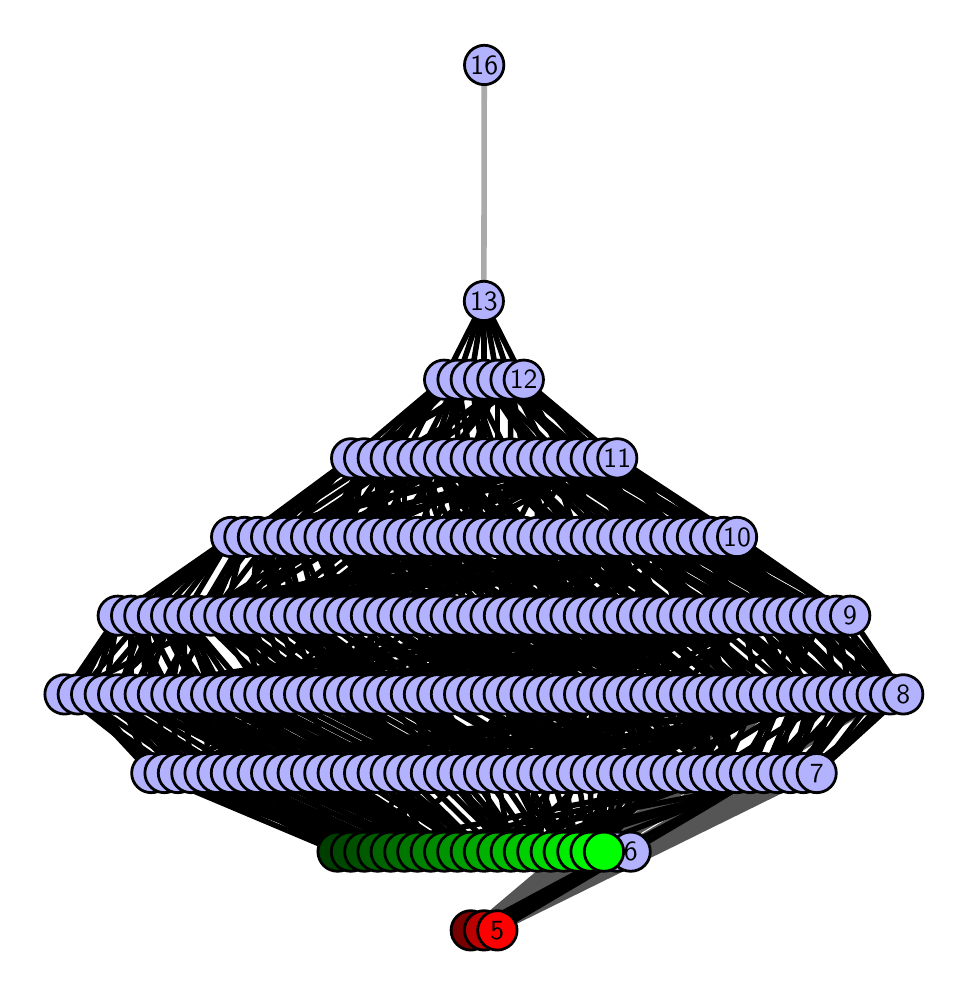 \begingroup%
\makeatletter%
\begin{pgfpicture}%
\pgfpathrectangle{\pgfpointorigin}{\pgfqpoint{4.562in}{4.7in}}%
\pgfusepath{use as bounding box, clip}%
\begin{pgfscope}%
\pgfsetbuttcap%
\pgfsetmiterjoin%
\definecolor{currentfill}{rgb}{1.0,1.0,1.0}%
\pgfsetfillcolor{currentfill}%
\pgfsetlinewidth{0.0pt}%
\definecolor{currentstroke}{rgb}{1.0,1.0,1.0}%
\pgfsetstrokecolor{currentstroke}%
\pgfsetdash{}{0pt}%
\pgfpathmoveto{\pgfqpoint{0.0in}{0.0in}}%
\pgfpathlineto{\pgfqpoint{4.562in}{0.0in}}%
\pgfpathlineto{\pgfqpoint{4.562in}{4.7in}}%
\pgfpathlineto{\pgfqpoint{0.0in}{4.7in}}%
\pgfpathlineto{\pgfqpoint{0.0in}{0.0in}}%
\pgfpathclose%
\pgfusepath{fill}%
\end{pgfscope}%
\begin{pgfscope}%
\pgfsetbuttcap%
\pgfsetmiterjoin%
\definecolor{currentfill}{rgb}{1.0,1.0,1.0}%
\pgfsetfillcolor{currentfill}%
\pgfsetlinewidth{0.0pt}%
\definecolor{currentstroke}{rgb}{0.0,0.0,0.0}%
\pgfsetstrokecolor{currentstroke}%
\pgfsetstrokeopacity{0.0}%
\pgfsetdash{}{0pt}%
\pgfpathmoveto{\pgfqpoint{0.1in}{0.1in}}%
\pgfpathlineto{\pgfqpoint{4.462in}{0.1in}}%
\pgfpathlineto{\pgfqpoint{4.462in}{4.6in}}%
\pgfpathlineto{\pgfqpoint{0.1in}{4.6in}}%
\pgfpathlineto{\pgfqpoint{0.1in}{0.1in}}%
\pgfpathclose%
\pgfusepath{fill}%
\end{pgfscope}%
\begin{pgfscope}%
\pgfpathrectangle{\pgfqpoint{0.1in}{0.1in}}{\pgfqpoint{4.362in}{4.5in}}%
\pgfusepath{clip}%
\pgfsetrectcap%
\pgfsetroundjoin%
\pgfsetlinewidth{2.007pt}%
\definecolor{currentstroke}{rgb}{0.333,0.333,0.333}%
\pgfsetstrokecolor{currentstroke}%
\pgfsetdash{}{0pt}%
\pgfpathmoveto{\pgfqpoint{2.348in}{0.187in}}%
\pgfpathlineto{\pgfqpoint{3.879in}{0.973in}}%
\pgfusepath{stroke}%
\end{pgfscope}%
\begin{pgfscope}%
\pgfpathrectangle{\pgfqpoint{0.1in}{0.1in}}{\pgfqpoint{4.362in}{4.5in}}%
\pgfusepath{clip}%
\pgfsetrectcap%
\pgfsetroundjoin%
\pgfsetlinewidth{2.007pt}%
\definecolor{currentstroke}{rgb}{0.333,0.333,0.333}%
\pgfsetstrokecolor{currentstroke}%
\pgfsetdash{}{0pt}%
\pgfpathmoveto{\pgfqpoint{2.348in}{0.187in}}%
\pgfpathlineto{\pgfqpoint{3.945in}{0.973in}}%
\pgfusepath{stroke}%
\end{pgfscope}%
\begin{pgfscope}%
\pgfpathrectangle{\pgfqpoint{0.1in}{0.1in}}{\pgfqpoint{4.362in}{4.5in}}%
\pgfusepath{clip}%
\pgfsetrectcap%
\pgfsetroundjoin%
\pgfsetlinewidth{2.007pt}%
\definecolor{currentstroke}{rgb}{0.333,0.333,0.333}%
\pgfsetstrokecolor{currentstroke}%
\pgfsetdash{}{0pt}%
\pgfpathmoveto{\pgfqpoint{2.348in}{0.187in}}%
\pgfpathlineto{\pgfqpoint{3.747in}{0.973in}}%
\pgfusepath{stroke}%
\end{pgfscope}%
\begin{pgfscope}%
\pgfpathrectangle{\pgfqpoint{0.1in}{0.1in}}{\pgfqpoint{4.362in}{4.5in}}%
\pgfusepath{clip}%
\pgfsetrectcap%
\pgfsetroundjoin%
\pgfsetlinewidth{2.007pt}%
\definecolor{currentstroke}{rgb}{0.333,0.333,0.333}%
\pgfsetstrokecolor{currentstroke}%
\pgfsetdash{}{0pt}%
\pgfpathmoveto{\pgfqpoint{2.348in}{0.187in}}%
\pgfpathlineto{\pgfqpoint{3.813in}{0.973in}}%
\pgfusepath{stroke}%
\end{pgfscope}%
\begin{pgfscope}%
\pgfpathrectangle{\pgfqpoint{0.1in}{0.1in}}{\pgfqpoint{4.362in}{4.5in}}%
\pgfusepath{clip}%
\pgfsetrectcap%
\pgfsetroundjoin%
\pgfsetlinewidth{2.007pt}%
\definecolor{currentstroke}{rgb}{0.333,0.333,0.333}%
\pgfsetstrokecolor{currentstroke}%
\pgfsetdash{}{0pt}%
\pgfpathmoveto{\pgfqpoint{2.282in}{0.187in}}%
\pgfpathlineto{\pgfqpoint{3.613in}{0.973in}}%
\pgfusepath{stroke}%
\end{pgfscope}%
\begin{pgfscope}%
\pgfpathrectangle{\pgfqpoint{0.1in}{0.1in}}{\pgfqpoint{4.362in}{4.5in}}%
\pgfusepath{clip}%
\pgfsetrectcap%
\pgfsetroundjoin%
\pgfsetlinewidth{2.007pt}%
\definecolor{currentstroke}{rgb}{0.333,0.333,0.333}%
\pgfsetstrokecolor{currentstroke}%
\pgfsetdash{}{0pt}%
\pgfpathmoveto{\pgfqpoint{2.215in}{0.187in}}%
\pgfpathlineto{\pgfqpoint{3.546in}{0.973in}}%
\pgfusepath{stroke}%
\end{pgfscope}%
\begin{pgfscope}%
\pgfpathrectangle{\pgfqpoint{0.1in}{0.1in}}{\pgfqpoint{4.362in}{4.5in}}%
\pgfusepath{clip}%
\pgfsetrectcap%
\pgfsetroundjoin%
\pgfsetlinewidth{2.007pt}%
\definecolor{currentstroke}{rgb}{0.333,0.333,0.333}%
\pgfsetstrokecolor{currentstroke}%
\pgfsetdash{}{0pt}%
\pgfpathmoveto{\pgfqpoint{2.215in}{0.187in}}%
\pgfpathlineto{\pgfqpoint{3.147in}{0.973in}}%
\pgfusepath{stroke}%
\end{pgfscope}%
\begin{pgfscope}%
\pgfpathrectangle{\pgfqpoint{0.1in}{0.1in}}{\pgfqpoint{4.362in}{4.5in}}%
\pgfusepath{clip}%
\pgfsetrectcap%
\pgfsetroundjoin%
\pgfsetlinewidth{2.007pt}%
\definecolor{currentstroke}{rgb}{0.333,0.333,0.333}%
\pgfsetstrokecolor{currentstroke}%
\pgfsetdash{}{0pt}%
\pgfpathmoveto{\pgfqpoint{2.215in}{0.187in}}%
\pgfpathlineto{\pgfqpoint{3.215in}{0.973in}}%
\pgfusepath{stroke}%
\end{pgfscope}%
\begin{pgfscope}%
\pgfpathrectangle{\pgfqpoint{0.1in}{0.1in}}{\pgfqpoint{4.362in}{4.5in}}%
\pgfusepath{clip}%
\pgfsetrectcap%
\pgfsetroundjoin%
\pgfsetlinewidth{2.007pt}%
\definecolor{currentstroke}{rgb}{0.333,0.333,0.333}%
\pgfsetstrokecolor{currentstroke}%
\pgfsetdash{}{0pt}%
\pgfpathmoveto{\pgfqpoint{2.215in}{0.187in}}%
\pgfpathlineto{\pgfqpoint{3.28in}{0.973in}}%
\pgfusepath{stroke}%
\end{pgfscope}%
\begin{pgfscope}%
\pgfpathrectangle{\pgfqpoint{0.1in}{0.1in}}{\pgfqpoint{4.362in}{4.5in}}%
\pgfusepath{clip}%
\pgfsetrectcap%
\pgfsetroundjoin%
\pgfsetlinewidth{2.007pt}%
\definecolor{currentstroke}{rgb}{0.333,0.333,0.333}%
\pgfsetstrokecolor{currentstroke}%
\pgfsetdash{}{0pt}%
\pgfpathmoveto{\pgfqpoint{2.215in}{0.187in}}%
\pgfpathlineto{\pgfqpoint{3.347in}{0.973in}}%
\pgfusepath{stroke}%
\end{pgfscope}%
\begin{pgfscope}%
\pgfpathrectangle{\pgfqpoint{0.1in}{0.1in}}{\pgfqpoint{4.362in}{4.5in}}%
\pgfusepath{clip}%
\pgfsetrectcap%
\pgfsetroundjoin%
\pgfsetlinewidth{2.007pt}%
\definecolor{currentstroke}{rgb}{0.333,0.333,0.333}%
\pgfsetstrokecolor{currentstroke}%
\pgfsetdash{}{0pt}%
\pgfpathmoveto{\pgfqpoint{2.215in}{0.187in}}%
\pgfpathlineto{\pgfqpoint{3.412in}{0.973in}}%
\pgfusepath{stroke}%
\end{pgfscope}%
\begin{pgfscope}%
\pgfpathrectangle{\pgfqpoint{0.1in}{0.1in}}{\pgfqpoint{4.362in}{4.5in}}%
\pgfusepath{clip}%
\pgfsetrectcap%
\pgfsetroundjoin%
\pgfsetlinewidth{2.007pt}%
\definecolor{currentstroke}{rgb}{0.333,0.333,0.333}%
\pgfsetstrokecolor{currentstroke}%
\pgfsetdash{}{0pt}%
\pgfpathmoveto{\pgfqpoint{2.215in}{0.187in}}%
\pgfpathlineto{\pgfqpoint{3.48in}{0.973in}}%
\pgfusepath{stroke}%
\end{pgfscope}%
\begin{pgfscope}%
\pgfpathrectangle{\pgfqpoint{0.1in}{0.1in}}{\pgfqpoint{4.362in}{4.5in}}%
\pgfusepath{clip}%
\pgfsetrectcap%
\pgfsetroundjoin%
\pgfsetlinewidth{2.007pt}%
\definecolor{currentstroke}{rgb}{0.333,0.333,0.333}%
\pgfsetstrokecolor{currentstroke}%
\pgfsetdash{}{0pt}%
\pgfpathmoveto{\pgfqpoint{3.015in}{0.58in}}%
\pgfpathlineto{\pgfqpoint{4.313in}{1.367in}}%
\pgfusepath{stroke}%
\end{pgfscope}%
\begin{pgfscope}%
\pgfpathrectangle{\pgfqpoint{0.1in}{0.1in}}{\pgfqpoint{4.362in}{4.5in}}%
\pgfusepath{clip}%
\pgfsetrectcap%
\pgfsetroundjoin%
\pgfsetlinewidth{2.007pt}%
\definecolor{currentstroke}{rgb}{0.333,0.333,0.333}%
\pgfsetstrokecolor{currentstroke}%
\pgfsetdash{}{0pt}%
\pgfpathmoveto{\pgfqpoint{2.946in}{0.58in}}%
\pgfpathlineto{\pgfqpoint{3.647in}{1.367in}}%
\pgfusepath{stroke}%
\end{pgfscope}%
\begin{pgfscope}%
\pgfpathrectangle{\pgfqpoint{0.1in}{0.1in}}{\pgfqpoint{4.362in}{4.5in}}%
\pgfusepath{clip}%
\pgfsetrectcap%
\pgfsetroundjoin%
\pgfsetlinewidth{2.007pt}%
\definecolor{currentstroke}{rgb}{0.333,0.333,0.333}%
\pgfsetstrokecolor{currentstroke}%
\pgfsetdash{}{0pt}%
\pgfpathmoveto{\pgfqpoint{2.946in}{0.58in}}%
\pgfpathlineto{\pgfqpoint{3.78in}{1.367in}}%
\pgfusepath{stroke}%
\end{pgfscope}%
\begin{pgfscope}%
\pgfpathrectangle{\pgfqpoint{0.1in}{0.1in}}{\pgfqpoint{4.362in}{4.5in}}%
\pgfusepath{clip}%
\pgfsetrectcap%
\pgfsetroundjoin%
\pgfsetlinewidth{2.007pt}%
\definecolor{currentstroke}{rgb}{0.333,0.333,0.333}%
\pgfsetstrokecolor{currentstroke}%
\pgfsetdash{}{0pt}%
\pgfpathmoveto{\pgfqpoint{2.946in}{0.58in}}%
\pgfpathlineto{\pgfqpoint{3.513in}{1.367in}}%
\pgfusepath{stroke}%
\end{pgfscope}%
\begin{pgfscope}%
\pgfpathrectangle{\pgfqpoint{0.1in}{0.1in}}{\pgfqpoint{4.362in}{4.5in}}%
\pgfusepath{clip}%
\pgfsetrectcap%
\pgfsetroundjoin%
\pgfsetlinewidth{2.007pt}%
\definecolor{currentstroke}{rgb}{0.333,0.333,0.333}%
\pgfsetstrokecolor{currentstroke}%
\pgfsetdash{}{0pt}%
\pgfpathmoveto{\pgfqpoint{2.946in}{0.58in}}%
\pgfpathlineto{\pgfqpoint{3.579in}{1.367in}}%
\pgfusepath{stroke}%
\end{pgfscope}%
\begin{pgfscope}%
\pgfpathrectangle{\pgfqpoint{0.1in}{0.1in}}{\pgfqpoint{4.362in}{4.5in}}%
\pgfusepath{clip}%
\pgfsetrectcap%
\pgfsetroundjoin%
\pgfsetlinewidth{2.007pt}%
\definecolor{currentstroke}{rgb}{0.0,0.0,0.0}%
\pgfsetstrokecolor{currentstroke}%
\pgfsetdash{}{0pt}%
\pgfpathmoveto{\pgfqpoint{2.348in}{0.187in}}%
\pgfpathlineto{\pgfqpoint{3.015in}{0.58in}}%
\pgfusepath{stroke}%
\end{pgfscope}%
\begin{pgfscope}%
\pgfpathrectangle{\pgfqpoint{0.1in}{0.1in}}{\pgfqpoint{4.362in}{4.5in}}%
\pgfusepath{clip}%
\pgfsetrectcap%
\pgfsetroundjoin%
\pgfsetlinewidth{2.007pt}%
\definecolor{currentstroke}{rgb}{0.0,0.0,0.0}%
\pgfsetstrokecolor{currentstroke}%
\pgfsetdash{}{0pt}%
\pgfpathmoveto{\pgfqpoint{2.282in}{0.187in}}%
\pgfpathlineto{\pgfqpoint{3.015in}{0.58in}}%
\pgfusepath{stroke}%
\end{pgfscope}%
\begin{pgfscope}%
\pgfpathrectangle{\pgfqpoint{0.1in}{0.1in}}{\pgfqpoint{4.362in}{4.5in}}%
\pgfusepath{clip}%
\pgfsetrectcap%
\pgfsetroundjoin%
\pgfsetlinewidth{2.007pt}%
\definecolor{currentstroke}{rgb}{0.0,0.0,0.0}%
\pgfsetstrokecolor{currentstroke}%
\pgfsetdash{}{0pt}%
\pgfpathmoveto{\pgfqpoint{2.282in}{0.187in}}%
\pgfpathlineto{\pgfqpoint{2.946in}{0.58in}}%
\pgfusepath{stroke}%
\end{pgfscope}%
\begin{pgfscope}%
\pgfpathrectangle{\pgfqpoint{0.1in}{0.1in}}{\pgfqpoint{4.362in}{4.5in}}%
\pgfusepath{clip}%
\pgfsetrectcap%
\pgfsetroundjoin%
\pgfsetlinewidth{2.007pt}%
\definecolor{currentstroke}{rgb}{0.0,0.0,0.0}%
\pgfsetstrokecolor{currentstroke}%
\pgfsetdash{}{0pt}%
\pgfpathmoveto{\pgfqpoint{2.215in}{0.187in}}%
\pgfpathlineto{\pgfqpoint{2.946in}{0.58in}}%
\pgfusepath{stroke}%
\end{pgfscope}%
\begin{pgfscope}%
\pgfpathrectangle{\pgfqpoint{0.1in}{0.1in}}{\pgfqpoint{4.362in}{4.5in}}%
\pgfusepath{clip}%
\pgfsetrectcap%
\pgfsetroundjoin%
\pgfsetlinewidth{2.007pt}%
\definecolor{currentstroke}{rgb}{0.0,0.0,0.0}%
\pgfsetstrokecolor{currentstroke}%
\pgfsetdash{}{0pt}%
\pgfpathmoveto{\pgfqpoint{2.881in}{0.58in}}%
\pgfpathlineto{\pgfqpoint{2.881in}{0.973in}}%
\pgfusepath{stroke}%
\end{pgfscope}%
\begin{pgfscope}%
\pgfpathrectangle{\pgfqpoint{0.1in}{0.1in}}{\pgfqpoint{4.362in}{4.5in}}%
\pgfusepath{clip}%
\pgfsetrectcap%
\pgfsetroundjoin%
\pgfsetlinewidth{2.007pt}%
\definecolor{currentstroke}{rgb}{0.0,0.0,0.0}%
\pgfsetstrokecolor{currentstroke}%
\pgfsetdash{}{0pt}%
\pgfpathmoveto{\pgfqpoint{2.881in}{0.58in}}%
\pgfpathlineto{\pgfqpoint{2.947in}{0.973in}}%
\pgfusepath{stroke}%
\end{pgfscope}%
\begin{pgfscope}%
\pgfpathrectangle{\pgfqpoint{0.1in}{0.1in}}{\pgfqpoint{4.362in}{4.5in}}%
\pgfusepath{clip}%
\pgfsetrectcap%
\pgfsetroundjoin%
\pgfsetlinewidth{2.007pt}%
\definecolor{currentstroke}{rgb}{0.0,0.0,0.0}%
\pgfsetstrokecolor{currentstroke}%
\pgfsetdash{}{0pt}%
\pgfpathmoveto{\pgfqpoint{2.881in}{0.58in}}%
\pgfpathlineto{\pgfqpoint{3.014in}{0.973in}}%
\pgfusepath{stroke}%
\end{pgfscope}%
\begin{pgfscope}%
\pgfpathrectangle{\pgfqpoint{0.1in}{0.1in}}{\pgfqpoint{4.362in}{4.5in}}%
\pgfusepath{clip}%
\pgfsetrectcap%
\pgfsetroundjoin%
\pgfsetlinewidth{2.007pt}%
\definecolor{currentstroke}{rgb}{0.0,0.0,0.0}%
\pgfsetstrokecolor{currentstroke}%
\pgfsetdash{}{0pt}%
\pgfpathmoveto{\pgfqpoint{2.881in}{0.58in}}%
\pgfpathlineto{\pgfqpoint{3.147in}{0.973in}}%
\pgfusepath{stroke}%
\end{pgfscope}%
\begin{pgfscope}%
\pgfpathrectangle{\pgfqpoint{0.1in}{0.1in}}{\pgfqpoint{4.362in}{4.5in}}%
\pgfusepath{clip}%
\pgfsetrectcap%
\pgfsetroundjoin%
\pgfsetlinewidth{2.007pt}%
\definecolor{currentstroke}{rgb}{0.0,0.0,0.0}%
\pgfsetstrokecolor{currentstroke}%
\pgfsetdash{}{0pt}%
\pgfpathmoveto{\pgfqpoint{2.881in}{0.58in}}%
\pgfpathlineto{\pgfqpoint{3.081in}{0.973in}}%
\pgfusepath{stroke}%
\end{pgfscope}%
\begin{pgfscope}%
\pgfpathrectangle{\pgfqpoint{0.1in}{0.1in}}{\pgfqpoint{4.362in}{4.5in}}%
\pgfusepath{clip}%
\pgfsetrectcap%
\pgfsetroundjoin%
\pgfsetlinewidth{2.007pt}%
\definecolor{currentstroke}{rgb}{0.0,0.0,0.0}%
\pgfsetstrokecolor{currentstroke}%
\pgfsetdash{}{0pt}%
\pgfpathmoveto{\pgfqpoint{2.814in}{0.58in}}%
\pgfpathlineto{\pgfqpoint{2.881in}{0.973in}}%
\pgfusepath{stroke}%
\end{pgfscope}%
\begin{pgfscope}%
\pgfpathrectangle{\pgfqpoint{0.1in}{0.1in}}{\pgfqpoint{4.362in}{4.5in}}%
\pgfusepath{clip}%
\pgfsetrectcap%
\pgfsetroundjoin%
\pgfsetlinewidth{2.007pt}%
\definecolor{currentstroke}{rgb}{0.0,0.0,0.0}%
\pgfsetstrokecolor{currentstroke}%
\pgfsetdash{}{0pt}%
\pgfpathmoveto{\pgfqpoint{2.814in}{0.58in}}%
\pgfpathlineto{\pgfqpoint{2.747in}{0.973in}}%
\pgfusepath{stroke}%
\end{pgfscope}%
\begin{pgfscope}%
\pgfpathrectangle{\pgfqpoint{0.1in}{0.1in}}{\pgfqpoint{4.362in}{4.5in}}%
\pgfusepath{clip}%
\pgfsetrectcap%
\pgfsetroundjoin%
\pgfsetlinewidth{2.007pt}%
\definecolor{currentstroke}{rgb}{0.0,0.0,0.0}%
\pgfsetstrokecolor{currentstroke}%
\pgfsetdash{}{0pt}%
\pgfpathmoveto{\pgfqpoint{2.814in}{0.58in}}%
\pgfpathlineto{\pgfqpoint{3.215in}{0.973in}}%
\pgfusepath{stroke}%
\end{pgfscope}%
\begin{pgfscope}%
\pgfpathrectangle{\pgfqpoint{0.1in}{0.1in}}{\pgfqpoint{4.362in}{4.5in}}%
\pgfusepath{clip}%
\pgfsetrectcap%
\pgfsetroundjoin%
\pgfsetlinewidth{2.007pt}%
\definecolor{currentstroke}{rgb}{0.0,0.0,0.0}%
\pgfsetstrokecolor{currentstroke}%
\pgfsetdash{}{0pt}%
\pgfpathmoveto{\pgfqpoint{2.814in}{0.58in}}%
\pgfpathlineto{\pgfqpoint{2.815in}{0.973in}}%
\pgfusepath{stroke}%
\end{pgfscope}%
\begin{pgfscope}%
\pgfpathrectangle{\pgfqpoint{0.1in}{0.1in}}{\pgfqpoint{4.362in}{4.5in}}%
\pgfusepath{clip}%
\pgfsetrectcap%
\pgfsetroundjoin%
\pgfsetlinewidth{2.007pt}%
\definecolor{currentstroke}{rgb}{0.0,0.0,0.0}%
\pgfsetstrokecolor{currentstroke}%
\pgfsetdash{}{0pt}%
\pgfpathmoveto{\pgfqpoint{2.749in}{0.58in}}%
\pgfpathlineto{\pgfqpoint{2.947in}{0.973in}}%
\pgfusepath{stroke}%
\end{pgfscope}%
\begin{pgfscope}%
\pgfpathrectangle{\pgfqpoint{0.1in}{0.1in}}{\pgfqpoint{4.362in}{4.5in}}%
\pgfusepath{clip}%
\pgfsetrectcap%
\pgfsetroundjoin%
\pgfsetlinewidth{2.007pt}%
\definecolor{currentstroke}{rgb}{0.0,0.0,0.0}%
\pgfsetstrokecolor{currentstroke}%
\pgfsetdash{}{0pt}%
\pgfpathmoveto{\pgfqpoint{2.749in}{0.58in}}%
\pgfpathlineto{\pgfqpoint{2.614in}{0.973in}}%
\pgfusepath{stroke}%
\end{pgfscope}%
\begin{pgfscope}%
\pgfpathrectangle{\pgfqpoint{0.1in}{0.1in}}{\pgfqpoint{4.362in}{4.5in}}%
\pgfusepath{clip}%
\pgfsetrectcap%
\pgfsetroundjoin%
\pgfsetlinewidth{2.007pt}%
\definecolor{currentstroke}{rgb}{0.0,0.0,0.0}%
\pgfsetstrokecolor{currentstroke}%
\pgfsetdash{}{0pt}%
\pgfpathmoveto{\pgfqpoint{2.749in}{0.58in}}%
\pgfpathlineto{\pgfqpoint{2.68in}{0.973in}}%
\pgfusepath{stroke}%
\end{pgfscope}%
\begin{pgfscope}%
\pgfpathrectangle{\pgfqpoint{0.1in}{0.1in}}{\pgfqpoint{4.362in}{4.5in}}%
\pgfusepath{clip}%
\pgfsetrectcap%
\pgfsetroundjoin%
\pgfsetlinewidth{2.007pt}%
\definecolor{currentstroke}{rgb}{0.0,0.0,0.0}%
\pgfsetstrokecolor{currentstroke}%
\pgfsetdash{}{0pt}%
\pgfpathmoveto{\pgfqpoint{2.749in}{0.58in}}%
\pgfpathlineto{\pgfqpoint{3.747in}{0.973in}}%
\pgfusepath{stroke}%
\end{pgfscope}%
\begin{pgfscope}%
\pgfpathrectangle{\pgfqpoint{0.1in}{0.1in}}{\pgfqpoint{4.362in}{4.5in}}%
\pgfusepath{clip}%
\pgfsetrectcap%
\pgfsetroundjoin%
\pgfsetlinewidth{2.007pt}%
\definecolor{currentstroke}{rgb}{0.0,0.0,0.0}%
\pgfsetstrokecolor{currentstroke}%
\pgfsetdash{}{0pt}%
\pgfpathmoveto{\pgfqpoint{2.681in}{0.58in}}%
\pgfpathlineto{\pgfqpoint{3.014in}{0.973in}}%
\pgfusepath{stroke}%
\end{pgfscope}%
\begin{pgfscope}%
\pgfpathrectangle{\pgfqpoint{0.1in}{0.1in}}{\pgfqpoint{4.362in}{4.5in}}%
\pgfusepath{clip}%
\pgfsetrectcap%
\pgfsetroundjoin%
\pgfsetlinewidth{2.007pt}%
\definecolor{currentstroke}{rgb}{0.0,0.0,0.0}%
\pgfsetstrokecolor{currentstroke}%
\pgfsetdash{}{0pt}%
\pgfpathmoveto{\pgfqpoint{2.681in}{0.58in}}%
\pgfpathlineto{\pgfqpoint{3.28in}{0.973in}}%
\pgfusepath{stroke}%
\end{pgfscope}%
\begin{pgfscope}%
\pgfpathrectangle{\pgfqpoint{0.1in}{0.1in}}{\pgfqpoint{4.362in}{4.5in}}%
\pgfusepath{clip}%
\pgfsetrectcap%
\pgfsetroundjoin%
\pgfsetlinewidth{2.007pt}%
\definecolor{currentstroke}{rgb}{0.0,0.0,0.0}%
\pgfsetstrokecolor{currentstroke}%
\pgfsetdash{}{0pt}%
\pgfpathmoveto{\pgfqpoint{2.681in}{0.58in}}%
\pgfpathlineto{\pgfqpoint{2.415in}{0.973in}}%
\pgfusepath{stroke}%
\end{pgfscope}%
\begin{pgfscope}%
\pgfpathrectangle{\pgfqpoint{0.1in}{0.1in}}{\pgfqpoint{4.362in}{4.5in}}%
\pgfusepath{clip}%
\pgfsetrectcap%
\pgfsetroundjoin%
\pgfsetlinewidth{2.007pt}%
\definecolor{currentstroke}{rgb}{0.0,0.0,0.0}%
\pgfsetstrokecolor{currentstroke}%
\pgfsetdash{}{0pt}%
\pgfpathmoveto{\pgfqpoint{2.681in}{0.58in}}%
\pgfpathlineto{\pgfqpoint{2.481in}{0.973in}}%
\pgfusepath{stroke}%
\end{pgfscope}%
\begin{pgfscope}%
\pgfpathrectangle{\pgfqpoint{0.1in}{0.1in}}{\pgfqpoint{4.362in}{4.5in}}%
\pgfusepath{clip}%
\pgfsetrectcap%
\pgfsetroundjoin%
\pgfsetlinewidth{2.007pt}%
\definecolor{currentstroke}{rgb}{0.0,0.0,0.0}%
\pgfsetstrokecolor{currentstroke}%
\pgfsetdash{}{0pt}%
\pgfpathmoveto{\pgfqpoint{2.681in}{0.58in}}%
\pgfpathlineto{\pgfqpoint{2.548in}{0.973in}}%
\pgfusepath{stroke}%
\end{pgfscope}%
\begin{pgfscope}%
\pgfpathrectangle{\pgfqpoint{0.1in}{0.1in}}{\pgfqpoint{4.362in}{4.5in}}%
\pgfusepath{clip}%
\pgfsetrectcap%
\pgfsetroundjoin%
\pgfsetlinewidth{2.007pt}%
\definecolor{currentstroke}{rgb}{0.0,0.0,0.0}%
\pgfsetstrokecolor{currentstroke}%
\pgfsetdash{}{0pt}%
\pgfpathmoveto{\pgfqpoint{2.615in}{0.58in}}%
\pgfpathlineto{\pgfqpoint{2.747in}{0.973in}}%
\pgfusepath{stroke}%
\end{pgfscope}%
\begin{pgfscope}%
\pgfpathrectangle{\pgfqpoint{0.1in}{0.1in}}{\pgfqpoint{4.362in}{4.5in}}%
\pgfusepath{clip}%
\pgfsetrectcap%
\pgfsetroundjoin%
\pgfsetlinewidth{2.007pt}%
\definecolor{currentstroke}{rgb}{0.0,0.0,0.0}%
\pgfsetstrokecolor{currentstroke}%
\pgfsetdash{}{0pt}%
\pgfpathmoveto{\pgfqpoint{2.615in}{0.58in}}%
\pgfpathlineto{\pgfqpoint{2.347in}{0.973in}}%
\pgfusepath{stroke}%
\end{pgfscope}%
\begin{pgfscope}%
\pgfpathrectangle{\pgfqpoint{0.1in}{0.1in}}{\pgfqpoint{4.362in}{4.5in}}%
\pgfusepath{clip}%
\pgfsetrectcap%
\pgfsetroundjoin%
\pgfsetlinewidth{2.007pt}%
\definecolor{currentstroke}{rgb}{0.0,0.0,0.0}%
\pgfsetstrokecolor{currentstroke}%
\pgfsetdash{}{0pt}%
\pgfpathmoveto{\pgfqpoint{2.615in}{0.58in}}%
\pgfpathlineto{\pgfqpoint{2.415in}{0.973in}}%
\pgfusepath{stroke}%
\end{pgfscope}%
\begin{pgfscope}%
\pgfpathrectangle{\pgfqpoint{0.1in}{0.1in}}{\pgfqpoint{4.362in}{4.5in}}%
\pgfusepath{clip}%
\pgfsetrectcap%
\pgfsetroundjoin%
\pgfsetlinewidth{2.007pt}%
\definecolor{currentstroke}{rgb}{0.0,0.0,0.0}%
\pgfsetstrokecolor{currentstroke}%
\pgfsetdash{}{0pt}%
\pgfpathmoveto{\pgfqpoint{2.615in}{0.58in}}%
\pgfpathlineto{\pgfqpoint{3.347in}{0.973in}}%
\pgfusepath{stroke}%
\end{pgfscope}%
\begin{pgfscope}%
\pgfpathrectangle{\pgfqpoint{0.1in}{0.1in}}{\pgfqpoint{4.362in}{4.5in}}%
\pgfusepath{clip}%
\pgfsetrectcap%
\pgfsetroundjoin%
\pgfsetlinewidth{2.007pt}%
\definecolor{currentstroke}{rgb}{0.0,0.0,0.0}%
\pgfsetstrokecolor{currentstroke}%
\pgfsetdash{}{0pt}%
\pgfpathmoveto{\pgfqpoint{2.548in}{0.58in}}%
\pgfpathlineto{\pgfqpoint{2.614in}{0.973in}}%
\pgfusepath{stroke}%
\end{pgfscope}%
\begin{pgfscope}%
\pgfpathrectangle{\pgfqpoint{0.1in}{0.1in}}{\pgfqpoint{4.362in}{4.5in}}%
\pgfusepath{clip}%
\pgfsetrectcap%
\pgfsetroundjoin%
\pgfsetlinewidth{2.007pt}%
\definecolor{currentstroke}{rgb}{0.0,0.0,0.0}%
\pgfsetstrokecolor{currentstroke}%
\pgfsetdash{}{0pt}%
\pgfpathmoveto{\pgfqpoint{2.548in}{0.58in}}%
\pgfpathlineto{\pgfqpoint{2.282in}{0.973in}}%
\pgfusepath{stroke}%
\end{pgfscope}%
\begin{pgfscope}%
\pgfpathrectangle{\pgfqpoint{0.1in}{0.1in}}{\pgfqpoint{4.362in}{4.5in}}%
\pgfusepath{clip}%
\pgfsetrectcap%
\pgfsetroundjoin%
\pgfsetlinewidth{2.007pt}%
\definecolor{currentstroke}{rgb}{0.0,0.0,0.0}%
\pgfsetstrokecolor{currentstroke}%
\pgfsetdash{}{0pt}%
\pgfpathmoveto{\pgfqpoint{2.548in}{0.58in}}%
\pgfpathlineto{\pgfqpoint{2.481in}{0.973in}}%
\pgfusepath{stroke}%
\end{pgfscope}%
\begin{pgfscope}%
\pgfpathrectangle{\pgfqpoint{0.1in}{0.1in}}{\pgfqpoint{4.362in}{4.5in}}%
\pgfusepath{clip}%
\pgfsetrectcap%
\pgfsetroundjoin%
\pgfsetlinewidth{2.007pt}%
\definecolor{currentstroke}{rgb}{0.0,0.0,0.0}%
\pgfsetstrokecolor{currentstroke}%
\pgfsetdash{}{0pt}%
\pgfpathmoveto{\pgfqpoint{2.548in}{0.58in}}%
\pgfpathlineto{\pgfqpoint{3.813in}{0.973in}}%
\pgfusepath{stroke}%
\end{pgfscope}%
\begin{pgfscope}%
\pgfpathrectangle{\pgfqpoint{0.1in}{0.1in}}{\pgfqpoint{4.362in}{4.5in}}%
\pgfusepath{clip}%
\pgfsetrectcap%
\pgfsetroundjoin%
\pgfsetlinewidth{2.007pt}%
\definecolor{currentstroke}{rgb}{0.0,0.0,0.0}%
\pgfsetstrokecolor{currentstroke}%
\pgfsetdash{}{0pt}%
\pgfpathmoveto{\pgfqpoint{2.481in}{0.58in}}%
\pgfpathlineto{\pgfqpoint{2.215in}{0.973in}}%
\pgfusepath{stroke}%
\end{pgfscope}%
\begin{pgfscope}%
\pgfpathrectangle{\pgfqpoint{0.1in}{0.1in}}{\pgfqpoint{4.362in}{4.5in}}%
\pgfusepath{clip}%
\pgfsetrectcap%
\pgfsetroundjoin%
\pgfsetlinewidth{2.007pt}%
\definecolor{currentstroke}{rgb}{0.0,0.0,0.0}%
\pgfsetstrokecolor{currentstroke}%
\pgfsetdash{}{0pt}%
\pgfpathmoveto{\pgfqpoint{2.481in}{0.58in}}%
\pgfpathlineto{\pgfqpoint{3.081in}{0.973in}}%
\pgfusepath{stroke}%
\end{pgfscope}%
\begin{pgfscope}%
\pgfpathrectangle{\pgfqpoint{0.1in}{0.1in}}{\pgfqpoint{4.362in}{4.5in}}%
\pgfusepath{clip}%
\pgfsetrectcap%
\pgfsetroundjoin%
\pgfsetlinewidth{2.007pt}%
\definecolor{currentstroke}{rgb}{0.0,0.0,0.0}%
\pgfsetstrokecolor{currentstroke}%
\pgfsetdash{}{0pt}%
\pgfpathmoveto{\pgfqpoint{2.481in}{0.58in}}%
\pgfpathlineto{\pgfqpoint{2.082in}{0.973in}}%
\pgfusepath{stroke}%
\end{pgfscope}%
\begin{pgfscope}%
\pgfpathrectangle{\pgfqpoint{0.1in}{0.1in}}{\pgfqpoint{4.362in}{4.5in}}%
\pgfusepath{clip}%
\pgfsetrectcap%
\pgfsetroundjoin%
\pgfsetlinewidth{2.007pt}%
\definecolor{currentstroke}{rgb}{0.0,0.0,0.0}%
\pgfsetstrokecolor{currentstroke}%
\pgfsetdash{}{0pt}%
\pgfpathmoveto{\pgfqpoint{2.481in}{0.58in}}%
\pgfpathlineto{\pgfqpoint{3.412in}{0.973in}}%
\pgfusepath{stroke}%
\end{pgfscope}%
\begin{pgfscope}%
\pgfpathrectangle{\pgfqpoint{0.1in}{0.1in}}{\pgfqpoint{4.362in}{4.5in}}%
\pgfusepath{clip}%
\pgfsetrectcap%
\pgfsetroundjoin%
\pgfsetlinewidth{2.007pt}%
\definecolor{currentstroke}{rgb}{0.0,0.0,0.0}%
\pgfsetstrokecolor{currentstroke}%
\pgfsetdash{}{0pt}%
\pgfpathmoveto{\pgfqpoint{2.481in}{0.58in}}%
\pgfpathlineto{\pgfqpoint{2.548in}{0.973in}}%
\pgfusepath{stroke}%
\end{pgfscope}%
\begin{pgfscope}%
\pgfpathrectangle{\pgfqpoint{0.1in}{0.1in}}{\pgfqpoint{4.362in}{4.5in}}%
\pgfusepath{clip}%
\pgfsetrectcap%
\pgfsetroundjoin%
\pgfsetlinewidth{2.007pt}%
\definecolor{currentstroke}{rgb}{0.0,0.0,0.0}%
\pgfsetstrokecolor{currentstroke}%
\pgfsetdash{}{0pt}%
\pgfpathmoveto{\pgfqpoint{2.481in}{0.58in}}%
\pgfpathlineto{\pgfqpoint{2.149in}{0.973in}}%
\pgfusepath{stroke}%
\end{pgfscope}%
\begin{pgfscope}%
\pgfpathrectangle{\pgfqpoint{0.1in}{0.1in}}{\pgfqpoint{4.362in}{4.5in}}%
\pgfusepath{clip}%
\pgfsetrectcap%
\pgfsetroundjoin%
\pgfsetlinewidth{2.007pt}%
\definecolor{currentstroke}{rgb}{0.0,0.0,0.0}%
\pgfsetstrokecolor{currentstroke}%
\pgfsetdash{}{0pt}%
\pgfpathmoveto{\pgfqpoint{2.415in}{0.58in}}%
\pgfpathlineto{\pgfqpoint{2.016in}{0.973in}}%
\pgfusepath{stroke}%
\end{pgfscope}%
\begin{pgfscope}%
\pgfpathrectangle{\pgfqpoint{0.1in}{0.1in}}{\pgfqpoint{4.362in}{4.5in}}%
\pgfusepath{clip}%
\pgfsetrectcap%
\pgfsetroundjoin%
\pgfsetlinewidth{2.007pt}%
\definecolor{currentstroke}{rgb}{0.0,0.0,0.0}%
\pgfsetstrokecolor{currentstroke}%
\pgfsetdash{}{0pt}%
\pgfpathmoveto{\pgfqpoint{2.415in}{0.58in}}%
\pgfpathlineto{\pgfqpoint{2.815in}{0.973in}}%
\pgfusepath{stroke}%
\end{pgfscope}%
\begin{pgfscope}%
\pgfpathrectangle{\pgfqpoint{0.1in}{0.1in}}{\pgfqpoint{4.362in}{4.5in}}%
\pgfusepath{clip}%
\pgfsetrectcap%
\pgfsetroundjoin%
\pgfsetlinewidth{2.007pt}%
\definecolor{currentstroke}{rgb}{0.0,0.0,0.0}%
\pgfsetstrokecolor{currentstroke}%
\pgfsetdash{}{0pt}%
\pgfpathmoveto{\pgfqpoint{2.415in}{0.58in}}%
\pgfpathlineto{\pgfqpoint{2.347in}{0.973in}}%
\pgfusepath{stroke}%
\end{pgfscope}%
\begin{pgfscope}%
\pgfpathrectangle{\pgfqpoint{0.1in}{0.1in}}{\pgfqpoint{4.362in}{4.5in}}%
\pgfusepath{clip}%
\pgfsetrectcap%
\pgfsetroundjoin%
\pgfsetlinewidth{2.007pt}%
\definecolor{currentstroke}{rgb}{0.0,0.0,0.0}%
\pgfsetstrokecolor{currentstroke}%
\pgfsetdash{}{0pt}%
\pgfpathmoveto{\pgfqpoint{2.415in}{0.58in}}%
\pgfpathlineto{\pgfqpoint{2.082in}{0.973in}}%
\pgfusepath{stroke}%
\end{pgfscope}%
\begin{pgfscope}%
\pgfpathrectangle{\pgfqpoint{0.1in}{0.1in}}{\pgfqpoint{4.362in}{4.5in}}%
\pgfusepath{clip}%
\pgfsetrectcap%
\pgfsetroundjoin%
\pgfsetlinewidth{2.007pt}%
\definecolor{currentstroke}{rgb}{0.0,0.0,0.0}%
\pgfsetstrokecolor{currentstroke}%
\pgfsetdash{}{0pt}%
\pgfpathmoveto{\pgfqpoint{2.415in}{0.58in}}%
\pgfpathlineto{\pgfqpoint{3.48in}{0.973in}}%
\pgfusepath{stroke}%
\end{pgfscope}%
\begin{pgfscope}%
\pgfpathrectangle{\pgfqpoint{0.1in}{0.1in}}{\pgfqpoint{4.362in}{4.5in}}%
\pgfusepath{clip}%
\pgfsetrectcap%
\pgfsetroundjoin%
\pgfsetlinewidth{2.007pt}%
\definecolor{currentstroke}{rgb}{0.0,0.0,0.0}%
\pgfsetstrokecolor{currentstroke}%
\pgfsetdash{}{0pt}%
\pgfpathmoveto{\pgfqpoint{2.348in}{0.58in}}%
\pgfpathlineto{\pgfqpoint{3.879in}{0.973in}}%
\pgfusepath{stroke}%
\end{pgfscope}%
\begin{pgfscope}%
\pgfpathrectangle{\pgfqpoint{0.1in}{0.1in}}{\pgfqpoint{4.362in}{4.5in}}%
\pgfusepath{clip}%
\pgfsetrectcap%
\pgfsetroundjoin%
\pgfsetlinewidth{2.007pt}%
\definecolor{currentstroke}{rgb}{0.0,0.0,0.0}%
\pgfsetstrokecolor{currentstroke}%
\pgfsetdash{}{0pt}%
\pgfpathmoveto{\pgfqpoint{2.348in}{0.58in}}%
\pgfpathlineto{\pgfqpoint{2.68in}{0.973in}}%
\pgfusepath{stroke}%
\end{pgfscope}%
\begin{pgfscope}%
\pgfpathrectangle{\pgfqpoint{0.1in}{0.1in}}{\pgfqpoint{4.362in}{4.5in}}%
\pgfusepath{clip}%
\pgfsetrectcap%
\pgfsetroundjoin%
\pgfsetlinewidth{2.007pt}%
\definecolor{currentstroke}{rgb}{0.0,0.0,0.0}%
\pgfsetstrokecolor{currentstroke}%
\pgfsetdash{}{0pt}%
\pgfpathmoveto{\pgfqpoint{2.348in}{0.58in}}%
\pgfpathlineto{\pgfqpoint{2.282in}{0.973in}}%
\pgfusepath{stroke}%
\end{pgfscope}%
\begin{pgfscope}%
\pgfpathrectangle{\pgfqpoint{0.1in}{0.1in}}{\pgfqpoint{4.362in}{4.5in}}%
\pgfusepath{clip}%
\pgfsetrectcap%
\pgfsetroundjoin%
\pgfsetlinewidth{2.007pt}%
\definecolor{currentstroke}{rgb}{0.0,0.0,0.0}%
\pgfsetstrokecolor{currentstroke}%
\pgfsetdash{}{0pt}%
\pgfpathmoveto{\pgfqpoint{2.348in}{0.58in}}%
\pgfpathlineto{\pgfqpoint{1.949in}{0.973in}}%
\pgfusepath{stroke}%
\end{pgfscope}%
\begin{pgfscope}%
\pgfpathrectangle{\pgfqpoint{0.1in}{0.1in}}{\pgfqpoint{4.362in}{4.5in}}%
\pgfusepath{clip}%
\pgfsetrectcap%
\pgfsetroundjoin%
\pgfsetlinewidth{2.007pt}%
\definecolor{currentstroke}{rgb}{0.0,0.0,0.0}%
\pgfsetstrokecolor{currentstroke}%
\pgfsetdash{}{0pt}%
\pgfpathmoveto{\pgfqpoint{2.348in}{0.58in}}%
\pgfpathlineto{\pgfqpoint{2.149in}{0.973in}}%
\pgfusepath{stroke}%
\end{pgfscope}%
\begin{pgfscope}%
\pgfpathrectangle{\pgfqpoint{0.1in}{0.1in}}{\pgfqpoint{4.362in}{4.5in}}%
\pgfusepath{clip}%
\pgfsetrectcap%
\pgfsetroundjoin%
\pgfsetlinewidth{2.007pt}%
\definecolor{currentstroke}{rgb}{0.0,0.0,0.0}%
\pgfsetstrokecolor{currentstroke}%
\pgfsetdash{}{0pt}%
\pgfpathmoveto{\pgfqpoint{2.282in}{0.58in}}%
\pgfpathlineto{\pgfqpoint{1.75in}{0.973in}}%
\pgfusepath{stroke}%
\end{pgfscope}%
\begin{pgfscope}%
\pgfpathrectangle{\pgfqpoint{0.1in}{0.1in}}{\pgfqpoint{4.362in}{4.5in}}%
\pgfusepath{clip}%
\pgfsetrectcap%
\pgfsetroundjoin%
\pgfsetlinewidth{2.007pt}%
\definecolor{currentstroke}{rgb}{0.0,0.0,0.0}%
\pgfsetstrokecolor{currentstroke}%
\pgfsetdash{}{0pt}%
\pgfpathmoveto{\pgfqpoint{2.282in}{0.58in}}%
\pgfpathlineto{\pgfqpoint{1.815in}{0.973in}}%
\pgfusepath{stroke}%
\end{pgfscope}%
\begin{pgfscope}%
\pgfpathrectangle{\pgfqpoint{0.1in}{0.1in}}{\pgfqpoint{4.362in}{4.5in}}%
\pgfusepath{clip}%
\pgfsetrectcap%
\pgfsetroundjoin%
\pgfsetlinewidth{2.007pt}%
\definecolor{currentstroke}{rgb}{0.0,0.0,0.0}%
\pgfsetstrokecolor{currentstroke}%
\pgfsetdash{}{0pt}%
\pgfpathmoveto{\pgfqpoint{2.282in}{0.58in}}%
\pgfpathlineto{\pgfqpoint{1.883in}{0.973in}}%
\pgfusepath{stroke}%
\end{pgfscope}%
\begin{pgfscope}%
\pgfpathrectangle{\pgfqpoint{0.1in}{0.1in}}{\pgfqpoint{4.362in}{4.5in}}%
\pgfusepath{clip}%
\pgfsetrectcap%
\pgfsetroundjoin%
\pgfsetlinewidth{2.007pt}%
\definecolor{currentstroke}{rgb}{0.0,0.0,0.0}%
\pgfsetstrokecolor{currentstroke}%
\pgfsetdash{}{0pt}%
\pgfpathmoveto{\pgfqpoint{2.215in}{0.58in}}%
\pgfpathlineto{\pgfqpoint{1.616in}{0.973in}}%
\pgfusepath{stroke}%
\end{pgfscope}%
\begin{pgfscope}%
\pgfpathrectangle{\pgfqpoint{0.1in}{0.1in}}{\pgfqpoint{4.362in}{4.5in}}%
\pgfusepath{clip}%
\pgfsetrectcap%
\pgfsetroundjoin%
\pgfsetlinewidth{2.007pt}%
\definecolor{currentstroke}{rgb}{0.0,0.0,0.0}%
\pgfsetstrokecolor{currentstroke}%
\pgfsetdash{}{0pt}%
\pgfpathmoveto{\pgfqpoint{2.215in}{0.58in}}%
\pgfpathlineto{\pgfqpoint{1.682in}{0.973in}}%
\pgfusepath{stroke}%
\end{pgfscope}%
\begin{pgfscope}%
\pgfpathrectangle{\pgfqpoint{0.1in}{0.1in}}{\pgfqpoint{4.362in}{4.5in}}%
\pgfusepath{clip}%
\pgfsetrectcap%
\pgfsetroundjoin%
\pgfsetlinewidth{2.007pt}%
\definecolor{currentstroke}{rgb}{0.0,0.0,0.0}%
\pgfsetstrokecolor{currentstroke}%
\pgfsetdash{}{0pt}%
\pgfpathmoveto{\pgfqpoint{2.215in}{0.58in}}%
\pgfpathlineto{\pgfqpoint{1.75in}{0.973in}}%
\pgfusepath{stroke}%
\end{pgfscope}%
\begin{pgfscope}%
\pgfpathrectangle{\pgfqpoint{0.1in}{0.1in}}{\pgfqpoint{4.362in}{4.5in}}%
\pgfusepath{clip}%
\pgfsetrectcap%
\pgfsetroundjoin%
\pgfsetlinewidth{2.007pt}%
\definecolor{currentstroke}{rgb}{0.0,0.0,0.0}%
\pgfsetstrokecolor{currentstroke}%
\pgfsetdash{}{0pt}%
\pgfpathmoveto{\pgfqpoint{2.148in}{0.58in}}%
\pgfpathlineto{\pgfqpoint{1.35in}{0.973in}}%
\pgfusepath{stroke}%
\end{pgfscope}%
\begin{pgfscope}%
\pgfpathrectangle{\pgfqpoint{0.1in}{0.1in}}{\pgfqpoint{4.362in}{4.5in}}%
\pgfusepath{clip}%
\pgfsetrectcap%
\pgfsetroundjoin%
\pgfsetlinewidth{2.007pt}%
\definecolor{currentstroke}{rgb}{0.0,0.0,0.0}%
\pgfsetstrokecolor{currentstroke}%
\pgfsetdash{}{0pt}%
\pgfpathmoveto{\pgfqpoint{2.148in}{0.58in}}%
\pgfpathlineto{\pgfqpoint{1.417in}{0.973in}}%
\pgfusepath{stroke}%
\end{pgfscope}%
\begin{pgfscope}%
\pgfpathrectangle{\pgfqpoint{0.1in}{0.1in}}{\pgfqpoint{4.362in}{4.5in}}%
\pgfusepath{clip}%
\pgfsetrectcap%
\pgfsetroundjoin%
\pgfsetlinewidth{2.007pt}%
\definecolor{currentstroke}{rgb}{0.0,0.0,0.0}%
\pgfsetstrokecolor{currentstroke}%
\pgfsetdash{}{0pt}%
\pgfpathmoveto{\pgfqpoint{2.148in}{0.58in}}%
\pgfpathlineto{\pgfqpoint{1.483in}{0.973in}}%
\pgfusepath{stroke}%
\end{pgfscope}%
\begin{pgfscope}%
\pgfpathrectangle{\pgfqpoint{0.1in}{0.1in}}{\pgfqpoint{4.362in}{4.5in}}%
\pgfusepath{clip}%
\pgfsetrectcap%
\pgfsetroundjoin%
\pgfsetlinewidth{2.007pt}%
\definecolor{currentstroke}{rgb}{0.0,0.0,0.0}%
\pgfsetstrokecolor{currentstroke}%
\pgfsetdash{}{0pt}%
\pgfpathmoveto{\pgfqpoint{2.148in}{0.58in}}%
\pgfpathlineto{\pgfqpoint{1.55in}{0.973in}}%
\pgfusepath{stroke}%
\end{pgfscope}%
\begin{pgfscope}%
\pgfpathrectangle{\pgfqpoint{0.1in}{0.1in}}{\pgfqpoint{4.362in}{4.5in}}%
\pgfusepath{clip}%
\pgfsetrectcap%
\pgfsetroundjoin%
\pgfsetlinewidth{2.007pt}%
\definecolor{currentstroke}{rgb}{0.0,0.0,0.0}%
\pgfsetstrokecolor{currentstroke}%
\pgfsetdash{}{0pt}%
\pgfpathmoveto{\pgfqpoint{2.083in}{0.58in}}%
\pgfpathlineto{\pgfqpoint{1.217in}{0.973in}}%
\pgfusepath{stroke}%
\end{pgfscope}%
\begin{pgfscope}%
\pgfpathrectangle{\pgfqpoint{0.1in}{0.1in}}{\pgfqpoint{4.362in}{4.5in}}%
\pgfusepath{clip}%
\pgfsetrectcap%
\pgfsetroundjoin%
\pgfsetlinewidth{2.007pt}%
\definecolor{currentstroke}{rgb}{0.0,0.0,0.0}%
\pgfsetstrokecolor{currentstroke}%
\pgfsetdash{}{0pt}%
\pgfpathmoveto{\pgfqpoint{2.083in}{0.58in}}%
\pgfpathlineto{\pgfqpoint{1.283in}{0.973in}}%
\pgfusepath{stroke}%
\end{pgfscope}%
\begin{pgfscope}%
\pgfpathrectangle{\pgfqpoint{0.1in}{0.1in}}{\pgfqpoint{4.362in}{4.5in}}%
\pgfusepath{clip}%
\pgfsetrectcap%
\pgfsetroundjoin%
\pgfsetlinewidth{2.007pt}%
\definecolor{currentstroke}{rgb}{0.0,0.0,0.0}%
\pgfsetstrokecolor{currentstroke}%
\pgfsetdash{}{0pt}%
\pgfpathmoveto{\pgfqpoint{2.083in}{0.58in}}%
\pgfpathlineto{\pgfqpoint{1.35in}{0.973in}}%
\pgfusepath{stroke}%
\end{pgfscope}%
\begin{pgfscope}%
\pgfpathrectangle{\pgfqpoint{0.1in}{0.1in}}{\pgfqpoint{4.362in}{4.5in}}%
\pgfusepath{clip}%
\pgfsetrectcap%
\pgfsetroundjoin%
\pgfsetlinewidth{2.007pt}%
\definecolor{currentstroke}{rgb}{0.0,0.0,0.0}%
\pgfsetstrokecolor{currentstroke}%
\pgfsetdash{}{0pt}%
\pgfpathmoveto{\pgfqpoint{2.015in}{0.58in}}%
\pgfpathlineto{\pgfqpoint{1.15in}{0.973in}}%
\pgfusepath{stroke}%
\end{pgfscope}%
\begin{pgfscope}%
\pgfpathrectangle{\pgfqpoint{0.1in}{0.1in}}{\pgfqpoint{4.362in}{4.5in}}%
\pgfusepath{clip}%
\pgfsetrectcap%
\pgfsetroundjoin%
\pgfsetlinewidth{2.007pt}%
\definecolor{currentstroke}{rgb}{0.0,0.0,0.0}%
\pgfsetstrokecolor{currentstroke}%
\pgfsetdash{}{0pt}%
\pgfpathmoveto{\pgfqpoint{2.015in}{0.58in}}%
\pgfpathlineto{\pgfqpoint{1.417in}{0.973in}}%
\pgfusepath{stroke}%
\end{pgfscope}%
\begin{pgfscope}%
\pgfpathrectangle{\pgfqpoint{0.1in}{0.1in}}{\pgfqpoint{4.362in}{4.5in}}%
\pgfusepath{clip}%
\pgfsetrectcap%
\pgfsetroundjoin%
\pgfsetlinewidth{2.007pt}%
\definecolor{currentstroke}{rgb}{0.0,0.0,0.0}%
\pgfsetstrokecolor{currentstroke}%
\pgfsetdash{}{0pt}%
\pgfpathmoveto{\pgfqpoint{2.015in}{0.58in}}%
\pgfpathlineto{\pgfqpoint{1.815in}{0.973in}}%
\pgfusepath{stroke}%
\end{pgfscope}%
\begin{pgfscope}%
\pgfpathrectangle{\pgfqpoint{0.1in}{0.1in}}{\pgfqpoint{4.362in}{4.5in}}%
\pgfusepath{clip}%
\pgfsetrectcap%
\pgfsetroundjoin%
\pgfsetlinewidth{2.007pt}%
\definecolor{currentstroke}{rgb}{0.0,0.0,0.0}%
\pgfsetstrokecolor{currentstroke}%
\pgfsetdash{}{0pt}%
\pgfpathmoveto{\pgfqpoint{1.949in}{0.58in}}%
\pgfpathlineto{\pgfqpoint{1.217in}{0.973in}}%
\pgfusepath{stroke}%
\end{pgfscope}%
\begin{pgfscope}%
\pgfpathrectangle{\pgfqpoint{0.1in}{0.1in}}{\pgfqpoint{4.362in}{4.5in}}%
\pgfusepath{clip}%
\pgfsetrectcap%
\pgfsetroundjoin%
\pgfsetlinewidth{2.007pt}%
\definecolor{currentstroke}{rgb}{0.0,0.0,0.0}%
\pgfsetstrokecolor{currentstroke}%
\pgfsetdash{}{0pt}%
\pgfpathmoveto{\pgfqpoint{1.949in}{0.58in}}%
\pgfpathlineto{\pgfqpoint{1.616in}{0.973in}}%
\pgfusepath{stroke}%
\end{pgfscope}%
\begin{pgfscope}%
\pgfpathrectangle{\pgfqpoint{0.1in}{0.1in}}{\pgfqpoint{4.362in}{4.5in}}%
\pgfusepath{clip}%
\pgfsetrectcap%
\pgfsetroundjoin%
\pgfsetlinewidth{2.007pt}%
\definecolor{currentstroke}{rgb}{0.0,0.0,0.0}%
\pgfsetstrokecolor{currentstroke}%
\pgfsetdash{}{0pt}%
\pgfpathmoveto{\pgfqpoint{1.949in}{0.58in}}%
\pgfpathlineto{\pgfqpoint{1.083in}{0.973in}}%
\pgfusepath{stroke}%
\end{pgfscope}%
\begin{pgfscope}%
\pgfpathrectangle{\pgfqpoint{0.1in}{0.1in}}{\pgfqpoint{4.362in}{4.5in}}%
\pgfusepath{clip}%
\pgfsetrectcap%
\pgfsetroundjoin%
\pgfsetlinewidth{2.007pt}%
\definecolor{currentstroke}{rgb}{0.0,0.0,0.0}%
\pgfsetstrokecolor{currentstroke}%
\pgfsetdash{}{0pt}%
\pgfpathmoveto{\pgfqpoint{1.949in}{0.58in}}%
\pgfpathlineto{\pgfqpoint{1.483in}{0.973in}}%
\pgfusepath{stroke}%
\end{pgfscope}%
\begin{pgfscope}%
\pgfpathrectangle{\pgfqpoint{0.1in}{0.1in}}{\pgfqpoint{4.362in}{4.5in}}%
\pgfusepath{clip}%
\pgfsetrectcap%
\pgfsetroundjoin%
\pgfsetlinewidth{2.007pt}%
\definecolor{currentstroke}{rgb}{0.0,0.0,0.0}%
\pgfsetstrokecolor{currentstroke}%
\pgfsetdash{}{0pt}%
\pgfpathmoveto{\pgfqpoint{1.883in}{0.58in}}%
\pgfpathlineto{\pgfqpoint{0.949in}{0.973in}}%
\pgfusepath{stroke}%
\end{pgfscope}%
\begin{pgfscope}%
\pgfpathrectangle{\pgfqpoint{0.1in}{0.1in}}{\pgfqpoint{4.362in}{4.5in}}%
\pgfusepath{clip}%
\pgfsetrectcap%
\pgfsetroundjoin%
\pgfsetlinewidth{2.007pt}%
\definecolor{currentstroke}{rgb}{0.0,0.0,0.0}%
\pgfsetstrokecolor{currentstroke}%
\pgfsetdash{}{0pt}%
\pgfpathmoveto{\pgfqpoint{1.883in}{0.58in}}%
\pgfpathlineto{\pgfqpoint{3.945in}{0.973in}}%
\pgfusepath{stroke}%
\end{pgfscope}%
\begin{pgfscope}%
\pgfpathrectangle{\pgfqpoint{0.1in}{0.1in}}{\pgfqpoint{4.362in}{4.5in}}%
\pgfusepath{clip}%
\pgfsetrectcap%
\pgfsetroundjoin%
\pgfsetlinewidth{2.007pt}%
\definecolor{currentstroke}{rgb}{0.0,0.0,0.0}%
\pgfsetstrokecolor{currentstroke}%
\pgfsetdash{}{0pt}%
\pgfpathmoveto{\pgfqpoint{1.883in}{0.58in}}%
\pgfpathlineto{\pgfqpoint{1.016in}{0.973in}}%
\pgfusepath{stroke}%
\end{pgfscope}%
\begin{pgfscope}%
\pgfpathrectangle{\pgfqpoint{0.1in}{0.1in}}{\pgfqpoint{4.362in}{4.5in}}%
\pgfusepath{clip}%
\pgfsetrectcap%
\pgfsetroundjoin%
\pgfsetlinewidth{2.007pt}%
\definecolor{currentstroke}{rgb}{0.0,0.0,0.0}%
\pgfsetstrokecolor{currentstroke}%
\pgfsetdash{}{0pt}%
\pgfpathmoveto{\pgfqpoint{1.883in}{0.58in}}%
\pgfpathlineto{\pgfqpoint{1.883in}{0.973in}}%
\pgfusepath{stroke}%
\end{pgfscope}%
\begin{pgfscope}%
\pgfpathrectangle{\pgfqpoint{0.1in}{0.1in}}{\pgfqpoint{4.362in}{4.5in}}%
\pgfusepath{clip}%
\pgfsetrectcap%
\pgfsetroundjoin%
\pgfsetlinewidth{2.007pt}%
\definecolor{currentstroke}{rgb}{0.0,0.0,0.0}%
\pgfsetstrokecolor{currentstroke}%
\pgfsetdash{}{0pt}%
\pgfpathmoveto{\pgfqpoint{1.815in}{0.58in}}%
\pgfpathlineto{\pgfqpoint{3.613in}{0.973in}}%
\pgfusepath{stroke}%
\end{pgfscope}%
\begin{pgfscope}%
\pgfpathrectangle{\pgfqpoint{0.1in}{0.1in}}{\pgfqpoint{4.362in}{4.5in}}%
\pgfusepath{clip}%
\pgfsetrectcap%
\pgfsetroundjoin%
\pgfsetlinewidth{2.007pt}%
\definecolor{currentstroke}{rgb}{0.0,0.0,0.0}%
\pgfsetstrokecolor{currentstroke}%
\pgfsetdash{}{0pt}%
\pgfpathmoveto{\pgfqpoint{1.815in}{0.58in}}%
\pgfpathlineto{\pgfqpoint{1.682in}{0.973in}}%
\pgfusepath{stroke}%
\end{pgfscope}%
\begin{pgfscope}%
\pgfpathrectangle{\pgfqpoint{0.1in}{0.1in}}{\pgfqpoint{4.362in}{4.5in}}%
\pgfusepath{clip}%
\pgfsetrectcap%
\pgfsetroundjoin%
\pgfsetlinewidth{2.007pt}%
\definecolor{currentstroke}{rgb}{0.0,0.0,0.0}%
\pgfsetstrokecolor{currentstroke}%
\pgfsetdash{}{0pt}%
\pgfpathmoveto{\pgfqpoint{1.815in}{0.58in}}%
\pgfpathlineto{\pgfqpoint{0.949in}{0.973in}}%
\pgfusepath{stroke}%
\end{pgfscope}%
\begin{pgfscope}%
\pgfpathrectangle{\pgfqpoint{0.1in}{0.1in}}{\pgfqpoint{4.362in}{4.5in}}%
\pgfusepath{clip}%
\pgfsetrectcap%
\pgfsetroundjoin%
\pgfsetlinewidth{2.007pt}%
\definecolor{currentstroke}{rgb}{0.0,0.0,0.0}%
\pgfsetstrokecolor{currentstroke}%
\pgfsetdash{}{0pt}%
\pgfpathmoveto{\pgfqpoint{1.815in}{0.58in}}%
\pgfpathlineto{\pgfqpoint{0.885in}{0.973in}}%
\pgfusepath{stroke}%
\end{pgfscope}%
\begin{pgfscope}%
\pgfpathrectangle{\pgfqpoint{0.1in}{0.1in}}{\pgfqpoint{4.362in}{4.5in}}%
\pgfusepath{clip}%
\pgfsetrectcap%
\pgfsetroundjoin%
\pgfsetlinewidth{2.007pt}%
\definecolor{currentstroke}{rgb}{0.0,0.0,0.0}%
\pgfsetstrokecolor{currentstroke}%
\pgfsetdash{}{0pt}%
\pgfpathmoveto{\pgfqpoint{1.75in}{0.58in}}%
\pgfpathlineto{\pgfqpoint{2.215in}{0.973in}}%
\pgfusepath{stroke}%
\end{pgfscope}%
\begin{pgfscope}%
\pgfpathrectangle{\pgfqpoint{0.1in}{0.1in}}{\pgfqpoint{4.362in}{4.5in}}%
\pgfusepath{clip}%
\pgfsetrectcap%
\pgfsetroundjoin%
\pgfsetlinewidth{2.007pt}%
\definecolor{currentstroke}{rgb}{0.0,0.0,0.0}%
\pgfsetstrokecolor{currentstroke}%
\pgfsetdash{}{0pt}%
\pgfpathmoveto{\pgfqpoint{1.75in}{0.58in}}%
\pgfpathlineto{\pgfqpoint{1.55in}{0.973in}}%
\pgfusepath{stroke}%
\end{pgfscope}%
\begin{pgfscope}%
\pgfpathrectangle{\pgfqpoint{0.1in}{0.1in}}{\pgfqpoint{4.362in}{4.5in}}%
\pgfusepath{clip}%
\pgfsetrectcap%
\pgfsetroundjoin%
\pgfsetlinewidth{2.007pt}%
\definecolor{currentstroke}{rgb}{0.0,0.0,0.0}%
\pgfsetstrokecolor{currentstroke}%
\pgfsetdash{}{0pt}%
\pgfpathmoveto{\pgfqpoint{1.75in}{0.58in}}%
\pgfpathlineto{\pgfqpoint{0.684in}{0.973in}}%
\pgfusepath{stroke}%
\end{pgfscope}%
\begin{pgfscope}%
\pgfpathrectangle{\pgfqpoint{0.1in}{0.1in}}{\pgfqpoint{4.362in}{4.5in}}%
\pgfusepath{clip}%
\pgfsetrectcap%
\pgfsetroundjoin%
\pgfsetlinewidth{2.007pt}%
\definecolor{currentstroke}{rgb}{0.0,0.0,0.0}%
\pgfsetstrokecolor{currentstroke}%
\pgfsetdash{}{0pt}%
\pgfpathmoveto{\pgfqpoint{1.75in}{0.58in}}%
\pgfpathlineto{\pgfqpoint{0.751in}{0.973in}}%
\pgfusepath{stroke}%
\end{pgfscope}%
\begin{pgfscope}%
\pgfpathrectangle{\pgfqpoint{0.1in}{0.1in}}{\pgfqpoint{4.362in}{4.5in}}%
\pgfusepath{clip}%
\pgfsetrectcap%
\pgfsetroundjoin%
\pgfsetlinewidth{2.007pt}%
\definecolor{currentstroke}{rgb}{0.0,0.0,0.0}%
\pgfsetstrokecolor{currentstroke}%
\pgfsetdash{}{0pt}%
\pgfpathmoveto{\pgfqpoint{1.75in}{0.58in}}%
\pgfpathlineto{\pgfqpoint{0.818in}{0.973in}}%
\pgfusepath{stroke}%
\end{pgfscope}%
\begin{pgfscope}%
\pgfpathrectangle{\pgfqpoint{0.1in}{0.1in}}{\pgfqpoint{4.362in}{4.5in}}%
\pgfusepath{clip}%
\pgfsetrectcap%
\pgfsetroundjoin%
\pgfsetlinewidth{2.007pt}%
\definecolor{currentstroke}{rgb}{0.0,0.0,0.0}%
\pgfsetstrokecolor{currentstroke}%
\pgfsetdash{}{0pt}%
\pgfpathmoveto{\pgfqpoint{1.683in}{0.58in}}%
\pgfpathlineto{\pgfqpoint{0.618in}{0.973in}}%
\pgfusepath{stroke}%
\end{pgfscope}%
\begin{pgfscope}%
\pgfpathrectangle{\pgfqpoint{0.1in}{0.1in}}{\pgfqpoint{4.362in}{4.5in}}%
\pgfusepath{clip}%
\pgfsetrectcap%
\pgfsetroundjoin%
\pgfsetlinewidth{2.007pt}%
\definecolor{currentstroke}{rgb}{0.0,0.0,0.0}%
\pgfsetstrokecolor{currentstroke}%
\pgfsetdash{}{0pt}%
\pgfpathmoveto{\pgfqpoint{1.683in}{0.58in}}%
\pgfpathlineto{\pgfqpoint{1.283in}{0.973in}}%
\pgfusepath{stroke}%
\end{pgfscope}%
\begin{pgfscope}%
\pgfpathrectangle{\pgfqpoint{0.1in}{0.1in}}{\pgfqpoint{4.362in}{4.5in}}%
\pgfusepath{clip}%
\pgfsetrectcap%
\pgfsetroundjoin%
\pgfsetlinewidth{2.007pt}%
\definecolor{currentstroke}{rgb}{0.0,0.0,0.0}%
\pgfsetstrokecolor{currentstroke}%
\pgfsetdash{}{0pt}%
\pgfpathmoveto{\pgfqpoint{1.683in}{0.58in}}%
\pgfpathlineto{\pgfqpoint{2.016in}{0.973in}}%
\pgfusepath{stroke}%
\end{pgfscope}%
\begin{pgfscope}%
\pgfpathrectangle{\pgfqpoint{0.1in}{0.1in}}{\pgfqpoint{4.362in}{4.5in}}%
\pgfusepath{clip}%
\pgfsetrectcap%
\pgfsetroundjoin%
\pgfsetlinewidth{2.007pt}%
\definecolor{currentstroke}{rgb}{0.0,0.0,0.0}%
\pgfsetstrokecolor{currentstroke}%
\pgfsetdash{}{0pt}%
\pgfpathmoveto{\pgfqpoint{1.683in}{0.58in}}%
\pgfpathlineto{\pgfqpoint{0.684in}{0.973in}}%
\pgfusepath{stroke}%
\end{pgfscope}%
\begin{pgfscope}%
\pgfpathrectangle{\pgfqpoint{0.1in}{0.1in}}{\pgfqpoint{4.362in}{4.5in}}%
\pgfusepath{clip}%
\pgfsetrectcap%
\pgfsetroundjoin%
\pgfsetlinewidth{2.007pt}%
\definecolor{currentstroke}{rgb}{0.0,0.0,0.0}%
\pgfsetstrokecolor{currentstroke}%
\pgfsetdash{}{0pt}%
\pgfpathmoveto{\pgfqpoint{1.616in}{0.58in}}%
\pgfpathlineto{\pgfqpoint{1.15in}{0.973in}}%
\pgfusepath{stroke}%
\end{pgfscope}%
\begin{pgfscope}%
\pgfpathrectangle{\pgfqpoint{0.1in}{0.1in}}{\pgfqpoint{4.362in}{4.5in}}%
\pgfusepath{clip}%
\pgfsetrectcap%
\pgfsetroundjoin%
\pgfsetlinewidth{2.007pt}%
\definecolor{currentstroke}{rgb}{0.0,0.0,0.0}%
\pgfsetstrokecolor{currentstroke}%
\pgfsetdash{}{0pt}%
\pgfpathmoveto{\pgfqpoint{1.616in}{0.58in}}%
\pgfpathlineto{\pgfqpoint{1.949in}{0.973in}}%
\pgfusepath{stroke}%
\end{pgfscope}%
\begin{pgfscope}%
\pgfpathrectangle{\pgfqpoint{0.1in}{0.1in}}{\pgfqpoint{4.362in}{4.5in}}%
\pgfusepath{clip}%
\pgfsetrectcap%
\pgfsetroundjoin%
\pgfsetlinewidth{2.007pt}%
\definecolor{currentstroke}{rgb}{0.0,0.0,0.0}%
\pgfsetstrokecolor{currentstroke}%
\pgfsetdash{}{0pt}%
\pgfpathmoveto{\pgfqpoint{1.616in}{0.58in}}%
\pgfpathlineto{\pgfqpoint{1.016in}{0.973in}}%
\pgfusepath{stroke}%
\end{pgfscope}%
\begin{pgfscope}%
\pgfpathrectangle{\pgfqpoint{0.1in}{0.1in}}{\pgfqpoint{4.362in}{4.5in}}%
\pgfusepath{clip}%
\pgfsetrectcap%
\pgfsetroundjoin%
\pgfsetlinewidth{2.007pt}%
\definecolor{currentstroke}{rgb}{0.0,0.0,0.0}%
\pgfsetstrokecolor{currentstroke}%
\pgfsetdash{}{0pt}%
\pgfpathmoveto{\pgfqpoint{1.616in}{0.58in}}%
\pgfpathlineto{\pgfqpoint{0.751in}{0.973in}}%
\pgfusepath{stroke}%
\end{pgfscope}%
\begin{pgfscope}%
\pgfpathrectangle{\pgfqpoint{0.1in}{0.1in}}{\pgfqpoint{4.362in}{4.5in}}%
\pgfusepath{clip}%
\pgfsetrectcap%
\pgfsetroundjoin%
\pgfsetlinewidth{2.007pt}%
\definecolor{currentstroke}{rgb}{0.0,0.0,0.0}%
\pgfsetstrokecolor{currentstroke}%
\pgfsetdash{}{0pt}%
\pgfpathmoveto{\pgfqpoint{1.55in}{0.58in}}%
\pgfpathlineto{\pgfqpoint{0.618in}{0.973in}}%
\pgfusepath{stroke}%
\end{pgfscope}%
\begin{pgfscope}%
\pgfpathrectangle{\pgfqpoint{0.1in}{0.1in}}{\pgfqpoint{4.362in}{4.5in}}%
\pgfusepath{clip}%
\pgfsetrectcap%
\pgfsetroundjoin%
\pgfsetlinewidth{2.007pt}%
\definecolor{currentstroke}{rgb}{0.0,0.0,0.0}%
\pgfsetstrokecolor{currentstroke}%
\pgfsetdash{}{0pt}%
\pgfpathmoveto{\pgfqpoint{1.55in}{0.58in}}%
\pgfpathlineto{\pgfqpoint{3.546in}{0.973in}}%
\pgfusepath{stroke}%
\end{pgfscope}%
\begin{pgfscope}%
\pgfpathrectangle{\pgfqpoint{0.1in}{0.1in}}{\pgfqpoint{4.362in}{4.5in}}%
\pgfusepath{clip}%
\pgfsetrectcap%
\pgfsetroundjoin%
\pgfsetlinewidth{2.007pt}%
\definecolor{currentstroke}{rgb}{0.0,0.0,0.0}%
\pgfsetstrokecolor{currentstroke}%
\pgfsetdash{}{0pt}%
\pgfpathmoveto{\pgfqpoint{1.55in}{0.58in}}%
\pgfpathlineto{\pgfqpoint{1.083in}{0.973in}}%
\pgfusepath{stroke}%
\end{pgfscope}%
\begin{pgfscope}%
\pgfpathrectangle{\pgfqpoint{0.1in}{0.1in}}{\pgfqpoint{4.362in}{4.5in}}%
\pgfusepath{clip}%
\pgfsetrectcap%
\pgfsetroundjoin%
\pgfsetlinewidth{2.007pt}%
\definecolor{currentstroke}{rgb}{0.0,0.0,0.0}%
\pgfsetstrokecolor{currentstroke}%
\pgfsetdash{}{0pt}%
\pgfpathmoveto{\pgfqpoint{1.55in}{0.58in}}%
\pgfpathlineto{\pgfqpoint{0.885in}{0.973in}}%
\pgfusepath{stroke}%
\end{pgfscope}%
\begin{pgfscope}%
\pgfpathrectangle{\pgfqpoint{0.1in}{0.1in}}{\pgfqpoint{4.362in}{4.5in}}%
\pgfusepath{clip}%
\pgfsetrectcap%
\pgfsetroundjoin%
\pgfsetlinewidth{2.007pt}%
\definecolor{currentstroke}{rgb}{0.0,0.0,0.0}%
\pgfsetstrokecolor{currentstroke}%
\pgfsetdash{}{0pt}%
\pgfpathmoveto{\pgfqpoint{1.55in}{0.58in}}%
\pgfpathlineto{\pgfqpoint{0.818in}{0.973in}}%
\pgfusepath{stroke}%
\end{pgfscope}%
\begin{pgfscope}%
\pgfpathrectangle{\pgfqpoint{0.1in}{0.1in}}{\pgfqpoint{4.362in}{4.5in}}%
\pgfusepath{clip}%
\pgfsetrectcap%
\pgfsetroundjoin%
\pgfsetlinewidth{2.007pt}%
\definecolor{currentstroke}{rgb}{0.0,0.0,0.0}%
\pgfsetstrokecolor{currentstroke}%
\pgfsetdash{}{0pt}%
\pgfpathmoveto{\pgfqpoint{3.015in}{0.58in}}%
\pgfpathlineto{\pgfqpoint{3.68in}{0.973in}}%
\pgfusepath{stroke}%
\end{pgfscope}%
\begin{pgfscope}%
\pgfpathrectangle{\pgfqpoint{0.1in}{0.1in}}{\pgfqpoint{4.362in}{4.5in}}%
\pgfusepath{clip}%
\pgfsetrectcap%
\pgfsetroundjoin%
\pgfsetlinewidth{2.007pt}%
\definecolor{currentstroke}{rgb}{0.0,0.0,0.0}%
\pgfsetstrokecolor{currentstroke}%
\pgfsetdash{}{0pt}%
\pgfpathmoveto{\pgfqpoint{3.68in}{0.973in}}%
\pgfpathlineto{\pgfqpoint{4.046in}{1.367in}}%
\pgfusepath{stroke}%
\end{pgfscope}%
\begin{pgfscope}%
\pgfpathrectangle{\pgfqpoint{0.1in}{0.1in}}{\pgfqpoint{4.362in}{4.5in}}%
\pgfusepath{clip}%
\pgfsetrectcap%
\pgfsetroundjoin%
\pgfsetlinewidth{2.007pt}%
\definecolor{currentstroke}{rgb}{0.0,0.0,0.0}%
\pgfsetstrokecolor{currentstroke}%
\pgfsetdash{}{0pt}%
\pgfpathmoveto{\pgfqpoint{3.68in}{0.973in}}%
\pgfpathlineto{\pgfqpoint{3.847in}{1.367in}}%
\pgfusepath{stroke}%
\end{pgfscope}%
\begin{pgfscope}%
\pgfpathrectangle{\pgfqpoint{0.1in}{0.1in}}{\pgfqpoint{4.362in}{4.5in}}%
\pgfusepath{clip}%
\pgfsetrectcap%
\pgfsetroundjoin%
\pgfsetlinewidth{2.007pt}%
\definecolor{currentstroke}{rgb}{0.0,0.0,0.0}%
\pgfsetstrokecolor{currentstroke}%
\pgfsetdash{}{0pt}%
\pgfpathmoveto{\pgfqpoint{3.68in}{0.973in}}%
\pgfpathlineto{\pgfqpoint{3.913in}{1.367in}}%
\pgfusepath{stroke}%
\end{pgfscope}%
\begin{pgfscope}%
\pgfpathrectangle{\pgfqpoint{0.1in}{0.1in}}{\pgfqpoint{4.362in}{4.5in}}%
\pgfusepath{clip}%
\pgfsetrectcap%
\pgfsetroundjoin%
\pgfsetlinewidth{2.007pt}%
\definecolor{currentstroke}{rgb}{0.0,0.0,0.0}%
\pgfsetstrokecolor{currentstroke}%
\pgfsetdash{}{0pt}%
\pgfpathmoveto{\pgfqpoint{3.847in}{1.367in}}%
\pgfpathlineto{\pgfqpoint{3.512in}{1.76in}}%
\pgfusepath{stroke}%
\end{pgfscope}%
\begin{pgfscope}%
\pgfpathrectangle{\pgfqpoint{0.1in}{0.1in}}{\pgfqpoint{4.362in}{4.5in}}%
\pgfusepath{clip}%
\pgfsetrectcap%
\pgfsetroundjoin%
\pgfsetlinewidth{2.007pt}%
\definecolor{currentstroke}{rgb}{0.0,0.0,0.0}%
\pgfsetstrokecolor{currentstroke}%
\pgfsetdash{}{0pt}%
\pgfpathmoveto{\pgfqpoint{3.847in}{1.367in}}%
\pgfpathlineto{\pgfqpoint{3.647in}{1.76in}}%
\pgfusepath{stroke}%
\end{pgfscope}%
\begin{pgfscope}%
\pgfpathrectangle{\pgfqpoint{0.1in}{0.1in}}{\pgfqpoint{4.362in}{4.5in}}%
\pgfusepath{clip}%
\pgfsetrectcap%
\pgfsetroundjoin%
\pgfsetlinewidth{2.007pt}%
\definecolor{currentstroke}{rgb}{0.0,0.0,0.0}%
\pgfsetstrokecolor{currentstroke}%
\pgfsetdash{}{0pt}%
\pgfpathmoveto{\pgfqpoint{3.847in}{1.367in}}%
\pgfpathlineto{\pgfqpoint{3.381in}{1.76in}}%
\pgfusepath{stroke}%
\end{pgfscope}%
\begin{pgfscope}%
\pgfpathrectangle{\pgfqpoint{0.1in}{0.1in}}{\pgfqpoint{4.362in}{4.5in}}%
\pgfusepath{clip}%
\pgfsetrectcap%
\pgfsetroundjoin%
\pgfsetlinewidth{2.007pt}%
\definecolor{currentstroke}{rgb}{0.0,0.0,0.0}%
\pgfsetstrokecolor{currentstroke}%
\pgfsetdash{}{0pt}%
\pgfpathmoveto{\pgfqpoint{3.381in}{1.76in}}%
\pgfpathlineto{\pgfqpoint{2.88in}{2.153in}}%
\pgfusepath{stroke}%
\end{pgfscope}%
\begin{pgfscope}%
\pgfpathrectangle{\pgfqpoint{0.1in}{0.1in}}{\pgfqpoint{4.362in}{4.5in}}%
\pgfusepath{clip}%
\pgfsetrectcap%
\pgfsetroundjoin%
\pgfsetlinewidth{2.007pt}%
\definecolor{currentstroke}{rgb}{0.0,0.0,0.0}%
\pgfsetstrokecolor{currentstroke}%
\pgfsetdash{}{0pt}%
\pgfpathmoveto{\pgfqpoint{3.381in}{1.76in}}%
\pgfpathlineto{\pgfqpoint{2.948in}{2.153in}}%
\pgfusepath{stroke}%
\end{pgfscope}%
\begin{pgfscope}%
\pgfpathrectangle{\pgfqpoint{0.1in}{0.1in}}{\pgfqpoint{4.362in}{4.5in}}%
\pgfusepath{clip}%
\pgfsetrectcap%
\pgfsetroundjoin%
\pgfsetlinewidth{2.007pt}%
\definecolor{currentstroke}{rgb}{0.0,0.0,0.0}%
\pgfsetstrokecolor{currentstroke}%
\pgfsetdash{}{0pt}%
\pgfpathmoveto{\pgfqpoint{3.747in}{0.973in}}%
\pgfpathlineto{\pgfqpoint{3.979in}{1.367in}}%
\pgfusepath{stroke}%
\end{pgfscope}%
\begin{pgfscope}%
\pgfpathrectangle{\pgfqpoint{0.1in}{0.1in}}{\pgfqpoint{4.362in}{4.5in}}%
\pgfusepath{clip}%
\pgfsetrectcap%
\pgfsetroundjoin%
\pgfsetlinewidth{2.007pt}%
\definecolor{currentstroke}{rgb}{0.0,0.0,0.0}%
\pgfsetstrokecolor{currentstroke}%
\pgfsetdash{}{0pt}%
\pgfpathmoveto{\pgfqpoint{3.747in}{0.973in}}%
\pgfpathlineto{\pgfqpoint{4.112in}{1.367in}}%
\pgfusepath{stroke}%
\end{pgfscope}%
\begin{pgfscope}%
\pgfpathrectangle{\pgfqpoint{0.1in}{0.1in}}{\pgfqpoint{4.362in}{4.5in}}%
\pgfusepath{clip}%
\pgfsetrectcap%
\pgfsetroundjoin%
\pgfsetlinewidth{2.007pt}%
\definecolor{currentstroke}{rgb}{0.0,0.0,0.0}%
\pgfsetstrokecolor{currentstroke}%
\pgfsetdash{}{0pt}%
\pgfpathmoveto{\pgfqpoint{3.847in}{1.367in}}%
\pgfpathlineto{\pgfqpoint{3.747in}{0.973in}}%
\pgfusepath{stroke}%
\end{pgfscope}%
\begin{pgfscope}%
\pgfpathrectangle{\pgfqpoint{0.1in}{0.1in}}{\pgfqpoint{4.362in}{4.5in}}%
\pgfusepath{clip}%
\pgfsetrectcap%
\pgfsetroundjoin%
\pgfsetlinewidth{2.007pt}%
\definecolor{currentstroke}{rgb}{0.0,0.0,0.0}%
\pgfsetstrokecolor{currentstroke}%
\pgfsetdash{}{0pt}%
\pgfpathmoveto{\pgfqpoint{3.913in}{1.367in}}%
\pgfpathlineto{\pgfqpoint{3.512in}{1.76in}}%
\pgfusepath{stroke}%
\end{pgfscope}%
\begin{pgfscope}%
\pgfpathrectangle{\pgfqpoint{0.1in}{0.1in}}{\pgfqpoint{4.362in}{4.5in}}%
\pgfusepath{clip}%
\pgfsetrectcap%
\pgfsetroundjoin%
\pgfsetlinewidth{2.007pt}%
\definecolor{currentstroke}{rgb}{0.0,0.0,0.0}%
\pgfsetstrokecolor{currentstroke}%
\pgfsetdash{}{0pt}%
\pgfpathmoveto{\pgfqpoint{3.913in}{1.367in}}%
\pgfpathlineto{\pgfqpoint{3.714in}{1.76in}}%
\pgfusepath{stroke}%
\end{pgfscope}%
\begin{pgfscope}%
\pgfpathrectangle{\pgfqpoint{0.1in}{0.1in}}{\pgfqpoint{4.362in}{4.5in}}%
\pgfusepath{clip}%
\pgfsetrectcap%
\pgfsetroundjoin%
\pgfsetlinewidth{2.007pt}%
\definecolor{currentstroke}{rgb}{0.0,0.0,0.0}%
\pgfsetstrokecolor{currentstroke}%
\pgfsetdash{}{0pt}%
\pgfpathmoveto{\pgfqpoint{3.913in}{1.367in}}%
\pgfpathlineto{\pgfqpoint{3.447in}{1.76in}}%
\pgfusepath{stroke}%
\end{pgfscope}%
\begin{pgfscope}%
\pgfpathrectangle{\pgfqpoint{0.1in}{0.1in}}{\pgfqpoint{4.362in}{4.5in}}%
\pgfusepath{clip}%
\pgfsetrectcap%
\pgfsetroundjoin%
\pgfsetlinewidth{2.007pt}%
\definecolor{currentstroke}{rgb}{0.0,0.0,0.0}%
\pgfsetstrokecolor{currentstroke}%
\pgfsetdash{}{0pt}%
\pgfpathmoveto{\pgfqpoint{3.447in}{1.76in}}%
\pgfpathlineto{\pgfqpoint{2.88in}{2.153in}}%
\pgfusepath{stroke}%
\end{pgfscope}%
\begin{pgfscope}%
\pgfpathrectangle{\pgfqpoint{0.1in}{0.1in}}{\pgfqpoint{4.362in}{4.5in}}%
\pgfusepath{clip}%
\pgfsetrectcap%
\pgfsetroundjoin%
\pgfsetlinewidth{2.007pt}%
\definecolor{currentstroke}{rgb}{0.0,0.0,0.0}%
\pgfsetstrokecolor{currentstroke}%
\pgfsetdash{}{0pt}%
\pgfpathmoveto{\pgfqpoint{3.447in}{1.76in}}%
\pgfpathlineto{\pgfqpoint{3.013in}{2.153in}}%
\pgfusepath{stroke}%
\end{pgfscope}%
\begin{pgfscope}%
\pgfpathrectangle{\pgfqpoint{0.1in}{0.1in}}{\pgfqpoint{4.362in}{4.5in}}%
\pgfusepath{clip}%
\pgfsetrectcap%
\pgfsetroundjoin%
\pgfsetlinewidth{2.007pt}%
\definecolor{currentstroke}{rgb}{0.0,0.0,0.0}%
\pgfsetstrokecolor{currentstroke}%
\pgfsetdash{}{0pt}%
\pgfpathmoveto{\pgfqpoint{3.813in}{0.973in}}%
\pgfpathlineto{\pgfqpoint{3.979in}{1.367in}}%
\pgfusepath{stroke}%
\end{pgfscope}%
\begin{pgfscope}%
\pgfpathrectangle{\pgfqpoint{0.1in}{0.1in}}{\pgfqpoint{4.362in}{4.5in}}%
\pgfusepath{clip}%
\pgfsetrectcap%
\pgfsetroundjoin%
\pgfsetlinewidth{2.007pt}%
\definecolor{currentstroke}{rgb}{0.0,0.0,0.0}%
\pgfsetstrokecolor{currentstroke}%
\pgfsetdash{}{0pt}%
\pgfpathmoveto{\pgfqpoint{3.813in}{0.973in}}%
\pgfpathlineto{\pgfqpoint{4.18in}{1.367in}}%
\pgfusepath{stroke}%
\end{pgfscope}%
\begin{pgfscope}%
\pgfpathrectangle{\pgfqpoint{0.1in}{0.1in}}{\pgfqpoint{4.362in}{4.5in}}%
\pgfusepath{clip}%
\pgfsetrectcap%
\pgfsetroundjoin%
\pgfsetlinewidth{2.007pt}%
\definecolor{currentstroke}{rgb}{0.0,0.0,0.0}%
\pgfsetstrokecolor{currentstroke}%
\pgfsetdash{}{0pt}%
\pgfpathmoveto{\pgfqpoint{3.913in}{1.367in}}%
\pgfpathlineto{\pgfqpoint{3.813in}{0.973in}}%
\pgfusepath{stroke}%
\end{pgfscope}%
\begin{pgfscope}%
\pgfpathrectangle{\pgfqpoint{0.1in}{0.1in}}{\pgfqpoint{4.362in}{4.5in}}%
\pgfusepath{clip}%
\pgfsetrectcap%
\pgfsetroundjoin%
\pgfsetlinewidth{2.007pt}%
\definecolor{currentstroke}{rgb}{0.0,0.0,0.0}%
\pgfsetstrokecolor{currentstroke}%
\pgfsetdash{}{0pt}%
\pgfpathmoveto{\pgfqpoint{4.046in}{1.367in}}%
\pgfpathlineto{\pgfqpoint{3.579in}{1.76in}}%
\pgfusepath{stroke}%
\end{pgfscope}%
\begin{pgfscope}%
\pgfpathrectangle{\pgfqpoint{0.1in}{0.1in}}{\pgfqpoint{4.362in}{4.5in}}%
\pgfusepath{clip}%
\pgfsetrectcap%
\pgfsetroundjoin%
\pgfsetlinewidth{2.007pt}%
\definecolor{currentstroke}{rgb}{0.0,0.0,0.0}%
\pgfsetstrokecolor{currentstroke}%
\pgfsetdash{}{0pt}%
\pgfpathmoveto{\pgfqpoint{4.046in}{1.367in}}%
\pgfpathlineto{\pgfqpoint{3.647in}{1.76in}}%
\pgfusepath{stroke}%
\end{pgfscope}%
\begin{pgfscope}%
\pgfpathrectangle{\pgfqpoint{0.1in}{0.1in}}{\pgfqpoint{4.362in}{4.5in}}%
\pgfusepath{clip}%
\pgfsetrectcap%
\pgfsetroundjoin%
\pgfsetlinewidth{2.007pt}%
\definecolor{currentstroke}{rgb}{0.0,0.0,0.0}%
\pgfsetstrokecolor{currentstroke}%
\pgfsetdash{}{0pt}%
\pgfpathmoveto{\pgfqpoint{4.046in}{1.367in}}%
\pgfpathlineto{\pgfqpoint{3.714in}{1.76in}}%
\pgfusepath{stroke}%
\end{pgfscope}%
\begin{pgfscope}%
\pgfpathrectangle{\pgfqpoint{0.1in}{0.1in}}{\pgfqpoint{4.362in}{4.5in}}%
\pgfusepath{clip}%
\pgfsetrectcap%
\pgfsetroundjoin%
\pgfsetlinewidth{2.007pt}%
\definecolor{currentstroke}{rgb}{0.0,0.0,0.0}%
\pgfsetstrokecolor{currentstroke}%
\pgfsetdash{}{0pt}%
\pgfpathmoveto{\pgfqpoint{4.046in}{1.367in}}%
\pgfpathlineto{\pgfqpoint{3.979in}{1.76in}}%
\pgfusepath{stroke}%
\end{pgfscope}%
\begin{pgfscope}%
\pgfpathrectangle{\pgfqpoint{0.1in}{0.1in}}{\pgfqpoint{4.362in}{4.5in}}%
\pgfusepath{clip}%
\pgfsetrectcap%
\pgfsetroundjoin%
\pgfsetlinewidth{2.007pt}%
\definecolor{currentstroke}{rgb}{0.0,0.0,0.0}%
\pgfsetstrokecolor{currentstroke}%
\pgfsetdash{}{0pt}%
\pgfpathmoveto{\pgfqpoint{3.579in}{1.76in}}%
\pgfpathlineto{\pgfqpoint{2.948in}{2.153in}}%
\pgfusepath{stroke}%
\end{pgfscope}%
\begin{pgfscope}%
\pgfpathrectangle{\pgfqpoint{0.1in}{0.1in}}{\pgfqpoint{4.362in}{4.5in}}%
\pgfusepath{clip}%
\pgfsetrectcap%
\pgfsetroundjoin%
\pgfsetlinewidth{2.007pt}%
\definecolor{currentstroke}{rgb}{0.0,0.0,0.0}%
\pgfsetstrokecolor{currentstroke}%
\pgfsetdash{}{0pt}%
\pgfpathmoveto{\pgfqpoint{3.579in}{1.76in}}%
\pgfpathlineto{\pgfqpoint{3.013in}{2.153in}}%
\pgfusepath{stroke}%
\end{pgfscope}%
\begin{pgfscope}%
\pgfpathrectangle{\pgfqpoint{0.1in}{0.1in}}{\pgfqpoint{4.362in}{4.5in}}%
\pgfusepath{clip}%
\pgfsetrectcap%
\pgfsetroundjoin%
\pgfsetlinewidth{2.007pt}%
\definecolor{currentstroke}{rgb}{0.0,0.0,0.0}%
\pgfsetstrokecolor{currentstroke}%
\pgfsetdash{}{0pt}%
\pgfpathmoveto{\pgfqpoint{3.579in}{1.76in}}%
\pgfpathlineto{\pgfqpoint{3.214in}{2.153in}}%
\pgfusepath{stroke}%
\end{pgfscope}%
\begin{pgfscope}%
\pgfpathrectangle{\pgfqpoint{0.1in}{0.1in}}{\pgfqpoint{4.362in}{4.5in}}%
\pgfusepath{clip}%
\pgfsetrectcap%
\pgfsetroundjoin%
\pgfsetlinewidth{2.007pt}%
\definecolor{currentstroke}{rgb}{0.0,0.0,0.0}%
\pgfsetstrokecolor{currentstroke}%
\pgfsetdash{}{0pt}%
\pgfpathmoveto{\pgfqpoint{4.046in}{1.367in}}%
\pgfpathlineto{\pgfqpoint{3.879in}{0.973in}}%
\pgfusepath{stroke}%
\end{pgfscope}%
\begin{pgfscope}%
\pgfpathrectangle{\pgfqpoint{0.1in}{0.1in}}{\pgfqpoint{4.362in}{4.5in}}%
\pgfusepath{clip}%
\pgfsetrectcap%
\pgfsetroundjoin%
\pgfsetlinewidth{2.007pt}%
\definecolor{currentstroke}{rgb}{0.0,0.0,0.0}%
\pgfsetstrokecolor{currentstroke}%
\pgfsetdash{}{0pt}%
\pgfpathmoveto{\pgfqpoint{3.879in}{0.973in}}%
\pgfpathlineto{\pgfqpoint{4.112in}{1.367in}}%
\pgfusepath{stroke}%
\end{pgfscope}%
\begin{pgfscope}%
\pgfpathrectangle{\pgfqpoint{0.1in}{0.1in}}{\pgfqpoint{4.362in}{4.5in}}%
\pgfusepath{clip}%
\pgfsetrectcap%
\pgfsetroundjoin%
\pgfsetlinewidth{2.007pt}%
\definecolor{currentstroke}{rgb}{0.0,0.0,0.0}%
\pgfsetstrokecolor{currentstroke}%
\pgfsetdash{}{0pt}%
\pgfpathmoveto{\pgfqpoint{3.879in}{0.973in}}%
\pgfpathlineto{\pgfqpoint{4.18in}{1.367in}}%
\pgfusepath{stroke}%
\end{pgfscope}%
\begin{pgfscope}%
\pgfpathrectangle{\pgfqpoint{0.1in}{0.1in}}{\pgfqpoint{4.362in}{4.5in}}%
\pgfusepath{clip}%
\pgfsetrectcap%
\pgfsetroundjoin%
\pgfsetlinewidth{2.007pt}%
\definecolor{currentstroke}{rgb}{0.0,0.0,0.0}%
\pgfsetstrokecolor{currentstroke}%
\pgfsetdash{}{0pt}%
\pgfpathmoveto{\pgfqpoint{3.879in}{0.973in}}%
\pgfpathlineto{\pgfqpoint{4.378in}{1.367in}}%
\pgfusepath{stroke}%
\end{pgfscope}%
\begin{pgfscope}%
\pgfpathrectangle{\pgfqpoint{0.1in}{0.1in}}{\pgfqpoint{4.362in}{4.5in}}%
\pgfusepath{clip}%
\pgfsetrectcap%
\pgfsetroundjoin%
\pgfsetlinewidth{2.007pt}%
\definecolor{currentstroke}{rgb}{0.0,0.0,0.0}%
\pgfsetstrokecolor{currentstroke}%
\pgfsetdash{}{0pt}%
\pgfpathmoveto{\pgfqpoint{4.246in}{1.367in}}%
\pgfpathlineto{\pgfqpoint{3.845in}{1.76in}}%
\pgfusepath{stroke}%
\end{pgfscope}%
\begin{pgfscope}%
\pgfpathrectangle{\pgfqpoint{0.1in}{0.1in}}{\pgfqpoint{4.362in}{4.5in}}%
\pgfusepath{clip}%
\pgfsetrectcap%
\pgfsetroundjoin%
\pgfsetlinewidth{2.007pt}%
\definecolor{currentstroke}{rgb}{0.0,0.0,0.0}%
\pgfsetstrokecolor{currentstroke}%
\pgfsetdash{}{0pt}%
\pgfpathmoveto{\pgfqpoint{4.246in}{1.367in}}%
\pgfpathlineto{\pgfqpoint{3.913in}{1.76in}}%
\pgfusepath{stroke}%
\end{pgfscope}%
\begin{pgfscope}%
\pgfpathrectangle{\pgfqpoint{0.1in}{0.1in}}{\pgfqpoint{4.362in}{4.5in}}%
\pgfusepath{clip}%
\pgfsetrectcap%
\pgfsetroundjoin%
\pgfsetlinewidth{2.007pt}%
\definecolor{currentstroke}{rgb}{0.0,0.0,0.0}%
\pgfsetstrokecolor{currentstroke}%
\pgfsetdash{}{0pt}%
\pgfpathmoveto{\pgfqpoint{3.845in}{1.76in}}%
\pgfpathlineto{\pgfqpoint{3.147in}{2.153in}}%
\pgfusepath{stroke}%
\end{pgfscope}%
\begin{pgfscope}%
\pgfpathrectangle{\pgfqpoint{0.1in}{0.1in}}{\pgfqpoint{4.362in}{4.5in}}%
\pgfusepath{clip}%
\pgfsetrectcap%
\pgfsetroundjoin%
\pgfsetlinewidth{2.007pt}%
\definecolor{currentstroke}{rgb}{0.0,0.0,0.0}%
\pgfsetstrokecolor{currentstroke}%
\pgfsetdash{}{0pt}%
\pgfpathmoveto{\pgfqpoint{3.147in}{2.153in}}%
\pgfpathlineto{\pgfqpoint{2.548in}{2.547in}}%
\pgfusepath{stroke}%
\end{pgfscope}%
\begin{pgfscope}%
\pgfpathrectangle{\pgfqpoint{0.1in}{0.1in}}{\pgfqpoint{4.362in}{4.5in}}%
\pgfusepath{clip}%
\pgfsetrectcap%
\pgfsetroundjoin%
\pgfsetlinewidth{2.007pt}%
\definecolor{currentstroke}{rgb}{0.0,0.0,0.0}%
\pgfsetstrokecolor{currentstroke}%
\pgfsetdash{}{0pt}%
\pgfpathmoveto{\pgfqpoint{3.147in}{2.153in}}%
\pgfpathlineto{\pgfqpoint{2.68in}{2.547in}}%
\pgfusepath{stroke}%
\end{pgfscope}%
\begin{pgfscope}%
\pgfpathrectangle{\pgfqpoint{0.1in}{0.1in}}{\pgfqpoint{4.362in}{4.5in}}%
\pgfusepath{clip}%
\pgfsetrectcap%
\pgfsetroundjoin%
\pgfsetlinewidth{2.007pt}%
\definecolor{currentstroke}{rgb}{0.0,0.0,0.0}%
\pgfsetstrokecolor{currentstroke}%
\pgfsetdash{}{0pt}%
\pgfpathmoveto{\pgfqpoint{3.147in}{2.153in}}%
\pgfpathlineto{\pgfqpoint{2.815in}{2.547in}}%
\pgfusepath{stroke}%
\end{pgfscope}%
\begin{pgfscope}%
\pgfpathrectangle{\pgfqpoint{0.1in}{0.1in}}{\pgfqpoint{4.362in}{4.5in}}%
\pgfusepath{clip}%
\pgfsetrectcap%
\pgfsetroundjoin%
\pgfsetlinewidth{2.007pt}%
\definecolor{currentstroke}{rgb}{0.0,0.0,0.0}%
\pgfsetstrokecolor{currentstroke}%
\pgfsetdash{}{0pt}%
\pgfpathmoveto{\pgfqpoint{2.548in}{2.547in}}%
\pgfpathlineto{\pgfqpoint{2.282in}{2.94in}}%
\pgfusepath{stroke}%
\end{pgfscope}%
\begin{pgfscope}%
\pgfpathrectangle{\pgfqpoint{0.1in}{0.1in}}{\pgfqpoint{4.362in}{4.5in}}%
\pgfusepath{clip}%
\pgfsetrectcap%
\pgfsetroundjoin%
\pgfsetlinewidth{2.007pt}%
\definecolor{currentstroke}{rgb}{0.0,0.0,0.0}%
\pgfsetstrokecolor{currentstroke}%
\pgfsetdash{}{0pt}%
\pgfpathmoveto{\pgfqpoint{2.548in}{2.547in}}%
\pgfpathlineto{\pgfqpoint{2.349in}{2.94in}}%
\pgfusepath{stroke}%
\end{pgfscope}%
\begin{pgfscope}%
\pgfpathrectangle{\pgfqpoint{0.1in}{0.1in}}{\pgfqpoint{4.362in}{4.5in}}%
\pgfusepath{clip}%
\pgfsetrectcap%
\pgfsetroundjoin%
\pgfsetlinewidth{2.007pt}%
\definecolor{currentstroke}{rgb}{0.0,0.0,0.0}%
\pgfsetstrokecolor{currentstroke}%
\pgfsetdash{}{0pt}%
\pgfpathmoveto{\pgfqpoint{3.147in}{2.153in}}%
\pgfpathlineto{\pgfqpoint{3.913in}{1.76in}}%
\pgfusepath{stroke}%
\end{pgfscope}%
\begin{pgfscope}%
\pgfpathrectangle{\pgfqpoint{0.1in}{0.1in}}{\pgfqpoint{4.362in}{4.5in}}%
\pgfusepath{clip}%
\pgfsetrectcap%
\pgfsetroundjoin%
\pgfsetlinewidth{2.007pt}%
\definecolor{currentstroke}{rgb}{0.0,0.0,0.0}%
\pgfsetstrokecolor{currentstroke}%
\pgfsetdash{}{0pt}%
\pgfpathmoveto{\pgfqpoint{3.913in}{1.76in}}%
\pgfpathlineto{\pgfqpoint{3.347in}{2.153in}}%
\pgfusepath{stroke}%
\end{pgfscope}%
\begin{pgfscope}%
\pgfpathrectangle{\pgfqpoint{0.1in}{0.1in}}{\pgfqpoint{4.362in}{4.5in}}%
\pgfusepath{clip}%
\pgfsetrectcap%
\pgfsetroundjoin%
\pgfsetlinewidth{2.007pt}%
\definecolor{currentstroke}{rgb}{0.0,0.0,0.0}%
\pgfsetstrokecolor{currentstroke}%
\pgfsetdash{}{0pt}%
\pgfpathmoveto{\pgfqpoint{3.913in}{1.76in}}%
\pgfpathlineto{\pgfqpoint{3.481in}{2.153in}}%
\pgfusepath{stroke}%
\end{pgfscope}%
\begin{pgfscope}%
\pgfpathrectangle{\pgfqpoint{0.1in}{0.1in}}{\pgfqpoint{4.362in}{4.5in}}%
\pgfusepath{clip}%
\pgfsetrectcap%
\pgfsetroundjoin%
\pgfsetlinewidth{2.007pt}%
\definecolor{currentstroke}{rgb}{0.0,0.0,0.0}%
\pgfsetstrokecolor{currentstroke}%
\pgfsetdash{}{0pt}%
\pgfpathmoveto{\pgfqpoint{4.246in}{1.367in}}%
\pgfpathlineto{\pgfqpoint{3.945in}{0.973in}}%
\pgfusepath{stroke}%
\end{pgfscope}%
\begin{pgfscope}%
\pgfpathrectangle{\pgfqpoint{0.1in}{0.1in}}{\pgfqpoint{4.362in}{4.5in}}%
\pgfusepath{clip}%
\pgfsetrectcap%
\pgfsetroundjoin%
\pgfsetlinewidth{2.007pt}%
\definecolor{currentstroke}{rgb}{0.0,0.0,0.0}%
\pgfsetstrokecolor{currentstroke}%
\pgfsetdash{}{0pt}%
\pgfpathmoveto{\pgfqpoint{3.945in}{0.973in}}%
\pgfpathlineto{\pgfqpoint{4.313in}{1.367in}}%
\pgfusepath{stroke}%
\end{pgfscope}%
\begin{pgfscope}%
\pgfpathrectangle{\pgfqpoint{0.1in}{0.1in}}{\pgfqpoint{4.362in}{4.5in}}%
\pgfusepath{clip}%
\pgfsetrectcap%
\pgfsetroundjoin%
\pgfsetlinewidth{2.007pt}%
\definecolor{currentstroke}{rgb}{0.0,0.0,0.0}%
\pgfsetstrokecolor{currentstroke}%
\pgfsetdash{}{0pt}%
\pgfpathmoveto{\pgfqpoint{3.945in}{0.973in}}%
\pgfpathlineto{\pgfqpoint{4.378in}{1.367in}}%
\pgfusepath{stroke}%
\end{pgfscope}%
\begin{pgfscope}%
\pgfpathrectangle{\pgfqpoint{0.1in}{0.1in}}{\pgfqpoint{4.362in}{4.5in}}%
\pgfusepath{clip}%
\pgfsetrectcap%
\pgfsetroundjoin%
\pgfsetlinewidth{2.007pt}%
\definecolor{currentstroke}{rgb}{0.0,0.0,0.0}%
\pgfsetstrokecolor{currentstroke}%
\pgfsetdash{}{0pt}%
\pgfpathmoveto{\pgfqpoint{3.845in}{1.76in}}%
\pgfpathlineto{\pgfqpoint{4.313in}{1.367in}}%
\pgfusepath{stroke}%
\end{pgfscope}%
\begin{pgfscope}%
\pgfpathrectangle{\pgfqpoint{0.1in}{0.1in}}{\pgfqpoint{4.362in}{4.5in}}%
\pgfusepath{clip}%
\pgfsetrectcap%
\pgfsetroundjoin%
\pgfsetlinewidth{2.007pt}%
\definecolor{currentstroke}{rgb}{0.0,0.0,0.0}%
\pgfsetstrokecolor{currentstroke}%
\pgfsetdash{}{0pt}%
\pgfpathmoveto{\pgfqpoint{4.313in}{1.367in}}%
\pgfpathlineto{\pgfqpoint{3.979in}{1.76in}}%
\pgfusepath{stroke}%
\end{pgfscope}%
\begin{pgfscope}%
\pgfpathrectangle{\pgfqpoint{0.1in}{0.1in}}{\pgfqpoint{4.362in}{4.5in}}%
\pgfusepath{clip}%
\pgfsetrectcap%
\pgfsetroundjoin%
\pgfsetlinewidth{2.007pt}%
\definecolor{currentstroke}{rgb}{0.0,0.0,0.0}%
\pgfsetstrokecolor{currentstroke}%
\pgfsetdash{}{0pt}%
\pgfpathmoveto{\pgfqpoint{3.979in}{1.76in}}%
\pgfpathlineto{\pgfqpoint{3.281in}{2.153in}}%
\pgfusepath{stroke}%
\end{pgfscope}%
\begin{pgfscope}%
\pgfpathrectangle{\pgfqpoint{0.1in}{0.1in}}{\pgfqpoint{4.362in}{4.5in}}%
\pgfusepath{clip}%
\pgfsetrectcap%
\pgfsetroundjoin%
\pgfsetlinewidth{2.007pt}%
\definecolor{currentstroke}{rgb}{0.0,0.0,0.0}%
\pgfsetstrokecolor{currentstroke}%
\pgfsetdash{}{0pt}%
\pgfpathmoveto{\pgfqpoint{3.979in}{1.76in}}%
\pgfpathlineto{\pgfqpoint{3.413in}{2.153in}}%
\pgfusepath{stroke}%
\end{pgfscope}%
\begin{pgfscope}%
\pgfpathrectangle{\pgfqpoint{0.1in}{0.1in}}{\pgfqpoint{4.362in}{4.5in}}%
\pgfusepath{clip}%
\pgfsetrectcap%
\pgfsetroundjoin%
\pgfsetlinewidth{2.007pt}%
\definecolor{currentstroke}{rgb}{0.0,0.0,0.0}%
\pgfsetstrokecolor{currentstroke}%
\pgfsetdash{}{0pt}%
\pgfpathmoveto{\pgfqpoint{3.147in}{2.153in}}%
\pgfpathlineto{\pgfqpoint{3.979in}{1.76in}}%
\pgfusepath{stroke}%
\end{pgfscope}%
\begin{pgfscope}%
\pgfpathrectangle{\pgfqpoint{0.1in}{0.1in}}{\pgfqpoint{4.362in}{4.5in}}%
\pgfusepath{clip}%
\pgfsetrectcap%
\pgfsetroundjoin%
\pgfsetlinewidth{2.007pt}%
\definecolor{currentstroke}{rgb}{0.0,0.0,0.0}%
\pgfsetstrokecolor{currentstroke}%
\pgfsetdash{}{0pt}%
\pgfpathmoveto{\pgfqpoint{3.979in}{1.76in}}%
\pgfpathlineto{\pgfqpoint{3.214in}{2.153in}}%
\pgfusepath{stroke}%
\end{pgfscope}%
\begin{pgfscope}%
\pgfpathrectangle{\pgfqpoint{0.1in}{0.1in}}{\pgfqpoint{4.362in}{4.5in}}%
\pgfusepath{clip}%
\pgfsetrectcap%
\pgfsetroundjoin%
\pgfsetlinewidth{2.007pt}%
\definecolor{currentstroke}{rgb}{0.0,0.0,0.0}%
\pgfsetstrokecolor{currentstroke}%
\pgfsetdash{}{0pt}%
\pgfpathmoveto{\pgfqpoint{3.214in}{2.153in}}%
\pgfpathlineto{\pgfqpoint{2.748in}{2.547in}}%
\pgfusepath{stroke}%
\end{pgfscope}%
\begin{pgfscope}%
\pgfpathrectangle{\pgfqpoint{0.1in}{0.1in}}{\pgfqpoint{4.362in}{4.5in}}%
\pgfusepath{clip}%
\pgfsetrectcap%
\pgfsetroundjoin%
\pgfsetlinewidth{2.007pt}%
\definecolor{currentstroke}{rgb}{0.0,0.0,0.0}%
\pgfsetstrokecolor{currentstroke}%
\pgfsetdash{}{0pt}%
\pgfpathmoveto{\pgfqpoint{2.548in}{2.547in}}%
\pgfpathlineto{\pgfqpoint{3.214in}{2.153in}}%
\pgfusepath{stroke}%
\end{pgfscope}%
\begin{pgfscope}%
\pgfpathrectangle{\pgfqpoint{0.1in}{0.1in}}{\pgfqpoint{4.362in}{4.5in}}%
\pgfusepath{clip}%
\pgfsetrectcap%
\pgfsetroundjoin%
\pgfsetlinewidth{2.007pt}%
\definecolor{currentstroke}{rgb}{0.0,0.0,0.0}%
\pgfsetstrokecolor{currentstroke}%
\pgfsetdash{}{0pt}%
\pgfpathmoveto{\pgfqpoint{3.214in}{2.153in}}%
\pgfpathlineto{\pgfqpoint{2.614in}{2.547in}}%
\pgfusepath{stroke}%
\end{pgfscope}%
\begin{pgfscope}%
\pgfpathrectangle{\pgfqpoint{0.1in}{0.1in}}{\pgfqpoint{4.362in}{4.5in}}%
\pgfusepath{clip}%
\pgfsetrectcap%
\pgfsetroundjoin%
\pgfsetlinewidth{2.007pt}%
\definecolor{currentstroke}{rgb}{0.0,0.0,0.0}%
\pgfsetstrokecolor{currentstroke}%
\pgfsetdash{}{0pt}%
\pgfpathmoveto{\pgfqpoint{3.913in}{1.76in}}%
\pgfpathlineto{\pgfqpoint{4.378in}{1.367in}}%
\pgfusepath{stroke}%
\end{pgfscope}%
\begin{pgfscope}%
\pgfpathrectangle{\pgfqpoint{0.1in}{0.1in}}{\pgfqpoint{4.362in}{4.5in}}%
\pgfusepath{clip}%
\pgfsetrectcap%
\pgfsetroundjoin%
\pgfsetlinewidth{2.007pt}%
\definecolor{currentstroke}{rgb}{0.0,0.0,0.0}%
\pgfsetstrokecolor{currentstroke}%
\pgfsetdash{}{0pt}%
\pgfpathmoveto{\pgfqpoint{4.378in}{1.367in}}%
\pgfpathlineto{\pgfqpoint{4.045in}{1.76in}}%
\pgfusepath{stroke}%
\end{pgfscope}%
\begin{pgfscope}%
\pgfpathrectangle{\pgfqpoint{0.1in}{0.1in}}{\pgfqpoint{4.362in}{4.5in}}%
\pgfusepath{clip}%
\pgfsetrectcap%
\pgfsetroundjoin%
\pgfsetlinewidth{2.007pt}%
\definecolor{currentstroke}{rgb}{0.0,0.0,0.0}%
\pgfsetstrokecolor{currentstroke}%
\pgfsetdash{}{0pt}%
\pgfpathmoveto{\pgfqpoint{4.378in}{1.367in}}%
\pgfpathlineto{\pgfqpoint{4.112in}{1.76in}}%
\pgfusepath{stroke}%
\end{pgfscope}%
\begin{pgfscope}%
\pgfpathrectangle{\pgfqpoint{0.1in}{0.1in}}{\pgfqpoint{4.362in}{4.5in}}%
\pgfusepath{clip}%
\pgfsetrectcap%
\pgfsetroundjoin%
\pgfsetlinewidth{2.007pt}%
\definecolor{currentstroke}{rgb}{0.0,0.0,0.0}%
\pgfsetstrokecolor{currentstroke}%
\pgfsetdash{}{0pt}%
\pgfpathmoveto{\pgfqpoint{3.979in}{1.76in}}%
\pgfpathlineto{\pgfqpoint{4.378in}{1.367in}}%
\pgfusepath{stroke}%
\end{pgfscope}%
\begin{pgfscope}%
\pgfpathrectangle{\pgfqpoint{0.1in}{0.1in}}{\pgfqpoint{4.362in}{4.5in}}%
\pgfusepath{clip}%
\pgfsetrectcap%
\pgfsetroundjoin%
\pgfsetlinewidth{2.007pt}%
\definecolor{currentstroke}{rgb}{0.0,0.0,0.0}%
\pgfsetstrokecolor{currentstroke}%
\pgfsetdash{}{0pt}%
\pgfpathmoveto{\pgfqpoint{3.68in}{0.973in}}%
\pgfpathlineto{\pgfqpoint{2.946in}{0.58in}}%
\pgfusepath{stroke}%
\end{pgfscope}%
\begin{pgfscope}%
\pgfpathrectangle{\pgfqpoint{0.1in}{0.1in}}{\pgfqpoint{4.362in}{4.5in}}%
\pgfusepath{clip}%
\pgfsetrectcap%
\pgfsetroundjoin%
\pgfsetlinewidth{2.007pt}%
\definecolor{currentstroke}{rgb}{0.0,0.0,0.0}%
\pgfsetstrokecolor{currentstroke}%
\pgfsetdash{}{0pt}%
\pgfpathmoveto{\pgfqpoint{3.513in}{1.367in}}%
\pgfpathlineto{\pgfqpoint{3.047in}{1.76in}}%
\pgfusepath{stroke}%
\end{pgfscope}%
\begin{pgfscope}%
\pgfpathrectangle{\pgfqpoint{0.1in}{0.1in}}{\pgfqpoint{4.362in}{4.5in}}%
\pgfusepath{clip}%
\pgfsetrectcap%
\pgfsetroundjoin%
\pgfsetlinewidth{2.007pt}%
\definecolor{currentstroke}{rgb}{0.0,0.0,0.0}%
\pgfsetstrokecolor{currentstroke}%
\pgfsetdash{}{0pt}%
\pgfpathmoveto{\pgfqpoint{3.513in}{1.367in}}%
\pgfpathlineto{\pgfqpoint{3.114in}{1.76in}}%
\pgfusepath{stroke}%
\end{pgfscope}%
\begin{pgfscope}%
\pgfpathrectangle{\pgfqpoint{0.1in}{0.1in}}{\pgfqpoint{4.362in}{4.5in}}%
\pgfusepath{clip}%
\pgfsetrectcap%
\pgfsetroundjoin%
\pgfsetlinewidth{2.007pt}%
\definecolor{currentstroke}{rgb}{0.0,0.0,0.0}%
\pgfsetstrokecolor{currentstroke}%
\pgfsetdash{}{0pt}%
\pgfpathmoveto{\pgfqpoint{3.381in}{1.76in}}%
\pgfpathlineto{\pgfqpoint{3.513in}{1.367in}}%
\pgfusepath{stroke}%
\end{pgfscope}%
\begin{pgfscope}%
\pgfpathrectangle{\pgfqpoint{0.1in}{0.1in}}{\pgfqpoint{4.362in}{4.5in}}%
\pgfusepath{clip}%
\pgfsetrectcap%
\pgfsetroundjoin%
\pgfsetlinewidth{2.007pt}%
\definecolor{currentstroke}{rgb}{0.0,0.0,0.0}%
\pgfsetstrokecolor{currentstroke}%
\pgfsetdash{}{0pt}%
\pgfpathmoveto{\pgfqpoint{3.579in}{1.367in}}%
\pgfpathlineto{\pgfqpoint{3.047in}{1.76in}}%
\pgfusepath{stroke}%
\end{pgfscope}%
\begin{pgfscope}%
\pgfpathrectangle{\pgfqpoint{0.1in}{0.1in}}{\pgfqpoint{4.362in}{4.5in}}%
\pgfusepath{clip}%
\pgfsetrectcap%
\pgfsetroundjoin%
\pgfsetlinewidth{2.007pt}%
\definecolor{currentstroke}{rgb}{0.0,0.0,0.0}%
\pgfsetstrokecolor{currentstroke}%
\pgfsetdash{}{0pt}%
\pgfpathmoveto{\pgfqpoint{3.579in}{1.367in}}%
\pgfpathlineto{\pgfqpoint{3.181in}{1.76in}}%
\pgfusepath{stroke}%
\end{pgfscope}%
\begin{pgfscope}%
\pgfpathrectangle{\pgfqpoint{0.1in}{0.1in}}{\pgfqpoint{4.362in}{4.5in}}%
\pgfusepath{clip}%
\pgfsetrectcap%
\pgfsetroundjoin%
\pgfsetlinewidth{2.007pt}%
\definecolor{currentstroke}{rgb}{0.0,0.0,0.0}%
\pgfsetstrokecolor{currentstroke}%
\pgfsetdash{}{0pt}%
\pgfpathmoveto{\pgfqpoint{3.447in}{1.76in}}%
\pgfpathlineto{\pgfqpoint{3.579in}{1.367in}}%
\pgfusepath{stroke}%
\end{pgfscope}%
\begin{pgfscope}%
\pgfpathrectangle{\pgfqpoint{0.1in}{0.1in}}{\pgfqpoint{4.362in}{4.5in}}%
\pgfusepath{clip}%
\pgfsetrectcap%
\pgfsetroundjoin%
\pgfsetlinewidth{2.007pt}%
\definecolor{currentstroke}{rgb}{0.0,0.0,0.0}%
\pgfsetstrokecolor{currentstroke}%
\pgfsetdash{}{0pt}%
\pgfpathmoveto{\pgfqpoint{3.579in}{1.76in}}%
\pgfpathlineto{\pgfqpoint{3.647in}{1.367in}}%
\pgfusepath{stroke}%
\end{pgfscope}%
\begin{pgfscope}%
\pgfpathrectangle{\pgfqpoint{0.1in}{0.1in}}{\pgfqpoint{4.362in}{4.5in}}%
\pgfusepath{clip}%
\pgfsetrectcap%
\pgfsetroundjoin%
\pgfsetlinewidth{2.007pt}%
\definecolor{currentstroke}{rgb}{0.0,0.0,0.0}%
\pgfsetstrokecolor{currentstroke}%
\pgfsetdash{}{0pt}%
\pgfpathmoveto{\pgfqpoint{3.647in}{1.367in}}%
\pgfpathlineto{\pgfqpoint{3.313in}{1.76in}}%
\pgfusepath{stroke}%
\end{pgfscope}%
\begin{pgfscope}%
\pgfpathrectangle{\pgfqpoint{0.1in}{0.1in}}{\pgfqpoint{4.362in}{4.5in}}%
\pgfusepath{clip}%
\pgfsetrectcap%
\pgfsetroundjoin%
\pgfsetlinewidth{2.007pt}%
\definecolor{currentstroke}{rgb}{0.0,0.0,0.0}%
\pgfsetstrokecolor{currentstroke}%
\pgfsetdash{}{0pt}%
\pgfpathmoveto{\pgfqpoint{3.647in}{1.367in}}%
\pgfpathlineto{\pgfqpoint{3.114in}{1.76in}}%
\pgfusepath{stroke}%
\end{pgfscope}%
\begin{pgfscope}%
\pgfpathrectangle{\pgfqpoint{0.1in}{0.1in}}{\pgfqpoint{4.362in}{4.5in}}%
\pgfusepath{clip}%
\pgfsetrectcap%
\pgfsetroundjoin%
\pgfsetlinewidth{2.007pt}%
\definecolor{currentstroke}{rgb}{0.0,0.0,0.0}%
\pgfsetstrokecolor{currentstroke}%
\pgfsetdash{}{0pt}%
\pgfpathmoveto{\pgfqpoint{3.647in}{1.367in}}%
\pgfpathlineto{\pgfqpoint{3.181in}{1.76in}}%
\pgfusepath{stroke}%
\end{pgfscope}%
\begin{pgfscope}%
\pgfpathrectangle{\pgfqpoint{0.1in}{0.1in}}{\pgfqpoint{4.362in}{4.5in}}%
\pgfusepath{clip}%
\pgfsetrectcap%
\pgfsetroundjoin%
\pgfsetlinewidth{2.007pt}%
\definecolor{currentstroke}{rgb}{0.0,0.0,0.0}%
\pgfsetstrokecolor{currentstroke}%
\pgfsetdash{}{0pt}%
\pgfpathmoveto{\pgfqpoint{3.713in}{1.367in}}%
\pgfpathlineto{\pgfqpoint{3.248in}{1.76in}}%
\pgfusepath{stroke}%
\end{pgfscope}%
\begin{pgfscope}%
\pgfpathrectangle{\pgfqpoint{0.1in}{0.1in}}{\pgfqpoint{4.362in}{4.5in}}%
\pgfusepath{clip}%
\pgfsetrectcap%
\pgfsetroundjoin%
\pgfsetlinewidth{2.007pt}%
\definecolor{currentstroke}{rgb}{0.0,0.0,0.0}%
\pgfsetstrokecolor{currentstroke}%
\pgfsetdash{}{0pt}%
\pgfpathmoveto{\pgfqpoint{3.845in}{1.76in}}%
\pgfpathlineto{\pgfqpoint{3.713in}{1.367in}}%
\pgfusepath{stroke}%
\end{pgfscope}%
\begin{pgfscope}%
\pgfpathrectangle{\pgfqpoint{0.1in}{0.1in}}{\pgfqpoint{4.362in}{4.5in}}%
\pgfusepath{clip}%
\pgfsetrectcap%
\pgfsetroundjoin%
\pgfsetlinewidth{2.007pt}%
\definecolor{currentstroke}{rgb}{0.0,0.0,0.0}%
\pgfsetstrokecolor{currentstroke}%
\pgfsetdash{}{0pt}%
\pgfpathmoveto{\pgfqpoint{2.548in}{2.547in}}%
\pgfpathlineto{\pgfqpoint{2.68in}{2.153in}}%
\pgfusepath{stroke}%
\end{pgfscope}%
\begin{pgfscope}%
\pgfpathrectangle{\pgfqpoint{0.1in}{0.1in}}{\pgfqpoint{4.362in}{4.5in}}%
\pgfusepath{clip}%
\pgfsetrectcap%
\pgfsetroundjoin%
\pgfsetlinewidth{2.007pt}%
\definecolor{currentstroke}{rgb}{0.0,0.0,0.0}%
\pgfsetstrokecolor{currentstroke}%
\pgfsetdash{}{0pt}%
\pgfpathmoveto{\pgfqpoint{2.68in}{2.153in}}%
\pgfpathlineto{\pgfqpoint{2.282in}{2.547in}}%
\pgfusepath{stroke}%
\end{pgfscope}%
\begin{pgfscope}%
\pgfpathrectangle{\pgfqpoint{0.1in}{0.1in}}{\pgfqpoint{4.362in}{4.5in}}%
\pgfusepath{clip}%
\pgfsetrectcap%
\pgfsetroundjoin%
\pgfsetlinewidth{2.007pt}%
\definecolor{currentstroke}{rgb}{0.0,0.0,0.0}%
\pgfsetstrokecolor{currentstroke}%
\pgfsetdash{}{0pt}%
\pgfpathmoveto{\pgfqpoint{2.68in}{2.153in}}%
\pgfpathlineto{\pgfqpoint{2.349in}{2.547in}}%
\pgfusepath{stroke}%
\end{pgfscope}%
\begin{pgfscope}%
\pgfpathrectangle{\pgfqpoint{0.1in}{0.1in}}{\pgfqpoint{4.362in}{4.5in}}%
\pgfusepath{clip}%
\pgfsetrectcap%
\pgfsetroundjoin%
\pgfsetlinewidth{2.007pt}%
\definecolor{currentstroke}{rgb}{0.0,0.0,0.0}%
\pgfsetstrokecolor{currentstroke}%
\pgfsetdash{}{0pt}%
\pgfpathmoveto{\pgfqpoint{2.68in}{2.153in}}%
\pgfpathlineto{\pgfqpoint{3.248in}{1.76in}}%
\pgfusepath{stroke}%
\end{pgfscope}%
\begin{pgfscope}%
\pgfpathrectangle{\pgfqpoint{0.1in}{0.1in}}{\pgfqpoint{4.362in}{4.5in}}%
\pgfusepath{clip}%
\pgfsetrectcap%
\pgfsetroundjoin%
\pgfsetlinewidth{2.007pt}%
\definecolor{currentstroke}{rgb}{0.0,0.0,0.0}%
\pgfsetstrokecolor{currentstroke}%
\pgfsetdash{}{0pt}%
\pgfpathmoveto{\pgfqpoint{3.147in}{2.153in}}%
\pgfpathlineto{\pgfqpoint{3.248in}{1.76in}}%
\pgfusepath{stroke}%
\end{pgfscope}%
\begin{pgfscope}%
\pgfpathrectangle{\pgfqpoint{0.1in}{0.1in}}{\pgfqpoint{4.362in}{4.5in}}%
\pgfusepath{clip}%
\pgfsetrectcap%
\pgfsetroundjoin%
\pgfsetlinewidth{2.007pt}%
\definecolor{currentstroke}{rgb}{0.0,0.0,0.0}%
\pgfsetstrokecolor{currentstroke}%
\pgfsetdash{}{0pt}%
\pgfpathmoveto{\pgfqpoint{3.713in}{1.367in}}%
\pgfpathlineto{\pgfqpoint{3.613in}{0.973in}}%
\pgfusepath{stroke}%
\end{pgfscope}%
\begin{pgfscope}%
\pgfpathrectangle{\pgfqpoint{0.1in}{0.1in}}{\pgfqpoint{4.362in}{4.5in}}%
\pgfusepath{clip}%
\pgfsetrectcap%
\pgfsetroundjoin%
\pgfsetlinewidth{2.007pt}%
\definecolor{currentstroke}{rgb}{0.0,0.0,0.0}%
\pgfsetstrokecolor{currentstroke}%
\pgfsetdash{}{0pt}%
\pgfpathmoveto{\pgfqpoint{3.613in}{0.973in}}%
\pgfpathlineto{\pgfqpoint{3.78in}{1.367in}}%
\pgfusepath{stroke}%
\end{pgfscope}%
\begin{pgfscope}%
\pgfpathrectangle{\pgfqpoint{0.1in}{0.1in}}{\pgfqpoint{4.362in}{4.5in}}%
\pgfusepath{clip}%
\pgfsetrectcap%
\pgfsetroundjoin%
\pgfsetlinewidth{2.007pt}%
\definecolor{currentstroke}{rgb}{0.0,0.0,0.0}%
\pgfsetstrokecolor{currentstroke}%
\pgfsetdash{}{0pt}%
\pgfpathmoveto{\pgfqpoint{4.313in}{1.367in}}%
\pgfpathlineto{\pgfqpoint{3.613in}{0.973in}}%
\pgfusepath{stroke}%
\end{pgfscope}%
\begin{pgfscope}%
\pgfpathrectangle{\pgfqpoint{0.1in}{0.1in}}{\pgfqpoint{4.362in}{4.5in}}%
\pgfusepath{clip}%
\pgfsetrectcap%
\pgfsetroundjoin%
\pgfsetlinewidth{2.007pt}%
\definecolor{currentstroke}{rgb}{0.0,0.0,0.0}%
\pgfsetstrokecolor{currentstroke}%
\pgfsetdash{}{0pt}%
\pgfpathmoveto{\pgfqpoint{3.313in}{1.76in}}%
\pgfpathlineto{\pgfqpoint{2.749in}{2.153in}}%
\pgfusepath{stroke}%
\end{pgfscope}%
\begin{pgfscope}%
\pgfpathrectangle{\pgfqpoint{0.1in}{0.1in}}{\pgfqpoint{4.362in}{4.5in}}%
\pgfusepath{clip}%
\pgfsetrectcap%
\pgfsetroundjoin%
\pgfsetlinewidth{2.007pt}%
\definecolor{currentstroke}{rgb}{0.0,0.0,0.0}%
\pgfsetstrokecolor{currentstroke}%
\pgfsetdash{}{0pt}%
\pgfpathmoveto{\pgfqpoint{3.313in}{1.76in}}%
\pgfpathlineto{\pgfqpoint{2.815in}{2.153in}}%
\pgfusepath{stroke}%
\end{pgfscope}%
\begin{pgfscope}%
\pgfpathrectangle{\pgfqpoint{0.1in}{0.1in}}{\pgfqpoint{4.362in}{4.5in}}%
\pgfusepath{clip}%
\pgfsetrectcap%
\pgfsetroundjoin%
\pgfsetlinewidth{2.007pt}%
\definecolor{currentstroke}{rgb}{0.0,0.0,0.0}%
\pgfsetstrokecolor{currentstroke}%
\pgfsetdash{}{0pt}%
\pgfpathmoveto{\pgfqpoint{2.68in}{2.153in}}%
\pgfpathlineto{\pgfqpoint{3.313in}{1.76in}}%
\pgfusepath{stroke}%
\end{pgfscope}%
\begin{pgfscope}%
\pgfpathrectangle{\pgfqpoint{0.1in}{0.1in}}{\pgfqpoint{4.362in}{4.5in}}%
\pgfusepath{clip}%
\pgfsetrectcap%
\pgfsetroundjoin%
\pgfsetlinewidth{2.007pt}%
\definecolor{currentstroke}{rgb}{0.0,0.0,0.0}%
\pgfsetstrokecolor{currentstroke}%
\pgfsetdash{}{0pt}%
\pgfpathmoveto{\pgfqpoint{3.214in}{2.153in}}%
\pgfpathlineto{\pgfqpoint{3.313in}{1.76in}}%
\pgfusepath{stroke}%
\end{pgfscope}%
\begin{pgfscope}%
\pgfpathrectangle{\pgfqpoint{0.1in}{0.1in}}{\pgfqpoint{4.362in}{4.5in}}%
\pgfusepath{clip}%
\pgfsetrectcap%
\pgfsetroundjoin%
\pgfsetlinewidth{2.007pt}%
\definecolor{currentstroke}{rgb}{0.0,0.0,0.0}%
\pgfsetstrokecolor{currentstroke}%
\pgfsetdash{}{0pt}%
\pgfpathmoveto{\pgfqpoint{3.248in}{1.76in}}%
\pgfpathlineto{\pgfqpoint{3.78in}{1.367in}}%
\pgfusepath{stroke}%
\end{pgfscope}%
\begin{pgfscope}%
\pgfpathrectangle{\pgfqpoint{0.1in}{0.1in}}{\pgfqpoint{4.362in}{4.5in}}%
\pgfusepath{clip}%
\pgfsetrectcap%
\pgfsetroundjoin%
\pgfsetlinewidth{2.007pt}%
\definecolor{currentstroke}{rgb}{0.0,0.0,0.0}%
\pgfsetstrokecolor{currentstroke}%
\pgfsetdash{}{0pt}%
\pgfpathmoveto{\pgfqpoint{3.313in}{1.76in}}%
\pgfpathlineto{\pgfqpoint{3.78in}{1.367in}}%
\pgfusepath{stroke}%
\end{pgfscope}%
\begin{pgfscope}%
\pgfpathrectangle{\pgfqpoint{0.1in}{0.1in}}{\pgfqpoint{4.362in}{4.5in}}%
\pgfusepath{clip}%
\pgfsetrectcap%
\pgfsetroundjoin%
\pgfsetlinewidth{2.007pt}%
\definecolor{currentstroke}{rgb}{0.0,0.0,0.0}%
\pgfsetstrokecolor{currentstroke}%
\pgfsetdash{}{0pt}%
\pgfpathmoveto{\pgfqpoint{3.979in}{1.76in}}%
\pgfpathlineto{\pgfqpoint{3.78in}{1.367in}}%
\pgfusepath{stroke}%
\end{pgfscope}%
\begin{pgfscope}%
\pgfpathrectangle{\pgfqpoint{0.1in}{0.1in}}{\pgfqpoint{4.362in}{4.5in}}%
\pgfusepath{clip}%
\pgfsetrectcap%
\pgfsetroundjoin%
\pgfsetlinewidth{2.007pt}%
\definecolor{currentstroke}{rgb}{0.0,0.0,0.0}%
\pgfsetstrokecolor{currentstroke}%
\pgfsetdash{}{0pt}%
\pgfpathmoveto{\pgfqpoint{3.147in}{0.973in}}%
\pgfpathlineto{\pgfqpoint{2.98in}{1.367in}}%
\pgfusepath{stroke}%
\end{pgfscope}%
\begin{pgfscope}%
\pgfpathrectangle{\pgfqpoint{0.1in}{0.1in}}{\pgfqpoint{4.362in}{4.5in}}%
\pgfusepath{clip}%
\pgfsetrectcap%
\pgfsetroundjoin%
\pgfsetlinewidth{2.007pt}%
\definecolor{currentstroke}{rgb}{0.0,0.0,0.0}%
\pgfsetstrokecolor{currentstroke}%
\pgfsetdash{}{0pt}%
\pgfpathmoveto{\pgfqpoint{3.847in}{1.367in}}%
\pgfpathlineto{\pgfqpoint{3.147in}{0.973in}}%
\pgfusepath{stroke}%
\end{pgfscope}%
\begin{pgfscope}%
\pgfpathrectangle{\pgfqpoint{0.1in}{0.1in}}{\pgfqpoint{4.362in}{4.5in}}%
\pgfusepath{clip}%
\pgfsetrectcap%
\pgfsetroundjoin%
\pgfsetlinewidth{2.007pt}%
\definecolor{currentstroke}{rgb}{0.0,0.0,0.0}%
\pgfsetstrokecolor{currentstroke}%
\pgfsetdash{}{0pt}%
\pgfpathmoveto{\pgfqpoint{3.147in}{0.973in}}%
\pgfpathlineto{\pgfqpoint{2.715in}{1.367in}}%
\pgfusepath{stroke}%
\end{pgfscope}%
\begin{pgfscope}%
\pgfpathrectangle{\pgfqpoint{0.1in}{0.1in}}{\pgfqpoint{4.362in}{4.5in}}%
\pgfusepath{clip}%
\pgfsetrectcap%
\pgfsetroundjoin%
\pgfsetlinewidth{2.007pt}%
\definecolor{currentstroke}{rgb}{0.0,0.0,0.0}%
\pgfsetstrokecolor{currentstroke}%
\pgfsetdash{}{0pt}%
\pgfpathmoveto{\pgfqpoint{3.147in}{0.973in}}%
\pgfpathlineto{\pgfqpoint{2.782in}{1.367in}}%
\pgfusepath{stroke}%
\end{pgfscope}%
\begin{pgfscope}%
\pgfpathrectangle{\pgfqpoint{0.1in}{0.1in}}{\pgfqpoint{4.362in}{4.5in}}%
\pgfusepath{clip}%
\pgfsetrectcap%
\pgfsetroundjoin%
\pgfsetlinewidth{2.007pt}%
\definecolor{currentstroke}{rgb}{0.0,0.0,0.0}%
\pgfsetstrokecolor{currentstroke}%
\pgfsetdash{}{0pt}%
\pgfpathmoveto{\pgfqpoint{3.215in}{0.973in}}%
\pgfpathlineto{\pgfqpoint{2.849in}{1.367in}}%
\pgfusepath{stroke}%
\end{pgfscope}%
\begin{pgfscope}%
\pgfpathrectangle{\pgfqpoint{0.1in}{0.1in}}{\pgfqpoint{4.362in}{4.5in}}%
\pgfusepath{clip}%
\pgfsetrectcap%
\pgfsetroundjoin%
\pgfsetlinewidth{2.007pt}%
\definecolor{currentstroke}{rgb}{0.0,0.0,0.0}%
\pgfsetstrokecolor{currentstroke}%
\pgfsetdash{}{0pt}%
\pgfpathmoveto{\pgfqpoint{3.215in}{0.973in}}%
\pgfpathlineto{\pgfqpoint{3.113in}{1.367in}}%
\pgfusepath{stroke}%
\end{pgfscope}%
\begin{pgfscope}%
\pgfpathrectangle{\pgfqpoint{0.1in}{0.1in}}{\pgfqpoint{4.362in}{4.5in}}%
\pgfusepath{clip}%
\pgfsetrectcap%
\pgfsetroundjoin%
\pgfsetlinewidth{2.007pt}%
\definecolor{currentstroke}{rgb}{0.0,0.0,0.0}%
\pgfsetstrokecolor{currentstroke}%
\pgfsetdash{}{0pt}%
\pgfpathmoveto{\pgfqpoint{3.215in}{0.973in}}%
\pgfpathlineto{\pgfqpoint{2.715in}{1.367in}}%
\pgfusepath{stroke}%
\end{pgfscope}%
\begin{pgfscope}%
\pgfpathrectangle{\pgfqpoint{0.1in}{0.1in}}{\pgfqpoint{4.362in}{4.5in}}%
\pgfusepath{clip}%
\pgfsetrectcap%
\pgfsetroundjoin%
\pgfsetlinewidth{2.007pt}%
\definecolor{currentstroke}{rgb}{0.0,0.0,0.0}%
\pgfsetstrokecolor{currentstroke}%
\pgfsetdash{}{0pt}%
\pgfpathmoveto{\pgfqpoint{3.513in}{1.367in}}%
\pgfpathlineto{\pgfqpoint{3.215in}{0.973in}}%
\pgfusepath{stroke}%
\end{pgfscope}%
\begin{pgfscope}%
\pgfpathrectangle{\pgfqpoint{0.1in}{0.1in}}{\pgfqpoint{4.362in}{4.5in}}%
\pgfusepath{clip}%
\pgfsetrectcap%
\pgfsetroundjoin%
\pgfsetlinewidth{2.007pt}%
\definecolor{currentstroke}{rgb}{0.0,0.0,0.0}%
\pgfsetstrokecolor{currentstroke}%
\pgfsetdash{}{0pt}%
\pgfpathmoveto{\pgfqpoint{3.28in}{0.973in}}%
\pgfpathlineto{\pgfqpoint{2.914in}{1.367in}}%
\pgfusepath{stroke}%
\end{pgfscope}%
\begin{pgfscope}%
\pgfpathrectangle{\pgfqpoint{0.1in}{0.1in}}{\pgfqpoint{4.362in}{4.5in}}%
\pgfusepath{clip}%
\pgfsetrectcap%
\pgfsetroundjoin%
\pgfsetlinewidth{2.007pt}%
\definecolor{currentstroke}{rgb}{0.0,0.0,0.0}%
\pgfsetstrokecolor{currentstroke}%
\pgfsetdash{}{0pt}%
\pgfpathmoveto{\pgfqpoint{3.28in}{0.973in}}%
\pgfpathlineto{\pgfqpoint{3.048in}{1.367in}}%
\pgfusepath{stroke}%
\end{pgfscope}%
\begin{pgfscope}%
\pgfpathrectangle{\pgfqpoint{0.1in}{0.1in}}{\pgfqpoint{4.362in}{4.5in}}%
\pgfusepath{clip}%
\pgfsetrectcap%
\pgfsetroundjoin%
\pgfsetlinewidth{2.007pt}%
\definecolor{currentstroke}{rgb}{0.0,0.0,0.0}%
\pgfsetstrokecolor{currentstroke}%
\pgfsetdash{}{0pt}%
\pgfpathmoveto{\pgfqpoint{3.913in}{1.367in}}%
\pgfpathlineto{\pgfqpoint{3.28in}{0.973in}}%
\pgfusepath{stroke}%
\end{pgfscope}%
\begin{pgfscope}%
\pgfpathrectangle{\pgfqpoint{0.1in}{0.1in}}{\pgfqpoint{4.362in}{4.5in}}%
\pgfusepath{clip}%
\pgfsetrectcap%
\pgfsetroundjoin%
\pgfsetlinewidth{2.007pt}%
\definecolor{currentstroke}{rgb}{0.0,0.0,0.0}%
\pgfsetstrokecolor{currentstroke}%
\pgfsetdash{}{0pt}%
\pgfpathmoveto{\pgfqpoint{3.28in}{0.973in}}%
\pgfpathlineto{\pgfqpoint{2.782in}{1.367in}}%
\pgfusepath{stroke}%
\end{pgfscope}%
\begin{pgfscope}%
\pgfpathrectangle{\pgfqpoint{0.1in}{0.1in}}{\pgfqpoint{4.362in}{4.5in}}%
\pgfusepath{clip}%
\pgfsetrectcap%
\pgfsetroundjoin%
\pgfsetlinewidth{2.007pt}%
\definecolor{currentstroke}{rgb}{0.0,0.0,0.0}%
\pgfsetstrokecolor{currentstroke}%
\pgfsetdash{}{0pt}%
\pgfpathmoveto{\pgfqpoint{3.347in}{0.973in}}%
\pgfpathlineto{\pgfqpoint{2.849in}{1.367in}}%
\pgfusepath{stroke}%
\end{pgfscope}%
\begin{pgfscope}%
\pgfpathrectangle{\pgfqpoint{0.1in}{0.1in}}{\pgfqpoint{4.362in}{4.5in}}%
\pgfusepath{clip}%
\pgfsetrectcap%
\pgfsetroundjoin%
\pgfsetlinewidth{2.007pt}%
\definecolor{currentstroke}{rgb}{0.0,0.0,0.0}%
\pgfsetstrokecolor{currentstroke}%
\pgfsetdash{}{0pt}%
\pgfpathmoveto{\pgfqpoint{3.347in}{0.973in}}%
\pgfpathlineto{\pgfqpoint{2.914in}{1.367in}}%
\pgfusepath{stroke}%
\end{pgfscope}%
\begin{pgfscope}%
\pgfpathrectangle{\pgfqpoint{0.1in}{0.1in}}{\pgfqpoint{4.362in}{4.5in}}%
\pgfusepath{clip}%
\pgfsetrectcap%
\pgfsetroundjoin%
\pgfsetlinewidth{2.007pt}%
\definecolor{currentstroke}{rgb}{0.0,0.0,0.0}%
\pgfsetstrokecolor{currentstroke}%
\pgfsetdash{}{0pt}%
\pgfpathmoveto{\pgfqpoint{3.347in}{0.973in}}%
\pgfpathlineto{\pgfqpoint{3.18in}{1.367in}}%
\pgfusepath{stroke}%
\end{pgfscope}%
\begin{pgfscope}%
\pgfpathrectangle{\pgfqpoint{0.1in}{0.1in}}{\pgfqpoint{4.362in}{4.5in}}%
\pgfusepath{clip}%
\pgfsetrectcap%
\pgfsetroundjoin%
\pgfsetlinewidth{2.007pt}%
\definecolor{currentstroke}{rgb}{0.0,0.0,0.0}%
\pgfsetstrokecolor{currentstroke}%
\pgfsetdash{}{0pt}%
\pgfpathmoveto{\pgfqpoint{3.579in}{1.367in}}%
\pgfpathlineto{\pgfqpoint{3.347in}{0.973in}}%
\pgfusepath{stroke}%
\end{pgfscope}%
\begin{pgfscope}%
\pgfpathrectangle{\pgfqpoint{0.1in}{0.1in}}{\pgfqpoint{4.362in}{4.5in}}%
\pgfusepath{clip}%
\pgfsetrectcap%
\pgfsetroundjoin%
\pgfsetlinewidth{2.007pt}%
\definecolor{currentstroke}{rgb}{0.0,0.0,0.0}%
\pgfsetstrokecolor{currentstroke}%
\pgfsetdash{}{0pt}%
\pgfpathmoveto{\pgfqpoint{3.412in}{0.973in}}%
\pgfpathlineto{\pgfqpoint{2.98in}{1.367in}}%
\pgfusepath{stroke}%
\end{pgfscope}%
\begin{pgfscope}%
\pgfpathrectangle{\pgfqpoint{0.1in}{0.1in}}{\pgfqpoint{4.362in}{4.5in}}%
\pgfusepath{clip}%
\pgfsetrectcap%
\pgfsetroundjoin%
\pgfsetlinewidth{2.007pt}%
\definecolor{currentstroke}{rgb}{0.0,0.0,0.0}%
\pgfsetstrokecolor{currentstroke}%
\pgfsetdash{}{0pt}%
\pgfpathmoveto{\pgfqpoint{4.046in}{1.367in}}%
\pgfpathlineto{\pgfqpoint{3.412in}{0.973in}}%
\pgfusepath{stroke}%
\end{pgfscope}%
\begin{pgfscope}%
\pgfpathrectangle{\pgfqpoint{0.1in}{0.1in}}{\pgfqpoint{4.362in}{4.5in}}%
\pgfusepath{clip}%
\pgfsetrectcap%
\pgfsetroundjoin%
\pgfsetlinewidth{2.007pt}%
\definecolor{currentstroke}{rgb}{0.0,0.0,0.0}%
\pgfsetstrokecolor{currentstroke}%
\pgfsetdash{}{0pt}%
\pgfpathmoveto{\pgfqpoint{3.412in}{0.973in}}%
\pgfpathlineto{\pgfqpoint{3.38in}{1.367in}}%
\pgfusepath{stroke}%
\end{pgfscope}%
\begin{pgfscope}%
\pgfpathrectangle{\pgfqpoint{0.1in}{0.1in}}{\pgfqpoint{4.362in}{4.5in}}%
\pgfusepath{clip}%
\pgfsetrectcap%
\pgfsetroundjoin%
\pgfsetlinewidth{2.007pt}%
\definecolor{currentstroke}{rgb}{0.0,0.0,0.0}%
\pgfsetstrokecolor{currentstroke}%
\pgfsetdash{}{0pt}%
\pgfpathmoveto{\pgfqpoint{3.412in}{0.973in}}%
\pgfpathlineto{\pgfqpoint{3.048in}{1.367in}}%
\pgfusepath{stroke}%
\end{pgfscope}%
\begin{pgfscope}%
\pgfpathrectangle{\pgfqpoint{0.1in}{0.1in}}{\pgfqpoint{4.362in}{4.5in}}%
\pgfusepath{clip}%
\pgfsetrectcap%
\pgfsetroundjoin%
\pgfsetlinewidth{2.007pt}%
\definecolor{currentstroke}{rgb}{0.0,0.0,0.0}%
\pgfsetstrokecolor{currentstroke}%
\pgfsetdash{}{0pt}%
\pgfpathmoveto{\pgfqpoint{3.412in}{0.973in}}%
\pgfpathlineto{\pgfqpoint{3.247in}{1.367in}}%
\pgfusepath{stroke}%
\end{pgfscope}%
\begin{pgfscope}%
\pgfpathrectangle{\pgfqpoint{0.1in}{0.1in}}{\pgfqpoint{4.362in}{4.5in}}%
\pgfusepath{clip}%
\pgfsetrectcap%
\pgfsetroundjoin%
\pgfsetlinewidth{2.007pt}%
\definecolor{currentstroke}{rgb}{0.0,0.0,0.0}%
\pgfsetstrokecolor{currentstroke}%
\pgfsetdash{}{0pt}%
\pgfpathmoveto{\pgfqpoint{3.647in}{1.367in}}%
\pgfpathlineto{\pgfqpoint{3.48in}{0.973in}}%
\pgfusepath{stroke}%
\end{pgfscope}%
\begin{pgfscope}%
\pgfpathrectangle{\pgfqpoint{0.1in}{0.1in}}{\pgfqpoint{4.362in}{4.5in}}%
\pgfusepath{clip}%
\pgfsetrectcap%
\pgfsetroundjoin%
\pgfsetlinewidth{2.007pt}%
\definecolor{currentstroke}{rgb}{0.0,0.0,0.0}%
\pgfsetstrokecolor{currentstroke}%
\pgfsetdash{}{0pt}%
\pgfpathmoveto{\pgfqpoint{3.48in}{0.973in}}%
\pgfpathlineto{\pgfqpoint{3.446in}{1.367in}}%
\pgfusepath{stroke}%
\end{pgfscope}%
\begin{pgfscope}%
\pgfpathrectangle{\pgfqpoint{0.1in}{0.1in}}{\pgfqpoint{4.362in}{4.5in}}%
\pgfusepath{clip}%
\pgfsetrectcap%
\pgfsetroundjoin%
\pgfsetlinewidth{2.007pt}%
\definecolor{currentstroke}{rgb}{0.0,0.0,0.0}%
\pgfsetstrokecolor{currentstroke}%
\pgfsetdash{}{0pt}%
\pgfpathmoveto{\pgfqpoint{3.48in}{0.973in}}%
\pgfpathlineto{\pgfqpoint{3.113in}{1.367in}}%
\pgfusepath{stroke}%
\end{pgfscope}%
\begin{pgfscope}%
\pgfpathrectangle{\pgfqpoint{0.1in}{0.1in}}{\pgfqpoint{4.362in}{4.5in}}%
\pgfusepath{clip}%
\pgfsetrectcap%
\pgfsetroundjoin%
\pgfsetlinewidth{2.007pt}%
\definecolor{currentstroke}{rgb}{0.0,0.0,0.0}%
\pgfsetstrokecolor{currentstroke}%
\pgfsetdash{}{0pt}%
\pgfpathmoveto{\pgfqpoint{3.48in}{0.973in}}%
\pgfpathlineto{\pgfqpoint{3.18in}{1.367in}}%
\pgfusepath{stroke}%
\end{pgfscope}%
\begin{pgfscope}%
\pgfpathrectangle{\pgfqpoint{0.1in}{0.1in}}{\pgfqpoint{4.362in}{4.5in}}%
\pgfusepath{clip}%
\pgfsetrectcap%
\pgfsetroundjoin%
\pgfsetlinewidth{2.007pt}%
\definecolor{currentstroke}{rgb}{0.0,0.0,0.0}%
\pgfsetstrokecolor{currentstroke}%
\pgfsetdash{}{0pt}%
\pgfpathmoveto{\pgfqpoint{3.48in}{0.973in}}%
\pgfpathlineto{\pgfqpoint{3.247in}{1.367in}}%
\pgfusepath{stroke}%
\end{pgfscope}%
\begin{pgfscope}%
\pgfpathrectangle{\pgfqpoint{0.1in}{0.1in}}{\pgfqpoint{4.362in}{4.5in}}%
\pgfusepath{clip}%
\pgfsetrectcap%
\pgfsetroundjoin%
\pgfsetlinewidth{2.007pt}%
\definecolor{currentstroke}{rgb}{0.0,0.0,0.0}%
\pgfsetstrokecolor{currentstroke}%
\pgfsetdash{}{0pt}%
\pgfpathmoveto{\pgfqpoint{2.582in}{1.76in}}%
\pgfpathlineto{\pgfqpoint{2.082in}{2.153in}}%
\pgfusepath{stroke}%
\end{pgfscope}%
\begin{pgfscope}%
\pgfpathrectangle{\pgfqpoint{0.1in}{0.1in}}{\pgfqpoint{4.362in}{4.5in}}%
\pgfusepath{clip}%
\pgfsetrectcap%
\pgfsetroundjoin%
\pgfsetlinewidth{2.007pt}%
\definecolor{currentstroke}{rgb}{0.0,0.0,0.0}%
\pgfsetstrokecolor{currentstroke}%
\pgfsetdash{}{0pt}%
\pgfpathmoveto{\pgfqpoint{3.147in}{2.153in}}%
\pgfpathlineto{\pgfqpoint{2.582in}{1.76in}}%
\pgfusepath{stroke}%
\end{pgfscope}%
\begin{pgfscope}%
\pgfpathrectangle{\pgfqpoint{0.1in}{0.1in}}{\pgfqpoint{4.362in}{4.5in}}%
\pgfusepath{clip}%
\pgfsetrectcap%
\pgfsetroundjoin%
\pgfsetlinewidth{2.007pt}%
\definecolor{currentstroke}{rgb}{0.0,0.0,0.0}%
\pgfsetstrokecolor{currentstroke}%
\pgfsetdash{}{0pt}%
\pgfpathmoveto{\pgfqpoint{2.582in}{1.76in}}%
\pgfpathlineto{\pgfqpoint{2.549in}{2.153in}}%
\pgfusepath{stroke}%
\end{pgfscope}%
\begin{pgfscope}%
\pgfpathrectangle{\pgfqpoint{0.1in}{0.1in}}{\pgfqpoint{4.362in}{4.5in}}%
\pgfusepath{clip}%
\pgfsetrectcap%
\pgfsetroundjoin%
\pgfsetlinewidth{2.007pt}%
\definecolor{currentstroke}{rgb}{0.0,0.0,0.0}%
\pgfsetstrokecolor{currentstroke}%
\pgfsetdash{}{0pt}%
\pgfpathmoveto{\pgfqpoint{2.582in}{1.76in}}%
\pgfpathlineto{\pgfqpoint{2.016in}{2.153in}}%
\pgfusepath{stroke}%
\end{pgfscope}%
\begin{pgfscope}%
\pgfpathrectangle{\pgfqpoint{0.1in}{0.1in}}{\pgfqpoint{4.362in}{4.5in}}%
\pgfusepath{clip}%
\pgfsetrectcap%
\pgfsetroundjoin%
\pgfsetlinewidth{2.007pt}%
\definecolor{currentstroke}{rgb}{0.0,0.0,0.0}%
\pgfsetstrokecolor{currentstroke}%
\pgfsetdash{}{0pt}%
\pgfpathmoveto{\pgfqpoint{2.781in}{1.76in}}%
\pgfpathlineto{\pgfqpoint{2.281in}{2.153in}}%
\pgfusepath{stroke}%
\end{pgfscope}%
\begin{pgfscope}%
\pgfpathrectangle{\pgfqpoint{0.1in}{0.1in}}{\pgfqpoint{4.362in}{4.5in}}%
\pgfusepath{clip}%
\pgfsetrectcap%
\pgfsetroundjoin%
\pgfsetlinewidth{2.007pt}%
\definecolor{currentstroke}{rgb}{0.0,0.0,0.0}%
\pgfsetstrokecolor{currentstroke}%
\pgfsetdash{}{0pt}%
\pgfpathmoveto{\pgfqpoint{2.68in}{2.153in}}%
\pgfpathlineto{\pgfqpoint{2.781in}{1.76in}}%
\pgfusepath{stroke}%
\end{pgfscope}%
\begin{pgfscope}%
\pgfpathrectangle{\pgfqpoint{0.1in}{0.1in}}{\pgfqpoint{4.362in}{4.5in}}%
\pgfusepath{clip}%
\pgfsetrectcap%
\pgfsetroundjoin%
\pgfsetlinewidth{2.007pt}%
\definecolor{currentstroke}{rgb}{0.0,0.0,0.0}%
\pgfsetstrokecolor{currentstroke}%
\pgfsetdash{}{0pt}%
\pgfpathmoveto{\pgfqpoint{2.781in}{1.76in}}%
\pgfpathlineto{\pgfqpoint{2.549in}{2.153in}}%
\pgfusepath{stroke}%
\end{pgfscope}%
\begin{pgfscope}%
\pgfpathrectangle{\pgfqpoint{0.1in}{0.1in}}{\pgfqpoint{4.362in}{4.5in}}%
\pgfusepath{clip}%
\pgfsetrectcap%
\pgfsetroundjoin%
\pgfsetlinewidth{2.007pt}%
\definecolor{currentstroke}{rgb}{0.0,0.0,0.0}%
\pgfsetstrokecolor{currentstroke}%
\pgfsetdash{}{0pt}%
\pgfpathmoveto{\pgfqpoint{2.781in}{1.76in}}%
\pgfpathlineto{\pgfqpoint{2.215in}{2.153in}}%
\pgfusepath{stroke}%
\end{pgfscope}%
\begin{pgfscope}%
\pgfpathrectangle{\pgfqpoint{0.1in}{0.1in}}{\pgfqpoint{4.362in}{4.5in}}%
\pgfusepath{clip}%
\pgfsetrectcap%
\pgfsetroundjoin%
\pgfsetlinewidth{2.007pt}%
\definecolor{currentstroke}{rgb}{0.0,0.0,0.0}%
\pgfsetstrokecolor{currentstroke}%
\pgfsetdash{}{0pt}%
\pgfpathmoveto{\pgfqpoint{3.248in}{1.76in}}%
\pgfpathlineto{\pgfqpoint{3.313in}{1.367in}}%
\pgfusepath{stroke}%
\end{pgfscope}%
\begin{pgfscope}%
\pgfpathrectangle{\pgfqpoint{0.1in}{0.1in}}{\pgfqpoint{4.362in}{4.5in}}%
\pgfusepath{clip}%
\pgfsetrectcap%
\pgfsetroundjoin%
\pgfsetlinewidth{2.007pt}%
\definecolor{currentstroke}{rgb}{0.0,0.0,0.0}%
\pgfsetstrokecolor{currentstroke}%
\pgfsetdash{}{0pt}%
\pgfpathmoveto{\pgfqpoint{2.582in}{1.76in}}%
\pgfpathlineto{\pgfqpoint{3.313in}{1.367in}}%
\pgfusepath{stroke}%
\end{pgfscope}%
\begin{pgfscope}%
\pgfpathrectangle{\pgfqpoint{0.1in}{0.1in}}{\pgfqpoint{4.362in}{4.5in}}%
\pgfusepath{clip}%
\pgfsetrectcap%
\pgfsetroundjoin%
\pgfsetlinewidth{2.007pt}%
\definecolor{currentstroke}{rgb}{0.0,0.0,0.0}%
\pgfsetstrokecolor{currentstroke}%
\pgfsetdash{}{0pt}%
\pgfpathmoveto{\pgfqpoint{2.781in}{1.76in}}%
\pgfpathlineto{\pgfqpoint{3.313in}{1.367in}}%
\pgfusepath{stroke}%
\end{pgfscope}%
\begin{pgfscope}%
\pgfpathrectangle{\pgfqpoint{0.1in}{0.1in}}{\pgfqpoint{4.362in}{4.5in}}%
\pgfusepath{clip}%
\pgfsetrectcap%
\pgfsetroundjoin%
\pgfsetlinewidth{2.007pt}%
\definecolor{currentstroke}{rgb}{0.0,0.0,0.0}%
\pgfsetstrokecolor{currentstroke}%
\pgfsetdash{}{0pt}%
\pgfpathmoveto{\pgfqpoint{3.38in}{1.367in}}%
\pgfpathlineto{\pgfqpoint{2.647in}{1.76in}}%
\pgfusepath{stroke}%
\end{pgfscope}%
\begin{pgfscope}%
\pgfpathrectangle{\pgfqpoint{0.1in}{0.1in}}{\pgfqpoint{4.362in}{4.5in}}%
\pgfusepath{clip}%
\pgfsetrectcap%
\pgfsetroundjoin%
\pgfsetlinewidth{2.007pt}%
\definecolor{currentstroke}{rgb}{0.0,0.0,0.0}%
\pgfsetstrokecolor{currentstroke}%
\pgfsetdash{}{0pt}%
\pgfpathmoveto{\pgfqpoint{3.38in}{1.367in}}%
\pgfpathlineto{\pgfqpoint{2.715in}{1.76in}}%
\pgfusepath{stroke}%
\end{pgfscope}%
\begin{pgfscope}%
\pgfpathrectangle{\pgfqpoint{0.1in}{0.1in}}{\pgfqpoint{4.362in}{4.5in}}%
\pgfusepath{clip}%
\pgfsetrectcap%
\pgfsetroundjoin%
\pgfsetlinewidth{2.007pt}%
\definecolor{currentstroke}{rgb}{0.0,0.0,0.0}%
\pgfsetstrokecolor{currentstroke}%
\pgfsetdash{}{0pt}%
\pgfpathmoveto{\pgfqpoint{3.979in}{1.76in}}%
\pgfpathlineto{\pgfqpoint{3.38in}{1.367in}}%
\pgfusepath{stroke}%
\end{pgfscope}%
\begin{pgfscope}%
\pgfpathrectangle{\pgfqpoint{0.1in}{0.1in}}{\pgfqpoint{4.362in}{4.5in}}%
\pgfusepath{clip}%
\pgfsetrectcap%
\pgfsetroundjoin%
\pgfsetlinewidth{2.007pt}%
\definecolor{currentstroke}{rgb}{0.0,0.0,0.0}%
\pgfsetstrokecolor{currentstroke}%
\pgfsetdash{}{0pt}%
\pgfpathmoveto{\pgfqpoint{2.582in}{1.76in}}%
\pgfpathlineto{\pgfqpoint{3.38in}{1.367in}}%
\pgfusepath{stroke}%
\end{pgfscope}%
\begin{pgfscope}%
\pgfpathrectangle{\pgfqpoint{0.1in}{0.1in}}{\pgfqpoint{4.362in}{4.5in}}%
\pgfusepath{clip}%
\pgfsetrectcap%
\pgfsetroundjoin%
\pgfsetlinewidth{2.007pt}%
\definecolor{currentstroke}{rgb}{0.0,0.0,0.0}%
\pgfsetstrokecolor{currentstroke}%
\pgfsetdash{}{0pt}%
\pgfpathmoveto{\pgfqpoint{3.38in}{1.367in}}%
\pgfpathlineto{\pgfqpoint{2.98in}{1.76in}}%
\pgfusepath{stroke}%
\end{pgfscope}%
\begin{pgfscope}%
\pgfpathrectangle{\pgfqpoint{0.1in}{0.1in}}{\pgfqpoint{4.362in}{4.5in}}%
\pgfusepath{clip}%
\pgfsetrectcap%
\pgfsetroundjoin%
\pgfsetlinewidth{2.007pt}%
\definecolor{currentstroke}{rgb}{0.0,0.0,0.0}%
\pgfsetstrokecolor{currentstroke}%
\pgfsetdash{}{0pt}%
\pgfpathmoveto{\pgfqpoint{3.446in}{1.367in}}%
\pgfpathlineto{\pgfqpoint{2.848in}{1.76in}}%
\pgfusepath{stroke}%
\end{pgfscope}%
\begin{pgfscope}%
\pgfpathrectangle{\pgfqpoint{0.1in}{0.1in}}{\pgfqpoint{4.362in}{4.5in}}%
\pgfusepath{clip}%
\pgfsetrectcap%
\pgfsetroundjoin%
\pgfsetlinewidth{2.007pt}%
\definecolor{currentstroke}{rgb}{0.0,0.0,0.0}%
\pgfsetstrokecolor{currentstroke}%
\pgfsetdash{}{0pt}%
\pgfpathmoveto{\pgfqpoint{3.446in}{1.367in}}%
\pgfpathlineto{\pgfqpoint{2.913in}{1.76in}}%
\pgfusepath{stroke}%
\end{pgfscope}%
\begin{pgfscope}%
\pgfpathrectangle{\pgfqpoint{0.1in}{0.1in}}{\pgfqpoint{4.362in}{4.5in}}%
\pgfusepath{clip}%
\pgfsetrectcap%
\pgfsetroundjoin%
\pgfsetlinewidth{2.007pt}%
\definecolor{currentstroke}{rgb}{0.0,0.0,0.0}%
\pgfsetstrokecolor{currentstroke}%
\pgfsetdash{}{0pt}%
\pgfpathmoveto{\pgfqpoint{3.313in}{1.76in}}%
\pgfpathlineto{\pgfqpoint{3.446in}{1.367in}}%
\pgfusepath{stroke}%
\end{pgfscope}%
\begin{pgfscope}%
\pgfpathrectangle{\pgfqpoint{0.1in}{0.1in}}{\pgfqpoint{4.362in}{4.5in}}%
\pgfusepath{clip}%
\pgfsetrectcap%
\pgfsetroundjoin%
\pgfsetlinewidth{2.007pt}%
\definecolor{currentstroke}{rgb}{0.0,0.0,0.0}%
\pgfsetstrokecolor{currentstroke}%
\pgfsetdash{}{0pt}%
\pgfpathmoveto{\pgfqpoint{2.781in}{1.76in}}%
\pgfpathlineto{\pgfqpoint{3.446in}{1.367in}}%
\pgfusepath{stroke}%
\end{pgfscope}%
\begin{pgfscope}%
\pgfpathrectangle{\pgfqpoint{0.1in}{0.1in}}{\pgfqpoint{4.362in}{4.5in}}%
\pgfusepath{clip}%
\pgfsetrectcap%
\pgfsetroundjoin%
\pgfsetlinewidth{2.007pt}%
\definecolor{currentstroke}{rgb}{0.0,0.0,0.0}%
\pgfsetstrokecolor{currentstroke}%
\pgfsetdash{}{0pt}%
\pgfpathmoveto{\pgfqpoint{3.446in}{1.367in}}%
\pgfpathlineto{\pgfqpoint{2.98in}{1.76in}}%
\pgfusepath{stroke}%
\end{pgfscope}%
\begin{pgfscope}%
\pgfpathrectangle{\pgfqpoint{0.1in}{0.1in}}{\pgfqpoint{4.362in}{4.5in}}%
\pgfusepath{clip}%
\pgfsetrectcap%
\pgfsetroundjoin%
\pgfsetlinewidth{2.007pt}%
\definecolor{currentstroke}{rgb}{0.0,0.0,0.0}%
\pgfsetstrokecolor{currentstroke}%
\pgfsetdash{}{0pt}%
\pgfpathmoveto{\pgfqpoint{3.38in}{1.367in}}%
\pgfpathlineto{\pgfqpoint{3.546in}{0.973in}}%
\pgfusepath{stroke}%
\end{pgfscope}%
\begin{pgfscope}%
\pgfpathrectangle{\pgfqpoint{0.1in}{0.1in}}{\pgfqpoint{4.362in}{4.5in}}%
\pgfusepath{clip}%
\pgfsetrectcap%
\pgfsetroundjoin%
\pgfsetlinewidth{2.007pt}%
\definecolor{currentstroke}{rgb}{0.0,0.0,0.0}%
\pgfsetstrokecolor{currentstroke}%
\pgfsetdash{}{0pt}%
\pgfpathmoveto{\pgfqpoint{3.446in}{1.367in}}%
\pgfpathlineto{\pgfqpoint{3.546in}{0.973in}}%
\pgfusepath{stroke}%
\end{pgfscope}%
\begin{pgfscope}%
\pgfpathrectangle{\pgfqpoint{0.1in}{0.1in}}{\pgfqpoint{4.362in}{4.5in}}%
\pgfusepath{clip}%
\pgfsetrectcap%
\pgfsetroundjoin%
\pgfsetlinewidth{2.007pt}%
\definecolor{currentstroke}{rgb}{0.0,0.0,0.0}%
\pgfsetstrokecolor{currentstroke}%
\pgfsetdash{}{0pt}%
\pgfpathmoveto{\pgfqpoint{3.78in}{1.367in}}%
\pgfpathlineto{\pgfqpoint{3.546in}{0.973in}}%
\pgfusepath{stroke}%
\end{pgfscope}%
\begin{pgfscope}%
\pgfpathrectangle{\pgfqpoint{0.1in}{0.1in}}{\pgfqpoint{4.362in}{4.5in}}%
\pgfusepath{clip}%
\pgfsetrectcap%
\pgfsetroundjoin%
\pgfsetlinewidth{2.007pt}%
\definecolor{currentstroke}{rgb}{0.0,0.0,0.0}%
\pgfsetstrokecolor{currentstroke}%
\pgfsetdash{}{0pt}%
\pgfpathmoveto{\pgfqpoint{3.313in}{1.367in}}%
\pgfpathlineto{\pgfqpoint{3.546in}{0.973in}}%
\pgfusepath{stroke}%
\end{pgfscope}%
\begin{pgfscope}%
\pgfpathrectangle{\pgfqpoint{0.1in}{0.1in}}{\pgfqpoint{4.362in}{4.5in}}%
\pgfusepath{clip}%
\pgfsetrectcap%
\pgfsetroundjoin%
\pgfsetlinewidth{2.007pt}%
\definecolor{currentstroke}{rgb}{0.0,0.0,0.0}%
\pgfsetstrokecolor{currentstroke}%
\pgfsetdash{}{0pt}%
\pgfpathmoveto{\pgfqpoint{2.881in}{0.973in}}%
\pgfpathlineto{\pgfqpoint{2.248in}{1.367in}}%
\pgfusepath{stroke}%
\end{pgfscope}%
\begin{pgfscope}%
\pgfpathrectangle{\pgfqpoint{0.1in}{0.1in}}{\pgfqpoint{4.362in}{4.5in}}%
\pgfusepath{clip}%
\pgfsetrectcap%
\pgfsetroundjoin%
\pgfsetlinewidth{2.007pt}%
\definecolor{currentstroke}{rgb}{0.0,0.0,0.0}%
\pgfsetstrokecolor{currentstroke}%
\pgfsetdash{}{0pt}%
\pgfpathmoveto{\pgfqpoint{2.881in}{0.973in}}%
\pgfpathlineto{\pgfqpoint{2.316in}{1.367in}}%
\pgfusepath{stroke}%
\end{pgfscope}%
\begin{pgfscope}%
\pgfpathrectangle{\pgfqpoint{0.1in}{0.1in}}{\pgfqpoint{4.362in}{4.5in}}%
\pgfusepath{clip}%
\pgfsetrectcap%
\pgfsetroundjoin%
\pgfsetlinewidth{2.007pt}%
\definecolor{currentstroke}{rgb}{0.0,0.0,0.0}%
\pgfsetstrokecolor{currentstroke}%
\pgfsetdash{}{0pt}%
\pgfpathmoveto{\pgfqpoint{2.881in}{0.973in}}%
\pgfpathlineto{\pgfqpoint{2.447in}{1.367in}}%
\pgfusepath{stroke}%
\end{pgfscope}%
\begin{pgfscope}%
\pgfpathrectangle{\pgfqpoint{0.1in}{0.1in}}{\pgfqpoint{4.362in}{4.5in}}%
\pgfusepath{clip}%
\pgfsetrectcap%
\pgfsetroundjoin%
\pgfsetlinewidth{2.007pt}%
\definecolor{currentstroke}{rgb}{0.0,0.0,0.0}%
\pgfsetstrokecolor{currentstroke}%
\pgfsetdash{}{0pt}%
\pgfpathmoveto{\pgfqpoint{2.881in}{0.973in}}%
\pgfpathlineto{\pgfqpoint{2.715in}{1.367in}}%
\pgfusepath{stroke}%
\end{pgfscope}%
\begin{pgfscope}%
\pgfpathrectangle{\pgfqpoint{0.1in}{0.1in}}{\pgfqpoint{4.362in}{4.5in}}%
\pgfusepath{clip}%
\pgfsetrectcap%
\pgfsetroundjoin%
\pgfsetlinewidth{2.007pt}%
\definecolor{currentstroke}{rgb}{0.0,0.0,0.0}%
\pgfsetstrokecolor{currentstroke}%
\pgfsetdash{}{0pt}%
\pgfpathmoveto{\pgfqpoint{2.947in}{0.973in}}%
\pgfpathlineto{\pgfqpoint{2.248in}{1.367in}}%
\pgfusepath{stroke}%
\end{pgfscope}%
\begin{pgfscope}%
\pgfpathrectangle{\pgfqpoint{0.1in}{0.1in}}{\pgfqpoint{4.362in}{4.5in}}%
\pgfusepath{clip}%
\pgfsetrectcap%
\pgfsetroundjoin%
\pgfsetlinewidth{2.007pt}%
\definecolor{currentstroke}{rgb}{0.0,0.0,0.0}%
\pgfsetstrokecolor{currentstroke}%
\pgfsetdash{}{0pt}%
\pgfpathmoveto{\pgfqpoint{2.947in}{0.973in}}%
\pgfpathlineto{\pgfqpoint{2.381in}{1.367in}}%
\pgfusepath{stroke}%
\end{pgfscope}%
\begin{pgfscope}%
\pgfpathrectangle{\pgfqpoint{0.1in}{0.1in}}{\pgfqpoint{4.362in}{4.5in}}%
\pgfusepath{clip}%
\pgfsetrectcap%
\pgfsetroundjoin%
\pgfsetlinewidth{2.007pt}%
\definecolor{currentstroke}{rgb}{0.0,0.0,0.0}%
\pgfsetstrokecolor{currentstroke}%
\pgfsetdash{}{0pt}%
\pgfpathmoveto{\pgfqpoint{2.947in}{0.973in}}%
\pgfpathlineto{\pgfqpoint{2.515in}{1.367in}}%
\pgfusepath{stroke}%
\end{pgfscope}%
\begin{pgfscope}%
\pgfpathrectangle{\pgfqpoint{0.1in}{0.1in}}{\pgfqpoint{4.362in}{4.5in}}%
\pgfusepath{clip}%
\pgfsetrectcap%
\pgfsetroundjoin%
\pgfsetlinewidth{2.007pt}%
\definecolor{currentstroke}{rgb}{0.0,0.0,0.0}%
\pgfsetstrokecolor{currentstroke}%
\pgfsetdash{}{0pt}%
\pgfpathmoveto{\pgfqpoint{3.847in}{1.367in}}%
\pgfpathlineto{\pgfqpoint{2.947in}{0.973in}}%
\pgfusepath{stroke}%
\end{pgfscope}%
\begin{pgfscope}%
\pgfpathrectangle{\pgfqpoint{0.1in}{0.1in}}{\pgfqpoint{4.362in}{4.5in}}%
\pgfusepath{clip}%
\pgfsetrectcap%
\pgfsetroundjoin%
\pgfsetlinewidth{2.007pt}%
\definecolor{currentstroke}{rgb}{0.0,0.0,0.0}%
\pgfsetstrokecolor{currentstroke}%
\pgfsetdash{}{0pt}%
\pgfpathmoveto{\pgfqpoint{3.014in}{0.973in}}%
\pgfpathlineto{\pgfqpoint{2.316in}{1.367in}}%
\pgfusepath{stroke}%
\end{pgfscope}%
\begin{pgfscope}%
\pgfpathrectangle{\pgfqpoint{0.1in}{0.1in}}{\pgfqpoint{4.362in}{4.5in}}%
\pgfusepath{clip}%
\pgfsetrectcap%
\pgfsetroundjoin%
\pgfsetlinewidth{2.007pt}%
\definecolor{currentstroke}{rgb}{0.0,0.0,0.0}%
\pgfsetstrokecolor{currentstroke}%
\pgfsetdash{}{0pt}%
\pgfpathmoveto{\pgfqpoint{3.014in}{0.973in}}%
\pgfpathlineto{\pgfqpoint{2.381in}{1.367in}}%
\pgfusepath{stroke}%
\end{pgfscope}%
\begin{pgfscope}%
\pgfpathrectangle{\pgfqpoint{0.1in}{0.1in}}{\pgfqpoint{4.362in}{4.5in}}%
\pgfusepath{clip}%
\pgfsetrectcap%
\pgfsetroundjoin%
\pgfsetlinewidth{2.007pt}%
\definecolor{currentstroke}{rgb}{0.0,0.0,0.0}%
\pgfsetstrokecolor{currentstroke}%
\pgfsetdash{}{0pt}%
\pgfpathmoveto{\pgfqpoint{3.014in}{0.973in}}%
\pgfpathlineto{\pgfqpoint{2.782in}{1.367in}}%
\pgfusepath{stroke}%
\end{pgfscope}%
\begin{pgfscope}%
\pgfpathrectangle{\pgfqpoint{0.1in}{0.1in}}{\pgfqpoint{4.362in}{4.5in}}%
\pgfusepath{clip}%
\pgfsetrectcap%
\pgfsetroundjoin%
\pgfsetlinewidth{2.007pt}%
\definecolor{currentstroke}{rgb}{0.0,0.0,0.0}%
\pgfsetstrokecolor{currentstroke}%
\pgfsetdash{}{0pt}%
\pgfpathmoveto{\pgfqpoint{3.014in}{0.973in}}%
\pgfpathlineto{\pgfqpoint{2.648in}{1.367in}}%
\pgfusepath{stroke}%
\end{pgfscope}%
\begin{pgfscope}%
\pgfpathrectangle{\pgfqpoint{0.1in}{0.1in}}{\pgfqpoint{4.362in}{4.5in}}%
\pgfusepath{clip}%
\pgfsetrectcap%
\pgfsetroundjoin%
\pgfsetlinewidth{2.007pt}%
\definecolor{currentstroke}{rgb}{0.0,0.0,0.0}%
\pgfsetstrokecolor{currentstroke}%
\pgfsetdash{}{0pt}%
\pgfpathmoveto{\pgfqpoint{2.316in}{1.367in}}%
\pgfpathlineto{\pgfqpoint{2.048in}{1.76in}}%
\pgfusepath{stroke}%
\end{pgfscope}%
\begin{pgfscope}%
\pgfpathrectangle{\pgfqpoint{0.1in}{0.1in}}{\pgfqpoint{4.362in}{4.5in}}%
\pgfusepath{clip}%
\pgfsetrectcap%
\pgfsetroundjoin%
\pgfsetlinewidth{2.007pt}%
\definecolor{currentstroke}{rgb}{0.0,0.0,0.0}%
\pgfsetstrokecolor{currentstroke}%
\pgfsetdash{}{0pt}%
\pgfpathmoveto{\pgfqpoint{2.316in}{1.367in}}%
\pgfpathlineto{\pgfqpoint{1.716in}{1.76in}}%
\pgfusepath{stroke}%
\end{pgfscope}%
\begin{pgfscope}%
\pgfpathrectangle{\pgfqpoint{0.1in}{0.1in}}{\pgfqpoint{4.362in}{4.5in}}%
\pgfusepath{clip}%
\pgfsetrectcap%
\pgfsetroundjoin%
\pgfsetlinewidth{2.007pt}%
\definecolor{currentstroke}{rgb}{0.0,0.0,0.0}%
\pgfsetstrokecolor{currentstroke}%
\pgfsetdash{}{0pt}%
\pgfpathmoveto{\pgfqpoint{2.316in}{1.367in}}%
\pgfpathlineto{\pgfqpoint{2.248in}{1.76in}}%
\pgfusepath{stroke}%
\end{pgfscope}%
\begin{pgfscope}%
\pgfpathrectangle{\pgfqpoint{0.1in}{0.1in}}{\pgfqpoint{4.362in}{4.5in}}%
\pgfusepath{clip}%
\pgfsetrectcap%
\pgfsetroundjoin%
\pgfsetlinewidth{2.007pt}%
\definecolor{currentstroke}{rgb}{0.0,0.0,0.0}%
\pgfsetstrokecolor{currentstroke}%
\pgfsetdash{}{0pt}%
\pgfpathmoveto{\pgfqpoint{2.381in}{1.367in}}%
\pgfpathlineto{\pgfqpoint{3.512in}{1.76in}}%
\pgfusepath{stroke}%
\end{pgfscope}%
\begin{pgfscope}%
\pgfpathrectangle{\pgfqpoint{0.1in}{0.1in}}{\pgfqpoint{4.362in}{4.5in}}%
\pgfusepath{clip}%
\pgfsetrectcap%
\pgfsetroundjoin%
\pgfsetlinewidth{2.007pt}%
\definecolor{currentstroke}{rgb}{0.0,0.0,0.0}%
\pgfsetstrokecolor{currentstroke}%
\pgfsetdash{}{0pt}%
\pgfpathmoveto{\pgfqpoint{2.381in}{1.367in}}%
\pgfpathlineto{\pgfqpoint{2.115in}{1.76in}}%
\pgfusepath{stroke}%
\end{pgfscope}%
\begin{pgfscope}%
\pgfpathrectangle{\pgfqpoint{0.1in}{0.1in}}{\pgfqpoint{4.362in}{4.5in}}%
\pgfusepath{clip}%
\pgfsetrectcap%
\pgfsetroundjoin%
\pgfsetlinewidth{2.007pt}%
\definecolor{currentstroke}{rgb}{0.0,0.0,0.0}%
\pgfsetstrokecolor{currentstroke}%
\pgfsetdash{}{0pt}%
\pgfpathmoveto{\pgfqpoint{2.381in}{1.367in}}%
\pgfpathlineto{\pgfqpoint{1.716in}{1.76in}}%
\pgfusepath{stroke}%
\end{pgfscope}%
\begin{pgfscope}%
\pgfpathrectangle{\pgfqpoint{0.1in}{0.1in}}{\pgfqpoint{4.362in}{4.5in}}%
\pgfusepath{clip}%
\pgfsetrectcap%
\pgfsetroundjoin%
\pgfsetlinewidth{2.007pt}%
\definecolor{currentstroke}{rgb}{0.0,0.0,0.0}%
\pgfsetstrokecolor{currentstroke}%
\pgfsetdash{}{0pt}%
\pgfpathmoveto{\pgfqpoint{3.081in}{0.973in}}%
\pgfpathlineto{\pgfqpoint{2.98in}{1.367in}}%
\pgfusepath{stroke}%
\end{pgfscope}%
\begin{pgfscope}%
\pgfpathrectangle{\pgfqpoint{0.1in}{0.1in}}{\pgfqpoint{4.362in}{4.5in}}%
\pgfusepath{clip}%
\pgfsetrectcap%
\pgfsetroundjoin%
\pgfsetlinewidth{2.007pt}%
\definecolor{currentstroke}{rgb}{0.0,0.0,0.0}%
\pgfsetstrokecolor{currentstroke}%
\pgfsetdash{}{0pt}%
\pgfpathmoveto{\pgfqpoint{3.081in}{0.973in}}%
\pgfpathlineto{\pgfqpoint{2.582in}{1.367in}}%
\pgfusepath{stroke}%
\end{pgfscope}%
\begin{pgfscope}%
\pgfpathrectangle{\pgfqpoint{0.1in}{0.1in}}{\pgfqpoint{4.362in}{4.5in}}%
\pgfusepath{clip}%
\pgfsetrectcap%
\pgfsetroundjoin%
\pgfsetlinewidth{2.007pt}%
\definecolor{currentstroke}{rgb}{0.0,0.0,0.0}%
\pgfsetstrokecolor{currentstroke}%
\pgfsetdash{}{0pt}%
\pgfpathmoveto{\pgfqpoint{3.081in}{0.973in}}%
\pgfpathlineto{\pgfqpoint{2.447in}{1.367in}}%
\pgfusepath{stroke}%
\end{pgfscope}%
\begin{pgfscope}%
\pgfpathrectangle{\pgfqpoint{0.1in}{0.1in}}{\pgfqpoint{4.362in}{4.5in}}%
\pgfusepath{clip}%
\pgfsetrectcap%
\pgfsetroundjoin%
\pgfsetlinewidth{2.007pt}%
\definecolor{currentstroke}{rgb}{0.0,0.0,0.0}%
\pgfsetstrokecolor{currentstroke}%
\pgfsetdash{}{0pt}%
\pgfpathmoveto{\pgfqpoint{3.081in}{0.973in}}%
\pgfpathlineto{\pgfqpoint{2.515in}{1.367in}}%
\pgfusepath{stroke}%
\end{pgfscope}%
\begin{pgfscope}%
\pgfpathrectangle{\pgfqpoint{0.1in}{0.1in}}{\pgfqpoint{4.362in}{4.5in}}%
\pgfusepath{clip}%
\pgfsetrectcap%
\pgfsetroundjoin%
\pgfsetlinewidth{2.007pt}%
\definecolor{currentstroke}{rgb}{0.0,0.0,0.0}%
\pgfsetstrokecolor{currentstroke}%
\pgfsetdash{}{0pt}%
\pgfpathmoveto{\pgfqpoint{3.081in}{0.973in}}%
\pgfpathlineto{\pgfqpoint{2.648in}{1.367in}}%
\pgfusepath{stroke}%
\end{pgfscope}%
\begin{pgfscope}%
\pgfpathrectangle{\pgfqpoint{0.1in}{0.1in}}{\pgfqpoint{4.362in}{4.5in}}%
\pgfusepath{clip}%
\pgfsetrectcap%
\pgfsetroundjoin%
\pgfsetlinewidth{2.007pt}%
\definecolor{currentstroke}{rgb}{0.0,0.0,0.0}%
\pgfsetstrokecolor{currentstroke}%
\pgfsetdash{}{0pt}%
\pgfpathmoveto{\pgfqpoint{2.447in}{1.367in}}%
\pgfpathlineto{\pgfqpoint{2.048in}{1.76in}}%
\pgfusepath{stroke}%
\end{pgfscope}%
\begin{pgfscope}%
\pgfpathrectangle{\pgfqpoint{0.1in}{0.1in}}{\pgfqpoint{4.362in}{4.5in}}%
\pgfusepath{clip}%
\pgfsetrectcap%
\pgfsetroundjoin%
\pgfsetlinewidth{2.007pt}%
\definecolor{currentstroke}{rgb}{0.0,0.0,0.0}%
\pgfsetstrokecolor{currentstroke}%
\pgfsetdash{}{0pt}%
\pgfpathmoveto{\pgfqpoint{2.447in}{1.367in}}%
\pgfpathlineto{\pgfqpoint{2.449in}{1.76in}}%
\pgfusepath{stroke}%
\end{pgfscope}%
\begin{pgfscope}%
\pgfpathrectangle{\pgfqpoint{0.1in}{0.1in}}{\pgfqpoint{4.362in}{4.5in}}%
\pgfusepath{clip}%
\pgfsetrectcap%
\pgfsetroundjoin%
\pgfsetlinewidth{2.007pt}%
\definecolor{currentstroke}{rgb}{0.0,0.0,0.0}%
\pgfsetstrokecolor{currentstroke}%
\pgfsetdash{}{0pt}%
\pgfpathmoveto{\pgfqpoint{2.447in}{1.367in}}%
\pgfpathlineto{\pgfqpoint{1.916in}{1.76in}}%
\pgfusepath{stroke}%
\end{pgfscope}%
\begin{pgfscope}%
\pgfpathrectangle{\pgfqpoint{0.1in}{0.1in}}{\pgfqpoint{4.362in}{4.5in}}%
\pgfusepath{clip}%
\pgfsetrectcap%
\pgfsetroundjoin%
\pgfsetlinewidth{2.007pt}%
\definecolor{currentstroke}{rgb}{0.0,0.0,0.0}%
\pgfsetstrokecolor{currentstroke}%
\pgfsetdash{}{0pt}%
\pgfpathmoveto{\pgfqpoint{2.447in}{1.367in}}%
\pgfpathlineto{\pgfqpoint{1.783in}{1.76in}}%
\pgfusepath{stroke}%
\end{pgfscope}%
\begin{pgfscope}%
\pgfpathrectangle{\pgfqpoint{0.1in}{0.1in}}{\pgfqpoint{4.362in}{4.5in}}%
\pgfusepath{clip}%
\pgfsetrectcap%
\pgfsetroundjoin%
\pgfsetlinewidth{2.007pt}%
\definecolor{currentstroke}{rgb}{0.0,0.0,0.0}%
\pgfsetstrokecolor{currentstroke}%
\pgfsetdash{}{0pt}%
\pgfpathmoveto{\pgfqpoint{2.515in}{1.367in}}%
\pgfpathlineto{\pgfqpoint{2.115in}{1.76in}}%
\pgfusepath{stroke}%
\end{pgfscope}%
\begin{pgfscope}%
\pgfpathrectangle{\pgfqpoint{0.1in}{0.1in}}{\pgfqpoint{4.362in}{4.5in}}%
\pgfusepath{clip}%
\pgfsetrectcap%
\pgfsetroundjoin%
\pgfsetlinewidth{2.007pt}%
\definecolor{currentstroke}{rgb}{0.0,0.0,0.0}%
\pgfsetstrokecolor{currentstroke}%
\pgfsetdash{}{0pt}%
\pgfpathmoveto{\pgfqpoint{2.515in}{1.367in}}%
\pgfpathlineto{\pgfqpoint{3.647in}{1.76in}}%
\pgfusepath{stroke}%
\end{pgfscope}%
\begin{pgfscope}%
\pgfpathrectangle{\pgfqpoint{0.1in}{0.1in}}{\pgfqpoint{4.362in}{4.5in}}%
\pgfusepath{clip}%
\pgfsetrectcap%
\pgfsetroundjoin%
\pgfsetlinewidth{2.007pt}%
\definecolor{currentstroke}{rgb}{0.0,0.0,0.0}%
\pgfsetstrokecolor{currentstroke}%
\pgfsetdash{}{0pt}%
\pgfpathmoveto{\pgfqpoint{2.515in}{1.367in}}%
\pgfpathlineto{\pgfqpoint{1.982in}{1.76in}}%
\pgfusepath{stroke}%
\end{pgfscope}%
\begin{pgfscope}%
\pgfpathrectangle{\pgfqpoint{0.1in}{0.1in}}{\pgfqpoint{4.362in}{4.5in}}%
\pgfusepath{clip}%
\pgfsetrectcap%
\pgfsetroundjoin%
\pgfsetlinewidth{2.007pt}%
\definecolor{currentstroke}{rgb}{0.0,0.0,0.0}%
\pgfsetstrokecolor{currentstroke}%
\pgfsetdash{}{0pt}%
\pgfpathmoveto{\pgfqpoint{2.515in}{1.367in}}%
\pgfpathlineto{\pgfqpoint{1.783in}{1.76in}}%
\pgfusepath{stroke}%
\end{pgfscope}%
\begin{pgfscope}%
\pgfpathrectangle{\pgfqpoint{0.1in}{0.1in}}{\pgfqpoint{4.362in}{4.5in}}%
\pgfusepath{clip}%
\pgfsetrectcap%
\pgfsetroundjoin%
\pgfsetlinewidth{2.007pt}%
\definecolor{currentstroke}{rgb}{0.0,0.0,0.0}%
\pgfsetstrokecolor{currentstroke}%
\pgfsetdash{}{0pt}%
\pgfpathmoveto{\pgfqpoint{2.68in}{2.547in}}%
\pgfpathlineto{\pgfqpoint{2.48in}{2.94in}}%
\pgfusepath{stroke}%
\end{pgfscope}%
\begin{pgfscope}%
\pgfpathrectangle{\pgfqpoint{0.1in}{0.1in}}{\pgfqpoint{4.362in}{4.5in}}%
\pgfusepath{clip}%
\pgfsetrectcap%
\pgfsetroundjoin%
\pgfsetlinewidth{2.007pt}%
\definecolor{currentstroke}{rgb}{0.0,0.0,0.0}%
\pgfsetstrokecolor{currentstroke}%
\pgfsetdash{}{0pt}%
\pgfpathmoveto{\pgfqpoint{2.68in}{2.547in}}%
\pgfpathlineto{\pgfqpoint{2.282in}{2.94in}}%
\pgfusepath{stroke}%
\end{pgfscope}%
\begin{pgfscope}%
\pgfpathrectangle{\pgfqpoint{0.1in}{0.1in}}{\pgfqpoint{4.362in}{4.5in}}%
\pgfusepath{clip}%
\pgfsetrectcap%
\pgfsetroundjoin%
\pgfsetlinewidth{2.007pt}%
\definecolor{currentstroke}{rgb}{0.0,0.0,0.0}%
\pgfsetstrokecolor{currentstroke}%
\pgfsetdash{}{0pt}%
\pgfpathmoveto{\pgfqpoint{1.849in}{1.76in}}%
\pgfpathlineto{\pgfqpoint{1.749in}{2.153in}}%
\pgfusepath{stroke}%
\end{pgfscope}%
\begin{pgfscope}%
\pgfpathrectangle{\pgfqpoint{0.1in}{0.1in}}{\pgfqpoint{4.362in}{4.5in}}%
\pgfusepath{clip}%
\pgfsetrectcap%
\pgfsetroundjoin%
\pgfsetlinewidth{2.007pt}%
\definecolor{currentstroke}{rgb}{0.0,0.0,0.0}%
\pgfsetstrokecolor{currentstroke}%
\pgfsetdash{}{0pt}%
\pgfpathmoveto{\pgfqpoint{1.849in}{1.76in}}%
\pgfpathlineto{\pgfqpoint{1.484in}{2.153in}}%
\pgfusepath{stroke}%
\end{pgfscope}%
\begin{pgfscope}%
\pgfpathrectangle{\pgfqpoint{0.1in}{0.1in}}{\pgfqpoint{4.362in}{4.5in}}%
\pgfusepath{clip}%
\pgfsetrectcap%
\pgfsetroundjoin%
\pgfsetlinewidth{2.007pt}%
\definecolor{currentstroke}{rgb}{0.0,0.0,0.0}%
\pgfsetstrokecolor{currentstroke}%
\pgfsetdash{}{0pt}%
\pgfpathmoveto{\pgfqpoint{1.849in}{1.76in}}%
\pgfpathlineto{\pgfqpoint{1.55in}{2.153in}}%
\pgfusepath{stroke}%
\end{pgfscope}%
\begin{pgfscope}%
\pgfpathrectangle{\pgfqpoint{0.1in}{0.1in}}{\pgfqpoint{4.362in}{4.5in}}%
\pgfusepath{clip}%
\pgfsetrectcap%
\pgfsetroundjoin%
\pgfsetlinewidth{2.007pt}%
\definecolor{currentstroke}{rgb}{0.0,0.0,0.0}%
\pgfsetstrokecolor{currentstroke}%
\pgfsetdash{}{0pt}%
\pgfpathmoveto{\pgfqpoint{1.849in}{1.76in}}%
\pgfpathlineto{\pgfqpoint{2.016in}{2.153in}}%
\pgfusepath{stroke}%
\end{pgfscope}%
\begin{pgfscope}%
\pgfpathrectangle{\pgfqpoint{0.1in}{0.1in}}{\pgfqpoint{4.362in}{4.5in}}%
\pgfusepath{clip}%
\pgfsetrectcap%
\pgfsetroundjoin%
\pgfsetlinewidth{2.007pt}%
\definecolor{currentstroke}{rgb}{0.0,0.0,0.0}%
\pgfsetstrokecolor{currentstroke}%
\pgfsetdash{}{0pt}%
\pgfpathmoveto{\pgfqpoint{1.484in}{2.153in}}%
\pgfpathlineto{\pgfqpoint{2.149in}{2.547in}}%
\pgfusepath{stroke}%
\end{pgfscope}%
\begin{pgfscope}%
\pgfpathrectangle{\pgfqpoint{0.1in}{0.1in}}{\pgfqpoint{4.362in}{4.5in}}%
\pgfusepath{clip}%
\pgfsetrectcap%
\pgfsetroundjoin%
\pgfsetlinewidth{2.007pt}%
\definecolor{currentstroke}{rgb}{0.0,0.0,0.0}%
\pgfsetstrokecolor{currentstroke}%
\pgfsetdash{}{0pt}%
\pgfpathmoveto{\pgfqpoint{1.484in}{2.153in}}%
\pgfpathlineto{\pgfqpoint{1.75in}{2.547in}}%
\pgfusepath{stroke}%
\end{pgfscope}%
\begin{pgfscope}%
\pgfpathrectangle{\pgfqpoint{0.1in}{0.1in}}{\pgfqpoint{4.362in}{4.5in}}%
\pgfusepath{clip}%
\pgfsetrectcap%
\pgfsetroundjoin%
\pgfsetlinewidth{2.007pt}%
\definecolor{currentstroke}{rgb}{0.0,0.0,0.0}%
\pgfsetstrokecolor{currentstroke}%
\pgfsetdash{}{0pt}%
\pgfpathmoveto{\pgfqpoint{1.484in}{2.153in}}%
\pgfpathlineto{\pgfqpoint{1.683in}{2.547in}}%
\pgfusepath{stroke}%
\end{pgfscope}%
\begin{pgfscope}%
\pgfpathrectangle{\pgfqpoint{0.1in}{0.1in}}{\pgfqpoint{4.362in}{4.5in}}%
\pgfusepath{clip}%
\pgfsetrectcap%
\pgfsetroundjoin%
\pgfsetlinewidth{2.007pt}%
\definecolor{currentstroke}{rgb}{0.0,0.0,0.0}%
\pgfsetstrokecolor{currentstroke}%
\pgfsetdash{}{0pt}%
\pgfpathmoveto{\pgfqpoint{1.55in}{2.153in}}%
\pgfpathlineto{\pgfqpoint{1.815in}{2.547in}}%
\pgfusepath{stroke}%
\end{pgfscope}%
\begin{pgfscope}%
\pgfpathrectangle{\pgfqpoint{0.1in}{0.1in}}{\pgfqpoint{4.362in}{4.5in}}%
\pgfusepath{clip}%
\pgfsetrectcap%
\pgfsetroundjoin%
\pgfsetlinewidth{2.007pt}%
\definecolor{currentstroke}{rgb}{0.0,0.0,0.0}%
\pgfsetstrokecolor{currentstroke}%
\pgfsetdash{}{0pt}%
\pgfpathmoveto{\pgfqpoint{2.68in}{2.547in}}%
\pgfpathlineto{\pgfqpoint{1.55in}{2.153in}}%
\pgfusepath{stroke}%
\end{pgfscope}%
\begin{pgfscope}%
\pgfpathrectangle{\pgfqpoint{0.1in}{0.1in}}{\pgfqpoint{4.362in}{4.5in}}%
\pgfusepath{clip}%
\pgfsetrectcap%
\pgfsetroundjoin%
\pgfsetlinewidth{2.007pt}%
\definecolor{currentstroke}{rgb}{0.0,0.0,0.0}%
\pgfsetstrokecolor{currentstroke}%
\pgfsetdash{}{0pt}%
\pgfpathmoveto{\pgfqpoint{1.55in}{2.153in}}%
\pgfpathlineto{\pgfqpoint{1.683in}{2.547in}}%
\pgfusepath{stroke}%
\end{pgfscope}%
\begin{pgfscope}%
\pgfpathrectangle{\pgfqpoint{0.1in}{0.1in}}{\pgfqpoint{4.362in}{4.5in}}%
\pgfusepath{clip}%
\pgfsetrectcap%
\pgfsetroundjoin%
\pgfsetlinewidth{2.007pt}%
\definecolor{currentstroke}{rgb}{0.0,0.0,0.0}%
\pgfsetstrokecolor{currentstroke}%
\pgfsetdash{}{0pt}%
\pgfpathmoveto{\pgfqpoint{2.016in}{2.153in}}%
\pgfpathlineto{\pgfqpoint{2.149in}{2.547in}}%
\pgfusepath{stroke}%
\end{pgfscope}%
\begin{pgfscope}%
\pgfpathrectangle{\pgfqpoint{0.1in}{0.1in}}{\pgfqpoint{4.362in}{4.5in}}%
\pgfusepath{clip}%
\pgfsetrectcap%
\pgfsetroundjoin%
\pgfsetlinewidth{2.007pt}%
\definecolor{currentstroke}{rgb}{0.0,0.0,0.0}%
\pgfsetstrokecolor{currentstroke}%
\pgfsetdash{}{0pt}%
\pgfpathmoveto{\pgfqpoint{2.016in}{2.153in}}%
\pgfpathlineto{\pgfqpoint{1.95in}{2.547in}}%
\pgfusepath{stroke}%
\end{pgfscope}%
\begin{pgfscope}%
\pgfpathrectangle{\pgfqpoint{0.1in}{0.1in}}{\pgfqpoint{4.362in}{4.5in}}%
\pgfusepath{clip}%
\pgfsetrectcap%
\pgfsetroundjoin%
\pgfsetlinewidth{2.007pt}%
\definecolor{currentstroke}{rgb}{0.0,0.0,0.0}%
\pgfsetstrokecolor{currentstroke}%
\pgfsetdash{}{0pt}%
\pgfpathmoveto{\pgfqpoint{2.68in}{2.547in}}%
\pgfpathlineto{\pgfqpoint{2.016in}{2.153in}}%
\pgfusepath{stroke}%
\end{pgfscope}%
\begin{pgfscope}%
\pgfpathrectangle{\pgfqpoint{0.1in}{0.1in}}{\pgfqpoint{4.362in}{4.5in}}%
\pgfusepath{clip}%
\pgfsetrectcap%
\pgfsetroundjoin%
\pgfsetlinewidth{2.007pt}%
\definecolor{currentstroke}{rgb}{0.0,0.0,0.0}%
\pgfsetstrokecolor{currentstroke}%
\pgfsetdash{}{0pt}%
\pgfpathmoveto{\pgfqpoint{3.281in}{2.153in}}%
\pgfpathlineto{\pgfqpoint{2.882in}{2.547in}}%
\pgfusepath{stroke}%
\end{pgfscope}%
\begin{pgfscope}%
\pgfpathrectangle{\pgfqpoint{0.1in}{0.1in}}{\pgfqpoint{4.362in}{4.5in}}%
\pgfusepath{clip}%
\pgfsetrectcap%
\pgfsetroundjoin%
\pgfsetlinewidth{2.007pt}%
\definecolor{currentstroke}{rgb}{0.0,0.0,0.0}%
\pgfsetstrokecolor{currentstroke}%
\pgfsetdash{}{0pt}%
\pgfpathmoveto{\pgfqpoint{2.68in}{2.547in}}%
\pgfpathlineto{\pgfqpoint{3.281in}{2.153in}}%
\pgfusepath{stroke}%
\end{pgfscope}%
\begin{pgfscope}%
\pgfpathrectangle{\pgfqpoint{0.1in}{0.1in}}{\pgfqpoint{4.362in}{4.5in}}%
\pgfusepath{clip}%
\pgfsetrectcap%
\pgfsetroundjoin%
\pgfsetlinewidth{2.007pt}%
\definecolor{currentstroke}{rgb}{0.0,0.0,0.0}%
\pgfsetstrokecolor{currentstroke}%
\pgfsetdash{}{0pt}%
\pgfpathmoveto{\pgfqpoint{3.281in}{2.153in}}%
\pgfpathlineto{\pgfqpoint{2.614in}{2.547in}}%
\pgfusepath{stroke}%
\end{pgfscope}%
\begin{pgfscope}%
\pgfpathrectangle{\pgfqpoint{0.1in}{0.1in}}{\pgfqpoint{4.362in}{4.5in}}%
\pgfusepath{clip}%
\pgfsetrectcap%
\pgfsetroundjoin%
\pgfsetlinewidth{2.007pt}%
\definecolor{currentstroke}{rgb}{0.0,0.0,0.0}%
\pgfsetstrokecolor{currentstroke}%
\pgfsetdash{}{0pt}%
\pgfpathmoveto{\pgfqpoint{2.582in}{1.367in}}%
\pgfpathlineto{\pgfqpoint{1.916in}{1.76in}}%
\pgfusepath{stroke}%
\end{pgfscope}%
\begin{pgfscope}%
\pgfpathrectangle{\pgfqpoint{0.1in}{0.1in}}{\pgfqpoint{4.362in}{4.5in}}%
\pgfusepath{clip}%
\pgfsetrectcap%
\pgfsetroundjoin%
\pgfsetlinewidth{2.007pt}%
\definecolor{currentstroke}{rgb}{0.0,0.0,0.0}%
\pgfsetstrokecolor{currentstroke}%
\pgfsetdash{}{0pt}%
\pgfpathmoveto{\pgfqpoint{2.582in}{1.367in}}%
\pgfpathlineto{\pgfqpoint{1.982in}{1.76in}}%
\pgfusepath{stroke}%
\end{pgfscope}%
\begin{pgfscope}%
\pgfpathrectangle{\pgfqpoint{0.1in}{0.1in}}{\pgfqpoint{4.362in}{4.5in}}%
\pgfusepath{clip}%
\pgfsetrectcap%
\pgfsetroundjoin%
\pgfsetlinewidth{2.007pt}%
\definecolor{currentstroke}{rgb}{0.0,0.0,0.0}%
\pgfsetstrokecolor{currentstroke}%
\pgfsetdash{}{0pt}%
\pgfpathmoveto{\pgfqpoint{2.582in}{1.367in}}%
\pgfpathlineto{\pgfqpoint{2.647in}{1.76in}}%
\pgfusepath{stroke}%
\end{pgfscope}%
\begin{pgfscope}%
\pgfpathrectangle{\pgfqpoint{0.1in}{0.1in}}{\pgfqpoint{4.362in}{4.5in}}%
\pgfusepath{clip}%
\pgfsetrectcap%
\pgfsetroundjoin%
\pgfsetlinewidth{2.007pt}%
\definecolor{currentstroke}{rgb}{0.0,0.0,0.0}%
\pgfsetstrokecolor{currentstroke}%
\pgfsetdash{}{0pt}%
\pgfpathmoveto{\pgfqpoint{2.582in}{1.367in}}%
\pgfpathlineto{\pgfqpoint{2.183in}{1.76in}}%
\pgfusepath{stroke}%
\end{pgfscope}%
\begin{pgfscope}%
\pgfpathrectangle{\pgfqpoint{0.1in}{0.1in}}{\pgfqpoint{4.362in}{4.5in}}%
\pgfusepath{clip}%
\pgfsetrectcap%
\pgfsetroundjoin%
\pgfsetlinewidth{2.007pt}%
\definecolor{currentstroke}{rgb}{0.0,0.0,0.0}%
\pgfsetstrokecolor{currentstroke}%
\pgfsetdash{}{0pt}%
\pgfpathmoveto{\pgfqpoint{1.849in}{1.76in}}%
\pgfpathlineto{\pgfqpoint{2.582in}{1.367in}}%
\pgfusepath{stroke}%
\end{pgfscope}%
\begin{pgfscope}%
\pgfpathrectangle{\pgfqpoint{0.1in}{0.1in}}{\pgfqpoint{4.362in}{4.5in}}%
\pgfusepath{clip}%
\pgfsetrectcap%
\pgfsetroundjoin%
\pgfsetlinewidth{2.007pt}%
\definecolor{currentstroke}{rgb}{0.0,0.0,0.0}%
\pgfsetstrokecolor{currentstroke}%
\pgfsetdash{}{0pt}%
\pgfpathmoveto{\pgfqpoint{1.916in}{1.76in}}%
\pgfpathlineto{\pgfqpoint{1.616in}{2.153in}}%
\pgfusepath{stroke}%
\end{pgfscope}%
\begin{pgfscope}%
\pgfpathrectangle{\pgfqpoint{0.1in}{0.1in}}{\pgfqpoint{4.362in}{4.5in}}%
\pgfusepath{clip}%
\pgfsetrectcap%
\pgfsetroundjoin%
\pgfsetlinewidth{2.007pt}%
\definecolor{currentstroke}{rgb}{0.0,0.0,0.0}%
\pgfsetstrokecolor{currentstroke}%
\pgfsetdash{}{0pt}%
\pgfpathmoveto{\pgfqpoint{1.916in}{1.76in}}%
\pgfpathlineto{\pgfqpoint{2.415in}{2.153in}}%
\pgfusepath{stroke}%
\end{pgfscope}%
\begin{pgfscope}%
\pgfpathrectangle{\pgfqpoint{0.1in}{0.1in}}{\pgfqpoint{4.362in}{4.5in}}%
\pgfusepath{clip}%
\pgfsetrectcap%
\pgfsetroundjoin%
\pgfsetlinewidth{2.007pt}%
\definecolor{currentstroke}{rgb}{0.0,0.0,0.0}%
\pgfsetstrokecolor{currentstroke}%
\pgfsetdash{}{0pt}%
\pgfpathmoveto{\pgfqpoint{1.916in}{1.76in}}%
\pgfpathlineto{\pgfqpoint{1.816in}{2.153in}}%
\pgfusepath{stroke}%
\end{pgfscope}%
\begin{pgfscope}%
\pgfpathrectangle{\pgfqpoint{0.1in}{0.1in}}{\pgfqpoint{4.362in}{4.5in}}%
\pgfusepath{clip}%
\pgfsetrectcap%
\pgfsetroundjoin%
\pgfsetlinewidth{2.007pt}%
\definecolor{currentstroke}{rgb}{0.0,0.0,0.0}%
\pgfsetstrokecolor{currentstroke}%
\pgfsetdash{}{0pt}%
\pgfpathmoveto{\pgfqpoint{1.484in}{2.153in}}%
\pgfpathlineto{\pgfqpoint{1.916in}{1.76in}}%
\pgfusepath{stroke}%
\end{pgfscope}%
\begin{pgfscope}%
\pgfpathrectangle{\pgfqpoint{0.1in}{0.1in}}{\pgfqpoint{4.362in}{4.5in}}%
\pgfusepath{clip}%
\pgfsetrectcap%
\pgfsetroundjoin%
\pgfsetlinewidth{2.007pt}%
\definecolor{currentstroke}{rgb}{0.0,0.0,0.0}%
\pgfsetstrokecolor{currentstroke}%
\pgfsetdash{}{0pt}%
\pgfpathmoveto{\pgfqpoint{3.281in}{2.153in}}%
\pgfpathlineto{\pgfqpoint{1.982in}{1.76in}}%
\pgfusepath{stroke}%
\end{pgfscope}%
\begin{pgfscope}%
\pgfpathrectangle{\pgfqpoint{0.1in}{0.1in}}{\pgfqpoint{4.362in}{4.5in}}%
\pgfusepath{clip}%
\pgfsetrectcap%
\pgfsetroundjoin%
\pgfsetlinewidth{2.007pt}%
\definecolor{currentstroke}{rgb}{0.0,0.0,0.0}%
\pgfsetstrokecolor{currentstroke}%
\pgfsetdash{}{0pt}%
\pgfpathmoveto{\pgfqpoint{1.982in}{1.76in}}%
\pgfpathlineto{\pgfqpoint{1.616in}{2.153in}}%
\pgfusepath{stroke}%
\end{pgfscope}%
\begin{pgfscope}%
\pgfpathrectangle{\pgfqpoint{0.1in}{0.1in}}{\pgfqpoint{4.362in}{4.5in}}%
\pgfusepath{clip}%
\pgfsetrectcap%
\pgfsetroundjoin%
\pgfsetlinewidth{2.007pt}%
\definecolor{currentstroke}{rgb}{0.0,0.0,0.0}%
\pgfsetstrokecolor{currentstroke}%
\pgfsetdash{}{0pt}%
\pgfpathmoveto{\pgfqpoint{1.982in}{1.76in}}%
\pgfpathlineto{\pgfqpoint{1.883in}{2.153in}}%
\pgfusepath{stroke}%
\end{pgfscope}%
\begin{pgfscope}%
\pgfpathrectangle{\pgfqpoint{0.1in}{0.1in}}{\pgfqpoint{4.362in}{4.5in}}%
\pgfusepath{clip}%
\pgfsetrectcap%
\pgfsetroundjoin%
\pgfsetlinewidth{2.007pt}%
\definecolor{currentstroke}{rgb}{0.0,0.0,0.0}%
\pgfsetstrokecolor{currentstroke}%
\pgfsetdash{}{0pt}%
\pgfpathmoveto{\pgfqpoint{1.55in}{2.153in}}%
\pgfpathlineto{\pgfqpoint{1.982in}{1.76in}}%
\pgfusepath{stroke}%
\end{pgfscope}%
\begin{pgfscope}%
\pgfpathrectangle{\pgfqpoint{0.1in}{0.1in}}{\pgfqpoint{4.362in}{4.5in}}%
\pgfusepath{clip}%
\pgfsetrectcap%
\pgfsetroundjoin%
\pgfsetlinewidth{2.007pt}%
\definecolor{currentstroke}{rgb}{0.0,0.0,0.0}%
\pgfsetstrokecolor{currentstroke}%
\pgfsetdash{}{0pt}%
\pgfpathmoveto{\pgfqpoint{3.281in}{2.153in}}%
\pgfpathlineto{\pgfqpoint{2.647in}{1.76in}}%
\pgfusepath{stroke}%
\end{pgfscope}%
\begin{pgfscope}%
\pgfpathrectangle{\pgfqpoint{0.1in}{0.1in}}{\pgfqpoint{4.362in}{4.5in}}%
\pgfusepath{clip}%
\pgfsetrectcap%
\pgfsetroundjoin%
\pgfsetlinewidth{2.007pt}%
\definecolor{currentstroke}{rgb}{0.0,0.0,0.0}%
\pgfsetstrokecolor{currentstroke}%
\pgfsetdash{}{0pt}%
\pgfpathmoveto{\pgfqpoint{2.647in}{1.76in}}%
\pgfpathlineto{\pgfqpoint{2.415in}{2.153in}}%
\pgfusepath{stroke}%
\end{pgfscope}%
\begin{pgfscope}%
\pgfpathrectangle{\pgfqpoint{0.1in}{0.1in}}{\pgfqpoint{4.362in}{4.5in}}%
\pgfusepath{clip}%
\pgfsetrectcap%
\pgfsetroundjoin%
\pgfsetlinewidth{2.007pt}%
\definecolor{currentstroke}{rgb}{0.0,0.0,0.0}%
\pgfsetstrokecolor{currentstroke}%
\pgfsetdash{}{0pt}%
\pgfpathmoveto{\pgfqpoint{2.647in}{1.76in}}%
\pgfpathlineto{\pgfqpoint{2.148in}{2.153in}}%
\pgfusepath{stroke}%
\end{pgfscope}%
\begin{pgfscope}%
\pgfpathrectangle{\pgfqpoint{0.1in}{0.1in}}{\pgfqpoint{4.362in}{4.5in}}%
\pgfusepath{clip}%
\pgfsetrectcap%
\pgfsetroundjoin%
\pgfsetlinewidth{2.007pt}%
\definecolor{currentstroke}{rgb}{0.0,0.0,0.0}%
\pgfsetstrokecolor{currentstroke}%
\pgfsetdash{}{0pt}%
\pgfpathmoveto{\pgfqpoint{2.016in}{2.153in}}%
\pgfpathlineto{\pgfqpoint{2.647in}{1.76in}}%
\pgfusepath{stroke}%
\end{pgfscope}%
\begin{pgfscope}%
\pgfpathrectangle{\pgfqpoint{0.1in}{0.1in}}{\pgfqpoint{4.362in}{4.5in}}%
\pgfusepath{clip}%
\pgfsetrectcap%
\pgfsetroundjoin%
\pgfsetlinewidth{2.007pt}%
\definecolor{currentstroke}{rgb}{0.0,0.0,0.0}%
\pgfsetstrokecolor{currentstroke}%
\pgfsetdash{}{0pt}%
\pgfpathmoveto{\pgfqpoint{2.248in}{1.367in}}%
\pgfpathlineto{\pgfqpoint{1.716in}{1.76in}}%
\pgfusepath{stroke}%
\end{pgfscope}%
\begin{pgfscope}%
\pgfpathrectangle{\pgfqpoint{0.1in}{0.1in}}{\pgfqpoint{4.362in}{4.5in}}%
\pgfusepath{clip}%
\pgfsetrectcap%
\pgfsetroundjoin%
\pgfsetlinewidth{2.007pt}%
\definecolor{currentstroke}{rgb}{0.0,0.0,0.0}%
\pgfsetstrokecolor{currentstroke}%
\pgfsetdash{}{0pt}%
\pgfpathmoveto{\pgfqpoint{2.248in}{1.367in}}%
\pgfpathlineto{\pgfqpoint{1.783in}{1.76in}}%
\pgfusepath{stroke}%
\end{pgfscope}%
\begin{pgfscope}%
\pgfpathrectangle{\pgfqpoint{0.1in}{0.1in}}{\pgfqpoint{4.362in}{4.5in}}%
\pgfusepath{clip}%
\pgfsetrectcap%
\pgfsetroundjoin%
\pgfsetlinewidth{2.007pt}%
\definecolor{currentstroke}{rgb}{0.0,0.0,0.0}%
\pgfsetstrokecolor{currentstroke}%
\pgfsetdash{}{0pt}%
\pgfpathmoveto{\pgfqpoint{3.381in}{1.76in}}%
\pgfpathlineto{\pgfqpoint{2.248in}{1.367in}}%
\pgfusepath{stroke}%
\end{pgfscope}%
\begin{pgfscope}%
\pgfpathrectangle{\pgfqpoint{0.1in}{0.1in}}{\pgfqpoint{4.362in}{4.5in}}%
\pgfusepath{clip}%
\pgfsetrectcap%
\pgfsetroundjoin%
\pgfsetlinewidth{2.007pt}%
\definecolor{currentstroke}{rgb}{0.0,0.0,0.0}%
\pgfsetstrokecolor{currentstroke}%
\pgfsetdash{}{0pt}%
\pgfpathmoveto{\pgfqpoint{2.747in}{0.973in}}%
\pgfpathlineto{\pgfqpoint{2.182in}{1.367in}}%
\pgfusepath{stroke}%
\end{pgfscope}%
\begin{pgfscope}%
\pgfpathrectangle{\pgfqpoint{0.1in}{0.1in}}{\pgfqpoint{4.362in}{4.5in}}%
\pgfusepath{clip}%
\pgfsetrectcap%
\pgfsetroundjoin%
\pgfsetlinewidth{2.007pt}%
\definecolor{currentstroke}{rgb}{0.0,0.0,0.0}%
\pgfsetstrokecolor{currentstroke}%
\pgfsetdash{}{0pt}%
\pgfpathmoveto{\pgfqpoint{2.747in}{0.973in}}%
\pgfpathlineto{\pgfqpoint{2.849in}{1.367in}}%
\pgfusepath{stroke}%
\end{pgfscope}%
\begin{pgfscope}%
\pgfpathrectangle{\pgfqpoint{0.1in}{0.1in}}{\pgfqpoint{4.362in}{4.5in}}%
\pgfusepath{clip}%
\pgfsetrectcap%
\pgfsetroundjoin%
\pgfsetlinewidth{2.007pt}%
\definecolor{currentstroke}{rgb}{0.0,0.0,0.0}%
\pgfsetstrokecolor{currentstroke}%
\pgfsetdash{}{0pt}%
\pgfpathmoveto{\pgfqpoint{2.316in}{1.367in}}%
\pgfpathlineto{\pgfqpoint{2.747in}{0.973in}}%
\pgfusepath{stroke}%
\end{pgfscope}%
\begin{pgfscope}%
\pgfpathrectangle{\pgfqpoint{0.1in}{0.1in}}{\pgfqpoint{4.362in}{4.5in}}%
\pgfusepath{clip}%
\pgfsetrectcap%
\pgfsetroundjoin%
\pgfsetlinewidth{2.007pt}%
\definecolor{currentstroke}{rgb}{0.0,0.0,0.0}%
\pgfsetstrokecolor{currentstroke}%
\pgfsetdash{}{0pt}%
\pgfpathmoveto{\pgfqpoint{1.716in}{1.76in}}%
\pgfpathlineto{\pgfqpoint{2.88in}{2.153in}}%
\pgfusepath{stroke}%
\end{pgfscope}%
\begin{pgfscope}%
\pgfpathrectangle{\pgfqpoint{0.1in}{0.1in}}{\pgfqpoint{4.362in}{4.5in}}%
\pgfusepath{clip}%
\pgfsetrectcap%
\pgfsetroundjoin%
\pgfsetlinewidth{2.007pt}%
\definecolor{currentstroke}{rgb}{0.0,0.0,0.0}%
\pgfsetstrokecolor{currentstroke}%
\pgfsetdash{}{0pt}%
\pgfpathmoveto{\pgfqpoint{1.716in}{1.76in}}%
\pgfpathlineto{\pgfqpoint{1.684in}{2.153in}}%
\pgfusepath{stroke}%
\end{pgfscope}%
\begin{pgfscope}%
\pgfpathrectangle{\pgfqpoint{0.1in}{0.1in}}{\pgfqpoint{4.362in}{4.5in}}%
\pgfusepath{clip}%
\pgfsetrectcap%
\pgfsetroundjoin%
\pgfsetlinewidth{2.007pt}%
\definecolor{currentstroke}{rgb}{0.0,0.0,0.0}%
\pgfsetstrokecolor{currentstroke}%
\pgfsetdash{}{0pt}%
\pgfpathmoveto{\pgfqpoint{2.815in}{0.973in}}%
\pgfpathlineto{\pgfqpoint{2.116in}{1.367in}}%
\pgfusepath{stroke}%
\end{pgfscope}%
\begin{pgfscope}%
\pgfpathrectangle{\pgfqpoint{0.1in}{0.1in}}{\pgfqpoint{4.362in}{4.5in}}%
\pgfusepath{clip}%
\pgfsetrectcap%
\pgfsetroundjoin%
\pgfsetlinewidth{2.007pt}%
\definecolor{currentstroke}{rgb}{0.0,0.0,0.0}%
\pgfsetstrokecolor{currentstroke}%
\pgfsetdash{}{0pt}%
\pgfpathmoveto{\pgfqpoint{2.815in}{0.973in}}%
\pgfpathlineto{\pgfqpoint{2.182in}{1.367in}}%
\pgfusepath{stroke}%
\end{pgfscope}%
\begin{pgfscope}%
\pgfpathrectangle{\pgfqpoint{0.1in}{0.1in}}{\pgfqpoint{4.362in}{4.5in}}%
\pgfusepath{clip}%
\pgfsetrectcap%
\pgfsetroundjoin%
\pgfsetlinewidth{2.007pt}%
\definecolor{currentstroke}{rgb}{0.0,0.0,0.0}%
\pgfsetstrokecolor{currentstroke}%
\pgfsetdash{}{0pt}%
\pgfpathmoveto{\pgfqpoint{2.815in}{0.973in}}%
\pgfpathlineto{\pgfqpoint{3.113in}{1.367in}}%
\pgfusepath{stroke}%
\end{pgfscope}%
\begin{pgfscope}%
\pgfpathrectangle{\pgfqpoint{0.1in}{0.1in}}{\pgfqpoint{4.362in}{4.5in}}%
\pgfusepath{clip}%
\pgfsetrectcap%
\pgfsetroundjoin%
\pgfsetlinewidth{2.007pt}%
\definecolor{currentstroke}{rgb}{0.0,0.0,0.0}%
\pgfsetstrokecolor{currentstroke}%
\pgfsetdash{}{0pt}%
\pgfpathmoveto{\pgfqpoint{2.447in}{1.367in}}%
\pgfpathlineto{\pgfqpoint{2.815in}{0.973in}}%
\pgfusepath{stroke}%
\end{pgfscope}%
\begin{pgfscope}%
\pgfpathrectangle{\pgfqpoint{0.1in}{0.1in}}{\pgfqpoint{4.362in}{4.5in}}%
\pgfusepath{clip}%
\pgfsetrectcap%
\pgfsetroundjoin%
\pgfsetlinewidth{2.007pt}%
\definecolor{currentstroke}{rgb}{0.0,0.0,0.0}%
\pgfsetstrokecolor{currentstroke}%
\pgfsetdash{}{0pt}%
\pgfpathmoveto{\pgfqpoint{1.783in}{1.76in}}%
\pgfpathlineto{\pgfqpoint{1.616in}{2.153in}}%
\pgfusepath{stroke}%
\end{pgfscope}%
\begin{pgfscope}%
\pgfpathrectangle{\pgfqpoint{0.1in}{0.1in}}{\pgfqpoint{4.362in}{4.5in}}%
\pgfusepath{clip}%
\pgfsetrectcap%
\pgfsetroundjoin%
\pgfsetlinewidth{2.007pt}%
\definecolor{currentstroke}{rgb}{0.0,0.0,0.0}%
\pgfsetstrokecolor{currentstroke}%
\pgfsetdash{}{0pt}%
\pgfpathmoveto{\pgfqpoint{1.783in}{1.76in}}%
\pgfpathlineto{\pgfqpoint{2.948in}{2.153in}}%
\pgfusepath{stroke}%
\end{pgfscope}%
\begin{pgfscope}%
\pgfpathrectangle{\pgfqpoint{0.1in}{0.1in}}{\pgfqpoint{4.362in}{4.5in}}%
\pgfusepath{clip}%
\pgfsetrectcap%
\pgfsetroundjoin%
\pgfsetlinewidth{2.007pt}%
\definecolor{currentstroke}{rgb}{0.0,0.0,0.0}%
\pgfsetstrokecolor{currentstroke}%
\pgfsetdash{}{0pt}%
\pgfpathmoveto{\pgfqpoint{1.783in}{1.76in}}%
\pgfpathlineto{\pgfqpoint{1.684in}{2.153in}}%
\pgfusepath{stroke}%
\end{pgfscope}%
\begin{pgfscope}%
\pgfpathrectangle{\pgfqpoint{0.1in}{0.1in}}{\pgfqpoint{4.362in}{4.5in}}%
\pgfusepath{clip}%
\pgfsetrectcap%
\pgfsetroundjoin%
\pgfsetlinewidth{2.007pt}%
\definecolor{currentstroke}{rgb}{0.0,0.0,0.0}%
\pgfsetstrokecolor{currentstroke}%
\pgfsetdash{}{0pt}%
\pgfpathmoveto{\pgfqpoint{2.282in}{2.94in}}%
\pgfpathlineto{\pgfqpoint{2.281in}{3.333in}}%
\pgfusepath{stroke}%
\end{pgfscope}%
\begin{pgfscope}%
\pgfpathrectangle{\pgfqpoint{0.1in}{0.1in}}{\pgfqpoint{4.362in}{4.5in}}%
\pgfusepath{clip}%
\pgfsetrectcap%
\pgfsetroundjoin%
\pgfsetlinewidth{2.007pt}%
\definecolor{currentstroke}{rgb}{0.0,0.0,0.0}%
\pgfsetstrokecolor{currentstroke}%
\pgfsetdash{}{0pt}%
\pgfpathmoveto{\pgfqpoint{2.282in}{2.547in}}%
\pgfpathlineto{\pgfqpoint{2.215in}{2.94in}}%
\pgfusepath{stroke}%
\end{pgfscope}%
\begin{pgfscope}%
\pgfpathrectangle{\pgfqpoint{0.1in}{0.1in}}{\pgfqpoint{4.362in}{4.5in}}%
\pgfusepath{clip}%
\pgfsetrectcap%
\pgfsetroundjoin%
\pgfsetlinewidth{2.007pt}%
\definecolor{currentstroke}{rgb}{0.0,0.0,0.0}%
\pgfsetstrokecolor{currentstroke}%
\pgfsetdash{}{0pt}%
\pgfpathmoveto{\pgfqpoint{2.282in}{2.94in}}%
\pgfpathlineto{\pgfqpoint{2.282in}{2.547in}}%
\pgfusepath{stroke}%
\end{pgfscope}%
\begin{pgfscope}%
\pgfpathrectangle{\pgfqpoint{0.1in}{0.1in}}{\pgfqpoint{4.362in}{4.5in}}%
\pgfusepath{clip}%
\pgfsetrectcap%
\pgfsetroundjoin%
\pgfsetlinewidth{2.007pt}%
\definecolor{currentstroke}{rgb}{0.0,0.0,0.0}%
\pgfsetstrokecolor{currentstroke}%
\pgfsetdash{}{0pt}%
\pgfpathmoveto{\pgfqpoint{1.583in}{1.76in}}%
\pgfpathlineto{\pgfqpoint{1.417in}{2.153in}}%
\pgfusepath{stroke}%
\end{pgfscope}%
\begin{pgfscope}%
\pgfpathrectangle{\pgfqpoint{0.1in}{0.1in}}{\pgfqpoint{4.362in}{4.5in}}%
\pgfusepath{clip}%
\pgfsetrectcap%
\pgfsetroundjoin%
\pgfsetlinewidth{2.007pt}%
\definecolor{currentstroke}{rgb}{0.0,0.0,0.0}%
\pgfsetstrokecolor{currentstroke}%
\pgfsetdash{}{0pt}%
\pgfpathmoveto{\pgfqpoint{1.484in}{2.153in}}%
\pgfpathlineto{\pgfqpoint{1.583in}{1.76in}}%
\pgfusepath{stroke}%
\end{pgfscope}%
\begin{pgfscope}%
\pgfpathrectangle{\pgfqpoint{0.1in}{0.1in}}{\pgfqpoint{4.362in}{4.5in}}%
\pgfusepath{clip}%
\pgfsetrectcap%
\pgfsetroundjoin%
\pgfsetlinewidth{2.007pt}%
\definecolor{currentstroke}{rgb}{0.0,0.0,0.0}%
\pgfsetstrokecolor{currentstroke}%
\pgfsetdash{}{0pt}%
\pgfpathmoveto{\pgfqpoint{1.583in}{1.76in}}%
\pgfpathlineto{\pgfqpoint{2.215in}{2.153in}}%
\pgfusepath{stroke}%
\end{pgfscope}%
\begin{pgfscope}%
\pgfpathrectangle{\pgfqpoint{0.1in}{0.1in}}{\pgfqpoint{4.362in}{4.5in}}%
\pgfusepath{clip}%
\pgfsetrectcap%
\pgfsetroundjoin%
\pgfsetlinewidth{2.007pt}%
\definecolor{currentstroke}{rgb}{0.0,0.0,0.0}%
\pgfsetstrokecolor{currentstroke}%
\pgfsetdash{}{0pt}%
\pgfpathmoveto{\pgfqpoint{2.282in}{2.94in}}%
\pgfpathlineto{\pgfqpoint{1.683in}{2.547in}}%
\pgfusepath{stroke}%
\end{pgfscope}%
\begin{pgfscope}%
\pgfpathrectangle{\pgfqpoint{0.1in}{0.1in}}{\pgfqpoint{4.362in}{4.5in}}%
\pgfusepath{clip}%
\pgfsetrectcap%
\pgfsetroundjoin%
\pgfsetlinewidth{2.007pt}%
\definecolor{currentstroke}{rgb}{0.0,0.0,0.0}%
\pgfsetstrokecolor{currentstroke}%
\pgfsetdash{}{0pt}%
\pgfpathmoveto{\pgfqpoint{1.683in}{2.547in}}%
\pgfpathlineto{\pgfqpoint{2.082in}{2.94in}}%
\pgfusepath{stroke}%
\end{pgfscope}%
\begin{pgfscope}%
\pgfpathrectangle{\pgfqpoint{0.1in}{0.1in}}{\pgfqpoint{4.362in}{4.5in}}%
\pgfusepath{clip}%
\pgfsetrectcap%
\pgfsetroundjoin%
\pgfsetlinewidth{2.007pt}%
\definecolor{currentstroke}{rgb}{0.0,0.0,0.0}%
\pgfsetstrokecolor{currentstroke}%
\pgfsetdash{}{0pt}%
\pgfpathmoveto{\pgfqpoint{2.215in}{2.153in}}%
\pgfpathlineto{\pgfqpoint{2.149in}{2.547in}}%
\pgfusepath{stroke}%
\end{pgfscope}%
\begin{pgfscope}%
\pgfpathrectangle{\pgfqpoint{0.1in}{0.1in}}{\pgfqpoint{4.362in}{4.5in}}%
\pgfusepath{clip}%
\pgfsetrectcap%
\pgfsetroundjoin%
\pgfsetlinewidth{2.007pt}%
\definecolor{currentstroke}{rgb}{0.0,0.0,0.0}%
\pgfsetstrokecolor{currentstroke}%
\pgfsetdash{}{0pt}%
\pgfpathmoveto{\pgfqpoint{2.215in}{2.153in}}%
\pgfpathlineto{\pgfqpoint{2.015in}{2.547in}}%
\pgfusepath{stroke}%
\end{pgfscope}%
\begin{pgfscope}%
\pgfpathrectangle{\pgfqpoint{0.1in}{0.1in}}{\pgfqpoint{4.362in}{4.5in}}%
\pgfusepath{clip}%
\pgfsetrectcap%
\pgfsetroundjoin%
\pgfsetlinewidth{2.007pt}%
\definecolor{currentstroke}{rgb}{0.0,0.0,0.0}%
\pgfsetstrokecolor{currentstroke}%
\pgfsetdash{}{0pt}%
\pgfpathmoveto{\pgfqpoint{2.282in}{2.547in}}%
\pgfpathlineto{\pgfqpoint{2.215in}{2.153in}}%
\pgfusepath{stroke}%
\end{pgfscope}%
\begin{pgfscope}%
\pgfpathrectangle{\pgfqpoint{0.1in}{0.1in}}{\pgfqpoint{4.362in}{4.5in}}%
\pgfusepath{clip}%
\pgfsetrectcap%
\pgfsetroundjoin%
\pgfsetlinewidth{2.007pt}%
\definecolor{currentstroke}{rgb}{0.0,0.0,0.0}%
\pgfsetstrokecolor{currentstroke}%
\pgfsetdash{}{0pt}%
\pgfpathmoveto{\pgfqpoint{2.614in}{2.547in}}%
\pgfpathlineto{\pgfqpoint{2.414in}{2.94in}}%
\pgfusepath{stroke}%
\end{pgfscope}%
\begin{pgfscope}%
\pgfpathrectangle{\pgfqpoint{0.1in}{0.1in}}{\pgfqpoint{4.362in}{4.5in}}%
\pgfusepath{clip}%
\pgfsetrectcap%
\pgfsetroundjoin%
\pgfsetlinewidth{2.007pt}%
\definecolor{currentstroke}{rgb}{0.0,0.0,0.0}%
\pgfsetstrokecolor{currentstroke}%
\pgfsetdash{}{0pt}%
\pgfpathmoveto{\pgfqpoint{2.282in}{2.94in}}%
\pgfpathlineto{\pgfqpoint{2.614in}{2.547in}}%
\pgfusepath{stroke}%
\end{pgfscope}%
\begin{pgfscope}%
\pgfpathrectangle{\pgfqpoint{0.1in}{0.1in}}{\pgfqpoint{4.362in}{4.5in}}%
\pgfusepath{clip}%
\pgfsetrectcap%
\pgfsetroundjoin%
\pgfsetlinewidth{2.007pt}%
\definecolor{currentstroke}{rgb}{0.0,0.0,0.0}%
\pgfsetstrokecolor{currentstroke}%
\pgfsetdash{}{0pt}%
\pgfpathmoveto{\pgfqpoint{2.749in}{2.153in}}%
\pgfpathlineto{\pgfqpoint{2.415in}{2.547in}}%
\pgfusepath{stroke}%
\end{pgfscope}%
\begin{pgfscope}%
\pgfpathrectangle{\pgfqpoint{0.1in}{0.1in}}{\pgfqpoint{4.362in}{4.5in}}%
\pgfusepath{clip}%
\pgfsetrectcap%
\pgfsetroundjoin%
\pgfsetlinewidth{2.007pt}%
\definecolor{currentstroke}{rgb}{0.0,0.0,0.0}%
\pgfsetstrokecolor{currentstroke}%
\pgfsetdash{}{0pt}%
\pgfpathmoveto{\pgfqpoint{2.282in}{2.547in}}%
\pgfpathlineto{\pgfqpoint{2.749in}{2.153in}}%
\pgfusepath{stroke}%
\end{pgfscope}%
\begin{pgfscope}%
\pgfpathrectangle{\pgfqpoint{0.1in}{0.1in}}{\pgfqpoint{4.362in}{4.5in}}%
\pgfusepath{clip}%
\pgfsetrectcap%
\pgfsetroundjoin%
\pgfsetlinewidth{2.007pt}%
\definecolor{currentstroke}{rgb}{0.0,0.0,0.0}%
\pgfsetstrokecolor{currentstroke}%
\pgfsetdash{}{0pt}%
\pgfpathmoveto{\pgfqpoint{2.614in}{2.547in}}%
\pgfpathlineto{\pgfqpoint{2.749in}{2.153in}}%
\pgfusepath{stroke}%
\end{pgfscope}%
\begin{pgfscope}%
\pgfpathrectangle{\pgfqpoint{0.1in}{0.1in}}{\pgfqpoint{4.362in}{4.5in}}%
\pgfusepath{clip}%
\pgfsetrectcap%
\pgfsetroundjoin%
\pgfsetlinewidth{2.007pt}%
\definecolor{currentstroke}{rgb}{0.0,0.0,0.0}%
\pgfsetstrokecolor{currentstroke}%
\pgfsetdash{}{0pt}%
\pgfpathmoveto{\pgfqpoint{1.916in}{1.76in}}%
\pgfpathlineto{\pgfqpoint{2.116in}{1.367in}}%
\pgfusepath{stroke}%
\end{pgfscope}%
\begin{pgfscope}%
\pgfpathrectangle{\pgfqpoint{0.1in}{0.1in}}{\pgfqpoint{4.362in}{4.5in}}%
\pgfusepath{clip}%
\pgfsetrectcap%
\pgfsetroundjoin%
\pgfsetlinewidth{2.007pt}%
\definecolor{currentstroke}{rgb}{0.0,0.0,0.0}%
\pgfsetstrokecolor{currentstroke}%
\pgfsetdash{}{0pt}%
\pgfpathmoveto{\pgfqpoint{2.116in}{1.367in}}%
\pgfpathlineto{\pgfqpoint{2.848in}{1.76in}}%
\pgfusepath{stroke}%
\end{pgfscope}%
\begin{pgfscope}%
\pgfpathrectangle{\pgfqpoint{0.1in}{0.1in}}{\pgfqpoint{4.362in}{4.5in}}%
\pgfusepath{clip}%
\pgfsetrectcap%
\pgfsetroundjoin%
\pgfsetlinewidth{2.007pt}%
\definecolor{currentstroke}{rgb}{0.0,0.0,0.0}%
\pgfsetstrokecolor{currentstroke}%
\pgfsetdash{}{0pt}%
\pgfpathmoveto{\pgfqpoint{2.116in}{1.367in}}%
\pgfpathlineto{\pgfqpoint{1.649in}{1.76in}}%
\pgfusepath{stroke}%
\end{pgfscope}%
\begin{pgfscope}%
\pgfpathrectangle{\pgfqpoint{0.1in}{0.1in}}{\pgfqpoint{4.362in}{4.5in}}%
\pgfusepath{clip}%
\pgfsetrectcap%
\pgfsetroundjoin%
\pgfsetlinewidth{2.007pt}%
\definecolor{currentstroke}{rgb}{0.0,0.0,0.0}%
\pgfsetstrokecolor{currentstroke}%
\pgfsetdash{}{0pt}%
\pgfpathmoveto{\pgfqpoint{1.583in}{1.76in}}%
\pgfpathlineto{\pgfqpoint{2.116in}{1.367in}}%
\pgfusepath{stroke}%
\end{pgfscope}%
\begin{pgfscope}%
\pgfpathrectangle{\pgfqpoint{0.1in}{0.1in}}{\pgfqpoint{4.362in}{4.5in}}%
\pgfusepath{clip}%
\pgfsetrectcap%
\pgfsetroundjoin%
\pgfsetlinewidth{2.007pt}%
\definecolor{currentstroke}{rgb}{0.0,0.0,0.0}%
\pgfsetstrokecolor{currentstroke}%
\pgfsetdash{}{0pt}%
\pgfpathmoveto{\pgfqpoint{1.616in}{2.153in}}%
\pgfpathlineto{\pgfqpoint{1.883in}{2.547in}}%
\pgfusepath{stroke}%
\end{pgfscope}%
\begin{pgfscope}%
\pgfpathrectangle{\pgfqpoint{0.1in}{0.1in}}{\pgfqpoint{4.362in}{4.5in}}%
\pgfusepath{clip}%
\pgfsetrectcap%
\pgfsetroundjoin%
\pgfsetlinewidth{2.007pt}%
\definecolor{currentstroke}{rgb}{0.0,0.0,0.0}%
\pgfsetstrokecolor{currentstroke}%
\pgfsetdash{}{0pt}%
\pgfpathmoveto{\pgfqpoint{1.683in}{2.547in}}%
\pgfpathlineto{\pgfqpoint{1.616in}{2.153in}}%
\pgfusepath{stroke}%
\end{pgfscope}%
\begin{pgfscope}%
\pgfpathrectangle{\pgfqpoint{0.1in}{0.1in}}{\pgfqpoint{4.362in}{4.5in}}%
\pgfusepath{clip}%
\pgfsetrectcap%
\pgfsetroundjoin%
\pgfsetlinewidth{2.007pt}%
\definecolor{currentstroke}{rgb}{0.0,0.0,0.0}%
\pgfsetstrokecolor{currentstroke}%
\pgfsetdash{}{0pt}%
\pgfpathmoveto{\pgfqpoint{2.614in}{2.547in}}%
\pgfpathlineto{\pgfqpoint{1.616in}{2.153in}}%
\pgfusepath{stroke}%
\end{pgfscope}%
\begin{pgfscope}%
\pgfpathrectangle{\pgfqpoint{0.1in}{0.1in}}{\pgfqpoint{4.362in}{4.5in}}%
\pgfusepath{clip}%
\pgfsetrectcap%
\pgfsetroundjoin%
\pgfsetlinewidth{2.007pt}%
\definecolor{currentstroke}{rgb}{0.0,0.0,0.0}%
\pgfsetstrokecolor{currentstroke}%
\pgfsetdash{}{0pt}%
\pgfpathmoveto{\pgfqpoint{2.749in}{2.153in}}%
\pgfpathlineto{\pgfqpoint{2.848in}{1.76in}}%
\pgfusepath{stroke}%
\end{pgfscope}%
\begin{pgfscope}%
\pgfpathrectangle{\pgfqpoint{0.1in}{0.1in}}{\pgfqpoint{4.362in}{4.5in}}%
\pgfusepath{clip}%
\pgfsetrectcap%
\pgfsetroundjoin%
\pgfsetlinewidth{2.007pt}%
\definecolor{currentstroke}{rgb}{0.0,0.0,0.0}%
\pgfsetstrokecolor{currentstroke}%
\pgfsetdash{}{0pt}%
\pgfpathmoveto{\pgfqpoint{2.848in}{1.76in}}%
\pgfpathlineto{\pgfqpoint{2.415in}{2.153in}}%
\pgfusepath{stroke}%
\end{pgfscope}%
\begin{pgfscope}%
\pgfpathrectangle{\pgfqpoint{0.1in}{0.1in}}{\pgfqpoint{4.362in}{4.5in}}%
\pgfusepath{clip}%
\pgfsetrectcap%
\pgfsetroundjoin%
\pgfsetlinewidth{2.007pt}%
\definecolor{currentstroke}{rgb}{0.0,0.0,0.0}%
\pgfsetstrokecolor{currentstroke}%
\pgfsetdash{}{0pt}%
\pgfpathmoveto{\pgfqpoint{2.848in}{1.76in}}%
\pgfpathlineto{\pgfqpoint{2.348in}{2.153in}}%
\pgfusepath{stroke}%
\end{pgfscope}%
\begin{pgfscope}%
\pgfpathrectangle{\pgfqpoint{0.1in}{0.1in}}{\pgfqpoint{4.362in}{4.5in}}%
\pgfusepath{clip}%
\pgfsetrectcap%
\pgfsetroundjoin%
\pgfsetlinewidth{2.007pt}%
\definecolor{currentstroke}{rgb}{0.0,0.0,0.0}%
\pgfsetstrokecolor{currentstroke}%
\pgfsetdash{}{0pt}%
\pgfpathmoveto{\pgfqpoint{2.215in}{2.153in}}%
\pgfpathlineto{\pgfqpoint{2.848in}{1.76in}}%
\pgfusepath{stroke}%
\end{pgfscope}%
\begin{pgfscope}%
\pgfpathrectangle{\pgfqpoint{0.1in}{0.1in}}{\pgfqpoint{4.362in}{4.5in}}%
\pgfusepath{clip}%
\pgfsetrectcap%
\pgfsetroundjoin%
\pgfsetlinewidth{2.007pt}%
\definecolor{currentstroke}{rgb}{0.0,0.0,0.0}%
\pgfsetstrokecolor{currentstroke}%
\pgfsetdash{}{0pt}%
\pgfpathmoveto{\pgfqpoint{2.614in}{0.973in}}%
\pgfpathlineto{\pgfqpoint{3.979in}{1.367in}}%
\pgfusepath{stroke}%
\end{pgfscope}%
\begin{pgfscope}%
\pgfpathrectangle{\pgfqpoint{0.1in}{0.1in}}{\pgfqpoint{4.362in}{4.5in}}%
\pgfusepath{clip}%
\pgfsetrectcap%
\pgfsetroundjoin%
\pgfsetlinewidth{2.007pt}%
\definecolor{currentstroke}{rgb}{0.0,0.0,0.0}%
\pgfsetstrokecolor{currentstroke}%
\pgfsetdash{}{0pt}%
\pgfpathmoveto{\pgfqpoint{2.381in}{1.367in}}%
\pgfpathlineto{\pgfqpoint{2.614in}{0.973in}}%
\pgfusepath{stroke}%
\end{pgfscope}%
\begin{pgfscope}%
\pgfpathrectangle{\pgfqpoint{0.1in}{0.1in}}{\pgfqpoint{4.362in}{4.5in}}%
\pgfusepath{clip}%
\pgfsetrectcap%
\pgfsetroundjoin%
\pgfsetlinewidth{2.007pt}%
\definecolor{currentstroke}{rgb}{0.0,0.0,0.0}%
\pgfsetstrokecolor{currentstroke}%
\pgfsetdash{}{0pt}%
\pgfpathmoveto{\pgfqpoint{2.614in}{0.973in}}%
\pgfpathlineto{\pgfqpoint{2.049in}{1.367in}}%
\pgfusepath{stroke}%
\end{pgfscope}%
\begin{pgfscope}%
\pgfpathrectangle{\pgfqpoint{0.1in}{0.1in}}{\pgfqpoint{4.362in}{4.5in}}%
\pgfusepath{clip}%
\pgfsetrectcap%
\pgfsetroundjoin%
\pgfsetlinewidth{2.007pt}%
\definecolor{currentstroke}{rgb}{0.0,0.0,0.0}%
\pgfsetstrokecolor{currentstroke}%
\pgfsetdash{}{0pt}%
\pgfpathmoveto{\pgfqpoint{2.68in}{0.973in}}%
\pgfpathlineto{\pgfqpoint{4.112in}{1.367in}}%
\pgfusepath{stroke}%
\end{pgfscope}%
\begin{pgfscope}%
\pgfpathrectangle{\pgfqpoint{0.1in}{0.1in}}{\pgfqpoint{4.362in}{4.5in}}%
\pgfusepath{clip}%
\pgfsetrectcap%
\pgfsetroundjoin%
\pgfsetlinewidth{2.007pt}%
\definecolor{currentstroke}{rgb}{0.0,0.0,0.0}%
\pgfsetstrokecolor{currentstroke}%
\pgfsetdash{}{0pt}%
\pgfpathmoveto{\pgfqpoint{2.68in}{0.973in}}%
\pgfpathlineto{\pgfqpoint{1.982in}{1.367in}}%
\pgfusepath{stroke}%
\end{pgfscope}%
\begin{pgfscope}%
\pgfpathrectangle{\pgfqpoint{0.1in}{0.1in}}{\pgfqpoint{4.362in}{4.5in}}%
\pgfusepath{clip}%
\pgfsetrectcap%
\pgfsetroundjoin%
\pgfsetlinewidth{2.007pt}%
\definecolor{currentstroke}{rgb}{0.0,0.0,0.0}%
\pgfsetstrokecolor{currentstroke}%
\pgfsetdash{}{0pt}%
\pgfpathmoveto{\pgfqpoint{2.68in}{0.973in}}%
\pgfpathlineto{\pgfqpoint{2.049in}{1.367in}}%
\pgfusepath{stroke}%
\end{pgfscope}%
\begin{pgfscope}%
\pgfpathrectangle{\pgfqpoint{0.1in}{0.1in}}{\pgfqpoint{4.362in}{4.5in}}%
\pgfusepath{clip}%
\pgfsetrectcap%
\pgfsetroundjoin%
\pgfsetlinewidth{2.007pt}%
\definecolor{currentstroke}{rgb}{0.0,0.0,0.0}%
\pgfsetstrokecolor{currentstroke}%
\pgfsetdash{}{0pt}%
\pgfpathmoveto{\pgfqpoint{2.515in}{1.367in}}%
\pgfpathlineto{\pgfqpoint{2.68in}{0.973in}}%
\pgfusepath{stroke}%
\end{pgfscope}%
\begin{pgfscope}%
\pgfpathrectangle{\pgfqpoint{0.1in}{0.1in}}{\pgfqpoint{4.362in}{4.5in}}%
\pgfusepath{clip}%
\pgfsetrectcap%
\pgfsetroundjoin%
\pgfsetlinewidth{2.007pt}%
\definecolor{currentstroke}{rgb}{0.0,0.0,0.0}%
\pgfsetstrokecolor{currentstroke}%
\pgfsetdash{}{0pt}%
\pgfpathmoveto{\pgfqpoint{3.347in}{2.153in}}%
\pgfpathlineto{\pgfqpoint{2.948in}{2.547in}}%
\pgfusepath{stroke}%
\end{pgfscope}%
\begin{pgfscope}%
\pgfpathrectangle{\pgfqpoint{0.1in}{0.1in}}{\pgfqpoint{4.362in}{4.5in}}%
\pgfusepath{clip}%
\pgfsetrectcap%
\pgfsetroundjoin%
\pgfsetlinewidth{2.007pt}%
\definecolor{currentstroke}{rgb}{0.0,0.0,0.0}%
\pgfsetstrokecolor{currentstroke}%
\pgfsetdash{}{0pt}%
\pgfpathmoveto{\pgfqpoint{2.68in}{2.547in}}%
\pgfpathlineto{\pgfqpoint{3.347in}{2.153in}}%
\pgfusepath{stroke}%
\end{pgfscope}%
\begin{pgfscope}%
\pgfpathrectangle{\pgfqpoint{0.1in}{0.1in}}{\pgfqpoint{4.362in}{4.5in}}%
\pgfusepath{clip}%
\pgfsetrectcap%
\pgfsetroundjoin%
\pgfsetlinewidth{2.007pt}%
\definecolor{currentstroke}{rgb}{0.0,0.0,0.0}%
\pgfsetstrokecolor{currentstroke}%
\pgfsetdash{}{0pt}%
\pgfpathmoveto{\pgfqpoint{3.347in}{2.153in}}%
\pgfpathlineto{\pgfqpoint{1.45in}{1.76in}}%
\pgfusepath{stroke}%
\end{pgfscope}%
\begin{pgfscope}%
\pgfpathrectangle{\pgfqpoint{0.1in}{0.1in}}{\pgfqpoint{4.362in}{4.5in}}%
\pgfusepath{clip}%
\pgfsetrectcap%
\pgfsetroundjoin%
\pgfsetlinewidth{2.007pt}%
\definecolor{currentstroke}{rgb}{0.0,0.0,0.0}%
\pgfsetstrokecolor{currentstroke}%
\pgfsetdash{}{0pt}%
\pgfpathmoveto{\pgfqpoint{1.45in}{1.76in}}%
\pgfpathlineto{\pgfqpoint{1.349in}{2.153in}}%
\pgfusepath{stroke}%
\end{pgfscope}%
\begin{pgfscope}%
\pgfpathrectangle{\pgfqpoint{0.1in}{0.1in}}{\pgfqpoint{4.362in}{4.5in}}%
\pgfusepath{clip}%
\pgfsetrectcap%
\pgfsetroundjoin%
\pgfsetlinewidth{2.007pt}%
\definecolor{currentstroke}{rgb}{0.0,0.0,0.0}%
\pgfsetstrokecolor{currentstroke}%
\pgfsetdash{}{0pt}%
\pgfpathmoveto{\pgfqpoint{1.55in}{2.153in}}%
\pgfpathlineto{\pgfqpoint{1.45in}{1.76in}}%
\pgfusepath{stroke}%
\end{pgfscope}%
\begin{pgfscope}%
\pgfpathrectangle{\pgfqpoint{0.1in}{0.1in}}{\pgfqpoint{4.362in}{4.5in}}%
\pgfusepath{clip}%
\pgfsetrectcap%
\pgfsetroundjoin%
\pgfsetlinewidth{2.007pt}%
\definecolor{currentstroke}{rgb}{0.0,0.0,0.0}%
\pgfsetstrokecolor{currentstroke}%
\pgfsetdash{}{0pt}%
\pgfpathmoveto{\pgfqpoint{3.281in}{2.153in}}%
\pgfpathlineto{\pgfqpoint{4.045in}{1.76in}}%
\pgfusepath{stroke}%
\end{pgfscope}%
\begin{pgfscope}%
\pgfpathrectangle{\pgfqpoint{0.1in}{0.1in}}{\pgfqpoint{4.362in}{4.5in}}%
\pgfusepath{clip}%
\pgfsetrectcap%
\pgfsetroundjoin%
\pgfsetlinewidth{2.007pt}%
\definecolor{currentstroke}{rgb}{0.0,0.0,0.0}%
\pgfsetstrokecolor{currentstroke}%
\pgfsetdash{}{0pt}%
\pgfpathmoveto{\pgfqpoint{3.347in}{2.153in}}%
\pgfpathlineto{\pgfqpoint{4.045in}{1.76in}}%
\pgfusepath{stroke}%
\end{pgfscope}%
\begin{pgfscope}%
\pgfpathrectangle{\pgfqpoint{0.1in}{0.1in}}{\pgfqpoint{4.362in}{4.5in}}%
\pgfusepath{clip}%
\pgfsetrectcap%
\pgfsetroundjoin%
\pgfsetlinewidth{2.007pt}%
\definecolor{currentstroke}{rgb}{0.0,0.0,0.0}%
\pgfsetstrokecolor{currentstroke}%
\pgfsetdash{}{0pt}%
\pgfpathmoveto{\pgfqpoint{4.045in}{1.76in}}%
\pgfpathlineto{\pgfqpoint{3.547in}{2.153in}}%
\pgfusepath{stroke}%
\end{pgfscope}%
\begin{pgfscope}%
\pgfpathrectangle{\pgfqpoint{0.1in}{0.1in}}{\pgfqpoint{4.362in}{4.5in}}%
\pgfusepath{clip}%
\pgfsetrectcap%
\pgfsetroundjoin%
\pgfsetlinewidth{2.007pt}%
\definecolor{currentstroke}{rgb}{0.0,0.0,0.0}%
\pgfsetstrokecolor{currentstroke}%
\pgfsetdash{}{0pt}%
\pgfpathmoveto{\pgfqpoint{1.982in}{1.76in}}%
\pgfpathlineto{\pgfqpoint{1.982in}{1.367in}}%
\pgfusepath{stroke}%
\end{pgfscope}%
\begin{pgfscope}%
\pgfpathrectangle{\pgfqpoint{0.1in}{0.1in}}{\pgfqpoint{4.362in}{4.5in}}%
\pgfusepath{clip}%
\pgfsetrectcap%
\pgfsetroundjoin%
\pgfsetlinewidth{2.007pt}%
\definecolor{currentstroke}{rgb}{0.0,0.0,0.0}%
\pgfsetstrokecolor{currentstroke}%
\pgfsetdash{}{0pt}%
\pgfpathmoveto{\pgfqpoint{1.45in}{1.76in}}%
\pgfpathlineto{\pgfqpoint{1.982in}{1.367in}}%
\pgfusepath{stroke}%
\end{pgfscope}%
\begin{pgfscope}%
\pgfpathrectangle{\pgfqpoint{0.1in}{0.1in}}{\pgfqpoint{4.362in}{4.5in}}%
\pgfusepath{clip}%
\pgfsetrectcap%
\pgfsetroundjoin%
\pgfsetlinewidth{2.007pt}%
\definecolor{currentstroke}{rgb}{0.0,0.0,0.0}%
\pgfsetstrokecolor{currentstroke}%
\pgfsetdash{}{0pt}%
\pgfpathmoveto{\pgfqpoint{4.045in}{1.76in}}%
\pgfpathlineto{\pgfqpoint{1.982in}{1.367in}}%
\pgfusepath{stroke}%
\end{pgfscope}%
\begin{pgfscope}%
\pgfpathrectangle{\pgfqpoint{0.1in}{0.1in}}{\pgfqpoint{4.362in}{4.5in}}%
\pgfusepath{clip}%
\pgfsetrectcap%
\pgfsetroundjoin%
\pgfsetlinewidth{2.007pt}%
\definecolor{currentstroke}{rgb}{0.0,0.0,0.0}%
\pgfsetstrokecolor{currentstroke}%
\pgfsetdash{}{0pt}%
\pgfpathmoveto{\pgfqpoint{1.982in}{1.367in}}%
\pgfpathlineto{\pgfqpoint{1.517in}{1.76in}}%
\pgfusepath{stroke}%
\end{pgfscope}%
\begin{pgfscope}%
\pgfpathrectangle{\pgfqpoint{0.1in}{0.1in}}{\pgfqpoint{4.362in}{4.5in}}%
\pgfusepath{clip}%
\pgfsetrectcap%
\pgfsetroundjoin%
\pgfsetlinewidth{2.007pt}%
\definecolor{currentstroke}{rgb}{0.0,0.0,0.0}%
\pgfsetstrokecolor{currentstroke}%
\pgfsetdash{}{0pt}%
\pgfpathmoveto{\pgfqpoint{2.415in}{0.973in}}%
\pgfpathlineto{\pgfqpoint{2.914in}{1.367in}}%
\pgfusepath{stroke}%
\end{pgfscope}%
\begin{pgfscope}%
\pgfpathrectangle{\pgfqpoint{0.1in}{0.1in}}{\pgfqpoint{4.362in}{4.5in}}%
\pgfusepath{clip}%
\pgfsetrectcap%
\pgfsetroundjoin%
\pgfsetlinewidth{2.007pt}%
\definecolor{currentstroke}{rgb}{0.0,0.0,0.0}%
\pgfsetstrokecolor{currentstroke}%
\pgfsetdash{}{0pt}%
\pgfpathmoveto{\pgfqpoint{2.316in}{1.367in}}%
\pgfpathlineto{\pgfqpoint{2.415in}{0.973in}}%
\pgfusepath{stroke}%
\end{pgfscope}%
\begin{pgfscope}%
\pgfpathrectangle{\pgfqpoint{0.1in}{0.1in}}{\pgfqpoint{4.362in}{4.5in}}%
\pgfusepath{clip}%
\pgfsetrectcap%
\pgfsetroundjoin%
\pgfsetlinewidth{2.007pt}%
\definecolor{currentstroke}{rgb}{0.0,0.0,0.0}%
\pgfsetstrokecolor{currentstroke}%
\pgfsetdash{}{0pt}%
\pgfpathmoveto{\pgfqpoint{2.415in}{0.973in}}%
\pgfpathlineto{\pgfqpoint{1.716in}{1.367in}}%
\pgfusepath{stroke}%
\end{pgfscope}%
\begin{pgfscope}%
\pgfpathrectangle{\pgfqpoint{0.1in}{0.1in}}{\pgfqpoint{4.362in}{4.5in}}%
\pgfusepath{clip}%
\pgfsetrectcap%
\pgfsetroundjoin%
\pgfsetlinewidth{2.007pt}%
\definecolor{currentstroke}{rgb}{0.0,0.0,0.0}%
\pgfsetstrokecolor{currentstroke}%
\pgfsetdash{}{0pt}%
\pgfpathmoveto{\pgfqpoint{2.415in}{0.973in}}%
\pgfpathlineto{\pgfqpoint{1.783in}{1.367in}}%
\pgfusepath{stroke}%
\end{pgfscope}%
\begin{pgfscope}%
\pgfpathrectangle{\pgfqpoint{0.1in}{0.1in}}{\pgfqpoint{4.362in}{4.5in}}%
\pgfusepath{clip}%
\pgfsetrectcap%
\pgfsetroundjoin%
\pgfsetlinewidth{2.007pt}%
\definecolor{currentstroke}{rgb}{0.0,0.0,0.0}%
\pgfsetstrokecolor{currentstroke}%
\pgfsetdash{}{0pt}%
\pgfpathmoveto{\pgfqpoint{2.381in}{1.367in}}%
\pgfpathlineto{\pgfqpoint{2.481in}{0.973in}}%
\pgfusepath{stroke}%
\end{pgfscope}%
\begin{pgfscope}%
\pgfpathrectangle{\pgfqpoint{0.1in}{0.1in}}{\pgfqpoint{4.362in}{4.5in}}%
\pgfusepath{clip}%
\pgfsetrectcap%
\pgfsetroundjoin%
\pgfsetlinewidth{2.007pt}%
\definecolor{currentstroke}{rgb}{0.0,0.0,0.0}%
\pgfsetstrokecolor{currentstroke}%
\pgfsetdash{}{0pt}%
\pgfpathmoveto{\pgfqpoint{2.481in}{0.973in}}%
\pgfpathlineto{\pgfqpoint{1.716in}{1.367in}}%
\pgfusepath{stroke}%
\end{pgfscope}%
\begin{pgfscope}%
\pgfpathrectangle{\pgfqpoint{0.1in}{0.1in}}{\pgfqpoint{4.362in}{4.5in}}%
\pgfusepath{clip}%
\pgfsetrectcap%
\pgfsetroundjoin%
\pgfsetlinewidth{2.007pt}%
\definecolor{currentstroke}{rgb}{0.0,0.0,0.0}%
\pgfsetstrokecolor{currentstroke}%
\pgfsetdash{}{0pt}%
\pgfpathmoveto{\pgfqpoint{3.913in}{1.367in}}%
\pgfpathlineto{\pgfqpoint{2.481in}{0.973in}}%
\pgfusepath{stroke}%
\end{pgfscope}%
\begin{pgfscope}%
\pgfpathrectangle{\pgfqpoint{0.1in}{0.1in}}{\pgfqpoint{4.362in}{4.5in}}%
\pgfusepath{clip}%
\pgfsetrectcap%
\pgfsetroundjoin%
\pgfsetlinewidth{2.007pt}%
\definecolor{currentstroke}{rgb}{0.0,0.0,0.0}%
\pgfsetstrokecolor{currentstroke}%
\pgfsetdash{}{0pt}%
\pgfpathmoveto{\pgfqpoint{2.481in}{0.973in}}%
\pgfpathlineto{\pgfqpoint{1.849in}{1.367in}}%
\pgfusepath{stroke}%
\end{pgfscope}%
\begin{pgfscope}%
\pgfpathrectangle{\pgfqpoint{0.1in}{0.1in}}{\pgfqpoint{4.362in}{4.5in}}%
\pgfusepath{clip}%
\pgfsetrectcap%
\pgfsetroundjoin%
\pgfsetlinewidth{2.007pt}%
\definecolor{currentstroke}{rgb}{0.0,0.0,0.0}%
\pgfsetstrokecolor{currentstroke}%
\pgfsetdash{}{0pt}%
\pgfpathmoveto{\pgfqpoint{2.548in}{0.973in}}%
\pgfpathlineto{\pgfqpoint{1.916in}{1.367in}}%
\pgfusepath{stroke}%
\end{pgfscope}%
\begin{pgfscope}%
\pgfpathrectangle{\pgfqpoint{0.1in}{0.1in}}{\pgfqpoint{4.362in}{4.5in}}%
\pgfusepath{clip}%
\pgfsetrectcap%
\pgfsetroundjoin%
\pgfsetlinewidth{2.007pt}%
\definecolor{currentstroke}{rgb}{0.0,0.0,0.0}%
\pgfsetstrokecolor{currentstroke}%
\pgfsetdash{}{0pt}%
\pgfpathmoveto{\pgfqpoint{2.548in}{0.973in}}%
\pgfpathlineto{\pgfqpoint{3.048in}{1.367in}}%
\pgfusepath{stroke}%
\end{pgfscope}%
\begin{pgfscope}%
\pgfpathrectangle{\pgfqpoint{0.1in}{0.1in}}{\pgfqpoint{4.362in}{4.5in}}%
\pgfusepath{clip}%
\pgfsetrectcap%
\pgfsetroundjoin%
\pgfsetlinewidth{2.007pt}%
\definecolor{currentstroke}{rgb}{0.0,0.0,0.0}%
\pgfsetstrokecolor{currentstroke}%
\pgfsetdash{}{0pt}%
\pgfpathmoveto{\pgfqpoint{2.548in}{0.973in}}%
\pgfpathlineto{\pgfqpoint{1.783in}{1.367in}}%
\pgfusepath{stroke}%
\end{pgfscope}%
\begin{pgfscope}%
\pgfpathrectangle{\pgfqpoint{0.1in}{0.1in}}{\pgfqpoint{4.362in}{4.5in}}%
\pgfusepath{clip}%
\pgfsetrectcap%
\pgfsetroundjoin%
\pgfsetlinewidth{2.007pt}%
\definecolor{currentstroke}{rgb}{0.0,0.0,0.0}%
\pgfsetstrokecolor{currentstroke}%
\pgfsetdash{}{0pt}%
\pgfpathmoveto{\pgfqpoint{2.548in}{0.973in}}%
\pgfpathlineto{\pgfqpoint{1.849in}{1.367in}}%
\pgfusepath{stroke}%
\end{pgfscope}%
\begin{pgfscope}%
\pgfpathrectangle{\pgfqpoint{0.1in}{0.1in}}{\pgfqpoint{4.362in}{4.5in}}%
\pgfusepath{clip}%
\pgfsetrectcap%
\pgfsetroundjoin%
\pgfsetlinewidth{2.007pt}%
\definecolor{currentstroke}{rgb}{0.0,0.0,0.0}%
\pgfsetstrokecolor{currentstroke}%
\pgfsetdash{}{0pt}%
\pgfpathmoveto{\pgfqpoint{2.548in}{0.973in}}%
\pgfpathlineto{\pgfqpoint{2.648in}{1.367in}}%
\pgfusepath{stroke}%
\end{pgfscope}%
\begin{pgfscope}%
\pgfpathrectangle{\pgfqpoint{0.1in}{0.1in}}{\pgfqpoint{4.362in}{4.5in}}%
\pgfusepath{clip}%
\pgfsetrectcap%
\pgfsetroundjoin%
\pgfsetlinewidth{2.007pt}%
\definecolor{currentstroke}{rgb}{0.0,0.0,0.0}%
\pgfsetstrokecolor{currentstroke}%
\pgfsetdash{}{0pt}%
\pgfpathmoveto{\pgfqpoint{1.783in}{1.367in}}%
\pgfpathlineto{\pgfqpoint{2.048in}{1.76in}}%
\pgfusepath{stroke}%
\end{pgfscope}%
\begin{pgfscope}%
\pgfpathrectangle{\pgfqpoint{0.1in}{0.1in}}{\pgfqpoint{4.362in}{4.5in}}%
\pgfusepath{clip}%
\pgfsetrectcap%
\pgfsetroundjoin%
\pgfsetlinewidth{2.007pt}%
\definecolor{currentstroke}{rgb}{0.0,0.0,0.0}%
\pgfsetstrokecolor{currentstroke}%
\pgfsetdash{}{0pt}%
\pgfpathmoveto{\pgfqpoint{1.783in}{1.367in}}%
\pgfpathlineto{\pgfqpoint{1.316in}{1.76in}}%
\pgfusepath{stroke}%
\end{pgfscope}%
\begin{pgfscope}%
\pgfpathrectangle{\pgfqpoint{0.1in}{0.1in}}{\pgfqpoint{4.362in}{4.5in}}%
\pgfusepath{clip}%
\pgfsetrectcap%
\pgfsetroundjoin%
\pgfsetlinewidth{2.007pt}%
\definecolor{currentstroke}{rgb}{0.0,0.0,0.0}%
\pgfsetstrokecolor{currentstroke}%
\pgfsetdash{}{0pt}%
\pgfpathmoveto{\pgfqpoint{1.783in}{1.367in}}%
\pgfpathlineto{\pgfqpoint{2.514in}{1.76in}}%
\pgfusepath{stroke}%
\end{pgfscope}%
\begin{pgfscope}%
\pgfpathrectangle{\pgfqpoint{0.1in}{0.1in}}{\pgfqpoint{4.362in}{4.5in}}%
\pgfusepath{clip}%
\pgfsetrectcap%
\pgfsetroundjoin%
\pgfsetlinewidth{2.007pt}%
\definecolor{currentstroke}{rgb}{0.0,0.0,0.0}%
\pgfsetstrokecolor{currentstroke}%
\pgfsetdash{}{0pt}%
\pgfpathmoveto{\pgfqpoint{1.783in}{1.367in}}%
\pgfpathlineto{\pgfqpoint{1.184in}{1.76in}}%
\pgfusepath{stroke}%
\end{pgfscope}%
\begin{pgfscope}%
\pgfpathrectangle{\pgfqpoint{0.1in}{0.1in}}{\pgfqpoint{4.362in}{4.5in}}%
\pgfusepath{clip}%
\pgfsetrectcap%
\pgfsetroundjoin%
\pgfsetlinewidth{2.007pt}%
\definecolor{currentstroke}{rgb}{0.0,0.0,0.0}%
\pgfsetstrokecolor{currentstroke}%
\pgfsetdash{}{0pt}%
\pgfpathmoveto{\pgfqpoint{1.849in}{1.367in}}%
\pgfpathlineto{\pgfqpoint{2.115in}{1.76in}}%
\pgfusepath{stroke}%
\end{pgfscope}%
\begin{pgfscope}%
\pgfpathrectangle{\pgfqpoint{0.1in}{0.1in}}{\pgfqpoint{4.362in}{4.5in}}%
\pgfusepath{clip}%
\pgfsetrectcap%
\pgfsetroundjoin%
\pgfsetlinewidth{2.007pt}%
\definecolor{currentstroke}{rgb}{0.0,0.0,0.0}%
\pgfsetstrokecolor{currentstroke}%
\pgfsetdash{}{0pt}%
\pgfpathmoveto{\pgfqpoint{1.849in}{1.367in}}%
\pgfpathlineto{\pgfqpoint{1.383in}{1.76in}}%
\pgfusepath{stroke}%
\end{pgfscope}%
\begin{pgfscope}%
\pgfpathrectangle{\pgfqpoint{0.1in}{0.1in}}{\pgfqpoint{4.362in}{4.5in}}%
\pgfusepath{clip}%
\pgfsetrectcap%
\pgfsetroundjoin%
\pgfsetlinewidth{2.007pt}%
\definecolor{currentstroke}{rgb}{0.0,0.0,0.0}%
\pgfsetstrokecolor{currentstroke}%
\pgfsetdash{}{0pt}%
\pgfpathmoveto{\pgfqpoint{1.849in}{1.367in}}%
\pgfpathlineto{\pgfqpoint{3.714in}{1.76in}}%
\pgfusepath{stroke}%
\end{pgfscope}%
\begin{pgfscope}%
\pgfpathrectangle{\pgfqpoint{0.1in}{0.1in}}{\pgfqpoint{4.362in}{4.5in}}%
\pgfusepath{clip}%
\pgfsetrectcap%
\pgfsetroundjoin%
\pgfsetlinewidth{2.007pt}%
\definecolor{currentstroke}{rgb}{0.0,0.0,0.0}%
\pgfsetstrokecolor{currentstroke}%
\pgfsetdash{}{0pt}%
\pgfpathmoveto{\pgfqpoint{1.849in}{1.367in}}%
\pgfpathlineto{\pgfqpoint{1.184in}{1.76in}}%
\pgfusepath{stroke}%
\end{pgfscope}%
\begin{pgfscope}%
\pgfpathrectangle{\pgfqpoint{0.1in}{0.1in}}{\pgfqpoint{4.362in}{4.5in}}%
\pgfusepath{clip}%
\pgfsetrectcap%
\pgfsetroundjoin%
\pgfsetlinewidth{2.007pt}%
\definecolor{currentstroke}{rgb}{0.0,0.0,0.0}%
\pgfsetstrokecolor{currentstroke}%
\pgfsetdash{}{0pt}%
\pgfpathmoveto{\pgfqpoint{2.815in}{2.547in}}%
\pgfpathlineto{\pgfqpoint{2.48in}{2.94in}}%
\pgfusepath{stroke}%
\end{pgfscope}%
\begin{pgfscope}%
\pgfpathrectangle{\pgfqpoint{0.1in}{0.1in}}{\pgfqpoint{4.362in}{4.5in}}%
\pgfusepath{clip}%
\pgfsetrectcap%
\pgfsetroundjoin%
\pgfsetlinewidth{2.007pt}%
\definecolor{currentstroke}{rgb}{0.0,0.0,0.0}%
\pgfsetstrokecolor{currentstroke}%
\pgfsetdash{}{0pt}%
\pgfpathmoveto{\pgfqpoint{2.815in}{2.547in}}%
\pgfpathlineto{\pgfqpoint{2.349in}{2.94in}}%
\pgfusepath{stroke}%
\end{pgfscope}%
\begin{pgfscope}%
\pgfpathrectangle{\pgfqpoint{0.1in}{0.1in}}{\pgfqpoint{4.362in}{4.5in}}%
\pgfusepath{clip}%
\pgfsetrectcap%
\pgfsetroundjoin%
\pgfsetlinewidth{2.007pt}%
\definecolor{currentstroke}{rgb}{0.0,0.0,0.0}%
\pgfsetstrokecolor{currentstroke}%
\pgfsetdash{}{0pt}%
\pgfpathmoveto{\pgfqpoint{1.25in}{1.76in}}%
\pgfpathlineto{\pgfqpoint{1.151in}{2.153in}}%
\pgfusepath{stroke}%
\end{pgfscope}%
\begin{pgfscope}%
\pgfpathrectangle{\pgfqpoint{0.1in}{0.1in}}{\pgfqpoint{4.362in}{4.5in}}%
\pgfusepath{clip}%
\pgfsetrectcap%
\pgfsetroundjoin%
\pgfsetlinewidth{2.007pt}%
\definecolor{currentstroke}{rgb}{0.0,0.0,0.0}%
\pgfsetstrokecolor{currentstroke}%
\pgfsetdash{}{0pt}%
\pgfpathmoveto{\pgfqpoint{1.25in}{1.76in}}%
\pgfpathlineto{\pgfqpoint{1.217in}{2.153in}}%
\pgfusepath{stroke}%
\end{pgfscope}%
\begin{pgfscope}%
\pgfpathrectangle{\pgfqpoint{0.1in}{0.1in}}{\pgfqpoint{4.362in}{4.5in}}%
\pgfusepath{clip}%
\pgfsetrectcap%
\pgfsetroundjoin%
\pgfsetlinewidth{2.007pt}%
\definecolor{currentstroke}{rgb}{0.0,0.0,0.0}%
\pgfsetstrokecolor{currentstroke}%
\pgfsetdash{}{0pt}%
\pgfpathmoveto{\pgfqpoint{1.25in}{1.76in}}%
\pgfpathlineto{\pgfqpoint{1.749in}{2.153in}}%
\pgfusepath{stroke}%
\end{pgfscope}%
\begin{pgfscope}%
\pgfpathrectangle{\pgfqpoint{0.1in}{0.1in}}{\pgfqpoint{4.362in}{4.5in}}%
\pgfusepath{clip}%
\pgfsetrectcap%
\pgfsetroundjoin%
\pgfsetlinewidth{2.007pt}%
\definecolor{currentstroke}{rgb}{0.0,0.0,0.0}%
\pgfsetstrokecolor{currentstroke}%
\pgfsetdash{}{0pt}%
\pgfpathmoveto{\pgfqpoint{1.25in}{1.76in}}%
\pgfpathlineto{\pgfqpoint{2.082in}{2.153in}}%
\pgfusepath{stroke}%
\end{pgfscope}%
\begin{pgfscope}%
\pgfpathrectangle{\pgfqpoint{0.1in}{0.1in}}{\pgfqpoint{4.362in}{4.5in}}%
\pgfusepath{clip}%
\pgfsetrectcap%
\pgfsetroundjoin%
\pgfsetlinewidth{2.007pt}%
\definecolor{currentstroke}{rgb}{0.0,0.0,0.0}%
\pgfsetstrokecolor{currentstroke}%
\pgfsetdash{}{0pt}%
\pgfpathmoveto{\pgfqpoint{1.151in}{2.153in}}%
\pgfpathlineto{\pgfqpoint{1.75in}{2.547in}}%
\pgfusepath{stroke}%
\end{pgfscope}%
\begin{pgfscope}%
\pgfpathrectangle{\pgfqpoint{0.1in}{0.1in}}{\pgfqpoint{4.362in}{4.5in}}%
\pgfusepath{clip}%
\pgfsetrectcap%
\pgfsetroundjoin%
\pgfsetlinewidth{2.007pt}%
\definecolor{currentstroke}{rgb}{0.0,0.0,0.0}%
\pgfsetstrokecolor{currentstroke}%
\pgfsetdash{}{0pt}%
\pgfpathmoveto{\pgfqpoint{1.151in}{2.153in}}%
\pgfpathlineto{\pgfqpoint{2.215in}{2.547in}}%
\pgfusepath{stroke}%
\end{pgfscope}%
\begin{pgfscope}%
\pgfpathrectangle{\pgfqpoint{0.1in}{0.1in}}{\pgfqpoint{4.362in}{4.5in}}%
\pgfusepath{clip}%
\pgfsetrectcap%
\pgfsetroundjoin%
\pgfsetlinewidth{2.007pt}%
\definecolor{currentstroke}{rgb}{0.0,0.0,0.0}%
\pgfsetstrokecolor{currentstroke}%
\pgfsetdash{}{0pt}%
\pgfpathmoveto{\pgfqpoint{1.151in}{2.153in}}%
\pgfpathlineto{\pgfqpoint{1.617in}{2.547in}}%
\pgfusepath{stroke}%
\end{pgfscope}%
\begin{pgfscope}%
\pgfpathrectangle{\pgfqpoint{0.1in}{0.1in}}{\pgfqpoint{4.362in}{4.5in}}%
\pgfusepath{clip}%
\pgfsetrectcap%
\pgfsetroundjoin%
\pgfsetlinewidth{2.007pt}%
\definecolor{currentstroke}{rgb}{0.0,0.0,0.0}%
\pgfsetstrokecolor{currentstroke}%
\pgfsetdash{}{0pt}%
\pgfpathmoveto{\pgfqpoint{1.217in}{2.153in}}%
\pgfpathlineto{\pgfqpoint{1.815in}{2.547in}}%
\pgfusepath{stroke}%
\end{pgfscope}%
\begin{pgfscope}%
\pgfpathrectangle{\pgfqpoint{0.1in}{0.1in}}{\pgfqpoint{4.362in}{4.5in}}%
\pgfusepath{clip}%
\pgfsetrectcap%
\pgfsetroundjoin%
\pgfsetlinewidth{2.007pt}%
\definecolor{currentstroke}{rgb}{0.0,0.0,0.0}%
\pgfsetstrokecolor{currentstroke}%
\pgfsetdash{}{0pt}%
\pgfpathmoveto{\pgfqpoint{1.217in}{2.153in}}%
\pgfpathlineto{\pgfqpoint{1.617in}{2.547in}}%
\pgfusepath{stroke}%
\end{pgfscope}%
\begin{pgfscope}%
\pgfpathrectangle{\pgfqpoint{0.1in}{0.1in}}{\pgfqpoint{4.362in}{4.5in}}%
\pgfusepath{clip}%
\pgfsetrectcap%
\pgfsetroundjoin%
\pgfsetlinewidth{2.007pt}%
\definecolor{currentstroke}{rgb}{0.0,0.0,0.0}%
\pgfsetstrokecolor{currentstroke}%
\pgfsetdash{}{0pt}%
\pgfpathmoveto{\pgfqpoint{2.815in}{2.547in}}%
\pgfpathlineto{\pgfqpoint{1.217in}{2.153in}}%
\pgfusepath{stroke}%
\end{pgfscope}%
\begin{pgfscope}%
\pgfpathrectangle{\pgfqpoint{0.1in}{0.1in}}{\pgfqpoint{4.362in}{4.5in}}%
\pgfusepath{clip}%
\pgfsetrectcap%
\pgfsetroundjoin%
\pgfsetlinewidth{2.007pt}%
\definecolor{currentstroke}{rgb}{0.0,0.0,0.0}%
\pgfsetstrokecolor{currentstroke}%
\pgfsetdash{}{0pt}%
\pgfpathmoveto{\pgfqpoint{2.082in}{2.153in}}%
\pgfpathlineto{\pgfqpoint{1.95in}{2.547in}}%
\pgfusepath{stroke}%
\end{pgfscope}%
\begin{pgfscope}%
\pgfpathrectangle{\pgfqpoint{0.1in}{0.1in}}{\pgfqpoint{4.362in}{4.5in}}%
\pgfusepath{clip}%
\pgfsetrectcap%
\pgfsetroundjoin%
\pgfsetlinewidth{2.007pt}%
\definecolor{currentstroke}{rgb}{0.0,0.0,0.0}%
\pgfsetstrokecolor{currentstroke}%
\pgfsetdash{}{0pt}%
\pgfpathmoveto{\pgfqpoint{2.082in}{2.153in}}%
\pgfpathlineto{\pgfqpoint{2.215in}{2.547in}}%
\pgfusepath{stroke}%
\end{pgfscope}%
\begin{pgfscope}%
\pgfpathrectangle{\pgfqpoint{0.1in}{0.1in}}{\pgfqpoint{4.362in}{4.5in}}%
\pgfusepath{clip}%
\pgfsetrectcap%
\pgfsetroundjoin%
\pgfsetlinewidth{2.007pt}%
\definecolor{currentstroke}{rgb}{0.0,0.0,0.0}%
\pgfsetstrokecolor{currentstroke}%
\pgfsetdash{}{0pt}%
\pgfpathmoveto{\pgfqpoint{2.815in}{2.547in}}%
\pgfpathlineto{\pgfqpoint{2.082in}{2.153in}}%
\pgfusepath{stroke}%
\end{pgfscope}%
\begin{pgfscope}%
\pgfpathrectangle{\pgfqpoint{0.1in}{0.1in}}{\pgfqpoint{4.362in}{4.5in}}%
\pgfusepath{clip}%
\pgfsetrectcap%
\pgfsetroundjoin%
\pgfsetlinewidth{2.007pt}%
\definecolor{currentstroke}{rgb}{0.0,0.0,0.0}%
\pgfsetstrokecolor{currentstroke}%
\pgfsetdash{}{0pt}%
\pgfpathmoveto{\pgfqpoint{3.413in}{2.153in}}%
\pgfpathlineto{\pgfqpoint{2.748in}{2.547in}}%
\pgfusepath{stroke}%
\end{pgfscope}%
\begin{pgfscope}%
\pgfpathrectangle{\pgfqpoint{0.1in}{0.1in}}{\pgfqpoint{4.362in}{4.5in}}%
\pgfusepath{clip}%
\pgfsetrectcap%
\pgfsetroundjoin%
\pgfsetlinewidth{2.007pt}%
\definecolor{currentstroke}{rgb}{0.0,0.0,0.0}%
\pgfsetstrokecolor{currentstroke}%
\pgfsetdash{}{0pt}%
\pgfpathmoveto{\pgfqpoint{3.413in}{2.153in}}%
\pgfpathlineto{\pgfqpoint{2.882in}{2.547in}}%
\pgfusepath{stroke}%
\end{pgfscope}%
\begin{pgfscope}%
\pgfpathrectangle{\pgfqpoint{0.1in}{0.1in}}{\pgfqpoint{4.362in}{4.5in}}%
\pgfusepath{clip}%
\pgfsetrectcap%
\pgfsetroundjoin%
\pgfsetlinewidth{2.007pt}%
\definecolor{currentstroke}{rgb}{0.0,0.0,0.0}%
\pgfsetstrokecolor{currentstroke}%
\pgfsetdash{}{0pt}%
\pgfpathmoveto{\pgfqpoint{2.815in}{2.547in}}%
\pgfpathlineto{\pgfqpoint{3.413in}{2.153in}}%
\pgfusepath{stroke}%
\end{pgfscope}%
\begin{pgfscope}%
\pgfpathrectangle{\pgfqpoint{0.1in}{0.1in}}{\pgfqpoint{4.362in}{4.5in}}%
\pgfusepath{clip}%
\pgfsetrectcap%
\pgfsetroundjoin%
\pgfsetlinewidth{2.007pt}%
\definecolor{currentstroke}{rgb}{0.0,0.0,0.0}%
\pgfsetstrokecolor{currentstroke}%
\pgfsetdash{}{0pt}%
\pgfpathmoveto{\pgfqpoint{1.25in}{1.76in}}%
\pgfpathlineto{\pgfqpoint{1.916in}{1.367in}}%
\pgfusepath{stroke}%
\end{pgfscope}%
\begin{pgfscope}%
\pgfpathrectangle{\pgfqpoint{0.1in}{0.1in}}{\pgfqpoint{4.362in}{4.5in}}%
\pgfusepath{clip}%
\pgfsetrectcap%
\pgfsetroundjoin%
\pgfsetlinewidth{2.007pt}%
\definecolor{currentstroke}{rgb}{0.0,0.0,0.0}%
\pgfsetstrokecolor{currentstroke}%
\pgfsetdash{}{0pt}%
\pgfpathmoveto{\pgfqpoint{1.916in}{1.367in}}%
\pgfpathlineto{\pgfqpoint{1.316in}{1.76in}}%
\pgfusepath{stroke}%
\end{pgfscope}%
\begin{pgfscope}%
\pgfpathrectangle{\pgfqpoint{0.1in}{0.1in}}{\pgfqpoint{4.362in}{4.5in}}%
\pgfusepath{clip}%
\pgfsetrectcap%
\pgfsetroundjoin%
\pgfsetlinewidth{2.007pt}%
\definecolor{currentstroke}{rgb}{0.0,0.0,0.0}%
\pgfsetstrokecolor{currentstroke}%
\pgfsetdash{}{0pt}%
\pgfpathmoveto{\pgfqpoint{1.916in}{1.367in}}%
\pgfpathlineto{\pgfqpoint{1.383in}{1.76in}}%
\pgfusepath{stroke}%
\end{pgfscope}%
\begin{pgfscope}%
\pgfpathrectangle{\pgfqpoint{0.1in}{0.1in}}{\pgfqpoint{4.362in}{4.5in}}%
\pgfusepath{clip}%
\pgfsetrectcap%
\pgfsetroundjoin%
\pgfsetlinewidth{2.007pt}%
\definecolor{currentstroke}{rgb}{0.0,0.0,0.0}%
\pgfsetstrokecolor{currentstroke}%
\pgfsetdash{}{0pt}%
\pgfpathmoveto{\pgfqpoint{1.916in}{1.367in}}%
\pgfpathlineto{\pgfqpoint{2.715in}{1.76in}}%
\pgfusepath{stroke}%
\end{pgfscope}%
\begin{pgfscope}%
\pgfpathrectangle{\pgfqpoint{0.1in}{0.1in}}{\pgfqpoint{4.362in}{4.5in}}%
\pgfusepath{clip}%
\pgfsetrectcap%
\pgfsetroundjoin%
\pgfsetlinewidth{2.007pt}%
\definecolor{currentstroke}{rgb}{0.0,0.0,0.0}%
\pgfsetstrokecolor{currentstroke}%
\pgfsetdash{}{0pt}%
\pgfpathmoveto{\pgfqpoint{1.916in}{1.367in}}%
\pgfpathlineto{\pgfqpoint{2.183in}{1.76in}}%
\pgfusepath{stroke}%
\end{pgfscope}%
\begin{pgfscope}%
\pgfpathrectangle{\pgfqpoint{0.1in}{0.1in}}{\pgfqpoint{4.362in}{4.5in}}%
\pgfusepath{clip}%
\pgfsetrectcap%
\pgfsetroundjoin%
\pgfsetlinewidth{2.007pt}%
\definecolor{currentstroke}{rgb}{0.0,0.0,0.0}%
\pgfsetstrokecolor{currentstroke}%
\pgfsetdash{}{0pt}%
\pgfpathmoveto{\pgfqpoint{1.151in}{2.153in}}%
\pgfpathlineto{\pgfqpoint{1.316in}{1.76in}}%
\pgfusepath{stroke}%
\end{pgfscope}%
\begin{pgfscope}%
\pgfpathrectangle{\pgfqpoint{0.1in}{0.1in}}{\pgfqpoint{4.362in}{4.5in}}%
\pgfusepath{clip}%
\pgfsetrectcap%
\pgfsetroundjoin%
\pgfsetlinewidth{2.007pt}%
\definecolor{currentstroke}{rgb}{0.0,0.0,0.0}%
\pgfsetstrokecolor{currentstroke}%
\pgfsetdash{}{0pt}%
\pgfpathmoveto{\pgfqpoint{1.316in}{1.76in}}%
\pgfpathlineto{\pgfqpoint{1.283in}{2.153in}}%
\pgfusepath{stroke}%
\end{pgfscope}%
\begin{pgfscope}%
\pgfpathrectangle{\pgfqpoint{0.1in}{0.1in}}{\pgfqpoint{4.362in}{4.5in}}%
\pgfusepath{clip}%
\pgfsetrectcap%
\pgfsetroundjoin%
\pgfsetlinewidth{2.007pt}%
\definecolor{currentstroke}{rgb}{0.0,0.0,0.0}%
\pgfsetstrokecolor{currentstroke}%
\pgfsetdash{}{0pt}%
\pgfpathmoveto{\pgfqpoint{1.316in}{1.76in}}%
\pgfpathlineto{\pgfqpoint{1.816in}{2.153in}}%
\pgfusepath{stroke}%
\end{pgfscope}%
\begin{pgfscope}%
\pgfpathrectangle{\pgfqpoint{0.1in}{0.1in}}{\pgfqpoint{4.362in}{4.5in}}%
\pgfusepath{clip}%
\pgfsetrectcap%
\pgfsetroundjoin%
\pgfsetlinewidth{2.007pt}%
\definecolor{currentstroke}{rgb}{0.0,0.0,0.0}%
\pgfsetstrokecolor{currentstroke}%
\pgfsetdash{}{0pt}%
\pgfpathmoveto{\pgfqpoint{1.316in}{1.76in}}%
\pgfpathlineto{\pgfqpoint{2.482in}{2.153in}}%
\pgfusepath{stroke}%
\end{pgfscope}%
\begin{pgfscope}%
\pgfpathrectangle{\pgfqpoint{0.1in}{0.1in}}{\pgfqpoint{4.362in}{4.5in}}%
\pgfusepath{clip}%
\pgfsetrectcap%
\pgfsetroundjoin%
\pgfsetlinewidth{2.007pt}%
\definecolor{currentstroke}{rgb}{0.0,0.0,0.0}%
\pgfsetstrokecolor{currentstroke}%
\pgfsetdash{}{0pt}%
\pgfpathmoveto{\pgfqpoint{1.217in}{2.153in}}%
\pgfpathlineto{\pgfqpoint{1.383in}{1.76in}}%
\pgfusepath{stroke}%
\end{pgfscope}%
\begin{pgfscope}%
\pgfpathrectangle{\pgfqpoint{0.1in}{0.1in}}{\pgfqpoint{4.362in}{4.5in}}%
\pgfusepath{clip}%
\pgfsetrectcap%
\pgfsetroundjoin%
\pgfsetlinewidth{2.007pt}%
\definecolor{currentstroke}{rgb}{0.0,0.0,0.0}%
\pgfsetstrokecolor{currentstroke}%
\pgfsetdash{}{0pt}%
\pgfpathmoveto{\pgfqpoint{1.383in}{1.76in}}%
\pgfpathlineto{\pgfqpoint{1.283in}{2.153in}}%
\pgfusepath{stroke}%
\end{pgfscope}%
\begin{pgfscope}%
\pgfpathrectangle{\pgfqpoint{0.1in}{0.1in}}{\pgfqpoint{4.362in}{4.5in}}%
\pgfusepath{clip}%
\pgfsetrectcap%
\pgfsetroundjoin%
\pgfsetlinewidth{2.007pt}%
\definecolor{currentstroke}{rgb}{0.0,0.0,0.0}%
\pgfsetstrokecolor{currentstroke}%
\pgfsetdash{}{0pt}%
\pgfpathmoveto{\pgfqpoint{3.413in}{2.153in}}%
\pgfpathlineto{\pgfqpoint{1.383in}{1.76in}}%
\pgfusepath{stroke}%
\end{pgfscope}%
\begin{pgfscope}%
\pgfpathrectangle{\pgfqpoint{0.1in}{0.1in}}{\pgfqpoint{4.362in}{4.5in}}%
\pgfusepath{clip}%
\pgfsetrectcap%
\pgfsetroundjoin%
\pgfsetlinewidth{2.007pt}%
\definecolor{currentstroke}{rgb}{0.0,0.0,0.0}%
\pgfsetstrokecolor{currentstroke}%
\pgfsetdash{}{0pt}%
\pgfpathmoveto{\pgfqpoint{1.383in}{1.76in}}%
\pgfpathlineto{\pgfqpoint{1.883in}{2.153in}}%
\pgfusepath{stroke}%
\end{pgfscope}%
\begin{pgfscope}%
\pgfpathrectangle{\pgfqpoint{0.1in}{0.1in}}{\pgfqpoint{4.362in}{4.5in}}%
\pgfusepath{clip}%
\pgfsetrectcap%
\pgfsetroundjoin%
\pgfsetlinewidth{2.007pt}%
\definecolor{currentstroke}{rgb}{0.0,0.0,0.0}%
\pgfsetstrokecolor{currentstroke}%
\pgfsetdash{}{0pt}%
\pgfpathmoveto{\pgfqpoint{2.082in}{2.153in}}%
\pgfpathlineto{\pgfqpoint{2.715in}{1.76in}}%
\pgfusepath{stroke}%
\end{pgfscope}%
\begin{pgfscope}%
\pgfpathrectangle{\pgfqpoint{0.1in}{0.1in}}{\pgfqpoint{4.362in}{4.5in}}%
\pgfusepath{clip}%
\pgfsetrectcap%
\pgfsetroundjoin%
\pgfsetlinewidth{2.007pt}%
\definecolor{currentstroke}{rgb}{0.0,0.0,0.0}%
\pgfsetstrokecolor{currentstroke}%
\pgfsetdash{}{0pt}%
\pgfpathmoveto{\pgfqpoint{3.413in}{2.153in}}%
\pgfpathlineto{\pgfqpoint{2.715in}{1.76in}}%
\pgfusepath{stroke}%
\end{pgfscope}%
\begin{pgfscope}%
\pgfpathrectangle{\pgfqpoint{0.1in}{0.1in}}{\pgfqpoint{4.362in}{4.5in}}%
\pgfusepath{clip}%
\pgfsetrectcap%
\pgfsetroundjoin%
\pgfsetlinewidth{2.007pt}%
\definecolor{currentstroke}{rgb}{0.0,0.0,0.0}%
\pgfsetstrokecolor{currentstroke}%
\pgfsetdash{}{0pt}%
\pgfpathmoveto{\pgfqpoint{2.715in}{1.76in}}%
\pgfpathlineto{\pgfqpoint{2.482in}{2.153in}}%
\pgfusepath{stroke}%
\end{pgfscope}%
\begin{pgfscope}%
\pgfpathrectangle{\pgfqpoint{0.1in}{0.1in}}{\pgfqpoint{4.362in}{4.5in}}%
\pgfusepath{clip}%
\pgfsetrectcap%
\pgfsetroundjoin%
\pgfsetlinewidth{2.007pt}%
\definecolor{currentstroke}{rgb}{0.0,0.0,0.0}%
\pgfsetstrokecolor{currentstroke}%
\pgfsetdash{}{0pt}%
\pgfpathmoveto{\pgfqpoint{2.715in}{1.76in}}%
\pgfpathlineto{\pgfqpoint{2.148in}{2.153in}}%
\pgfusepath{stroke}%
\end{pgfscope}%
\begin{pgfscope}%
\pgfpathrectangle{\pgfqpoint{0.1in}{0.1in}}{\pgfqpoint{4.362in}{4.5in}}%
\pgfusepath{clip}%
\pgfsetrectcap%
\pgfsetroundjoin%
\pgfsetlinewidth{2.007pt}%
\definecolor{currentstroke}{rgb}{0.0,0.0,0.0}%
\pgfsetstrokecolor{currentstroke}%
\pgfsetdash{}{0pt}%
\pgfpathmoveto{\pgfqpoint{1.716in}{1.76in}}%
\pgfpathlineto{\pgfqpoint{1.716in}{1.367in}}%
\pgfusepath{stroke}%
\end{pgfscope}%
\begin{pgfscope}%
\pgfpathrectangle{\pgfqpoint{0.1in}{0.1in}}{\pgfqpoint{4.362in}{4.5in}}%
\pgfusepath{clip}%
\pgfsetrectcap%
\pgfsetroundjoin%
\pgfsetlinewidth{2.007pt}%
\definecolor{currentstroke}{rgb}{0.0,0.0,0.0}%
\pgfsetstrokecolor{currentstroke}%
\pgfsetdash{}{0pt}%
\pgfpathmoveto{\pgfqpoint{1.716in}{1.367in}}%
\pgfpathlineto{\pgfqpoint{1.184in}{1.76in}}%
\pgfusepath{stroke}%
\end{pgfscope}%
\begin{pgfscope}%
\pgfpathrectangle{\pgfqpoint{0.1in}{0.1in}}{\pgfqpoint{4.362in}{4.5in}}%
\pgfusepath{clip}%
\pgfsetrectcap%
\pgfsetroundjoin%
\pgfsetlinewidth{2.007pt}%
\definecolor{currentstroke}{rgb}{0.0,0.0,0.0}%
\pgfsetstrokecolor{currentstroke}%
\pgfsetdash{}{0pt}%
\pgfpathmoveto{\pgfqpoint{3.447in}{1.76in}}%
\pgfpathlineto{\pgfqpoint{1.716in}{1.367in}}%
\pgfusepath{stroke}%
\end{pgfscope}%
\begin{pgfscope}%
\pgfpathrectangle{\pgfqpoint{0.1in}{0.1in}}{\pgfqpoint{4.362in}{4.5in}}%
\pgfusepath{clip}%
\pgfsetrectcap%
\pgfsetroundjoin%
\pgfsetlinewidth{2.007pt}%
\definecolor{currentstroke}{rgb}{0.0,0.0,0.0}%
\pgfsetstrokecolor{currentstroke}%
\pgfsetdash{}{0pt}%
\pgfpathmoveto{\pgfqpoint{2.347in}{0.973in}}%
\pgfpathlineto{\pgfqpoint{2.182in}{1.367in}}%
\pgfusepath{stroke}%
\end{pgfscope}%
\begin{pgfscope}%
\pgfpathrectangle{\pgfqpoint{0.1in}{0.1in}}{\pgfqpoint{4.362in}{4.5in}}%
\pgfusepath{clip}%
\pgfsetrectcap%
\pgfsetroundjoin%
\pgfsetlinewidth{2.007pt}%
\definecolor{currentstroke}{rgb}{0.0,0.0,0.0}%
\pgfsetstrokecolor{currentstroke}%
\pgfsetdash{}{0pt}%
\pgfpathmoveto{\pgfqpoint{2.347in}{0.973in}}%
\pgfpathlineto{\pgfqpoint{1.648in}{1.367in}}%
\pgfusepath{stroke}%
\end{pgfscope}%
\begin{pgfscope}%
\pgfpathrectangle{\pgfqpoint{0.1in}{0.1in}}{\pgfqpoint{4.362in}{4.5in}}%
\pgfusepath{clip}%
\pgfsetrectcap%
\pgfsetroundjoin%
\pgfsetlinewidth{2.007pt}%
\definecolor{currentstroke}{rgb}{0.0,0.0,0.0}%
\pgfsetstrokecolor{currentstroke}%
\pgfsetdash{}{0pt}%
\pgfpathmoveto{\pgfqpoint{2.347in}{0.973in}}%
\pgfpathlineto{\pgfqpoint{3.18in}{1.367in}}%
\pgfusepath{stroke}%
\end{pgfscope}%
\begin{pgfscope}%
\pgfpathrectangle{\pgfqpoint{0.1in}{0.1in}}{\pgfqpoint{4.362in}{4.5in}}%
\pgfusepath{clip}%
\pgfsetrectcap%
\pgfsetroundjoin%
\pgfsetlinewidth{2.007pt}%
\definecolor{currentstroke}{rgb}{0.0,0.0,0.0}%
\pgfsetstrokecolor{currentstroke}%
\pgfsetdash{}{0pt}%
\pgfpathmoveto{\pgfqpoint{1.783in}{1.367in}}%
\pgfpathlineto{\pgfqpoint{2.347in}{0.973in}}%
\pgfusepath{stroke}%
\end{pgfscope}%
\begin{pgfscope}%
\pgfpathrectangle{\pgfqpoint{0.1in}{0.1in}}{\pgfqpoint{4.362in}{4.5in}}%
\pgfusepath{clip}%
\pgfsetrectcap%
\pgfsetroundjoin%
\pgfsetlinewidth{2.007pt}%
\definecolor{currentstroke}{rgb}{0.0,0.0,0.0}%
\pgfsetstrokecolor{currentstroke}%
\pgfsetdash{}{0pt}%
\pgfpathmoveto{\pgfqpoint{1.184in}{1.76in}}%
\pgfpathlineto{\pgfqpoint{1.283in}{2.153in}}%
\pgfusepath{stroke}%
\end{pgfscope}%
\begin{pgfscope}%
\pgfpathrectangle{\pgfqpoint{0.1in}{0.1in}}{\pgfqpoint{4.362in}{4.5in}}%
\pgfusepath{clip}%
\pgfsetrectcap%
\pgfsetroundjoin%
\pgfsetlinewidth{2.007pt}%
\definecolor{currentstroke}{rgb}{0.0,0.0,0.0}%
\pgfsetstrokecolor{currentstroke}%
\pgfsetdash{}{0pt}%
\pgfpathmoveto{\pgfqpoint{1.184in}{1.76in}}%
\pgfpathlineto{\pgfqpoint{3.013in}{2.153in}}%
\pgfusepath{stroke}%
\end{pgfscope}%
\begin{pgfscope}%
\pgfpathrectangle{\pgfqpoint{0.1in}{0.1in}}{\pgfqpoint{4.362in}{4.5in}}%
\pgfusepath{clip}%
\pgfsetrectcap%
\pgfsetroundjoin%
\pgfsetlinewidth{2.007pt}%
\definecolor{currentstroke}{rgb}{0.0,0.0,0.0}%
\pgfsetstrokecolor{currentstroke}%
\pgfsetdash{}{0pt}%
\pgfpathmoveto{\pgfqpoint{1.184in}{1.76in}}%
\pgfpathlineto{\pgfqpoint{1.684in}{2.153in}}%
\pgfusepath{stroke}%
\end{pgfscope}%
\begin{pgfscope}%
\pgfpathrectangle{\pgfqpoint{0.1in}{0.1in}}{\pgfqpoint{4.362in}{4.5in}}%
\pgfusepath{clip}%
\pgfsetrectcap%
\pgfsetroundjoin%
\pgfsetlinewidth{2.007pt}%
\definecolor{currentstroke}{rgb}{0.0,0.0,0.0}%
\pgfsetstrokecolor{currentstroke}%
\pgfsetdash{}{0pt}%
\pgfpathmoveto{\pgfqpoint{2.349in}{2.94in}}%
\pgfpathlineto{\pgfqpoint{2.281in}{3.333in}}%
\pgfusepath{stroke}%
\end{pgfscope}%
\begin{pgfscope}%
\pgfpathrectangle{\pgfqpoint{0.1in}{0.1in}}{\pgfqpoint{4.362in}{4.5in}}%
\pgfusepath{clip}%
\pgfsetrectcap%
\pgfsetroundjoin%
\pgfsetlinewidth{2.007pt}%
\definecolor{currentstroke}{rgb}{0.0,0.0,0.0}%
\pgfsetstrokecolor{currentstroke}%
\pgfsetdash{}{0pt}%
\pgfpathmoveto{\pgfqpoint{2.349in}{2.547in}}%
\pgfpathlineto{\pgfqpoint{2.215in}{2.94in}}%
\pgfusepath{stroke}%
\end{pgfscope}%
\begin{pgfscope}%
\pgfpathrectangle{\pgfqpoint{0.1in}{0.1in}}{\pgfqpoint{4.362in}{4.5in}}%
\pgfusepath{clip}%
\pgfsetrectcap%
\pgfsetroundjoin%
\pgfsetlinewidth{2.007pt}%
\definecolor{currentstroke}{rgb}{0.0,0.0,0.0}%
\pgfsetstrokecolor{currentstroke}%
\pgfsetdash{}{0pt}%
\pgfpathmoveto{\pgfqpoint{2.349in}{2.94in}}%
\pgfpathlineto{\pgfqpoint{2.349in}{2.547in}}%
\pgfusepath{stroke}%
\end{pgfscope}%
\begin{pgfscope}%
\pgfpathrectangle{\pgfqpoint{0.1in}{0.1in}}{\pgfqpoint{4.362in}{4.5in}}%
\pgfusepath{clip}%
\pgfsetrectcap%
\pgfsetroundjoin%
\pgfsetlinewidth{2.007pt}%
\definecolor{currentstroke}{rgb}{0.0,0.0,0.0}%
\pgfsetstrokecolor{currentstroke}%
\pgfsetdash{}{0pt}%
\pgfpathmoveto{\pgfqpoint{1.116in}{1.76in}}%
\pgfpathlineto{\pgfqpoint{2.281in}{2.153in}}%
\pgfusepath{stroke}%
\end{pgfscope}%
\begin{pgfscope}%
\pgfpathrectangle{\pgfqpoint{0.1in}{0.1in}}{\pgfqpoint{4.362in}{4.5in}}%
\pgfusepath{clip}%
\pgfsetrectcap%
\pgfsetroundjoin%
\pgfsetlinewidth{2.007pt}%
\definecolor{currentstroke}{rgb}{0.0,0.0,0.0}%
\pgfsetstrokecolor{currentstroke}%
\pgfsetdash{}{0pt}%
\pgfpathmoveto{\pgfqpoint{1.151in}{2.153in}}%
\pgfpathlineto{\pgfqpoint{1.116in}{1.76in}}%
\pgfusepath{stroke}%
\end{pgfscope}%
\begin{pgfscope}%
\pgfpathrectangle{\pgfqpoint{0.1in}{0.1in}}{\pgfqpoint{4.362in}{4.5in}}%
\pgfusepath{clip}%
\pgfsetrectcap%
\pgfsetroundjoin%
\pgfsetlinewidth{2.007pt}%
\definecolor{currentstroke}{rgb}{0.0,0.0,0.0}%
\pgfsetstrokecolor{currentstroke}%
\pgfsetdash{}{0pt}%
\pgfpathmoveto{\pgfqpoint{1.116in}{1.76in}}%
\pgfpathlineto{\pgfqpoint{1.417in}{2.153in}}%
\pgfusepath{stroke}%
\end{pgfscope}%
\begin{pgfscope}%
\pgfpathrectangle{\pgfqpoint{0.1in}{0.1in}}{\pgfqpoint{4.362in}{4.5in}}%
\pgfusepath{clip}%
\pgfsetrectcap%
\pgfsetroundjoin%
\pgfsetlinewidth{2.007pt}%
\definecolor{currentstroke}{rgb}{0.0,0.0,0.0}%
\pgfsetstrokecolor{currentstroke}%
\pgfsetdash{}{0pt}%
\pgfpathmoveto{\pgfqpoint{2.349in}{2.94in}}%
\pgfpathlineto{\pgfqpoint{1.617in}{2.547in}}%
\pgfusepath{stroke}%
\end{pgfscope}%
\begin{pgfscope}%
\pgfpathrectangle{\pgfqpoint{0.1in}{0.1in}}{\pgfqpoint{4.362in}{4.5in}}%
\pgfusepath{clip}%
\pgfsetrectcap%
\pgfsetroundjoin%
\pgfsetlinewidth{2.007pt}%
\definecolor{currentstroke}{rgb}{0.0,0.0,0.0}%
\pgfsetstrokecolor{currentstroke}%
\pgfsetdash{}{0pt}%
\pgfpathmoveto{\pgfqpoint{1.617in}{2.547in}}%
\pgfpathlineto{\pgfqpoint{2.082in}{2.94in}}%
\pgfusepath{stroke}%
\end{pgfscope}%
\begin{pgfscope}%
\pgfpathrectangle{\pgfqpoint{0.1in}{0.1in}}{\pgfqpoint{4.362in}{4.5in}}%
\pgfusepath{clip}%
\pgfsetrectcap%
\pgfsetroundjoin%
\pgfsetlinewidth{2.007pt}%
\definecolor{currentstroke}{rgb}{0.0,0.0,0.0}%
\pgfsetstrokecolor{currentstroke}%
\pgfsetdash{}{0pt}%
\pgfpathmoveto{\pgfqpoint{2.281in}{2.153in}}%
\pgfpathlineto{\pgfqpoint{2.015in}{2.547in}}%
\pgfusepath{stroke}%
\end{pgfscope}%
\begin{pgfscope}%
\pgfpathrectangle{\pgfqpoint{0.1in}{0.1in}}{\pgfqpoint{4.362in}{4.5in}}%
\pgfusepath{clip}%
\pgfsetrectcap%
\pgfsetroundjoin%
\pgfsetlinewidth{2.007pt}%
\definecolor{currentstroke}{rgb}{0.0,0.0,0.0}%
\pgfsetstrokecolor{currentstroke}%
\pgfsetdash{}{0pt}%
\pgfpathmoveto{\pgfqpoint{2.281in}{2.153in}}%
\pgfpathlineto{\pgfqpoint{2.215in}{2.547in}}%
\pgfusepath{stroke}%
\end{pgfscope}%
\begin{pgfscope}%
\pgfpathrectangle{\pgfqpoint{0.1in}{0.1in}}{\pgfqpoint{4.362in}{4.5in}}%
\pgfusepath{clip}%
\pgfsetrectcap%
\pgfsetroundjoin%
\pgfsetlinewidth{2.007pt}%
\definecolor{currentstroke}{rgb}{0.0,0.0,0.0}%
\pgfsetstrokecolor{currentstroke}%
\pgfsetdash{}{0pt}%
\pgfpathmoveto{\pgfqpoint{2.349in}{2.547in}}%
\pgfpathlineto{\pgfqpoint{2.281in}{2.153in}}%
\pgfusepath{stroke}%
\end{pgfscope}%
\begin{pgfscope}%
\pgfpathrectangle{\pgfqpoint{0.1in}{0.1in}}{\pgfqpoint{4.362in}{4.5in}}%
\pgfusepath{clip}%
\pgfsetrectcap%
\pgfsetroundjoin%
\pgfsetlinewidth{2.007pt}%
\definecolor{currentstroke}{rgb}{0.0,0.0,0.0}%
\pgfsetstrokecolor{currentstroke}%
\pgfsetdash{}{0pt}%
\pgfpathmoveto{\pgfqpoint{2.748in}{2.547in}}%
\pgfpathlineto{\pgfqpoint{2.414in}{2.94in}}%
\pgfusepath{stroke}%
\end{pgfscope}%
\begin{pgfscope}%
\pgfpathrectangle{\pgfqpoint{0.1in}{0.1in}}{\pgfqpoint{4.362in}{4.5in}}%
\pgfusepath{clip}%
\pgfsetrectcap%
\pgfsetroundjoin%
\pgfsetlinewidth{2.007pt}%
\definecolor{currentstroke}{rgb}{0.0,0.0,0.0}%
\pgfsetstrokecolor{currentstroke}%
\pgfsetdash{}{0pt}%
\pgfpathmoveto{\pgfqpoint{2.349in}{2.94in}}%
\pgfpathlineto{\pgfqpoint{2.748in}{2.547in}}%
\pgfusepath{stroke}%
\end{pgfscope}%
\begin{pgfscope}%
\pgfpathrectangle{\pgfqpoint{0.1in}{0.1in}}{\pgfqpoint{4.362in}{4.5in}}%
\pgfusepath{clip}%
\pgfsetrectcap%
\pgfsetroundjoin%
\pgfsetlinewidth{2.007pt}%
\definecolor{currentstroke}{rgb}{0.0,0.0,0.0}%
\pgfsetstrokecolor{currentstroke}%
\pgfsetdash{}{0pt}%
\pgfpathmoveto{\pgfqpoint{2.748in}{2.547in}}%
\pgfpathlineto{\pgfqpoint{2.815in}{2.153in}}%
\pgfusepath{stroke}%
\end{pgfscope}%
\begin{pgfscope}%
\pgfpathrectangle{\pgfqpoint{0.1in}{0.1in}}{\pgfqpoint{4.362in}{4.5in}}%
\pgfusepath{clip}%
\pgfsetrectcap%
\pgfsetroundjoin%
\pgfsetlinewidth{2.007pt}%
\definecolor{currentstroke}{rgb}{0.0,0.0,0.0}%
\pgfsetstrokecolor{currentstroke}%
\pgfsetdash{}{0pt}%
\pgfpathmoveto{\pgfqpoint{2.815in}{2.153in}}%
\pgfpathlineto{\pgfqpoint{2.415in}{2.547in}}%
\pgfusepath{stroke}%
\end{pgfscope}%
\begin{pgfscope}%
\pgfpathrectangle{\pgfqpoint{0.1in}{0.1in}}{\pgfqpoint{4.362in}{4.5in}}%
\pgfusepath{clip}%
\pgfsetrectcap%
\pgfsetroundjoin%
\pgfsetlinewidth{2.007pt}%
\definecolor{currentstroke}{rgb}{0.0,0.0,0.0}%
\pgfsetstrokecolor{currentstroke}%
\pgfsetdash{}{0pt}%
\pgfpathmoveto{\pgfqpoint{2.349in}{2.547in}}%
\pgfpathlineto{\pgfqpoint{2.815in}{2.153in}}%
\pgfusepath{stroke}%
\end{pgfscope}%
\begin{pgfscope}%
\pgfpathrectangle{\pgfqpoint{0.1in}{0.1in}}{\pgfqpoint{4.362in}{4.5in}}%
\pgfusepath{clip}%
\pgfsetrectcap%
\pgfsetroundjoin%
\pgfsetlinewidth{2.007pt}%
\definecolor{currentstroke}{rgb}{0.0,0.0,0.0}%
\pgfsetstrokecolor{currentstroke}%
\pgfsetdash{}{0pt}%
\pgfpathmoveto{\pgfqpoint{1.648in}{1.367in}}%
\pgfpathlineto{\pgfqpoint{2.913in}{1.76in}}%
\pgfusepath{stroke}%
\end{pgfscope}%
\begin{pgfscope}%
\pgfpathrectangle{\pgfqpoint{0.1in}{0.1in}}{\pgfqpoint{4.362in}{4.5in}}%
\pgfusepath{clip}%
\pgfsetrectcap%
\pgfsetroundjoin%
\pgfsetlinewidth{2.007pt}%
\definecolor{currentstroke}{rgb}{0.0,0.0,0.0}%
\pgfsetstrokecolor{currentstroke}%
\pgfsetdash{}{0pt}%
\pgfpathmoveto{\pgfqpoint{1.316in}{1.76in}}%
\pgfpathlineto{\pgfqpoint{1.648in}{1.367in}}%
\pgfusepath{stroke}%
\end{pgfscope}%
\begin{pgfscope}%
\pgfpathrectangle{\pgfqpoint{0.1in}{0.1in}}{\pgfqpoint{4.362in}{4.5in}}%
\pgfusepath{clip}%
\pgfsetrectcap%
\pgfsetroundjoin%
\pgfsetlinewidth{2.007pt}%
\definecolor{currentstroke}{rgb}{0.0,0.0,0.0}%
\pgfsetstrokecolor{currentstroke}%
\pgfsetdash{}{0pt}%
\pgfpathmoveto{\pgfqpoint{1.648in}{1.367in}}%
\pgfpathlineto{\pgfqpoint{1.649in}{1.76in}}%
\pgfusepath{stroke}%
\end{pgfscope}%
\begin{pgfscope}%
\pgfpathrectangle{\pgfqpoint{0.1in}{0.1in}}{\pgfqpoint{4.362in}{4.5in}}%
\pgfusepath{clip}%
\pgfsetrectcap%
\pgfsetroundjoin%
\pgfsetlinewidth{2.007pt}%
\definecolor{currentstroke}{rgb}{0.0,0.0,0.0}%
\pgfsetstrokecolor{currentstroke}%
\pgfsetdash{}{0pt}%
\pgfpathmoveto{\pgfqpoint{1.116in}{1.76in}}%
\pgfpathlineto{\pgfqpoint{1.648in}{1.367in}}%
\pgfusepath{stroke}%
\end{pgfscope}%
\begin{pgfscope}%
\pgfpathrectangle{\pgfqpoint{0.1in}{0.1in}}{\pgfqpoint{4.362in}{4.5in}}%
\pgfusepath{clip}%
\pgfsetrectcap%
\pgfsetroundjoin%
\pgfsetlinewidth{2.007pt}%
\definecolor{currentstroke}{rgb}{0.0,0.0,0.0}%
\pgfsetstrokecolor{currentstroke}%
\pgfsetdash{}{0pt}%
\pgfpathmoveto{\pgfqpoint{1.283in}{2.153in}}%
\pgfpathlineto{\pgfqpoint{1.883in}{2.547in}}%
\pgfusepath{stroke}%
\end{pgfscope}%
\begin{pgfscope}%
\pgfpathrectangle{\pgfqpoint{0.1in}{0.1in}}{\pgfqpoint{4.362in}{4.5in}}%
\pgfusepath{clip}%
\pgfsetrectcap%
\pgfsetroundjoin%
\pgfsetlinewidth{2.007pt}%
\definecolor{currentstroke}{rgb}{0.0,0.0,0.0}%
\pgfsetstrokecolor{currentstroke}%
\pgfsetdash{}{0pt}%
\pgfpathmoveto{\pgfqpoint{2.748in}{2.547in}}%
\pgfpathlineto{\pgfqpoint{1.283in}{2.153in}}%
\pgfusepath{stroke}%
\end{pgfscope}%
\begin{pgfscope}%
\pgfpathrectangle{\pgfqpoint{0.1in}{0.1in}}{\pgfqpoint{4.362in}{4.5in}}%
\pgfusepath{clip}%
\pgfsetrectcap%
\pgfsetroundjoin%
\pgfsetlinewidth{2.007pt}%
\definecolor{currentstroke}{rgb}{0.0,0.0,0.0}%
\pgfsetstrokecolor{currentstroke}%
\pgfsetdash{}{0pt}%
\pgfpathmoveto{\pgfqpoint{1.617in}{2.547in}}%
\pgfpathlineto{\pgfqpoint{1.283in}{2.153in}}%
\pgfusepath{stroke}%
\end{pgfscope}%
\begin{pgfscope}%
\pgfpathrectangle{\pgfqpoint{0.1in}{0.1in}}{\pgfqpoint{4.362in}{4.5in}}%
\pgfusepath{clip}%
\pgfsetrectcap%
\pgfsetroundjoin%
\pgfsetlinewidth{2.007pt}%
\definecolor{currentstroke}{rgb}{0.0,0.0,0.0}%
\pgfsetstrokecolor{currentstroke}%
\pgfsetdash{}{0pt}%
\pgfpathmoveto{\pgfqpoint{2.281in}{2.153in}}%
\pgfpathlineto{\pgfqpoint{2.913in}{1.76in}}%
\pgfusepath{stroke}%
\end{pgfscope}%
\begin{pgfscope}%
\pgfpathrectangle{\pgfqpoint{0.1in}{0.1in}}{\pgfqpoint{4.362in}{4.5in}}%
\pgfusepath{clip}%
\pgfsetrectcap%
\pgfsetroundjoin%
\pgfsetlinewidth{2.007pt}%
\definecolor{currentstroke}{rgb}{0.0,0.0,0.0}%
\pgfsetstrokecolor{currentstroke}%
\pgfsetdash{}{0pt}%
\pgfpathmoveto{\pgfqpoint{2.815in}{2.153in}}%
\pgfpathlineto{\pgfqpoint{2.913in}{1.76in}}%
\pgfusepath{stroke}%
\end{pgfscope}%
\begin{pgfscope}%
\pgfpathrectangle{\pgfqpoint{0.1in}{0.1in}}{\pgfqpoint{4.362in}{4.5in}}%
\pgfusepath{clip}%
\pgfsetrectcap%
\pgfsetroundjoin%
\pgfsetlinewidth{2.007pt}%
\definecolor{currentstroke}{rgb}{0.0,0.0,0.0}%
\pgfsetstrokecolor{currentstroke}%
\pgfsetdash{}{0pt}%
\pgfpathmoveto{\pgfqpoint{2.913in}{1.76in}}%
\pgfpathlineto{\pgfqpoint{2.348in}{2.153in}}%
\pgfusepath{stroke}%
\end{pgfscope}%
\begin{pgfscope}%
\pgfpathrectangle{\pgfqpoint{0.1in}{0.1in}}{\pgfqpoint{4.362in}{4.5in}}%
\pgfusepath{clip}%
\pgfsetrectcap%
\pgfsetroundjoin%
\pgfsetlinewidth{2.007pt}%
\definecolor{currentstroke}{rgb}{0.0,0.0,0.0}%
\pgfsetstrokecolor{currentstroke}%
\pgfsetdash{}{0pt}%
\pgfpathmoveto{\pgfqpoint{2.913in}{1.76in}}%
\pgfpathlineto{\pgfqpoint{2.482in}{2.153in}}%
\pgfusepath{stroke}%
\end{pgfscope}%
\begin{pgfscope}%
\pgfpathrectangle{\pgfqpoint{0.1in}{0.1in}}{\pgfqpoint{4.362in}{4.5in}}%
\pgfusepath{clip}%
\pgfsetrectcap%
\pgfsetroundjoin%
\pgfsetlinewidth{2.007pt}%
\definecolor{currentstroke}{rgb}{0.0,0.0,0.0}%
\pgfsetstrokecolor{currentstroke}%
\pgfsetdash{}{0pt}%
\pgfpathmoveto{\pgfqpoint{2.282in}{0.973in}}%
\pgfpathlineto{\pgfqpoint{4.18in}{1.367in}}%
\pgfusepath{stroke}%
\end{pgfscope}%
\begin{pgfscope}%
\pgfpathrectangle{\pgfqpoint{0.1in}{0.1in}}{\pgfqpoint{4.362in}{4.5in}}%
\pgfusepath{clip}%
\pgfsetrectcap%
\pgfsetroundjoin%
\pgfsetlinewidth{2.007pt}%
\definecolor{currentstroke}{rgb}{0.0,0.0,0.0}%
\pgfsetstrokecolor{currentstroke}%
\pgfsetdash{}{0pt}%
\pgfpathmoveto{\pgfqpoint{2.282in}{0.973in}}%
\pgfpathlineto{\pgfqpoint{2.049in}{1.367in}}%
\pgfusepath{stroke}%
\end{pgfscope}%
\begin{pgfscope}%
\pgfpathrectangle{\pgfqpoint{0.1in}{0.1in}}{\pgfqpoint{4.362in}{4.5in}}%
\pgfusepath{clip}%
\pgfsetrectcap%
\pgfsetroundjoin%
\pgfsetlinewidth{2.007pt}%
\definecolor{currentstroke}{rgb}{0.0,0.0,0.0}%
\pgfsetstrokecolor{currentstroke}%
\pgfsetdash{}{0pt}%
\pgfpathmoveto{\pgfqpoint{2.282in}{0.973in}}%
\pgfpathlineto{\pgfqpoint{1.582in}{1.367in}}%
\pgfusepath{stroke}%
\end{pgfscope}%
\begin{pgfscope}%
\pgfpathrectangle{\pgfqpoint{0.1in}{0.1in}}{\pgfqpoint{4.362in}{4.5in}}%
\pgfusepath{clip}%
\pgfsetrectcap%
\pgfsetroundjoin%
\pgfsetlinewidth{2.007pt}%
\definecolor{currentstroke}{rgb}{0.0,0.0,0.0}%
\pgfsetstrokecolor{currentstroke}%
\pgfsetdash{}{0pt}%
\pgfpathmoveto{\pgfqpoint{1.849in}{1.367in}}%
\pgfpathlineto{\pgfqpoint{2.282in}{0.973in}}%
\pgfusepath{stroke}%
\end{pgfscope}%
\begin{pgfscope}%
\pgfpathrectangle{\pgfqpoint{0.1in}{0.1in}}{\pgfqpoint{4.362in}{4.5in}}%
\pgfusepath{clip}%
\pgfsetrectcap%
\pgfsetroundjoin%
\pgfsetlinewidth{2.007pt}%
\definecolor{currentstroke}{rgb}{0.0,0.0,0.0}%
\pgfsetstrokecolor{currentstroke}%
\pgfsetdash{}{0pt}%
\pgfpathmoveto{\pgfqpoint{3.481in}{2.153in}}%
\pgfpathlineto{\pgfqpoint{2.948in}{2.547in}}%
\pgfusepath{stroke}%
\end{pgfscope}%
\begin{pgfscope}%
\pgfpathrectangle{\pgfqpoint{0.1in}{0.1in}}{\pgfqpoint{4.362in}{4.5in}}%
\pgfusepath{clip}%
\pgfsetrectcap%
\pgfsetroundjoin%
\pgfsetlinewidth{2.007pt}%
\definecolor{currentstroke}{rgb}{0.0,0.0,0.0}%
\pgfsetstrokecolor{currentstroke}%
\pgfsetdash{}{0pt}%
\pgfpathmoveto{\pgfqpoint{2.815in}{2.547in}}%
\pgfpathlineto{\pgfqpoint{3.481in}{2.153in}}%
\pgfusepath{stroke}%
\end{pgfscope}%
\begin{pgfscope}%
\pgfpathrectangle{\pgfqpoint{0.1in}{0.1in}}{\pgfqpoint{4.362in}{4.5in}}%
\pgfusepath{clip}%
\pgfsetrectcap%
\pgfsetroundjoin%
\pgfsetlinewidth{2.007pt}%
\definecolor{currentstroke}{rgb}{0.0,0.0,0.0}%
\pgfsetstrokecolor{currentstroke}%
\pgfsetdash{}{0pt}%
\pgfpathmoveto{\pgfqpoint{1.217in}{2.153in}}%
\pgfpathlineto{\pgfqpoint{1.049in}{1.76in}}%
\pgfusepath{stroke}%
\end{pgfscope}%
\begin{pgfscope}%
\pgfpathrectangle{\pgfqpoint{0.1in}{0.1in}}{\pgfqpoint{4.362in}{4.5in}}%
\pgfusepath{clip}%
\pgfsetrectcap%
\pgfsetroundjoin%
\pgfsetlinewidth{2.007pt}%
\definecolor{currentstroke}{rgb}{0.0,0.0,0.0}%
\pgfsetstrokecolor{currentstroke}%
\pgfsetdash{}{0pt}%
\pgfpathmoveto{\pgfqpoint{3.481in}{2.153in}}%
\pgfpathlineto{\pgfqpoint{1.049in}{1.76in}}%
\pgfusepath{stroke}%
\end{pgfscope}%
\begin{pgfscope}%
\pgfpathrectangle{\pgfqpoint{0.1in}{0.1in}}{\pgfqpoint{4.362in}{4.5in}}%
\pgfusepath{clip}%
\pgfsetrectcap%
\pgfsetroundjoin%
\pgfsetlinewidth{2.007pt}%
\definecolor{currentstroke}{rgb}{0.0,0.0,0.0}%
\pgfsetstrokecolor{currentstroke}%
\pgfsetdash{}{0pt}%
\pgfpathmoveto{\pgfqpoint{1.049in}{1.76in}}%
\pgfpathlineto{\pgfqpoint{1.349in}{2.153in}}%
\pgfusepath{stroke}%
\end{pgfscope}%
\begin{pgfscope}%
\pgfpathrectangle{\pgfqpoint{0.1in}{0.1in}}{\pgfqpoint{4.362in}{4.5in}}%
\pgfusepath{clip}%
\pgfsetrectcap%
\pgfsetroundjoin%
\pgfsetlinewidth{2.007pt}%
\definecolor{currentstroke}{rgb}{0.0,0.0,0.0}%
\pgfsetstrokecolor{currentstroke}%
\pgfsetdash{}{0pt}%
\pgfpathmoveto{\pgfqpoint{3.413in}{2.153in}}%
\pgfpathlineto{\pgfqpoint{4.112in}{1.76in}}%
\pgfusepath{stroke}%
\end{pgfscope}%
\begin{pgfscope}%
\pgfpathrectangle{\pgfqpoint{0.1in}{0.1in}}{\pgfqpoint{4.362in}{4.5in}}%
\pgfusepath{clip}%
\pgfsetrectcap%
\pgfsetroundjoin%
\pgfsetlinewidth{2.007pt}%
\definecolor{currentstroke}{rgb}{0.0,0.0,0.0}%
\pgfsetstrokecolor{currentstroke}%
\pgfsetdash{}{0pt}%
\pgfpathmoveto{\pgfqpoint{3.481in}{2.153in}}%
\pgfpathlineto{\pgfqpoint{4.112in}{1.76in}}%
\pgfusepath{stroke}%
\end{pgfscope}%
\begin{pgfscope}%
\pgfpathrectangle{\pgfqpoint{0.1in}{0.1in}}{\pgfqpoint{4.362in}{4.5in}}%
\pgfusepath{clip}%
\pgfsetrectcap%
\pgfsetroundjoin%
\pgfsetlinewidth{2.007pt}%
\definecolor{currentstroke}{rgb}{0.0,0.0,0.0}%
\pgfsetstrokecolor{currentstroke}%
\pgfsetdash{}{0pt}%
\pgfpathmoveto{\pgfqpoint{4.112in}{1.76in}}%
\pgfpathlineto{\pgfqpoint{3.547in}{2.153in}}%
\pgfusepath{stroke}%
\end{pgfscope}%
\begin{pgfscope}%
\pgfpathrectangle{\pgfqpoint{0.1in}{0.1in}}{\pgfqpoint{4.362in}{4.5in}}%
\pgfusepath{clip}%
\pgfsetrectcap%
\pgfsetroundjoin%
\pgfsetlinewidth{2.007pt}%
\definecolor{currentstroke}{rgb}{0.0,0.0,0.0}%
\pgfsetstrokecolor{currentstroke}%
\pgfsetdash{}{0pt}%
\pgfpathmoveto{\pgfqpoint{1.383in}{1.76in}}%
\pgfpathlineto{\pgfqpoint{1.582in}{1.367in}}%
\pgfusepath{stroke}%
\end{pgfscope}%
\begin{pgfscope}%
\pgfpathrectangle{\pgfqpoint{0.1in}{0.1in}}{\pgfqpoint{4.362in}{4.5in}}%
\pgfusepath{clip}%
\pgfsetrectcap%
\pgfsetroundjoin%
\pgfsetlinewidth{2.007pt}%
\definecolor{currentstroke}{rgb}{0.0,0.0,0.0}%
\pgfsetstrokecolor{currentstroke}%
\pgfsetdash{}{0pt}%
\pgfpathmoveto{\pgfqpoint{1.049in}{1.76in}}%
\pgfpathlineto{\pgfqpoint{1.582in}{1.367in}}%
\pgfusepath{stroke}%
\end{pgfscope}%
\begin{pgfscope}%
\pgfpathrectangle{\pgfqpoint{0.1in}{0.1in}}{\pgfqpoint{4.362in}{4.5in}}%
\pgfusepath{clip}%
\pgfsetrectcap%
\pgfsetroundjoin%
\pgfsetlinewidth{2.007pt}%
\definecolor{currentstroke}{rgb}{0.0,0.0,0.0}%
\pgfsetstrokecolor{currentstroke}%
\pgfsetdash{}{0pt}%
\pgfpathmoveto{\pgfqpoint{4.112in}{1.76in}}%
\pgfpathlineto{\pgfqpoint{1.582in}{1.367in}}%
\pgfusepath{stroke}%
\end{pgfscope}%
\begin{pgfscope}%
\pgfpathrectangle{\pgfqpoint{0.1in}{0.1in}}{\pgfqpoint{4.362in}{4.5in}}%
\pgfusepath{clip}%
\pgfsetrectcap%
\pgfsetroundjoin%
\pgfsetlinewidth{2.007pt}%
\definecolor{currentstroke}{rgb}{0.0,0.0,0.0}%
\pgfsetstrokecolor{currentstroke}%
\pgfsetdash{}{0pt}%
\pgfpathmoveto{\pgfqpoint{1.582in}{1.367in}}%
\pgfpathlineto{\pgfqpoint{1.517in}{1.76in}}%
\pgfusepath{stroke}%
\end{pgfscope}%
\begin{pgfscope}%
\pgfpathrectangle{\pgfqpoint{0.1in}{0.1in}}{\pgfqpoint{4.362in}{4.5in}}%
\pgfusepath{clip}%
\pgfsetrectcap%
\pgfsetroundjoin%
\pgfsetlinewidth{2.007pt}%
\definecolor{currentstroke}{rgb}{0.0,0.0,0.0}%
\pgfsetstrokecolor{currentstroke}%
\pgfsetdash{}{0pt}%
\pgfpathmoveto{\pgfqpoint{2.082in}{0.973in}}%
\pgfpathlineto{\pgfqpoint{1.449in}{1.367in}}%
\pgfusepath{stroke}%
\end{pgfscope}%
\begin{pgfscope}%
\pgfpathrectangle{\pgfqpoint{0.1in}{0.1in}}{\pgfqpoint{4.362in}{4.5in}}%
\pgfusepath{clip}%
\pgfsetrectcap%
\pgfsetroundjoin%
\pgfsetlinewidth{2.007pt}%
\definecolor{currentstroke}{rgb}{0.0,0.0,0.0}%
\pgfsetstrokecolor{currentstroke}%
\pgfsetdash{}{0pt}%
\pgfpathmoveto{\pgfqpoint{2.082in}{0.973in}}%
\pgfpathlineto{\pgfqpoint{1.316in}{1.367in}}%
\pgfusepath{stroke}%
\end{pgfscope}%
\begin{pgfscope}%
\pgfpathrectangle{\pgfqpoint{0.1in}{0.1in}}{\pgfqpoint{4.362in}{4.5in}}%
\pgfusepath{clip}%
\pgfsetrectcap%
\pgfsetroundjoin%
\pgfsetlinewidth{2.007pt}%
\definecolor{currentstroke}{rgb}{0.0,0.0,0.0}%
\pgfsetstrokecolor{currentstroke}%
\pgfsetdash{}{0pt}%
\pgfpathmoveto{\pgfqpoint{2.447in}{1.367in}}%
\pgfpathlineto{\pgfqpoint{2.082in}{0.973in}}%
\pgfusepath{stroke}%
\end{pgfscope}%
\begin{pgfscope}%
\pgfpathrectangle{\pgfqpoint{0.1in}{0.1in}}{\pgfqpoint{4.362in}{4.5in}}%
\pgfusepath{clip}%
\pgfsetrectcap%
\pgfsetroundjoin%
\pgfsetlinewidth{2.007pt}%
\definecolor{currentstroke}{rgb}{0.0,0.0,0.0}%
\pgfsetstrokecolor{currentstroke}%
\pgfsetdash{}{0pt}%
\pgfpathmoveto{\pgfqpoint{2.082in}{0.973in}}%
\pgfpathlineto{\pgfqpoint{3.247in}{1.367in}}%
\pgfusepath{stroke}%
\end{pgfscope}%
\begin{pgfscope}%
\pgfpathrectangle{\pgfqpoint{0.1in}{0.1in}}{\pgfqpoint{4.362in}{4.5in}}%
\pgfusepath{clip}%
\pgfsetrectcap%
\pgfsetroundjoin%
\pgfsetlinewidth{2.007pt}%
\definecolor{currentstroke}{rgb}{0.0,0.0,0.0}%
\pgfsetstrokecolor{currentstroke}%
\pgfsetdash{}{0pt}%
\pgfpathmoveto{\pgfqpoint{1.783in}{1.367in}}%
\pgfpathlineto{\pgfqpoint{2.082in}{0.973in}}%
\pgfusepath{stroke}%
\end{pgfscope}%
\begin{pgfscope}%
\pgfpathrectangle{\pgfqpoint{0.1in}{0.1in}}{\pgfqpoint{4.362in}{4.5in}}%
\pgfusepath{clip}%
\pgfsetrectcap%
\pgfsetroundjoin%
\pgfsetlinewidth{2.007pt}%
\definecolor{currentstroke}{rgb}{0.0,0.0,0.0}%
\pgfsetstrokecolor{currentstroke}%
\pgfsetdash{}{0pt}%
\pgfpathmoveto{\pgfqpoint{4.046in}{1.367in}}%
\pgfpathlineto{\pgfqpoint{2.149in}{0.973in}}%
\pgfusepath{stroke}%
\end{pgfscope}%
\begin{pgfscope}%
\pgfpathrectangle{\pgfqpoint{0.1in}{0.1in}}{\pgfqpoint{4.362in}{4.5in}}%
\pgfusepath{clip}%
\pgfsetrectcap%
\pgfsetroundjoin%
\pgfsetlinewidth{2.007pt}%
\definecolor{currentstroke}{rgb}{0.0,0.0,0.0}%
\pgfsetstrokecolor{currentstroke}%
\pgfsetdash{}{0pt}%
\pgfpathmoveto{\pgfqpoint{2.149in}{0.973in}}%
\pgfpathlineto{\pgfqpoint{1.516in}{1.367in}}%
\pgfusepath{stroke}%
\end{pgfscope}%
\begin{pgfscope}%
\pgfpathrectangle{\pgfqpoint{0.1in}{0.1in}}{\pgfqpoint{4.362in}{4.5in}}%
\pgfusepath{clip}%
\pgfsetrectcap%
\pgfsetroundjoin%
\pgfsetlinewidth{2.007pt}%
\definecolor{currentstroke}{rgb}{0.0,0.0,0.0}%
\pgfsetstrokecolor{currentstroke}%
\pgfsetdash{}{0pt}%
\pgfpathmoveto{\pgfqpoint{2.149in}{0.973in}}%
\pgfpathlineto{\pgfqpoint{1.316in}{1.367in}}%
\pgfusepath{stroke}%
\end{pgfscope}%
\begin{pgfscope}%
\pgfpathrectangle{\pgfqpoint{0.1in}{0.1in}}{\pgfqpoint{4.362in}{4.5in}}%
\pgfusepath{clip}%
\pgfsetrectcap%
\pgfsetroundjoin%
\pgfsetlinewidth{2.007pt}%
\definecolor{currentstroke}{rgb}{0.0,0.0,0.0}%
\pgfsetstrokecolor{currentstroke}%
\pgfsetdash{}{0pt}%
\pgfpathmoveto{\pgfqpoint{2.515in}{1.367in}}%
\pgfpathlineto{\pgfqpoint{2.149in}{0.973in}}%
\pgfusepath{stroke}%
\end{pgfscope}%
\begin{pgfscope}%
\pgfpathrectangle{\pgfqpoint{0.1in}{0.1in}}{\pgfqpoint{4.362in}{4.5in}}%
\pgfusepath{clip}%
\pgfsetrectcap%
\pgfsetroundjoin%
\pgfsetlinewidth{2.007pt}%
\definecolor{currentstroke}{rgb}{0.0,0.0,0.0}%
\pgfsetstrokecolor{currentstroke}%
\pgfsetdash{}{0pt}%
\pgfpathmoveto{\pgfqpoint{1.849in}{1.367in}}%
\pgfpathlineto{\pgfqpoint{2.149in}{0.973in}}%
\pgfusepath{stroke}%
\end{pgfscope}%
\begin{pgfscope}%
\pgfpathrectangle{\pgfqpoint{0.1in}{0.1in}}{\pgfqpoint{4.362in}{4.5in}}%
\pgfusepath{clip}%
\pgfsetrectcap%
\pgfsetroundjoin%
\pgfsetlinewidth{2.007pt}%
\definecolor{currentstroke}{rgb}{0.0,0.0,0.0}%
\pgfsetstrokecolor{currentstroke}%
\pgfsetdash{}{0pt}%
\pgfpathmoveto{\pgfqpoint{1.25in}{1.76in}}%
\pgfpathlineto{\pgfqpoint{1.383in}{1.367in}}%
\pgfusepath{stroke}%
\end{pgfscope}%
\begin{pgfscope}%
\pgfpathrectangle{\pgfqpoint{0.1in}{0.1in}}{\pgfqpoint{4.362in}{4.5in}}%
\pgfusepath{clip}%
\pgfsetrectcap%
\pgfsetroundjoin%
\pgfsetlinewidth{2.007pt}%
\definecolor{currentstroke}{rgb}{0.0,0.0,0.0}%
\pgfsetstrokecolor{currentstroke}%
\pgfsetdash{}{0pt}%
\pgfpathmoveto{\pgfqpoint{1.849in}{1.76in}}%
\pgfpathlineto{\pgfqpoint{1.383in}{1.367in}}%
\pgfusepath{stroke}%
\end{pgfscope}%
\begin{pgfscope}%
\pgfpathrectangle{\pgfqpoint{0.1in}{0.1in}}{\pgfqpoint{4.362in}{4.5in}}%
\pgfusepath{clip}%
\pgfsetrectcap%
\pgfsetroundjoin%
\pgfsetlinewidth{2.007pt}%
\definecolor{currentstroke}{rgb}{0.0,0.0,0.0}%
\pgfsetstrokecolor{currentstroke}%
\pgfsetdash{}{0pt}%
\pgfpathmoveto{\pgfqpoint{2.582in}{1.76in}}%
\pgfpathlineto{\pgfqpoint{1.383in}{1.367in}}%
\pgfusepath{stroke}%
\end{pgfscope}%
\begin{pgfscope}%
\pgfpathrectangle{\pgfqpoint{0.1in}{0.1in}}{\pgfqpoint{4.362in}{4.5in}}%
\pgfusepath{clip}%
\pgfsetrectcap%
\pgfsetroundjoin%
\pgfsetlinewidth{2.007pt}%
\definecolor{currentstroke}{rgb}{0.0,0.0,0.0}%
\pgfsetstrokecolor{currentstroke}%
\pgfsetdash{}{0pt}%
\pgfpathmoveto{\pgfqpoint{1.383in}{1.367in}}%
\pgfpathlineto{\pgfqpoint{0.85in}{1.76in}}%
\pgfusepath{stroke}%
\end{pgfscope}%
\begin{pgfscope}%
\pgfpathrectangle{\pgfqpoint{0.1in}{0.1in}}{\pgfqpoint{4.362in}{4.5in}}%
\pgfusepath{clip}%
\pgfsetrectcap%
\pgfsetroundjoin%
\pgfsetlinewidth{2.007pt}%
\definecolor{currentstroke}{rgb}{0.0,0.0,0.0}%
\pgfsetstrokecolor{currentstroke}%
\pgfsetdash{}{0pt}%
\pgfpathmoveto{\pgfqpoint{1.383in}{1.367in}}%
\pgfpathlineto{\pgfqpoint{0.916in}{1.76in}}%
\pgfusepath{stroke}%
\end{pgfscope}%
\begin{pgfscope}%
\pgfpathrectangle{\pgfqpoint{0.1in}{0.1in}}{\pgfqpoint{4.362in}{4.5in}}%
\pgfusepath{clip}%
\pgfsetrectcap%
\pgfsetroundjoin%
\pgfsetlinewidth{2.007pt}%
\definecolor{currentstroke}{rgb}{0.0,0.0,0.0}%
\pgfsetstrokecolor{currentstroke}%
\pgfsetdash{}{0pt}%
\pgfpathmoveto{\pgfqpoint{1.151in}{2.153in}}%
\pgfpathlineto{\pgfqpoint{0.85in}{1.76in}}%
\pgfusepath{stroke}%
\end{pgfscope}%
\begin{pgfscope}%
\pgfpathrectangle{\pgfqpoint{0.1in}{0.1in}}{\pgfqpoint{4.362in}{4.5in}}%
\pgfusepath{clip}%
\pgfsetrectcap%
\pgfsetroundjoin%
\pgfsetlinewidth{2.007pt}%
\definecolor{currentstroke}{rgb}{0.0,0.0,0.0}%
\pgfsetstrokecolor{currentstroke}%
\pgfsetdash{}{0pt}%
\pgfpathmoveto{\pgfqpoint{0.85in}{1.76in}}%
\pgfpathlineto{\pgfqpoint{1.084in}{2.153in}}%
\pgfusepath{stroke}%
\end{pgfscope}%
\begin{pgfscope}%
\pgfpathrectangle{\pgfqpoint{0.1in}{0.1in}}{\pgfqpoint{4.362in}{4.5in}}%
\pgfusepath{clip}%
\pgfsetrectcap%
\pgfsetroundjoin%
\pgfsetlinewidth{2.007pt}%
\definecolor{currentstroke}{rgb}{0.0,0.0,0.0}%
\pgfsetstrokecolor{currentstroke}%
\pgfsetdash{}{0pt}%
\pgfpathmoveto{\pgfqpoint{0.85in}{1.76in}}%
\pgfpathlineto{\pgfqpoint{2.549in}{2.153in}}%
\pgfusepath{stroke}%
\end{pgfscope}%
\begin{pgfscope}%
\pgfpathrectangle{\pgfqpoint{0.1in}{0.1in}}{\pgfqpoint{4.362in}{4.5in}}%
\pgfusepath{clip}%
\pgfsetrectcap%
\pgfsetroundjoin%
\pgfsetlinewidth{2.007pt}%
\definecolor{currentstroke}{rgb}{0.0,0.0,0.0}%
\pgfsetstrokecolor{currentstroke}%
\pgfsetdash{}{0pt}%
\pgfpathmoveto{\pgfqpoint{1.484in}{2.153in}}%
\pgfpathlineto{\pgfqpoint{0.85in}{1.76in}}%
\pgfusepath{stroke}%
\end{pgfscope}%
\begin{pgfscope}%
\pgfpathrectangle{\pgfqpoint{0.1in}{0.1in}}{\pgfqpoint{4.362in}{4.5in}}%
\pgfusepath{clip}%
\pgfsetrectcap%
\pgfsetroundjoin%
\pgfsetlinewidth{2.007pt}%
\definecolor{currentstroke}{rgb}{0.0,0.0,0.0}%
\pgfsetstrokecolor{currentstroke}%
\pgfsetdash{}{0pt}%
\pgfpathmoveto{\pgfqpoint{1.217in}{2.153in}}%
\pgfpathlineto{\pgfqpoint{0.916in}{1.76in}}%
\pgfusepath{stroke}%
\end{pgfscope}%
\begin{pgfscope}%
\pgfpathrectangle{\pgfqpoint{0.1in}{0.1in}}{\pgfqpoint{4.362in}{4.5in}}%
\pgfusepath{clip}%
\pgfsetrectcap%
\pgfsetroundjoin%
\pgfsetlinewidth{2.007pt}%
\definecolor{currentstroke}{rgb}{0.0,0.0,0.0}%
\pgfsetstrokecolor{currentstroke}%
\pgfsetdash{}{0pt}%
\pgfpathmoveto{\pgfqpoint{0.916in}{1.76in}}%
\pgfpathlineto{\pgfqpoint{1.084in}{2.153in}}%
\pgfusepath{stroke}%
\end{pgfscope}%
\begin{pgfscope}%
\pgfpathrectangle{\pgfqpoint{0.1in}{0.1in}}{\pgfqpoint{4.362in}{4.5in}}%
\pgfusepath{clip}%
\pgfsetrectcap%
\pgfsetroundjoin%
\pgfsetlinewidth{2.007pt}%
\definecolor{currentstroke}{rgb}{0.0,0.0,0.0}%
\pgfsetstrokecolor{currentstroke}%
\pgfsetdash{}{0pt}%
\pgfpathmoveto{\pgfqpoint{3.147in}{2.153in}}%
\pgfpathlineto{\pgfqpoint{0.916in}{1.76in}}%
\pgfusepath{stroke}%
\end{pgfscope}%
\begin{pgfscope}%
\pgfpathrectangle{\pgfqpoint{0.1in}{0.1in}}{\pgfqpoint{4.362in}{4.5in}}%
\pgfusepath{clip}%
\pgfsetrectcap%
\pgfsetroundjoin%
\pgfsetlinewidth{2.007pt}%
\definecolor{currentstroke}{rgb}{0.0,0.0,0.0}%
\pgfsetstrokecolor{currentstroke}%
\pgfsetdash{}{0pt}%
\pgfpathmoveto{\pgfqpoint{1.55in}{2.153in}}%
\pgfpathlineto{\pgfqpoint{0.916in}{1.76in}}%
\pgfusepath{stroke}%
\end{pgfscope}%
\begin{pgfscope}%
\pgfpathrectangle{\pgfqpoint{0.1in}{0.1in}}{\pgfqpoint{4.362in}{4.5in}}%
\pgfusepath{clip}%
\pgfsetrectcap%
\pgfsetroundjoin%
\pgfsetlinewidth{2.007pt}%
\definecolor{currentstroke}{rgb}{0.0,0.0,0.0}%
\pgfsetstrokecolor{currentstroke}%
\pgfsetdash{}{0pt}%
\pgfpathmoveto{\pgfqpoint{3.38in}{1.367in}}%
\pgfpathlineto{\pgfqpoint{2.215in}{0.973in}}%
\pgfusepath{stroke}%
\end{pgfscope}%
\begin{pgfscope}%
\pgfpathrectangle{\pgfqpoint{0.1in}{0.1in}}{\pgfqpoint{4.362in}{4.5in}}%
\pgfusepath{clip}%
\pgfsetrectcap%
\pgfsetroundjoin%
\pgfsetlinewidth{2.007pt}%
\definecolor{currentstroke}{rgb}{0.0,0.0,0.0}%
\pgfsetstrokecolor{currentstroke}%
\pgfsetdash{}{0pt}%
\pgfpathmoveto{\pgfqpoint{2.582in}{1.367in}}%
\pgfpathlineto{\pgfqpoint{2.215in}{0.973in}}%
\pgfusepath{stroke}%
\end{pgfscope}%
\begin{pgfscope}%
\pgfpathrectangle{\pgfqpoint{0.1in}{0.1in}}{\pgfqpoint{4.362in}{4.5in}}%
\pgfusepath{clip}%
\pgfsetrectcap%
\pgfsetroundjoin%
\pgfsetlinewidth{2.007pt}%
\definecolor{currentstroke}{rgb}{0.0,0.0,0.0}%
\pgfsetstrokecolor{currentstroke}%
\pgfsetdash{}{0pt}%
\pgfpathmoveto{\pgfqpoint{2.215in}{0.973in}}%
\pgfpathlineto{\pgfqpoint{1.449in}{1.367in}}%
\pgfusepath{stroke}%
\end{pgfscope}%
\begin{pgfscope}%
\pgfpathrectangle{\pgfqpoint{0.1in}{0.1in}}{\pgfqpoint{4.362in}{4.5in}}%
\pgfusepath{clip}%
\pgfsetrectcap%
\pgfsetroundjoin%
\pgfsetlinewidth{2.007pt}%
\definecolor{currentstroke}{rgb}{0.0,0.0,0.0}%
\pgfsetstrokecolor{currentstroke}%
\pgfsetdash{}{0pt}%
\pgfpathmoveto{\pgfqpoint{2.215in}{0.973in}}%
\pgfpathlineto{\pgfqpoint{1.516in}{1.367in}}%
\pgfusepath{stroke}%
\end{pgfscope}%
\begin{pgfscope}%
\pgfpathrectangle{\pgfqpoint{0.1in}{0.1in}}{\pgfqpoint{4.362in}{4.5in}}%
\pgfusepath{clip}%
\pgfsetrectcap%
\pgfsetroundjoin%
\pgfsetlinewidth{2.007pt}%
\definecolor{currentstroke}{rgb}{0.0,0.0,0.0}%
\pgfsetstrokecolor{currentstroke}%
\pgfsetdash{}{0pt}%
\pgfpathmoveto{\pgfqpoint{1.916in}{1.367in}}%
\pgfpathlineto{\pgfqpoint{2.215in}{0.973in}}%
\pgfusepath{stroke}%
\end{pgfscope}%
\begin{pgfscope}%
\pgfpathrectangle{\pgfqpoint{0.1in}{0.1in}}{\pgfqpoint{4.362in}{4.5in}}%
\pgfusepath{clip}%
\pgfsetrectcap%
\pgfsetroundjoin%
\pgfsetlinewidth{2.007pt}%
\definecolor{currentstroke}{rgb}{0.0,0.0,0.0}%
\pgfsetstrokecolor{currentstroke}%
\pgfsetdash{}{0pt}%
\pgfpathmoveto{\pgfqpoint{1.383in}{1.367in}}%
\pgfpathlineto{\pgfqpoint{2.215in}{0.973in}}%
\pgfusepath{stroke}%
\end{pgfscope}%
\begin{pgfscope}%
\pgfpathrectangle{\pgfqpoint{0.1in}{0.1in}}{\pgfqpoint{4.362in}{4.5in}}%
\pgfusepath{clip}%
\pgfsetrectcap%
\pgfsetroundjoin%
\pgfsetlinewidth{2.007pt}%
\definecolor{currentstroke}{rgb}{0.0,0.0,0.0}%
\pgfsetstrokecolor{currentstroke}%
\pgfsetdash{}{0pt}%
\pgfpathmoveto{\pgfqpoint{1.916in}{1.76in}}%
\pgfpathlineto{\pgfqpoint{1.449in}{1.367in}}%
\pgfusepath{stroke}%
\end{pgfscope}%
\begin{pgfscope}%
\pgfpathrectangle{\pgfqpoint{0.1in}{0.1in}}{\pgfqpoint{4.362in}{4.5in}}%
\pgfusepath{clip}%
\pgfsetrectcap%
\pgfsetroundjoin%
\pgfsetlinewidth{2.007pt}%
\definecolor{currentstroke}{rgb}{0.0,0.0,0.0}%
\pgfsetstrokecolor{currentstroke}%
\pgfsetdash{}{0pt}%
\pgfpathmoveto{\pgfqpoint{1.316in}{1.76in}}%
\pgfpathlineto{\pgfqpoint{1.449in}{1.367in}}%
\pgfusepath{stroke}%
\end{pgfscope}%
\begin{pgfscope}%
\pgfpathrectangle{\pgfqpoint{0.1in}{0.1in}}{\pgfqpoint{4.362in}{4.5in}}%
\pgfusepath{clip}%
\pgfsetrectcap%
\pgfsetroundjoin%
\pgfsetlinewidth{2.007pt}%
\definecolor{currentstroke}{rgb}{0.0,0.0,0.0}%
\pgfsetstrokecolor{currentstroke}%
\pgfsetdash{}{0pt}%
\pgfpathmoveto{\pgfqpoint{1.449in}{1.367in}}%
\pgfpathlineto{\pgfqpoint{0.984in}{1.76in}}%
\pgfusepath{stroke}%
\end{pgfscope}%
\begin{pgfscope}%
\pgfpathrectangle{\pgfqpoint{0.1in}{0.1in}}{\pgfqpoint{4.362in}{4.5in}}%
\pgfusepath{clip}%
\pgfsetrectcap%
\pgfsetroundjoin%
\pgfsetlinewidth{2.007pt}%
\definecolor{currentstroke}{rgb}{0.0,0.0,0.0}%
\pgfsetstrokecolor{currentstroke}%
\pgfsetdash{}{0pt}%
\pgfpathmoveto{\pgfqpoint{1.449in}{1.367in}}%
\pgfpathlineto{\pgfqpoint{2.98in}{1.76in}}%
\pgfusepath{stroke}%
\end{pgfscope}%
\begin{pgfscope}%
\pgfpathrectangle{\pgfqpoint{0.1in}{0.1in}}{\pgfqpoint{4.362in}{4.5in}}%
\pgfusepath{clip}%
\pgfsetrectcap%
\pgfsetroundjoin%
\pgfsetlinewidth{2.007pt}%
\definecolor{currentstroke}{rgb}{0.0,0.0,0.0}%
\pgfsetstrokecolor{currentstroke}%
\pgfsetdash{}{0pt}%
\pgfpathmoveto{\pgfqpoint{0.85in}{1.76in}}%
\pgfpathlineto{\pgfqpoint{1.449in}{1.367in}}%
\pgfusepath{stroke}%
\end{pgfscope}%
\begin{pgfscope}%
\pgfpathrectangle{\pgfqpoint{0.1in}{0.1in}}{\pgfqpoint{4.362in}{4.5in}}%
\pgfusepath{clip}%
\pgfsetrectcap%
\pgfsetroundjoin%
\pgfsetlinewidth{2.007pt}%
\definecolor{currentstroke}{rgb}{0.0,0.0,0.0}%
\pgfsetstrokecolor{currentstroke}%
\pgfsetdash{}{0pt}%
\pgfpathmoveto{\pgfqpoint{1.982in}{1.76in}}%
\pgfpathlineto{\pgfqpoint{1.516in}{1.367in}}%
\pgfusepath{stroke}%
\end{pgfscope}%
\begin{pgfscope}%
\pgfpathrectangle{\pgfqpoint{0.1in}{0.1in}}{\pgfqpoint{4.362in}{4.5in}}%
\pgfusepath{clip}%
\pgfsetrectcap%
\pgfsetroundjoin%
\pgfsetlinewidth{2.007pt}%
\definecolor{currentstroke}{rgb}{0.0,0.0,0.0}%
\pgfsetstrokecolor{currentstroke}%
\pgfsetdash{}{0pt}%
\pgfpathmoveto{\pgfqpoint{1.383in}{1.76in}}%
\pgfpathlineto{\pgfqpoint{1.516in}{1.367in}}%
\pgfusepath{stroke}%
\end{pgfscope}%
\begin{pgfscope}%
\pgfpathrectangle{\pgfqpoint{0.1in}{0.1in}}{\pgfqpoint{4.362in}{4.5in}}%
\pgfusepath{clip}%
\pgfsetrectcap%
\pgfsetroundjoin%
\pgfsetlinewidth{2.007pt}%
\definecolor{currentstroke}{rgb}{0.0,0.0,0.0}%
\pgfsetstrokecolor{currentstroke}%
\pgfsetdash{}{0pt}%
\pgfpathmoveto{\pgfqpoint{1.516in}{1.367in}}%
\pgfpathlineto{\pgfqpoint{0.984in}{1.76in}}%
\pgfusepath{stroke}%
\end{pgfscope}%
\begin{pgfscope}%
\pgfpathrectangle{\pgfqpoint{0.1in}{0.1in}}{\pgfqpoint{4.362in}{4.5in}}%
\pgfusepath{clip}%
\pgfsetrectcap%
\pgfsetroundjoin%
\pgfsetlinewidth{2.007pt}%
\definecolor{currentstroke}{rgb}{0.0,0.0,0.0}%
\pgfsetstrokecolor{currentstroke}%
\pgfsetdash{}{0pt}%
\pgfpathmoveto{\pgfqpoint{3.979in}{1.76in}}%
\pgfpathlineto{\pgfqpoint{1.516in}{1.367in}}%
\pgfusepath{stroke}%
\end{pgfscope}%
\begin{pgfscope}%
\pgfpathrectangle{\pgfqpoint{0.1in}{0.1in}}{\pgfqpoint{4.362in}{4.5in}}%
\pgfusepath{clip}%
\pgfsetrectcap%
\pgfsetroundjoin%
\pgfsetlinewidth{2.007pt}%
\definecolor{currentstroke}{rgb}{0.0,0.0,0.0}%
\pgfsetstrokecolor{currentstroke}%
\pgfsetdash{}{0pt}%
\pgfpathmoveto{\pgfqpoint{0.916in}{1.76in}}%
\pgfpathlineto{\pgfqpoint{1.516in}{1.367in}}%
\pgfusepath{stroke}%
\end{pgfscope}%
\begin{pgfscope}%
\pgfpathrectangle{\pgfqpoint{0.1in}{0.1in}}{\pgfqpoint{4.362in}{4.5in}}%
\pgfusepath{clip}%
\pgfsetrectcap%
\pgfsetroundjoin%
\pgfsetlinewidth{2.007pt}%
\definecolor{currentstroke}{rgb}{0.0,0.0,0.0}%
\pgfsetstrokecolor{currentstroke}%
\pgfsetdash{}{0pt}%
\pgfpathmoveto{\pgfqpoint{3.579in}{1.76in}}%
\pgfpathlineto{\pgfqpoint{1.316in}{1.367in}}%
\pgfusepath{stroke}%
\end{pgfscope}%
\begin{pgfscope}%
\pgfpathrectangle{\pgfqpoint{0.1in}{0.1in}}{\pgfqpoint{4.362in}{4.5in}}%
\pgfusepath{clip}%
\pgfsetrectcap%
\pgfsetroundjoin%
\pgfsetlinewidth{2.007pt}%
\definecolor{currentstroke}{rgb}{0.0,0.0,0.0}%
\pgfsetstrokecolor{currentstroke}%
\pgfsetdash{}{0pt}%
\pgfpathmoveto{\pgfqpoint{1.316in}{1.367in}}%
\pgfpathlineto{\pgfqpoint{0.984in}{1.76in}}%
\pgfusepath{stroke}%
\end{pgfscope}%
\begin{pgfscope}%
\pgfpathrectangle{\pgfqpoint{0.1in}{0.1in}}{\pgfqpoint{4.362in}{4.5in}}%
\pgfusepath{clip}%
\pgfsetrectcap%
\pgfsetroundjoin%
\pgfsetlinewidth{2.007pt}%
\definecolor{currentstroke}{rgb}{0.0,0.0,0.0}%
\pgfsetstrokecolor{currentstroke}%
\pgfsetdash{}{0pt}%
\pgfpathmoveto{\pgfqpoint{1.783in}{1.76in}}%
\pgfpathlineto{\pgfqpoint{1.316in}{1.367in}}%
\pgfusepath{stroke}%
\end{pgfscope}%
\begin{pgfscope}%
\pgfpathrectangle{\pgfqpoint{0.1in}{0.1in}}{\pgfqpoint{4.362in}{4.5in}}%
\pgfusepath{clip}%
\pgfsetrectcap%
\pgfsetroundjoin%
\pgfsetlinewidth{2.007pt}%
\definecolor{currentstroke}{rgb}{0.0,0.0,0.0}%
\pgfsetstrokecolor{currentstroke}%
\pgfsetdash{}{0pt}%
\pgfpathmoveto{\pgfqpoint{1.184in}{1.76in}}%
\pgfpathlineto{\pgfqpoint{1.316in}{1.367in}}%
\pgfusepath{stroke}%
\end{pgfscope}%
\begin{pgfscope}%
\pgfpathrectangle{\pgfqpoint{0.1in}{0.1in}}{\pgfqpoint{4.362in}{4.5in}}%
\pgfusepath{clip}%
\pgfsetrectcap%
\pgfsetroundjoin%
\pgfsetlinewidth{2.007pt}%
\definecolor{currentstroke}{rgb}{0.0,0.0,0.0}%
\pgfsetstrokecolor{currentstroke}%
\pgfsetdash{}{0pt}%
\pgfpathmoveto{\pgfqpoint{1.583in}{1.76in}}%
\pgfpathlineto{\pgfqpoint{1.25in}{1.367in}}%
\pgfusepath{stroke}%
\end{pgfscope}%
\begin{pgfscope}%
\pgfpathrectangle{\pgfqpoint{0.1in}{0.1in}}{\pgfqpoint{4.362in}{4.5in}}%
\pgfusepath{clip}%
\pgfsetrectcap%
\pgfsetroundjoin%
\pgfsetlinewidth{2.007pt}%
\definecolor{currentstroke}{rgb}{0.0,0.0,0.0}%
\pgfsetstrokecolor{currentstroke}%
\pgfsetdash{}{0pt}%
\pgfpathmoveto{\pgfqpoint{2.781in}{1.76in}}%
\pgfpathlineto{\pgfqpoint{1.25in}{1.367in}}%
\pgfusepath{stroke}%
\end{pgfscope}%
\begin{pgfscope}%
\pgfpathrectangle{\pgfqpoint{0.1in}{0.1in}}{\pgfqpoint{4.362in}{4.5in}}%
\pgfusepath{clip}%
\pgfsetrectcap%
\pgfsetroundjoin%
\pgfsetlinewidth{2.007pt}%
\definecolor{currentstroke}{rgb}{0.0,0.0,0.0}%
\pgfsetstrokecolor{currentstroke}%
\pgfsetdash{}{0pt}%
\pgfpathmoveto{\pgfqpoint{1.116in}{1.76in}}%
\pgfpathlineto{\pgfqpoint{1.25in}{1.367in}}%
\pgfusepath{stroke}%
\end{pgfscope}%
\begin{pgfscope}%
\pgfpathrectangle{\pgfqpoint{0.1in}{0.1in}}{\pgfqpoint{4.362in}{4.5in}}%
\pgfusepath{clip}%
\pgfsetrectcap%
\pgfsetroundjoin%
\pgfsetlinewidth{2.007pt}%
\definecolor{currentstroke}{rgb}{0.0,0.0,0.0}%
\pgfsetstrokecolor{currentstroke}%
\pgfsetdash{}{0pt}%
\pgfpathmoveto{\pgfqpoint{0.85in}{1.76in}}%
\pgfpathlineto{\pgfqpoint{1.25in}{1.367in}}%
\pgfusepath{stroke}%
\end{pgfscope}%
\begin{pgfscope}%
\pgfpathrectangle{\pgfqpoint{0.1in}{0.1in}}{\pgfqpoint{4.362in}{4.5in}}%
\pgfusepath{clip}%
\pgfsetrectcap%
\pgfsetroundjoin%
\pgfsetlinewidth{2.007pt}%
\definecolor{currentstroke}{rgb}{0.0,0.0,0.0}%
\pgfsetstrokecolor{currentstroke}%
\pgfsetdash{}{0pt}%
\pgfpathmoveto{\pgfqpoint{2.548in}{2.547in}}%
\pgfpathlineto{\pgfqpoint{1.084in}{2.153in}}%
\pgfusepath{stroke}%
\end{pgfscope}%
\begin{pgfscope}%
\pgfpathrectangle{\pgfqpoint{0.1in}{0.1in}}{\pgfqpoint{4.362in}{4.5in}}%
\pgfusepath{clip}%
\pgfsetrectcap%
\pgfsetroundjoin%
\pgfsetlinewidth{2.007pt}%
\definecolor{currentstroke}{rgb}{0.0,0.0,0.0}%
\pgfsetstrokecolor{currentstroke}%
\pgfsetdash{}{0pt}%
\pgfpathmoveto{\pgfqpoint{1.683in}{2.547in}}%
\pgfpathlineto{\pgfqpoint{1.084in}{2.153in}}%
\pgfusepath{stroke}%
\end{pgfscope}%
\begin{pgfscope}%
\pgfpathrectangle{\pgfqpoint{0.1in}{0.1in}}{\pgfqpoint{4.362in}{4.5in}}%
\pgfusepath{clip}%
\pgfsetrectcap%
\pgfsetroundjoin%
\pgfsetlinewidth{2.007pt}%
\definecolor{currentstroke}{rgb}{0.0,0.0,0.0}%
\pgfsetstrokecolor{currentstroke}%
\pgfsetdash{}{0pt}%
\pgfpathmoveto{\pgfqpoint{1.617in}{2.547in}}%
\pgfpathlineto{\pgfqpoint{1.084in}{2.153in}}%
\pgfusepath{stroke}%
\end{pgfscope}%
\begin{pgfscope}%
\pgfpathrectangle{\pgfqpoint{0.1in}{0.1in}}{\pgfqpoint{4.362in}{4.5in}}%
\pgfusepath{clip}%
\pgfsetrectcap%
\pgfsetroundjoin%
\pgfsetlinewidth{2.007pt}%
\definecolor{currentstroke}{rgb}{0.0,0.0,0.0}%
\pgfsetstrokecolor{currentstroke}%
\pgfsetdash{}{0pt}%
\pgfpathmoveto{\pgfqpoint{3.446in}{1.367in}}%
\pgfpathlineto{\pgfqpoint{2.016in}{0.973in}}%
\pgfusepath{stroke}%
\end{pgfscope}%
\begin{pgfscope}%
\pgfpathrectangle{\pgfqpoint{0.1in}{0.1in}}{\pgfqpoint{4.362in}{4.5in}}%
\pgfusepath{clip}%
\pgfsetrectcap%
\pgfsetroundjoin%
\pgfsetlinewidth{2.007pt}%
\definecolor{currentstroke}{rgb}{0.0,0.0,0.0}%
\pgfsetstrokecolor{currentstroke}%
\pgfsetdash{}{0pt}%
\pgfpathmoveto{\pgfqpoint{2.116in}{1.367in}}%
\pgfpathlineto{\pgfqpoint{2.016in}{0.973in}}%
\pgfusepath{stroke}%
\end{pgfscope}%
\begin{pgfscope}%
\pgfpathrectangle{\pgfqpoint{0.1in}{0.1in}}{\pgfqpoint{4.362in}{4.5in}}%
\pgfusepath{clip}%
\pgfsetrectcap%
\pgfsetroundjoin%
\pgfsetlinewidth{2.007pt}%
\definecolor{currentstroke}{rgb}{0.0,0.0,0.0}%
\pgfsetstrokecolor{currentstroke}%
\pgfsetdash{}{0pt}%
\pgfpathmoveto{\pgfqpoint{1.449in}{1.367in}}%
\pgfpathlineto{\pgfqpoint{2.016in}{0.973in}}%
\pgfusepath{stroke}%
\end{pgfscope}%
\begin{pgfscope}%
\pgfpathrectangle{\pgfqpoint{0.1in}{0.1in}}{\pgfqpoint{4.362in}{4.5in}}%
\pgfusepath{clip}%
\pgfsetrectcap%
\pgfsetroundjoin%
\pgfsetlinewidth{2.007pt}%
\definecolor{currentstroke}{rgb}{0.0,0.0,0.0}%
\pgfsetstrokecolor{currentstroke}%
\pgfsetdash{}{0pt}%
\pgfpathmoveto{\pgfqpoint{1.648in}{1.367in}}%
\pgfpathlineto{\pgfqpoint{2.016in}{0.973in}}%
\pgfusepath{stroke}%
\end{pgfscope}%
\begin{pgfscope}%
\pgfpathrectangle{\pgfqpoint{0.1in}{0.1in}}{\pgfqpoint{4.362in}{4.5in}}%
\pgfusepath{clip}%
\pgfsetrectcap%
\pgfsetroundjoin%
\pgfsetlinewidth{2.007pt}%
\definecolor{currentstroke}{rgb}{0.0,0.0,0.0}%
\pgfsetstrokecolor{currentstroke}%
\pgfsetdash{}{0pt}%
\pgfpathmoveto{\pgfqpoint{1.25in}{1.367in}}%
\pgfpathlineto{\pgfqpoint{2.016in}{0.973in}}%
\pgfusepath{stroke}%
\end{pgfscope}%
\begin{pgfscope}%
\pgfpathrectangle{\pgfqpoint{0.1in}{0.1in}}{\pgfqpoint{4.362in}{4.5in}}%
\pgfusepath{clip}%
\pgfsetrectcap%
\pgfsetroundjoin%
\pgfsetlinewidth{2.007pt}%
\definecolor{currentstroke}{rgb}{0.0,0.0,0.0}%
\pgfsetstrokecolor{currentstroke}%
\pgfsetdash{}{0pt}%
\pgfpathmoveto{\pgfqpoint{1.616in}{2.153in}}%
\pgfpathlineto{\pgfqpoint{0.984in}{1.76in}}%
\pgfusepath{stroke}%
\end{pgfscope}%
\begin{pgfscope}%
\pgfpathrectangle{\pgfqpoint{0.1in}{0.1in}}{\pgfqpoint{4.362in}{4.5in}}%
\pgfusepath{clip}%
\pgfsetrectcap%
\pgfsetroundjoin%
\pgfsetlinewidth{2.007pt}%
\definecolor{currentstroke}{rgb}{0.0,0.0,0.0}%
\pgfsetstrokecolor{currentstroke}%
\pgfsetdash{}{0pt}%
\pgfpathmoveto{\pgfqpoint{1.283in}{2.153in}}%
\pgfpathlineto{\pgfqpoint{0.984in}{1.76in}}%
\pgfusepath{stroke}%
\end{pgfscope}%
\begin{pgfscope}%
\pgfpathrectangle{\pgfqpoint{0.1in}{0.1in}}{\pgfqpoint{4.362in}{4.5in}}%
\pgfusepath{clip}%
\pgfsetrectcap%
\pgfsetroundjoin%
\pgfsetlinewidth{2.007pt}%
\definecolor{currentstroke}{rgb}{0.0,0.0,0.0}%
\pgfsetstrokecolor{currentstroke}%
\pgfsetdash{}{0pt}%
\pgfpathmoveto{\pgfqpoint{1.084in}{2.153in}}%
\pgfpathlineto{\pgfqpoint{0.984in}{1.76in}}%
\pgfusepath{stroke}%
\end{pgfscope}%
\begin{pgfscope}%
\pgfpathrectangle{\pgfqpoint{0.1in}{0.1in}}{\pgfqpoint{4.362in}{4.5in}}%
\pgfusepath{clip}%
\pgfsetrectcap%
\pgfsetroundjoin%
\pgfsetlinewidth{2.007pt}%
\definecolor{currentstroke}{rgb}{0.0,0.0,0.0}%
\pgfsetstrokecolor{currentstroke}%
\pgfsetdash{}{0pt}%
\pgfpathmoveto{\pgfqpoint{3.214in}{2.153in}}%
\pgfpathlineto{\pgfqpoint{0.984in}{1.76in}}%
\pgfusepath{stroke}%
\end{pgfscope}%
\begin{pgfscope}%
\pgfpathrectangle{\pgfqpoint{0.1in}{0.1in}}{\pgfqpoint{4.362in}{4.5in}}%
\pgfusepath{clip}%
\pgfsetrectcap%
\pgfsetroundjoin%
\pgfsetlinewidth{2.007pt}%
\definecolor{currentstroke}{rgb}{0.0,0.0,0.0}%
\pgfsetstrokecolor{currentstroke}%
\pgfsetdash{}{0pt}%
\pgfpathmoveto{\pgfqpoint{3.913in}{1.76in}}%
\pgfpathlineto{\pgfqpoint{1.183in}{1.367in}}%
\pgfusepath{stroke}%
\end{pgfscope}%
\begin{pgfscope}%
\pgfpathrectangle{\pgfqpoint{0.1in}{0.1in}}{\pgfqpoint{4.362in}{4.5in}}%
\pgfusepath{clip}%
\pgfsetrectcap%
\pgfsetroundjoin%
\pgfsetlinewidth{2.007pt}%
\definecolor{currentstroke}{rgb}{0.0,0.0,0.0}%
\pgfsetstrokecolor{currentstroke}%
\pgfsetdash{}{0pt}%
\pgfpathmoveto{\pgfqpoint{1.45in}{1.76in}}%
\pgfpathlineto{\pgfqpoint{1.183in}{1.367in}}%
\pgfusepath{stroke}%
\end{pgfscope}%
\begin{pgfscope}%
\pgfpathrectangle{\pgfqpoint{0.1in}{0.1in}}{\pgfqpoint{4.362in}{4.5in}}%
\pgfusepath{clip}%
\pgfsetrectcap%
\pgfsetroundjoin%
\pgfsetlinewidth{2.007pt}%
\definecolor{currentstroke}{rgb}{0.0,0.0,0.0}%
\pgfsetstrokecolor{currentstroke}%
\pgfsetdash{}{0pt}%
\pgfpathmoveto{\pgfqpoint{1.049in}{1.76in}}%
\pgfpathlineto{\pgfqpoint{1.183in}{1.367in}}%
\pgfusepath{stroke}%
\end{pgfscope}%
\begin{pgfscope}%
\pgfpathrectangle{\pgfqpoint{0.1in}{0.1in}}{\pgfqpoint{4.362in}{4.5in}}%
\pgfusepath{clip}%
\pgfsetrectcap%
\pgfsetroundjoin%
\pgfsetlinewidth{2.007pt}%
\definecolor{currentstroke}{rgb}{0.0,0.0,0.0}%
\pgfsetstrokecolor{currentstroke}%
\pgfsetdash{}{0pt}%
\pgfpathmoveto{\pgfqpoint{0.916in}{1.76in}}%
\pgfpathlineto{\pgfqpoint{1.183in}{1.367in}}%
\pgfusepath{stroke}%
\end{pgfscope}%
\begin{pgfscope}%
\pgfpathrectangle{\pgfqpoint{0.1in}{0.1in}}{\pgfqpoint{4.362in}{4.5in}}%
\pgfusepath{clip}%
\pgfsetrectcap%
\pgfsetroundjoin%
\pgfsetlinewidth{2.007pt}%
\definecolor{currentstroke}{rgb}{0.0,0.0,0.0}%
\pgfsetstrokecolor{currentstroke}%
\pgfsetdash{}{0pt}%
\pgfpathmoveto{\pgfqpoint{1.516in}{1.367in}}%
\pgfpathlineto{\pgfqpoint{1.949in}{0.973in}}%
\pgfusepath{stroke}%
\end{pgfscope}%
\begin{pgfscope}%
\pgfpathrectangle{\pgfqpoint{0.1in}{0.1in}}{\pgfqpoint{4.362in}{4.5in}}%
\pgfusepath{clip}%
\pgfsetrectcap%
\pgfsetroundjoin%
\pgfsetlinewidth{2.007pt}%
\definecolor{currentstroke}{rgb}{0.0,0.0,0.0}%
\pgfsetstrokecolor{currentstroke}%
\pgfsetdash{}{0pt}%
\pgfpathmoveto{\pgfqpoint{1.183in}{1.367in}}%
\pgfpathlineto{\pgfqpoint{1.949in}{0.973in}}%
\pgfusepath{stroke}%
\end{pgfscope}%
\begin{pgfscope}%
\pgfpathrectangle{\pgfqpoint{0.1in}{0.1in}}{\pgfqpoint{4.362in}{4.5in}}%
\pgfusepath{clip}%
\pgfsetrectcap%
\pgfsetroundjoin%
\pgfsetlinewidth{2.007pt}%
\definecolor{currentstroke}{rgb}{0.0,0.0,0.0}%
\pgfsetstrokecolor{currentstroke}%
\pgfsetdash{}{0pt}%
\pgfpathmoveto{\pgfqpoint{1.982in}{1.367in}}%
\pgfpathlineto{\pgfqpoint{1.949in}{0.973in}}%
\pgfusepath{stroke}%
\end{pgfscope}%
\begin{pgfscope}%
\pgfpathrectangle{\pgfqpoint{0.1in}{0.1in}}{\pgfqpoint{4.362in}{4.5in}}%
\pgfusepath{clip}%
\pgfsetrectcap%
\pgfsetroundjoin%
\pgfsetlinewidth{2.007pt}%
\definecolor{currentstroke}{rgb}{0.0,0.0,0.0}%
\pgfsetstrokecolor{currentstroke}%
\pgfsetdash{}{0pt}%
\pgfpathmoveto{\pgfqpoint{1.582in}{1.367in}}%
\pgfpathlineto{\pgfqpoint{1.949in}{0.973in}}%
\pgfusepath{stroke}%
\end{pgfscope}%
\begin{pgfscope}%
\pgfpathrectangle{\pgfqpoint{0.1in}{0.1in}}{\pgfqpoint{4.362in}{4.5in}}%
\pgfusepath{clip}%
\pgfsetrectcap%
\pgfsetroundjoin%
\pgfsetlinewidth{2.007pt}%
\definecolor{currentstroke}{rgb}{0.0,0.0,0.0}%
\pgfsetstrokecolor{currentstroke}%
\pgfsetdash{}{0pt}%
\pgfpathmoveto{\pgfqpoint{4.378in}{1.367in}}%
\pgfpathlineto{\pgfqpoint{1.949in}{0.973in}}%
\pgfusepath{stroke}%
\end{pgfscope}%
\begin{pgfscope}%
\pgfpathrectangle{\pgfqpoint{0.1in}{0.1in}}{\pgfqpoint{4.362in}{4.5in}}%
\pgfusepath{clip}%
\pgfsetrectcap%
\pgfsetroundjoin%
\pgfsetlinewidth{2.007pt}%
\definecolor{currentstroke}{rgb}{0.0,0.0,0.0}%
\pgfsetstrokecolor{currentstroke}%
\pgfsetdash{}{0pt}%
\pgfpathmoveto{\pgfqpoint{1.75in}{0.973in}}%
\pgfpathlineto{\pgfqpoint{0.983in}{1.367in}}%
\pgfusepath{stroke}%
\end{pgfscope}%
\begin{pgfscope}%
\pgfpathrectangle{\pgfqpoint{0.1in}{0.1in}}{\pgfqpoint{4.362in}{4.5in}}%
\pgfusepath{clip}%
\pgfsetrectcap%
\pgfsetroundjoin%
\pgfsetlinewidth{2.007pt}%
\definecolor{currentstroke}{rgb}{0.0,0.0,0.0}%
\pgfsetstrokecolor{currentstroke}%
\pgfsetdash{}{0pt}%
\pgfpathmoveto{\pgfqpoint{1.75in}{0.973in}}%
\pgfpathlineto{\pgfqpoint{1.05in}{1.367in}}%
\pgfusepath{stroke}%
\end{pgfscope}%
\begin{pgfscope}%
\pgfpathrectangle{\pgfqpoint{0.1in}{0.1in}}{\pgfqpoint{4.362in}{4.5in}}%
\pgfusepath{clip}%
\pgfsetrectcap%
\pgfsetroundjoin%
\pgfsetlinewidth{2.007pt}%
\definecolor{currentstroke}{rgb}{0.0,0.0,0.0}%
\pgfsetstrokecolor{currentstroke}%
\pgfsetdash{}{0pt}%
\pgfpathmoveto{\pgfqpoint{0.983in}{1.367in}}%
\pgfpathlineto{\pgfqpoint{0.783in}{1.76in}}%
\pgfusepath{stroke}%
\end{pgfscope}%
\begin{pgfscope}%
\pgfpathrectangle{\pgfqpoint{0.1in}{0.1in}}{\pgfqpoint{4.362in}{4.5in}}%
\pgfusepath{clip}%
\pgfsetrectcap%
\pgfsetroundjoin%
\pgfsetlinewidth{2.007pt}%
\definecolor{currentstroke}{rgb}{0.0,0.0,0.0}%
\pgfsetstrokecolor{currentstroke}%
\pgfsetdash{}{0pt}%
\pgfpathmoveto{\pgfqpoint{0.983in}{1.367in}}%
\pgfpathlineto{\pgfqpoint{0.717in}{1.76in}}%
\pgfusepath{stroke}%
\end{pgfscope}%
\begin{pgfscope}%
\pgfpathrectangle{\pgfqpoint{0.1in}{0.1in}}{\pgfqpoint{4.362in}{4.5in}}%
\pgfusepath{clip}%
\pgfsetrectcap%
\pgfsetroundjoin%
\pgfsetlinewidth{2.007pt}%
\definecolor{currentstroke}{rgb}{0.0,0.0,0.0}%
\pgfsetstrokecolor{currentstroke}%
\pgfsetdash{}{0pt}%
\pgfpathmoveto{\pgfqpoint{0.717in}{1.76in}}%
\pgfpathlineto{\pgfqpoint{1.017in}{2.153in}}%
\pgfusepath{stroke}%
\end{pgfscope}%
\begin{pgfscope}%
\pgfpathrectangle{\pgfqpoint{0.1in}{0.1in}}{\pgfqpoint{4.362in}{4.5in}}%
\pgfusepath{clip}%
\pgfsetrectcap%
\pgfsetroundjoin%
\pgfsetlinewidth{2.007pt}%
\definecolor{currentstroke}{rgb}{0.0,0.0,0.0}%
\pgfsetstrokecolor{currentstroke}%
\pgfsetdash{}{0pt}%
\pgfpathmoveto{\pgfqpoint{1.815in}{0.973in}}%
\pgfpathlineto{\pgfqpoint{1.117in}{1.367in}}%
\pgfusepath{stroke}%
\end{pgfscope}%
\begin{pgfscope}%
\pgfpathrectangle{\pgfqpoint{0.1in}{0.1in}}{\pgfqpoint{4.362in}{4.5in}}%
\pgfusepath{clip}%
\pgfsetrectcap%
\pgfsetroundjoin%
\pgfsetlinewidth{2.007pt}%
\definecolor{currentstroke}{rgb}{0.0,0.0,0.0}%
\pgfsetstrokecolor{currentstroke}%
\pgfsetdash{}{0pt}%
\pgfpathmoveto{\pgfqpoint{0.983in}{1.367in}}%
\pgfpathlineto{\pgfqpoint{1.815in}{0.973in}}%
\pgfusepath{stroke}%
\end{pgfscope}%
\begin{pgfscope}%
\pgfpathrectangle{\pgfqpoint{0.1in}{0.1in}}{\pgfqpoint{4.362in}{4.5in}}%
\pgfusepath{clip}%
\pgfsetrectcap%
\pgfsetroundjoin%
\pgfsetlinewidth{2.007pt}%
\definecolor{currentstroke}{rgb}{0.0,0.0,0.0}%
\pgfsetstrokecolor{currentstroke}%
\pgfsetdash{}{0pt}%
\pgfpathmoveto{\pgfqpoint{1.883in}{0.973in}}%
\pgfpathlineto{\pgfqpoint{1.117in}{1.367in}}%
\pgfusepath{stroke}%
\end{pgfscope}%
\begin{pgfscope}%
\pgfpathrectangle{\pgfqpoint{0.1in}{0.1in}}{\pgfqpoint{4.362in}{4.5in}}%
\pgfusepath{clip}%
\pgfsetrectcap%
\pgfsetroundjoin%
\pgfsetlinewidth{2.007pt}%
\definecolor{currentstroke}{rgb}{0.0,0.0,0.0}%
\pgfsetstrokecolor{currentstroke}%
\pgfsetdash{}{0pt}%
\pgfpathmoveto{\pgfqpoint{4.246in}{1.367in}}%
\pgfpathlineto{\pgfqpoint{1.883in}{0.973in}}%
\pgfusepath{stroke}%
\end{pgfscope}%
\begin{pgfscope}%
\pgfpathrectangle{\pgfqpoint{0.1in}{0.1in}}{\pgfqpoint{4.362in}{4.5in}}%
\pgfusepath{clip}%
\pgfsetrectcap%
\pgfsetroundjoin%
\pgfsetlinewidth{2.007pt}%
\definecolor{currentstroke}{rgb}{0.0,0.0,0.0}%
\pgfsetstrokecolor{currentstroke}%
\pgfsetdash{}{0pt}%
\pgfpathmoveto{\pgfqpoint{1.883in}{0.973in}}%
\pgfpathlineto{\pgfqpoint{1.05in}{1.367in}}%
\pgfusepath{stroke}%
\end{pgfscope}%
\begin{pgfscope}%
\pgfpathrectangle{\pgfqpoint{0.1in}{0.1in}}{\pgfqpoint{4.362in}{4.5in}}%
\pgfusepath{clip}%
\pgfsetrectcap%
\pgfsetroundjoin%
\pgfsetlinewidth{2.007pt}%
\definecolor{currentstroke}{rgb}{0.0,0.0,0.0}%
\pgfsetstrokecolor{currentstroke}%
\pgfsetdash{}{0pt}%
\pgfpathmoveto{\pgfqpoint{1.05in}{1.367in}}%
\pgfpathlineto{\pgfqpoint{0.783in}{1.76in}}%
\pgfusepath{stroke}%
\end{pgfscope}%
\begin{pgfscope}%
\pgfpathrectangle{\pgfqpoint{0.1in}{0.1in}}{\pgfqpoint{4.362in}{4.5in}}%
\pgfusepath{clip}%
\pgfsetrectcap%
\pgfsetroundjoin%
\pgfsetlinewidth{2.007pt}%
\definecolor{currentstroke}{rgb}{0.0,0.0,0.0}%
\pgfsetstrokecolor{currentstroke}%
\pgfsetdash{}{0pt}%
\pgfpathmoveto{\pgfqpoint{3.845in}{1.76in}}%
\pgfpathlineto{\pgfqpoint{1.05in}{1.367in}}%
\pgfusepath{stroke}%
\end{pgfscope}%
\begin{pgfscope}%
\pgfpathrectangle{\pgfqpoint{0.1in}{0.1in}}{\pgfqpoint{4.362in}{4.5in}}%
\pgfusepath{clip}%
\pgfsetrectcap%
\pgfsetroundjoin%
\pgfsetlinewidth{2.007pt}%
\definecolor{currentstroke}{rgb}{0.0,0.0,0.0}%
\pgfsetstrokecolor{currentstroke}%
\pgfsetdash{}{0pt}%
\pgfpathmoveto{\pgfqpoint{0.783in}{1.76in}}%
\pgfpathlineto{\pgfqpoint{1.017in}{2.153in}}%
\pgfusepath{stroke}%
\end{pgfscope}%
\begin{pgfscope}%
\pgfpathrectangle{\pgfqpoint{0.1in}{0.1in}}{\pgfqpoint{4.362in}{4.5in}}%
\pgfusepath{clip}%
\pgfsetrectcap%
\pgfsetroundjoin%
\pgfsetlinewidth{2.007pt}%
\definecolor{currentstroke}{rgb}{0.0,0.0,0.0}%
\pgfsetstrokecolor{currentstroke}%
\pgfsetdash{}{0pt}%
\pgfpathmoveto{\pgfqpoint{3.147in}{2.153in}}%
\pgfpathlineto{\pgfqpoint{0.783in}{1.76in}}%
\pgfusepath{stroke}%
\end{pgfscope}%
\begin{pgfscope}%
\pgfpathrectangle{\pgfqpoint{0.1in}{0.1in}}{\pgfqpoint{4.362in}{4.5in}}%
\pgfusepath{clip}%
\pgfsetrectcap%
\pgfsetroundjoin%
\pgfsetlinewidth{2.007pt}%
\definecolor{currentstroke}{rgb}{0.0,0.0,0.0}%
\pgfsetstrokecolor{currentstroke}%
\pgfsetdash{}{0pt}%
\pgfpathmoveto{\pgfqpoint{2.548in}{2.547in}}%
\pgfpathlineto{\pgfqpoint{1.017in}{2.153in}}%
\pgfusepath{stroke}%
\end{pgfscope}%
\begin{pgfscope}%
\pgfpathrectangle{\pgfqpoint{0.1in}{0.1in}}{\pgfqpoint{4.362in}{4.5in}}%
\pgfusepath{clip}%
\pgfsetrectcap%
\pgfsetroundjoin%
\pgfsetlinewidth{2.007pt}%
\definecolor{currentstroke}{rgb}{0.0,0.0,0.0}%
\pgfsetstrokecolor{currentstroke}%
\pgfsetdash{}{0pt}%
\pgfpathmoveto{\pgfqpoint{0.783in}{1.76in}}%
\pgfpathlineto{\pgfqpoint{1.117in}{1.367in}}%
\pgfusepath{stroke}%
\end{pgfscope}%
\begin{pgfscope}%
\pgfpathrectangle{\pgfqpoint{0.1in}{0.1in}}{\pgfqpoint{4.362in}{4.5in}}%
\pgfusepath{clip}%
\pgfsetrectcap%
\pgfsetroundjoin%
\pgfsetlinewidth{2.007pt}%
\definecolor{currentstroke}{rgb}{0.0,0.0,0.0}%
\pgfsetstrokecolor{currentstroke}%
\pgfsetdash{}{0pt}%
\pgfpathmoveto{\pgfqpoint{3.913in}{1.76in}}%
\pgfpathlineto{\pgfqpoint{1.117in}{1.367in}}%
\pgfusepath{stroke}%
\end{pgfscope}%
\begin{pgfscope}%
\pgfpathrectangle{\pgfqpoint{0.1in}{0.1in}}{\pgfqpoint{4.362in}{4.5in}}%
\pgfusepath{clip}%
\pgfsetrectcap%
\pgfsetroundjoin%
\pgfsetlinewidth{2.007pt}%
\definecolor{currentstroke}{rgb}{0.0,0.0,0.0}%
\pgfsetstrokecolor{currentstroke}%
\pgfsetdash{}{0pt}%
\pgfpathmoveto{\pgfqpoint{0.851in}{1.367in}}%
\pgfpathlineto{\pgfqpoint{0.651in}{1.76in}}%
\pgfusepath{stroke}%
\end{pgfscope}%
\begin{pgfscope}%
\pgfpathrectangle{\pgfqpoint{0.1in}{0.1in}}{\pgfqpoint{4.362in}{4.5in}}%
\pgfusepath{clip}%
\pgfsetrectcap%
\pgfsetroundjoin%
\pgfsetlinewidth{2.007pt}%
\definecolor{currentstroke}{rgb}{0.0,0.0,0.0}%
\pgfsetstrokecolor{currentstroke}%
\pgfsetdash{}{0pt}%
\pgfpathmoveto{\pgfqpoint{0.717in}{1.76in}}%
\pgfpathlineto{\pgfqpoint{0.851in}{1.367in}}%
\pgfusepath{stroke}%
\end{pgfscope}%
\begin{pgfscope}%
\pgfpathrectangle{\pgfqpoint{0.1in}{0.1in}}{\pgfqpoint{4.362in}{4.5in}}%
\pgfusepath{clip}%
\pgfsetrectcap%
\pgfsetroundjoin%
\pgfsetlinewidth{2.007pt}%
\definecolor{currentstroke}{rgb}{0.0,0.0,0.0}%
\pgfsetstrokecolor{currentstroke}%
\pgfsetdash{}{0pt}%
\pgfpathmoveto{\pgfqpoint{0.851in}{1.367in}}%
\pgfpathlineto{\pgfqpoint{1.616in}{0.973in}}%
\pgfusepath{stroke}%
\end{pgfscope}%
\begin{pgfscope}%
\pgfpathrectangle{\pgfqpoint{0.1in}{0.1in}}{\pgfqpoint{4.362in}{4.5in}}%
\pgfusepath{clip}%
\pgfsetrectcap%
\pgfsetroundjoin%
\pgfsetlinewidth{2.007pt}%
\definecolor{currentstroke}{rgb}{0.0,0.0,0.0}%
\pgfsetstrokecolor{currentstroke}%
\pgfsetdash{}{0pt}%
\pgfpathmoveto{\pgfqpoint{1.616in}{0.973in}}%
\pgfpathlineto{\pgfqpoint{0.918in}{1.367in}}%
\pgfusepath{stroke}%
\end{pgfscope}%
\begin{pgfscope}%
\pgfpathrectangle{\pgfqpoint{0.1in}{0.1in}}{\pgfqpoint{4.362in}{4.5in}}%
\pgfusepath{clip}%
\pgfsetrectcap%
\pgfsetroundjoin%
\pgfsetlinewidth{2.007pt}%
\definecolor{currentstroke}{rgb}{0.0,0.0,0.0}%
\pgfsetstrokecolor{currentstroke}%
\pgfsetdash{}{0pt}%
\pgfpathmoveto{\pgfqpoint{0.983in}{1.367in}}%
\pgfpathlineto{\pgfqpoint{1.616in}{0.973in}}%
\pgfusepath{stroke}%
\end{pgfscope}%
\begin{pgfscope}%
\pgfpathrectangle{\pgfqpoint{0.1in}{0.1in}}{\pgfqpoint{4.362in}{4.5in}}%
\pgfusepath{clip}%
\pgfsetrectcap%
\pgfsetroundjoin%
\pgfsetlinewidth{2.007pt}%
\definecolor{currentstroke}{rgb}{0.0,0.0,0.0}%
\pgfsetstrokecolor{currentstroke}%
\pgfsetdash{}{0pt}%
\pgfpathmoveto{\pgfqpoint{3.713in}{1.367in}}%
\pgfpathlineto{\pgfqpoint{1.682in}{0.973in}}%
\pgfusepath{stroke}%
\end{pgfscope}%
\begin{pgfscope}%
\pgfpathrectangle{\pgfqpoint{0.1in}{0.1in}}{\pgfqpoint{4.362in}{4.5in}}%
\pgfusepath{clip}%
\pgfsetrectcap%
\pgfsetroundjoin%
\pgfsetlinewidth{2.007pt}%
\definecolor{currentstroke}{rgb}{0.0,0.0,0.0}%
\pgfsetstrokecolor{currentstroke}%
\pgfsetdash{}{0pt}%
\pgfpathmoveto{\pgfqpoint{1.682in}{0.973in}}%
\pgfpathlineto{\pgfqpoint{0.918in}{1.367in}}%
\pgfusepath{stroke}%
\end{pgfscope}%
\begin{pgfscope}%
\pgfpathrectangle{\pgfqpoint{0.1in}{0.1in}}{\pgfqpoint{4.362in}{4.5in}}%
\pgfusepath{clip}%
\pgfsetrectcap%
\pgfsetroundjoin%
\pgfsetlinewidth{2.007pt}%
\definecolor{currentstroke}{rgb}{0.0,0.0,0.0}%
\pgfsetstrokecolor{currentstroke}%
\pgfsetdash{}{0pt}%
\pgfpathmoveto{\pgfqpoint{1.05in}{1.367in}}%
\pgfpathlineto{\pgfqpoint{1.682in}{0.973in}}%
\pgfusepath{stroke}%
\end{pgfscope}%
\begin{pgfscope}%
\pgfpathrectangle{\pgfqpoint{0.1in}{0.1in}}{\pgfqpoint{4.362in}{4.5in}}%
\pgfusepath{clip}%
\pgfsetrectcap%
\pgfsetroundjoin%
\pgfsetlinewidth{2.007pt}%
\definecolor{currentstroke}{rgb}{0.0,0.0,0.0}%
\pgfsetstrokecolor{currentstroke}%
\pgfsetdash{}{0pt}%
\pgfpathmoveto{\pgfqpoint{1.017in}{2.153in}}%
\pgfpathlineto{\pgfqpoint{0.651in}{1.76in}}%
\pgfusepath{stroke}%
\end{pgfscope}%
\begin{pgfscope}%
\pgfpathrectangle{\pgfqpoint{0.1in}{0.1in}}{\pgfqpoint{4.362in}{4.5in}}%
\pgfusepath{clip}%
\pgfsetrectcap%
\pgfsetroundjoin%
\pgfsetlinewidth{2.007pt}%
\definecolor{currentstroke}{rgb}{0.0,0.0,0.0}%
\pgfsetstrokecolor{currentstroke}%
\pgfsetdash{}{0pt}%
\pgfpathmoveto{\pgfqpoint{2.68in}{2.153in}}%
\pgfpathlineto{\pgfqpoint{0.651in}{1.76in}}%
\pgfusepath{stroke}%
\end{pgfscope}%
\begin{pgfscope}%
\pgfpathrectangle{\pgfqpoint{0.1in}{0.1in}}{\pgfqpoint{4.362in}{4.5in}}%
\pgfusepath{clip}%
\pgfsetrectcap%
\pgfsetroundjoin%
\pgfsetlinewidth{2.007pt}%
\definecolor{currentstroke}{rgb}{0.0,0.0,0.0}%
\pgfsetstrokecolor{currentstroke}%
\pgfsetdash{}{0pt}%
\pgfpathmoveto{\pgfqpoint{0.783in}{1.76in}}%
\pgfpathlineto{\pgfqpoint{0.918in}{1.367in}}%
\pgfusepath{stroke}%
\end{pgfscope}%
\begin{pgfscope}%
\pgfpathrectangle{\pgfqpoint{0.1in}{0.1in}}{\pgfqpoint{4.362in}{4.5in}}%
\pgfusepath{clip}%
\pgfsetrectcap%
\pgfsetroundjoin%
\pgfsetlinewidth{2.007pt}%
\definecolor{currentstroke}{rgb}{0.0,0.0,0.0}%
\pgfsetstrokecolor{currentstroke}%
\pgfsetdash{}{0pt}%
\pgfpathmoveto{\pgfqpoint{3.248in}{1.76in}}%
\pgfpathlineto{\pgfqpoint{0.918in}{1.367in}}%
\pgfusepath{stroke}%
\end{pgfscope}%
\begin{pgfscope}%
\pgfpathrectangle{\pgfqpoint{0.1in}{0.1in}}{\pgfqpoint{4.362in}{4.5in}}%
\pgfusepath{clip}%
\pgfsetrectcap%
\pgfsetroundjoin%
\pgfsetlinewidth{2.007pt}%
\definecolor{currentstroke}{rgb}{0.0,0.0,0.0}%
\pgfsetstrokecolor{currentstroke}%
\pgfsetdash{}{0pt}%
\pgfpathmoveto{\pgfqpoint{0.651in}{1.76in}}%
\pgfpathlineto{\pgfqpoint{0.918in}{1.367in}}%
\pgfusepath{stroke}%
\end{pgfscope}%
\begin{pgfscope}%
\pgfpathrectangle{\pgfqpoint{0.1in}{0.1in}}{\pgfqpoint{4.362in}{4.5in}}%
\pgfusepath{clip}%
\pgfsetrectcap%
\pgfsetroundjoin%
\pgfsetlinewidth{2.007pt}%
\definecolor{currentstroke}{rgb}{0.0,0.0,0.0}%
\pgfsetstrokecolor{currentstroke}%
\pgfsetdash{}{0pt}%
\pgfpathmoveto{\pgfqpoint{1.35in}{0.973in}}%
\pgfpathlineto{\pgfqpoint{0.651in}{1.367in}}%
\pgfusepath{stroke}%
\end{pgfscope}%
\begin{pgfscope}%
\pgfpathrectangle{\pgfqpoint{0.1in}{0.1in}}{\pgfqpoint{4.362in}{4.5in}}%
\pgfusepath{clip}%
\pgfsetrectcap%
\pgfsetroundjoin%
\pgfsetlinewidth{2.007pt}%
\definecolor{currentstroke}{rgb}{0.0,0.0,0.0}%
\pgfsetstrokecolor{currentstroke}%
\pgfsetdash{}{0pt}%
\pgfpathmoveto{\pgfqpoint{1.35in}{0.973in}}%
\pgfpathlineto{\pgfqpoint{0.585in}{1.367in}}%
\pgfusepath{stroke}%
\end{pgfscope}%
\begin{pgfscope}%
\pgfpathrectangle{\pgfqpoint{0.1in}{0.1in}}{\pgfqpoint{4.362in}{4.5in}}%
\pgfusepath{clip}%
\pgfsetrectcap%
\pgfsetroundjoin%
\pgfsetlinewidth{2.007pt}%
\definecolor{currentstroke}{rgb}{0.0,0.0,0.0}%
\pgfsetstrokecolor{currentstroke}%
\pgfsetdash{}{0pt}%
\pgfpathmoveto{\pgfqpoint{1.35in}{0.973in}}%
\pgfpathlineto{\pgfqpoint{0.517in}{1.367in}}%
\pgfusepath{stroke}%
\end{pgfscope}%
\begin{pgfscope}%
\pgfpathrectangle{\pgfqpoint{0.1in}{0.1in}}{\pgfqpoint{4.362in}{4.5in}}%
\pgfusepath{clip}%
\pgfsetrectcap%
\pgfsetroundjoin%
\pgfsetlinewidth{2.007pt}%
\definecolor{currentstroke}{rgb}{0.0,0.0,0.0}%
\pgfsetstrokecolor{currentstroke}%
\pgfsetdash{}{0pt}%
\pgfpathmoveto{\pgfqpoint{0.983in}{1.367in}}%
\pgfpathlineto{\pgfqpoint{1.417in}{0.973in}}%
\pgfusepath{stroke}%
\end{pgfscope}%
\begin{pgfscope}%
\pgfpathrectangle{\pgfqpoint{0.1in}{0.1in}}{\pgfqpoint{4.362in}{4.5in}}%
\pgfusepath{clip}%
\pgfsetrectcap%
\pgfsetroundjoin%
\pgfsetlinewidth{2.007pt}%
\definecolor{currentstroke}{rgb}{0.0,0.0,0.0}%
\pgfsetstrokecolor{currentstroke}%
\pgfsetdash{}{0pt}%
\pgfpathmoveto{\pgfqpoint{1.417in}{0.973in}}%
\pgfpathlineto{\pgfqpoint{0.718in}{1.367in}}%
\pgfusepath{stroke}%
\end{pgfscope}%
\begin{pgfscope}%
\pgfpathrectangle{\pgfqpoint{0.1in}{0.1in}}{\pgfqpoint{4.362in}{4.5in}}%
\pgfusepath{clip}%
\pgfsetrectcap%
\pgfsetroundjoin%
\pgfsetlinewidth{2.007pt}%
\definecolor{currentstroke}{rgb}{0.0,0.0,0.0}%
\pgfsetstrokecolor{currentstroke}%
\pgfsetdash{}{0pt}%
\pgfpathmoveto{\pgfqpoint{1.417in}{0.973in}}%
\pgfpathlineto{\pgfqpoint{0.517in}{1.367in}}%
\pgfusepath{stroke}%
\end{pgfscope}%
\begin{pgfscope}%
\pgfpathrectangle{\pgfqpoint{0.1in}{0.1in}}{\pgfqpoint{4.362in}{4.5in}}%
\pgfusepath{clip}%
\pgfsetrectcap%
\pgfsetroundjoin%
\pgfsetlinewidth{2.007pt}%
\definecolor{currentstroke}{rgb}{0.0,0.0,0.0}%
\pgfsetstrokecolor{currentstroke}%
\pgfsetdash{}{0pt}%
\pgfpathmoveto{\pgfqpoint{0.983in}{1.367in}}%
\pgfpathlineto{\pgfqpoint{1.483in}{0.973in}}%
\pgfusepath{stroke}%
\end{pgfscope}%
\begin{pgfscope}%
\pgfpathrectangle{\pgfqpoint{0.1in}{0.1in}}{\pgfqpoint{4.362in}{4.5in}}%
\pgfusepath{clip}%
\pgfsetrectcap%
\pgfsetroundjoin%
\pgfsetlinewidth{2.007pt}%
\definecolor{currentstroke}{rgb}{0.0,0.0,0.0}%
\pgfsetstrokecolor{currentstroke}%
\pgfsetdash{}{0pt}%
\pgfpathmoveto{\pgfqpoint{1.483in}{0.973in}}%
\pgfpathlineto{\pgfqpoint{0.784in}{1.367in}}%
\pgfusepath{stroke}%
\end{pgfscope}%
\begin{pgfscope}%
\pgfpathrectangle{\pgfqpoint{0.1in}{0.1in}}{\pgfqpoint{4.362in}{4.5in}}%
\pgfusepath{clip}%
\pgfsetrectcap%
\pgfsetroundjoin%
\pgfsetlinewidth{2.007pt}%
\definecolor{currentstroke}{rgb}{0.0,0.0,0.0}%
\pgfsetstrokecolor{currentstroke}%
\pgfsetdash{}{0pt}%
\pgfpathmoveto{\pgfqpoint{1.483in}{0.973in}}%
\pgfpathlineto{\pgfqpoint{0.585in}{1.367in}}%
\pgfusepath{stroke}%
\end{pgfscope}%
\begin{pgfscope}%
\pgfpathrectangle{\pgfqpoint{0.1in}{0.1in}}{\pgfqpoint{4.362in}{4.5in}}%
\pgfusepath{clip}%
\pgfsetrectcap%
\pgfsetroundjoin%
\pgfsetlinewidth{2.007pt}%
\definecolor{currentstroke}{rgb}{0.0,0.0,0.0}%
\pgfsetstrokecolor{currentstroke}%
\pgfsetdash{}{0pt}%
\pgfpathmoveto{\pgfqpoint{1.55in}{0.973in}}%
\pgfpathlineto{\pgfqpoint{0.651in}{1.367in}}%
\pgfusepath{stroke}%
\end{pgfscope}%
\begin{pgfscope}%
\pgfpathrectangle{\pgfqpoint{0.1in}{0.1in}}{\pgfqpoint{4.362in}{4.5in}}%
\pgfusepath{clip}%
\pgfsetrectcap%
\pgfsetroundjoin%
\pgfsetlinewidth{2.007pt}%
\definecolor{currentstroke}{rgb}{0.0,0.0,0.0}%
\pgfsetstrokecolor{currentstroke}%
\pgfsetdash{}{0pt}%
\pgfpathmoveto{\pgfqpoint{1.383in}{1.367in}}%
\pgfpathlineto{\pgfqpoint{1.55in}{0.973in}}%
\pgfusepath{stroke}%
\end{pgfscope}%
\begin{pgfscope}%
\pgfpathrectangle{\pgfqpoint{0.1in}{0.1in}}{\pgfqpoint{4.362in}{4.5in}}%
\pgfusepath{clip}%
\pgfsetrectcap%
\pgfsetroundjoin%
\pgfsetlinewidth{2.007pt}%
\definecolor{currentstroke}{rgb}{0.0,0.0,0.0}%
\pgfsetstrokecolor{currentstroke}%
\pgfsetdash{}{0pt}%
\pgfpathmoveto{\pgfqpoint{1.55in}{0.973in}}%
\pgfpathlineto{\pgfqpoint{0.718in}{1.367in}}%
\pgfusepath{stroke}%
\end{pgfscope}%
\begin{pgfscope}%
\pgfpathrectangle{\pgfqpoint{0.1in}{0.1in}}{\pgfqpoint{4.362in}{4.5in}}%
\pgfusepath{clip}%
\pgfsetrectcap%
\pgfsetroundjoin%
\pgfsetlinewidth{2.007pt}%
\definecolor{currentstroke}{rgb}{0.0,0.0,0.0}%
\pgfsetstrokecolor{currentstroke}%
\pgfsetdash{}{0pt}%
\pgfpathmoveto{\pgfqpoint{1.55in}{0.973in}}%
\pgfpathlineto{\pgfqpoint{0.784in}{1.367in}}%
\pgfusepath{stroke}%
\end{pgfscope}%
\begin{pgfscope}%
\pgfpathrectangle{\pgfqpoint{0.1in}{0.1in}}{\pgfqpoint{4.362in}{4.5in}}%
\pgfusepath{clip}%
\pgfsetrectcap%
\pgfsetroundjoin%
\pgfsetlinewidth{2.007pt}%
\definecolor{currentstroke}{rgb}{0.0,0.0,0.0}%
\pgfsetstrokecolor{currentstroke}%
\pgfsetdash{}{0pt}%
\pgfpathmoveto{\pgfqpoint{0.651in}{1.367in}}%
\pgfpathlineto{\pgfqpoint{0.583in}{1.76in}}%
\pgfusepath{stroke}%
\end{pgfscope}%
\begin{pgfscope}%
\pgfpathrectangle{\pgfqpoint{0.1in}{0.1in}}{\pgfqpoint{4.362in}{4.5in}}%
\pgfusepath{clip}%
\pgfsetrectcap%
\pgfsetroundjoin%
\pgfsetlinewidth{2.007pt}%
\definecolor{currentstroke}{rgb}{0.0,0.0,0.0}%
\pgfsetstrokecolor{currentstroke}%
\pgfsetdash{}{0pt}%
\pgfpathmoveto{\pgfqpoint{0.651in}{1.367in}}%
\pgfpathlineto{\pgfqpoint{0.517in}{1.76in}}%
\pgfusepath{stroke}%
\end{pgfscope}%
\begin{pgfscope}%
\pgfpathrectangle{\pgfqpoint{0.1in}{0.1in}}{\pgfqpoint{4.362in}{4.5in}}%
\pgfusepath{clip}%
\pgfsetrectcap%
\pgfsetroundjoin%
\pgfsetlinewidth{2.007pt}%
\definecolor{currentstroke}{rgb}{0.0,0.0,0.0}%
\pgfsetstrokecolor{currentstroke}%
\pgfsetdash{}{0pt}%
\pgfpathmoveto{\pgfqpoint{0.85in}{1.76in}}%
\pgfpathlineto{\pgfqpoint{0.651in}{1.367in}}%
\pgfusepath{stroke}%
\end{pgfscope}%
\begin{pgfscope}%
\pgfpathrectangle{\pgfqpoint{0.1in}{0.1in}}{\pgfqpoint{4.362in}{4.5in}}%
\pgfusepath{clip}%
\pgfsetrectcap%
\pgfsetroundjoin%
\pgfsetlinewidth{2.007pt}%
\definecolor{currentstroke}{rgb}{0.0,0.0,0.0}%
\pgfsetstrokecolor{currentstroke}%
\pgfsetdash{}{0pt}%
\pgfpathmoveto{\pgfqpoint{0.783in}{1.76in}}%
\pgfpathlineto{\pgfqpoint{0.718in}{1.367in}}%
\pgfusepath{stroke}%
\end{pgfscope}%
\begin{pgfscope}%
\pgfpathrectangle{\pgfqpoint{0.1in}{0.1in}}{\pgfqpoint{4.362in}{4.5in}}%
\pgfusepath{clip}%
\pgfsetrectcap%
\pgfsetroundjoin%
\pgfsetlinewidth{2.007pt}%
\definecolor{currentstroke}{rgb}{0.0,0.0,0.0}%
\pgfsetstrokecolor{currentstroke}%
\pgfsetdash{}{0pt}%
\pgfpathmoveto{\pgfqpoint{0.718in}{1.367in}}%
\pgfpathlineto{\pgfqpoint{0.517in}{1.76in}}%
\pgfusepath{stroke}%
\end{pgfscope}%
\begin{pgfscope}%
\pgfpathrectangle{\pgfqpoint{0.1in}{0.1in}}{\pgfqpoint{4.362in}{4.5in}}%
\pgfusepath{clip}%
\pgfsetrectcap%
\pgfsetroundjoin%
\pgfsetlinewidth{2.007pt}%
\definecolor{currentstroke}{rgb}{0.0,0.0,0.0}%
\pgfsetstrokecolor{currentstroke}%
\pgfsetdash{}{0pt}%
\pgfpathmoveto{\pgfqpoint{0.916in}{1.76in}}%
\pgfpathlineto{\pgfqpoint{0.718in}{1.367in}}%
\pgfusepath{stroke}%
\end{pgfscope}%
\begin{pgfscope}%
\pgfpathrectangle{\pgfqpoint{0.1in}{0.1in}}{\pgfqpoint{4.362in}{4.5in}}%
\pgfusepath{clip}%
\pgfsetrectcap%
\pgfsetroundjoin%
\pgfsetlinewidth{2.007pt}%
\definecolor{currentstroke}{rgb}{0.0,0.0,0.0}%
\pgfsetstrokecolor{currentstroke}%
\pgfsetdash{}{0pt}%
\pgfpathmoveto{\pgfqpoint{0.783in}{1.76in}}%
\pgfpathlineto{\pgfqpoint{0.784in}{1.367in}}%
\pgfusepath{stroke}%
\end{pgfscope}%
\begin{pgfscope}%
\pgfpathrectangle{\pgfqpoint{0.1in}{0.1in}}{\pgfqpoint{4.362in}{4.5in}}%
\pgfusepath{clip}%
\pgfsetrectcap%
\pgfsetroundjoin%
\pgfsetlinewidth{2.007pt}%
\definecolor{currentstroke}{rgb}{0.0,0.0,0.0}%
\pgfsetstrokecolor{currentstroke}%
\pgfsetdash{}{0pt}%
\pgfpathmoveto{\pgfqpoint{0.784in}{1.367in}}%
\pgfpathlineto{\pgfqpoint{0.583in}{1.76in}}%
\pgfusepath{stroke}%
\end{pgfscope}%
\begin{pgfscope}%
\pgfpathrectangle{\pgfqpoint{0.1in}{0.1in}}{\pgfqpoint{4.362in}{4.5in}}%
\pgfusepath{clip}%
\pgfsetrectcap%
\pgfsetroundjoin%
\pgfsetlinewidth{2.007pt}%
\definecolor{currentstroke}{rgb}{0.0,0.0,0.0}%
\pgfsetstrokecolor{currentstroke}%
\pgfsetdash{}{0pt}%
\pgfpathmoveto{\pgfqpoint{2.582in}{1.76in}}%
\pgfpathlineto{\pgfqpoint{0.784in}{1.367in}}%
\pgfusepath{stroke}%
\end{pgfscope}%
\begin{pgfscope}%
\pgfpathrectangle{\pgfqpoint{0.1in}{0.1in}}{\pgfqpoint{4.362in}{4.5in}}%
\pgfusepath{clip}%
\pgfsetrectcap%
\pgfsetroundjoin%
\pgfsetlinewidth{2.007pt}%
\definecolor{currentstroke}{rgb}{0.0,0.0,0.0}%
\pgfsetstrokecolor{currentstroke}%
\pgfsetdash{}{0pt}%
\pgfpathmoveto{\pgfqpoint{0.517in}{1.367in}}%
\pgfpathlineto{\pgfqpoint{0.517in}{1.76in}}%
\pgfusepath{stroke}%
\end{pgfscope}%
\begin{pgfscope}%
\pgfpathrectangle{\pgfqpoint{0.1in}{0.1in}}{\pgfqpoint{4.362in}{4.5in}}%
\pgfusepath{clip}%
\pgfsetrectcap%
\pgfsetroundjoin%
\pgfsetlinewidth{2.007pt}%
\definecolor{currentstroke}{rgb}{0.0,0.0,0.0}%
\pgfsetstrokecolor{currentstroke}%
\pgfsetdash{}{0pt}%
\pgfpathmoveto{\pgfqpoint{0.717in}{1.76in}}%
\pgfpathlineto{\pgfqpoint{0.517in}{1.367in}}%
\pgfusepath{stroke}%
\end{pgfscope}%
\begin{pgfscope}%
\pgfpathrectangle{\pgfqpoint{0.1in}{0.1in}}{\pgfqpoint{4.362in}{4.5in}}%
\pgfusepath{clip}%
\pgfsetrectcap%
\pgfsetroundjoin%
\pgfsetlinewidth{2.007pt}%
\definecolor{currentstroke}{rgb}{0.0,0.0,0.0}%
\pgfsetstrokecolor{currentstroke}%
\pgfsetdash{}{0pt}%
\pgfpathmoveto{\pgfqpoint{1.217in}{0.973in}}%
\pgfpathlineto{\pgfqpoint{0.452in}{1.367in}}%
\pgfusepath{stroke}%
\end{pgfscope}%
\begin{pgfscope}%
\pgfpathrectangle{\pgfqpoint{0.1in}{0.1in}}{\pgfqpoint{4.362in}{4.5in}}%
\pgfusepath{clip}%
\pgfsetrectcap%
\pgfsetroundjoin%
\pgfsetlinewidth{2.007pt}%
\definecolor{currentstroke}{rgb}{0.0,0.0,0.0}%
\pgfsetstrokecolor{currentstroke}%
\pgfsetdash{}{0pt}%
\pgfpathmoveto{\pgfqpoint{0.851in}{1.367in}}%
\pgfpathlineto{\pgfqpoint{1.217in}{0.973in}}%
\pgfusepath{stroke}%
\end{pgfscope}%
\begin{pgfscope}%
\pgfpathrectangle{\pgfqpoint{0.1in}{0.1in}}{\pgfqpoint{4.362in}{4.5in}}%
\pgfusepath{clip}%
\pgfsetrectcap%
\pgfsetroundjoin%
\pgfsetlinewidth{2.007pt}%
\definecolor{currentstroke}{rgb}{0.0,0.0,0.0}%
\pgfsetstrokecolor{currentstroke}%
\pgfsetdash{}{0pt}%
\pgfpathmoveto{\pgfqpoint{1.217in}{0.973in}}%
\pgfpathlineto{\pgfqpoint{0.585in}{1.367in}}%
\pgfusepath{stroke}%
\end{pgfscope}%
\begin{pgfscope}%
\pgfpathrectangle{\pgfqpoint{0.1in}{0.1in}}{\pgfqpoint{4.362in}{4.5in}}%
\pgfusepath{clip}%
\pgfsetrectcap%
\pgfsetroundjoin%
\pgfsetlinewidth{2.007pt}%
\definecolor{currentstroke}{rgb}{0.0,0.0,0.0}%
\pgfsetstrokecolor{currentstroke}%
\pgfsetdash{}{0pt}%
\pgfpathmoveto{\pgfqpoint{1.283in}{0.973in}}%
\pgfpathlineto{\pgfqpoint{0.452in}{1.367in}}%
\pgfusepath{stroke}%
\end{pgfscope}%
\begin{pgfscope}%
\pgfpathrectangle{\pgfqpoint{0.1in}{0.1in}}{\pgfqpoint{4.362in}{4.5in}}%
\pgfusepath{clip}%
\pgfsetrectcap%
\pgfsetroundjoin%
\pgfsetlinewidth{2.007pt}%
\definecolor{currentstroke}{rgb}{0.0,0.0,0.0}%
\pgfsetstrokecolor{currentstroke}%
\pgfsetdash{}{0pt}%
\pgfpathmoveto{\pgfqpoint{1.25in}{1.367in}}%
\pgfpathlineto{\pgfqpoint{1.283in}{0.973in}}%
\pgfusepath{stroke}%
\end{pgfscope}%
\begin{pgfscope}%
\pgfpathrectangle{\pgfqpoint{0.1in}{0.1in}}{\pgfqpoint{4.362in}{4.5in}}%
\pgfusepath{clip}%
\pgfsetrectcap%
\pgfsetroundjoin%
\pgfsetlinewidth{2.007pt}%
\definecolor{currentstroke}{rgb}{0.0,0.0,0.0}%
\pgfsetstrokecolor{currentstroke}%
\pgfsetdash{}{0pt}%
\pgfpathmoveto{\pgfqpoint{0.651in}{1.367in}}%
\pgfpathlineto{\pgfqpoint{1.283in}{0.973in}}%
\pgfusepath{stroke}%
\end{pgfscope}%
\begin{pgfscope}%
\pgfpathrectangle{\pgfqpoint{0.1in}{0.1in}}{\pgfqpoint{4.362in}{4.5in}}%
\pgfusepath{clip}%
\pgfsetrectcap%
\pgfsetroundjoin%
\pgfsetlinewidth{2.007pt}%
\definecolor{currentstroke}{rgb}{0.0,0.0,0.0}%
\pgfsetstrokecolor{currentstroke}%
\pgfsetdash{}{0pt}%
\pgfpathmoveto{\pgfqpoint{1.017in}{2.153in}}%
\pgfpathlineto{\pgfqpoint{0.517in}{1.76in}}%
\pgfusepath{stroke}%
\end{pgfscope}%
\begin{pgfscope}%
\pgfpathrectangle{\pgfqpoint{0.1in}{0.1in}}{\pgfqpoint{4.362in}{4.5in}}%
\pgfusepath{clip}%
\pgfsetrectcap%
\pgfsetroundjoin%
\pgfsetlinewidth{2.007pt}%
\definecolor{currentstroke}{rgb}{0.0,0.0,0.0}%
\pgfsetstrokecolor{currentstroke}%
\pgfsetdash{}{0pt}%
\pgfpathmoveto{\pgfqpoint{1.084in}{2.153in}}%
\pgfpathlineto{\pgfqpoint{0.517in}{1.76in}}%
\pgfusepath{stroke}%
\end{pgfscope}%
\begin{pgfscope}%
\pgfpathrectangle{\pgfqpoint{0.1in}{0.1in}}{\pgfqpoint{4.362in}{4.5in}}%
\pgfusepath{clip}%
\pgfsetrectcap%
\pgfsetroundjoin%
\pgfsetlinewidth{2.007pt}%
\definecolor{currentstroke}{rgb}{0.0,0.0,0.0}%
\pgfsetstrokecolor{currentstroke}%
\pgfsetdash{}{0pt}%
\pgfpathmoveto{\pgfqpoint{0.452in}{1.367in}}%
\pgfpathlineto{\pgfqpoint{0.583in}{1.76in}}%
\pgfusepath{stroke}%
\end{pgfscope}%
\begin{pgfscope}%
\pgfpathrectangle{\pgfqpoint{0.1in}{0.1in}}{\pgfqpoint{4.362in}{4.5in}}%
\pgfusepath{clip}%
\pgfsetrectcap%
\pgfsetroundjoin%
\pgfsetlinewidth{2.007pt}%
\definecolor{currentstroke}{rgb}{0.0,0.0,0.0}%
\pgfsetstrokecolor{currentstroke}%
\pgfsetdash{}{0pt}%
\pgfpathmoveto{\pgfqpoint{0.651in}{1.76in}}%
\pgfpathlineto{\pgfqpoint{0.452in}{1.367in}}%
\pgfusepath{stroke}%
\end{pgfscope}%
\begin{pgfscope}%
\pgfpathrectangle{\pgfqpoint{0.1in}{0.1in}}{\pgfqpoint{4.362in}{4.5in}}%
\pgfusepath{clip}%
\pgfsetrectcap%
\pgfsetroundjoin%
\pgfsetlinewidth{2.007pt}%
\definecolor{currentstroke}{rgb}{0.0,0.0,0.0}%
\pgfsetstrokecolor{currentstroke}%
\pgfsetdash{}{0pt}%
\pgfpathmoveto{\pgfqpoint{2.781in}{1.76in}}%
\pgfpathlineto{\pgfqpoint{0.452in}{1.367in}}%
\pgfusepath{stroke}%
\end{pgfscope}%
\begin{pgfscope}%
\pgfpathrectangle{\pgfqpoint{0.1in}{0.1in}}{\pgfqpoint{4.362in}{4.5in}}%
\pgfusepath{clip}%
\pgfsetrectcap%
\pgfsetroundjoin%
\pgfsetlinewidth{2.007pt}%
\definecolor{currentstroke}{rgb}{0.0,0.0,0.0}%
\pgfsetstrokecolor{currentstroke}%
\pgfsetdash{}{0pt}%
\pgfpathmoveto{\pgfqpoint{1.117in}{1.367in}}%
\pgfpathlineto{\pgfqpoint{1.15in}{0.973in}}%
\pgfusepath{stroke}%
\end{pgfscope}%
\begin{pgfscope}%
\pgfpathrectangle{\pgfqpoint{0.1in}{0.1in}}{\pgfqpoint{4.362in}{4.5in}}%
\pgfusepath{clip}%
\pgfsetrectcap%
\pgfsetroundjoin%
\pgfsetlinewidth{2.007pt}%
\definecolor{currentstroke}{rgb}{0.0,0.0,0.0}%
\pgfsetstrokecolor{currentstroke}%
\pgfsetdash{}{0pt}%
\pgfpathmoveto{\pgfqpoint{1.183in}{1.367in}}%
\pgfpathlineto{\pgfqpoint{1.15in}{0.973in}}%
\pgfusepath{stroke}%
\end{pgfscope}%
\begin{pgfscope}%
\pgfpathrectangle{\pgfqpoint{0.1in}{0.1in}}{\pgfqpoint{4.362in}{4.5in}}%
\pgfusepath{clip}%
\pgfsetrectcap%
\pgfsetroundjoin%
\pgfsetlinewidth{2.007pt}%
\definecolor{currentstroke}{rgb}{0.0,0.0,0.0}%
\pgfsetstrokecolor{currentstroke}%
\pgfsetdash{}{0pt}%
\pgfpathmoveto{\pgfqpoint{0.718in}{1.367in}}%
\pgfpathlineto{\pgfqpoint{1.15in}{0.973in}}%
\pgfusepath{stroke}%
\end{pgfscope}%
\begin{pgfscope}%
\pgfpathrectangle{\pgfqpoint{0.1in}{0.1in}}{\pgfqpoint{4.362in}{4.5in}}%
\pgfusepath{clip}%
\pgfsetrectcap%
\pgfsetroundjoin%
\pgfsetlinewidth{2.007pt}%
\definecolor{currentstroke}{rgb}{0.0,0.0,0.0}%
\pgfsetstrokecolor{currentstroke}%
\pgfsetdash{}{0pt}%
\pgfpathmoveto{\pgfqpoint{0.452in}{1.367in}}%
\pgfpathlineto{\pgfqpoint{1.083in}{0.973in}}%
\pgfusepath{stroke}%
\end{pgfscope}%
\begin{pgfscope}%
\pgfpathrectangle{\pgfqpoint{0.1in}{0.1in}}{\pgfqpoint{4.362in}{4.5in}}%
\pgfusepath{clip}%
\pgfsetrectcap%
\pgfsetroundjoin%
\pgfsetlinewidth{2.007pt}%
\definecolor{currentstroke}{rgb}{0.0,0.0,0.0}%
\pgfsetstrokecolor{currentstroke}%
\pgfsetdash{}{0pt}%
\pgfpathmoveto{\pgfqpoint{0.918in}{1.367in}}%
\pgfpathlineto{\pgfqpoint{1.083in}{0.973in}}%
\pgfusepath{stroke}%
\end{pgfscope}%
\begin{pgfscope}%
\pgfpathrectangle{\pgfqpoint{0.1in}{0.1in}}{\pgfqpoint{4.362in}{4.5in}}%
\pgfusepath{clip}%
\pgfsetrectcap%
\pgfsetroundjoin%
\pgfsetlinewidth{2.007pt}%
\definecolor{currentstroke}{rgb}{0.0,0.0,0.0}%
\pgfsetstrokecolor{currentstroke}%
\pgfsetdash{}{0pt}%
\pgfpathmoveto{\pgfqpoint{0.784in}{1.367in}}%
\pgfpathlineto{\pgfqpoint{1.083in}{0.973in}}%
\pgfusepath{stroke}%
\end{pgfscope}%
\begin{pgfscope}%
\pgfpathrectangle{\pgfqpoint{0.1in}{0.1in}}{\pgfqpoint{4.362in}{4.5in}}%
\pgfusepath{clip}%
\pgfsetrectcap%
\pgfsetroundjoin%
\pgfsetlinewidth{2.007pt}%
\definecolor{currentstroke}{rgb}{0.0,0.0,0.0}%
\pgfsetstrokecolor{currentstroke}%
\pgfsetdash{}{0pt}%
\pgfpathmoveto{\pgfqpoint{3.313in}{1.367in}}%
\pgfpathlineto{\pgfqpoint{1.083in}{0.973in}}%
\pgfusepath{stroke}%
\end{pgfscope}%
\begin{pgfscope}%
\pgfpathrectangle{\pgfqpoint{0.1in}{0.1in}}{\pgfqpoint{4.362in}{4.5in}}%
\pgfusepath{clip}%
\pgfsetrectcap%
\pgfsetroundjoin%
\pgfsetlinewidth{2.007pt}%
\definecolor{currentstroke}{rgb}{0.0,0.0,0.0}%
\pgfsetstrokecolor{currentstroke}%
\pgfsetdash{}{0pt}%
\pgfpathmoveto{\pgfqpoint{0.949in}{0.973in}}%
\pgfpathlineto{\pgfqpoint{0.385in}{1.367in}}%
\pgfusepath{stroke}%
\end{pgfscope}%
\begin{pgfscope}%
\pgfpathrectangle{\pgfqpoint{0.1in}{0.1in}}{\pgfqpoint{4.362in}{4.5in}}%
\pgfusepath{clip}%
\pgfsetrectcap%
\pgfsetroundjoin%
\pgfsetlinewidth{2.007pt}%
\definecolor{currentstroke}{rgb}{0.0,0.0,0.0}%
\pgfsetstrokecolor{currentstroke}%
\pgfsetdash{}{0pt}%
\pgfpathmoveto{\pgfqpoint{4.313in}{1.367in}}%
\pgfpathlineto{\pgfqpoint{0.949in}{0.973in}}%
\pgfusepath{stroke}%
\end{pgfscope}%
\begin{pgfscope}%
\pgfpathrectangle{\pgfqpoint{0.1in}{0.1in}}{\pgfqpoint{4.362in}{4.5in}}%
\pgfusepath{clip}%
\pgfsetrectcap%
\pgfsetroundjoin%
\pgfsetlinewidth{2.007pt}%
\definecolor{currentstroke}{rgb}{0.0,0.0,0.0}%
\pgfsetstrokecolor{currentstroke}%
\pgfsetdash{}{0pt}%
\pgfpathmoveto{\pgfqpoint{1.05in}{1.367in}}%
\pgfpathlineto{\pgfqpoint{0.949in}{0.973in}}%
\pgfusepath{stroke}%
\end{pgfscope}%
\begin{pgfscope}%
\pgfpathrectangle{\pgfqpoint{0.1in}{0.1in}}{\pgfqpoint{4.362in}{4.5in}}%
\pgfusepath{clip}%
\pgfsetrectcap%
\pgfsetroundjoin%
\pgfsetlinewidth{2.007pt}%
\definecolor{currentstroke}{rgb}{0.0,0.0,0.0}%
\pgfsetstrokecolor{currentstroke}%
\pgfsetdash{}{0pt}%
\pgfpathmoveto{\pgfqpoint{0.783in}{1.76in}}%
\pgfpathlineto{\pgfqpoint{0.385in}{1.367in}}%
\pgfusepath{stroke}%
\end{pgfscope}%
\begin{pgfscope}%
\pgfpathrectangle{\pgfqpoint{0.1in}{0.1in}}{\pgfqpoint{4.362in}{4.5in}}%
\pgfusepath{clip}%
\pgfsetrectcap%
\pgfsetroundjoin%
\pgfsetlinewidth{2.007pt}%
\definecolor{currentstroke}{rgb}{0.0,0.0,0.0}%
\pgfsetstrokecolor{currentstroke}%
\pgfsetdash{}{0pt}%
\pgfpathmoveto{\pgfqpoint{0.385in}{1.367in}}%
\pgfpathlineto{\pgfqpoint{0.451in}{1.76in}}%
\pgfusepath{stroke}%
\end{pgfscope}%
\begin{pgfscope}%
\pgfpathrectangle{\pgfqpoint{0.1in}{0.1in}}{\pgfqpoint{4.362in}{4.5in}}%
\pgfusepath{clip}%
\pgfsetrectcap%
\pgfsetroundjoin%
\pgfsetlinewidth{2.007pt}%
\definecolor{currentstroke}{rgb}{0.0,0.0,0.0}%
\pgfsetstrokecolor{currentstroke}%
\pgfsetdash{}{0pt}%
\pgfpathmoveto{\pgfqpoint{3.979in}{1.76in}}%
\pgfpathlineto{\pgfqpoint{0.385in}{1.367in}}%
\pgfusepath{stroke}%
\end{pgfscope}%
\begin{pgfscope}%
\pgfpathrectangle{\pgfqpoint{0.1in}{0.1in}}{\pgfqpoint{4.362in}{4.5in}}%
\pgfusepath{clip}%
\pgfsetrectcap%
\pgfsetroundjoin%
\pgfsetlinewidth{2.007pt}%
\definecolor{currentstroke}{rgb}{0.0,0.0,0.0}%
\pgfsetstrokecolor{currentstroke}%
\pgfsetdash{}{0pt}%
\pgfpathmoveto{\pgfqpoint{1.017in}{2.153in}}%
\pgfpathlineto{\pgfqpoint{0.451in}{1.76in}}%
\pgfusepath{stroke}%
\end{pgfscope}%
\begin{pgfscope}%
\pgfpathrectangle{\pgfqpoint{0.1in}{0.1in}}{\pgfqpoint{4.362in}{4.5in}}%
\pgfusepath{clip}%
\pgfsetrectcap%
\pgfsetroundjoin%
\pgfsetlinewidth{2.007pt}%
\definecolor{currentstroke}{rgb}{0.0,0.0,0.0}%
\pgfsetstrokecolor{currentstroke}%
\pgfsetdash{}{0pt}%
\pgfpathmoveto{\pgfqpoint{3.214in}{2.153in}}%
\pgfpathlineto{\pgfqpoint{0.451in}{1.76in}}%
\pgfusepath{stroke}%
\end{pgfscope}%
\begin{pgfscope}%
\pgfpathrectangle{\pgfqpoint{0.1in}{0.1in}}{\pgfqpoint{4.362in}{4.5in}}%
\pgfusepath{clip}%
\pgfsetrectcap%
\pgfsetroundjoin%
\pgfsetlinewidth{2.007pt}%
\definecolor{currentstroke}{rgb}{0.0,0.0,0.0}%
\pgfsetstrokecolor{currentstroke}%
\pgfsetdash{}{0pt}%
\pgfpathmoveto{\pgfqpoint{1.117in}{1.367in}}%
\pgfpathlineto{\pgfqpoint{1.016in}{0.973in}}%
\pgfusepath{stroke}%
\end{pgfscope}%
\begin{pgfscope}%
\pgfpathrectangle{\pgfqpoint{0.1in}{0.1in}}{\pgfqpoint{4.362in}{4.5in}}%
\pgfusepath{clip}%
\pgfsetrectcap%
\pgfsetroundjoin%
\pgfsetlinewidth{2.007pt}%
\definecolor{currentstroke}{rgb}{0.0,0.0,0.0}%
\pgfsetstrokecolor{currentstroke}%
\pgfsetdash{}{0pt}%
\pgfpathmoveto{\pgfqpoint{0.385in}{1.367in}}%
\pgfpathlineto{\pgfqpoint{1.016in}{0.973in}}%
\pgfusepath{stroke}%
\end{pgfscope}%
\begin{pgfscope}%
\pgfpathrectangle{\pgfqpoint{0.1in}{0.1in}}{\pgfqpoint{4.362in}{4.5in}}%
\pgfusepath{clip}%
\pgfsetrectcap%
\pgfsetroundjoin%
\pgfsetlinewidth{2.007pt}%
\definecolor{currentstroke}{rgb}{0.0,0.0,0.0}%
\pgfsetstrokecolor{currentstroke}%
\pgfsetdash{}{0pt}%
\pgfpathmoveto{\pgfqpoint{4.378in}{1.367in}}%
\pgfpathlineto{\pgfqpoint{1.016in}{0.973in}}%
\pgfusepath{stroke}%
\end{pgfscope}%
\begin{pgfscope}%
\pgfpathrectangle{\pgfqpoint{0.1in}{0.1in}}{\pgfqpoint{4.362in}{4.5in}}%
\pgfusepath{clip}%
\pgfsetrectcap%
\pgfsetroundjoin%
\pgfsetlinewidth{2.007pt}%
\definecolor{currentstroke}{rgb}{0.0,0.0,0.0}%
\pgfsetstrokecolor{currentstroke}%
\pgfsetdash{}{0pt}%
\pgfpathmoveto{\pgfqpoint{3.313in}{1.76in}}%
\pgfpathlineto{\pgfqpoint{0.317in}{1.367in}}%
\pgfusepath{stroke}%
\end{pgfscope}%
\begin{pgfscope}%
\pgfpathrectangle{\pgfqpoint{0.1in}{0.1in}}{\pgfqpoint{4.362in}{4.5in}}%
\pgfusepath{clip}%
\pgfsetrectcap%
\pgfsetroundjoin%
\pgfsetlinewidth{2.007pt}%
\definecolor{currentstroke}{rgb}{0.0,0.0,0.0}%
\pgfsetstrokecolor{currentstroke}%
\pgfsetdash{}{0pt}%
\pgfpathmoveto{\pgfqpoint{0.651in}{1.76in}}%
\pgfpathlineto{\pgfqpoint{0.317in}{1.367in}}%
\pgfusepath{stroke}%
\end{pgfscope}%
\begin{pgfscope}%
\pgfpathrectangle{\pgfqpoint{0.1in}{0.1in}}{\pgfqpoint{4.362in}{4.5in}}%
\pgfusepath{clip}%
\pgfsetrectcap%
\pgfsetroundjoin%
\pgfsetlinewidth{2.007pt}%
\definecolor{currentstroke}{rgb}{0.0,0.0,0.0}%
\pgfsetstrokecolor{currentstroke}%
\pgfsetdash{}{0pt}%
\pgfpathmoveto{\pgfqpoint{0.451in}{1.76in}}%
\pgfpathlineto{\pgfqpoint{0.317in}{1.367in}}%
\pgfusepath{stroke}%
\end{pgfscope}%
\begin{pgfscope}%
\pgfpathrectangle{\pgfqpoint{0.1in}{0.1in}}{\pgfqpoint{4.362in}{4.5in}}%
\pgfusepath{clip}%
\pgfsetrectcap%
\pgfsetroundjoin%
\pgfsetlinewidth{2.007pt}%
\definecolor{currentstroke}{rgb}{0.0,0.0,0.0}%
\pgfsetstrokecolor{currentstroke}%
\pgfsetdash{}{0pt}%
\pgfpathmoveto{\pgfqpoint{3.78in}{1.367in}}%
\pgfpathlineto{\pgfqpoint{0.885in}{0.973in}}%
\pgfusepath{stroke}%
\end{pgfscope}%
\begin{pgfscope}%
\pgfpathrectangle{\pgfqpoint{0.1in}{0.1in}}{\pgfqpoint{4.362in}{4.5in}}%
\pgfusepath{clip}%
\pgfsetrectcap%
\pgfsetroundjoin%
\pgfsetlinewidth{2.007pt}%
\definecolor{currentstroke}{rgb}{0.0,0.0,0.0}%
\pgfsetstrokecolor{currentstroke}%
\pgfsetdash{}{0pt}%
\pgfpathmoveto{\pgfqpoint{0.385in}{1.367in}}%
\pgfpathlineto{\pgfqpoint{0.885in}{0.973in}}%
\pgfusepath{stroke}%
\end{pgfscope}%
\begin{pgfscope}%
\pgfpathrectangle{\pgfqpoint{0.1in}{0.1in}}{\pgfqpoint{4.362in}{4.5in}}%
\pgfusepath{clip}%
\pgfsetrectcap%
\pgfsetroundjoin%
\pgfsetlinewidth{2.007pt}%
\definecolor{currentstroke}{rgb}{0.0,0.0,0.0}%
\pgfsetstrokecolor{currentstroke}%
\pgfsetdash{}{0pt}%
\pgfpathmoveto{\pgfqpoint{0.918in}{1.367in}}%
\pgfpathlineto{\pgfqpoint{0.885in}{0.973in}}%
\pgfusepath{stroke}%
\end{pgfscope}%
\begin{pgfscope}%
\pgfpathrectangle{\pgfqpoint{0.1in}{0.1in}}{\pgfqpoint{4.362in}{4.5in}}%
\pgfusepath{clip}%
\pgfsetrectcap%
\pgfsetroundjoin%
\pgfsetlinewidth{2.007pt}%
\definecolor{currentstroke}{rgb}{0.0,0.0,0.0}%
\pgfsetstrokecolor{currentstroke}%
\pgfsetdash{}{0pt}%
\pgfpathmoveto{\pgfqpoint{0.317in}{1.367in}}%
\pgfpathlineto{\pgfqpoint{0.885in}{0.973in}}%
\pgfusepath{stroke}%
\end{pgfscope}%
\begin{pgfscope}%
\pgfpathrectangle{\pgfqpoint{0.1in}{0.1in}}{\pgfqpoint{4.362in}{4.5in}}%
\pgfusepath{clip}%
\pgfsetrectcap%
\pgfsetroundjoin%
\pgfsetlinewidth{2.007pt}%
\definecolor{currentstroke}{rgb}{0.0,0.0,0.0}%
\pgfsetstrokecolor{currentstroke}%
\pgfsetdash{}{0pt}%
\pgfpathmoveto{\pgfqpoint{0.684in}{0.973in}}%
\pgfpathlineto{\pgfqpoint{0.251in}{1.367in}}%
\pgfusepath{stroke}%
\end{pgfscope}%
\begin{pgfscope}%
\pgfpathrectangle{\pgfqpoint{0.1in}{0.1in}}{\pgfqpoint{4.362in}{4.5in}}%
\pgfusepath{clip}%
\pgfsetrectcap%
\pgfsetroundjoin%
\pgfsetlinewidth{2.007pt}%
\definecolor{currentstroke}{rgb}{0.0,0.0,0.0}%
\pgfsetstrokecolor{currentstroke}%
\pgfsetdash{}{0pt}%
\pgfpathmoveto{\pgfqpoint{1.449in}{1.367in}}%
\pgfpathlineto{\pgfqpoint{0.684in}{0.973in}}%
\pgfusepath{stroke}%
\end{pgfscope}%
\begin{pgfscope}%
\pgfpathrectangle{\pgfqpoint{0.1in}{0.1in}}{\pgfqpoint{4.362in}{4.5in}}%
\pgfusepath{clip}%
\pgfsetrectcap%
\pgfsetroundjoin%
\pgfsetlinewidth{2.007pt}%
\definecolor{currentstroke}{rgb}{0.0,0.0,0.0}%
\pgfsetstrokecolor{currentstroke}%
\pgfsetdash{}{0pt}%
\pgfpathmoveto{\pgfqpoint{0.651in}{1.367in}}%
\pgfpathlineto{\pgfqpoint{0.684in}{0.973in}}%
\pgfusepath{stroke}%
\end{pgfscope}%
\begin{pgfscope}%
\pgfpathrectangle{\pgfqpoint{0.1in}{0.1in}}{\pgfqpoint{4.362in}{4.5in}}%
\pgfusepath{clip}%
\pgfsetrectcap%
\pgfsetroundjoin%
\pgfsetlinewidth{2.007pt}%
\definecolor{currentstroke}{rgb}{0.0,0.0,0.0}%
\pgfsetstrokecolor{currentstroke}%
\pgfsetdash{}{0pt}%
\pgfpathmoveto{\pgfqpoint{0.684in}{0.973in}}%
\pgfpathlineto{\pgfqpoint{0.184in}{1.367in}}%
\pgfusepath{stroke}%
\end{pgfscope}%
\begin{pgfscope}%
\pgfpathrectangle{\pgfqpoint{0.1in}{0.1in}}{\pgfqpoint{4.362in}{4.5in}}%
\pgfusepath{clip}%
\pgfsetrectcap%
\pgfsetroundjoin%
\pgfsetlinewidth{2.007pt}%
\definecolor{currentstroke}{rgb}{0.0,0.0,0.0}%
\pgfsetstrokecolor{currentstroke}%
\pgfsetdash{}{0pt}%
\pgfpathmoveto{\pgfqpoint{1.516in}{1.367in}}%
\pgfpathlineto{\pgfqpoint{0.751in}{0.973in}}%
\pgfusepath{stroke}%
\end{pgfscope}%
\begin{pgfscope}%
\pgfpathrectangle{\pgfqpoint{0.1in}{0.1in}}{\pgfqpoint{4.362in}{4.5in}}%
\pgfusepath{clip}%
\pgfsetrectcap%
\pgfsetroundjoin%
\pgfsetlinewidth{2.007pt}%
\definecolor{currentstroke}{rgb}{0.0,0.0,0.0}%
\pgfsetstrokecolor{currentstroke}%
\pgfsetdash{}{0pt}%
\pgfpathmoveto{\pgfqpoint{0.385in}{1.367in}}%
\pgfpathlineto{\pgfqpoint{0.751in}{0.973in}}%
\pgfusepath{stroke}%
\end{pgfscope}%
\begin{pgfscope}%
\pgfpathrectangle{\pgfqpoint{0.1in}{0.1in}}{\pgfqpoint{4.362in}{4.5in}}%
\pgfusepath{clip}%
\pgfsetrectcap%
\pgfsetroundjoin%
\pgfsetlinewidth{2.007pt}%
\definecolor{currentstroke}{rgb}{0.0,0.0,0.0}%
\pgfsetstrokecolor{currentstroke}%
\pgfsetdash{}{0pt}%
\pgfpathmoveto{\pgfqpoint{0.718in}{1.367in}}%
\pgfpathlineto{\pgfqpoint{0.751in}{0.973in}}%
\pgfusepath{stroke}%
\end{pgfscope}%
\begin{pgfscope}%
\pgfpathrectangle{\pgfqpoint{0.1in}{0.1in}}{\pgfqpoint{4.362in}{4.5in}}%
\pgfusepath{clip}%
\pgfsetrectcap%
\pgfsetroundjoin%
\pgfsetlinewidth{2.007pt}%
\definecolor{currentstroke}{rgb}{0.0,0.0,0.0}%
\pgfsetstrokecolor{currentstroke}%
\pgfsetdash{}{0pt}%
\pgfpathmoveto{\pgfqpoint{0.751in}{0.973in}}%
\pgfpathlineto{\pgfqpoint{0.184in}{1.367in}}%
\pgfusepath{stroke}%
\end{pgfscope}%
\begin{pgfscope}%
\pgfpathrectangle{\pgfqpoint{0.1in}{0.1in}}{\pgfqpoint{4.362in}{4.5in}}%
\pgfusepath{clip}%
\pgfsetrectcap%
\pgfsetroundjoin%
\pgfsetlinewidth{2.007pt}%
\definecolor{currentstroke}{rgb}{0.0,0.0,0.0}%
\pgfsetstrokecolor{currentstroke}%
\pgfsetdash{}{0pt}%
\pgfpathmoveto{\pgfqpoint{3.38in}{1.367in}}%
\pgfpathlineto{\pgfqpoint{0.818in}{0.973in}}%
\pgfusepath{stroke}%
\end{pgfscope}%
\begin{pgfscope}%
\pgfpathrectangle{\pgfqpoint{0.1in}{0.1in}}{\pgfqpoint{4.362in}{4.5in}}%
\pgfusepath{clip}%
\pgfsetrectcap%
\pgfsetroundjoin%
\pgfsetlinewidth{2.007pt}%
\definecolor{currentstroke}{rgb}{0.0,0.0,0.0}%
\pgfsetstrokecolor{currentstroke}%
\pgfsetdash{}{0pt}%
\pgfpathmoveto{\pgfqpoint{0.818in}{0.973in}}%
\pgfpathlineto{\pgfqpoint{0.251in}{1.367in}}%
\pgfusepath{stroke}%
\end{pgfscope}%
\begin{pgfscope}%
\pgfpathrectangle{\pgfqpoint{0.1in}{0.1in}}{\pgfqpoint{4.362in}{4.5in}}%
\pgfusepath{clip}%
\pgfsetrectcap%
\pgfsetroundjoin%
\pgfsetlinewidth{2.007pt}%
\definecolor{currentstroke}{rgb}{0.0,0.0,0.0}%
\pgfsetstrokecolor{currentstroke}%
\pgfsetdash{}{0pt}%
\pgfpathmoveto{\pgfqpoint{0.385in}{1.367in}}%
\pgfpathlineto{\pgfqpoint{0.818in}{0.973in}}%
\pgfusepath{stroke}%
\end{pgfscope}%
\begin{pgfscope}%
\pgfpathrectangle{\pgfqpoint{0.1in}{0.1in}}{\pgfqpoint{4.362in}{4.5in}}%
\pgfusepath{clip}%
\pgfsetrectcap%
\pgfsetroundjoin%
\pgfsetlinewidth{2.007pt}%
\definecolor{currentstroke}{rgb}{0.0,0.0,0.0}%
\pgfsetstrokecolor{currentstroke}%
\pgfsetdash{}{0pt}%
\pgfpathmoveto{\pgfqpoint{0.784in}{1.367in}}%
\pgfpathlineto{\pgfqpoint{0.818in}{0.973in}}%
\pgfusepath{stroke}%
\end{pgfscope}%
\begin{pgfscope}%
\pgfpathrectangle{\pgfqpoint{0.1in}{0.1in}}{\pgfqpoint{4.362in}{4.5in}}%
\pgfusepath{clip}%
\pgfsetrectcap%
\pgfsetroundjoin%
\pgfsetlinewidth{2.007pt}%
\definecolor{currentstroke}{rgb}{0.0,0.0,0.0}%
\pgfsetstrokecolor{currentstroke}%
\pgfsetdash{}{0pt}%
\pgfpathmoveto{\pgfqpoint{0.517in}{1.76in}}%
\pgfpathlineto{\pgfqpoint{0.184in}{1.367in}}%
\pgfusepath{stroke}%
\end{pgfscope}%
\begin{pgfscope}%
\pgfpathrectangle{\pgfqpoint{0.1in}{0.1in}}{\pgfqpoint{4.362in}{4.5in}}%
\pgfusepath{clip}%
\pgfsetrectcap%
\pgfsetroundjoin%
\pgfsetlinewidth{2.007pt}%
\definecolor{currentstroke}{rgb}{0.0,0.0,0.0}%
\pgfsetstrokecolor{currentstroke}%
\pgfsetdash{}{0pt}%
\pgfpathmoveto{\pgfqpoint{0.984in}{1.76in}}%
\pgfpathlineto{\pgfqpoint{0.184in}{1.367in}}%
\pgfusepath{stroke}%
\end{pgfscope}%
\begin{pgfscope}%
\pgfpathrectangle{\pgfqpoint{0.1in}{0.1in}}{\pgfqpoint{4.362in}{4.5in}}%
\pgfusepath{clip}%
\pgfsetrectcap%
\pgfsetroundjoin%
\pgfsetlinewidth{2.007pt}%
\definecolor{currentstroke}{rgb}{0.0,0.0,0.0}%
\pgfsetstrokecolor{currentstroke}%
\pgfsetdash{}{0pt}%
\pgfpathmoveto{\pgfqpoint{0.451in}{1.76in}}%
\pgfpathlineto{\pgfqpoint{0.184in}{1.367in}}%
\pgfusepath{stroke}%
\end{pgfscope}%
\begin{pgfscope}%
\pgfpathrectangle{\pgfqpoint{0.1in}{0.1in}}{\pgfqpoint{4.362in}{4.5in}}%
\pgfusepath{clip}%
\pgfsetrectcap%
\pgfsetroundjoin%
\pgfsetlinewidth{2.007pt}%
\definecolor{currentstroke}{rgb}{0.0,0.0,0.0}%
\pgfsetstrokecolor{currentstroke}%
\pgfsetdash{}{0pt}%
\pgfpathmoveto{\pgfqpoint{3.446in}{1.367in}}%
\pgfpathlineto{\pgfqpoint{0.618in}{0.973in}}%
\pgfusepath{stroke}%
\end{pgfscope}%
\begin{pgfscope}%
\pgfpathrectangle{\pgfqpoint{0.1in}{0.1in}}{\pgfqpoint{4.362in}{4.5in}}%
\pgfusepath{clip}%
\pgfsetrectcap%
\pgfsetroundjoin%
\pgfsetlinewidth{2.007pt}%
\definecolor{currentstroke}{rgb}{0.0,0.0,0.0}%
\pgfsetstrokecolor{currentstroke}%
\pgfsetdash{}{0pt}%
\pgfpathmoveto{\pgfqpoint{0.618in}{0.973in}}%
\pgfpathlineto{\pgfqpoint{0.251in}{1.367in}}%
\pgfusepath{stroke}%
\end{pgfscope}%
\begin{pgfscope}%
\pgfpathrectangle{\pgfqpoint{0.1in}{0.1in}}{\pgfqpoint{4.362in}{4.5in}}%
\pgfusepath{clip}%
\pgfsetrectcap%
\pgfsetroundjoin%
\pgfsetlinewidth{2.007pt}%
\definecolor{currentstroke}{rgb}{0.0,0.0,0.0}%
\pgfsetstrokecolor{currentstroke}%
\pgfsetdash{}{0pt}%
\pgfpathmoveto{\pgfqpoint{0.452in}{1.367in}}%
\pgfpathlineto{\pgfqpoint{0.618in}{0.973in}}%
\pgfusepath{stroke}%
\end{pgfscope}%
\begin{pgfscope}%
\pgfpathrectangle{\pgfqpoint{0.1in}{0.1in}}{\pgfqpoint{4.362in}{4.5in}}%
\pgfusepath{clip}%
\pgfsetrectcap%
\pgfsetroundjoin%
\pgfsetlinewidth{2.007pt}%
\definecolor{currentstroke}{rgb}{0.0,0.0,0.0}%
\pgfsetstrokecolor{currentstroke}%
\pgfsetdash{}{0pt}%
\pgfpathmoveto{\pgfqpoint{0.317in}{1.367in}}%
\pgfpathlineto{\pgfqpoint{0.618in}{0.973in}}%
\pgfusepath{stroke}%
\end{pgfscope}%
\begin{pgfscope}%
\pgfpathrectangle{\pgfqpoint{0.1in}{0.1in}}{\pgfqpoint{4.362in}{4.5in}}%
\pgfusepath{clip}%
\pgfsetrectcap%
\pgfsetroundjoin%
\pgfsetlinewidth{2.007pt}%
\definecolor{currentstroke}{rgb}{0.0,0.0,0.0}%
\pgfsetstrokecolor{currentstroke}%
\pgfsetdash{}{0pt}%
\pgfpathmoveto{\pgfqpoint{3.512in}{1.76in}}%
\pgfpathlineto{\pgfqpoint{2.88in}{2.153in}}%
\pgfusepath{stroke}%
\end{pgfscope}%
\begin{pgfscope}%
\pgfpathrectangle{\pgfqpoint{0.1in}{0.1in}}{\pgfqpoint{4.362in}{4.5in}}%
\pgfusepath{clip}%
\pgfsetrectcap%
\pgfsetroundjoin%
\pgfsetlinewidth{2.007pt}%
\definecolor{currentstroke}{rgb}{0.0,0.0,0.0}%
\pgfsetstrokecolor{currentstroke}%
\pgfsetdash{}{0pt}%
\pgfpathmoveto{\pgfqpoint{3.512in}{1.76in}}%
\pgfpathlineto{\pgfqpoint{3.081in}{2.153in}}%
\pgfusepath{stroke}%
\end{pgfscope}%
\begin{pgfscope}%
\pgfpathrectangle{\pgfqpoint{0.1in}{0.1in}}{\pgfqpoint{4.362in}{4.5in}}%
\pgfusepath{clip}%
\pgfsetrectcap%
\pgfsetroundjoin%
\pgfsetlinewidth{2.007pt}%
\definecolor{currentstroke}{rgb}{0.0,0.0,0.0}%
\pgfsetstrokecolor{currentstroke}%
\pgfsetdash{}{0pt}%
\pgfpathmoveto{\pgfqpoint{2.88in}{2.153in}}%
\pgfpathlineto{\pgfqpoint{2.482in}{2.547in}}%
\pgfusepath{stroke}%
\end{pgfscope}%
\begin{pgfscope}%
\pgfpathrectangle{\pgfqpoint{0.1in}{0.1in}}{\pgfqpoint{4.362in}{4.5in}}%
\pgfusepath{clip}%
\pgfsetrectcap%
\pgfsetroundjoin%
\pgfsetlinewidth{2.007pt}%
\definecolor{currentstroke}{rgb}{0.0,0.0,0.0}%
\pgfsetstrokecolor{currentstroke}%
\pgfsetdash{}{0pt}%
\pgfpathmoveto{\pgfqpoint{3.281in}{2.153in}}%
\pgfpathlineto{\pgfqpoint{3.647in}{1.76in}}%
\pgfusepath{stroke}%
\end{pgfscope}%
\begin{pgfscope}%
\pgfpathrectangle{\pgfqpoint{0.1in}{0.1in}}{\pgfqpoint{4.362in}{4.5in}}%
\pgfusepath{clip}%
\pgfsetrectcap%
\pgfsetroundjoin%
\pgfsetlinewidth{2.007pt}%
\definecolor{currentstroke}{rgb}{0.0,0.0,0.0}%
\pgfsetstrokecolor{currentstroke}%
\pgfsetdash{}{0pt}%
\pgfpathmoveto{\pgfqpoint{3.647in}{1.76in}}%
\pgfpathlineto{\pgfqpoint{3.081in}{2.153in}}%
\pgfusepath{stroke}%
\end{pgfscope}%
\begin{pgfscope}%
\pgfpathrectangle{\pgfqpoint{0.1in}{0.1in}}{\pgfqpoint{4.362in}{4.5in}}%
\pgfusepath{clip}%
\pgfsetrectcap%
\pgfsetroundjoin%
\pgfsetlinewidth{2.007pt}%
\definecolor{currentstroke}{rgb}{0.0,0.0,0.0}%
\pgfsetstrokecolor{currentstroke}%
\pgfsetdash{}{0pt}%
\pgfpathmoveto{\pgfqpoint{3.647in}{1.76in}}%
\pgfpathlineto{\pgfqpoint{2.948in}{2.153in}}%
\pgfusepath{stroke}%
\end{pgfscope}%
\begin{pgfscope}%
\pgfpathrectangle{\pgfqpoint{0.1in}{0.1in}}{\pgfqpoint{4.362in}{4.5in}}%
\pgfusepath{clip}%
\pgfsetrectcap%
\pgfsetroundjoin%
\pgfsetlinewidth{2.007pt}%
\definecolor{currentstroke}{rgb}{0.0,0.0,0.0}%
\pgfsetstrokecolor{currentstroke}%
\pgfsetdash{}{0pt}%
\pgfpathmoveto{\pgfqpoint{2.948in}{2.153in}}%
\pgfpathlineto{\pgfqpoint{2.482in}{2.547in}}%
\pgfusepath{stroke}%
\end{pgfscope}%
\begin{pgfscope}%
\pgfpathrectangle{\pgfqpoint{0.1in}{0.1in}}{\pgfqpoint{4.362in}{4.5in}}%
\pgfusepath{clip}%
\pgfsetrectcap%
\pgfsetroundjoin%
\pgfsetlinewidth{2.007pt}%
\definecolor{currentstroke}{rgb}{0.0,0.0,0.0}%
\pgfsetstrokecolor{currentstroke}%
\pgfsetdash{}{0pt}%
\pgfpathmoveto{\pgfqpoint{2.614in}{2.547in}}%
\pgfpathlineto{\pgfqpoint{2.948in}{2.153in}}%
\pgfusepath{stroke}%
\end{pgfscope}%
\begin{pgfscope}%
\pgfpathrectangle{\pgfqpoint{0.1in}{0.1in}}{\pgfqpoint{4.362in}{4.5in}}%
\pgfusepath{clip}%
\pgfsetrectcap%
\pgfsetroundjoin%
\pgfsetlinewidth{2.007pt}%
\definecolor{currentstroke}{rgb}{0.0,0.0,0.0}%
\pgfsetstrokecolor{currentstroke}%
\pgfsetdash{}{0pt}%
\pgfpathmoveto{\pgfqpoint{3.512in}{1.76in}}%
\pgfpathlineto{\pgfqpoint{3.979in}{1.367in}}%
\pgfusepath{stroke}%
\end{pgfscope}%
\begin{pgfscope}%
\pgfpathrectangle{\pgfqpoint{0.1in}{0.1in}}{\pgfqpoint{4.362in}{4.5in}}%
\pgfusepath{clip}%
\pgfsetrectcap%
\pgfsetroundjoin%
\pgfsetlinewidth{2.007pt}%
\definecolor{currentstroke}{rgb}{0.0,0.0,0.0}%
\pgfsetstrokecolor{currentstroke}%
\pgfsetdash{}{0pt}%
\pgfpathmoveto{\pgfqpoint{3.979in}{1.367in}}%
\pgfpathlineto{\pgfqpoint{3.78in}{1.76in}}%
\pgfusepath{stroke}%
\end{pgfscope}%
\begin{pgfscope}%
\pgfpathrectangle{\pgfqpoint{0.1in}{0.1in}}{\pgfqpoint{4.362in}{4.5in}}%
\pgfusepath{clip}%
\pgfsetrectcap%
\pgfsetroundjoin%
\pgfsetlinewidth{2.007pt}%
\definecolor{currentstroke}{rgb}{0.0,0.0,0.0}%
\pgfsetstrokecolor{currentstroke}%
\pgfsetdash{}{0pt}%
\pgfpathmoveto{\pgfqpoint{3.647in}{1.76in}}%
\pgfpathlineto{\pgfqpoint{4.112in}{1.367in}}%
\pgfusepath{stroke}%
\end{pgfscope}%
\begin{pgfscope}%
\pgfpathrectangle{\pgfqpoint{0.1in}{0.1in}}{\pgfqpoint{4.362in}{4.5in}}%
\pgfusepath{clip}%
\pgfsetrectcap%
\pgfsetroundjoin%
\pgfsetlinewidth{2.007pt}%
\definecolor{currentstroke}{rgb}{0.0,0.0,0.0}%
\pgfsetstrokecolor{currentstroke}%
\pgfsetdash{}{0pt}%
\pgfpathmoveto{\pgfqpoint{4.112in}{1.367in}}%
\pgfpathlineto{\pgfqpoint{3.78in}{1.76in}}%
\pgfusepath{stroke}%
\end{pgfscope}%
\begin{pgfscope}%
\pgfpathrectangle{\pgfqpoint{0.1in}{0.1in}}{\pgfqpoint{4.362in}{4.5in}}%
\pgfusepath{clip}%
\pgfsetrectcap%
\pgfsetroundjoin%
\pgfsetlinewidth{2.007pt}%
\definecolor{currentstroke}{rgb}{0.0,0.0,0.0}%
\pgfsetstrokecolor{currentstroke}%
\pgfsetdash{}{0pt}%
\pgfpathmoveto{\pgfqpoint{4.045in}{1.76in}}%
\pgfpathlineto{\pgfqpoint{4.112in}{1.367in}}%
\pgfusepath{stroke}%
\end{pgfscope}%
\begin{pgfscope}%
\pgfpathrectangle{\pgfqpoint{0.1in}{0.1in}}{\pgfqpoint{4.362in}{4.5in}}%
\pgfusepath{clip}%
\pgfsetrectcap%
\pgfsetroundjoin%
\pgfsetlinewidth{2.007pt}%
\definecolor{currentstroke}{rgb}{0.0,0.0,0.0}%
\pgfsetstrokecolor{currentstroke}%
\pgfsetdash{}{0pt}%
\pgfpathmoveto{\pgfqpoint{3.714in}{1.76in}}%
\pgfpathlineto{\pgfqpoint{3.081in}{2.153in}}%
\pgfusepath{stroke}%
\end{pgfscope}%
\begin{pgfscope}%
\pgfpathrectangle{\pgfqpoint{0.1in}{0.1in}}{\pgfqpoint{4.362in}{4.5in}}%
\pgfusepath{clip}%
\pgfsetrectcap%
\pgfsetroundjoin%
\pgfsetlinewidth{2.007pt}%
\definecolor{currentstroke}{rgb}{0.0,0.0,0.0}%
\pgfsetstrokecolor{currentstroke}%
\pgfsetdash{}{0pt}%
\pgfpathmoveto{\pgfqpoint{3.413in}{2.153in}}%
\pgfpathlineto{\pgfqpoint{3.714in}{1.76in}}%
\pgfusepath{stroke}%
\end{pgfscope}%
\begin{pgfscope}%
\pgfpathrectangle{\pgfqpoint{0.1in}{0.1in}}{\pgfqpoint{4.362in}{4.5in}}%
\pgfusepath{clip}%
\pgfsetrectcap%
\pgfsetroundjoin%
\pgfsetlinewidth{2.007pt}%
\definecolor{currentstroke}{rgb}{0.0,0.0,0.0}%
\pgfsetstrokecolor{currentstroke}%
\pgfsetdash{}{0pt}%
\pgfpathmoveto{\pgfqpoint{3.714in}{1.76in}}%
\pgfpathlineto{\pgfqpoint{3.013in}{2.153in}}%
\pgfusepath{stroke}%
\end{pgfscope}%
\begin{pgfscope}%
\pgfpathrectangle{\pgfqpoint{0.1in}{0.1in}}{\pgfqpoint{4.362in}{4.5in}}%
\pgfusepath{clip}%
\pgfsetrectcap%
\pgfsetroundjoin%
\pgfsetlinewidth{2.007pt}%
\definecolor{currentstroke}{rgb}{0.0,0.0,0.0}%
\pgfsetstrokecolor{currentstroke}%
\pgfsetdash{}{0pt}%
\pgfpathmoveto{\pgfqpoint{2.748in}{2.547in}}%
\pgfpathlineto{\pgfqpoint{3.013in}{2.153in}}%
\pgfusepath{stroke}%
\end{pgfscope}%
\begin{pgfscope}%
\pgfpathrectangle{\pgfqpoint{0.1in}{0.1in}}{\pgfqpoint{4.362in}{4.5in}}%
\pgfusepath{clip}%
\pgfsetrectcap%
\pgfsetroundjoin%
\pgfsetlinewidth{2.007pt}%
\definecolor{currentstroke}{rgb}{0.0,0.0,0.0}%
\pgfsetstrokecolor{currentstroke}%
\pgfsetdash{}{0pt}%
\pgfpathmoveto{\pgfqpoint{3.013in}{2.153in}}%
\pgfpathlineto{\pgfqpoint{2.482in}{2.547in}}%
\pgfusepath{stroke}%
\end{pgfscope}%
\begin{pgfscope}%
\pgfpathrectangle{\pgfqpoint{0.1in}{0.1in}}{\pgfqpoint{4.362in}{4.5in}}%
\pgfusepath{clip}%
\pgfsetrectcap%
\pgfsetroundjoin%
\pgfsetlinewidth{2.007pt}%
\definecolor{currentstroke}{rgb}{0.0,0.0,0.0}%
\pgfsetstrokecolor{currentstroke}%
\pgfsetdash{}{0pt}%
\pgfpathmoveto{\pgfqpoint{4.18in}{1.367in}}%
\pgfpathlineto{\pgfqpoint{3.78in}{1.76in}}%
\pgfusepath{stroke}%
\end{pgfscope}%
\begin{pgfscope}%
\pgfpathrectangle{\pgfqpoint{0.1in}{0.1in}}{\pgfqpoint{4.362in}{4.5in}}%
\pgfusepath{clip}%
\pgfsetrectcap%
\pgfsetroundjoin%
\pgfsetlinewidth{2.007pt}%
\definecolor{currentstroke}{rgb}{0.0,0.0,0.0}%
\pgfsetstrokecolor{currentstroke}%
\pgfsetdash{}{0pt}%
\pgfpathmoveto{\pgfqpoint{3.714in}{1.76in}}%
\pgfpathlineto{\pgfqpoint{4.18in}{1.367in}}%
\pgfusepath{stroke}%
\end{pgfscope}%
\begin{pgfscope}%
\pgfpathrectangle{\pgfqpoint{0.1in}{0.1in}}{\pgfqpoint{4.362in}{4.5in}}%
\pgfusepath{clip}%
\pgfsetrectcap%
\pgfsetroundjoin%
\pgfsetlinewidth{2.007pt}%
\definecolor{currentstroke}{rgb}{0.0,0.0,0.0}%
\pgfsetstrokecolor{currentstroke}%
\pgfsetdash{}{0pt}%
\pgfpathmoveto{\pgfqpoint{4.112in}{1.76in}}%
\pgfpathlineto{\pgfqpoint{4.18in}{1.367in}}%
\pgfusepath{stroke}%
\end{pgfscope}%
\begin{pgfscope}%
\pgfpathrectangle{\pgfqpoint{0.1in}{0.1in}}{\pgfqpoint{4.362in}{4.5in}}%
\pgfusepath{clip}%
\pgfsetrectcap%
\pgfsetroundjoin%
\pgfsetlinewidth{2.007pt}%
\definecolor{currentstroke}{rgb}{0.0,0.0,0.0}%
\pgfsetstrokecolor{currentstroke}%
\pgfsetdash{}{0pt}%
\pgfpathmoveto{\pgfqpoint{2.88in}{2.153in}}%
\pgfpathlineto{\pgfqpoint{3.047in}{1.76in}}%
\pgfusepath{stroke}%
\end{pgfscope}%
\begin{pgfscope}%
\pgfpathrectangle{\pgfqpoint{0.1in}{0.1in}}{\pgfqpoint{4.362in}{4.5in}}%
\pgfusepath{clip}%
\pgfsetrectcap%
\pgfsetroundjoin%
\pgfsetlinewidth{2.007pt}%
\definecolor{currentstroke}{rgb}{0.0,0.0,0.0}%
\pgfsetstrokecolor{currentstroke}%
\pgfsetdash{}{0pt}%
\pgfpathmoveto{\pgfqpoint{3.047in}{1.76in}}%
\pgfpathlineto{\pgfqpoint{2.616in}{2.153in}}%
\pgfusepath{stroke}%
\end{pgfscope}%
\begin{pgfscope}%
\pgfpathrectangle{\pgfqpoint{0.1in}{0.1in}}{\pgfqpoint{4.362in}{4.5in}}%
\pgfusepath{clip}%
\pgfsetrectcap%
\pgfsetroundjoin%
\pgfsetlinewidth{2.007pt}%
\definecolor{currentstroke}{rgb}{0.0,0.0,0.0}%
\pgfsetstrokecolor{currentstroke}%
\pgfsetdash{}{0pt}%
\pgfpathmoveto{\pgfqpoint{2.749in}{2.153in}}%
\pgfpathlineto{\pgfqpoint{3.114in}{1.76in}}%
\pgfusepath{stroke}%
\end{pgfscope}%
\begin{pgfscope}%
\pgfpathrectangle{\pgfqpoint{0.1in}{0.1in}}{\pgfqpoint{4.362in}{4.5in}}%
\pgfusepath{clip}%
\pgfsetrectcap%
\pgfsetroundjoin%
\pgfsetlinewidth{2.007pt}%
\definecolor{currentstroke}{rgb}{0.0,0.0,0.0}%
\pgfsetstrokecolor{currentstroke}%
\pgfsetdash{}{0pt}%
\pgfpathmoveto{\pgfqpoint{2.948in}{2.153in}}%
\pgfpathlineto{\pgfqpoint{3.114in}{1.76in}}%
\pgfusepath{stroke}%
\end{pgfscope}%
\begin{pgfscope}%
\pgfpathrectangle{\pgfqpoint{0.1in}{0.1in}}{\pgfqpoint{4.362in}{4.5in}}%
\pgfusepath{clip}%
\pgfsetrectcap%
\pgfsetroundjoin%
\pgfsetlinewidth{2.007pt}%
\definecolor{currentstroke}{rgb}{0.0,0.0,0.0}%
\pgfsetstrokecolor{currentstroke}%
\pgfsetdash{}{0pt}%
\pgfpathmoveto{\pgfqpoint{3.114in}{1.76in}}%
\pgfpathlineto{\pgfqpoint{2.616in}{2.153in}}%
\pgfusepath{stroke}%
\end{pgfscope}%
\begin{pgfscope}%
\pgfpathrectangle{\pgfqpoint{0.1in}{0.1in}}{\pgfqpoint{4.362in}{4.5in}}%
\pgfusepath{clip}%
\pgfsetrectcap%
\pgfsetroundjoin%
\pgfsetlinewidth{2.007pt}%
\definecolor{currentstroke}{rgb}{0.0,0.0,0.0}%
\pgfsetstrokecolor{currentstroke}%
\pgfsetdash{}{0pt}%
\pgfpathmoveto{\pgfqpoint{2.815in}{2.153in}}%
\pgfpathlineto{\pgfqpoint{3.181in}{1.76in}}%
\pgfusepath{stroke}%
\end{pgfscope}%
\begin{pgfscope}%
\pgfpathrectangle{\pgfqpoint{0.1in}{0.1in}}{\pgfqpoint{4.362in}{4.5in}}%
\pgfusepath{clip}%
\pgfsetrectcap%
\pgfsetroundjoin%
\pgfsetlinewidth{2.007pt}%
\definecolor{currentstroke}{rgb}{0.0,0.0,0.0}%
\pgfsetstrokecolor{currentstroke}%
\pgfsetdash{}{0pt}%
\pgfpathmoveto{\pgfqpoint{3.181in}{1.76in}}%
\pgfpathlineto{\pgfqpoint{2.616in}{2.153in}}%
\pgfusepath{stroke}%
\end{pgfscope}%
\begin{pgfscope}%
\pgfpathrectangle{\pgfqpoint{0.1in}{0.1in}}{\pgfqpoint{4.362in}{4.5in}}%
\pgfusepath{clip}%
\pgfsetrectcap%
\pgfsetroundjoin%
\pgfsetlinewidth{2.007pt}%
\definecolor{currentstroke}{rgb}{0.0,0.0,0.0}%
\pgfsetstrokecolor{currentstroke}%
\pgfsetdash{}{0pt}%
\pgfpathmoveto{\pgfqpoint{3.013in}{2.153in}}%
\pgfpathlineto{\pgfqpoint{3.181in}{1.76in}}%
\pgfusepath{stroke}%
\end{pgfscope}%
\begin{pgfscope}%
\pgfpathrectangle{\pgfqpoint{0.1in}{0.1in}}{\pgfqpoint{4.362in}{4.5in}}%
\pgfusepath{clip}%
\pgfsetrectcap%
\pgfsetroundjoin%
\pgfsetlinewidth{2.007pt}%
\definecolor{currentstroke}{rgb}{0.0,0.0,0.0}%
\pgfsetstrokecolor{currentstroke}%
\pgfsetdash{}{0pt}%
\pgfpathmoveto{\pgfqpoint{2.715in}{1.367in}}%
\pgfpathlineto{\pgfqpoint{2.449in}{1.76in}}%
\pgfusepath{stroke}%
\end{pgfscope}%
\begin{pgfscope}%
\pgfpathrectangle{\pgfqpoint{0.1in}{0.1in}}{\pgfqpoint{4.362in}{4.5in}}%
\pgfusepath{clip}%
\pgfsetrectcap%
\pgfsetroundjoin%
\pgfsetlinewidth{2.007pt}%
\definecolor{currentstroke}{rgb}{0.0,0.0,0.0}%
\pgfsetstrokecolor{currentstroke}%
\pgfsetdash{}{0pt}%
\pgfpathmoveto{\pgfqpoint{3.381in}{1.76in}}%
\pgfpathlineto{\pgfqpoint{2.715in}{1.367in}}%
\pgfusepath{stroke}%
\end{pgfscope}%
\begin{pgfscope}%
\pgfpathrectangle{\pgfqpoint{0.1in}{0.1in}}{\pgfqpoint{4.362in}{4.5in}}%
\pgfusepath{clip}%
\pgfsetrectcap%
\pgfsetroundjoin%
\pgfsetlinewidth{2.007pt}%
\definecolor{currentstroke}{rgb}{0.0,0.0,0.0}%
\pgfsetstrokecolor{currentstroke}%
\pgfsetdash{}{0pt}%
\pgfpathmoveto{\pgfqpoint{2.715in}{1.367in}}%
\pgfpathlineto{\pgfqpoint{2.248in}{1.76in}}%
\pgfusepath{stroke}%
\end{pgfscope}%
\begin{pgfscope}%
\pgfpathrectangle{\pgfqpoint{0.1in}{0.1in}}{\pgfqpoint{4.362in}{4.5in}}%
\pgfusepath{clip}%
\pgfsetrectcap%
\pgfsetroundjoin%
\pgfsetlinewidth{2.007pt}%
\definecolor{currentstroke}{rgb}{0.0,0.0,0.0}%
\pgfsetstrokecolor{currentstroke}%
\pgfsetdash{}{0pt}%
\pgfpathmoveto{\pgfqpoint{3.512in}{1.76in}}%
\pgfpathlineto{\pgfqpoint{2.782in}{1.367in}}%
\pgfusepath{stroke}%
\end{pgfscope}%
\begin{pgfscope}%
\pgfpathrectangle{\pgfqpoint{0.1in}{0.1in}}{\pgfqpoint{4.362in}{4.5in}}%
\pgfusepath{clip}%
\pgfsetrectcap%
\pgfsetroundjoin%
\pgfsetlinewidth{2.007pt}%
\definecolor{currentstroke}{rgb}{0.0,0.0,0.0}%
\pgfsetstrokecolor{currentstroke}%
\pgfsetdash{}{0pt}%
\pgfpathmoveto{\pgfqpoint{2.782in}{1.367in}}%
\pgfpathlineto{\pgfqpoint{2.314in}{1.76in}}%
\pgfusepath{stroke}%
\end{pgfscope}%
\begin{pgfscope}%
\pgfpathrectangle{\pgfqpoint{0.1in}{0.1in}}{\pgfqpoint{4.362in}{4.5in}}%
\pgfusepath{clip}%
\pgfsetrectcap%
\pgfsetroundjoin%
\pgfsetlinewidth{2.007pt}%
\definecolor{currentstroke}{rgb}{0.0,0.0,0.0}%
\pgfsetstrokecolor{currentstroke}%
\pgfsetdash{}{0pt}%
\pgfpathmoveto{\pgfqpoint{2.782in}{1.367in}}%
\pgfpathlineto{\pgfqpoint{2.248in}{1.76in}}%
\pgfusepath{stroke}%
\end{pgfscope}%
\begin{pgfscope}%
\pgfpathrectangle{\pgfqpoint{0.1in}{0.1in}}{\pgfqpoint{4.362in}{4.5in}}%
\pgfusepath{clip}%
\pgfsetrectcap%
\pgfsetroundjoin%
\pgfsetlinewidth{2.007pt}%
\definecolor{currentstroke}{rgb}{0.0,0.0,0.0}%
\pgfsetstrokecolor{currentstroke}%
\pgfsetdash{}{0pt}%
\pgfpathmoveto{\pgfqpoint{2.88in}{2.153in}}%
\pgfpathlineto{\pgfqpoint{2.248in}{1.76in}}%
\pgfusepath{stroke}%
\end{pgfscope}%
\begin{pgfscope}%
\pgfpathrectangle{\pgfqpoint{0.1in}{0.1in}}{\pgfqpoint{4.362in}{4.5in}}%
\pgfusepath{clip}%
\pgfsetrectcap%
\pgfsetroundjoin%
\pgfsetlinewidth{2.007pt}%
\definecolor{currentstroke}{rgb}{0.0,0.0,0.0}%
\pgfsetstrokecolor{currentstroke}%
\pgfsetdash{}{0pt}%
\pgfpathmoveto{\pgfqpoint{2.248in}{1.76in}}%
\pgfpathlineto{\pgfqpoint{1.95in}{2.153in}}%
\pgfusepath{stroke}%
\end{pgfscope}%
\begin{pgfscope}%
\pgfpathrectangle{\pgfqpoint{0.1in}{0.1in}}{\pgfqpoint{4.362in}{4.5in}}%
\pgfusepath{clip}%
\pgfsetrectcap%
\pgfsetroundjoin%
\pgfsetlinewidth{2.007pt}%
\definecolor{currentstroke}{rgb}{0.0,0.0,0.0}%
\pgfsetstrokecolor{currentstroke}%
\pgfsetdash{}{0pt}%
\pgfpathmoveto{\pgfqpoint{2.98in}{1.367in}}%
\pgfpathlineto{\pgfqpoint{2.449in}{1.76in}}%
\pgfusepath{stroke}%
\end{pgfscope}%
\begin{pgfscope}%
\pgfpathrectangle{\pgfqpoint{0.1in}{0.1in}}{\pgfqpoint{4.362in}{4.5in}}%
\pgfusepath{clip}%
\pgfsetrectcap%
\pgfsetroundjoin%
\pgfsetlinewidth{2.007pt}%
\definecolor{currentstroke}{rgb}{0.0,0.0,0.0}%
\pgfsetstrokecolor{currentstroke}%
\pgfsetdash{}{0pt}%
\pgfpathmoveto{\pgfqpoint{3.647in}{1.76in}}%
\pgfpathlineto{\pgfqpoint{2.98in}{1.367in}}%
\pgfusepath{stroke}%
\end{pgfscope}%
\begin{pgfscope}%
\pgfpathrectangle{\pgfqpoint{0.1in}{0.1in}}{\pgfqpoint{4.362in}{4.5in}}%
\pgfusepath{clip}%
\pgfsetrectcap%
\pgfsetroundjoin%
\pgfsetlinewidth{2.007pt}%
\definecolor{currentstroke}{rgb}{0.0,0.0,0.0}%
\pgfsetstrokecolor{currentstroke}%
\pgfsetdash{}{0pt}%
\pgfpathmoveto{\pgfqpoint{2.647in}{1.76in}}%
\pgfpathlineto{\pgfqpoint{2.98in}{1.367in}}%
\pgfusepath{stroke}%
\end{pgfscope}%
\begin{pgfscope}%
\pgfpathrectangle{\pgfqpoint{0.1in}{0.1in}}{\pgfqpoint{4.362in}{4.5in}}%
\pgfusepath{clip}%
\pgfsetrectcap%
\pgfsetroundjoin%
\pgfsetlinewidth{2.007pt}%
\definecolor{currentstroke}{rgb}{0.0,0.0,0.0}%
\pgfsetstrokecolor{currentstroke}%
\pgfsetdash{}{0pt}%
\pgfpathmoveto{\pgfqpoint{2.98in}{1.367in}}%
\pgfpathlineto{\pgfqpoint{2.314in}{1.76in}}%
\pgfusepath{stroke}%
\end{pgfscope}%
\begin{pgfscope}%
\pgfpathrectangle{\pgfqpoint{0.1in}{0.1in}}{\pgfqpoint{4.362in}{4.5in}}%
\pgfusepath{clip}%
\pgfsetrectcap%
\pgfsetroundjoin%
\pgfsetlinewidth{2.007pt}%
\definecolor{currentstroke}{rgb}{0.0,0.0,0.0}%
\pgfsetstrokecolor{currentstroke}%
\pgfsetdash{}{0pt}%
\pgfpathmoveto{\pgfqpoint{2.449in}{1.76in}}%
\pgfpathlineto{\pgfqpoint{2.415in}{2.153in}}%
\pgfusepath{stroke}%
\end{pgfscope}%
\begin{pgfscope}%
\pgfpathrectangle{\pgfqpoint{0.1in}{0.1in}}{\pgfqpoint{4.362in}{4.5in}}%
\pgfusepath{clip}%
\pgfsetrectcap%
\pgfsetroundjoin%
\pgfsetlinewidth{2.007pt}%
\definecolor{currentstroke}{rgb}{0.0,0.0,0.0}%
\pgfsetstrokecolor{currentstroke}%
\pgfsetdash{}{0pt}%
\pgfpathmoveto{\pgfqpoint{2.948in}{2.153in}}%
\pgfpathlineto{\pgfqpoint{2.449in}{1.76in}}%
\pgfusepath{stroke}%
\end{pgfscope}%
\begin{pgfscope}%
\pgfpathrectangle{\pgfqpoint{0.1in}{0.1in}}{\pgfqpoint{4.362in}{4.5in}}%
\pgfusepath{clip}%
\pgfsetrectcap%
\pgfsetroundjoin%
\pgfsetlinewidth{2.007pt}%
\definecolor{currentstroke}{rgb}{0.0,0.0,0.0}%
\pgfsetstrokecolor{currentstroke}%
\pgfsetdash{}{0pt}%
\pgfpathmoveto{\pgfqpoint{2.449in}{1.76in}}%
\pgfpathlineto{\pgfqpoint{1.95in}{2.153in}}%
\pgfusepath{stroke}%
\end{pgfscope}%
\begin{pgfscope}%
\pgfpathrectangle{\pgfqpoint{0.1in}{0.1in}}{\pgfqpoint{4.362in}{4.5in}}%
\pgfusepath{clip}%
\pgfsetrectcap%
\pgfsetroundjoin%
\pgfsetlinewidth{2.007pt}%
\definecolor{currentstroke}{rgb}{0.0,0.0,0.0}%
\pgfsetstrokecolor{currentstroke}%
\pgfsetdash{}{0pt}%
\pgfpathmoveto{\pgfqpoint{2.282in}{2.94in}}%
\pgfpathlineto{\pgfqpoint{2.149in}{2.547in}}%
\pgfusepath{stroke}%
\end{pgfscope}%
\begin{pgfscope}%
\pgfpathrectangle{\pgfqpoint{0.1in}{0.1in}}{\pgfqpoint{4.362in}{4.5in}}%
\pgfusepath{clip}%
\pgfsetrectcap%
\pgfsetroundjoin%
\pgfsetlinewidth{2.007pt}%
\definecolor{currentstroke}{rgb}{0.0,0.0,0.0}%
\pgfsetstrokecolor{currentstroke}%
\pgfsetdash{}{0pt}%
\pgfpathmoveto{\pgfqpoint{2.149in}{2.547in}}%
\pgfpathlineto{\pgfqpoint{2.15in}{2.94in}}%
\pgfusepath{stroke}%
\end{pgfscope}%
\begin{pgfscope}%
\pgfpathrectangle{\pgfqpoint{0.1in}{0.1in}}{\pgfqpoint{4.362in}{4.5in}}%
\pgfusepath{clip}%
\pgfsetrectcap%
\pgfsetroundjoin%
\pgfsetlinewidth{2.007pt}%
\definecolor{currentstroke}{rgb}{0.0,0.0,0.0}%
\pgfsetstrokecolor{currentstroke}%
\pgfsetdash{}{0pt}%
\pgfpathmoveto{\pgfqpoint{2.149in}{2.547in}}%
\pgfpathlineto{\pgfqpoint{2.415in}{2.153in}}%
\pgfusepath{stroke}%
\end{pgfscope}%
\begin{pgfscope}%
\pgfpathrectangle{\pgfqpoint{0.1in}{0.1in}}{\pgfqpoint{4.362in}{4.5in}}%
\pgfusepath{clip}%
\pgfsetrectcap%
\pgfsetroundjoin%
\pgfsetlinewidth{2.007pt}%
\definecolor{currentstroke}{rgb}{0.0,0.0,0.0}%
\pgfsetstrokecolor{currentstroke}%
\pgfsetdash{}{0pt}%
\pgfpathmoveto{\pgfqpoint{2.415in}{2.153in}}%
\pgfpathlineto{\pgfqpoint{2.083in}{2.547in}}%
\pgfusepath{stroke}%
\end{pgfscope}%
\begin{pgfscope}%
\pgfpathrectangle{\pgfqpoint{0.1in}{0.1in}}{\pgfqpoint{4.362in}{4.5in}}%
\pgfusepath{clip}%
\pgfsetrectcap%
\pgfsetroundjoin%
\pgfsetlinewidth{2.007pt}%
\definecolor{currentstroke}{rgb}{0.0,0.0,0.0}%
\pgfsetstrokecolor{currentstroke}%
\pgfsetdash{}{0pt}%
\pgfpathmoveto{\pgfqpoint{2.614in}{2.547in}}%
\pgfpathlineto{\pgfqpoint{2.415in}{2.153in}}%
\pgfusepath{stroke}%
\end{pgfscope}%
\begin{pgfscope}%
\pgfpathrectangle{\pgfqpoint{0.1in}{0.1in}}{\pgfqpoint{4.362in}{4.5in}}%
\pgfusepath{clip}%
\pgfsetrectcap%
\pgfsetroundjoin%
\pgfsetlinewidth{2.007pt}%
\definecolor{currentstroke}{rgb}{0.0,0.0,0.0}%
\pgfsetstrokecolor{currentstroke}%
\pgfsetdash{}{0pt}%
\pgfpathmoveto{\pgfqpoint{2.849in}{1.367in}}%
\pgfpathlineto{\pgfqpoint{2.381in}{1.76in}}%
\pgfusepath{stroke}%
\end{pgfscope}%
\begin{pgfscope}%
\pgfpathrectangle{\pgfqpoint{0.1in}{0.1in}}{\pgfqpoint{4.362in}{4.5in}}%
\pgfusepath{clip}%
\pgfsetrectcap%
\pgfsetroundjoin%
\pgfsetlinewidth{2.007pt}%
\definecolor{currentstroke}{rgb}{0.0,0.0,0.0}%
\pgfsetstrokecolor{currentstroke}%
\pgfsetdash{}{0pt}%
\pgfpathmoveto{\pgfqpoint{3.047in}{1.76in}}%
\pgfpathlineto{\pgfqpoint{2.849in}{1.367in}}%
\pgfusepath{stroke}%
\end{pgfscope}%
\begin{pgfscope}%
\pgfpathrectangle{\pgfqpoint{0.1in}{0.1in}}{\pgfqpoint{4.362in}{4.5in}}%
\pgfusepath{clip}%
\pgfsetrectcap%
\pgfsetroundjoin%
\pgfsetlinewidth{2.007pt}%
\definecolor{currentstroke}{rgb}{0.0,0.0,0.0}%
\pgfsetstrokecolor{currentstroke}%
\pgfsetdash{}{0pt}%
\pgfpathmoveto{\pgfqpoint{2.248in}{1.76in}}%
\pgfpathlineto{\pgfqpoint{2.849in}{1.367in}}%
\pgfusepath{stroke}%
\end{pgfscope}%
\begin{pgfscope}%
\pgfpathrectangle{\pgfqpoint{0.1in}{0.1in}}{\pgfqpoint{4.362in}{4.5in}}%
\pgfusepath{clip}%
\pgfsetrectcap%
\pgfsetroundjoin%
\pgfsetlinewidth{2.007pt}%
\definecolor{currentstroke}{rgb}{0.0,0.0,0.0}%
\pgfsetstrokecolor{currentstroke}%
\pgfsetdash{}{0pt}%
\pgfpathmoveto{\pgfqpoint{2.449in}{1.76in}}%
\pgfpathlineto{\pgfqpoint{3.113in}{1.367in}}%
\pgfusepath{stroke}%
\end{pgfscope}%
\begin{pgfscope}%
\pgfpathrectangle{\pgfqpoint{0.1in}{0.1in}}{\pgfqpoint{4.362in}{4.5in}}%
\pgfusepath{clip}%
\pgfsetrectcap%
\pgfsetroundjoin%
\pgfsetlinewidth{2.007pt}%
\definecolor{currentstroke}{rgb}{0.0,0.0,0.0}%
\pgfsetstrokecolor{currentstroke}%
\pgfsetdash{}{0pt}%
\pgfpathmoveto{\pgfqpoint{2.848in}{1.76in}}%
\pgfpathlineto{\pgfqpoint{3.113in}{1.367in}}%
\pgfusepath{stroke}%
\end{pgfscope}%
\begin{pgfscope}%
\pgfpathrectangle{\pgfqpoint{0.1in}{0.1in}}{\pgfqpoint{4.362in}{4.5in}}%
\pgfusepath{clip}%
\pgfsetrectcap%
\pgfsetroundjoin%
\pgfsetlinewidth{2.007pt}%
\definecolor{currentstroke}{rgb}{0.0,0.0,0.0}%
\pgfsetstrokecolor{currentstroke}%
\pgfsetdash{}{0pt}%
\pgfpathmoveto{\pgfqpoint{3.113in}{1.367in}}%
\pgfpathlineto{\pgfqpoint{2.381in}{1.76in}}%
\pgfusepath{stroke}%
\end{pgfscope}%
\begin{pgfscope}%
\pgfpathrectangle{\pgfqpoint{0.1in}{0.1in}}{\pgfqpoint{4.362in}{4.5in}}%
\pgfusepath{clip}%
\pgfsetrectcap%
\pgfsetroundjoin%
\pgfsetlinewidth{2.007pt}%
\definecolor{currentstroke}{rgb}{0.0,0.0,0.0}%
\pgfsetstrokecolor{currentstroke}%
\pgfsetdash{}{0pt}%
\pgfpathmoveto{\pgfqpoint{3.114in}{1.76in}}%
\pgfpathlineto{\pgfqpoint{3.113in}{1.367in}}%
\pgfusepath{stroke}%
\end{pgfscope}%
\begin{pgfscope}%
\pgfpathrectangle{\pgfqpoint{0.1in}{0.1in}}{\pgfqpoint{4.362in}{4.5in}}%
\pgfusepath{clip}%
\pgfsetrectcap%
\pgfsetroundjoin%
\pgfsetlinewidth{2.007pt}%
\definecolor{currentstroke}{rgb}{0.0,0.0,0.0}%
\pgfsetstrokecolor{currentstroke}%
\pgfsetdash{}{0pt}%
\pgfpathmoveto{\pgfqpoint{2.914in}{1.367in}}%
\pgfpathlineto{\pgfqpoint{2.514in}{1.76in}}%
\pgfusepath{stroke}%
\end{pgfscope}%
\begin{pgfscope}%
\pgfpathrectangle{\pgfqpoint{0.1in}{0.1in}}{\pgfqpoint{4.362in}{4.5in}}%
\pgfusepath{clip}%
\pgfsetrectcap%
\pgfsetroundjoin%
\pgfsetlinewidth{2.007pt}%
\definecolor{currentstroke}{rgb}{0.0,0.0,0.0}%
\pgfsetstrokecolor{currentstroke}%
\pgfsetdash{}{0pt}%
\pgfpathmoveto{\pgfqpoint{3.447in}{1.76in}}%
\pgfpathlineto{\pgfqpoint{2.914in}{1.367in}}%
\pgfusepath{stroke}%
\end{pgfscope}%
\begin{pgfscope}%
\pgfpathrectangle{\pgfqpoint{0.1in}{0.1in}}{\pgfqpoint{4.362in}{4.5in}}%
\pgfusepath{clip}%
\pgfsetrectcap%
\pgfsetroundjoin%
\pgfsetlinewidth{2.007pt}%
\definecolor{currentstroke}{rgb}{0.0,0.0,0.0}%
\pgfsetstrokecolor{currentstroke}%
\pgfsetdash{}{0pt}%
\pgfpathmoveto{\pgfqpoint{2.248in}{1.76in}}%
\pgfpathlineto{\pgfqpoint{2.914in}{1.367in}}%
\pgfusepath{stroke}%
\end{pgfscope}%
\begin{pgfscope}%
\pgfpathrectangle{\pgfqpoint{0.1in}{0.1in}}{\pgfqpoint{4.362in}{4.5in}}%
\pgfusepath{clip}%
\pgfsetrectcap%
\pgfsetroundjoin%
\pgfsetlinewidth{2.007pt}%
\definecolor{currentstroke}{rgb}{0.0,0.0,0.0}%
\pgfsetstrokecolor{currentstroke}%
\pgfsetdash{}{0pt}%
\pgfpathmoveto{\pgfqpoint{3.048in}{1.367in}}%
\pgfpathlineto{\pgfqpoint{2.314in}{1.76in}}%
\pgfusepath{stroke}%
\end{pgfscope}%
\begin{pgfscope}%
\pgfpathrectangle{\pgfqpoint{0.1in}{0.1in}}{\pgfqpoint{4.362in}{4.5in}}%
\pgfusepath{clip}%
\pgfsetrectcap%
\pgfsetroundjoin%
\pgfsetlinewidth{2.007pt}%
\definecolor{currentstroke}{rgb}{0.0,0.0,0.0}%
\pgfsetstrokecolor{currentstroke}%
\pgfsetdash{}{0pt}%
\pgfpathmoveto{\pgfqpoint{3.714in}{1.76in}}%
\pgfpathlineto{\pgfqpoint{3.048in}{1.367in}}%
\pgfusepath{stroke}%
\end{pgfscope}%
\begin{pgfscope}%
\pgfpathrectangle{\pgfqpoint{0.1in}{0.1in}}{\pgfqpoint{4.362in}{4.5in}}%
\pgfusepath{clip}%
\pgfsetrectcap%
\pgfsetroundjoin%
\pgfsetlinewidth{2.007pt}%
\definecolor{currentstroke}{rgb}{0.0,0.0,0.0}%
\pgfsetstrokecolor{currentstroke}%
\pgfsetdash{}{0pt}%
\pgfpathmoveto{\pgfqpoint{2.715in}{1.76in}}%
\pgfpathlineto{\pgfqpoint{3.048in}{1.367in}}%
\pgfusepath{stroke}%
\end{pgfscope}%
\begin{pgfscope}%
\pgfpathrectangle{\pgfqpoint{0.1in}{0.1in}}{\pgfqpoint{4.362in}{4.5in}}%
\pgfusepath{clip}%
\pgfsetrectcap%
\pgfsetroundjoin%
\pgfsetlinewidth{2.007pt}%
\definecolor{currentstroke}{rgb}{0.0,0.0,0.0}%
\pgfsetstrokecolor{currentstroke}%
\pgfsetdash{}{0pt}%
\pgfpathmoveto{\pgfqpoint{3.048in}{1.367in}}%
\pgfpathlineto{\pgfqpoint{2.514in}{1.76in}}%
\pgfusepath{stroke}%
\end{pgfscope}%
\begin{pgfscope}%
\pgfpathrectangle{\pgfqpoint{0.1in}{0.1in}}{\pgfqpoint{4.362in}{4.5in}}%
\pgfusepath{clip}%
\pgfsetrectcap%
\pgfsetroundjoin%
\pgfsetlinewidth{2.007pt}%
\definecolor{currentstroke}{rgb}{0.0,0.0,0.0}%
\pgfsetstrokecolor{currentstroke}%
\pgfsetdash{}{0pt}%
\pgfpathmoveto{\pgfqpoint{2.514in}{1.76in}}%
\pgfpathlineto{\pgfqpoint{1.95in}{2.153in}}%
\pgfusepath{stroke}%
\end{pgfscope}%
\begin{pgfscope}%
\pgfpathrectangle{\pgfqpoint{0.1in}{0.1in}}{\pgfqpoint{4.362in}{4.5in}}%
\pgfusepath{clip}%
\pgfsetrectcap%
\pgfsetroundjoin%
\pgfsetlinewidth{2.007pt}%
\definecolor{currentstroke}{rgb}{0.0,0.0,0.0}%
\pgfsetstrokecolor{currentstroke}%
\pgfsetdash{}{0pt}%
\pgfpathmoveto{\pgfqpoint{3.013in}{2.153in}}%
\pgfpathlineto{\pgfqpoint{2.514in}{1.76in}}%
\pgfusepath{stroke}%
\end{pgfscope}%
\begin{pgfscope}%
\pgfpathrectangle{\pgfqpoint{0.1in}{0.1in}}{\pgfqpoint{4.362in}{4.5in}}%
\pgfusepath{clip}%
\pgfsetrectcap%
\pgfsetroundjoin%
\pgfsetlinewidth{2.007pt}%
\definecolor{currentstroke}{rgb}{0.0,0.0,0.0}%
\pgfsetstrokecolor{currentstroke}%
\pgfsetdash{}{0pt}%
\pgfpathmoveto{\pgfqpoint{2.514in}{1.76in}}%
\pgfpathlineto{\pgfqpoint{2.482in}{2.153in}}%
\pgfusepath{stroke}%
\end{pgfscope}%
\begin{pgfscope}%
\pgfpathrectangle{\pgfqpoint{0.1in}{0.1in}}{\pgfqpoint{4.362in}{4.5in}}%
\pgfusepath{clip}%
\pgfsetrectcap%
\pgfsetroundjoin%
\pgfsetlinewidth{2.007pt}%
\definecolor{currentstroke}{rgb}{0.0,0.0,0.0}%
\pgfsetstrokecolor{currentstroke}%
\pgfsetdash{}{0pt}%
\pgfpathmoveto{\pgfqpoint{2.349in}{2.94in}}%
\pgfpathlineto{\pgfqpoint{2.215in}{2.547in}}%
\pgfusepath{stroke}%
\end{pgfscope}%
\begin{pgfscope}%
\pgfpathrectangle{\pgfqpoint{0.1in}{0.1in}}{\pgfqpoint{4.362in}{4.5in}}%
\pgfusepath{clip}%
\pgfsetrectcap%
\pgfsetroundjoin%
\pgfsetlinewidth{2.007pt}%
\definecolor{currentstroke}{rgb}{0.0,0.0,0.0}%
\pgfsetstrokecolor{currentstroke}%
\pgfsetdash{}{0pt}%
\pgfpathmoveto{\pgfqpoint{2.215in}{2.547in}}%
\pgfpathlineto{\pgfqpoint{2.15in}{2.94in}}%
\pgfusepath{stroke}%
\end{pgfscope}%
\begin{pgfscope}%
\pgfpathrectangle{\pgfqpoint{0.1in}{0.1in}}{\pgfqpoint{4.362in}{4.5in}}%
\pgfusepath{clip}%
\pgfsetrectcap%
\pgfsetroundjoin%
\pgfsetlinewidth{2.007pt}%
\definecolor{currentstroke}{rgb}{0.0,0.0,0.0}%
\pgfsetstrokecolor{currentstroke}%
\pgfsetdash{}{0pt}%
\pgfpathmoveto{\pgfqpoint{2.748in}{2.547in}}%
\pgfpathlineto{\pgfqpoint{2.482in}{2.153in}}%
\pgfusepath{stroke}%
\end{pgfscope}%
\begin{pgfscope}%
\pgfpathrectangle{\pgfqpoint{0.1in}{0.1in}}{\pgfqpoint{4.362in}{4.5in}}%
\pgfusepath{clip}%
\pgfsetrectcap%
\pgfsetroundjoin%
\pgfsetlinewidth{2.007pt}%
\definecolor{currentstroke}{rgb}{0.0,0.0,0.0}%
\pgfsetstrokecolor{currentstroke}%
\pgfsetdash{}{0pt}%
\pgfpathmoveto{\pgfqpoint{2.482in}{2.153in}}%
\pgfpathlineto{\pgfqpoint{2.083in}{2.547in}}%
\pgfusepath{stroke}%
\end{pgfscope}%
\begin{pgfscope}%
\pgfpathrectangle{\pgfqpoint{0.1in}{0.1in}}{\pgfqpoint{4.362in}{4.5in}}%
\pgfusepath{clip}%
\pgfsetrectcap%
\pgfsetroundjoin%
\pgfsetlinewidth{2.007pt}%
\definecolor{currentstroke}{rgb}{0.0,0.0,0.0}%
\pgfsetstrokecolor{currentstroke}%
\pgfsetdash{}{0pt}%
\pgfpathmoveto{\pgfqpoint{2.215in}{2.547in}}%
\pgfpathlineto{\pgfqpoint{2.482in}{2.153in}}%
\pgfusepath{stroke}%
\end{pgfscope}%
\begin{pgfscope}%
\pgfpathrectangle{\pgfqpoint{0.1in}{0.1in}}{\pgfqpoint{4.362in}{4.5in}}%
\pgfusepath{clip}%
\pgfsetrectcap%
\pgfsetroundjoin%
\pgfsetlinewidth{2.007pt}%
\definecolor{currentstroke}{rgb}{0.0,0.0,0.0}%
\pgfsetstrokecolor{currentstroke}%
\pgfsetdash{}{0pt}%
\pgfpathmoveto{\pgfqpoint{2.913in}{1.76in}}%
\pgfpathlineto{\pgfqpoint{3.18in}{1.367in}}%
\pgfusepath{stroke}%
\end{pgfscope}%
\begin{pgfscope}%
\pgfpathrectangle{\pgfqpoint{0.1in}{0.1in}}{\pgfqpoint{4.362in}{4.5in}}%
\pgfusepath{clip}%
\pgfsetrectcap%
\pgfsetroundjoin%
\pgfsetlinewidth{2.007pt}%
\definecolor{currentstroke}{rgb}{0.0,0.0,0.0}%
\pgfsetstrokecolor{currentstroke}%
\pgfsetdash{}{0pt}%
\pgfpathmoveto{\pgfqpoint{2.514in}{1.76in}}%
\pgfpathlineto{\pgfqpoint{3.18in}{1.367in}}%
\pgfusepath{stroke}%
\end{pgfscope}%
\begin{pgfscope}%
\pgfpathrectangle{\pgfqpoint{0.1in}{0.1in}}{\pgfqpoint{4.362in}{4.5in}}%
\pgfusepath{clip}%
\pgfsetrectcap%
\pgfsetroundjoin%
\pgfsetlinewidth{2.007pt}%
\definecolor{currentstroke}{rgb}{0.0,0.0,0.0}%
\pgfsetstrokecolor{currentstroke}%
\pgfsetdash{}{0pt}%
\pgfpathmoveto{\pgfqpoint{3.18in}{1.367in}}%
\pgfpathlineto{\pgfqpoint{2.381in}{1.76in}}%
\pgfusepath{stroke}%
\end{pgfscope}%
\begin{pgfscope}%
\pgfpathrectangle{\pgfqpoint{0.1in}{0.1in}}{\pgfqpoint{4.362in}{4.5in}}%
\pgfusepath{clip}%
\pgfsetrectcap%
\pgfsetroundjoin%
\pgfsetlinewidth{2.007pt}%
\definecolor{currentstroke}{rgb}{0.0,0.0,0.0}%
\pgfsetstrokecolor{currentstroke}%
\pgfsetdash{}{0pt}%
\pgfpathmoveto{\pgfqpoint{3.181in}{1.76in}}%
\pgfpathlineto{\pgfqpoint{3.18in}{1.367in}}%
\pgfusepath{stroke}%
\end{pgfscope}%
\begin{pgfscope}%
\pgfpathrectangle{\pgfqpoint{0.1in}{0.1in}}{\pgfqpoint{4.362in}{4.5in}}%
\pgfusepath{clip}%
\pgfsetrectcap%
\pgfsetroundjoin%
\pgfsetlinewidth{2.007pt}%
\definecolor{currentstroke}{rgb}{0.0,0.0,0.0}%
\pgfsetstrokecolor{currentstroke}%
\pgfsetdash{}{0pt}%
\pgfpathmoveto{\pgfqpoint{2.449in}{1.76in}}%
\pgfpathlineto{\pgfqpoint{3.247in}{1.367in}}%
\pgfusepath{stroke}%
\end{pgfscope}%
\begin{pgfscope}%
\pgfpathrectangle{\pgfqpoint{0.1in}{0.1in}}{\pgfqpoint{4.362in}{4.5in}}%
\pgfusepath{clip}%
\pgfsetrectcap%
\pgfsetroundjoin%
\pgfsetlinewidth{2.007pt}%
\definecolor{currentstroke}{rgb}{0.0,0.0,0.0}%
\pgfsetstrokecolor{currentstroke}%
\pgfsetdash{}{0pt}%
\pgfpathmoveto{\pgfqpoint{3.579in}{1.76in}}%
\pgfpathlineto{\pgfqpoint{3.247in}{1.367in}}%
\pgfusepath{stroke}%
\end{pgfscope}%
\begin{pgfscope}%
\pgfpathrectangle{\pgfqpoint{0.1in}{0.1in}}{\pgfqpoint{4.362in}{4.5in}}%
\pgfusepath{clip}%
\pgfsetrectcap%
\pgfsetroundjoin%
\pgfsetlinewidth{2.007pt}%
\definecolor{currentstroke}{rgb}{0.0,0.0,0.0}%
\pgfsetstrokecolor{currentstroke}%
\pgfsetdash{}{0pt}%
\pgfpathmoveto{\pgfqpoint{2.514in}{1.76in}}%
\pgfpathlineto{\pgfqpoint{3.247in}{1.367in}}%
\pgfusepath{stroke}%
\end{pgfscope}%
\begin{pgfscope}%
\pgfpathrectangle{\pgfqpoint{0.1in}{0.1in}}{\pgfqpoint{4.362in}{4.5in}}%
\pgfusepath{clip}%
\pgfsetrectcap%
\pgfsetroundjoin%
\pgfsetlinewidth{2.007pt}%
\definecolor{currentstroke}{rgb}{0.0,0.0,0.0}%
\pgfsetstrokecolor{currentstroke}%
\pgfsetdash{}{0pt}%
\pgfpathmoveto{\pgfqpoint{3.247in}{1.367in}}%
\pgfpathlineto{\pgfqpoint{2.98in}{1.76in}}%
\pgfusepath{stroke}%
\end{pgfscope}%
\begin{pgfscope}%
\pgfpathrectangle{\pgfqpoint{0.1in}{0.1in}}{\pgfqpoint{4.362in}{4.5in}}%
\pgfusepath{clip}%
\pgfsetrectcap%
\pgfsetroundjoin%
\pgfsetlinewidth{2.007pt}%
\definecolor{currentstroke}{rgb}{0.0,0.0,0.0}%
\pgfsetstrokecolor{currentstroke}%
\pgfsetdash{}{0pt}%
\pgfpathmoveto{\pgfqpoint{2.149in}{2.547in}}%
\pgfpathlineto{\pgfqpoint{2.549in}{2.153in}}%
\pgfusepath{stroke}%
\end{pgfscope}%
\begin{pgfscope}%
\pgfpathrectangle{\pgfqpoint{0.1in}{0.1in}}{\pgfqpoint{4.362in}{4.5in}}%
\pgfusepath{clip}%
\pgfsetrectcap%
\pgfsetroundjoin%
\pgfsetlinewidth{2.007pt}%
\definecolor{currentstroke}{rgb}{0.0,0.0,0.0}%
\pgfsetstrokecolor{currentstroke}%
\pgfsetdash{}{0pt}%
\pgfpathmoveto{\pgfqpoint{2.548in}{2.547in}}%
\pgfpathlineto{\pgfqpoint{2.549in}{2.153in}}%
\pgfusepath{stroke}%
\end{pgfscope}%
\begin{pgfscope}%
\pgfpathrectangle{\pgfqpoint{0.1in}{0.1in}}{\pgfqpoint{4.362in}{4.5in}}%
\pgfusepath{clip}%
\pgfsetrectcap%
\pgfsetroundjoin%
\pgfsetlinewidth{2.007pt}%
\definecolor{currentstroke}{rgb}{0.0,0.0,0.0}%
\pgfsetstrokecolor{currentstroke}%
\pgfsetdash{}{0pt}%
\pgfpathmoveto{\pgfqpoint{2.215in}{2.547in}}%
\pgfpathlineto{\pgfqpoint{2.549in}{2.153in}}%
\pgfusepath{stroke}%
\end{pgfscope}%
\begin{pgfscope}%
\pgfpathrectangle{\pgfqpoint{0.1in}{0.1in}}{\pgfqpoint{4.362in}{4.5in}}%
\pgfusepath{clip}%
\pgfsetrectcap%
\pgfsetroundjoin%
\pgfsetlinewidth{2.007pt}%
\definecolor{currentstroke}{rgb}{0.0,0.0,0.0}%
\pgfsetstrokecolor{currentstroke}%
\pgfsetdash{}{0pt}%
\pgfpathmoveto{\pgfqpoint{2.415in}{2.153in}}%
\pgfpathlineto{\pgfqpoint{2.98in}{1.76in}}%
\pgfusepath{stroke}%
\end{pgfscope}%
\begin{pgfscope}%
\pgfpathrectangle{\pgfqpoint{0.1in}{0.1in}}{\pgfqpoint{4.362in}{4.5in}}%
\pgfusepath{clip}%
\pgfsetrectcap%
\pgfsetroundjoin%
\pgfsetlinewidth{2.007pt}%
\definecolor{currentstroke}{rgb}{0.0,0.0,0.0}%
\pgfsetstrokecolor{currentstroke}%
\pgfsetdash{}{0pt}%
\pgfpathmoveto{\pgfqpoint{2.482in}{2.153in}}%
\pgfpathlineto{\pgfqpoint{2.98in}{1.76in}}%
\pgfusepath{stroke}%
\end{pgfscope}%
\begin{pgfscope}%
\pgfpathrectangle{\pgfqpoint{0.1in}{0.1in}}{\pgfqpoint{4.362in}{4.5in}}%
\pgfusepath{clip}%
\pgfsetrectcap%
\pgfsetroundjoin%
\pgfsetlinewidth{2.007pt}%
\definecolor{currentstroke}{rgb}{0.0,0.0,0.0}%
\pgfsetstrokecolor{currentstroke}%
\pgfsetdash{}{0pt}%
\pgfpathmoveto{\pgfqpoint{3.214in}{2.153in}}%
\pgfpathlineto{\pgfqpoint{2.98in}{1.76in}}%
\pgfusepath{stroke}%
\end{pgfscope}%
\begin{pgfscope}%
\pgfpathrectangle{\pgfqpoint{0.1in}{0.1in}}{\pgfqpoint{4.362in}{4.5in}}%
\pgfusepath{clip}%
\pgfsetrectcap%
\pgfsetroundjoin%
\pgfsetlinewidth{2.007pt}%
\definecolor{currentstroke}{rgb}{0.0,0.0,0.0}%
\pgfsetstrokecolor{currentstroke}%
\pgfsetdash{}{0pt}%
\pgfpathmoveto{\pgfqpoint{2.549in}{2.153in}}%
\pgfpathlineto{\pgfqpoint{2.98in}{1.76in}}%
\pgfusepath{stroke}%
\end{pgfscope}%
\begin{pgfscope}%
\pgfpathrectangle{\pgfqpoint{0.1in}{0.1in}}{\pgfqpoint{4.362in}{4.5in}}%
\pgfusepath{clip}%
\pgfsetrectcap%
\pgfsetroundjoin%
\pgfsetlinewidth{2.007pt}%
\definecolor{currentstroke}{rgb}{0.0,0.0,0.0}%
\pgfsetstrokecolor{currentstroke}%
\pgfsetdash{}{0pt}%
\pgfpathmoveto{\pgfqpoint{2.648in}{1.367in}}%
\pgfpathlineto{\pgfqpoint{2.048in}{1.76in}}%
\pgfusepath{stroke}%
\end{pgfscope}%
\begin{pgfscope}%
\pgfpathrectangle{\pgfqpoint{0.1in}{0.1in}}{\pgfqpoint{4.362in}{4.5in}}%
\pgfusepath{clip}%
\pgfsetrectcap%
\pgfsetroundjoin%
\pgfsetlinewidth{2.007pt}%
\definecolor{currentstroke}{rgb}{0.0,0.0,0.0}%
\pgfsetstrokecolor{currentstroke}%
\pgfsetdash{}{0pt}%
\pgfpathmoveto{\pgfqpoint{2.648in}{1.367in}}%
\pgfpathlineto{\pgfqpoint{2.115in}{1.76in}}%
\pgfusepath{stroke}%
\end{pgfscope}%
\begin{pgfscope}%
\pgfpathrectangle{\pgfqpoint{0.1in}{0.1in}}{\pgfqpoint{4.362in}{4.5in}}%
\pgfusepath{clip}%
\pgfsetrectcap%
\pgfsetroundjoin%
\pgfsetlinewidth{2.007pt}%
\definecolor{currentstroke}{rgb}{0.0,0.0,0.0}%
\pgfsetstrokecolor{currentstroke}%
\pgfsetdash{}{0pt}%
\pgfpathmoveto{\pgfqpoint{2.648in}{1.367in}}%
\pgfpathlineto{\pgfqpoint{2.314in}{1.76in}}%
\pgfusepath{stroke}%
\end{pgfscope}%
\begin{pgfscope}%
\pgfpathrectangle{\pgfqpoint{0.1in}{0.1in}}{\pgfqpoint{4.362in}{4.5in}}%
\pgfusepath{clip}%
\pgfsetrectcap%
\pgfsetroundjoin%
\pgfsetlinewidth{2.007pt}%
\definecolor{currentstroke}{rgb}{0.0,0.0,0.0}%
\pgfsetstrokecolor{currentstroke}%
\pgfsetdash{}{0pt}%
\pgfpathmoveto{\pgfqpoint{2.648in}{1.367in}}%
\pgfpathlineto{\pgfqpoint{2.183in}{1.76in}}%
\pgfusepath{stroke}%
\end{pgfscope}%
\begin{pgfscope}%
\pgfpathrectangle{\pgfqpoint{0.1in}{0.1in}}{\pgfqpoint{4.362in}{4.5in}}%
\pgfusepath{clip}%
\pgfsetrectcap%
\pgfsetroundjoin%
\pgfsetlinewidth{2.007pt}%
\definecolor{currentstroke}{rgb}{0.0,0.0,0.0}%
\pgfsetstrokecolor{currentstroke}%
\pgfsetdash{}{0pt}%
\pgfpathmoveto{\pgfqpoint{2.048in}{1.76in}}%
\pgfpathlineto{\pgfqpoint{1.95in}{2.153in}}%
\pgfusepath{stroke}%
\end{pgfscope}%
\begin{pgfscope}%
\pgfpathrectangle{\pgfqpoint{0.1in}{0.1in}}{\pgfqpoint{4.362in}{4.5in}}%
\pgfusepath{clip}%
\pgfsetrectcap%
\pgfsetroundjoin%
\pgfsetlinewidth{2.007pt}%
\definecolor{currentstroke}{rgb}{0.0,0.0,0.0}%
\pgfsetstrokecolor{currentstroke}%
\pgfsetdash{}{0pt}%
\pgfpathmoveto{\pgfqpoint{2.048in}{1.76in}}%
\pgfpathlineto{\pgfqpoint{1.816in}{2.153in}}%
\pgfusepath{stroke}%
\end{pgfscope}%
\begin{pgfscope}%
\pgfpathrectangle{\pgfqpoint{0.1in}{0.1in}}{\pgfqpoint{4.362in}{4.5in}}%
\pgfusepath{clip}%
\pgfsetrectcap%
\pgfsetroundjoin%
\pgfsetlinewidth{2.007pt}%
\definecolor{currentstroke}{rgb}{0.0,0.0,0.0}%
\pgfsetstrokecolor{currentstroke}%
\pgfsetdash{}{0pt}%
\pgfpathmoveto{\pgfqpoint{2.048in}{1.76in}}%
\pgfpathlineto{\pgfqpoint{1.684in}{2.153in}}%
\pgfusepath{stroke}%
\end{pgfscope}%
\begin{pgfscope}%
\pgfpathrectangle{\pgfqpoint{0.1in}{0.1in}}{\pgfqpoint{4.362in}{4.5in}}%
\pgfusepath{clip}%
\pgfsetrectcap%
\pgfsetroundjoin%
\pgfsetlinewidth{2.007pt}%
\definecolor{currentstroke}{rgb}{0.0,0.0,0.0}%
\pgfsetstrokecolor{currentstroke}%
\pgfsetdash{}{0pt}%
\pgfpathmoveto{\pgfqpoint{2.115in}{1.76in}}%
\pgfpathlineto{\pgfqpoint{3.081in}{2.153in}}%
\pgfusepath{stroke}%
\end{pgfscope}%
\begin{pgfscope}%
\pgfpathrectangle{\pgfqpoint{0.1in}{0.1in}}{\pgfqpoint{4.362in}{4.5in}}%
\pgfusepath{clip}%
\pgfsetrectcap%
\pgfsetroundjoin%
\pgfsetlinewidth{2.007pt}%
\definecolor{currentstroke}{rgb}{0.0,0.0,0.0}%
\pgfsetstrokecolor{currentstroke}%
\pgfsetdash{}{0pt}%
\pgfpathmoveto{\pgfqpoint{2.115in}{1.76in}}%
\pgfpathlineto{\pgfqpoint{1.883in}{2.153in}}%
\pgfusepath{stroke}%
\end{pgfscope}%
\begin{pgfscope}%
\pgfpathrectangle{\pgfqpoint{0.1in}{0.1in}}{\pgfqpoint{4.362in}{4.5in}}%
\pgfusepath{clip}%
\pgfsetrectcap%
\pgfsetroundjoin%
\pgfsetlinewidth{2.007pt}%
\definecolor{currentstroke}{rgb}{0.0,0.0,0.0}%
\pgfsetstrokecolor{currentstroke}%
\pgfsetdash{}{0pt}%
\pgfpathmoveto{\pgfqpoint{2.115in}{1.76in}}%
\pgfpathlineto{\pgfqpoint{1.684in}{2.153in}}%
\pgfusepath{stroke}%
\end{pgfscope}%
\begin{pgfscope}%
\pgfpathrectangle{\pgfqpoint{0.1in}{0.1in}}{\pgfqpoint{4.362in}{4.5in}}%
\pgfusepath{clip}%
\pgfsetrectcap%
\pgfsetroundjoin%
\pgfsetlinewidth{2.007pt}%
\definecolor{currentstroke}{rgb}{0.0,0.0,0.0}%
\pgfsetstrokecolor{currentstroke}%
\pgfsetdash{}{0pt}%
\pgfpathmoveto{\pgfqpoint{2.48in}{2.94in}}%
\pgfpathlineto{\pgfqpoint{2.281in}{3.333in}}%
\pgfusepath{stroke}%
\end{pgfscope}%
\begin{pgfscope}%
\pgfpathrectangle{\pgfqpoint{0.1in}{0.1in}}{\pgfqpoint{4.362in}{4.5in}}%
\pgfusepath{clip}%
\pgfsetrectcap%
\pgfsetroundjoin%
\pgfsetlinewidth{2.007pt}%
\definecolor{currentstroke}{rgb}{0.0,0.0,0.0}%
\pgfsetstrokecolor{currentstroke}%
\pgfsetdash{}{0pt}%
\pgfpathmoveto{\pgfqpoint{1.749in}{2.153in}}%
\pgfpathlineto{\pgfqpoint{1.75in}{2.547in}}%
\pgfusepath{stroke}%
\end{pgfscope}%
\begin{pgfscope}%
\pgfpathrectangle{\pgfqpoint{0.1in}{0.1in}}{\pgfqpoint{4.362in}{4.5in}}%
\pgfusepath{clip}%
\pgfsetrectcap%
\pgfsetroundjoin%
\pgfsetlinewidth{2.007pt}%
\definecolor{currentstroke}{rgb}{0.0,0.0,0.0}%
\pgfsetstrokecolor{currentstroke}%
\pgfsetdash{}{0pt}%
\pgfpathmoveto{\pgfqpoint{1.749in}{2.153in}}%
\pgfpathlineto{\pgfqpoint{1.815in}{2.547in}}%
\pgfusepath{stroke}%
\end{pgfscope}%
\begin{pgfscope}%
\pgfpathrectangle{\pgfqpoint{0.1in}{0.1in}}{\pgfqpoint{4.362in}{4.5in}}%
\pgfusepath{clip}%
\pgfsetrectcap%
\pgfsetroundjoin%
\pgfsetlinewidth{2.007pt}%
\definecolor{currentstroke}{rgb}{0.0,0.0,0.0}%
\pgfsetstrokecolor{currentstroke}%
\pgfsetdash{}{0pt}%
\pgfpathmoveto{\pgfqpoint{1.749in}{2.153in}}%
\pgfpathlineto{\pgfqpoint{1.95in}{2.547in}}%
\pgfusepath{stroke}%
\end{pgfscope}%
\begin{pgfscope}%
\pgfpathrectangle{\pgfqpoint{0.1in}{0.1in}}{\pgfqpoint{4.362in}{4.5in}}%
\pgfusepath{clip}%
\pgfsetrectcap%
\pgfsetroundjoin%
\pgfsetlinewidth{2.007pt}%
\definecolor{currentstroke}{rgb}{0.0,0.0,0.0}%
\pgfsetstrokecolor{currentstroke}%
\pgfsetdash{}{0pt}%
\pgfpathmoveto{\pgfqpoint{1.75in}{2.547in}}%
\pgfpathlineto{\pgfqpoint{2.082in}{2.94in}}%
\pgfusepath{stroke}%
\end{pgfscope}%
\begin{pgfscope}%
\pgfpathrectangle{\pgfqpoint{0.1in}{0.1in}}{\pgfqpoint{4.362in}{4.5in}}%
\pgfusepath{clip}%
\pgfsetrectcap%
\pgfsetroundjoin%
\pgfsetlinewidth{2.007pt}%
\definecolor{currentstroke}{rgb}{0.0,0.0,0.0}%
\pgfsetstrokecolor{currentstroke}%
\pgfsetdash{}{0pt}%
\pgfpathmoveto{\pgfqpoint{1.75in}{2.547in}}%
\pgfpathlineto{\pgfqpoint{2.15in}{2.94in}}%
\pgfusepath{stroke}%
\end{pgfscope}%
\begin{pgfscope}%
\pgfpathrectangle{\pgfqpoint{0.1in}{0.1in}}{\pgfqpoint{4.362in}{4.5in}}%
\pgfusepath{clip}%
\pgfsetrectcap%
\pgfsetroundjoin%
\pgfsetlinewidth{2.007pt}%
\definecolor{currentstroke}{rgb}{0.0,0.0,0.0}%
\pgfsetstrokecolor{currentstroke}%
\pgfsetdash{}{0pt}%
\pgfpathmoveto{\pgfqpoint{2.48in}{2.94in}}%
\pgfpathlineto{\pgfqpoint{1.815in}{2.547in}}%
\pgfusepath{stroke}%
\end{pgfscope}%
\begin{pgfscope}%
\pgfpathrectangle{\pgfqpoint{0.1in}{0.1in}}{\pgfqpoint{4.362in}{4.5in}}%
\pgfusepath{clip}%
\pgfsetrectcap%
\pgfsetroundjoin%
\pgfsetlinewidth{2.007pt}%
\definecolor{currentstroke}{rgb}{0.0,0.0,0.0}%
\pgfsetstrokecolor{currentstroke}%
\pgfsetdash{}{0pt}%
\pgfpathmoveto{\pgfqpoint{1.815in}{2.547in}}%
\pgfpathlineto{\pgfqpoint{2.082in}{2.94in}}%
\pgfusepath{stroke}%
\end{pgfscope}%
\begin{pgfscope}%
\pgfpathrectangle{\pgfqpoint{0.1in}{0.1in}}{\pgfqpoint{4.362in}{4.5in}}%
\pgfusepath{clip}%
\pgfsetrectcap%
\pgfsetroundjoin%
\pgfsetlinewidth{2.007pt}%
\definecolor{currentstroke}{rgb}{0.0,0.0,0.0}%
\pgfsetstrokecolor{currentstroke}%
\pgfsetdash{}{0pt}%
\pgfpathmoveto{\pgfqpoint{2.48in}{2.94in}}%
\pgfpathlineto{\pgfqpoint{1.95in}{2.547in}}%
\pgfusepath{stroke}%
\end{pgfscope}%
\begin{pgfscope}%
\pgfpathrectangle{\pgfqpoint{0.1in}{0.1in}}{\pgfqpoint{4.362in}{4.5in}}%
\pgfusepath{clip}%
\pgfsetrectcap%
\pgfsetroundjoin%
\pgfsetlinewidth{2.007pt}%
\definecolor{currentstroke}{rgb}{0.0,0.0,0.0}%
\pgfsetstrokecolor{currentstroke}%
\pgfsetdash{}{0pt}%
\pgfpathmoveto{\pgfqpoint{1.95in}{2.547in}}%
\pgfpathlineto{\pgfqpoint{2.15in}{2.94in}}%
\pgfusepath{stroke}%
\end{pgfscope}%
\begin{pgfscope}%
\pgfpathrectangle{\pgfqpoint{0.1in}{0.1in}}{\pgfqpoint{4.362in}{4.5in}}%
\pgfusepath{clip}%
\pgfsetrectcap%
\pgfsetroundjoin%
\pgfsetlinewidth{2.007pt}%
\definecolor{currentstroke}{rgb}{0.0,0.0,0.0}%
\pgfsetstrokecolor{currentstroke}%
\pgfsetdash{}{0pt}%
\pgfpathmoveto{\pgfqpoint{2.882in}{2.547in}}%
\pgfpathlineto{\pgfqpoint{2.414in}{2.94in}}%
\pgfusepath{stroke}%
\end{pgfscope}%
\begin{pgfscope}%
\pgfpathrectangle{\pgfqpoint{0.1in}{0.1in}}{\pgfqpoint{4.362in}{4.5in}}%
\pgfusepath{clip}%
\pgfsetrectcap%
\pgfsetroundjoin%
\pgfsetlinewidth{2.007pt}%
\definecolor{currentstroke}{rgb}{0.0,0.0,0.0}%
\pgfsetstrokecolor{currentstroke}%
\pgfsetdash{}{0pt}%
\pgfpathmoveto{\pgfqpoint{2.48in}{2.94in}}%
\pgfpathlineto{\pgfqpoint{2.882in}{2.547in}}%
\pgfusepath{stroke}%
\end{pgfscope}%
\begin{pgfscope}%
\pgfpathrectangle{\pgfqpoint{0.1in}{0.1in}}{\pgfqpoint{4.362in}{4.5in}}%
\pgfusepath{clip}%
\pgfsetrectcap%
\pgfsetroundjoin%
\pgfsetlinewidth{2.007pt}%
\definecolor{currentstroke}{rgb}{0.0,0.0,0.0}%
\pgfsetstrokecolor{currentstroke}%
\pgfsetdash{}{0pt}%
\pgfpathmoveto{\pgfqpoint{1.749in}{2.153in}}%
\pgfpathlineto{\pgfqpoint{2.183in}{1.76in}}%
\pgfusepath{stroke}%
\end{pgfscope}%
\begin{pgfscope}%
\pgfpathrectangle{\pgfqpoint{0.1in}{0.1in}}{\pgfqpoint{4.362in}{4.5in}}%
\pgfusepath{clip}%
\pgfsetrectcap%
\pgfsetroundjoin%
\pgfsetlinewidth{2.007pt}%
\definecolor{currentstroke}{rgb}{0.0,0.0,0.0}%
\pgfsetstrokecolor{currentstroke}%
\pgfsetdash{}{0pt}%
\pgfpathmoveto{\pgfqpoint{2.183in}{1.76in}}%
\pgfpathlineto{\pgfqpoint{1.816in}{2.153in}}%
\pgfusepath{stroke}%
\end{pgfscope}%
\begin{pgfscope}%
\pgfpathrectangle{\pgfqpoint{0.1in}{0.1in}}{\pgfqpoint{4.362in}{4.5in}}%
\pgfusepath{clip}%
\pgfsetrectcap%
\pgfsetroundjoin%
\pgfsetlinewidth{2.007pt}%
\definecolor{currentstroke}{rgb}{0.0,0.0,0.0}%
\pgfsetstrokecolor{currentstroke}%
\pgfsetdash{}{0pt}%
\pgfpathmoveto{\pgfqpoint{2.183in}{1.76in}}%
\pgfpathlineto{\pgfqpoint{1.883in}{2.153in}}%
\pgfusepath{stroke}%
\end{pgfscope}%
\begin{pgfscope}%
\pgfpathrectangle{\pgfqpoint{0.1in}{0.1in}}{\pgfqpoint{4.362in}{4.5in}}%
\pgfusepath{clip}%
\pgfsetrectcap%
\pgfsetroundjoin%
\pgfsetlinewidth{2.007pt}%
\definecolor{currentstroke}{rgb}{0.0,0.0,0.0}%
\pgfsetstrokecolor{currentstroke}%
\pgfsetdash{}{0pt}%
\pgfpathmoveto{\pgfqpoint{2.183in}{1.76in}}%
\pgfpathlineto{\pgfqpoint{2.148in}{2.153in}}%
\pgfusepath{stroke}%
\end{pgfscope}%
\begin{pgfscope}%
\pgfpathrectangle{\pgfqpoint{0.1in}{0.1in}}{\pgfqpoint{4.362in}{4.5in}}%
\pgfusepath{clip}%
\pgfsetrectcap%
\pgfsetroundjoin%
\pgfsetlinewidth{2.007pt}%
\definecolor{currentstroke}{rgb}{0.0,0.0,0.0}%
\pgfsetstrokecolor{currentstroke}%
\pgfsetdash{}{0pt}%
\pgfpathmoveto{\pgfqpoint{1.816in}{2.153in}}%
\pgfpathlineto{\pgfqpoint{1.883in}{2.547in}}%
\pgfusepath{stroke}%
\end{pgfscope}%
\begin{pgfscope}%
\pgfpathrectangle{\pgfqpoint{0.1in}{0.1in}}{\pgfqpoint{4.362in}{4.5in}}%
\pgfusepath{clip}%
\pgfsetrectcap%
\pgfsetroundjoin%
\pgfsetlinewidth{2.007pt}%
\definecolor{currentstroke}{rgb}{0.0,0.0,0.0}%
\pgfsetstrokecolor{currentstroke}%
\pgfsetdash{}{0pt}%
\pgfpathmoveto{\pgfqpoint{1.816in}{2.153in}}%
\pgfpathlineto{\pgfqpoint{2.083in}{2.547in}}%
\pgfusepath{stroke}%
\end{pgfscope}%
\begin{pgfscope}%
\pgfpathrectangle{\pgfqpoint{0.1in}{0.1in}}{\pgfqpoint{4.362in}{4.5in}}%
\pgfusepath{clip}%
\pgfsetrectcap%
\pgfsetroundjoin%
\pgfsetlinewidth{2.007pt}%
\definecolor{currentstroke}{rgb}{0.0,0.0,0.0}%
\pgfsetstrokecolor{currentstroke}%
\pgfsetdash{}{0pt}%
\pgfpathmoveto{\pgfqpoint{1.75in}{2.547in}}%
\pgfpathlineto{\pgfqpoint{1.816in}{2.153in}}%
\pgfusepath{stroke}%
\end{pgfscope}%
\begin{pgfscope}%
\pgfpathrectangle{\pgfqpoint{0.1in}{0.1in}}{\pgfqpoint{4.362in}{4.5in}}%
\pgfusepath{clip}%
\pgfsetrectcap%
\pgfsetroundjoin%
\pgfsetlinewidth{2.007pt}%
\definecolor{currentstroke}{rgb}{0.0,0.0,0.0}%
\pgfsetstrokecolor{currentstroke}%
\pgfsetdash{}{0pt}%
\pgfpathmoveto{\pgfqpoint{1.883in}{2.153in}}%
\pgfpathlineto{\pgfqpoint{1.883in}{2.547in}}%
\pgfusepath{stroke}%
\end{pgfscope}%
\begin{pgfscope}%
\pgfpathrectangle{\pgfqpoint{0.1in}{0.1in}}{\pgfqpoint{4.362in}{4.5in}}%
\pgfusepath{clip}%
\pgfsetrectcap%
\pgfsetroundjoin%
\pgfsetlinewidth{2.007pt}%
\definecolor{currentstroke}{rgb}{0.0,0.0,0.0}%
\pgfsetstrokecolor{currentstroke}%
\pgfsetdash{}{0pt}%
\pgfpathmoveto{\pgfqpoint{1.815in}{2.547in}}%
\pgfpathlineto{\pgfqpoint{1.883in}{2.153in}}%
\pgfusepath{stroke}%
\end{pgfscope}%
\begin{pgfscope}%
\pgfpathrectangle{\pgfqpoint{0.1in}{0.1in}}{\pgfqpoint{4.362in}{4.5in}}%
\pgfusepath{clip}%
\pgfsetrectcap%
\pgfsetroundjoin%
\pgfsetlinewidth{2.007pt}%
\definecolor{currentstroke}{rgb}{0.0,0.0,0.0}%
\pgfsetstrokecolor{currentstroke}%
\pgfsetdash{}{0pt}%
\pgfpathmoveto{\pgfqpoint{2.882in}{2.547in}}%
\pgfpathlineto{\pgfqpoint{1.883in}{2.153in}}%
\pgfusepath{stroke}%
\end{pgfscope}%
\begin{pgfscope}%
\pgfpathrectangle{\pgfqpoint{0.1in}{0.1in}}{\pgfqpoint{4.362in}{4.5in}}%
\pgfusepath{clip}%
\pgfsetrectcap%
\pgfsetroundjoin%
\pgfsetlinewidth{2.007pt}%
\definecolor{currentstroke}{rgb}{0.0,0.0,0.0}%
\pgfsetstrokecolor{currentstroke}%
\pgfsetdash{}{0pt}%
\pgfpathmoveto{\pgfqpoint{2.148in}{2.153in}}%
\pgfpathlineto{\pgfqpoint{2.083in}{2.547in}}%
\pgfusepath{stroke}%
\end{pgfscope}%
\begin{pgfscope}%
\pgfpathrectangle{\pgfqpoint{0.1in}{0.1in}}{\pgfqpoint{4.362in}{4.5in}}%
\pgfusepath{clip}%
\pgfsetrectcap%
\pgfsetroundjoin%
\pgfsetlinewidth{2.007pt}%
\definecolor{currentstroke}{rgb}{0.0,0.0,0.0}%
\pgfsetstrokecolor{currentstroke}%
\pgfsetdash{}{0pt}%
\pgfpathmoveto{\pgfqpoint{1.95in}{2.547in}}%
\pgfpathlineto{\pgfqpoint{2.148in}{2.153in}}%
\pgfusepath{stroke}%
\end{pgfscope}%
\begin{pgfscope}%
\pgfpathrectangle{\pgfqpoint{0.1in}{0.1in}}{\pgfqpoint{4.362in}{4.5in}}%
\pgfusepath{clip}%
\pgfsetrectcap%
\pgfsetroundjoin%
\pgfsetlinewidth{2.007pt}%
\definecolor{currentstroke}{rgb}{0.0,0.0,0.0}%
\pgfsetstrokecolor{currentstroke}%
\pgfsetdash{}{0pt}%
\pgfpathmoveto{\pgfqpoint{2.882in}{2.547in}}%
\pgfpathlineto{\pgfqpoint{2.148in}{2.153in}}%
\pgfusepath{stroke}%
\end{pgfscope}%
\begin{pgfscope}%
\pgfpathrectangle{\pgfqpoint{0.1in}{0.1in}}{\pgfqpoint{4.362in}{4.5in}}%
\pgfusepath{clip}%
\pgfsetrectcap%
\pgfsetroundjoin%
\pgfsetlinewidth{2.007pt}%
\definecolor{currentstroke}{rgb}{0.0,0.0,0.0}%
\pgfsetstrokecolor{currentstroke}%
\pgfsetdash{}{0pt}%
\pgfpathmoveto{\pgfqpoint{1.684in}{2.153in}}%
\pgfpathlineto{\pgfqpoint{1.883in}{2.547in}}%
\pgfusepath{stroke}%
\end{pgfscope}%
\begin{pgfscope}%
\pgfpathrectangle{\pgfqpoint{0.1in}{0.1in}}{\pgfqpoint{4.362in}{4.5in}}%
\pgfusepath{clip}%
\pgfsetrectcap%
\pgfsetroundjoin%
\pgfsetlinewidth{2.007pt}%
\definecolor{currentstroke}{rgb}{0.0,0.0,0.0}%
\pgfsetstrokecolor{currentstroke}%
\pgfsetdash{}{0pt}%
\pgfpathmoveto{\pgfqpoint{1.684in}{2.153in}}%
\pgfpathlineto{\pgfqpoint{2.482in}{2.547in}}%
\pgfusepath{stroke}%
\end{pgfscope}%
\begin{pgfscope}%
\pgfpathrectangle{\pgfqpoint{0.1in}{0.1in}}{\pgfqpoint{4.362in}{4.5in}}%
\pgfusepath{clip}%
\pgfsetrectcap%
\pgfsetroundjoin%
\pgfsetlinewidth{2.007pt}%
\definecolor{currentstroke}{rgb}{0.0,0.0,0.0}%
\pgfsetstrokecolor{currentstroke}%
\pgfsetdash{}{0pt}%
\pgfpathmoveto{\pgfqpoint{2.281in}{3.333in}}%
\pgfpathlineto{\pgfqpoint{2.082in}{2.94in}}%
\pgfusepath{stroke}%
\end{pgfscope}%
\begin{pgfscope}%
\pgfpathrectangle{\pgfqpoint{0.1in}{0.1in}}{\pgfqpoint{4.362in}{4.5in}}%
\pgfusepath{clip}%
\pgfsetrectcap%
\pgfsetroundjoin%
\pgfsetlinewidth{2.007pt}%
\definecolor{currentstroke}{rgb}{0.0,0.0,0.0}%
\pgfsetstrokecolor{currentstroke}%
\pgfsetdash{}{0pt}%
\pgfpathmoveto{\pgfqpoint{2.281in}{3.333in}}%
\pgfpathlineto{\pgfqpoint{2.15in}{2.94in}}%
\pgfusepath{stroke}%
\end{pgfscope}%
\begin{pgfscope}%
\pgfpathrectangle{\pgfqpoint{0.1in}{0.1in}}{\pgfqpoint{4.362in}{4.5in}}%
\pgfusepath{clip}%
\pgfsetrectcap%
\pgfsetroundjoin%
\pgfsetlinewidth{2.007pt}%
\definecolor{currentstroke}{rgb}{0.0,0.0,0.0}%
\pgfsetstrokecolor{currentstroke}%
\pgfsetdash{}{0pt}%
\pgfpathmoveto{\pgfqpoint{2.281in}{3.333in}}%
\pgfpathlineto{\pgfqpoint{2.414in}{2.94in}}%
\pgfusepath{stroke}%
\end{pgfscope}%
\begin{pgfscope}%
\pgfpathrectangle{\pgfqpoint{0.1in}{0.1in}}{\pgfqpoint{4.362in}{4.5in}}%
\pgfusepath{clip}%
\pgfsetrectcap%
\pgfsetroundjoin%
\pgfsetlinewidth{2.007pt}%
\definecolor{currentstroke}{rgb}{0.0,0.0,0.0}%
\pgfsetstrokecolor{currentstroke}%
\pgfsetdash{}{0pt}%
\pgfpathmoveto{\pgfqpoint{2.414in}{2.94in}}%
\pgfpathlineto{\pgfqpoint{1.883in}{2.547in}}%
\pgfusepath{stroke}%
\end{pgfscope}%
\begin{pgfscope}%
\pgfpathrectangle{\pgfqpoint{0.1in}{0.1in}}{\pgfqpoint{4.362in}{4.5in}}%
\pgfusepath{clip}%
\pgfsetrectcap%
\pgfsetroundjoin%
\pgfsetlinewidth{2.007pt}%
\definecolor{currentstroke}{rgb}{0.0,0.0,0.0}%
\pgfsetstrokecolor{currentstroke}%
\pgfsetdash{}{0pt}%
\pgfpathmoveto{\pgfqpoint{2.082in}{2.94in}}%
\pgfpathlineto{\pgfqpoint{1.883in}{2.547in}}%
\pgfusepath{stroke}%
\end{pgfscope}%
\begin{pgfscope}%
\pgfpathrectangle{\pgfqpoint{0.1in}{0.1in}}{\pgfqpoint{4.362in}{4.5in}}%
\pgfusepath{clip}%
\pgfsetrectcap%
\pgfsetroundjoin%
\pgfsetlinewidth{2.007pt}%
\definecolor{currentstroke}{rgb}{0.0,0.0,0.0}%
\pgfsetstrokecolor{currentstroke}%
\pgfsetdash{}{0pt}%
\pgfpathmoveto{\pgfqpoint{2.414in}{2.94in}}%
\pgfpathlineto{\pgfqpoint{2.083in}{2.547in}}%
\pgfusepath{stroke}%
\end{pgfscope}%
\begin{pgfscope}%
\pgfpathrectangle{\pgfqpoint{0.1in}{0.1in}}{\pgfqpoint{4.362in}{4.5in}}%
\pgfusepath{clip}%
\pgfsetrectcap%
\pgfsetroundjoin%
\pgfsetlinewidth{2.007pt}%
\definecolor{currentstroke}{rgb}{0.0,0.0,0.0}%
\pgfsetstrokecolor{currentstroke}%
\pgfsetdash{}{0pt}%
\pgfpathmoveto{\pgfqpoint{2.15in}{2.94in}}%
\pgfpathlineto{\pgfqpoint{2.083in}{2.547in}}%
\pgfusepath{stroke}%
\end{pgfscope}%
\begin{pgfscope}%
\pgfpathrectangle{\pgfqpoint{0.1in}{0.1in}}{\pgfqpoint{4.362in}{4.5in}}%
\pgfusepath{clip}%
\pgfsetrectcap%
\pgfsetroundjoin%
\pgfsetlinewidth{2.007pt}%
\definecolor{currentstroke}{rgb}{0.0,0.0,0.0}%
\pgfsetstrokecolor{currentstroke}%
\pgfsetdash{}{0pt}%
\pgfpathmoveto{\pgfqpoint{2.048in}{1.76in}}%
\pgfpathlineto{\pgfqpoint{2.182in}{1.367in}}%
\pgfusepath{stroke}%
\end{pgfscope}%
\begin{pgfscope}%
\pgfpathrectangle{\pgfqpoint{0.1in}{0.1in}}{\pgfqpoint{4.362in}{4.5in}}%
\pgfusepath{clip}%
\pgfsetrectcap%
\pgfsetroundjoin%
\pgfsetlinewidth{2.007pt}%
\definecolor{currentstroke}{rgb}{0.0,0.0,0.0}%
\pgfsetstrokecolor{currentstroke}%
\pgfsetdash{}{0pt}%
\pgfpathmoveto{\pgfqpoint{2.182in}{1.367in}}%
\pgfpathlineto{\pgfqpoint{1.649in}{1.76in}}%
\pgfusepath{stroke}%
\end{pgfscope}%
\begin{pgfscope}%
\pgfpathrectangle{\pgfqpoint{0.1in}{0.1in}}{\pgfqpoint{4.362in}{4.5in}}%
\pgfusepath{clip}%
\pgfsetrectcap%
\pgfsetroundjoin%
\pgfsetlinewidth{2.007pt}%
\definecolor{currentstroke}{rgb}{0.0,0.0,0.0}%
\pgfsetstrokecolor{currentstroke}%
\pgfsetdash{}{0pt}%
\pgfpathmoveto{\pgfqpoint{2.182in}{1.367in}}%
\pgfpathlineto{\pgfqpoint{2.381in}{1.76in}}%
\pgfusepath{stroke}%
\end{pgfscope}%
\begin{pgfscope}%
\pgfpathrectangle{\pgfqpoint{0.1in}{0.1in}}{\pgfqpoint{4.362in}{4.5in}}%
\pgfusepath{clip}%
\pgfsetrectcap%
\pgfsetroundjoin%
\pgfsetlinewidth{2.007pt}%
\definecolor{currentstroke}{rgb}{0.0,0.0,0.0}%
\pgfsetstrokecolor{currentstroke}%
\pgfsetdash{}{0pt}%
\pgfpathmoveto{\pgfqpoint{2.281in}{3.333in}}%
\pgfpathlineto{\pgfqpoint{2.215in}{2.94in}}%
\pgfusepath{stroke}%
\end{pgfscope}%
\begin{pgfscope}%
\pgfpathrectangle{\pgfqpoint{0.1in}{0.1in}}{\pgfqpoint{4.362in}{4.5in}}%
\pgfusepath{clip}%
\pgfsetrectcap%
\pgfsetroundjoin%
\pgfsetlinewidth{2.007pt}%
\definecolor{currentstroke}{rgb}{0.0,0.0,0.0}%
\pgfsetstrokecolor{currentstroke}%
\pgfsetdash{}{0pt}%
\pgfpathmoveto{\pgfqpoint{1.75in}{2.547in}}%
\pgfpathlineto{\pgfqpoint{1.417in}{2.153in}}%
\pgfusepath{stroke}%
\end{pgfscope}%
\begin{pgfscope}%
\pgfpathrectangle{\pgfqpoint{0.1in}{0.1in}}{\pgfqpoint{4.362in}{4.5in}}%
\pgfusepath{clip}%
\pgfsetrectcap%
\pgfsetroundjoin%
\pgfsetlinewidth{2.007pt}%
\definecolor{currentstroke}{rgb}{0.0,0.0,0.0}%
\pgfsetstrokecolor{currentstroke}%
\pgfsetdash{}{0pt}%
\pgfpathmoveto{\pgfqpoint{1.417in}{2.153in}}%
\pgfpathlineto{\pgfqpoint{2.015in}{2.547in}}%
\pgfusepath{stroke}%
\end{pgfscope}%
\begin{pgfscope}%
\pgfpathrectangle{\pgfqpoint{0.1in}{0.1in}}{\pgfqpoint{4.362in}{4.5in}}%
\pgfusepath{clip}%
\pgfsetrectcap%
\pgfsetroundjoin%
\pgfsetlinewidth{2.007pt}%
\definecolor{currentstroke}{rgb}{0.0,0.0,0.0}%
\pgfsetstrokecolor{currentstroke}%
\pgfsetdash{}{0pt}%
\pgfpathmoveto{\pgfqpoint{2.215in}{2.94in}}%
\pgfpathlineto{\pgfqpoint{2.015in}{2.547in}}%
\pgfusepath{stroke}%
\end{pgfscope}%
\begin{pgfscope}%
\pgfpathrectangle{\pgfqpoint{0.1in}{0.1in}}{\pgfqpoint{4.362in}{4.5in}}%
\pgfusepath{clip}%
\pgfsetrectcap%
\pgfsetroundjoin%
\pgfsetlinewidth{2.007pt}%
\definecolor{currentstroke}{rgb}{0.0,0.0,0.0}%
\pgfsetstrokecolor{currentstroke}%
\pgfsetdash{}{0pt}%
\pgfpathmoveto{\pgfqpoint{2.15in}{2.94in}}%
\pgfpathlineto{\pgfqpoint{2.015in}{2.547in}}%
\pgfusepath{stroke}%
\end{pgfscope}%
\begin{pgfscope}%
\pgfpathrectangle{\pgfqpoint{0.1in}{0.1in}}{\pgfqpoint{4.362in}{4.5in}}%
\pgfusepath{clip}%
\pgfsetrectcap%
\pgfsetroundjoin%
\pgfsetlinewidth{2.007pt}%
\definecolor{currentstroke}{rgb}{0.0,0.0,0.0}%
\pgfsetstrokecolor{currentstroke}%
\pgfsetdash{}{0pt}%
\pgfpathmoveto{\pgfqpoint{2.414in}{2.94in}}%
\pgfpathlineto{\pgfqpoint{2.415in}{2.547in}}%
\pgfusepath{stroke}%
\end{pgfscope}%
\begin{pgfscope}%
\pgfpathrectangle{\pgfqpoint{0.1in}{0.1in}}{\pgfqpoint{4.362in}{4.5in}}%
\pgfusepath{clip}%
\pgfsetrectcap%
\pgfsetroundjoin%
\pgfsetlinewidth{2.007pt}%
\definecolor{currentstroke}{rgb}{0.0,0.0,0.0}%
\pgfsetstrokecolor{currentstroke}%
\pgfsetdash{}{0pt}%
\pgfpathmoveto{\pgfqpoint{2.215in}{2.94in}}%
\pgfpathlineto{\pgfqpoint{2.415in}{2.547in}}%
\pgfusepath{stroke}%
\end{pgfscope}%
\begin{pgfscope}%
\pgfpathrectangle{\pgfqpoint{0.1in}{0.1in}}{\pgfqpoint{4.362in}{4.5in}}%
\pgfusepath{clip}%
\pgfsetrectcap%
\pgfsetroundjoin%
\pgfsetlinewidth{2.007pt}%
\definecolor{currentstroke}{rgb}{0.0,0.0,0.0}%
\pgfsetstrokecolor{currentstroke}%
\pgfsetdash{}{0pt}%
\pgfpathmoveto{\pgfqpoint{1.417in}{2.153in}}%
\pgfpathlineto{\pgfqpoint{1.649in}{1.76in}}%
\pgfusepath{stroke}%
\end{pgfscope}%
\begin{pgfscope}%
\pgfpathrectangle{\pgfqpoint{0.1in}{0.1in}}{\pgfqpoint{4.362in}{4.5in}}%
\pgfusepath{clip}%
\pgfsetrectcap%
\pgfsetroundjoin%
\pgfsetlinewidth{2.007pt}%
\definecolor{currentstroke}{rgb}{0.0,0.0,0.0}%
\pgfsetstrokecolor{currentstroke}%
\pgfsetdash{}{0pt}%
\pgfpathmoveto{\pgfqpoint{1.649in}{1.76in}}%
\pgfpathlineto{\pgfqpoint{2.348in}{2.153in}}%
\pgfusepath{stroke}%
\end{pgfscope}%
\begin{pgfscope}%
\pgfpathrectangle{\pgfqpoint{0.1in}{0.1in}}{\pgfqpoint{4.362in}{4.5in}}%
\pgfusepath{clip}%
\pgfsetrectcap%
\pgfsetroundjoin%
\pgfsetlinewidth{2.007pt}%
\definecolor{currentstroke}{rgb}{0.0,0.0,0.0}%
\pgfsetstrokecolor{currentstroke}%
\pgfsetdash{}{0pt}%
\pgfpathmoveto{\pgfqpoint{1.816in}{2.153in}}%
\pgfpathlineto{\pgfqpoint{1.649in}{1.76in}}%
\pgfusepath{stroke}%
\end{pgfscope}%
\begin{pgfscope}%
\pgfpathrectangle{\pgfqpoint{0.1in}{0.1in}}{\pgfqpoint{4.362in}{4.5in}}%
\pgfusepath{clip}%
\pgfsetrectcap%
\pgfsetroundjoin%
\pgfsetlinewidth{2.007pt}%
\definecolor{currentstroke}{rgb}{0.0,0.0,0.0}%
\pgfsetstrokecolor{currentstroke}%
\pgfsetdash{}{0pt}%
\pgfpathmoveto{\pgfqpoint{2.083in}{2.547in}}%
\pgfpathlineto{\pgfqpoint{2.348in}{2.153in}}%
\pgfusepath{stroke}%
\end{pgfscope}%
\begin{pgfscope}%
\pgfpathrectangle{\pgfqpoint{0.1in}{0.1in}}{\pgfqpoint{4.362in}{4.5in}}%
\pgfusepath{clip}%
\pgfsetrectcap%
\pgfsetroundjoin%
\pgfsetlinewidth{2.007pt}%
\definecolor{currentstroke}{rgb}{0.0,0.0,0.0}%
\pgfsetstrokecolor{currentstroke}%
\pgfsetdash{}{0pt}%
\pgfpathmoveto{\pgfqpoint{2.015in}{2.547in}}%
\pgfpathlineto{\pgfqpoint{2.348in}{2.153in}}%
\pgfusepath{stroke}%
\end{pgfscope}%
\begin{pgfscope}%
\pgfpathrectangle{\pgfqpoint{0.1in}{0.1in}}{\pgfqpoint{4.362in}{4.5in}}%
\pgfusepath{clip}%
\pgfsetrectcap%
\pgfsetroundjoin%
\pgfsetlinewidth{2.007pt}%
\definecolor{currentstroke}{rgb}{0.0,0.0,0.0}%
\pgfsetstrokecolor{currentstroke}%
\pgfsetdash{}{0pt}%
\pgfpathmoveto{\pgfqpoint{2.415in}{2.547in}}%
\pgfpathlineto{\pgfqpoint{2.348in}{2.153in}}%
\pgfusepath{stroke}%
\end{pgfscope}%
\begin{pgfscope}%
\pgfpathrectangle{\pgfqpoint{0.1in}{0.1in}}{\pgfqpoint{4.362in}{4.5in}}%
\pgfusepath{clip}%
\pgfsetrectcap%
\pgfsetroundjoin%
\pgfsetlinewidth{2.007pt}%
\definecolor{currentstroke}{rgb}{0.0,0.0,0.0}%
\pgfsetstrokecolor{currentstroke}%
\pgfsetdash{}{0pt}%
\pgfpathmoveto{\pgfqpoint{2.115in}{1.76in}}%
\pgfpathlineto{\pgfqpoint{2.049in}{1.367in}}%
\pgfusepath{stroke}%
\end{pgfscope}%
\begin{pgfscope}%
\pgfpathrectangle{\pgfqpoint{0.1in}{0.1in}}{\pgfqpoint{4.362in}{4.5in}}%
\pgfusepath{clip}%
\pgfsetrectcap%
\pgfsetroundjoin%
\pgfsetlinewidth{2.007pt}%
\definecolor{currentstroke}{rgb}{0.0,0.0,0.0}%
\pgfsetstrokecolor{currentstroke}%
\pgfsetdash{}{0pt}%
\pgfpathmoveto{\pgfqpoint{2.049in}{1.367in}}%
\pgfpathlineto{\pgfqpoint{3.78in}{1.76in}}%
\pgfusepath{stroke}%
\end{pgfscope}%
\begin{pgfscope}%
\pgfpathrectangle{\pgfqpoint{0.1in}{0.1in}}{\pgfqpoint{4.362in}{4.5in}}%
\pgfusepath{clip}%
\pgfsetrectcap%
\pgfsetroundjoin%
\pgfsetlinewidth{2.007pt}%
\definecolor{currentstroke}{rgb}{0.0,0.0,0.0}%
\pgfsetstrokecolor{currentstroke}%
\pgfsetdash{}{0pt}%
\pgfpathmoveto{\pgfqpoint{2.049in}{1.367in}}%
\pgfpathlineto{\pgfqpoint{1.517in}{1.76in}}%
\pgfusepath{stroke}%
\end{pgfscope}%
\begin{pgfscope}%
\pgfpathrectangle{\pgfqpoint{0.1in}{0.1in}}{\pgfqpoint{4.362in}{4.5in}}%
\pgfusepath{clip}%
\pgfsetrectcap%
\pgfsetroundjoin%
\pgfsetlinewidth{2.007pt}%
\definecolor{currentstroke}{rgb}{0.0,0.0,0.0}%
\pgfsetstrokecolor{currentstroke}%
\pgfsetdash{}{0pt}%
\pgfpathmoveto{\pgfqpoint{2.48in}{2.94in}}%
\pgfpathlineto{\pgfqpoint{2.948in}{2.547in}}%
\pgfusepath{stroke}%
\end{pgfscope}%
\begin{pgfscope}%
\pgfpathrectangle{\pgfqpoint{0.1in}{0.1in}}{\pgfqpoint{4.362in}{4.5in}}%
\pgfusepath{clip}%
\pgfsetrectcap%
\pgfsetroundjoin%
\pgfsetlinewidth{2.007pt}%
\definecolor{currentstroke}{rgb}{0.0,0.0,0.0}%
\pgfsetstrokecolor{currentstroke}%
\pgfsetdash{}{0pt}%
\pgfpathmoveto{\pgfqpoint{1.815in}{2.547in}}%
\pgfpathlineto{\pgfqpoint{1.349in}{2.153in}}%
\pgfusepath{stroke}%
\end{pgfscope}%
\begin{pgfscope}%
\pgfpathrectangle{\pgfqpoint{0.1in}{0.1in}}{\pgfqpoint{4.362in}{4.5in}}%
\pgfusepath{clip}%
\pgfsetrectcap%
\pgfsetroundjoin%
\pgfsetlinewidth{2.007pt}%
\definecolor{currentstroke}{rgb}{0.0,0.0,0.0}%
\pgfsetstrokecolor{currentstroke}%
\pgfsetdash{}{0pt}%
\pgfpathmoveto{\pgfqpoint{2.948in}{2.547in}}%
\pgfpathlineto{\pgfqpoint{1.349in}{2.153in}}%
\pgfusepath{stroke}%
\end{pgfscope}%
\begin{pgfscope}%
\pgfpathrectangle{\pgfqpoint{0.1in}{0.1in}}{\pgfqpoint{4.362in}{4.5in}}%
\pgfusepath{clip}%
\pgfsetrectcap%
\pgfsetroundjoin%
\pgfsetlinewidth{2.007pt}%
\definecolor{currentstroke}{rgb}{0.0,0.0,0.0}%
\pgfsetstrokecolor{currentstroke}%
\pgfsetdash{}{0pt}%
\pgfpathmoveto{\pgfqpoint{2.882in}{2.547in}}%
\pgfpathlineto{\pgfqpoint{3.547in}{2.153in}}%
\pgfusepath{stroke}%
\end{pgfscope}%
\begin{pgfscope}%
\pgfpathrectangle{\pgfqpoint{0.1in}{0.1in}}{\pgfqpoint{4.362in}{4.5in}}%
\pgfusepath{clip}%
\pgfsetrectcap%
\pgfsetroundjoin%
\pgfsetlinewidth{2.007pt}%
\definecolor{currentstroke}{rgb}{0.0,0.0,0.0}%
\pgfsetstrokecolor{currentstroke}%
\pgfsetdash{}{0pt}%
\pgfpathmoveto{\pgfqpoint{2.948in}{2.547in}}%
\pgfpathlineto{\pgfqpoint{3.547in}{2.153in}}%
\pgfusepath{stroke}%
\end{pgfscope}%
\begin{pgfscope}%
\pgfpathrectangle{\pgfqpoint{0.1in}{0.1in}}{\pgfqpoint{4.362in}{4.5in}}%
\pgfusepath{clip}%
\pgfsetrectcap%
\pgfsetroundjoin%
\pgfsetlinewidth{2.007pt}%
\definecolor{currentstroke}{rgb}{0.0,0.0,0.0}%
\pgfsetstrokecolor{currentstroke}%
\pgfsetdash{}{0pt}%
\pgfpathmoveto{\pgfqpoint{1.883in}{2.153in}}%
\pgfpathlineto{\pgfqpoint{1.517in}{1.76in}}%
\pgfusepath{stroke}%
\end{pgfscope}%
\begin{pgfscope}%
\pgfpathrectangle{\pgfqpoint{0.1in}{0.1in}}{\pgfqpoint{4.362in}{4.5in}}%
\pgfusepath{clip}%
\pgfsetrectcap%
\pgfsetroundjoin%
\pgfsetlinewidth{2.007pt}%
\definecolor{currentstroke}{rgb}{0.0,0.0,0.0}%
\pgfsetstrokecolor{currentstroke}%
\pgfsetdash{}{0pt}%
\pgfpathmoveto{\pgfqpoint{1.349in}{2.153in}}%
\pgfpathlineto{\pgfqpoint{1.517in}{1.76in}}%
\pgfusepath{stroke}%
\end{pgfscope}%
\begin{pgfscope}%
\pgfpathrectangle{\pgfqpoint{0.1in}{0.1in}}{\pgfqpoint{4.362in}{4.5in}}%
\pgfusepath{clip}%
\pgfsetrectcap%
\pgfsetroundjoin%
\pgfsetlinewidth{2.007pt}%
\definecolor{currentstroke}{rgb}{0.0,0.0,0.0}%
\pgfsetstrokecolor{currentstroke}%
\pgfsetdash{}{0pt}%
\pgfpathmoveto{\pgfqpoint{3.547in}{2.153in}}%
\pgfpathlineto{\pgfqpoint{1.517in}{1.76in}}%
\pgfusepath{stroke}%
\end{pgfscope}%
\begin{pgfscope}%
\pgfpathrectangle{\pgfqpoint{0.1in}{0.1in}}{\pgfqpoint{4.362in}{4.5in}}%
\pgfusepath{clip}%
\pgfsetrectcap%
\pgfsetroundjoin%
\pgfsetlinewidth{2.007pt}%
\definecolor{currentstroke}{rgb}{0.0,0.0,0.0}%
\pgfsetstrokecolor{currentstroke}%
\pgfsetdash{}{0pt}%
\pgfpathmoveto{\pgfqpoint{0.585in}{1.367in}}%
\pgfpathlineto{\pgfqpoint{0.583in}{1.76in}}%
\pgfusepath{stroke}%
\end{pgfscope}%
\begin{pgfscope}%
\pgfpathrectangle{\pgfqpoint{0.1in}{0.1in}}{\pgfqpoint{4.362in}{4.5in}}%
\pgfusepath{clip}%
\pgfsetrectcap%
\pgfsetroundjoin%
\pgfsetlinewidth{2.007pt}%
\definecolor{currentstroke}{rgb}{0.0,0.0,0.0}%
\pgfsetstrokecolor{currentstroke}%
\pgfsetdash{}{0pt}%
\pgfpathmoveto{\pgfqpoint{0.717in}{1.76in}}%
\pgfpathlineto{\pgfqpoint{0.585in}{1.367in}}%
\pgfusepath{stroke}%
\end{pgfscope}%
\begin{pgfscope}%
\pgfpathrectangle{\pgfqpoint{0.1in}{0.1in}}{\pgfqpoint{4.362in}{4.5in}}%
\pgfusepath{clip}%
\pgfsetrectcap%
\pgfsetroundjoin%
\pgfsetlinewidth{2.007pt}%
\definecolor{currentstroke}{rgb}{0.0,0.0,0.0}%
\pgfsetstrokecolor{currentstroke}%
\pgfsetdash{}{0pt}%
\pgfpathmoveto{\pgfqpoint{1.017in}{2.153in}}%
\pgfpathlineto{\pgfqpoint{0.583in}{1.76in}}%
\pgfusepath{stroke}%
\end{pgfscope}%
\begin{pgfscope}%
\pgfpathrectangle{\pgfqpoint{0.1in}{0.1in}}{\pgfqpoint{4.362in}{4.5in}}%
\pgfusepath{clip}%
\pgfsetrectcap%
\pgfsetroundjoin%
\pgfsetlinewidth{2.007pt}%
\definecolor{currentstroke}{rgb}{0.0,0.0,0.0}%
\pgfsetstrokecolor{currentstroke}%
\pgfsetdash{}{0pt}%
\pgfpathmoveto{\pgfqpoint{2.549in}{2.153in}}%
\pgfpathlineto{\pgfqpoint{0.583in}{1.76in}}%
\pgfusepath{stroke}%
\end{pgfscope}%
\begin{pgfscope}%
\pgfpathrectangle{\pgfqpoint{0.1in}{0.1in}}{\pgfqpoint{4.362in}{4.5in}}%
\pgfusepath{clip}%
\pgfsetrectcap%
\pgfsetroundjoin%
\pgfsetlinewidth{2.007pt}%
\definecolor{currentstroke}{rgb}{0.0,0.0,0.0}%
\pgfsetstrokecolor{currentstroke}%
\pgfsetdash{}{0pt}%
\pgfpathmoveto{\pgfqpoint{0.583in}{1.76in}}%
\pgfpathlineto{\pgfqpoint{0.251in}{1.367in}}%
\pgfusepath{stroke}%
\end{pgfscope}%
\begin{pgfscope}%
\pgfpathrectangle{\pgfqpoint{0.1in}{0.1in}}{\pgfqpoint{4.362in}{4.5in}}%
\pgfusepath{clip}%
\pgfsetrectcap%
\pgfsetroundjoin%
\pgfsetlinewidth{2.007pt}%
\definecolor{currentstroke}{rgb}{0.0,0.0,0.0}%
\pgfsetstrokecolor{currentstroke}%
\pgfsetdash{}{0pt}%
\pgfpathmoveto{\pgfqpoint{0.451in}{1.76in}}%
\pgfpathlineto{\pgfqpoint{0.251in}{1.367in}}%
\pgfusepath{stroke}%
\end{pgfscope}%
\begin{pgfscope}%
\pgfpathrectangle{\pgfqpoint{0.1in}{0.1in}}{\pgfqpoint{4.362in}{4.5in}}%
\pgfusepath{clip}%
\pgfsetrectcap%
\pgfsetroundjoin%
\pgfsetlinewidth{2.007pt}%
\definecolor{currentstroke}{rgb}{0.0,0.0,0.0}%
\pgfsetstrokecolor{currentstroke}%
\pgfsetdash{}{0pt}%
\pgfpathmoveto{\pgfqpoint{2.98in}{1.76in}}%
\pgfpathlineto{\pgfqpoint{0.251in}{1.367in}}%
\pgfusepath{stroke}%
\end{pgfscope}%
\begin{pgfscope}%
\pgfpathrectangle{\pgfqpoint{0.1in}{0.1in}}{\pgfqpoint{4.362in}{4.5in}}%
\pgfusepath{clip}%
\pgfsetrectcap%
\pgfsetroundjoin%
\pgfsetlinewidth{2.007pt}%
\definecolor{currentstroke}{rgb}{0.0,0.0,0.0}%
\pgfsetstrokecolor{currentstroke}%
\pgfsetdash{}{0pt}%
\pgfpathmoveto{\pgfqpoint{3.081in}{2.153in}}%
\pgfpathlineto{\pgfqpoint{2.482in}{2.547in}}%
\pgfusepath{stroke}%
\end{pgfscope}%
\begin{pgfscope}%
\pgfpathrectangle{\pgfqpoint{0.1in}{0.1in}}{\pgfqpoint{4.362in}{4.5in}}%
\pgfusepath{clip}%
\pgfsetrectcap%
\pgfsetroundjoin%
\pgfsetlinewidth{2.007pt}%
\definecolor{currentstroke}{rgb}{0.0,0.0,0.0}%
\pgfsetstrokecolor{currentstroke}%
\pgfsetdash{}{0pt}%
\pgfpathmoveto{\pgfqpoint{2.882in}{2.547in}}%
\pgfpathlineto{\pgfqpoint{3.081in}{2.153in}}%
\pgfusepath{stroke}%
\end{pgfscope}%
\begin{pgfscope}%
\pgfpathrectangle{\pgfqpoint{0.1in}{0.1in}}{\pgfqpoint{4.362in}{4.5in}}%
\pgfusepath{clip}%
\pgfsetrectcap%
\pgfsetroundjoin%
\pgfsetlinewidth{2.007pt}%
\definecolor{currentstroke}{rgb}{0.0,0.0,0.0}%
\pgfsetstrokecolor{currentstroke}%
\pgfsetdash{}{0pt}%
\pgfpathmoveto{\pgfqpoint{2.414in}{2.94in}}%
\pgfpathlineto{\pgfqpoint{2.482in}{2.547in}}%
\pgfusepath{stroke}%
\end{pgfscope}%
\begin{pgfscope}%
\pgfpathrectangle{\pgfqpoint{0.1in}{0.1in}}{\pgfqpoint{4.362in}{4.5in}}%
\pgfusepath{clip}%
\pgfsetrectcap%
\pgfsetroundjoin%
\pgfsetlinewidth{2.007pt}%
\definecolor{currentstroke}{rgb}{0.0,0.0,0.0}%
\pgfsetstrokecolor{currentstroke}%
\pgfsetdash{}{0pt}%
\pgfpathmoveto{\pgfqpoint{3.081in}{2.153in}}%
\pgfpathlineto{\pgfqpoint{3.78in}{1.76in}}%
\pgfusepath{stroke}%
\end{pgfscope}%
\begin{pgfscope}%
\pgfpathrectangle{\pgfqpoint{0.1in}{0.1in}}{\pgfqpoint{4.362in}{4.5in}}%
\pgfusepath{clip}%
\pgfsetrectcap%
\pgfsetroundjoin%
\pgfsetlinewidth{2.007pt}%
\definecolor{currentstroke}{rgb}{0.0,0.0,0.0}%
\pgfsetstrokecolor{currentstroke}%
\pgfsetdash{}{0pt}%
\pgfpathmoveto{\pgfqpoint{3.547in}{2.153in}}%
\pgfpathlineto{\pgfqpoint{3.78in}{1.76in}}%
\pgfusepath{stroke}%
\end{pgfscope}%
\begin{pgfscope}%
\pgfpathrectangle{\pgfqpoint{0.1in}{0.1in}}{\pgfqpoint{4.362in}{4.5in}}%
\pgfusepath{clip}%
\pgfsetrectcap%
\pgfsetroundjoin%
\pgfsetlinewidth{2.007pt}%
\definecolor{currentstroke}{rgb}{0.0,0.0,0.0}%
\pgfsetstrokecolor{currentstroke}%
\pgfsetdash{}{0pt}%
\pgfpathmoveto{\pgfqpoint{2.482in}{2.547in}}%
\pgfpathlineto{\pgfqpoint{2.616in}{2.153in}}%
\pgfusepath{stroke}%
\end{pgfscope}%
\begin{pgfscope}%
\pgfpathrectangle{\pgfqpoint{0.1in}{0.1in}}{\pgfqpoint{4.362in}{4.5in}}%
\pgfusepath{clip}%
\pgfsetrectcap%
\pgfsetroundjoin%
\pgfsetlinewidth{2.007pt}%
\definecolor{currentstroke}{rgb}{0.0,0.0,0.0}%
\pgfsetstrokecolor{currentstroke}%
\pgfsetdash{}{0pt}%
\pgfpathmoveto{\pgfqpoint{2.415in}{2.547in}}%
\pgfpathlineto{\pgfqpoint{2.616in}{2.153in}}%
\pgfusepath{stroke}%
\end{pgfscope}%
\begin{pgfscope}%
\pgfpathrectangle{\pgfqpoint{0.1in}{0.1in}}{\pgfqpoint{4.362in}{4.5in}}%
\pgfusepath{clip}%
\pgfsetrectcap%
\pgfsetroundjoin%
\pgfsetlinewidth{2.007pt}%
\definecolor{currentstroke}{rgb}{0.0,0.0,0.0}%
\pgfsetstrokecolor{currentstroke}%
\pgfsetdash{}{0pt}%
\pgfpathmoveto{\pgfqpoint{3.081in}{2.153in}}%
\pgfpathlineto{\pgfqpoint{2.314in}{1.76in}}%
\pgfusepath{stroke}%
\end{pgfscope}%
\begin{pgfscope}%
\pgfpathrectangle{\pgfqpoint{0.1in}{0.1in}}{\pgfqpoint{4.362in}{4.5in}}%
\pgfusepath{clip}%
\pgfsetrectcap%
\pgfsetroundjoin%
\pgfsetlinewidth{2.007pt}%
\definecolor{currentstroke}{rgb}{0.0,0.0,0.0}%
\pgfsetstrokecolor{currentstroke}%
\pgfsetdash{}{0pt}%
\pgfpathmoveto{\pgfqpoint{2.314in}{1.76in}}%
\pgfpathlineto{\pgfqpoint{1.95in}{2.153in}}%
\pgfusepath{stroke}%
\end{pgfscope}%
\begin{pgfscope}%
\pgfpathrectangle{\pgfqpoint{0.1in}{0.1in}}{\pgfqpoint{4.362in}{4.5in}}%
\pgfusepath{clip}%
\pgfsetrectcap%
\pgfsetroundjoin%
\pgfsetlinewidth{2.007pt}%
\definecolor{currentstroke}{rgb}{0.0,0.0,0.0}%
\pgfsetstrokecolor{currentstroke}%
\pgfsetdash{}{0pt}%
\pgfpathmoveto{\pgfqpoint{2.148in}{2.153in}}%
\pgfpathlineto{\pgfqpoint{2.314in}{1.76in}}%
\pgfusepath{stroke}%
\end{pgfscope}%
\begin{pgfscope}%
\pgfpathrectangle{\pgfqpoint{0.1in}{0.1in}}{\pgfqpoint{4.362in}{4.5in}}%
\pgfusepath{clip}%
\pgfsetrectcap%
\pgfsetroundjoin%
\pgfsetlinewidth{2.007pt}%
\definecolor{currentstroke}{rgb}{0.0,0.0,0.0}%
\pgfsetstrokecolor{currentstroke}%
\pgfsetdash{}{0pt}%
\pgfpathmoveto{\pgfqpoint{2.083in}{2.547in}}%
\pgfpathlineto{\pgfqpoint{1.95in}{2.153in}}%
\pgfusepath{stroke}%
\end{pgfscope}%
\begin{pgfscope}%
\pgfpathrectangle{\pgfqpoint{0.1in}{0.1in}}{\pgfqpoint{4.362in}{4.5in}}%
\pgfusepath{clip}%
\pgfsetrectcap%
\pgfsetroundjoin%
\pgfsetlinewidth{2.007pt}%
\definecolor{currentstroke}{rgb}{0.0,0.0,0.0}%
\pgfsetstrokecolor{currentstroke}%
\pgfsetdash{}{0pt}%
\pgfpathmoveto{\pgfqpoint{2.482in}{2.547in}}%
\pgfpathlineto{\pgfqpoint{1.95in}{2.153in}}%
\pgfusepath{stroke}%
\end{pgfscope}%
\begin{pgfscope}%
\pgfpathrectangle{\pgfqpoint{0.1in}{0.1in}}{\pgfqpoint{4.362in}{4.5in}}%
\pgfusepath{clip}%
\pgfsetrectcap%
\pgfsetroundjoin%
\pgfsetlinewidth{2.007pt}%
\definecolor{currentstroke}{rgb}{0.0,0.0,0.0}%
\pgfsetstrokecolor{currentstroke}%
\pgfsetdash{}{0pt}%
\pgfpathmoveto{\pgfqpoint{2.616in}{2.153in}}%
\pgfpathlineto{\pgfqpoint{2.381in}{1.76in}}%
\pgfusepath{stroke}%
\end{pgfscope}%
\begin{pgfscope}%
\pgfpathrectangle{\pgfqpoint{0.1in}{0.1in}}{\pgfqpoint{4.362in}{4.5in}}%
\pgfusepath{clip}%
\pgfsetrectcap%
\pgfsetroundjoin%
\pgfsetlinewidth{2.007pt}%
\definecolor{currentstroke}{rgb}{0.0,0.0,0.0}%
\pgfsetstrokecolor{currentstroke}%
\pgfsetdash{}{0pt}%
\pgfpathmoveto{\pgfqpoint{1.95in}{2.153in}}%
\pgfpathlineto{\pgfqpoint{2.381in}{1.76in}}%
\pgfusepath{stroke}%
\end{pgfscope}%
\begin{pgfscope}%
\pgfpathrectangle{\pgfqpoint{0.1in}{0.1in}}{\pgfqpoint{4.362in}{4.5in}}%
\pgfusepath{clip}%
\pgfsetrectcap%
\pgfsetroundjoin%
\pgfsetlinewidth{2.007pt}%
\definecolor{currentstroke}{rgb}{0.0,0.0,0.0}%
\pgfsetstrokecolor{currentstroke}%
\pgfsetdash{}{0pt}%
\pgfpathmoveto{\pgfqpoint{2.348in}{2.153in}}%
\pgfpathlineto{\pgfqpoint{2.381in}{1.76in}}%
\pgfusepath{stroke}%
\end{pgfscope}%
\begin{pgfscope}%
\pgfpathrectangle{\pgfqpoint{0.1in}{0.1in}}{\pgfqpoint{4.362in}{4.5in}}%
\pgfusepath{clip}%
\pgfsetrectcap%
\pgfsetroundjoin%
\pgfsetlinewidth{2.007pt}%
\definecolor{currentstroke}{rgb}{0.667,0.667,0.667}%
\pgfsetstrokecolor{currentstroke}%
\pgfsetdash{}{0pt}%
\pgfpathmoveto{\pgfqpoint{2.281in}{3.333in}}%
\pgfpathlineto{\pgfqpoint{2.283in}{4.513in}}%
\pgfusepath{stroke}%
\end{pgfscope}%
\begin{pgfscope}%
\pgfsetbuttcap%
\pgfsetroundjoin%
\definecolor{currentfill}{rgb}{0.7,0.7,1.0}%
\pgfsetfillcolor{currentfill}%
\pgfsetlinewidth{1.004pt}%
\definecolor{currentstroke}{rgb}{0.0,0.0,0.0}%
\pgfsetstrokecolor{currentstroke}%
\pgfsetdash{}{0pt}%
\pgfpathmoveto{\pgfqpoint{0.618in}{0.875in}}%
\pgfpathcurveto{\pgfqpoint{0.644in}{0.875in}}{\pgfqpoint{0.669in}{0.885in}}{\pgfqpoint{0.688in}{0.904in}}%
\pgfpathcurveto{\pgfqpoint{0.706in}{0.922in}}{\pgfqpoint{0.716in}{0.947in}}{\pgfqpoint{0.716in}{0.973in}}%
\pgfpathcurveto{\pgfqpoint{0.716in}{0.999in}}{\pgfqpoint{0.706in}{1.024in}}{\pgfqpoint{0.688in}{1.043in}}%
\pgfpathcurveto{\pgfqpoint{0.669in}{1.061in}}{\pgfqpoint{0.644in}{1.071in}}{\pgfqpoint{0.618in}{1.071in}}%
\pgfpathcurveto{\pgfqpoint{0.592in}{1.071in}}{\pgfqpoint{0.567in}{1.061in}}{\pgfqpoint{0.549in}{1.043in}}%
\pgfpathcurveto{\pgfqpoint{0.53in}{1.024in}}{\pgfqpoint{0.52in}{0.999in}}{\pgfqpoint{0.52in}{0.973in}}%
\pgfpathcurveto{\pgfqpoint{0.52in}{0.947in}}{\pgfqpoint{0.53in}{0.922in}}{\pgfqpoint{0.549in}{0.904in}}%
\pgfpathcurveto{\pgfqpoint{0.567in}{0.885in}}{\pgfqpoint{0.592in}{0.875in}}{\pgfqpoint{0.618in}{0.875in}}%
\pgfpathlineto{\pgfqpoint{0.618in}{0.875in}}%
\pgfpathclose%
\pgfusepath{stroke,fill}%
\end{pgfscope}%
\begin{pgfscope}%
\pgfsetbuttcap%
\pgfsetroundjoin%
\definecolor{currentfill}{rgb}{0.7,0.7,1.0}%
\pgfsetfillcolor{currentfill}%
\pgfsetlinewidth{1.004pt}%
\definecolor{currentstroke}{rgb}{0.0,0.0,0.0}%
\pgfsetstrokecolor{currentstroke}%
\pgfsetdash{}{0pt}%
\pgfpathmoveto{\pgfqpoint{0.684in}{0.875in}}%
\pgfpathcurveto{\pgfqpoint{0.71in}{0.875in}}{\pgfqpoint{0.735in}{0.885in}}{\pgfqpoint{0.754in}{0.904in}}%
\pgfpathcurveto{\pgfqpoint{0.772in}{0.922in}}{\pgfqpoint{0.782in}{0.947in}}{\pgfqpoint{0.782in}{0.973in}}%
\pgfpathcurveto{\pgfqpoint{0.782in}{0.999in}}{\pgfqpoint{0.772in}{1.024in}}{\pgfqpoint{0.754in}{1.043in}}%
\pgfpathcurveto{\pgfqpoint{0.735in}{1.061in}}{\pgfqpoint{0.71in}{1.071in}}{\pgfqpoint{0.684in}{1.071in}}%
\pgfpathcurveto{\pgfqpoint{0.658in}{1.071in}}{\pgfqpoint{0.633in}{1.061in}}{\pgfqpoint{0.615in}{1.043in}}%
\pgfpathcurveto{\pgfqpoint{0.596in}{1.024in}}{\pgfqpoint{0.586in}{0.999in}}{\pgfqpoint{0.586in}{0.973in}}%
\pgfpathcurveto{\pgfqpoint{0.586in}{0.947in}}{\pgfqpoint{0.596in}{0.922in}}{\pgfqpoint{0.615in}{0.904in}}%
\pgfpathcurveto{\pgfqpoint{0.633in}{0.885in}}{\pgfqpoint{0.658in}{0.875in}}{\pgfqpoint{0.684in}{0.875in}}%
\pgfpathlineto{\pgfqpoint{0.684in}{0.875in}}%
\pgfpathclose%
\pgfusepath{stroke,fill}%
\end{pgfscope}%
\begin{pgfscope}%
\pgfsetbuttcap%
\pgfsetroundjoin%
\definecolor{currentfill}{rgb}{0.7,0.7,1.0}%
\pgfsetfillcolor{currentfill}%
\pgfsetlinewidth{1.004pt}%
\definecolor{currentstroke}{rgb}{0.0,0.0,0.0}%
\pgfsetstrokecolor{currentstroke}%
\pgfsetdash{}{0pt}%
\pgfpathmoveto{\pgfqpoint{0.751in}{0.875in}}%
\pgfpathcurveto{\pgfqpoint{0.777in}{0.875in}}{\pgfqpoint{0.802in}{0.885in}}{\pgfqpoint{0.82in}{0.904in}}%
\pgfpathcurveto{\pgfqpoint{0.839in}{0.922in}}{\pgfqpoint{0.849in}{0.947in}}{\pgfqpoint{0.849in}{0.973in}}%
\pgfpathcurveto{\pgfqpoint{0.849in}{0.999in}}{\pgfqpoint{0.839in}{1.024in}}{\pgfqpoint{0.82in}{1.043in}}%
\pgfpathcurveto{\pgfqpoint{0.802in}{1.061in}}{\pgfqpoint{0.777in}{1.071in}}{\pgfqpoint{0.751in}{1.071in}}%
\pgfpathcurveto{\pgfqpoint{0.725in}{1.071in}}{\pgfqpoint{0.7in}{1.061in}}{\pgfqpoint{0.682in}{1.043in}}%
\pgfpathcurveto{\pgfqpoint{0.663in}{1.024in}}{\pgfqpoint{0.653in}{0.999in}}{\pgfqpoint{0.653in}{0.973in}}%
\pgfpathcurveto{\pgfqpoint{0.653in}{0.947in}}{\pgfqpoint{0.663in}{0.922in}}{\pgfqpoint{0.682in}{0.904in}}%
\pgfpathcurveto{\pgfqpoint{0.7in}{0.885in}}{\pgfqpoint{0.725in}{0.875in}}{\pgfqpoint{0.751in}{0.875in}}%
\pgfpathlineto{\pgfqpoint{0.751in}{0.875in}}%
\pgfpathclose%
\pgfusepath{stroke,fill}%
\end{pgfscope}%
\begin{pgfscope}%
\pgfsetbuttcap%
\pgfsetroundjoin%
\definecolor{currentfill}{rgb}{0.7,0.7,1.0}%
\pgfsetfillcolor{currentfill}%
\pgfsetlinewidth{1.004pt}%
\definecolor{currentstroke}{rgb}{0.0,0.0,0.0}%
\pgfsetstrokecolor{currentstroke}%
\pgfsetdash{}{0pt}%
\pgfpathmoveto{\pgfqpoint{0.184in}{1.268in}}%
\pgfpathcurveto{\pgfqpoint{0.21in}{1.268in}}{\pgfqpoint{0.235in}{1.279in}}{\pgfqpoint{0.253in}{1.297in}}%
\pgfpathcurveto{\pgfqpoint{0.272in}{1.316in}}{\pgfqpoint{0.282in}{1.341in}}{\pgfqpoint{0.282in}{1.367in}}%
\pgfpathcurveto{\pgfqpoint{0.282in}{1.393in}}{\pgfqpoint{0.272in}{1.418in}}{\pgfqpoint{0.253in}{1.436in}}%
\pgfpathcurveto{\pgfqpoint{0.235in}{1.454in}}{\pgfqpoint{0.21in}{1.465in}}{\pgfqpoint{0.184in}{1.465in}}%
\pgfpathcurveto{\pgfqpoint{0.158in}{1.465in}}{\pgfqpoint{0.133in}{1.454in}}{\pgfqpoint{0.114in}{1.436in}}%
\pgfpathcurveto{\pgfqpoint{0.096in}{1.418in}}{\pgfqpoint{0.086in}{1.393in}}{\pgfqpoint{0.086in}{1.367in}}%
\pgfpathcurveto{\pgfqpoint{0.086in}{1.341in}}{\pgfqpoint{0.096in}{1.316in}}{\pgfqpoint{0.114in}{1.297in}}%
\pgfpathcurveto{\pgfqpoint{0.133in}{1.279in}}{\pgfqpoint{0.158in}{1.268in}}{\pgfqpoint{0.184in}{1.268in}}%
\pgfpathlineto{\pgfqpoint{0.184in}{1.268in}}%
\pgfpathclose%
\pgfusepath{stroke,fill}%
\end{pgfscope}%
\begin{pgfscope}%
\pgfsetbuttcap%
\pgfsetroundjoin%
\definecolor{currentfill}{rgb}{0.7,0.7,1.0}%
\pgfsetfillcolor{currentfill}%
\pgfsetlinewidth{1.004pt}%
\definecolor{currentstroke}{rgb}{0.0,0.0,0.0}%
\pgfsetstrokecolor{currentstroke}%
\pgfsetdash{}{0pt}%
\pgfpathmoveto{\pgfqpoint{0.818in}{0.875in}}%
\pgfpathcurveto{\pgfqpoint{0.844in}{0.875in}}{\pgfqpoint{0.869in}{0.885in}}{\pgfqpoint{0.887in}{0.904in}}%
\pgfpathcurveto{\pgfqpoint{0.906in}{0.922in}}{\pgfqpoint{0.916in}{0.947in}}{\pgfqpoint{0.916in}{0.973in}}%
\pgfpathcurveto{\pgfqpoint{0.916in}{0.999in}}{\pgfqpoint{0.906in}{1.024in}}{\pgfqpoint{0.887in}{1.043in}}%
\pgfpathcurveto{\pgfqpoint{0.869in}{1.061in}}{\pgfqpoint{0.844in}{1.071in}}{\pgfqpoint{0.818in}{1.071in}}%
\pgfpathcurveto{\pgfqpoint{0.792in}{1.071in}}{\pgfqpoint{0.767in}{1.061in}}{\pgfqpoint{0.748in}{1.043in}}%
\pgfpathcurveto{\pgfqpoint{0.73in}{1.024in}}{\pgfqpoint{0.72in}{0.999in}}{\pgfqpoint{0.72in}{0.973in}}%
\pgfpathcurveto{\pgfqpoint{0.72in}{0.947in}}{\pgfqpoint{0.73in}{0.922in}}{\pgfqpoint{0.748in}{0.904in}}%
\pgfpathcurveto{\pgfqpoint{0.767in}{0.885in}}{\pgfqpoint{0.792in}{0.875in}}{\pgfqpoint{0.818in}{0.875in}}%
\pgfpathlineto{\pgfqpoint{0.818in}{0.875in}}%
\pgfpathclose%
\pgfusepath{stroke,fill}%
\end{pgfscope}%
\begin{pgfscope}%
\pgfsetbuttcap%
\pgfsetroundjoin%
\definecolor{currentfill}{rgb}{0.7,0.7,1.0}%
\pgfsetfillcolor{currentfill}%
\pgfsetlinewidth{1.004pt}%
\definecolor{currentstroke}{rgb}{0.0,0.0,0.0}%
\pgfsetstrokecolor{currentstroke}%
\pgfsetdash{}{0pt}%
\pgfpathmoveto{\pgfqpoint{0.251in}{1.268in}}%
\pgfpathcurveto{\pgfqpoint{0.277in}{1.268in}}{\pgfqpoint{0.302in}{1.279in}}{\pgfqpoint{0.32in}{1.297in}}%
\pgfpathcurveto{\pgfqpoint{0.338in}{1.316in}}{\pgfqpoint{0.349in}{1.341in}}{\pgfqpoint{0.349in}{1.367in}}%
\pgfpathcurveto{\pgfqpoint{0.349in}{1.393in}}{\pgfqpoint{0.338in}{1.418in}}{\pgfqpoint{0.32in}{1.436in}}%
\pgfpathcurveto{\pgfqpoint{0.302in}{1.454in}}{\pgfqpoint{0.277in}{1.465in}}{\pgfqpoint{0.251in}{1.465in}}%
\pgfpathcurveto{\pgfqpoint{0.225in}{1.465in}}{\pgfqpoint{0.2in}{1.454in}}{\pgfqpoint{0.181in}{1.436in}}%
\pgfpathcurveto{\pgfqpoint{0.163in}{1.418in}}{\pgfqpoint{0.152in}{1.393in}}{\pgfqpoint{0.152in}{1.367in}}%
\pgfpathcurveto{\pgfqpoint{0.152in}{1.341in}}{\pgfqpoint{0.163in}{1.316in}}{\pgfqpoint{0.181in}{1.297in}}%
\pgfpathcurveto{\pgfqpoint{0.2in}{1.279in}}{\pgfqpoint{0.225in}{1.268in}}{\pgfqpoint{0.251in}{1.268in}}%
\pgfpathlineto{\pgfqpoint{0.251in}{1.268in}}%
\pgfpathclose%
\pgfusepath{stroke,fill}%
\end{pgfscope}%
\begin{pgfscope}%
\pgfsetbuttcap%
\pgfsetroundjoin%
\definecolor{currentfill}{rgb}{0.7,0.7,1.0}%
\pgfsetfillcolor{currentfill}%
\pgfsetlinewidth{1.004pt}%
\definecolor{currentstroke}{rgb}{0.0,0.0,0.0}%
\pgfsetstrokecolor{currentstroke}%
\pgfsetdash{}{0pt}%
\pgfpathmoveto{\pgfqpoint{0.885in}{0.875in}}%
\pgfpathcurveto{\pgfqpoint{0.911in}{0.875in}}{\pgfqpoint{0.936in}{0.885in}}{\pgfqpoint{0.954in}{0.904in}}%
\pgfpathcurveto{\pgfqpoint{0.973in}{0.922in}}{\pgfqpoint{0.983in}{0.947in}}{\pgfqpoint{0.983in}{0.973in}}%
\pgfpathcurveto{\pgfqpoint{0.983in}{0.999in}}{\pgfqpoint{0.973in}{1.024in}}{\pgfqpoint{0.954in}{1.043in}}%
\pgfpathcurveto{\pgfqpoint{0.936in}{1.061in}}{\pgfqpoint{0.911in}{1.071in}}{\pgfqpoint{0.885in}{1.071in}}%
\pgfpathcurveto{\pgfqpoint{0.859in}{1.071in}}{\pgfqpoint{0.834in}{1.061in}}{\pgfqpoint{0.815in}{1.043in}}%
\pgfpathcurveto{\pgfqpoint{0.797in}{1.024in}}{\pgfqpoint{0.786in}{0.999in}}{\pgfqpoint{0.786in}{0.973in}}%
\pgfpathcurveto{\pgfqpoint{0.786in}{0.947in}}{\pgfqpoint{0.797in}{0.922in}}{\pgfqpoint{0.815in}{0.904in}}%
\pgfpathcurveto{\pgfqpoint{0.834in}{0.885in}}{\pgfqpoint{0.859in}{0.875in}}{\pgfqpoint{0.885in}{0.875in}}%
\pgfpathlineto{\pgfqpoint{0.885in}{0.875in}}%
\pgfpathclose%
\pgfusepath{stroke,fill}%
\end{pgfscope}%
\begin{pgfscope}%
\pgfsetbuttcap%
\pgfsetroundjoin%
\definecolor{currentfill}{rgb}{0.7,0.7,1.0}%
\pgfsetfillcolor{currentfill}%
\pgfsetlinewidth{1.004pt}%
\definecolor{currentstroke}{rgb}{0.0,0.0,0.0}%
\pgfsetstrokecolor{currentstroke}%
\pgfsetdash{}{0pt}%
\pgfpathmoveto{\pgfqpoint{0.317in}{1.268in}}%
\pgfpathcurveto{\pgfqpoint{0.344in}{1.268in}}{\pgfqpoint{0.368in}{1.279in}}{\pgfqpoint{0.387in}{1.297in}}%
\pgfpathcurveto{\pgfqpoint{0.405in}{1.316in}}{\pgfqpoint{0.416in}{1.341in}}{\pgfqpoint{0.416in}{1.367in}}%
\pgfpathcurveto{\pgfqpoint{0.416in}{1.393in}}{\pgfqpoint{0.405in}{1.418in}}{\pgfqpoint{0.387in}{1.436in}}%
\pgfpathcurveto{\pgfqpoint{0.368in}{1.454in}}{\pgfqpoint{0.344in}{1.465in}}{\pgfqpoint{0.317in}{1.465in}}%
\pgfpathcurveto{\pgfqpoint{0.291in}{1.465in}}{\pgfqpoint{0.266in}{1.454in}}{\pgfqpoint{0.248in}{1.436in}}%
\pgfpathcurveto{\pgfqpoint{0.23in}{1.418in}}{\pgfqpoint{0.219in}{1.393in}}{\pgfqpoint{0.219in}{1.367in}}%
\pgfpathcurveto{\pgfqpoint{0.219in}{1.341in}}{\pgfqpoint{0.23in}{1.316in}}{\pgfqpoint{0.248in}{1.297in}}%
\pgfpathcurveto{\pgfqpoint{0.266in}{1.279in}}{\pgfqpoint{0.291in}{1.268in}}{\pgfqpoint{0.317in}{1.268in}}%
\pgfpathlineto{\pgfqpoint{0.317in}{1.268in}}%
\pgfpathclose%
\pgfusepath{stroke,fill}%
\end{pgfscope}%
\begin{pgfscope}%
\pgfsetbuttcap%
\pgfsetroundjoin%
\definecolor{currentfill}{rgb}{0.7,0.7,1.0}%
\pgfsetfillcolor{currentfill}%
\pgfsetlinewidth{1.004pt}%
\definecolor{currentstroke}{rgb}{0.0,0.0,0.0}%
\pgfsetstrokecolor{currentstroke}%
\pgfsetdash{}{0pt}%
\pgfpathmoveto{\pgfqpoint{0.949in}{0.875in}}%
\pgfpathcurveto{\pgfqpoint{0.975in}{0.875in}}{\pgfqpoint{1.0in}{0.885in}}{\pgfqpoint{1.019in}{0.904in}}%
\pgfpathcurveto{\pgfqpoint{1.037in}{0.922in}}{\pgfqpoint{1.048in}{0.947in}}{\pgfqpoint{1.048in}{0.973in}}%
\pgfpathcurveto{\pgfqpoint{1.048in}{0.999in}}{\pgfqpoint{1.037in}{1.024in}}{\pgfqpoint{1.019in}{1.043in}}%
\pgfpathcurveto{\pgfqpoint{1.0in}{1.061in}}{\pgfqpoint{0.975in}{1.071in}}{\pgfqpoint{0.949in}{1.071in}}%
\pgfpathcurveto{\pgfqpoint{0.923in}{1.071in}}{\pgfqpoint{0.898in}{1.061in}}{\pgfqpoint{0.88in}{1.043in}}%
\pgfpathcurveto{\pgfqpoint{0.862in}{1.024in}}{\pgfqpoint{0.851in}{0.999in}}{\pgfqpoint{0.851in}{0.973in}}%
\pgfpathcurveto{\pgfqpoint{0.851in}{0.947in}}{\pgfqpoint{0.862in}{0.922in}}{\pgfqpoint{0.88in}{0.904in}}%
\pgfpathcurveto{\pgfqpoint{0.898in}{0.885in}}{\pgfqpoint{0.923in}{0.875in}}{\pgfqpoint{0.949in}{0.875in}}%
\pgfpathlineto{\pgfqpoint{0.949in}{0.875in}}%
\pgfpathclose%
\pgfusepath{stroke,fill}%
\end{pgfscope}%
\begin{pgfscope}%
\pgfsetbuttcap%
\pgfsetroundjoin%
\definecolor{currentfill}{rgb}{0.7,0.7,1.0}%
\pgfsetfillcolor{currentfill}%
\pgfsetlinewidth{1.004pt}%
\definecolor{currentstroke}{rgb}{0.0,0.0,0.0}%
\pgfsetstrokecolor{currentstroke}%
\pgfsetdash{}{0pt}%
\pgfpathmoveto{\pgfqpoint{1.016in}{0.875in}}%
\pgfpathcurveto{\pgfqpoint{1.042in}{0.875in}}{\pgfqpoint{1.067in}{0.885in}}{\pgfqpoint{1.086in}{0.904in}}%
\pgfpathcurveto{\pgfqpoint{1.104in}{0.922in}}{\pgfqpoint{1.115in}{0.947in}}{\pgfqpoint{1.115in}{0.973in}}%
\pgfpathcurveto{\pgfqpoint{1.115in}{0.999in}}{\pgfqpoint{1.104in}{1.024in}}{\pgfqpoint{1.086in}{1.043in}}%
\pgfpathcurveto{\pgfqpoint{1.067in}{1.061in}}{\pgfqpoint{1.042in}{1.071in}}{\pgfqpoint{1.016in}{1.071in}}%
\pgfpathcurveto{\pgfqpoint{0.99in}{1.071in}}{\pgfqpoint{0.965in}{1.061in}}{\pgfqpoint{0.947in}{1.043in}}%
\pgfpathcurveto{\pgfqpoint{0.928in}{1.024in}}{\pgfqpoint{0.918in}{0.999in}}{\pgfqpoint{0.918in}{0.973in}}%
\pgfpathcurveto{\pgfqpoint{0.918in}{0.947in}}{\pgfqpoint{0.928in}{0.922in}}{\pgfqpoint{0.947in}{0.904in}}%
\pgfpathcurveto{\pgfqpoint{0.965in}{0.885in}}{\pgfqpoint{0.99in}{0.875in}}{\pgfqpoint{1.016in}{0.875in}}%
\pgfpathlineto{\pgfqpoint{1.016in}{0.875in}}%
\pgfpathclose%
\pgfusepath{stroke,fill}%
\end{pgfscope}%
\begin{pgfscope}%
\pgfsetbuttcap%
\pgfsetroundjoin%
\definecolor{currentfill}{rgb}{0.7,0.7,1.0}%
\pgfsetfillcolor{currentfill}%
\pgfsetlinewidth{1.004pt}%
\definecolor{currentstroke}{rgb}{0.0,0.0,0.0}%
\pgfsetstrokecolor{currentstroke}%
\pgfsetdash{}{0pt}%
\pgfpathmoveto{\pgfqpoint{0.385in}{1.268in}}%
\pgfpathcurveto{\pgfqpoint{0.412in}{1.268in}}{\pgfqpoint{0.436in}{1.279in}}{\pgfqpoint{0.455in}{1.297in}}%
\pgfpathcurveto{\pgfqpoint{0.473in}{1.316in}}{\pgfqpoint{0.484in}{1.341in}}{\pgfqpoint{0.484in}{1.367in}}%
\pgfpathcurveto{\pgfqpoint{0.484in}{1.393in}}{\pgfqpoint{0.473in}{1.418in}}{\pgfqpoint{0.455in}{1.436in}}%
\pgfpathcurveto{\pgfqpoint{0.436in}{1.454in}}{\pgfqpoint{0.412in}{1.465in}}{\pgfqpoint{0.385in}{1.465in}}%
\pgfpathcurveto{\pgfqpoint{0.359in}{1.465in}}{\pgfqpoint{0.334in}{1.454in}}{\pgfqpoint{0.316in}{1.436in}}%
\pgfpathcurveto{\pgfqpoint{0.298in}{1.418in}}{\pgfqpoint{0.287in}{1.393in}}{\pgfqpoint{0.287in}{1.367in}}%
\pgfpathcurveto{\pgfqpoint{0.287in}{1.341in}}{\pgfqpoint{0.298in}{1.316in}}{\pgfqpoint{0.316in}{1.297in}}%
\pgfpathcurveto{\pgfqpoint{0.334in}{1.279in}}{\pgfqpoint{0.359in}{1.268in}}{\pgfqpoint{0.385in}{1.268in}}%
\pgfpathlineto{\pgfqpoint{0.385in}{1.268in}}%
\pgfpathclose%
\pgfusepath{stroke,fill}%
\end{pgfscope}%
\begin{pgfscope}%
\pgfsetbuttcap%
\pgfsetroundjoin%
\definecolor{currentfill}{rgb}{0.7,0.7,1.0}%
\pgfsetfillcolor{currentfill}%
\pgfsetlinewidth{1.004pt}%
\definecolor{currentstroke}{rgb}{0.0,0.0,0.0}%
\pgfsetstrokecolor{currentstroke}%
\pgfsetdash{}{0pt}%
\pgfpathmoveto{\pgfqpoint{0.451in}{1.662in}}%
\pgfpathcurveto{\pgfqpoint{0.477in}{1.662in}}{\pgfqpoint{0.502in}{1.672in}}{\pgfqpoint{0.52in}{1.691in}}%
\pgfpathcurveto{\pgfqpoint{0.538in}{1.709in}}{\pgfqpoint{0.549in}{1.734in}}{\pgfqpoint{0.549in}{1.76in}}%
\pgfpathcurveto{\pgfqpoint{0.549in}{1.786in}}{\pgfqpoint{0.538in}{1.811in}}{\pgfqpoint{0.52in}{1.829in}}%
\pgfpathcurveto{\pgfqpoint{0.502in}{1.848in}}{\pgfqpoint{0.477in}{1.858in}}{\pgfqpoint{0.451in}{1.858in}}%
\pgfpathcurveto{\pgfqpoint{0.425in}{1.858in}}{\pgfqpoint{0.4in}{1.848in}}{\pgfqpoint{0.381in}{1.829in}}%
\pgfpathcurveto{\pgfqpoint{0.363in}{1.811in}}{\pgfqpoint{0.352in}{1.786in}}{\pgfqpoint{0.352in}{1.76in}}%
\pgfpathcurveto{\pgfqpoint{0.352in}{1.734in}}{\pgfqpoint{0.363in}{1.709in}}{\pgfqpoint{0.381in}{1.691in}}%
\pgfpathcurveto{\pgfqpoint{0.4in}{1.672in}}{\pgfqpoint{0.425in}{1.662in}}{\pgfqpoint{0.451in}{1.662in}}%
\pgfpathlineto{\pgfqpoint{0.451in}{1.662in}}%
\pgfpathclose%
\pgfusepath{stroke,fill}%
\end{pgfscope}%
\begin{pgfscope}%
\pgfsetbuttcap%
\pgfsetroundjoin%
\definecolor{currentfill}{rgb}{0.7,0.7,1.0}%
\pgfsetfillcolor{currentfill}%
\pgfsetlinewidth{1.004pt}%
\definecolor{currentstroke}{rgb}{0.0,0.0,0.0}%
\pgfsetstrokecolor{currentstroke}%
\pgfsetdash{}{0pt}%
\pgfpathmoveto{\pgfqpoint{1.083in}{0.875in}}%
\pgfpathcurveto{\pgfqpoint{1.109in}{0.875in}}{\pgfqpoint{1.134in}{0.885in}}{\pgfqpoint{1.153in}{0.904in}}%
\pgfpathcurveto{\pgfqpoint{1.171in}{0.922in}}{\pgfqpoint{1.181in}{0.947in}}{\pgfqpoint{1.181in}{0.973in}}%
\pgfpathcurveto{\pgfqpoint{1.181in}{0.999in}}{\pgfqpoint{1.171in}{1.024in}}{\pgfqpoint{1.153in}{1.043in}}%
\pgfpathcurveto{\pgfqpoint{1.134in}{1.061in}}{\pgfqpoint{1.109in}{1.071in}}{\pgfqpoint{1.083in}{1.071in}}%
\pgfpathcurveto{\pgfqpoint{1.057in}{1.071in}}{\pgfqpoint{1.032in}{1.061in}}{\pgfqpoint{1.014in}{1.043in}}%
\pgfpathcurveto{\pgfqpoint{0.995in}{1.024in}}{\pgfqpoint{0.985in}{0.999in}}{\pgfqpoint{0.985in}{0.973in}}%
\pgfpathcurveto{\pgfqpoint{0.985in}{0.947in}}{\pgfqpoint{0.995in}{0.922in}}{\pgfqpoint{1.014in}{0.904in}}%
\pgfpathcurveto{\pgfqpoint{1.032in}{0.885in}}{\pgfqpoint{1.057in}{0.875in}}{\pgfqpoint{1.083in}{0.875in}}%
\pgfpathlineto{\pgfqpoint{1.083in}{0.875in}}%
\pgfpathclose%
\pgfusepath{stroke,fill}%
\end{pgfscope}%
\begin{pgfscope}%
\pgfsetbuttcap%
\pgfsetroundjoin%
\definecolor{currentfill}{rgb}{0.7,0.7,1.0}%
\pgfsetfillcolor{currentfill}%
\pgfsetlinewidth{1.004pt}%
\definecolor{currentstroke}{rgb}{0.0,0.0,0.0}%
\pgfsetstrokecolor{currentstroke}%
\pgfsetdash{}{0pt}%
\pgfpathmoveto{\pgfqpoint{1.15in}{0.875in}}%
\pgfpathcurveto{\pgfqpoint{1.177in}{0.875in}}{\pgfqpoint{1.201in}{0.885in}}{\pgfqpoint{1.22in}{0.904in}}%
\pgfpathcurveto{\pgfqpoint{1.238in}{0.922in}}{\pgfqpoint{1.249in}{0.947in}}{\pgfqpoint{1.249in}{0.973in}}%
\pgfpathcurveto{\pgfqpoint{1.249in}{0.999in}}{\pgfqpoint{1.238in}{1.024in}}{\pgfqpoint{1.22in}{1.043in}}%
\pgfpathcurveto{\pgfqpoint{1.201in}{1.061in}}{\pgfqpoint{1.177in}{1.071in}}{\pgfqpoint{1.15in}{1.071in}}%
\pgfpathcurveto{\pgfqpoint{1.124in}{1.071in}}{\pgfqpoint{1.099in}{1.061in}}{\pgfqpoint{1.081in}{1.043in}}%
\pgfpathcurveto{\pgfqpoint{1.063in}{1.024in}}{\pgfqpoint{1.052in}{0.999in}}{\pgfqpoint{1.052in}{0.973in}}%
\pgfpathcurveto{\pgfqpoint{1.052in}{0.947in}}{\pgfqpoint{1.063in}{0.922in}}{\pgfqpoint{1.081in}{0.904in}}%
\pgfpathcurveto{\pgfqpoint{1.099in}{0.885in}}{\pgfqpoint{1.124in}{0.875in}}{\pgfqpoint{1.15in}{0.875in}}%
\pgfpathlineto{\pgfqpoint{1.15in}{0.875in}}%
\pgfpathclose%
\pgfusepath{stroke,fill}%
\end{pgfscope}%
\begin{pgfscope}%
\pgfsetbuttcap%
\pgfsetroundjoin%
\definecolor{currentfill}{rgb}{0.7,0.7,1.0}%
\pgfsetfillcolor{currentfill}%
\pgfsetlinewidth{1.004pt}%
\definecolor{currentstroke}{rgb}{0.0,0.0,0.0}%
\pgfsetstrokecolor{currentstroke}%
\pgfsetdash{}{0pt}%
\pgfpathmoveto{\pgfqpoint{1.217in}{0.875in}}%
\pgfpathcurveto{\pgfqpoint{1.243in}{0.875in}}{\pgfqpoint{1.268in}{0.885in}}{\pgfqpoint{1.287in}{0.904in}}%
\pgfpathcurveto{\pgfqpoint{1.305in}{0.922in}}{\pgfqpoint{1.316in}{0.947in}}{\pgfqpoint{1.316in}{0.973in}}%
\pgfpathcurveto{\pgfqpoint{1.316in}{0.999in}}{\pgfqpoint{1.305in}{1.024in}}{\pgfqpoint{1.287in}{1.043in}}%
\pgfpathcurveto{\pgfqpoint{1.268in}{1.061in}}{\pgfqpoint{1.243in}{1.071in}}{\pgfqpoint{1.217in}{1.071in}}%
\pgfpathcurveto{\pgfqpoint{1.191in}{1.071in}}{\pgfqpoint{1.166in}{1.061in}}{\pgfqpoint{1.148in}{1.043in}}%
\pgfpathcurveto{\pgfqpoint{1.13in}{1.024in}}{\pgfqpoint{1.119in}{0.999in}}{\pgfqpoint{1.119in}{0.973in}}%
\pgfpathcurveto{\pgfqpoint{1.119in}{0.947in}}{\pgfqpoint{1.13in}{0.922in}}{\pgfqpoint{1.148in}{0.904in}}%
\pgfpathcurveto{\pgfqpoint{1.166in}{0.885in}}{\pgfqpoint{1.191in}{0.875in}}{\pgfqpoint{1.217in}{0.875in}}%
\pgfpathlineto{\pgfqpoint{1.217in}{0.875in}}%
\pgfpathclose%
\pgfusepath{stroke,fill}%
\end{pgfscope}%
\begin{pgfscope}%
\pgfsetbuttcap%
\pgfsetroundjoin%
\definecolor{currentfill}{rgb}{0.7,0.7,1.0}%
\pgfsetfillcolor{currentfill}%
\pgfsetlinewidth{1.004pt}%
\definecolor{currentstroke}{rgb}{0.0,0.0,0.0}%
\pgfsetstrokecolor{currentstroke}%
\pgfsetdash{}{0pt}%
\pgfpathmoveto{\pgfqpoint{1.283in}{0.875in}}%
\pgfpathcurveto{\pgfqpoint{1.309in}{0.875in}}{\pgfqpoint{1.334in}{0.885in}}{\pgfqpoint{1.352in}{0.904in}}%
\pgfpathcurveto{\pgfqpoint{1.371in}{0.922in}}{\pgfqpoint{1.381in}{0.947in}}{\pgfqpoint{1.381in}{0.973in}}%
\pgfpathcurveto{\pgfqpoint{1.381in}{0.999in}}{\pgfqpoint{1.371in}{1.024in}}{\pgfqpoint{1.352in}{1.043in}}%
\pgfpathcurveto{\pgfqpoint{1.334in}{1.061in}}{\pgfqpoint{1.309in}{1.071in}}{\pgfqpoint{1.283in}{1.071in}}%
\pgfpathcurveto{\pgfqpoint{1.257in}{1.071in}}{\pgfqpoint{1.232in}{1.061in}}{\pgfqpoint{1.213in}{1.043in}}%
\pgfpathcurveto{\pgfqpoint{1.195in}{1.024in}}{\pgfqpoint{1.185in}{0.999in}}{\pgfqpoint{1.185in}{0.973in}}%
\pgfpathcurveto{\pgfqpoint{1.185in}{0.947in}}{\pgfqpoint{1.195in}{0.922in}}{\pgfqpoint{1.213in}{0.904in}}%
\pgfpathcurveto{\pgfqpoint{1.232in}{0.885in}}{\pgfqpoint{1.257in}{0.875in}}{\pgfqpoint{1.283in}{0.875in}}%
\pgfpathlineto{\pgfqpoint{1.283in}{0.875in}}%
\pgfpathclose%
\pgfusepath{stroke,fill}%
\end{pgfscope}%
\begin{pgfscope}%
\pgfsetbuttcap%
\pgfsetroundjoin%
\definecolor{currentfill}{rgb}{0.7,0.7,1.0}%
\pgfsetfillcolor{currentfill}%
\pgfsetlinewidth{1.004pt}%
\definecolor{currentstroke}{rgb}{0.0,0.0,0.0}%
\pgfsetstrokecolor{currentstroke}%
\pgfsetdash{}{0pt}%
\pgfpathmoveto{\pgfqpoint{0.452in}{1.268in}}%
\pgfpathcurveto{\pgfqpoint{0.478in}{1.268in}}{\pgfqpoint{0.503in}{1.279in}}{\pgfqpoint{0.521in}{1.297in}}%
\pgfpathcurveto{\pgfqpoint{0.54in}{1.316in}}{\pgfqpoint{0.55in}{1.341in}}{\pgfqpoint{0.55in}{1.367in}}%
\pgfpathcurveto{\pgfqpoint{0.55in}{1.393in}}{\pgfqpoint{0.54in}{1.418in}}{\pgfqpoint{0.521in}{1.436in}}%
\pgfpathcurveto{\pgfqpoint{0.503in}{1.454in}}{\pgfqpoint{0.478in}{1.465in}}{\pgfqpoint{0.452in}{1.465in}}%
\pgfpathcurveto{\pgfqpoint{0.426in}{1.465in}}{\pgfqpoint{0.401in}{1.454in}}{\pgfqpoint{0.383in}{1.436in}}%
\pgfpathcurveto{\pgfqpoint{0.364in}{1.418in}}{\pgfqpoint{0.354in}{1.393in}}{\pgfqpoint{0.354in}{1.367in}}%
\pgfpathcurveto{\pgfqpoint{0.354in}{1.341in}}{\pgfqpoint{0.364in}{1.316in}}{\pgfqpoint{0.383in}{1.297in}}%
\pgfpathcurveto{\pgfqpoint{0.401in}{1.279in}}{\pgfqpoint{0.426in}{1.268in}}{\pgfqpoint{0.452in}{1.268in}}%
\pgfpathlineto{\pgfqpoint{0.452in}{1.268in}}%
\pgfpathclose%
\pgfusepath{stroke,fill}%
\end{pgfscope}%
\begin{pgfscope}%
\pgfsetbuttcap%
\pgfsetroundjoin%
\definecolor{currentfill}{rgb}{0.7,0.7,1.0}%
\pgfsetfillcolor{currentfill}%
\pgfsetlinewidth{1.004pt}%
\definecolor{currentstroke}{rgb}{0.0,0.0,0.0}%
\pgfsetstrokecolor{currentstroke}%
\pgfsetdash{}{0pt}%
\pgfpathmoveto{\pgfqpoint{1.35in}{0.875in}}%
\pgfpathcurveto{\pgfqpoint{1.376in}{0.875in}}{\pgfqpoint{1.401in}{0.885in}}{\pgfqpoint{1.419in}{0.904in}}%
\pgfpathcurveto{\pgfqpoint{1.438in}{0.922in}}{\pgfqpoint{1.448in}{0.947in}}{\pgfqpoint{1.448in}{0.973in}}%
\pgfpathcurveto{\pgfqpoint{1.448in}{0.999in}}{\pgfqpoint{1.438in}{1.024in}}{\pgfqpoint{1.419in}{1.043in}}%
\pgfpathcurveto{\pgfqpoint{1.401in}{1.061in}}{\pgfqpoint{1.376in}{1.071in}}{\pgfqpoint{1.35in}{1.071in}}%
\pgfpathcurveto{\pgfqpoint{1.324in}{1.071in}}{\pgfqpoint{1.299in}{1.061in}}{\pgfqpoint{1.28in}{1.043in}}%
\pgfpathcurveto{\pgfqpoint{1.262in}{1.024in}}{\pgfqpoint{1.252in}{0.999in}}{\pgfqpoint{1.252in}{0.973in}}%
\pgfpathcurveto{\pgfqpoint{1.252in}{0.947in}}{\pgfqpoint{1.262in}{0.922in}}{\pgfqpoint{1.28in}{0.904in}}%
\pgfpathcurveto{\pgfqpoint{1.299in}{0.885in}}{\pgfqpoint{1.324in}{0.875in}}{\pgfqpoint{1.35in}{0.875in}}%
\pgfpathlineto{\pgfqpoint{1.35in}{0.875in}}%
\pgfpathclose%
\pgfusepath{stroke,fill}%
\end{pgfscope}%
\begin{pgfscope}%
\pgfsetbuttcap%
\pgfsetroundjoin%
\definecolor{currentfill}{rgb}{0.7,0.7,1.0}%
\pgfsetfillcolor{currentfill}%
\pgfsetlinewidth{1.004pt}%
\definecolor{currentstroke}{rgb}{0.0,0.0,0.0}%
\pgfsetstrokecolor{currentstroke}%
\pgfsetdash{}{0pt}%
\pgfpathmoveto{\pgfqpoint{1.417in}{0.875in}}%
\pgfpathcurveto{\pgfqpoint{1.443in}{0.875in}}{\pgfqpoint{1.468in}{0.885in}}{\pgfqpoint{1.486in}{0.904in}}%
\pgfpathcurveto{\pgfqpoint{1.505in}{0.922in}}{\pgfqpoint{1.515in}{0.947in}}{\pgfqpoint{1.515in}{0.973in}}%
\pgfpathcurveto{\pgfqpoint{1.515in}{0.999in}}{\pgfqpoint{1.505in}{1.024in}}{\pgfqpoint{1.486in}{1.043in}}%
\pgfpathcurveto{\pgfqpoint{1.468in}{1.061in}}{\pgfqpoint{1.443in}{1.071in}}{\pgfqpoint{1.417in}{1.071in}}%
\pgfpathcurveto{\pgfqpoint{1.391in}{1.071in}}{\pgfqpoint{1.366in}{1.061in}}{\pgfqpoint{1.347in}{1.043in}}%
\pgfpathcurveto{\pgfqpoint{1.329in}{1.024in}}{\pgfqpoint{1.319in}{0.999in}}{\pgfqpoint{1.319in}{0.973in}}%
\pgfpathcurveto{\pgfqpoint{1.319in}{0.947in}}{\pgfqpoint{1.329in}{0.922in}}{\pgfqpoint{1.347in}{0.904in}}%
\pgfpathcurveto{\pgfqpoint{1.366in}{0.885in}}{\pgfqpoint{1.391in}{0.875in}}{\pgfqpoint{1.417in}{0.875in}}%
\pgfpathlineto{\pgfqpoint{1.417in}{0.875in}}%
\pgfpathclose%
\pgfusepath{stroke,fill}%
\end{pgfscope}%
\begin{pgfscope}%
\pgfsetbuttcap%
\pgfsetroundjoin%
\definecolor{currentfill}{rgb}{0.7,0.7,1.0}%
\pgfsetfillcolor{currentfill}%
\pgfsetlinewidth{1.004pt}%
\definecolor{currentstroke}{rgb}{0.0,0.0,0.0}%
\pgfsetstrokecolor{currentstroke}%
\pgfsetdash{}{0pt}%
\pgfpathmoveto{\pgfqpoint{0.517in}{1.268in}}%
\pgfpathcurveto{\pgfqpoint{0.543in}{1.268in}}{\pgfqpoint{0.568in}{1.279in}}{\pgfqpoint{0.586in}{1.297in}}%
\pgfpathcurveto{\pgfqpoint{0.605in}{1.316in}}{\pgfqpoint{0.615in}{1.341in}}{\pgfqpoint{0.615in}{1.367in}}%
\pgfpathcurveto{\pgfqpoint{0.615in}{1.393in}}{\pgfqpoint{0.605in}{1.418in}}{\pgfqpoint{0.586in}{1.436in}}%
\pgfpathcurveto{\pgfqpoint{0.568in}{1.454in}}{\pgfqpoint{0.543in}{1.465in}}{\pgfqpoint{0.517in}{1.465in}}%
\pgfpathcurveto{\pgfqpoint{0.491in}{1.465in}}{\pgfqpoint{0.466in}{1.454in}}{\pgfqpoint{0.448in}{1.436in}}%
\pgfpathcurveto{\pgfqpoint{0.429in}{1.418in}}{\pgfqpoint{0.419in}{1.393in}}{\pgfqpoint{0.419in}{1.367in}}%
\pgfpathcurveto{\pgfqpoint{0.419in}{1.341in}}{\pgfqpoint{0.429in}{1.316in}}{\pgfqpoint{0.448in}{1.297in}}%
\pgfpathcurveto{\pgfqpoint{0.466in}{1.279in}}{\pgfqpoint{0.491in}{1.268in}}{\pgfqpoint{0.517in}{1.268in}}%
\pgfpathlineto{\pgfqpoint{0.517in}{1.268in}}%
\pgfpathclose%
\pgfusepath{stroke,fill}%
\end{pgfscope}%
\begin{pgfscope}%
\pgfsetbuttcap%
\pgfsetroundjoin%
\definecolor{currentfill}{rgb}{0.7,0.7,1.0}%
\pgfsetfillcolor{currentfill}%
\pgfsetlinewidth{1.004pt}%
\definecolor{currentstroke}{rgb}{0.0,0.0,0.0}%
\pgfsetstrokecolor{currentstroke}%
\pgfsetdash{}{0pt}%
\pgfpathmoveto{\pgfqpoint{1.483in}{0.875in}}%
\pgfpathcurveto{\pgfqpoint{1.509in}{0.875in}}{\pgfqpoint{1.534in}{0.885in}}{\pgfqpoint{1.552in}{0.904in}}%
\pgfpathcurveto{\pgfqpoint{1.571in}{0.922in}}{\pgfqpoint{1.581in}{0.947in}}{\pgfqpoint{1.581in}{0.973in}}%
\pgfpathcurveto{\pgfqpoint{1.581in}{0.999in}}{\pgfqpoint{1.571in}{1.024in}}{\pgfqpoint{1.552in}{1.043in}}%
\pgfpathcurveto{\pgfqpoint{1.534in}{1.061in}}{\pgfqpoint{1.509in}{1.071in}}{\pgfqpoint{1.483in}{1.071in}}%
\pgfpathcurveto{\pgfqpoint{1.457in}{1.071in}}{\pgfqpoint{1.432in}{1.061in}}{\pgfqpoint{1.413in}{1.043in}}%
\pgfpathcurveto{\pgfqpoint{1.395in}{1.024in}}{\pgfqpoint{1.385in}{0.999in}}{\pgfqpoint{1.385in}{0.973in}}%
\pgfpathcurveto{\pgfqpoint{1.385in}{0.947in}}{\pgfqpoint{1.395in}{0.922in}}{\pgfqpoint{1.413in}{0.904in}}%
\pgfpathcurveto{\pgfqpoint{1.432in}{0.885in}}{\pgfqpoint{1.457in}{0.875in}}{\pgfqpoint{1.483in}{0.875in}}%
\pgfpathlineto{\pgfqpoint{1.483in}{0.875in}}%
\pgfpathclose%
\pgfusepath{stroke,fill}%
\end{pgfscope}%
\begin{pgfscope}%
\pgfsetbuttcap%
\pgfsetroundjoin%
\definecolor{currentfill}{rgb}{0.7,0.7,1.0}%
\pgfsetfillcolor{currentfill}%
\pgfsetlinewidth{1.004pt}%
\definecolor{currentstroke}{rgb}{0.0,0.0,0.0}%
\pgfsetstrokecolor{currentstroke}%
\pgfsetdash{}{0pt}%
\pgfpathmoveto{\pgfqpoint{0.585in}{1.268in}}%
\pgfpathcurveto{\pgfqpoint{0.611in}{1.268in}}{\pgfqpoint{0.636in}{1.279in}}{\pgfqpoint{0.655in}{1.297in}}%
\pgfpathcurveto{\pgfqpoint{0.673in}{1.316in}}{\pgfqpoint{0.683in}{1.341in}}{\pgfqpoint{0.683in}{1.367in}}%
\pgfpathcurveto{\pgfqpoint{0.683in}{1.393in}}{\pgfqpoint{0.673in}{1.418in}}{\pgfqpoint{0.655in}{1.436in}}%
\pgfpathcurveto{\pgfqpoint{0.636in}{1.454in}}{\pgfqpoint{0.611in}{1.465in}}{\pgfqpoint{0.585in}{1.465in}}%
\pgfpathcurveto{\pgfqpoint{0.559in}{1.465in}}{\pgfqpoint{0.534in}{1.454in}}{\pgfqpoint{0.516in}{1.436in}}%
\pgfpathcurveto{\pgfqpoint{0.497in}{1.418in}}{\pgfqpoint{0.487in}{1.393in}}{\pgfqpoint{0.487in}{1.367in}}%
\pgfpathcurveto{\pgfqpoint{0.487in}{1.341in}}{\pgfqpoint{0.497in}{1.316in}}{\pgfqpoint{0.516in}{1.297in}}%
\pgfpathcurveto{\pgfqpoint{0.534in}{1.279in}}{\pgfqpoint{0.559in}{1.268in}}{\pgfqpoint{0.585in}{1.268in}}%
\pgfpathlineto{\pgfqpoint{0.585in}{1.268in}}%
\pgfpathclose%
\pgfusepath{stroke,fill}%
\end{pgfscope}%
\begin{pgfscope}%
\pgfsetbuttcap%
\pgfsetroundjoin%
\definecolor{currentfill}{rgb}{0.7,0.7,1.0}%
\pgfsetfillcolor{currentfill}%
\pgfsetlinewidth{1.004pt}%
\definecolor{currentstroke}{rgb}{0.0,0.0,0.0}%
\pgfsetstrokecolor{currentstroke}%
\pgfsetdash{}{0pt}%
\pgfpathmoveto{\pgfqpoint{1.55in}{0.875in}}%
\pgfpathcurveto{\pgfqpoint{1.576in}{0.875in}}{\pgfqpoint{1.601in}{0.885in}}{\pgfqpoint{1.62in}{0.904in}}%
\pgfpathcurveto{\pgfqpoint{1.638in}{0.922in}}{\pgfqpoint{1.648in}{0.947in}}{\pgfqpoint{1.648in}{0.973in}}%
\pgfpathcurveto{\pgfqpoint{1.648in}{0.999in}}{\pgfqpoint{1.638in}{1.024in}}{\pgfqpoint{1.62in}{1.043in}}%
\pgfpathcurveto{\pgfqpoint{1.601in}{1.061in}}{\pgfqpoint{1.576in}{1.071in}}{\pgfqpoint{1.55in}{1.071in}}%
\pgfpathcurveto{\pgfqpoint{1.524in}{1.071in}}{\pgfqpoint{1.499in}{1.061in}}{\pgfqpoint{1.481in}{1.043in}}%
\pgfpathcurveto{\pgfqpoint{1.462in}{1.024in}}{\pgfqpoint{1.452in}{0.999in}}{\pgfqpoint{1.452in}{0.973in}}%
\pgfpathcurveto{\pgfqpoint{1.452in}{0.947in}}{\pgfqpoint{1.462in}{0.922in}}{\pgfqpoint{1.481in}{0.904in}}%
\pgfpathcurveto{\pgfqpoint{1.499in}{0.885in}}{\pgfqpoint{1.524in}{0.875in}}{\pgfqpoint{1.55in}{0.875in}}%
\pgfpathlineto{\pgfqpoint{1.55in}{0.875in}}%
\pgfpathclose%
\pgfusepath{stroke,fill}%
\end{pgfscope}%
\begin{pgfscope}%
\pgfsetbuttcap%
\pgfsetroundjoin%
\definecolor{currentfill}{rgb}{0.7,0.7,1.0}%
\pgfsetfillcolor{currentfill}%
\pgfsetlinewidth{1.004pt}%
\definecolor{currentstroke}{rgb}{0.0,0.0,0.0}%
\pgfsetstrokecolor{currentstroke}%
\pgfsetdash{}{0pt}%
\pgfpathmoveto{\pgfqpoint{0.651in}{1.268in}}%
\pgfpathcurveto{\pgfqpoint{0.677in}{1.268in}}{\pgfqpoint{0.702in}{1.279in}}{\pgfqpoint{0.72in}{1.297in}}%
\pgfpathcurveto{\pgfqpoint{0.739in}{1.316in}}{\pgfqpoint{0.749in}{1.341in}}{\pgfqpoint{0.749in}{1.367in}}%
\pgfpathcurveto{\pgfqpoint{0.749in}{1.393in}}{\pgfqpoint{0.739in}{1.418in}}{\pgfqpoint{0.72in}{1.436in}}%
\pgfpathcurveto{\pgfqpoint{0.702in}{1.454in}}{\pgfqpoint{0.677in}{1.465in}}{\pgfqpoint{0.651in}{1.465in}}%
\pgfpathcurveto{\pgfqpoint{0.625in}{1.465in}}{\pgfqpoint{0.6in}{1.454in}}{\pgfqpoint{0.582in}{1.436in}}%
\pgfpathcurveto{\pgfqpoint{0.563in}{1.418in}}{\pgfqpoint{0.553in}{1.393in}}{\pgfqpoint{0.553in}{1.367in}}%
\pgfpathcurveto{\pgfqpoint{0.553in}{1.341in}}{\pgfqpoint{0.563in}{1.316in}}{\pgfqpoint{0.582in}{1.297in}}%
\pgfpathcurveto{\pgfqpoint{0.6in}{1.279in}}{\pgfqpoint{0.625in}{1.268in}}{\pgfqpoint{0.651in}{1.268in}}%
\pgfpathlineto{\pgfqpoint{0.651in}{1.268in}}%
\pgfpathclose%
\pgfusepath{stroke,fill}%
\end{pgfscope}%
\begin{pgfscope}%
\pgfsetbuttcap%
\pgfsetroundjoin%
\definecolor{currentfill}{rgb}{0.7,0.7,1.0}%
\pgfsetfillcolor{currentfill}%
\pgfsetlinewidth{1.004pt}%
\definecolor{currentstroke}{rgb}{0.0,0.0,0.0}%
\pgfsetstrokecolor{currentstroke}%
\pgfsetdash{}{0pt}%
\pgfpathmoveto{\pgfqpoint{0.718in}{1.268in}}%
\pgfpathcurveto{\pgfqpoint{0.744in}{1.268in}}{\pgfqpoint{0.769in}{1.279in}}{\pgfqpoint{0.787in}{1.297in}}%
\pgfpathcurveto{\pgfqpoint{0.806in}{1.316in}}{\pgfqpoint{0.816in}{1.341in}}{\pgfqpoint{0.816in}{1.367in}}%
\pgfpathcurveto{\pgfqpoint{0.816in}{1.393in}}{\pgfqpoint{0.806in}{1.418in}}{\pgfqpoint{0.787in}{1.436in}}%
\pgfpathcurveto{\pgfqpoint{0.769in}{1.454in}}{\pgfqpoint{0.744in}{1.465in}}{\pgfqpoint{0.718in}{1.465in}}%
\pgfpathcurveto{\pgfqpoint{0.692in}{1.465in}}{\pgfqpoint{0.667in}{1.454in}}{\pgfqpoint{0.648in}{1.436in}}%
\pgfpathcurveto{\pgfqpoint{0.63in}{1.418in}}{\pgfqpoint{0.62in}{1.393in}}{\pgfqpoint{0.62in}{1.367in}}%
\pgfpathcurveto{\pgfqpoint{0.62in}{1.341in}}{\pgfqpoint{0.63in}{1.316in}}{\pgfqpoint{0.648in}{1.297in}}%
\pgfpathcurveto{\pgfqpoint{0.667in}{1.279in}}{\pgfqpoint{0.692in}{1.268in}}{\pgfqpoint{0.718in}{1.268in}}%
\pgfpathlineto{\pgfqpoint{0.718in}{1.268in}}%
\pgfpathclose%
\pgfusepath{stroke,fill}%
\end{pgfscope}%
\begin{pgfscope}%
\pgfsetbuttcap%
\pgfsetroundjoin%
\definecolor{currentfill}{rgb}{0.7,0.7,1.0}%
\pgfsetfillcolor{currentfill}%
\pgfsetlinewidth{1.004pt}%
\definecolor{currentstroke}{rgb}{0.0,0.0,0.0}%
\pgfsetstrokecolor{currentstroke}%
\pgfsetdash{}{0pt}%
\pgfpathmoveto{\pgfqpoint{0.517in}{1.662in}}%
\pgfpathcurveto{\pgfqpoint{0.543in}{1.662in}}{\pgfqpoint{0.568in}{1.672in}}{\pgfqpoint{0.587in}{1.691in}}%
\pgfpathcurveto{\pgfqpoint{0.605in}{1.709in}}{\pgfqpoint{0.615in}{1.734in}}{\pgfqpoint{0.615in}{1.76in}}%
\pgfpathcurveto{\pgfqpoint{0.615in}{1.786in}}{\pgfqpoint{0.605in}{1.811in}}{\pgfqpoint{0.587in}{1.829in}}%
\pgfpathcurveto{\pgfqpoint{0.568in}{1.848in}}{\pgfqpoint{0.543in}{1.858in}}{\pgfqpoint{0.517in}{1.858in}}%
\pgfpathcurveto{\pgfqpoint{0.491in}{1.858in}}{\pgfqpoint{0.466in}{1.848in}}{\pgfqpoint{0.448in}{1.829in}}%
\pgfpathcurveto{\pgfqpoint{0.429in}{1.811in}}{\pgfqpoint{0.419in}{1.786in}}{\pgfqpoint{0.419in}{1.76in}}%
\pgfpathcurveto{\pgfqpoint{0.419in}{1.734in}}{\pgfqpoint{0.429in}{1.709in}}{\pgfqpoint{0.448in}{1.691in}}%
\pgfpathcurveto{\pgfqpoint{0.466in}{1.672in}}{\pgfqpoint{0.491in}{1.662in}}{\pgfqpoint{0.517in}{1.662in}}%
\pgfpathlineto{\pgfqpoint{0.517in}{1.662in}}%
\pgfpathclose%
\pgfusepath{stroke,fill}%
\end{pgfscope}%
\begin{pgfscope}%
\pgfsetbuttcap%
\pgfsetroundjoin%
\definecolor{currentfill}{rgb}{0.7,0.7,1.0}%
\pgfsetfillcolor{currentfill}%
\pgfsetlinewidth{1.004pt}%
\definecolor{currentstroke}{rgb}{0.0,0.0,0.0}%
\pgfsetstrokecolor{currentstroke}%
\pgfsetdash{}{0pt}%
\pgfpathmoveto{\pgfqpoint{0.784in}{1.268in}}%
\pgfpathcurveto{\pgfqpoint{0.81in}{1.268in}}{\pgfqpoint{0.835in}{1.279in}}{\pgfqpoint{0.853in}{1.297in}}%
\pgfpathcurveto{\pgfqpoint{0.871in}{1.316in}}{\pgfqpoint{0.882in}{1.341in}}{\pgfqpoint{0.882in}{1.367in}}%
\pgfpathcurveto{\pgfqpoint{0.882in}{1.393in}}{\pgfqpoint{0.871in}{1.418in}}{\pgfqpoint{0.853in}{1.436in}}%
\pgfpathcurveto{\pgfqpoint{0.835in}{1.454in}}{\pgfqpoint{0.81in}{1.465in}}{\pgfqpoint{0.784in}{1.465in}}%
\pgfpathcurveto{\pgfqpoint{0.758in}{1.465in}}{\pgfqpoint{0.733in}{1.454in}}{\pgfqpoint{0.714in}{1.436in}}%
\pgfpathcurveto{\pgfqpoint{0.696in}{1.418in}}{\pgfqpoint{0.685in}{1.393in}}{\pgfqpoint{0.685in}{1.367in}}%
\pgfpathcurveto{\pgfqpoint{0.685in}{1.341in}}{\pgfqpoint{0.696in}{1.316in}}{\pgfqpoint{0.714in}{1.297in}}%
\pgfpathcurveto{\pgfqpoint{0.733in}{1.279in}}{\pgfqpoint{0.758in}{1.268in}}{\pgfqpoint{0.784in}{1.268in}}%
\pgfpathlineto{\pgfqpoint{0.784in}{1.268in}}%
\pgfpathclose%
\pgfusepath{stroke,fill}%
\end{pgfscope}%
\begin{pgfscope}%
\pgfsetbuttcap%
\pgfsetroundjoin%
\definecolor{currentfill}{rgb}{0.7,0.7,1.0}%
\pgfsetfillcolor{currentfill}%
\pgfsetlinewidth{1.004pt}%
\definecolor{currentstroke}{rgb}{0.0,0.0,0.0}%
\pgfsetstrokecolor{currentstroke}%
\pgfsetdash{}{0pt}%
\pgfpathmoveto{\pgfqpoint{0.583in}{1.662in}}%
\pgfpathcurveto{\pgfqpoint{0.609in}{1.662in}}{\pgfqpoint{0.634in}{1.672in}}{\pgfqpoint{0.653in}{1.691in}}%
\pgfpathcurveto{\pgfqpoint{0.671in}{1.709in}}{\pgfqpoint{0.681in}{1.734in}}{\pgfqpoint{0.681in}{1.76in}}%
\pgfpathcurveto{\pgfqpoint{0.681in}{1.786in}}{\pgfqpoint{0.671in}{1.811in}}{\pgfqpoint{0.653in}{1.829in}}%
\pgfpathcurveto{\pgfqpoint{0.634in}{1.848in}}{\pgfqpoint{0.609in}{1.858in}}{\pgfqpoint{0.583in}{1.858in}}%
\pgfpathcurveto{\pgfqpoint{0.557in}{1.858in}}{\pgfqpoint{0.532in}{1.848in}}{\pgfqpoint{0.514in}{1.829in}}%
\pgfpathcurveto{\pgfqpoint{0.495in}{1.811in}}{\pgfqpoint{0.485in}{1.786in}}{\pgfqpoint{0.485in}{1.76in}}%
\pgfpathcurveto{\pgfqpoint{0.485in}{1.734in}}{\pgfqpoint{0.495in}{1.709in}}{\pgfqpoint{0.514in}{1.691in}}%
\pgfpathcurveto{\pgfqpoint{0.532in}{1.672in}}{\pgfqpoint{0.557in}{1.662in}}{\pgfqpoint{0.583in}{1.662in}}%
\pgfpathlineto{\pgfqpoint{0.583in}{1.662in}}%
\pgfpathclose%
\pgfusepath{stroke,fill}%
\end{pgfscope}%
\begin{pgfscope}%
\pgfsetbuttcap%
\pgfsetroundjoin%
\definecolor{currentfill}{rgb}{0.7,0.7,1.0}%
\pgfsetfillcolor{currentfill}%
\pgfsetlinewidth{1.004pt}%
\definecolor{currentstroke}{rgb}{0.0,0.0,0.0}%
\pgfsetstrokecolor{currentstroke}%
\pgfsetdash{}{0pt}%
\pgfpathmoveto{\pgfqpoint{1.616in}{0.875in}}%
\pgfpathcurveto{\pgfqpoint{1.642in}{0.875in}}{\pgfqpoint{1.667in}{0.885in}}{\pgfqpoint{1.686in}{0.904in}}%
\pgfpathcurveto{\pgfqpoint{1.704in}{0.922in}}{\pgfqpoint{1.715in}{0.947in}}{\pgfqpoint{1.715in}{0.973in}}%
\pgfpathcurveto{\pgfqpoint{1.715in}{0.999in}}{\pgfqpoint{1.704in}{1.024in}}{\pgfqpoint{1.686in}{1.043in}}%
\pgfpathcurveto{\pgfqpoint{1.667in}{1.061in}}{\pgfqpoint{1.642in}{1.071in}}{\pgfqpoint{1.616in}{1.071in}}%
\pgfpathcurveto{\pgfqpoint{1.59in}{1.071in}}{\pgfqpoint{1.565in}{1.061in}}{\pgfqpoint{1.547in}{1.043in}}%
\pgfpathcurveto{\pgfqpoint{1.528in}{1.024in}}{\pgfqpoint{1.518in}{0.999in}}{\pgfqpoint{1.518in}{0.973in}}%
\pgfpathcurveto{\pgfqpoint{1.518in}{0.947in}}{\pgfqpoint{1.528in}{0.922in}}{\pgfqpoint{1.547in}{0.904in}}%
\pgfpathcurveto{\pgfqpoint{1.565in}{0.885in}}{\pgfqpoint{1.59in}{0.875in}}{\pgfqpoint{1.616in}{0.875in}}%
\pgfpathlineto{\pgfqpoint{1.616in}{0.875in}}%
\pgfpathclose%
\pgfusepath{stroke,fill}%
\end{pgfscope}%
\begin{pgfscope}%
\pgfsetbuttcap%
\pgfsetroundjoin%
\definecolor{currentfill}{rgb}{0.7,0.7,1.0}%
\pgfsetfillcolor{currentfill}%
\pgfsetlinewidth{1.004pt}%
\definecolor{currentstroke}{rgb}{0.0,0.0,0.0}%
\pgfsetstrokecolor{currentstroke}%
\pgfsetdash{}{0pt}%
\pgfpathmoveto{\pgfqpoint{0.851in}{1.268in}}%
\pgfpathcurveto{\pgfqpoint{0.877in}{1.268in}}{\pgfqpoint{0.902in}{1.279in}}{\pgfqpoint{0.92in}{1.297in}}%
\pgfpathcurveto{\pgfqpoint{0.939in}{1.316in}}{\pgfqpoint{0.949in}{1.341in}}{\pgfqpoint{0.949in}{1.367in}}%
\pgfpathcurveto{\pgfqpoint{0.949in}{1.393in}}{\pgfqpoint{0.939in}{1.418in}}{\pgfqpoint{0.92in}{1.436in}}%
\pgfpathcurveto{\pgfqpoint{0.902in}{1.454in}}{\pgfqpoint{0.877in}{1.465in}}{\pgfqpoint{0.851in}{1.465in}}%
\pgfpathcurveto{\pgfqpoint{0.825in}{1.465in}}{\pgfqpoint{0.8in}{1.454in}}{\pgfqpoint{0.781in}{1.436in}}%
\pgfpathcurveto{\pgfqpoint{0.763in}{1.418in}}{\pgfqpoint{0.753in}{1.393in}}{\pgfqpoint{0.753in}{1.367in}}%
\pgfpathcurveto{\pgfqpoint{0.753in}{1.341in}}{\pgfqpoint{0.763in}{1.316in}}{\pgfqpoint{0.781in}{1.297in}}%
\pgfpathcurveto{\pgfqpoint{0.8in}{1.279in}}{\pgfqpoint{0.825in}{1.268in}}{\pgfqpoint{0.851in}{1.268in}}%
\pgfpathlineto{\pgfqpoint{0.851in}{1.268in}}%
\pgfpathclose%
\pgfusepath{stroke,fill}%
\end{pgfscope}%
\begin{pgfscope}%
\pgfsetbuttcap%
\pgfsetroundjoin%
\definecolor{currentfill}{rgb}{0.7,0.7,1.0}%
\pgfsetfillcolor{currentfill}%
\pgfsetlinewidth{1.004pt}%
\definecolor{currentstroke}{rgb}{0.0,0.0,0.0}%
\pgfsetstrokecolor{currentstroke}%
\pgfsetdash{}{0pt}%
\pgfpathmoveto{\pgfqpoint{1.682in}{0.875in}}%
\pgfpathcurveto{\pgfqpoint{1.708in}{0.875in}}{\pgfqpoint{1.733in}{0.885in}}{\pgfqpoint{1.751in}{0.904in}}%
\pgfpathcurveto{\pgfqpoint{1.77in}{0.922in}}{\pgfqpoint{1.78in}{0.947in}}{\pgfqpoint{1.78in}{0.973in}}%
\pgfpathcurveto{\pgfqpoint{1.78in}{0.999in}}{\pgfqpoint{1.77in}{1.024in}}{\pgfqpoint{1.751in}{1.043in}}%
\pgfpathcurveto{\pgfqpoint{1.733in}{1.061in}}{\pgfqpoint{1.708in}{1.071in}}{\pgfqpoint{1.682in}{1.071in}}%
\pgfpathcurveto{\pgfqpoint{1.656in}{1.071in}}{\pgfqpoint{1.631in}{1.061in}}{\pgfqpoint{1.612in}{1.043in}}%
\pgfpathcurveto{\pgfqpoint{1.594in}{1.024in}}{\pgfqpoint{1.584in}{0.999in}}{\pgfqpoint{1.584in}{0.973in}}%
\pgfpathcurveto{\pgfqpoint{1.584in}{0.947in}}{\pgfqpoint{1.594in}{0.922in}}{\pgfqpoint{1.612in}{0.904in}}%
\pgfpathcurveto{\pgfqpoint{1.631in}{0.885in}}{\pgfqpoint{1.656in}{0.875in}}{\pgfqpoint{1.682in}{0.875in}}%
\pgfpathlineto{\pgfqpoint{1.682in}{0.875in}}%
\pgfpathclose%
\pgfusepath{stroke,fill}%
\end{pgfscope}%
\begin{pgfscope}%
\pgfsetbuttcap%
\pgfsetroundjoin%
\definecolor{currentfill}{rgb}{0.7,0.7,1.0}%
\pgfsetfillcolor{currentfill}%
\pgfsetlinewidth{1.004pt}%
\definecolor{currentstroke}{rgb}{0.0,0.0,0.0}%
\pgfsetstrokecolor{currentstroke}%
\pgfsetdash{}{0pt}%
\pgfpathmoveto{\pgfqpoint{0.918in}{1.268in}}%
\pgfpathcurveto{\pgfqpoint{0.944in}{1.268in}}{\pgfqpoint{0.969in}{1.279in}}{\pgfqpoint{0.987in}{1.297in}}%
\pgfpathcurveto{\pgfqpoint{1.006in}{1.316in}}{\pgfqpoint{1.016in}{1.341in}}{\pgfqpoint{1.016in}{1.367in}}%
\pgfpathcurveto{\pgfqpoint{1.016in}{1.393in}}{\pgfqpoint{1.006in}{1.418in}}{\pgfqpoint{0.987in}{1.436in}}%
\pgfpathcurveto{\pgfqpoint{0.969in}{1.454in}}{\pgfqpoint{0.944in}{1.465in}}{\pgfqpoint{0.918in}{1.465in}}%
\pgfpathcurveto{\pgfqpoint{0.892in}{1.465in}}{\pgfqpoint{0.867in}{1.454in}}{\pgfqpoint{0.848in}{1.436in}}%
\pgfpathcurveto{\pgfqpoint{0.83in}{1.418in}}{\pgfqpoint{0.819in}{1.393in}}{\pgfqpoint{0.819in}{1.367in}}%
\pgfpathcurveto{\pgfqpoint{0.819in}{1.341in}}{\pgfqpoint{0.83in}{1.316in}}{\pgfqpoint{0.848in}{1.297in}}%
\pgfpathcurveto{\pgfqpoint{0.867in}{1.279in}}{\pgfqpoint{0.892in}{1.268in}}{\pgfqpoint{0.918in}{1.268in}}%
\pgfpathlineto{\pgfqpoint{0.918in}{1.268in}}%
\pgfpathclose%
\pgfusepath{stroke,fill}%
\end{pgfscope}%
\begin{pgfscope}%
\pgfsetbuttcap%
\pgfsetroundjoin%
\definecolor{currentfill}{rgb}{0.7,0.7,1.0}%
\pgfsetfillcolor{currentfill}%
\pgfsetlinewidth{1.004pt}%
\definecolor{currentstroke}{rgb}{0.0,0.0,0.0}%
\pgfsetstrokecolor{currentstroke}%
\pgfsetdash{}{0pt}%
\pgfpathmoveto{\pgfqpoint{0.651in}{1.662in}}%
\pgfpathcurveto{\pgfqpoint{0.677in}{1.662in}}{\pgfqpoint{0.702in}{1.672in}}{\pgfqpoint{0.721in}{1.691in}}%
\pgfpathcurveto{\pgfqpoint{0.739in}{1.709in}}{\pgfqpoint{0.749in}{1.734in}}{\pgfqpoint{0.749in}{1.76in}}%
\pgfpathcurveto{\pgfqpoint{0.749in}{1.786in}}{\pgfqpoint{0.739in}{1.811in}}{\pgfqpoint{0.721in}{1.829in}}%
\pgfpathcurveto{\pgfqpoint{0.702in}{1.848in}}{\pgfqpoint{0.677in}{1.858in}}{\pgfqpoint{0.651in}{1.858in}}%
\pgfpathcurveto{\pgfqpoint{0.625in}{1.858in}}{\pgfqpoint{0.6in}{1.848in}}{\pgfqpoint{0.582in}{1.829in}}%
\pgfpathcurveto{\pgfqpoint{0.563in}{1.811in}}{\pgfqpoint{0.553in}{1.786in}}{\pgfqpoint{0.553in}{1.76in}}%
\pgfpathcurveto{\pgfqpoint{0.553in}{1.734in}}{\pgfqpoint{0.563in}{1.709in}}{\pgfqpoint{0.582in}{1.691in}}%
\pgfpathcurveto{\pgfqpoint{0.6in}{1.672in}}{\pgfqpoint{0.625in}{1.662in}}{\pgfqpoint{0.651in}{1.662in}}%
\pgfpathlineto{\pgfqpoint{0.651in}{1.662in}}%
\pgfpathclose%
\pgfusepath{stroke,fill}%
\end{pgfscope}%
\begin{pgfscope}%
\pgfsetbuttcap%
\pgfsetroundjoin%
\definecolor{currentfill}{rgb}{0.7,0.7,1.0}%
\pgfsetfillcolor{currentfill}%
\pgfsetlinewidth{1.004pt}%
\definecolor{currentstroke}{rgb}{0.0,0.0,0.0}%
\pgfsetstrokecolor{currentstroke}%
\pgfsetdash{}{0pt}%
\pgfpathmoveto{\pgfqpoint{1.75in}{0.875in}}%
\pgfpathcurveto{\pgfqpoint{1.776in}{0.875in}}{\pgfqpoint{1.801in}{0.885in}}{\pgfqpoint{1.819in}{0.904in}}%
\pgfpathcurveto{\pgfqpoint{1.838in}{0.922in}}{\pgfqpoint{1.848in}{0.947in}}{\pgfqpoint{1.848in}{0.973in}}%
\pgfpathcurveto{\pgfqpoint{1.848in}{0.999in}}{\pgfqpoint{1.838in}{1.024in}}{\pgfqpoint{1.819in}{1.043in}}%
\pgfpathcurveto{\pgfqpoint{1.801in}{1.061in}}{\pgfqpoint{1.776in}{1.071in}}{\pgfqpoint{1.75in}{1.071in}}%
\pgfpathcurveto{\pgfqpoint{1.724in}{1.071in}}{\pgfqpoint{1.699in}{1.061in}}{\pgfqpoint{1.68in}{1.043in}}%
\pgfpathcurveto{\pgfqpoint{1.662in}{1.024in}}{\pgfqpoint{1.652in}{0.999in}}{\pgfqpoint{1.652in}{0.973in}}%
\pgfpathcurveto{\pgfqpoint{1.652in}{0.947in}}{\pgfqpoint{1.662in}{0.922in}}{\pgfqpoint{1.68in}{0.904in}}%
\pgfpathcurveto{\pgfqpoint{1.699in}{0.885in}}{\pgfqpoint{1.724in}{0.875in}}{\pgfqpoint{1.75in}{0.875in}}%
\pgfpathlineto{\pgfqpoint{1.75in}{0.875in}}%
\pgfpathclose%
\pgfusepath{stroke,fill}%
\end{pgfscope}%
\begin{pgfscope}%
\pgfsetbuttcap%
\pgfsetroundjoin%
\definecolor{currentfill}{rgb}{0.7,0.7,1.0}%
\pgfsetfillcolor{currentfill}%
\pgfsetlinewidth{1.004pt}%
\definecolor{currentstroke}{rgb}{0.0,0.0,0.0}%
\pgfsetstrokecolor{currentstroke}%
\pgfsetdash{}{0pt}%
\pgfpathmoveto{\pgfqpoint{1.815in}{0.875in}}%
\pgfpathcurveto{\pgfqpoint{1.841in}{0.875in}}{\pgfqpoint{1.866in}{0.885in}}{\pgfqpoint{1.884in}{0.904in}}%
\pgfpathcurveto{\pgfqpoint{1.903in}{0.922in}}{\pgfqpoint{1.913in}{0.947in}}{\pgfqpoint{1.913in}{0.973in}}%
\pgfpathcurveto{\pgfqpoint{1.913in}{0.999in}}{\pgfqpoint{1.903in}{1.024in}}{\pgfqpoint{1.884in}{1.043in}}%
\pgfpathcurveto{\pgfqpoint{1.866in}{1.061in}}{\pgfqpoint{1.841in}{1.071in}}{\pgfqpoint{1.815in}{1.071in}}%
\pgfpathcurveto{\pgfqpoint{1.789in}{1.071in}}{\pgfqpoint{1.764in}{1.061in}}{\pgfqpoint{1.745in}{1.043in}}%
\pgfpathcurveto{\pgfqpoint{1.727in}{1.024in}}{\pgfqpoint{1.717in}{0.999in}}{\pgfqpoint{1.717in}{0.973in}}%
\pgfpathcurveto{\pgfqpoint{1.717in}{0.947in}}{\pgfqpoint{1.727in}{0.922in}}{\pgfqpoint{1.745in}{0.904in}}%
\pgfpathcurveto{\pgfqpoint{1.764in}{0.885in}}{\pgfqpoint{1.789in}{0.875in}}{\pgfqpoint{1.815in}{0.875in}}%
\pgfpathlineto{\pgfqpoint{1.815in}{0.875in}}%
\pgfpathclose%
\pgfusepath{stroke,fill}%
\end{pgfscope}%
\begin{pgfscope}%
\pgfsetbuttcap%
\pgfsetroundjoin%
\definecolor{currentfill}{rgb}{0.7,0.7,1.0}%
\pgfsetfillcolor{currentfill}%
\pgfsetlinewidth{1.004pt}%
\definecolor{currentstroke}{rgb}{0.0,0.0,0.0}%
\pgfsetstrokecolor{currentstroke}%
\pgfsetdash{}{0pt}%
\pgfpathmoveto{\pgfqpoint{0.983in}{1.268in}}%
\pgfpathcurveto{\pgfqpoint{1.009in}{1.268in}}{\pgfqpoint{1.034in}{1.279in}}{\pgfqpoint{1.053in}{1.297in}}%
\pgfpathcurveto{\pgfqpoint{1.071in}{1.316in}}{\pgfqpoint{1.082in}{1.341in}}{\pgfqpoint{1.082in}{1.367in}}%
\pgfpathcurveto{\pgfqpoint{1.082in}{1.393in}}{\pgfqpoint{1.071in}{1.418in}}{\pgfqpoint{1.053in}{1.436in}}%
\pgfpathcurveto{\pgfqpoint{1.034in}{1.454in}}{\pgfqpoint{1.009in}{1.465in}}{\pgfqpoint{0.983in}{1.465in}}%
\pgfpathcurveto{\pgfqpoint{0.957in}{1.465in}}{\pgfqpoint{0.932in}{1.454in}}{\pgfqpoint{0.914in}{1.436in}}%
\pgfpathcurveto{\pgfqpoint{0.896in}{1.418in}}{\pgfqpoint{0.885in}{1.393in}}{\pgfqpoint{0.885in}{1.367in}}%
\pgfpathcurveto{\pgfqpoint{0.885in}{1.341in}}{\pgfqpoint{0.896in}{1.316in}}{\pgfqpoint{0.914in}{1.297in}}%
\pgfpathcurveto{\pgfqpoint{0.932in}{1.279in}}{\pgfqpoint{0.957in}{1.268in}}{\pgfqpoint{0.983in}{1.268in}}%
\pgfpathlineto{\pgfqpoint{0.983in}{1.268in}}%
\pgfpathclose%
\pgfusepath{stroke,fill}%
\end{pgfscope}%
\begin{pgfscope}%
\pgfsetbuttcap%
\pgfsetroundjoin%
\definecolor{currentfill}{rgb}{0.7,0.7,1.0}%
\pgfsetfillcolor{currentfill}%
\pgfsetlinewidth{1.004pt}%
\definecolor{currentstroke}{rgb}{0.0,0.0,0.0}%
\pgfsetstrokecolor{currentstroke}%
\pgfsetdash{}{0pt}%
\pgfpathmoveto{\pgfqpoint{0.717in}{1.662in}}%
\pgfpathcurveto{\pgfqpoint{0.743in}{1.662in}}{\pgfqpoint{0.768in}{1.672in}}{\pgfqpoint{0.786in}{1.691in}}%
\pgfpathcurveto{\pgfqpoint{0.805in}{1.709in}}{\pgfqpoint{0.815in}{1.734in}}{\pgfqpoint{0.815in}{1.76in}}%
\pgfpathcurveto{\pgfqpoint{0.815in}{1.786in}}{\pgfqpoint{0.805in}{1.811in}}{\pgfqpoint{0.786in}{1.829in}}%
\pgfpathcurveto{\pgfqpoint{0.768in}{1.848in}}{\pgfqpoint{0.743in}{1.858in}}{\pgfqpoint{0.717in}{1.858in}}%
\pgfpathcurveto{\pgfqpoint{0.691in}{1.858in}}{\pgfqpoint{0.666in}{1.848in}}{\pgfqpoint{0.647in}{1.829in}}%
\pgfpathcurveto{\pgfqpoint{0.629in}{1.811in}}{\pgfqpoint{0.619in}{1.786in}}{\pgfqpoint{0.619in}{1.76in}}%
\pgfpathcurveto{\pgfqpoint{0.619in}{1.734in}}{\pgfqpoint{0.629in}{1.709in}}{\pgfqpoint{0.647in}{1.691in}}%
\pgfpathcurveto{\pgfqpoint{0.666in}{1.672in}}{\pgfqpoint{0.691in}{1.662in}}{\pgfqpoint{0.717in}{1.662in}}%
\pgfpathlineto{\pgfqpoint{0.717in}{1.662in}}%
\pgfpathclose%
\pgfusepath{stroke,fill}%
\end{pgfscope}%
\begin{pgfscope}%
\pgfsetbuttcap%
\pgfsetroundjoin%
\definecolor{currentfill}{rgb}{0.7,0.7,1.0}%
\pgfsetfillcolor{currentfill}%
\pgfsetlinewidth{1.004pt}%
\definecolor{currentstroke}{rgb}{0.0,0.0,0.0}%
\pgfsetstrokecolor{currentstroke}%
\pgfsetdash{}{0pt}%
\pgfpathmoveto{\pgfqpoint{1.883in}{0.875in}}%
\pgfpathcurveto{\pgfqpoint{1.909in}{0.875in}}{\pgfqpoint{1.934in}{0.885in}}{\pgfqpoint{1.953in}{0.904in}}%
\pgfpathcurveto{\pgfqpoint{1.971in}{0.922in}}{\pgfqpoint{1.981in}{0.947in}}{\pgfqpoint{1.981in}{0.973in}}%
\pgfpathcurveto{\pgfqpoint{1.981in}{0.999in}}{\pgfqpoint{1.971in}{1.024in}}{\pgfqpoint{1.953in}{1.043in}}%
\pgfpathcurveto{\pgfqpoint{1.934in}{1.061in}}{\pgfqpoint{1.909in}{1.071in}}{\pgfqpoint{1.883in}{1.071in}}%
\pgfpathcurveto{\pgfqpoint{1.857in}{1.071in}}{\pgfqpoint{1.832in}{1.061in}}{\pgfqpoint{1.814in}{1.043in}}%
\pgfpathcurveto{\pgfqpoint{1.795in}{1.024in}}{\pgfqpoint{1.785in}{0.999in}}{\pgfqpoint{1.785in}{0.973in}}%
\pgfpathcurveto{\pgfqpoint{1.785in}{0.947in}}{\pgfqpoint{1.795in}{0.922in}}{\pgfqpoint{1.814in}{0.904in}}%
\pgfpathcurveto{\pgfqpoint{1.832in}{0.885in}}{\pgfqpoint{1.857in}{0.875in}}{\pgfqpoint{1.883in}{0.875in}}%
\pgfpathlineto{\pgfqpoint{1.883in}{0.875in}}%
\pgfpathclose%
\pgfusepath{stroke,fill}%
\end{pgfscope}%
\begin{pgfscope}%
\pgfsetbuttcap%
\pgfsetroundjoin%
\definecolor{currentfill}{rgb}{0.7,0.7,1.0}%
\pgfsetfillcolor{currentfill}%
\pgfsetlinewidth{1.004pt}%
\definecolor{currentstroke}{rgb}{0.0,0.0,0.0}%
\pgfsetstrokecolor{currentstroke}%
\pgfsetdash{}{0pt}%
\pgfpathmoveto{\pgfqpoint{1.05in}{1.268in}}%
\pgfpathcurveto{\pgfqpoint{1.076in}{1.268in}}{\pgfqpoint{1.101in}{1.279in}}{\pgfqpoint{1.119in}{1.297in}}%
\pgfpathcurveto{\pgfqpoint{1.138in}{1.316in}}{\pgfqpoint{1.148in}{1.341in}}{\pgfqpoint{1.148in}{1.367in}}%
\pgfpathcurveto{\pgfqpoint{1.148in}{1.393in}}{\pgfqpoint{1.138in}{1.418in}}{\pgfqpoint{1.119in}{1.436in}}%
\pgfpathcurveto{\pgfqpoint{1.101in}{1.454in}}{\pgfqpoint{1.076in}{1.465in}}{\pgfqpoint{1.05in}{1.465in}}%
\pgfpathcurveto{\pgfqpoint{1.024in}{1.465in}}{\pgfqpoint{0.999in}{1.454in}}{\pgfqpoint{0.98in}{1.436in}}%
\pgfpathcurveto{\pgfqpoint{0.962in}{1.418in}}{\pgfqpoint{0.952in}{1.393in}}{\pgfqpoint{0.952in}{1.367in}}%
\pgfpathcurveto{\pgfqpoint{0.952in}{1.341in}}{\pgfqpoint{0.962in}{1.316in}}{\pgfqpoint{0.98in}{1.297in}}%
\pgfpathcurveto{\pgfqpoint{0.999in}{1.279in}}{\pgfqpoint{1.024in}{1.268in}}{\pgfqpoint{1.05in}{1.268in}}%
\pgfpathlineto{\pgfqpoint{1.05in}{1.268in}}%
\pgfpathclose%
\pgfusepath{stroke,fill}%
\end{pgfscope}%
\begin{pgfscope}%
\pgfsetbuttcap%
\pgfsetroundjoin%
\definecolor{currentfill}{rgb}{0.7,0.7,1.0}%
\pgfsetfillcolor{currentfill}%
\pgfsetlinewidth{1.004pt}%
\definecolor{currentstroke}{rgb}{0.0,0.0,0.0}%
\pgfsetstrokecolor{currentstroke}%
\pgfsetdash{}{0pt}%
\pgfpathmoveto{\pgfqpoint{1.117in}{1.268in}}%
\pgfpathcurveto{\pgfqpoint{1.143in}{1.268in}}{\pgfqpoint{1.168in}{1.279in}}{\pgfqpoint{1.186in}{1.297in}}%
\pgfpathcurveto{\pgfqpoint{1.205in}{1.316in}}{\pgfqpoint{1.215in}{1.341in}}{\pgfqpoint{1.215in}{1.367in}}%
\pgfpathcurveto{\pgfqpoint{1.215in}{1.393in}}{\pgfqpoint{1.205in}{1.418in}}{\pgfqpoint{1.186in}{1.436in}}%
\pgfpathcurveto{\pgfqpoint{1.168in}{1.454in}}{\pgfqpoint{1.143in}{1.465in}}{\pgfqpoint{1.117in}{1.465in}}%
\pgfpathcurveto{\pgfqpoint{1.091in}{1.465in}}{\pgfqpoint{1.066in}{1.454in}}{\pgfqpoint{1.047in}{1.436in}}%
\pgfpathcurveto{\pgfqpoint{1.029in}{1.418in}}{\pgfqpoint{1.019in}{1.393in}}{\pgfqpoint{1.019in}{1.367in}}%
\pgfpathcurveto{\pgfqpoint{1.019in}{1.341in}}{\pgfqpoint{1.029in}{1.316in}}{\pgfqpoint{1.047in}{1.297in}}%
\pgfpathcurveto{\pgfqpoint{1.066in}{1.279in}}{\pgfqpoint{1.091in}{1.268in}}{\pgfqpoint{1.117in}{1.268in}}%
\pgfpathlineto{\pgfqpoint{1.117in}{1.268in}}%
\pgfpathclose%
\pgfusepath{stroke,fill}%
\end{pgfscope}%
\begin{pgfscope}%
\pgfsetbuttcap%
\pgfsetroundjoin%
\definecolor{currentfill}{rgb}{0.7,0.7,1.0}%
\pgfsetfillcolor{currentfill}%
\pgfsetlinewidth{1.004pt}%
\definecolor{currentstroke}{rgb}{0.0,0.0,0.0}%
\pgfsetstrokecolor{currentstroke}%
\pgfsetdash{}{0pt}%
\pgfpathmoveto{\pgfqpoint{0.783in}{1.662in}}%
\pgfpathcurveto{\pgfqpoint{0.809in}{1.662in}}{\pgfqpoint{0.834in}{1.672in}}{\pgfqpoint{0.852in}{1.691in}}%
\pgfpathcurveto{\pgfqpoint{0.871in}{1.709in}}{\pgfqpoint{0.881in}{1.734in}}{\pgfqpoint{0.881in}{1.76in}}%
\pgfpathcurveto{\pgfqpoint{0.881in}{1.786in}}{\pgfqpoint{0.871in}{1.811in}}{\pgfqpoint{0.852in}{1.829in}}%
\pgfpathcurveto{\pgfqpoint{0.834in}{1.848in}}{\pgfqpoint{0.809in}{1.858in}}{\pgfqpoint{0.783in}{1.858in}}%
\pgfpathcurveto{\pgfqpoint{0.757in}{1.858in}}{\pgfqpoint{0.732in}{1.848in}}{\pgfqpoint{0.714in}{1.829in}}%
\pgfpathcurveto{\pgfqpoint{0.695in}{1.811in}}{\pgfqpoint{0.685in}{1.786in}}{\pgfqpoint{0.685in}{1.76in}}%
\pgfpathcurveto{\pgfqpoint{0.685in}{1.734in}}{\pgfqpoint{0.695in}{1.709in}}{\pgfqpoint{0.714in}{1.691in}}%
\pgfpathcurveto{\pgfqpoint{0.732in}{1.672in}}{\pgfqpoint{0.757in}{1.662in}}{\pgfqpoint{0.783in}{1.662in}}%
\pgfpathlineto{\pgfqpoint{0.783in}{1.662in}}%
\pgfpathclose%
\pgfusepath{stroke,fill}%
\end{pgfscope}%
\begin{pgfscope}%
\pgfsetbuttcap%
\pgfsetroundjoin%
\definecolor{currentfill}{rgb}{0.7,0.7,1.0}%
\pgfsetfillcolor{currentfill}%
\pgfsetlinewidth{1.004pt}%
\definecolor{currentstroke}{rgb}{0.0,0.0,0.0}%
\pgfsetstrokecolor{currentstroke}%
\pgfsetdash{}{0pt}%
\pgfpathmoveto{\pgfqpoint{1.017in}{2.055in}}%
\pgfpathcurveto{\pgfqpoint{1.044in}{2.055in}}{\pgfqpoint{1.068in}{2.065in}}{\pgfqpoint{1.087in}{2.084in}}%
\pgfpathcurveto{\pgfqpoint{1.105in}{2.102in}}{\pgfqpoint{1.116in}{2.127in}}{\pgfqpoint{1.116in}{2.153in}}%
\pgfpathcurveto{\pgfqpoint{1.116in}{2.179in}}{\pgfqpoint{1.105in}{2.204in}}{\pgfqpoint{1.087in}{2.223in}}%
\pgfpathcurveto{\pgfqpoint{1.068in}{2.241in}}{\pgfqpoint{1.044in}{2.252in}}{\pgfqpoint{1.017in}{2.252in}}%
\pgfpathcurveto{\pgfqpoint{0.991in}{2.252in}}{\pgfqpoint{0.966in}{2.241in}}{\pgfqpoint{0.948in}{2.223in}}%
\pgfpathcurveto{\pgfqpoint{0.93in}{2.204in}}{\pgfqpoint{0.919in}{2.179in}}{\pgfqpoint{0.919in}{2.153in}}%
\pgfpathcurveto{\pgfqpoint{0.919in}{2.127in}}{\pgfqpoint{0.93in}{2.102in}}{\pgfqpoint{0.948in}{2.084in}}%
\pgfpathcurveto{\pgfqpoint{0.966in}{2.065in}}{\pgfqpoint{0.991in}{2.055in}}{\pgfqpoint{1.017in}{2.055in}}%
\pgfpathlineto{\pgfqpoint{1.017in}{2.055in}}%
\pgfpathclose%
\pgfusepath{stroke,fill}%
\end{pgfscope}%
\begin{pgfscope}%
\pgfsetbuttcap%
\pgfsetroundjoin%
\definecolor{currentfill}{rgb}{0.7,0.7,1.0}%
\pgfsetfillcolor{currentfill}%
\pgfsetlinewidth{1.004pt}%
\definecolor{currentstroke}{rgb}{0.0,0.0,0.0}%
\pgfsetstrokecolor{currentstroke}%
\pgfsetdash{}{0pt}%
\pgfpathmoveto{\pgfqpoint{1.949in}{0.875in}}%
\pgfpathcurveto{\pgfqpoint{1.976in}{0.875in}}{\pgfqpoint{2.001in}{0.885in}}{\pgfqpoint{2.019in}{0.904in}}%
\pgfpathcurveto{\pgfqpoint{2.037in}{0.922in}}{\pgfqpoint{2.048in}{0.947in}}{\pgfqpoint{2.048in}{0.973in}}%
\pgfpathcurveto{\pgfqpoint{2.048in}{0.999in}}{\pgfqpoint{2.037in}{1.024in}}{\pgfqpoint{2.019in}{1.043in}}%
\pgfpathcurveto{\pgfqpoint{2.001in}{1.061in}}{\pgfqpoint{1.976in}{1.071in}}{\pgfqpoint{1.949in}{1.071in}}%
\pgfpathcurveto{\pgfqpoint{1.923in}{1.071in}}{\pgfqpoint{1.898in}{1.061in}}{\pgfqpoint{1.88in}{1.043in}}%
\pgfpathcurveto{\pgfqpoint{1.862in}{1.024in}}{\pgfqpoint{1.851in}{0.999in}}{\pgfqpoint{1.851in}{0.973in}}%
\pgfpathcurveto{\pgfqpoint{1.851in}{0.947in}}{\pgfqpoint{1.862in}{0.922in}}{\pgfqpoint{1.88in}{0.904in}}%
\pgfpathcurveto{\pgfqpoint{1.898in}{0.885in}}{\pgfqpoint{1.923in}{0.875in}}{\pgfqpoint{1.949in}{0.875in}}%
\pgfpathlineto{\pgfqpoint{1.949in}{0.875in}}%
\pgfpathclose%
\pgfusepath{stroke,fill}%
\end{pgfscope}%
\begin{pgfscope}%
\pgfsetbuttcap%
\pgfsetroundjoin%
\definecolor{currentfill}{rgb}{0.7,0.7,1.0}%
\pgfsetfillcolor{currentfill}%
\pgfsetlinewidth{1.004pt}%
\definecolor{currentstroke}{rgb}{0.0,0.0,0.0}%
\pgfsetstrokecolor{currentstroke}%
\pgfsetdash{}{0pt}%
\pgfpathmoveto{\pgfqpoint{1.183in}{1.268in}}%
\pgfpathcurveto{\pgfqpoint{1.209in}{1.268in}}{\pgfqpoint{1.234in}{1.279in}}{\pgfqpoint{1.253in}{1.297in}}%
\pgfpathcurveto{\pgfqpoint{1.271in}{1.316in}}{\pgfqpoint{1.281in}{1.341in}}{\pgfqpoint{1.281in}{1.367in}}%
\pgfpathcurveto{\pgfqpoint{1.281in}{1.393in}}{\pgfqpoint{1.271in}{1.418in}}{\pgfqpoint{1.253in}{1.436in}}%
\pgfpathcurveto{\pgfqpoint{1.234in}{1.454in}}{\pgfqpoint{1.209in}{1.465in}}{\pgfqpoint{1.183in}{1.465in}}%
\pgfpathcurveto{\pgfqpoint{1.157in}{1.465in}}{\pgfqpoint{1.132in}{1.454in}}{\pgfqpoint{1.114in}{1.436in}}%
\pgfpathcurveto{\pgfqpoint{1.095in}{1.418in}}{\pgfqpoint{1.085in}{1.393in}}{\pgfqpoint{1.085in}{1.367in}}%
\pgfpathcurveto{\pgfqpoint{1.085in}{1.341in}}{\pgfqpoint{1.095in}{1.316in}}{\pgfqpoint{1.114in}{1.297in}}%
\pgfpathcurveto{\pgfqpoint{1.132in}{1.279in}}{\pgfqpoint{1.157in}{1.268in}}{\pgfqpoint{1.183in}{1.268in}}%
\pgfpathlineto{\pgfqpoint{1.183in}{1.268in}}%
\pgfpathclose%
\pgfusepath{stroke,fill}%
\end{pgfscope}%
\begin{pgfscope}%
\pgfsetbuttcap%
\pgfsetroundjoin%
\definecolor{currentfill}{rgb}{0.7,0.7,1.0}%
\pgfsetfillcolor{currentfill}%
\pgfsetlinewidth{1.004pt}%
\definecolor{currentstroke}{rgb}{0.0,0.0,0.0}%
\pgfsetstrokecolor{currentstroke}%
\pgfsetdash{}{0pt}%
\pgfpathmoveto{\pgfqpoint{2.016in}{0.875in}}%
\pgfpathcurveto{\pgfqpoint{2.042in}{0.875in}}{\pgfqpoint{2.067in}{0.885in}}{\pgfqpoint{2.086in}{0.904in}}%
\pgfpathcurveto{\pgfqpoint{2.104in}{0.922in}}{\pgfqpoint{2.114in}{0.947in}}{\pgfqpoint{2.114in}{0.973in}}%
\pgfpathcurveto{\pgfqpoint{2.114in}{0.999in}}{\pgfqpoint{2.104in}{1.024in}}{\pgfqpoint{2.086in}{1.043in}}%
\pgfpathcurveto{\pgfqpoint{2.067in}{1.061in}}{\pgfqpoint{2.042in}{1.071in}}{\pgfqpoint{2.016in}{1.071in}}%
\pgfpathcurveto{\pgfqpoint{1.99in}{1.071in}}{\pgfqpoint{1.965in}{1.061in}}{\pgfqpoint{1.947in}{1.043in}}%
\pgfpathcurveto{\pgfqpoint{1.928in}{1.024in}}{\pgfqpoint{1.918in}{0.999in}}{\pgfqpoint{1.918in}{0.973in}}%
\pgfpathcurveto{\pgfqpoint{1.918in}{0.947in}}{\pgfqpoint{1.928in}{0.922in}}{\pgfqpoint{1.947in}{0.904in}}%
\pgfpathcurveto{\pgfqpoint{1.965in}{0.885in}}{\pgfqpoint{1.99in}{0.875in}}{\pgfqpoint{2.016in}{0.875in}}%
\pgfpathlineto{\pgfqpoint{2.016in}{0.875in}}%
\pgfpathclose%
\pgfusepath{stroke,fill}%
\end{pgfscope}%
\begin{pgfscope}%
\pgfsetbuttcap%
\pgfsetroundjoin%
\definecolor{currentfill}{rgb}{0.7,0.7,1.0}%
\pgfsetfillcolor{currentfill}%
\pgfsetlinewidth{1.004pt}%
\definecolor{currentstroke}{rgb}{0.0,0.0,0.0}%
\pgfsetstrokecolor{currentstroke}%
\pgfsetdash{}{0pt}%
\pgfpathmoveto{\pgfqpoint{1.25in}{1.268in}}%
\pgfpathcurveto{\pgfqpoint{1.276in}{1.268in}}{\pgfqpoint{1.301in}{1.279in}}{\pgfqpoint{1.32in}{1.297in}}%
\pgfpathcurveto{\pgfqpoint{1.338in}{1.316in}}{\pgfqpoint{1.349in}{1.341in}}{\pgfqpoint{1.349in}{1.367in}}%
\pgfpathcurveto{\pgfqpoint{1.349in}{1.393in}}{\pgfqpoint{1.338in}{1.418in}}{\pgfqpoint{1.32in}{1.436in}}%
\pgfpathcurveto{\pgfqpoint{1.301in}{1.454in}}{\pgfqpoint{1.276in}{1.465in}}{\pgfqpoint{1.25in}{1.465in}}%
\pgfpathcurveto{\pgfqpoint{1.224in}{1.465in}}{\pgfqpoint{1.199in}{1.454in}}{\pgfqpoint{1.181in}{1.436in}}%
\pgfpathcurveto{\pgfqpoint{1.162in}{1.418in}}{\pgfqpoint{1.152in}{1.393in}}{\pgfqpoint{1.152in}{1.367in}}%
\pgfpathcurveto{\pgfqpoint{1.152in}{1.341in}}{\pgfqpoint{1.162in}{1.316in}}{\pgfqpoint{1.181in}{1.297in}}%
\pgfpathcurveto{\pgfqpoint{1.199in}{1.279in}}{\pgfqpoint{1.224in}{1.268in}}{\pgfqpoint{1.25in}{1.268in}}%
\pgfpathlineto{\pgfqpoint{1.25in}{1.268in}}%
\pgfpathclose%
\pgfusepath{stroke,fill}%
\end{pgfscope}%
\begin{pgfscope}%
\pgfsetbuttcap%
\pgfsetroundjoin%
\definecolor{currentfill}{rgb}{0.7,0.7,1.0}%
\pgfsetfillcolor{currentfill}%
\pgfsetlinewidth{1.004pt}%
\definecolor{currentstroke}{rgb}{0.0,0.0,0.0}%
\pgfsetstrokecolor{currentstroke}%
\pgfsetdash{}{0pt}%
\pgfpathmoveto{\pgfqpoint{2.082in}{0.875in}}%
\pgfpathcurveto{\pgfqpoint{2.108in}{0.875in}}{\pgfqpoint{2.133in}{0.885in}}{\pgfqpoint{2.152in}{0.904in}}%
\pgfpathcurveto{\pgfqpoint{2.17in}{0.922in}}{\pgfqpoint{2.18in}{0.947in}}{\pgfqpoint{2.18in}{0.973in}}%
\pgfpathcurveto{\pgfqpoint{2.18in}{0.999in}}{\pgfqpoint{2.17in}{1.024in}}{\pgfqpoint{2.152in}{1.043in}}%
\pgfpathcurveto{\pgfqpoint{2.133in}{1.061in}}{\pgfqpoint{2.108in}{1.071in}}{\pgfqpoint{2.082in}{1.071in}}%
\pgfpathcurveto{\pgfqpoint{2.056in}{1.071in}}{\pgfqpoint{2.031in}{1.061in}}{\pgfqpoint{2.013in}{1.043in}}%
\pgfpathcurveto{\pgfqpoint{1.994in}{1.024in}}{\pgfqpoint{1.984in}{0.999in}}{\pgfqpoint{1.984in}{0.973in}}%
\pgfpathcurveto{\pgfqpoint{1.984in}{0.947in}}{\pgfqpoint{1.994in}{0.922in}}{\pgfqpoint{2.013in}{0.904in}}%
\pgfpathcurveto{\pgfqpoint{2.031in}{0.885in}}{\pgfqpoint{2.056in}{0.875in}}{\pgfqpoint{2.082in}{0.875in}}%
\pgfpathlineto{\pgfqpoint{2.082in}{0.875in}}%
\pgfpathclose%
\pgfusepath{stroke,fill}%
\end{pgfscope}%
\begin{pgfscope}%
\pgfsetbuttcap%
\pgfsetroundjoin%
\definecolor{currentfill}{rgb}{0.7,0.7,1.0}%
\pgfsetfillcolor{currentfill}%
\pgfsetlinewidth{1.004pt}%
\definecolor{currentstroke}{rgb}{0.0,0.0,0.0}%
\pgfsetstrokecolor{currentstroke}%
\pgfsetdash{}{0pt}%
\pgfpathmoveto{\pgfqpoint{2.149in}{0.875in}}%
\pgfpathcurveto{\pgfqpoint{2.175in}{0.875in}}{\pgfqpoint{2.2in}{0.885in}}{\pgfqpoint{2.218in}{0.904in}}%
\pgfpathcurveto{\pgfqpoint{2.237in}{0.922in}}{\pgfqpoint{2.247in}{0.947in}}{\pgfqpoint{2.247in}{0.973in}}%
\pgfpathcurveto{\pgfqpoint{2.247in}{0.999in}}{\pgfqpoint{2.237in}{1.024in}}{\pgfqpoint{2.218in}{1.043in}}%
\pgfpathcurveto{\pgfqpoint{2.2in}{1.061in}}{\pgfqpoint{2.175in}{1.071in}}{\pgfqpoint{2.149in}{1.071in}}%
\pgfpathcurveto{\pgfqpoint{2.123in}{1.071in}}{\pgfqpoint{2.098in}{1.061in}}{\pgfqpoint{2.08in}{1.043in}}%
\pgfpathcurveto{\pgfqpoint{2.061in}{1.024in}}{\pgfqpoint{2.051in}{0.999in}}{\pgfqpoint{2.051in}{0.973in}}%
\pgfpathcurveto{\pgfqpoint{2.051in}{0.947in}}{\pgfqpoint{2.061in}{0.922in}}{\pgfqpoint{2.08in}{0.904in}}%
\pgfpathcurveto{\pgfqpoint{2.098in}{0.885in}}{\pgfqpoint{2.123in}{0.875in}}{\pgfqpoint{2.149in}{0.875in}}%
\pgfpathlineto{\pgfqpoint{2.149in}{0.875in}}%
\pgfpathclose%
\pgfusepath{stroke,fill}%
\end{pgfscope}%
\begin{pgfscope}%
\pgfsetbuttcap%
\pgfsetroundjoin%
\definecolor{currentfill}{rgb}{0.7,0.7,1.0}%
\pgfsetfillcolor{currentfill}%
\pgfsetlinewidth{1.004pt}%
\definecolor{currentstroke}{rgb}{0.0,0.0,0.0}%
\pgfsetstrokecolor{currentstroke}%
\pgfsetdash{}{0pt}%
\pgfpathmoveto{\pgfqpoint{1.316in}{1.268in}}%
\pgfpathcurveto{\pgfqpoint{1.342in}{1.268in}}{\pgfqpoint{1.367in}{1.279in}}{\pgfqpoint{1.385in}{1.297in}}%
\pgfpathcurveto{\pgfqpoint{1.404in}{1.316in}}{\pgfqpoint{1.414in}{1.341in}}{\pgfqpoint{1.414in}{1.367in}}%
\pgfpathcurveto{\pgfqpoint{1.414in}{1.393in}}{\pgfqpoint{1.404in}{1.418in}}{\pgfqpoint{1.385in}{1.436in}}%
\pgfpathcurveto{\pgfqpoint{1.367in}{1.454in}}{\pgfqpoint{1.342in}{1.465in}}{\pgfqpoint{1.316in}{1.465in}}%
\pgfpathcurveto{\pgfqpoint{1.29in}{1.465in}}{\pgfqpoint{1.265in}{1.454in}}{\pgfqpoint{1.246in}{1.436in}}%
\pgfpathcurveto{\pgfqpoint{1.228in}{1.418in}}{\pgfqpoint{1.218in}{1.393in}}{\pgfqpoint{1.218in}{1.367in}}%
\pgfpathcurveto{\pgfqpoint{1.218in}{1.341in}}{\pgfqpoint{1.228in}{1.316in}}{\pgfqpoint{1.246in}{1.297in}}%
\pgfpathcurveto{\pgfqpoint{1.265in}{1.279in}}{\pgfqpoint{1.29in}{1.268in}}{\pgfqpoint{1.316in}{1.268in}}%
\pgfpathlineto{\pgfqpoint{1.316in}{1.268in}}%
\pgfpathclose%
\pgfusepath{stroke,fill}%
\end{pgfscope}%
\begin{pgfscope}%
\pgfsetbuttcap%
\pgfsetroundjoin%
\definecolor{currentfill}{rgb}{0.7,0.7,1.0}%
\pgfsetfillcolor{currentfill}%
\pgfsetlinewidth{1.004pt}%
\definecolor{currentstroke}{rgb}{0.0,0.0,0.0}%
\pgfsetstrokecolor{currentstroke}%
\pgfsetdash{}{0pt}%
\pgfpathmoveto{\pgfqpoint{2.215in}{0.875in}}%
\pgfpathcurveto{\pgfqpoint{2.241in}{0.875in}}{\pgfqpoint{2.266in}{0.885in}}{\pgfqpoint{2.284in}{0.904in}}%
\pgfpathcurveto{\pgfqpoint{2.303in}{0.922in}}{\pgfqpoint{2.313in}{0.947in}}{\pgfqpoint{2.313in}{0.973in}}%
\pgfpathcurveto{\pgfqpoint{2.313in}{0.999in}}{\pgfqpoint{2.303in}{1.024in}}{\pgfqpoint{2.284in}{1.043in}}%
\pgfpathcurveto{\pgfqpoint{2.266in}{1.061in}}{\pgfqpoint{2.241in}{1.071in}}{\pgfqpoint{2.215in}{1.071in}}%
\pgfpathcurveto{\pgfqpoint{2.189in}{1.071in}}{\pgfqpoint{2.164in}{1.061in}}{\pgfqpoint{2.145in}{1.043in}}%
\pgfpathcurveto{\pgfqpoint{2.127in}{1.024in}}{\pgfqpoint{2.117in}{0.999in}}{\pgfqpoint{2.117in}{0.973in}}%
\pgfpathcurveto{\pgfqpoint{2.117in}{0.947in}}{\pgfqpoint{2.127in}{0.922in}}{\pgfqpoint{2.145in}{0.904in}}%
\pgfpathcurveto{\pgfqpoint{2.164in}{0.885in}}{\pgfqpoint{2.189in}{0.875in}}{\pgfqpoint{2.215in}{0.875in}}%
\pgfpathlineto{\pgfqpoint{2.215in}{0.875in}}%
\pgfpathclose%
\pgfusepath{stroke,fill}%
\end{pgfscope}%
\begin{pgfscope}%
\pgfsetbuttcap%
\pgfsetroundjoin%
\definecolor{currentfill}{rgb}{0.7,0.7,1.0}%
\pgfsetfillcolor{currentfill}%
\pgfsetlinewidth{1.004pt}%
\definecolor{currentstroke}{rgb}{0.0,0.0,0.0}%
\pgfsetstrokecolor{currentstroke}%
\pgfsetdash{}{0pt}%
\pgfpathmoveto{\pgfqpoint{1.383in}{1.268in}}%
\pgfpathcurveto{\pgfqpoint{1.409in}{1.268in}}{\pgfqpoint{1.434in}{1.279in}}{\pgfqpoint{1.452in}{1.297in}}%
\pgfpathcurveto{\pgfqpoint{1.47in}{1.316in}}{\pgfqpoint{1.481in}{1.341in}}{\pgfqpoint{1.481in}{1.367in}}%
\pgfpathcurveto{\pgfqpoint{1.481in}{1.393in}}{\pgfqpoint{1.47in}{1.418in}}{\pgfqpoint{1.452in}{1.436in}}%
\pgfpathcurveto{\pgfqpoint{1.434in}{1.454in}}{\pgfqpoint{1.409in}{1.465in}}{\pgfqpoint{1.383in}{1.465in}}%
\pgfpathcurveto{\pgfqpoint{1.357in}{1.465in}}{\pgfqpoint{1.332in}{1.454in}}{\pgfqpoint{1.313in}{1.436in}}%
\pgfpathcurveto{\pgfqpoint{1.295in}{1.418in}}{\pgfqpoint{1.284in}{1.393in}}{\pgfqpoint{1.284in}{1.367in}}%
\pgfpathcurveto{\pgfqpoint{1.284in}{1.341in}}{\pgfqpoint{1.295in}{1.316in}}{\pgfqpoint{1.313in}{1.297in}}%
\pgfpathcurveto{\pgfqpoint{1.332in}{1.279in}}{\pgfqpoint{1.357in}{1.268in}}{\pgfqpoint{1.383in}{1.268in}}%
\pgfpathlineto{\pgfqpoint{1.383in}{1.268in}}%
\pgfpathclose%
\pgfusepath{stroke,fill}%
\end{pgfscope}%
\begin{pgfscope}%
\pgfsetbuttcap%
\pgfsetroundjoin%
\definecolor{currentfill}{rgb}{0.7,0.7,1.0}%
\pgfsetfillcolor{currentfill}%
\pgfsetlinewidth{1.004pt}%
\definecolor{currentstroke}{rgb}{0.0,0.0,0.0}%
\pgfsetstrokecolor{currentstroke}%
\pgfsetdash{}{0pt}%
\pgfpathmoveto{\pgfqpoint{1.449in}{1.268in}}%
\pgfpathcurveto{\pgfqpoint{1.476in}{1.268in}}{\pgfqpoint{1.501in}{1.279in}}{\pgfqpoint{1.519in}{1.297in}}%
\pgfpathcurveto{\pgfqpoint{1.537in}{1.316in}}{\pgfqpoint{1.548in}{1.341in}}{\pgfqpoint{1.548in}{1.367in}}%
\pgfpathcurveto{\pgfqpoint{1.548in}{1.393in}}{\pgfqpoint{1.537in}{1.418in}}{\pgfqpoint{1.519in}{1.436in}}%
\pgfpathcurveto{\pgfqpoint{1.501in}{1.454in}}{\pgfqpoint{1.476in}{1.465in}}{\pgfqpoint{1.449in}{1.465in}}%
\pgfpathcurveto{\pgfqpoint{1.423in}{1.465in}}{\pgfqpoint{1.398in}{1.454in}}{\pgfqpoint{1.38in}{1.436in}}%
\pgfpathcurveto{\pgfqpoint{1.362in}{1.418in}}{\pgfqpoint{1.351in}{1.393in}}{\pgfqpoint{1.351in}{1.367in}}%
\pgfpathcurveto{\pgfqpoint{1.351in}{1.341in}}{\pgfqpoint{1.362in}{1.316in}}{\pgfqpoint{1.38in}{1.297in}}%
\pgfpathcurveto{\pgfqpoint{1.398in}{1.279in}}{\pgfqpoint{1.423in}{1.268in}}{\pgfqpoint{1.449in}{1.268in}}%
\pgfpathlineto{\pgfqpoint{1.449in}{1.268in}}%
\pgfpathclose%
\pgfusepath{stroke,fill}%
\end{pgfscope}%
\begin{pgfscope}%
\pgfsetbuttcap%
\pgfsetroundjoin%
\definecolor{currentfill}{rgb}{0.7,0.7,1.0}%
\pgfsetfillcolor{currentfill}%
\pgfsetlinewidth{1.004pt}%
\definecolor{currentstroke}{rgb}{0.0,0.0,0.0}%
\pgfsetstrokecolor{currentstroke}%
\pgfsetdash{}{0pt}%
\pgfpathmoveto{\pgfqpoint{0.85in}{1.662in}}%
\pgfpathcurveto{\pgfqpoint{0.876in}{1.662in}}{\pgfqpoint{0.901in}{1.672in}}{\pgfqpoint{0.92in}{1.691in}}%
\pgfpathcurveto{\pgfqpoint{0.938in}{1.709in}}{\pgfqpoint{0.948in}{1.734in}}{\pgfqpoint{0.948in}{1.76in}}%
\pgfpathcurveto{\pgfqpoint{0.948in}{1.786in}}{\pgfqpoint{0.938in}{1.811in}}{\pgfqpoint{0.92in}{1.829in}}%
\pgfpathcurveto{\pgfqpoint{0.901in}{1.848in}}{\pgfqpoint{0.876in}{1.858in}}{\pgfqpoint{0.85in}{1.858in}}%
\pgfpathcurveto{\pgfqpoint{0.824in}{1.858in}}{\pgfqpoint{0.799in}{1.848in}}{\pgfqpoint{0.781in}{1.829in}}%
\pgfpathcurveto{\pgfqpoint{0.762in}{1.811in}}{\pgfqpoint{0.752in}{1.786in}}{\pgfqpoint{0.752in}{1.76in}}%
\pgfpathcurveto{\pgfqpoint{0.752in}{1.734in}}{\pgfqpoint{0.762in}{1.709in}}{\pgfqpoint{0.781in}{1.691in}}%
\pgfpathcurveto{\pgfqpoint{0.799in}{1.672in}}{\pgfqpoint{0.824in}{1.662in}}{\pgfqpoint{0.85in}{1.662in}}%
\pgfpathlineto{\pgfqpoint{0.85in}{1.662in}}%
\pgfpathclose%
\pgfusepath{stroke,fill}%
\end{pgfscope}%
\begin{pgfscope}%
\pgfsetbuttcap%
\pgfsetroundjoin%
\definecolor{currentfill}{rgb}{0.7,0.7,1.0}%
\pgfsetfillcolor{currentfill}%
\pgfsetlinewidth{1.004pt}%
\definecolor{currentstroke}{rgb}{0.0,0.0,0.0}%
\pgfsetstrokecolor{currentstroke}%
\pgfsetdash{}{0pt}%
\pgfpathmoveto{\pgfqpoint{1.516in}{1.268in}}%
\pgfpathcurveto{\pgfqpoint{1.542in}{1.268in}}{\pgfqpoint{1.567in}{1.279in}}{\pgfqpoint{1.585in}{1.297in}}%
\pgfpathcurveto{\pgfqpoint{1.603in}{1.316in}}{\pgfqpoint{1.614in}{1.341in}}{\pgfqpoint{1.614in}{1.367in}}%
\pgfpathcurveto{\pgfqpoint{1.614in}{1.393in}}{\pgfqpoint{1.603in}{1.418in}}{\pgfqpoint{1.585in}{1.436in}}%
\pgfpathcurveto{\pgfqpoint{1.567in}{1.454in}}{\pgfqpoint{1.542in}{1.465in}}{\pgfqpoint{1.516in}{1.465in}}%
\pgfpathcurveto{\pgfqpoint{1.489in}{1.465in}}{\pgfqpoint{1.464in}{1.454in}}{\pgfqpoint{1.446in}{1.436in}}%
\pgfpathcurveto{\pgfqpoint{1.428in}{1.418in}}{\pgfqpoint{1.417in}{1.393in}}{\pgfqpoint{1.417in}{1.367in}}%
\pgfpathcurveto{\pgfqpoint{1.417in}{1.341in}}{\pgfqpoint{1.428in}{1.316in}}{\pgfqpoint{1.446in}{1.297in}}%
\pgfpathcurveto{\pgfqpoint{1.464in}{1.279in}}{\pgfqpoint{1.489in}{1.268in}}{\pgfqpoint{1.516in}{1.268in}}%
\pgfpathlineto{\pgfqpoint{1.516in}{1.268in}}%
\pgfpathclose%
\pgfusepath{stroke,fill}%
\end{pgfscope}%
\begin{pgfscope}%
\pgfsetbuttcap%
\pgfsetroundjoin%
\definecolor{currentfill}{rgb}{0.7,0.7,1.0}%
\pgfsetfillcolor{currentfill}%
\pgfsetlinewidth{1.004pt}%
\definecolor{currentstroke}{rgb}{0.0,0.0,0.0}%
\pgfsetstrokecolor{currentstroke}%
\pgfsetdash{}{0pt}%
\pgfpathmoveto{\pgfqpoint{0.916in}{1.662in}}%
\pgfpathcurveto{\pgfqpoint{0.942in}{1.662in}}{\pgfqpoint{0.967in}{1.672in}}{\pgfqpoint{0.986in}{1.691in}}%
\pgfpathcurveto{\pgfqpoint{1.004in}{1.709in}}{\pgfqpoint{1.014in}{1.734in}}{\pgfqpoint{1.014in}{1.76in}}%
\pgfpathcurveto{\pgfqpoint{1.014in}{1.786in}}{\pgfqpoint{1.004in}{1.811in}}{\pgfqpoint{0.986in}{1.829in}}%
\pgfpathcurveto{\pgfqpoint{0.967in}{1.848in}}{\pgfqpoint{0.942in}{1.858in}}{\pgfqpoint{0.916in}{1.858in}}%
\pgfpathcurveto{\pgfqpoint{0.89in}{1.858in}}{\pgfqpoint{0.865in}{1.848in}}{\pgfqpoint{0.847in}{1.829in}}%
\pgfpathcurveto{\pgfqpoint{0.828in}{1.811in}}{\pgfqpoint{0.818in}{1.786in}}{\pgfqpoint{0.818in}{1.76in}}%
\pgfpathcurveto{\pgfqpoint{0.818in}{1.734in}}{\pgfqpoint{0.828in}{1.709in}}{\pgfqpoint{0.847in}{1.691in}}%
\pgfpathcurveto{\pgfqpoint{0.865in}{1.672in}}{\pgfqpoint{0.89in}{1.662in}}{\pgfqpoint{0.916in}{1.662in}}%
\pgfpathlineto{\pgfqpoint{0.916in}{1.662in}}%
\pgfpathclose%
\pgfusepath{stroke,fill}%
\end{pgfscope}%
\begin{pgfscope}%
\pgfsetbuttcap%
\pgfsetroundjoin%
\definecolor{currentfill}{rgb}{0.7,0.7,1.0}%
\pgfsetfillcolor{currentfill}%
\pgfsetlinewidth{1.004pt}%
\definecolor{currentstroke}{rgb}{0.0,0.0,0.0}%
\pgfsetstrokecolor{currentstroke}%
\pgfsetdash{}{0pt}%
\pgfpathmoveto{\pgfqpoint{0.984in}{1.662in}}%
\pgfpathcurveto{\pgfqpoint{1.01in}{1.662in}}{\pgfqpoint{1.035in}{1.672in}}{\pgfqpoint{1.053in}{1.691in}}%
\pgfpathcurveto{\pgfqpoint{1.072in}{1.709in}}{\pgfqpoint{1.082in}{1.734in}}{\pgfqpoint{1.082in}{1.76in}}%
\pgfpathcurveto{\pgfqpoint{1.082in}{1.786in}}{\pgfqpoint{1.072in}{1.811in}}{\pgfqpoint{1.053in}{1.829in}}%
\pgfpathcurveto{\pgfqpoint{1.035in}{1.848in}}{\pgfqpoint{1.01in}{1.858in}}{\pgfqpoint{0.984in}{1.858in}}%
\pgfpathcurveto{\pgfqpoint{0.958in}{1.858in}}{\pgfqpoint{0.933in}{1.848in}}{\pgfqpoint{0.914in}{1.829in}}%
\pgfpathcurveto{\pgfqpoint{0.896in}{1.811in}}{\pgfqpoint{0.885in}{1.786in}}{\pgfqpoint{0.885in}{1.76in}}%
\pgfpathcurveto{\pgfqpoint{0.885in}{1.734in}}{\pgfqpoint{0.896in}{1.709in}}{\pgfqpoint{0.914in}{1.691in}}%
\pgfpathcurveto{\pgfqpoint{0.933in}{1.672in}}{\pgfqpoint{0.958in}{1.662in}}{\pgfqpoint{0.984in}{1.662in}}%
\pgfpathlineto{\pgfqpoint{0.984in}{1.662in}}%
\pgfpathclose%
\pgfusepath{stroke,fill}%
\end{pgfscope}%
\begin{pgfscope}%
\pgfsetbuttcap%
\pgfsetroundjoin%
\definecolor{currentfill}{rgb}{0.7,0.7,1.0}%
\pgfsetfillcolor{currentfill}%
\pgfsetlinewidth{1.004pt}%
\definecolor{currentstroke}{rgb}{0.0,0.0,0.0}%
\pgfsetstrokecolor{currentstroke}%
\pgfsetdash{}{0pt}%
\pgfpathmoveto{\pgfqpoint{1.084in}{2.055in}}%
\pgfpathcurveto{\pgfqpoint{1.11in}{2.055in}}{\pgfqpoint{1.135in}{2.065in}}{\pgfqpoint{1.153in}{2.084in}}%
\pgfpathcurveto{\pgfqpoint{1.172in}{2.102in}}{\pgfqpoint{1.182in}{2.127in}}{\pgfqpoint{1.182in}{2.153in}}%
\pgfpathcurveto{\pgfqpoint{1.182in}{2.179in}}{\pgfqpoint{1.172in}{2.204in}}{\pgfqpoint{1.153in}{2.223in}}%
\pgfpathcurveto{\pgfqpoint{1.135in}{2.241in}}{\pgfqpoint{1.11in}{2.252in}}{\pgfqpoint{1.084in}{2.252in}}%
\pgfpathcurveto{\pgfqpoint{1.058in}{2.252in}}{\pgfqpoint{1.033in}{2.241in}}{\pgfqpoint{1.014in}{2.223in}}%
\pgfpathcurveto{\pgfqpoint{0.996in}{2.204in}}{\pgfqpoint{0.985in}{2.179in}}{\pgfqpoint{0.985in}{2.153in}}%
\pgfpathcurveto{\pgfqpoint{0.985in}{2.127in}}{\pgfqpoint{0.996in}{2.102in}}{\pgfqpoint{1.014in}{2.084in}}%
\pgfpathcurveto{\pgfqpoint{1.033in}{2.065in}}{\pgfqpoint{1.058in}{2.055in}}{\pgfqpoint{1.084in}{2.055in}}%
\pgfpathlineto{\pgfqpoint{1.084in}{2.055in}}%
\pgfpathclose%
\pgfusepath{stroke,fill}%
\end{pgfscope}%
\begin{pgfscope}%
\pgfsetbuttcap%
\pgfsetroundjoin%
\definecolor{currentfill}{rgb}{0.7,0.7,1.0}%
\pgfsetfillcolor{currentfill}%
\pgfsetlinewidth{1.004pt}%
\definecolor{currentstroke}{rgb}{0.0,0.0,0.0}%
\pgfsetstrokecolor{currentstroke}%
\pgfsetdash{}{0pt}%
\pgfpathmoveto{\pgfqpoint{2.282in}{0.875in}}%
\pgfpathcurveto{\pgfqpoint{2.308in}{0.875in}}{\pgfqpoint{2.333in}{0.885in}}{\pgfqpoint{2.352in}{0.904in}}%
\pgfpathcurveto{\pgfqpoint{2.37in}{0.922in}}{\pgfqpoint{2.38in}{0.947in}}{\pgfqpoint{2.38in}{0.973in}}%
\pgfpathcurveto{\pgfqpoint{2.38in}{0.999in}}{\pgfqpoint{2.37in}{1.024in}}{\pgfqpoint{2.352in}{1.043in}}%
\pgfpathcurveto{\pgfqpoint{2.333in}{1.061in}}{\pgfqpoint{2.308in}{1.071in}}{\pgfqpoint{2.282in}{1.071in}}%
\pgfpathcurveto{\pgfqpoint{2.256in}{1.071in}}{\pgfqpoint{2.231in}{1.061in}}{\pgfqpoint{2.213in}{1.043in}}%
\pgfpathcurveto{\pgfqpoint{2.194in}{1.024in}}{\pgfqpoint{2.184in}{0.999in}}{\pgfqpoint{2.184in}{0.973in}}%
\pgfpathcurveto{\pgfqpoint{2.184in}{0.947in}}{\pgfqpoint{2.194in}{0.922in}}{\pgfqpoint{2.213in}{0.904in}}%
\pgfpathcurveto{\pgfqpoint{2.231in}{0.885in}}{\pgfqpoint{2.256in}{0.875in}}{\pgfqpoint{2.282in}{0.875in}}%
\pgfpathlineto{\pgfqpoint{2.282in}{0.875in}}%
\pgfpathclose%
\pgfusepath{stroke,fill}%
\end{pgfscope}%
\begin{pgfscope}%
\pgfsetbuttcap%
\pgfsetroundjoin%
\definecolor{currentfill}{rgb}{0.7,0.7,1.0}%
\pgfsetfillcolor{currentfill}%
\pgfsetlinewidth{1.004pt}%
\definecolor{currentstroke}{rgb}{0.0,0.0,0.0}%
\pgfsetstrokecolor{currentstroke}%
\pgfsetdash{}{0pt}%
\pgfpathmoveto{\pgfqpoint{1.582in}{1.268in}}%
\pgfpathcurveto{\pgfqpoint{1.608in}{1.268in}}{\pgfqpoint{1.633in}{1.279in}}{\pgfqpoint{1.652in}{1.297in}}%
\pgfpathcurveto{\pgfqpoint{1.67in}{1.316in}}{\pgfqpoint{1.68in}{1.341in}}{\pgfqpoint{1.68in}{1.367in}}%
\pgfpathcurveto{\pgfqpoint{1.68in}{1.393in}}{\pgfqpoint{1.67in}{1.418in}}{\pgfqpoint{1.652in}{1.436in}}%
\pgfpathcurveto{\pgfqpoint{1.633in}{1.454in}}{\pgfqpoint{1.608in}{1.465in}}{\pgfqpoint{1.582in}{1.465in}}%
\pgfpathcurveto{\pgfqpoint{1.556in}{1.465in}}{\pgfqpoint{1.531in}{1.454in}}{\pgfqpoint{1.513in}{1.436in}}%
\pgfpathcurveto{\pgfqpoint{1.494in}{1.418in}}{\pgfqpoint{1.484in}{1.393in}}{\pgfqpoint{1.484in}{1.367in}}%
\pgfpathcurveto{\pgfqpoint{1.484in}{1.341in}}{\pgfqpoint{1.494in}{1.316in}}{\pgfqpoint{1.513in}{1.297in}}%
\pgfpathcurveto{\pgfqpoint{1.531in}{1.279in}}{\pgfqpoint{1.556in}{1.268in}}{\pgfqpoint{1.582in}{1.268in}}%
\pgfpathlineto{\pgfqpoint{1.582in}{1.268in}}%
\pgfpathclose%
\pgfusepath{stroke,fill}%
\end{pgfscope}%
\begin{pgfscope}%
\pgfsetbuttcap%
\pgfsetroundjoin%
\definecolor{currentfill}{rgb}{0.7,0.7,1.0}%
\pgfsetfillcolor{currentfill}%
\pgfsetlinewidth{1.004pt}%
\definecolor{currentstroke}{rgb}{0.0,0.0,0.0}%
\pgfsetstrokecolor{currentstroke}%
\pgfsetdash{}{0pt}%
\pgfpathmoveto{\pgfqpoint{1.049in}{1.662in}}%
\pgfpathcurveto{\pgfqpoint{1.075in}{1.662in}}{\pgfqpoint{1.1in}{1.672in}}{\pgfqpoint{1.119in}{1.691in}}%
\pgfpathcurveto{\pgfqpoint{1.137in}{1.709in}}{\pgfqpoint{1.148in}{1.734in}}{\pgfqpoint{1.148in}{1.76in}}%
\pgfpathcurveto{\pgfqpoint{1.148in}{1.786in}}{\pgfqpoint{1.137in}{1.811in}}{\pgfqpoint{1.119in}{1.829in}}%
\pgfpathcurveto{\pgfqpoint{1.1in}{1.848in}}{\pgfqpoint{1.075in}{1.858in}}{\pgfqpoint{1.049in}{1.858in}}%
\pgfpathcurveto{\pgfqpoint{1.023in}{1.858in}}{\pgfqpoint{0.998in}{1.848in}}{\pgfqpoint{0.98in}{1.829in}}%
\pgfpathcurveto{\pgfqpoint{0.961in}{1.811in}}{\pgfqpoint{0.951in}{1.786in}}{\pgfqpoint{0.951in}{1.76in}}%
\pgfpathcurveto{\pgfqpoint{0.951in}{1.734in}}{\pgfqpoint{0.961in}{1.709in}}{\pgfqpoint{0.98in}{1.691in}}%
\pgfpathcurveto{\pgfqpoint{0.998in}{1.672in}}{\pgfqpoint{1.023in}{1.662in}}{\pgfqpoint{1.049in}{1.662in}}%
\pgfpathlineto{\pgfqpoint{1.049in}{1.662in}}%
\pgfpathclose%
\pgfusepath{stroke,fill}%
\end{pgfscope}%
\begin{pgfscope}%
\pgfsetbuttcap%
\pgfsetroundjoin%
\definecolor{currentfill}{rgb}{0.7,0.7,1.0}%
\pgfsetfillcolor{currentfill}%
\pgfsetlinewidth{1.004pt}%
\definecolor{currentstroke}{rgb}{0.0,0.0,0.0}%
\pgfsetstrokecolor{currentstroke}%
\pgfsetdash{}{0pt}%
\pgfpathmoveto{\pgfqpoint{2.347in}{0.875in}}%
\pgfpathcurveto{\pgfqpoint{2.373in}{0.875in}}{\pgfqpoint{2.398in}{0.885in}}{\pgfqpoint{2.417in}{0.904in}}%
\pgfpathcurveto{\pgfqpoint{2.435in}{0.922in}}{\pgfqpoint{2.446in}{0.947in}}{\pgfqpoint{2.446in}{0.973in}}%
\pgfpathcurveto{\pgfqpoint{2.446in}{0.999in}}{\pgfqpoint{2.435in}{1.024in}}{\pgfqpoint{2.417in}{1.043in}}%
\pgfpathcurveto{\pgfqpoint{2.398in}{1.061in}}{\pgfqpoint{2.373in}{1.071in}}{\pgfqpoint{2.347in}{1.071in}}%
\pgfpathcurveto{\pgfqpoint{2.321in}{1.071in}}{\pgfqpoint{2.296in}{1.061in}}{\pgfqpoint{2.278in}{1.043in}}%
\pgfpathcurveto{\pgfqpoint{2.259in}{1.024in}}{\pgfqpoint{2.249in}{0.999in}}{\pgfqpoint{2.249in}{0.973in}}%
\pgfpathcurveto{\pgfqpoint{2.249in}{0.947in}}{\pgfqpoint{2.259in}{0.922in}}{\pgfqpoint{2.278in}{0.904in}}%
\pgfpathcurveto{\pgfqpoint{2.296in}{0.885in}}{\pgfqpoint{2.321in}{0.875in}}{\pgfqpoint{2.347in}{0.875in}}%
\pgfpathlineto{\pgfqpoint{2.347in}{0.875in}}%
\pgfpathclose%
\pgfusepath{stroke,fill}%
\end{pgfscope}%
\begin{pgfscope}%
\pgfsetbuttcap%
\pgfsetroundjoin%
\definecolor{currentfill}{rgb}{0.7,0.7,1.0}%
\pgfsetfillcolor{currentfill}%
\pgfsetlinewidth{1.004pt}%
\definecolor{currentstroke}{rgb}{0.0,0.0,0.0}%
\pgfsetstrokecolor{currentstroke}%
\pgfsetdash{}{0pt}%
\pgfpathmoveto{\pgfqpoint{1.648in}{1.268in}}%
\pgfpathcurveto{\pgfqpoint{1.674in}{1.268in}}{\pgfqpoint{1.699in}{1.279in}}{\pgfqpoint{1.718in}{1.297in}}%
\pgfpathcurveto{\pgfqpoint{1.736in}{1.316in}}{\pgfqpoint{1.747in}{1.341in}}{\pgfqpoint{1.747in}{1.367in}}%
\pgfpathcurveto{\pgfqpoint{1.747in}{1.393in}}{\pgfqpoint{1.736in}{1.418in}}{\pgfqpoint{1.718in}{1.436in}}%
\pgfpathcurveto{\pgfqpoint{1.699in}{1.454in}}{\pgfqpoint{1.674in}{1.465in}}{\pgfqpoint{1.648in}{1.465in}}%
\pgfpathcurveto{\pgfqpoint{1.622in}{1.465in}}{\pgfqpoint{1.597in}{1.454in}}{\pgfqpoint{1.579in}{1.436in}}%
\pgfpathcurveto{\pgfqpoint{1.56in}{1.418in}}{\pgfqpoint{1.55in}{1.393in}}{\pgfqpoint{1.55in}{1.367in}}%
\pgfpathcurveto{\pgfqpoint{1.55in}{1.341in}}{\pgfqpoint{1.56in}{1.316in}}{\pgfqpoint{1.579in}{1.297in}}%
\pgfpathcurveto{\pgfqpoint{1.597in}{1.279in}}{\pgfqpoint{1.622in}{1.268in}}{\pgfqpoint{1.648in}{1.268in}}%
\pgfpathlineto{\pgfqpoint{1.648in}{1.268in}}%
\pgfpathclose%
\pgfusepath{stroke,fill}%
\end{pgfscope}%
\begin{pgfscope}%
\pgfsetbuttcap%
\pgfsetroundjoin%
\definecolor{currentfill}{rgb}{0.7,0.7,1.0}%
\pgfsetfillcolor{currentfill}%
\pgfsetlinewidth{1.004pt}%
\definecolor{currentstroke}{rgb}{0.0,0.0,0.0}%
\pgfsetstrokecolor{currentstroke}%
\pgfsetdash{}{0pt}%
\pgfpathmoveto{\pgfqpoint{1.116in}{1.662in}}%
\pgfpathcurveto{\pgfqpoint{1.142in}{1.662in}}{\pgfqpoint{1.167in}{1.672in}}{\pgfqpoint{1.186in}{1.691in}}%
\pgfpathcurveto{\pgfqpoint{1.204in}{1.709in}}{\pgfqpoint{1.214in}{1.734in}}{\pgfqpoint{1.214in}{1.76in}}%
\pgfpathcurveto{\pgfqpoint{1.214in}{1.786in}}{\pgfqpoint{1.204in}{1.811in}}{\pgfqpoint{1.186in}{1.829in}}%
\pgfpathcurveto{\pgfqpoint{1.167in}{1.848in}}{\pgfqpoint{1.142in}{1.858in}}{\pgfqpoint{1.116in}{1.858in}}%
\pgfpathcurveto{\pgfqpoint{1.09in}{1.858in}}{\pgfqpoint{1.065in}{1.848in}}{\pgfqpoint{1.047in}{1.829in}}%
\pgfpathcurveto{\pgfqpoint{1.028in}{1.811in}}{\pgfqpoint{1.018in}{1.786in}}{\pgfqpoint{1.018in}{1.76in}}%
\pgfpathcurveto{\pgfqpoint{1.018in}{1.734in}}{\pgfqpoint{1.028in}{1.709in}}{\pgfqpoint{1.047in}{1.691in}}%
\pgfpathcurveto{\pgfqpoint{1.065in}{1.672in}}{\pgfqpoint{1.09in}{1.662in}}{\pgfqpoint{1.116in}{1.662in}}%
\pgfpathlineto{\pgfqpoint{1.116in}{1.662in}}%
\pgfpathclose%
\pgfusepath{stroke,fill}%
\end{pgfscope}%
\begin{pgfscope}%
\pgfsetbuttcap%
\pgfsetroundjoin%
\definecolor{currentfill}{rgb}{0.7,0.7,1.0}%
\pgfsetfillcolor{currentfill}%
\pgfsetlinewidth{1.004pt}%
\definecolor{currentstroke}{rgb}{0.0,0.0,0.0}%
\pgfsetstrokecolor{currentstroke}%
\pgfsetdash{}{0pt}%
\pgfpathmoveto{\pgfqpoint{2.415in}{0.875in}}%
\pgfpathcurveto{\pgfqpoint{2.441in}{0.875in}}{\pgfqpoint{2.466in}{0.885in}}{\pgfqpoint{2.484in}{0.904in}}%
\pgfpathcurveto{\pgfqpoint{2.503in}{0.922in}}{\pgfqpoint{2.513in}{0.947in}}{\pgfqpoint{2.513in}{0.973in}}%
\pgfpathcurveto{\pgfqpoint{2.513in}{0.999in}}{\pgfqpoint{2.503in}{1.024in}}{\pgfqpoint{2.484in}{1.043in}}%
\pgfpathcurveto{\pgfqpoint{2.466in}{1.061in}}{\pgfqpoint{2.441in}{1.071in}}{\pgfqpoint{2.415in}{1.071in}}%
\pgfpathcurveto{\pgfqpoint{2.389in}{1.071in}}{\pgfqpoint{2.364in}{1.061in}}{\pgfqpoint{2.345in}{1.043in}}%
\pgfpathcurveto{\pgfqpoint{2.327in}{1.024in}}{\pgfqpoint{2.317in}{0.999in}}{\pgfqpoint{2.317in}{0.973in}}%
\pgfpathcurveto{\pgfqpoint{2.317in}{0.947in}}{\pgfqpoint{2.327in}{0.922in}}{\pgfqpoint{2.345in}{0.904in}}%
\pgfpathcurveto{\pgfqpoint{2.364in}{0.885in}}{\pgfqpoint{2.389in}{0.875in}}{\pgfqpoint{2.415in}{0.875in}}%
\pgfpathlineto{\pgfqpoint{2.415in}{0.875in}}%
\pgfpathclose%
\pgfusepath{stroke,fill}%
\end{pgfscope}%
\begin{pgfscope}%
\pgfsetbuttcap%
\pgfsetroundjoin%
\definecolor{currentfill}{rgb}{0.7,0.7,1.0}%
\pgfsetfillcolor{currentfill}%
\pgfsetlinewidth{1.004pt}%
\definecolor{currentstroke}{rgb}{0.0,0.0,0.0}%
\pgfsetstrokecolor{currentstroke}%
\pgfsetdash{}{0pt}%
\pgfpathmoveto{\pgfqpoint{2.481in}{0.875in}}%
\pgfpathcurveto{\pgfqpoint{2.507in}{0.875in}}{\pgfqpoint{2.532in}{0.885in}}{\pgfqpoint{2.55in}{0.904in}}%
\pgfpathcurveto{\pgfqpoint{2.569in}{0.922in}}{\pgfqpoint{2.579in}{0.947in}}{\pgfqpoint{2.579in}{0.973in}}%
\pgfpathcurveto{\pgfqpoint{2.579in}{0.999in}}{\pgfqpoint{2.569in}{1.024in}}{\pgfqpoint{2.55in}{1.043in}}%
\pgfpathcurveto{\pgfqpoint{2.532in}{1.061in}}{\pgfqpoint{2.507in}{1.071in}}{\pgfqpoint{2.481in}{1.071in}}%
\pgfpathcurveto{\pgfqpoint{2.455in}{1.071in}}{\pgfqpoint{2.43in}{1.061in}}{\pgfqpoint{2.411in}{1.043in}}%
\pgfpathcurveto{\pgfqpoint{2.393in}{1.024in}}{\pgfqpoint{2.383in}{0.999in}}{\pgfqpoint{2.383in}{0.973in}}%
\pgfpathcurveto{\pgfqpoint{2.383in}{0.947in}}{\pgfqpoint{2.393in}{0.922in}}{\pgfqpoint{2.411in}{0.904in}}%
\pgfpathcurveto{\pgfqpoint{2.43in}{0.885in}}{\pgfqpoint{2.455in}{0.875in}}{\pgfqpoint{2.481in}{0.875in}}%
\pgfpathlineto{\pgfqpoint{2.481in}{0.875in}}%
\pgfpathclose%
\pgfusepath{stroke,fill}%
\end{pgfscope}%
\begin{pgfscope}%
\pgfsetbuttcap%
\pgfsetroundjoin%
\definecolor{currentfill}{rgb}{0.7,0.7,1.0}%
\pgfsetfillcolor{currentfill}%
\pgfsetlinewidth{1.004pt}%
\definecolor{currentstroke}{rgb}{0.0,0.0,0.0}%
\pgfsetstrokecolor{currentstroke}%
\pgfsetdash{}{0pt}%
\pgfpathmoveto{\pgfqpoint{1.716in}{1.268in}}%
\pgfpathcurveto{\pgfqpoint{1.742in}{1.268in}}{\pgfqpoint{1.767in}{1.279in}}{\pgfqpoint{1.785in}{1.297in}}%
\pgfpathcurveto{\pgfqpoint{1.803in}{1.316in}}{\pgfqpoint{1.814in}{1.341in}}{\pgfqpoint{1.814in}{1.367in}}%
\pgfpathcurveto{\pgfqpoint{1.814in}{1.393in}}{\pgfqpoint{1.803in}{1.418in}}{\pgfqpoint{1.785in}{1.436in}}%
\pgfpathcurveto{\pgfqpoint{1.767in}{1.454in}}{\pgfqpoint{1.742in}{1.465in}}{\pgfqpoint{1.716in}{1.465in}}%
\pgfpathcurveto{\pgfqpoint{1.69in}{1.465in}}{\pgfqpoint{1.665in}{1.454in}}{\pgfqpoint{1.646in}{1.436in}}%
\pgfpathcurveto{\pgfqpoint{1.628in}{1.418in}}{\pgfqpoint{1.617in}{1.393in}}{\pgfqpoint{1.617in}{1.367in}}%
\pgfpathcurveto{\pgfqpoint{1.617in}{1.341in}}{\pgfqpoint{1.628in}{1.316in}}{\pgfqpoint{1.646in}{1.297in}}%
\pgfpathcurveto{\pgfqpoint{1.665in}{1.279in}}{\pgfqpoint{1.69in}{1.268in}}{\pgfqpoint{1.716in}{1.268in}}%
\pgfpathlineto{\pgfqpoint{1.716in}{1.268in}}%
\pgfpathclose%
\pgfusepath{stroke,fill}%
\end{pgfscope}%
\begin{pgfscope}%
\pgfsetbuttcap%
\pgfsetroundjoin%
\definecolor{currentfill}{rgb}{0.7,0.7,1.0}%
\pgfsetfillcolor{currentfill}%
\pgfsetlinewidth{1.004pt}%
\definecolor{currentstroke}{rgb}{0.0,0.0,0.0}%
\pgfsetstrokecolor{currentstroke}%
\pgfsetdash{}{0pt}%
\pgfpathmoveto{\pgfqpoint{2.548in}{0.875in}}%
\pgfpathcurveto{\pgfqpoint{2.574in}{0.875in}}{\pgfqpoint{2.599in}{0.885in}}{\pgfqpoint{2.617in}{0.904in}}%
\pgfpathcurveto{\pgfqpoint{2.636in}{0.922in}}{\pgfqpoint{2.646in}{0.947in}}{\pgfqpoint{2.646in}{0.973in}}%
\pgfpathcurveto{\pgfqpoint{2.646in}{0.999in}}{\pgfqpoint{2.636in}{1.024in}}{\pgfqpoint{2.617in}{1.043in}}%
\pgfpathcurveto{\pgfqpoint{2.599in}{1.061in}}{\pgfqpoint{2.574in}{1.071in}}{\pgfqpoint{2.548in}{1.071in}}%
\pgfpathcurveto{\pgfqpoint{2.522in}{1.071in}}{\pgfqpoint{2.497in}{1.061in}}{\pgfqpoint{2.478in}{1.043in}}%
\pgfpathcurveto{\pgfqpoint{2.46in}{1.024in}}{\pgfqpoint{2.45in}{0.999in}}{\pgfqpoint{2.45in}{0.973in}}%
\pgfpathcurveto{\pgfqpoint{2.45in}{0.947in}}{\pgfqpoint{2.46in}{0.922in}}{\pgfqpoint{2.478in}{0.904in}}%
\pgfpathcurveto{\pgfqpoint{2.497in}{0.885in}}{\pgfqpoint{2.522in}{0.875in}}{\pgfqpoint{2.548in}{0.875in}}%
\pgfpathlineto{\pgfqpoint{2.548in}{0.875in}}%
\pgfpathclose%
\pgfusepath{stroke,fill}%
\end{pgfscope}%
\begin{pgfscope}%
\pgfsetbuttcap%
\pgfsetroundjoin%
\definecolor{currentfill}{rgb}{0.7,0.7,1.0}%
\pgfsetfillcolor{currentfill}%
\pgfsetlinewidth{1.004pt}%
\definecolor{currentstroke}{rgb}{0.0,0.0,0.0}%
\pgfsetstrokecolor{currentstroke}%
\pgfsetdash{}{0pt}%
\pgfpathmoveto{\pgfqpoint{1.783in}{1.268in}}%
\pgfpathcurveto{\pgfqpoint{1.809in}{1.268in}}{\pgfqpoint{1.834in}{1.279in}}{\pgfqpoint{1.853in}{1.297in}}%
\pgfpathcurveto{\pgfqpoint{1.871in}{1.316in}}{\pgfqpoint{1.881in}{1.341in}}{\pgfqpoint{1.881in}{1.367in}}%
\pgfpathcurveto{\pgfqpoint{1.881in}{1.393in}}{\pgfqpoint{1.871in}{1.418in}}{\pgfqpoint{1.853in}{1.436in}}%
\pgfpathcurveto{\pgfqpoint{1.834in}{1.454in}}{\pgfqpoint{1.809in}{1.465in}}{\pgfqpoint{1.783in}{1.465in}}%
\pgfpathcurveto{\pgfqpoint{1.757in}{1.465in}}{\pgfqpoint{1.732in}{1.454in}}{\pgfqpoint{1.714in}{1.436in}}%
\pgfpathcurveto{\pgfqpoint{1.695in}{1.418in}}{\pgfqpoint{1.685in}{1.393in}}{\pgfqpoint{1.685in}{1.367in}}%
\pgfpathcurveto{\pgfqpoint{1.685in}{1.341in}}{\pgfqpoint{1.695in}{1.316in}}{\pgfqpoint{1.714in}{1.297in}}%
\pgfpathcurveto{\pgfqpoint{1.732in}{1.279in}}{\pgfqpoint{1.757in}{1.268in}}{\pgfqpoint{1.783in}{1.268in}}%
\pgfpathlineto{\pgfqpoint{1.783in}{1.268in}}%
\pgfpathclose%
\pgfusepath{stroke,fill}%
\end{pgfscope}%
\begin{pgfscope}%
\pgfsetbuttcap%
\pgfsetroundjoin%
\definecolor{currentfill}{rgb}{0.7,0.7,1.0}%
\pgfsetfillcolor{currentfill}%
\pgfsetlinewidth{1.004pt}%
\definecolor{currentstroke}{rgb}{0.0,0.0,0.0}%
\pgfsetstrokecolor{currentstroke}%
\pgfsetdash{}{0pt}%
\pgfpathmoveto{\pgfqpoint{1.849in}{1.268in}}%
\pgfpathcurveto{\pgfqpoint{1.875in}{1.268in}}{\pgfqpoint{1.9in}{1.279in}}{\pgfqpoint{1.918in}{1.297in}}%
\pgfpathcurveto{\pgfqpoint{1.936in}{1.316in}}{\pgfqpoint{1.947in}{1.341in}}{\pgfqpoint{1.947in}{1.367in}}%
\pgfpathcurveto{\pgfqpoint{1.947in}{1.393in}}{\pgfqpoint{1.936in}{1.418in}}{\pgfqpoint{1.918in}{1.436in}}%
\pgfpathcurveto{\pgfqpoint{1.9in}{1.454in}}{\pgfqpoint{1.875in}{1.465in}}{\pgfqpoint{1.849in}{1.465in}}%
\pgfpathcurveto{\pgfqpoint{1.822in}{1.465in}}{\pgfqpoint{1.797in}{1.454in}}{\pgfqpoint{1.779in}{1.436in}}%
\pgfpathcurveto{\pgfqpoint{1.761in}{1.418in}}{\pgfqpoint{1.75in}{1.393in}}{\pgfqpoint{1.75in}{1.367in}}%
\pgfpathcurveto{\pgfqpoint{1.75in}{1.341in}}{\pgfqpoint{1.761in}{1.316in}}{\pgfqpoint{1.779in}{1.297in}}%
\pgfpathcurveto{\pgfqpoint{1.797in}{1.279in}}{\pgfqpoint{1.822in}{1.268in}}{\pgfqpoint{1.849in}{1.268in}}%
\pgfpathlineto{\pgfqpoint{1.849in}{1.268in}}%
\pgfpathclose%
\pgfusepath{stroke,fill}%
\end{pgfscope}%
\begin{pgfscope}%
\pgfsetbuttcap%
\pgfsetroundjoin%
\definecolor{currentfill}{rgb}{0.7,0.7,1.0}%
\pgfsetfillcolor{currentfill}%
\pgfsetlinewidth{1.004pt}%
\definecolor{currentstroke}{rgb}{0.0,0.0,0.0}%
\pgfsetstrokecolor{currentstroke}%
\pgfsetdash{}{0pt}%
\pgfpathmoveto{\pgfqpoint{1.184in}{1.662in}}%
\pgfpathcurveto{\pgfqpoint{1.21in}{1.662in}}{\pgfqpoint{1.235in}{1.672in}}{\pgfqpoint{1.253in}{1.691in}}%
\pgfpathcurveto{\pgfqpoint{1.271in}{1.709in}}{\pgfqpoint{1.282in}{1.734in}}{\pgfqpoint{1.282in}{1.76in}}%
\pgfpathcurveto{\pgfqpoint{1.282in}{1.786in}}{\pgfqpoint{1.271in}{1.811in}}{\pgfqpoint{1.253in}{1.829in}}%
\pgfpathcurveto{\pgfqpoint{1.235in}{1.848in}}{\pgfqpoint{1.21in}{1.858in}}{\pgfqpoint{1.184in}{1.858in}}%
\pgfpathcurveto{\pgfqpoint{1.157in}{1.858in}}{\pgfqpoint{1.132in}{1.848in}}{\pgfqpoint{1.114in}{1.829in}}%
\pgfpathcurveto{\pgfqpoint{1.096in}{1.811in}}{\pgfqpoint{1.085in}{1.786in}}{\pgfqpoint{1.085in}{1.76in}}%
\pgfpathcurveto{\pgfqpoint{1.085in}{1.734in}}{\pgfqpoint{1.096in}{1.709in}}{\pgfqpoint{1.114in}{1.691in}}%
\pgfpathcurveto{\pgfqpoint{1.132in}{1.672in}}{\pgfqpoint{1.157in}{1.662in}}{\pgfqpoint{1.184in}{1.662in}}%
\pgfpathlineto{\pgfqpoint{1.184in}{1.662in}}%
\pgfpathclose%
\pgfusepath{stroke,fill}%
\end{pgfscope}%
\begin{pgfscope}%
\pgfsetbuttcap%
\pgfsetroundjoin%
\definecolor{currentfill}{rgb}{0.7,0.7,1.0}%
\pgfsetfillcolor{currentfill}%
\pgfsetlinewidth{1.004pt}%
\definecolor{currentstroke}{rgb}{0.0,0.0,0.0}%
\pgfsetstrokecolor{currentstroke}%
\pgfsetdash{}{0pt}%
\pgfpathmoveto{\pgfqpoint{1.916in}{1.268in}}%
\pgfpathcurveto{\pgfqpoint{1.942in}{1.268in}}{\pgfqpoint{1.967in}{1.279in}}{\pgfqpoint{1.985in}{1.297in}}%
\pgfpathcurveto{\pgfqpoint{2.004in}{1.316in}}{\pgfqpoint{2.014in}{1.341in}}{\pgfqpoint{2.014in}{1.367in}}%
\pgfpathcurveto{\pgfqpoint{2.014in}{1.393in}}{\pgfqpoint{2.004in}{1.418in}}{\pgfqpoint{1.985in}{1.436in}}%
\pgfpathcurveto{\pgfqpoint{1.967in}{1.454in}}{\pgfqpoint{1.942in}{1.465in}}{\pgfqpoint{1.916in}{1.465in}}%
\pgfpathcurveto{\pgfqpoint{1.89in}{1.465in}}{\pgfqpoint{1.865in}{1.454in}}{\pgfqpoint{1.846in}{1.436in}}%
\pgfpathcurveto{\pgfqpoint{1.828in}{1.418in}}{\pgfqpoint{1.818in}{1.393in}}{\pgfqpoint{1.818in}{1.367in}}%
\pgfpathcurveto{\pgfqpoint{1.818in}{1.341in}}{\pgfqpoint{1.828in}{1.316in}}{\pgfqpoint{1.846in}{1.297in}}%
\pgfpathcurveto{\pgfqpoint{1.865in}{1.279in}}{\pgfqpoint{1.89in}{1.268in}}{\pgfqpoint{1.916in}{1.268in}}%
\pgfpathlineto{\pgfqpoint{1.916in}{1.268in}}%
\pgfpathclose%
\pgfusepath{stroke,fill}%
\end{pgfscope}%
\begin{pgfscope}%
\pgfsetbuttcap%
\pgfsetroundjoin%
\definecolor{currentfill}{rgb}{0.7,0.7,1.0}%
\pgfsetfillcolor{currentfill}%
\pgfsetlinewidth{1.004pt}%
\definecolor{currentstroke}{rgb}{0.0,0.0,0.0}%
\pgfsetstrokecolor{currentstroke}%
\pgfsetdash{}{0pt}%
\pgfpathmoveto{\pgfqpoint{1.25in}{1.662in}}%
\pgfpathcurveto{\pgfqpoint{1.276in}{1.662in}}{\pgfqpoint{1.301in}{1.672in}}{\pgfqpoint{1.32in}{1.691in}}%
\pgfpathcurveto{\pgfqpoint{1.338in}{1.709in}}{\pgfqpoint{1.349in}{1.734in}}{\pgfqpoint{1.349in}{1.76in}}%
\pgfpathcurveto{\pgfqpoint{1.349in}{1.786in}}{\pgfqpoint{1.338in}{1.811in}}{\pgfqpoint{1.32in}{1.829in}}%
\pgfpathcurveto{\pgfqpoint{1.301in}{1.848in}}{\pgfqpoint{1.276in}{1.858in}}{\pgfqpoint{1.25in}{1.858in}}%
\pgfpathcurveto{\pgfqpoint{1.224in}{1.858in}}{\pgfqpoint{1.199in}{1.848in}}{\pgfqpoint{1.181in}{1.829in}}%
\pgfpathcurveto{\pgfqpoint{1.163in}{1.811in}}{\pgfqpoint{1.152in}{1.786in}}{\pgfqpoint{1.152in}{1.76in}}%
\pgfpathcurveto{\pgfqpoint{1.152in}{1.734in}}{\pgfqpoint{1.163in}{1.709in}}{\pgfqpoint{1.181in}{1.691in}}%
\pgfpathcurveto{\pgfqpoint{1.199in}{1.672in}}{\pgfqpoint{1.224in}{1.662in}}{\pgfqpoint{1.25in}{1.662in}}%
\pgfpathlineto{\pgfqpoint{1.25in}{1.662in}}%
\pgfpathclose%
\pgfusepath{stroke,fill}%
\end{pgfscope}%
\begin{pgfscope}%
\pgfsetbuttcap%
\pgfsetroundjoin%
\definecolor{currentfill}{rgb}{0.7,0.7,1.0}%
\pgfsetfillcolor{currentfill}%
\pgfsetlinewidth{1.004pt}%
\definecolor{currentstroke}{rgb}{0.0,0.0,0.0}%
\pgfsetstrokecolor{currentstroke}%
\pgfsetdash{}{0pt}%
\pgfpathmoveto{\pgfqpoint{1.316in}{1.662in}}%
\pgfpathcurveto{\pgfqpoint{1.342in}{1.662in}}{\pgfqpoint{1.367in}{1.672in}}{\pgfqpoint{1.386in}{1.691in}}%
\pgfpathcurveto{\pgfqpoint{1.404in}{1.709in}}{\pgfqpoint{1.414in}{1.734in}}{\pgfqpoint{1.414in}{1.76in}}%
\pgfpathcurveto{\pgfqpoint{1.414in}{1.786in}}{\pgfqpoint{1.404in}{1.811in}}{\pgfqpoint{1.386in}{1.829in}}%
\pgfpathcurveto{\pgfqpoint{1.367in}{1.848in}}{\pgfqpoint{1.342in}{1.858in}}{\pgfqpoint{1.316in}{1.858in}}%
\pgfpathcurveto{\pgfqpoint{1.29in}{1.858in}}{\pgfqpoint{1.265in}{1.848in}}{\pgfqpoint{1.247in}{1.829in}}%
\pgfpathcurveto{\pgfqpoint{1.228in}{1.811in}}{\pgfqpoint{1.218in}{1.786in}}{\pgfqpoint{1.218in}{1.76in}}%
\pgfpathcurveto{\pgfqpoint{1.218in}{1.734in}}{\pgfqpoint{1.228in}{1.709in}}{\pgfqpoint{1.247in}{1.691in}}%
\pgfpathcurveto{\pgfqpoint{1.265in}{1.672in}}{\pgfqpoint{1.29in}{1.662in}}{\pgfqpoint{1.316in}{1.662in}}%
\pgfpathlineto{\pgfqpoint{1.316in}{1.662in}}%
\pgfpathclose%
\pgfusepath{stroke,fill}%
\end{pgfscope}%
\begin{pgfscope}%
\pgfsetbuttcap%
\pgfsetroundjoin%
\definecolor{currentfill}{rgb}{0.7,0.7,1.0}%
\pgfsetfillcolor{currentfill}%
\pgfsetlinewidth{1.004pt}%
\definecolor{currentstroke}{rgb}{0.0,0.0,0.0}%
\pgfsetstrokecolor{currentstroke}%
\pgfsetdash{}{0pt}%
\pgfpathmoveto{\pgfqpoint{1.151in}{2.055in}}%
\pgfpathcurveto{\pgfqpoint{1.177in}{2.055in}}{\pgfqpoint{1.202in}{2.065in}}{\pgfqpoint{1.22in}{2.084in}}%
\pgfpathcurveto{\pgfqpoint{1.239in}{2.102in}}{\pgfqpoint{1.249in}{2.127in}}{\pgfqpoint{1.249in}{2.153in}}%
\pgfpathcurveto{\pgfqpoint{1.249in}{2.179in}}{\pgfqpoint{1.239in}{2.204in}}{\pgfqpoint{1.22in}{2.223in}}%
\pgfpathcurveto{\pgfqpoint{1.202in}{2.241in}}{\pgfqpoint{1.177in}{2.252in}}{\pgfqpoint{1.151in}{2.252in}}%
\pgfpathcurveto{\pgfqpoint{1.125in}{2.252in}}{\pgfqpoint{1.1in}{2.241in}}{\pgfqpoint{1.081in}{2.223in}}%
\pgfpathcurveto{\pgfqpoint{1.063in}{2.204in}}{\pgfqpoint{1.053in}{2.179in}}{\pgfqpoint{1.053in}{2.153in}}%
\pgfpathcurveto{\pgfqpoint{1.053in}{2.127in}}{\pgfqpoint{1.063in}{2.102in}}{\pgfqpoint{1.081in}{2.084in}}%
\pgfpathcurveto{\pgfqpoint{1.1in}{2.065in}}{\pgfqpoint{1.125in}{2.055in}}{\pgfqpoint{1.151in}{2.055in}}%
\pgfpathlineto{\pgfqpoint{1.151in}{2.055in}}%
\pgfpathclose%
\pgfusepath{stroke,fill}%
\end{pgfscope}%
\begin{pgfscope}%
\pgfsetbuttcap%
\pgfsetroundjoin%
\definecolor{currentfill}{rgb}{0.7,0.7,1.0}%
\pgfsetfillcolor{currentfill}%
\pgfsetlinewidth{1.004pt}%
\definecolor{currentstroke}{rgb}{0.0,0.0,0.0}%
\pgfsetstrokecolor{currentstroke}%
\pgfsetdash{}{0pt}%
\pgfpathmoveto{\pgfqpoint{1.383in}{1.662in}}%
\pgfpathcurveto{\pgfqpoint{1.409in}{1.662in}}{\pgfqpoint{1.434in}{1.672in}}{\pgfqpoint{1.453in}{1.691in}}%
\pgfpathcurveto{\pgfqpoint{1.471in}{1.709in}}{\pgfqpoint{1.481in}{1.734in}}{\pgfqpoint{1.481in}{1.76in}}%
\pgfpathcurveto{\pgfqpoint{1.481in}{1.786in}}{\pgfqpoint{1.471in}{1.811in}}{\pgfqpoint{1.453in}{1.829in}}%
\pgfpathcurveto{\pgfqpoint{1.434in}{1.848in}}{\pgfqpoint{1.409in}{1.858in}}{\pgfqpoint{1.383in}{1.858in}}%
\pgfpathcurveto{\pgfqpoint{1.357in}{1.858in}}{\pgfqpoint{1.332in}{1.848in}}{\pgfqpoint{1.314in}{1.829in}}%
\pgfpathcurveto{\pgfqpoint{1.295in}{1.811in}}{\pgfqpoint{1.285in}{1.786in}}{\pgfqpoint{1.285in}{1.76in}}%
\pgfpathcurveto{\pgfqpoint{1.285in}{1.734in}}{\pgfqpoint{1.295in}{1.709in}}{\pgfqpoint{1.314in}{1.691in}}%
\pgfpathcurveto{\pgfqpoint{1.332in}{1.672in}}{\pgfqpoint{1.357in}{1.662in}}{\pgfqpoint{1.383in}{1.662in}}%
\pgfpathlineto{\pgfqpoint{1.383in}{1.662in}}%
\pgfpathclose%
\pgfusepath{stroke,fill}%
\end{pgfscope}%
\begin{pgfscope}%
\pgfsetbuttcap%
\pgfsetroundjoin%
\definecolor{currentfill}{rgb}{0.7,0.7,1.0}%
\pgfsetfillcolor{currentfill}%
\pgfsetlinewidth{1.004pt}%
\definecolor{currentstroke}{rgb}{0.0,0.0,0.0}%
\pgfsetstrokecolor{currentstroke}%
\pgfsetdash{}{0pt}%
\pgfpathmoveto{\pgfqpoint{1.217in}{2.055in}}%
\pgfpathcurveto{\pgfqpoint{1.243in}{2.055in}}{\pgfqpoint{1.268in}{2.065in}}{\pgfqpoint{1.286in}{2.084in}}%
\pgfpathcurveto{\pgfqpoint{1.305in}{2.102in}}{\pgfqpoint{1.315in}{2.127in}}{\pgfqpoint{1.315in}{2.153in}}%
\pgfpathcurveto{\pgfqpoint{1.315in}{2.179in}}{\pgfqpoint{1.305in}{2.204in}}{\pgfqpoint{1.286in}{2.223in}}%
\pgfpathcurveto{\pgfqpoint{1.268in}{2.241in}}{\pgfqpoint{1.243in}{2.252in}}{\pgfqpoint{1.217in}{2.252in}}%
\pgfpathcurveto{\pgfqpoint{1.191in}{2.252in}}{\pgfqpoint{1.166in}{2.241in}}{\pgfqpoint{1.148in}{2.223in}}%
\pgfpathcurveto{\pgfqpoint{1.129in}{2.204in}}{\pgfqpoint{1.119in}{2.179in}}{\pgfqpoint{1.119in}{2.153in}}%
\pgfpathcurveto{\pgfqpoint{1.119in}{2.127in}}{\pgfqpoint{1.129in}{2.102in}}{\pgfqpoint{1.148in}{2.084in}}%
\pgfpathcurveto{\pgfqpoint{1.166in}{2.065in}}{\pgfqpoint{1.191in}{2.055in}}{\pgfqpoint{1.217in}{2.055in}}%
\pgfpathlineto{\pgfqpoint{1.217in}{2.055in}}%
\pgfpathclose%
\pgfusepath{stroke,fill}%
\end{pgfscope}%
\begin{pgfscope}%
\pgfsetbuttcap%
\pgfsetroundjoin%
\definecolor{currentfill}{rgb}{0.7,0.7,1.0}%
\pgfsetfillcolor{currentfill}%
\pgfsetlinewidth{1.004pt}%
\definecolor{currentstroke}{rgb}{0.0,0.0,0.0}%
\pgfsetstrokecolor{currentstroke}%
\pgfsetdash{}{0pt}%
\pgfpathmoveto{\pgfqpoint{1.283in}{2.055in}}%
\pgfpathcurveto{\pgfqpoint{1.309in}{2.055in}}{\pgfqpoint{1.334in}{2.065in}}{\pgfqpoint{1.353in}{2.084in}}%
\pgfpathcurveto{\pgfqpoint{1.371in}{2.102in}}{\pgfqpoint{1.381in}{2.127in}}{\pgfqpoint{1.381in}{2.153in}}%
\pgfpathcurveto{\pgfqpoint{1.381in}{2.179in}}{\pgfqpoint{1.371in}{2.204in}}{\pgfqpoint{1.353in}{2.223in}}%
\pgfpathcurveto{\pgfqpoint{1.334in}{2.241in}}{\pgfqpoint{1.309in}{2.252in}}{\pgfqpoint{1.283in}{2.252in}}%
\pgfpathcurveto{\pgfqpoint{1.257in}{2.252in}}{\pgfqpoint{1.232in}{2.241in}}{\pgfqpoint{1.214in}{2.223in}}%
\pgfpathcurveto{\pgfqpoint{1.195in}{2.204in}}{\pgfqpoint{1.185in}{2.179in}}{\pgfqpoint{1.185in}{2.153in}}%
\pgfpathcurveto{\pgfqpoint{1.185in}{2.127in}}{\pgfqpoint{1.195in}{2.102in}}{\pgfqpoint{1.214in}{2.084in}}%
\pgfpathcurveto{\pgfqpoint{1.232in}{2.065in}}{\pgfqpoint{1.257in}{2.055in}}{\pgfqpoint{1.283in}{2.055in}}%
\pgfpathlineto{\pgfqpoint{1.283in}{2.055in}}%
\pgfpathclose%
\pgfusepath{stroke,fill}%
\end{pgfscope}%
\begin{pgfscope}%
\pgfsetbuttcap%
\pgfsetroundjoin%
\definecolor{currentfill}{rgb}{0.7,0.7,1.0}%
\pgfsetfillcolor{currentfill}%
\pgfsetlinewidth{1.004pt}%
\definecolor{currentstroke}{rgb}{0.0,0.0,0.0}%
\pgfsetstrokecolor{currentstroke}%
\pgfsetdash{}{0pt}%
\pgfpathmoveto{\pgfqpoint{1.617in}{2.448in}}%
\pgfpathcurveto{\pgfqpoint{1.643in}{2.448in}}{\pgfqpoint{1.668in}{2.459in}}{\pgfqpoint{1.686in}{2.477in}}%
\pgfpathcurveto{\pgfqpoint{1.705in}{2.496in}}{\pgfqpoint{1.715in}{2.521in}}{\pgfqpoint{1.715in}{2.547in}}%
\pgfpathcurveto{\pgfqpoint{1.715in}{2.573in}}{\pgfqpoint{1.705in}{2.598in}}{\pgfqpoint{1.686in}{2.616in}}%
\pgfpathcurveto{\pgfqpoint{1.668in}{2.635in}}{\pgfqpoint{1.643in}{2.645in}}{\pgfqpoint{1.617in}{2.645in}}%
\pgfpathcurveto{\pgfqpoint{1.591in}{2.645in}}{\pgfqpoint{1.566in}{2.635in}}{\pgfqpoint{1.548in}{2.616in}}%
\pgfpathcurveto{\pgfqpoint{1.529in}{2.598in}}{\pgfqpoint{1.519in}{2.573in}}{\pgfqpoint{1.519in}{2.547in}}%
\pgfpathcurveto{\pgfqpoint{1.519in}{2.521in}}{\pgfqpoint{1.529in}{2.496in}}{\pgfqpoint{1.548in}{2.477in}}%
\pgfpathcurveto{\pgfqpoint{1.566in}{2.459in}}{\pgfqpoint{1.591in}{2.448in}}{\pgfqpoint{1.617in}{2.448in}}%
\pgfpathlineto{\pgfqpoint{1.617in}{2.448in}}%
\pgfpathclose%
\pgfusepath{stroke,fill}%
\end{pgfscope}%
\begin{pgfscope}%
\pgfsetbuttcap%
\pgfsetroundjoin%
\definecolor{currentfill}{rgb}{0.7,0.7,1.0}%
\pgfsetfillcolor{currentfill}%
\pgfsetlinewidth{1.004pt}%
\definecolor{currentstroke}{rgb}{0.0,0.0,0.0}%
\pgfsetstrokecolor{currentstroke}%
\pgfsetdash{}{0pt}%
\pgfpathmoveto{\pgfqpoint{2.614in}{0.875in}}%
\pgfpathcurveto{\pgfqpoint{2.64in}{0.875in}}{\pgfqpoint{2.665in}{0.885in}}{\pgfqpoint{2.684in}{0.904in}}%
\pgfpathcurveto{\pgfqpoint{2.702in}{0.922in}}{\pgfqpoint{2.712in}{0.947in}}{\pgfqpoint{2.712in}{0.973in}}%
\pgfpathcurveto{\pgfqpoint{2.712in}{0.999in}}{\pgfqpoint{2.702in}{1.024in}}{\pgfqpoint{2.684in}{1.043in}}%
\pgfpathcurveto{\pgfqpoint{2.665in}{1.061in}}{\pgfqpoint{2.64in}{1.071in}}{\pgfqpoint{2.614in}{1.071in}}%
\pgfpathcurveto{\pgfqpoint{2.588in}{1.071in}}{\pgfqpoint{2.563in}{1.061in}}{\pgfqpoint{2.545in}{1.043in}}%
\pgfpathcurveto{\pgfqpoint{2.526in}{1.024in}}{\pgfqpoint{2.516in}{0.999in}}{\pgfqpoint{2.516in}{0.973in}}%
\pgfpathcurveto{\pgfqpoint{2.516in}{0.947in}}{\pgfqpoint{2.526in}{0.922in}}{\pgfqpoint{2.545in}{0.904in}}%
\pgfpathcurveto{\pgfqpoint{2.563in}{0.885in}}{\pgfqpoint{2.588in}{0.875in}}{\pgfqpoint{2.614in}{0.875in}}%
\pgfpathlineto{\pgfqpoint{2.614in}{0.875in}}%
\pgfpathclose%
\pgfusepath{stroke,fill}%
\end{pgfscope}%
\begin{pgfscope}%
\pgfsetbuttcap%
\pgfsetroundjoin%
\definecolor{currentfill}{rgb}{0.7,0.7,1.0}%
\pgfsetfillcolor{currentfill}%
\pgfsetlinewidth{1.004pt}%
\definecolor{currentstroke}{rgb}{0.0,0.0,0.0}%
\pgfsetstrokecolor{currentstroke}%
\pgfsetdash{}{0pt}%
\pgfpathmoveto{\pgfqpoint{2.68in}{0.875in}}%
\pgfpathcurveto{\pgfqpoint{2.707in}{0.875in}}{\pgfqpoint{2.732in}{0.885in}}{\pgfqpoint{2.75in}{0.904in}}%
\pgfpathcurveto{\pgfqpoint{2.768in}{0.922in}}{\pgfqpoint{2.779in}{0.947in}}{\pgfqpoint{2.779in}{0.973in}}%
\pgfpathcurveto{\pgfqpoint{2.779in}{0.999in}}{\pgfqpoint{2.768in}{1.024in}}{\pgfqpoint{2.75in}{1.043in}}%
\pgfpathcurveto{\pgfqpoint{2.732in}{1.061in}}{\pgfqpoint{2.707in}{1.071in}}{\pgfqpoint{2.68in}{1.071in}}%
\pgfpathcurveto{\pgfqpoint{2.654in}{1.071in}}{\pgfqpoint{2.629in}{1.061in}}{\pgfqpoint{2.611in}{1.043in}}%
\pgfpathcurveto{\pgfqpoint{2.593in}{1.024in}}{\pgfqpoint{2.582in}{0.999in}}{\pgfqpoint{2.582in}{0.973in}}%
\pgfpathcurveto{\pgfqpoint{2.582in}{0.947in}}{\pgfqpoint{2.593in}{0.922in}}{\pgfqpoint{2.611in}{0.904in}}%
\pgfpathcurveto{\pgfqpoint{2.629in}{0.885in}}{\pgfqpoint{2.654in}{0.875in}}{\pgfqpoint{2.68in}{0.875in}}%
\pgfpathlineto{\pgfqpoint{2.68in}{0.875in}}%
\pgfpathclose%
\pgfusepath{stroke,fill}%
\end{pgfscope}%
\begin{pgfscope}%
\pgfsetbuttcap%
\pgfsetroundjoin%
\definecolor{currentfill}{rgb}{0.7,0.7,1.0}%
\pgfsetfillcolor{currentfill}%
\pgfsetlinewidth{1.004pt}%
\definecolor{currentstroke}{rgb}{0.0,0.0,0.0}%
\pgfsetstrokecolor{currentstroke}%
\pgfsetdash{}{0pt}%
\pgfpathmoveto{\pgfqpoint{1.982in}{1.268in}}%
\pgfpathcurveto{\pgfqpoint{2.008in}{1.268in}}{\pgfqpoint{2.033in}{1.279in}}{\pgfqpoint{2.051in}{1.297in}}%
\pgfpathcurveto{\pgfqpoint{2.07in}{1.316in}}{\pgfqpoint{2.08in}{1.341in}}{\pgfqpoint{2.08in}{1.367in}}%
\pgfpathcurveto{\pgfqpoint{2.08in}{1.393in}}{\pgfqpoint{2.07in}{1.418in}}{\pgfqpoint{2.051in}{1.436in}}%
\pgfpathcurveto{\pgfqpoint{2.033in}{1.454in}}{\pgfqpoint{2.008in}{1.465in}}{\pgfqpoint{1.982in}{1.465in}}%
\pgfpathcurveto{\pgfqpoint{1.956in}{1.465in}}{\pgfqpoint{1.931in}{1.454in}}{\pgfqpoint{1.912in}{1.436in}}%
\pgfpathcurveto{\pgfqpoint{1.894in}{1.418in}}{\pgfqpoint{1.883in}{1.393in}}{\pgfqpoint{1.883in}{1.367in}}%
\pgfpathcurveto{\pgfqpoint{1.883in}{1.341in}}{\pgfqpoint{1.894in}{1.316in}}{\pgfqpoint{1.912in}{1.297in}}%
\pgfpathcurveto{\pgfqpoint{1.931in}{1.279in}}{\pgfqpoint{1.956in}{1.268in}}{\pgfqpoint{1.982in}{1.268in}}%
\pgfpathlineto{\pgfqpoint{1.982in}{1.268in}}%
\pgfpathclose%
\pgfusepath{stroke,fill}%
\end{pgfscope}%
\begin{pgfscope}%
\pgfsetbuttcap%
\pgfsetroundjoin%
\definecolor{currentfill}{rgb}{0.7,0.7,1.0}%
\pgfsetfillcolor{currentfill}%
\pgfsetlinewidth{1.004pt}%
\definecolor{currentstroke}{rgb}{0.0,0.0,0.0}%
\pgfsetstrokecolor{currentstroke}%
\pgfsetdash{}{0pt}%
\pgfpathmoveto{\pgfqpoint{1.45in}{1.662in}}%
\pgfpathcurveto{\pgfqpoint{1.476in}{1.662in}}{\pgfqpoint{1.501in}{1.672in}}{\pgfqpoint{1.52in}{1.691in}}%
\pgfpathcurveto{\pgfqpoint{1.538in}{1.709in}}{\pgfqpoint{1.548in}{1.734in}}{\pgfqpoint{1.548in}{1.76in}}%
\pgfpathcurveto{\pgfqpoint{1.548in}{1.786in}}{\pgfqpoint{1.538in}{1.811in}}{\pgfqpoint{1.52in}{1.829in}}%
\pgfpathcurveto{\pgfqpoint{1.501in}{1.848in}}{\pgfqpoint{1.476in}{1.858in}}{\pgfqpoint{1.45in}{1.858in}}%
\pgfpathcurveto{\pgfqpoint{1.424in}{1.858in}}{\pgfqpoint{1.399in}{1.848in}}{\pgfqpoint{1.381in}{1.829in}}%
\pgfpathcurveto{\pgfqpoint{1.362in}{1.811in}}{\pgfqpoint{1.352in}{1.786in}}{\pgfqpoint{1.352in}{1.76in}}%
\pgfpathcurveto{\pgfqpoint{1.352in}{1.734in}}{\pgfqpoint{1.362in}{1.709in}}{\pgfqpoint{1.381in}{1.691in}}%
\pgfpathcurveto{\pgfqpoint{1.399in}{1.672in}}{\pgfqpoint{1.424in}{1.662in}}{\pgfqpoint{1.45in}{1.662in}}%
\pgfpathlineto{\pgfqpoint{1.45in}{1.662in}}%
\pgfpathclose%
\pgfusepath{stroke,fill}%
\end{pgfscope}%
\begin{pgfscope}%
\pgfsetbuttcap%
\pgfsetroundjoin%
\definecolor{currentfill}{rgb}{0.7,0.7,1.0}%
\pgfsetfillcolor{currentfill}%
\pgfsetlinewidth{1.004pt}%
\definecolor{currentstroke}{rgb}{0.0,0.0,0.0}%
\pgfsetstrokecolor{currentstroke}%
\pgfsetdash{}{0pt}%
\pgfpathmoveto{\pgfqpoint{2.049in}{1.268in}}%
\pgfpathcurveto{\pgfqpoint{2.075in}{1.268in}}{\pgfqpoint{2.1in}{1.279in}}{\pgfqpoint{2.118in}{1.297in}}%
\pgfpathcurveto{\pgfqpoint{2.137in}{1.316in}}{\pgfqpoint{2.147in}{1.341in}}{\pgfqpoint{2.147in}{1.367in}}%
\pgfpathcurveto{\pgfqpoint{2.147in}{1.393in}}{\pgfqpoint{2.137in}{1.418in}}{\pgfqpoint{2.118in}{1.436in}}%
\pgfpathcurveto{\pgfqpoint{2.1in}{1.454in}}{\pgfqpoint{2.075in}{1.465in}}{\pgfqpoint{2.049in}{1.465in}}%
\pgfpathcurveto{\pgfqpoint{2.023in}{1.465in}}{\pgfqpoint{1.998in}{1.454in}}{\pgfqpoint{1.979in}{1.436in}}%
\pgfpathcurveto{\pgfqpoint{1.961in}{1.418in}}{\pgfqpoint{1.95in}{1.393in}}{\pgfqpoint{1.95in}{1.367in}}%
\pgfpathcurveto{\pgfqpoint{1.95in}{1.341in}}{\pgfqpoint{1.961in}{1.316in}}{\pgfqpoint{1.979in}{1.297in}}%
\pgfpathcurveto{\pgfqpoint{1.998in}{1.279in}}{\pgfqpoint{2.023in}{1.268in}}{\pgfqpoint{2.049in}{1.268in}}%
\pgfpathlineto{\pgfqpoint{2.049in}{1.268in}}%
\pgfpathclose%
\pgfusepath{stroke,fill}%
\end{pgfscope}%
\begin{pgfscope}%
\pgfsetbuttcap%
\pgfsetroundjoin%
\definecolor{currentfill}{rgb}{0.7,0.7,1.0}%
\pgfsetfillcolor{currentfill}%
\pgfsetlinewidth{1.004pt}%
\definecolor{currentstroke}{rgb}{0.0,0.0,0.0}%
\pgfsetstrokecolor{currentstroke}%
\pgfsetdash{}{0pt}%
\pgfpathmoveto{\pgfqpoint{1.517in}{1.662in}}%
\pgfpathcurveto{\pgfqpoint{1.543in}{1.662in}}{\pgfqpoint{1.568in}{1.672in}}{\pgfqpoint{1.586in}{1.691in}}%
\pgfpathcurveto{\pgfqpoint{1.605in}{1.709in}}{\pgfqpoint{1.615in}{1.734in}}{\pgfqpoint{1.615in}{1.76in}}%
\pgfpathcurveto{\pgfqpoint{1.615in}{1.786in}}{\pgfqpoint{1.605in}{1.811in}}{\pgfqpoint{1.586in}{1.829in}}%
\pgfpathcurveto{\pgfqpoint{1.568in}{1.848in}}{\pgfqpoint{1.543in}{1.858in}}{\pgfqpoint{1.517in}{1.858in}}%
\pgfpathcurveto{\pgfqpoint{1.491in}{1.858in}}{\pgfqpoint{1.466in}{1.848in}}{\pgfqpoint{1.448in}{1.829in}}%
\pgfpathcurveto{\pgfqpoint{1.429in}{1.811in}}{\pgfqpoint{1.419in}{1.786in}}{\pgfqpoint{1.419in}{1.76in}}%
\pgfpathcurveto{\pgfqpoint{1.419in}{1.734in}}{\pgfqpoint{1.429in}{1.709in}}{\pgfqpoint{1.448in}{1.691in}}%
\pgfpathcurveto{\pgfqpoint{1.466in}{1.672in}}{\pgfqpoint{1.491in}{1.662in}}{\pgfqpoint{1.517in}{1.662in}}%
\pgfpathlineto{\pgfqpoint{1.517in}{1.662in}}%
\pgfpathclose%
\pgfusepath{stroke,fill}%
\end{pgfscope}%
\begin{pgfscope}%
\pgfsetbuttcap%
\pgfsetroundjoin%
\definecolor{currentfill}{rgb}{0.7,0.7,1.0}%
\pgfsetfillcolor{currentfill}%
\pgfsetlinewidth{1.004pt}%
\definecolor{currentstroke}{rgb}{0.0,0.0,0.0}%
\pgfsetstrokecolor{currentstroke}%
\pgfsetdash{}{0pt}%
\pgfpathmoveto{\pgfqpoint{1.349in}{2.055in}}%
\pgfpathcurveto{\pgfqpoint{1.375in}{2.055in}}{\pgfqpoint{1.4in}{2.065in}}{\pgfqpoint{1.419in}{2.084in}}%
\pgfpathcurveto{\pgfqpoint{1.437in}{2.102in}}{\pgfqpoint{1.448in}{2.127in}}{\pgfqpoint{1.448in}{2.153in}}%
\pgfpathcurveto{\pgfqpoint{1.448in}{2.179in}}{\pgfqpoint{1.437in}{2.204in}}{\pgfqpoint{1.419in}{2.223in}}%
\pgfpathcurveto{\pgfqpoint{1.4in}{2.241in}}{\pgfqpoint{1.375in}{2.252in}}{\pgfqpoint{1.349in}{2.252in}}%
\pgfpathcurveto{\pgfqpoint{1.323in}{2.252in}}{\pgfqpoint{1.298in}{2.241in}}{\pgfqpoint{1.28in}{2.223in}}%
\pgfpathcurveto{\pgfqpoint{1.261in}{2.204in}}{\pgfqpoint{1.251in}{2.179in}}{\pgfqpoint{1.251in}{2.153in}}%
\pgfpathcurveto{\pgfqpoint{1.251in}{2.127in}}{\pgfqpoint{1.261in}{2.102in}}{\pgfqpoint{1.28in}{2.084in}}%
\pgfpathcurveto{\pgfqpoint{1.298in}{2.065in}}{\pgfqpoint{1.323in}{2.055in}}{\pgfqpoint{1.349in}{2.055in}}%
\pgfpathlineto{\pgfqpoint{1.349in}{2.055in}}%
\pgfpathclose%
\pgfusepath{stroke,fill}%
\end{pgfscope}%
\begin{pgfscope}%
\pgfsetbuttcap%
\pgfsetroundjoin%
\definecolor{currentfill}{rgb}{0.7,0.7,1.0}%
\pgfsetfillcolor{currentfill}%
\pgfsetlinewidth{1.004pt}%
\definecolor{currentstroke}{rgb}{0.0,0.0,0.0}%
\pgfsetstrokecolor{currentstroke}%
\pgfsetdash{}{0pt}%
\pgfpathmoveto{\pgfqpoint{2.747in}{0.875in}}%
\pgfpathcurveto{\pgfqpoint{2.773in}{0.875in}}{\pgfqpoint{2.798in}{0.885in}}{\pgfqpoint{2.817in}{0.904in}}%
\pgfpathcurveto{\pgfqpoint{2.835in}{0.922in}}{\pgfqpoint{2.845in}{0.947in}}{\pgfqpoint{2.845in}{0.973in}}%
\pgfpathcurveto{\pgfqpoint{2.845in}{0.999in}}{\pgfqpoint{2.835in}{1.024in}}{\pgfqpoint{2.817in}{1.043in}}%
\pgfpathcurveto{\pgfqpoint{2.798in}{1.061in}}{\pgfqpoint{2.773in}{1.071in}}{\pgfqpoint{2.747in}{1.071in}}%
\pgfpathcurveto{\pgfqpoint{2.721in}{1.071in}}{\pgfqpoint{2.696in}{1.061in}}{\pgfqpoint{2.678in}{1.043in}}%
\pgfpathcurveto{\pgfqpoint{2.659in}{1.024in}}{\pgfqpoint{2.649in}{0.999in}}{\pgfqpoint{2.649in}{0.973in}}%
\pgfpathcurveto{\pgfqpoint{2.649in}{0.947in}}{\pgfqpoint{2.659in}{0.922in}}{\pgfqpoint{2.678in}{0.904in}}%
\pgfpathcurveto{\pgfqpoint{2.696in}{0.885in}}{\pgfqpoint{2.721in}{0.875in}}{\pgfqpoint{2.747in}{0.875in}}%
\pgfpathlineto{\pgfqpoint{2.747in}{0.875in}}%
\pgfpathclose%
\pgfusepath{stroke,fill}%
\end{pgfscope}%
\begin{pgfscope}%
\pgfsetbuttcap%
\pgfsetroundjoin%
\definecolor{currentfill}{rgb}{0.7,0.7,1.0}%
\pgfsetfillcolor{currentfill}%
\pgfsetlinewidth{1.004pt}%
\definecolor{currentstroke}{rgb}{0.0,0.0,0.0}%
\pgfsetstrokecolor{currentstroke}%
\pgfsetdash{}{0pt}%
\pgfpathmoveto{\pgfqpoint{2.815in}{0.875in}}%
\pgfpathcurveto{\pgfqpoint{2.841in}{0.875in}}{\pgfqpoint{2.866in}{0.885in}}{\pgfqpoint{2.884in}{0.904in}}%
\pgfpathcurveto{\pgfqpoint{2.903in}{0.922in}}{\pgfqpoint{2.913in}{0.947in}}{\pgfqpoint{2.913in}{0.973in}}%
\pgfpathcurveto{\pgfqpoint{2.913in}{0.999in}}{\pgfqpoint{2.903in}{1.024in}}{\pgfqpoint{2.884in}{1.043in}}%
\pgfpathcurveto{\pgfqpoint{2.866in}{1.061in}}{\pgfqpoint{2.841in}{1.071in}}{\pgfqpoint{2.815in}{1.071in}}%
\pgfpathcurveto{\pgfqpoint{2.789in}{1.071in}}{\pgfqpoint{2.764in}{1.061in}}{\pgfqpoint{2.745in}{1.043in}}%
\pgfpathcurveto{\pgfqpoint{2.727in}{1.024in}}{\pgfqpoint{2.717in}{0.999in}}{\pgfqpoint{2.717in}{0.973in}}%
\pgfpathcurveto{\pgfqpoint{2.717in}{0.947in}}{\pgfqpoint{2.727in}{0.922in}}{\pgfqpoint{2.745in}{0.904in}}%
\pgfpathcurveto{\pgfqpoint{2.764in}{0.885in}}{\pgfqpoint{2.789in}{0.875in}}{\pgfqpoint{2.815in}{0.875in}}%
\pgfpathlineto{\pgfqpoint{2.815in}{0.875in}}%
\pgfpathclose%
\pgfusepath{stroke,fill}%
\end{pgfscope}%
\begin{pgfscope}%
\pgfsetbuttcap%
\pgfsetroundjoin%
\definecolor{currentfill}{rgb}{0.7,0.7,1.0}%
\pgfsetfillcolor{currentfill}%
\pgfsetlinewidth{1.004pt}%
\definecolor{currentstroke}{rgb}{0.0,0.0,0.0}%
\pgfsetstrokecolor{currentstroke}%
\pgfsetdash{}{0pt}%
\pgfpathmoveto{\pgfqpoint{2.116in}{1.268in}}%
\pgfpathcurveto{\pgfqpoint{2.142in}{1.268in}}{\pgfqpoint{2.167in}{1.279in}}{\pgfqpoint{2.186in}{1.297in}}%
\pgfpathcurveto{\pgfqpoint{2.204in}{1.316in}}{\pgfqpoint{2.214in}{1.341in}}{\pgfqpoint{2.214in}{1.367in}}%
\pgfpathcurveto{\pgfqpoint{2.214in}{1.393in}}{\pgfqpoint{2.204in}{1.418in}}{\pgfqpoint{2.186in}{1.436in}}%
\pgfpathcurveto{\pgfqpoint{2.167in}{1.454in}}{\pgfqpoint{2.142in}{1.465in}}{\pgfqpoint{2.116in}{1.465in}}%
\pgfpathcurveto{\pgfqpoint{2.09in}{1.465in}}{\pgfqpoint{2.065in}{1.454in}}{\pgfqpoint{2.047in}{1.436in}}%
\pgfpathcurveto{\pgfqpoint{2.028in}{1.418in}}{\pgfqpoint{2.018in}{1.393in}}{\pgfqpoint{2.018in}{1.367in}}%
\pgfpathcurveto{\pgfqpoint{2.018in}{1.341in}}{\pgfqpoint{2.028in}{1.316in}}{\pgfqpoint{2.047in}{1.297in}}%
\pgfpathcurveto{\pgfqpoint{2.065in}{1.279in}}{\pgfqpoint{2.09in}{1.268in}}{\pgfqpoint{2.116in}{1.268in}}%
\pgfpathlineto{\pgfqpoint{2.116in}{1.268in}}%
\pgfpathclose%
\pgfusepath{stroke,fill}%
\end{pgfscope}%
\begin{pgfscope}%
\pgfsetbuttcap%
\pgfsetroundjoin%
\definecolor{currentfill}{rgb}{0.7,0.7,1.0}%
\pgfsetfillcolor{currentfill}%
\pgfsetlinewidth{1.004pt}%
\definecolor{currentstroke}{rgb}{0.0,0.0,0.0}%
\pgfsetstrokecolor{currentstroke}%
\pgfsetdash{}{0pt}%
\pgfpathmoveto{\pgfqpoint{1.583in}{1.662in}}%
\pgfpathcurveto{\pgfqpoint{1.609in}{1.662in}}{\pgfqpoint{1.634in}{1.672in}}{\pgfqpoint{1.652in}{1.691in}}%
\pgfpathcurveto{\pgfqpoint{1.671in}{1.709in}}{\pgfqpoint{1.681in}{1.734in}}{\pgfqpoint{1.681in}{1.76in}}%
\pgfpathcurveto{\pgfqpoint{1.681in}{1.786in}}{\pgfqpoint{1.671in}{1.811in}}{\pgfqpoint{1.652in}{1.829in}}%
\pgfpathcurveto{\pgfqpoint{1.634in}{1.848in}}{\pgfqpoint{1.609in}{1.858in}}{\pgfqpoint{1.583in}{1.858in}}%
\pgfpathcurveto{\pgfqpoint{1.557in}{1.858in}}{\pgfqpoint{1.532in}{1.848in}}{\pgfqpoint{1.514in}{1.829in}}%
\pgfpathcurveto{\pgfqpoint{1.495in}{1.811in}}{\pgfqpoint{1.485in}{1.786in}}{\pgfqpoint{1.485in}{1.76in}}%
\pgfpathcurveto{\pgfqpoint{1.485in}{1.734in}}{\pgfqpoint{1.495in}{1.709in}}{\pgfqpoint{1.514in}{1.691in}}%
\pgfpathcurveto{\pgfqpoint{1.532in}{1.672in}}{\pgfqpoint{1.557in}{1.662in}}{\pgfqpoint{1.583in}{1.662in}}%
\pgfpathlineto{\pgfqpoint{1.583in}{1.662in}}%
\pgfpathclose%
\pgfusepath{stroke,fill}%
\end{pgfscope}%
\begin{pgfscope}%
\pgfsetbuttcap%
\pgfsetroundjoin%
\definecolor{currentfill}{rgb}{0.7,0.7,1.0}%
\pgfsetfillcolor{currentfill}%
\pgfsetlinewidth{1.004pt}%
\definecolor{currentstroke}{rgb}{0.0,0.0,0.0}%
\pgfsetstrokecolor{currentstroke}%
\pgfsetdash{}{0pt}%
\pgfpathmoveto{\pgfqpoint{2.182in}{1.268in}}%
\pgfpathcurveto{\pgfqpoint{2.208in}{1.268in}}{\pgfqpoint{2.233in}{1.279in}}{\pgfqpoint{2.251in}{1.297in}}%
\pgfpathcurveto{\pgfqpoint{2.27in}{1.316in}}{\pgfqpoint{2.28in}{1.341in}}{\pgfqpoint{2.28in}{1.367in}}%
\pgfpathcurveto{\pgfqpoint{2.28in}{1.393in}}{\pgfqpoint{2.27in}{1.418in}}{\pgfqpoint{2.251in}{1.436in}}%
\pgfpathcurveto{\pgfqpoint{2.233in}{1.454in}}{\pgfqpoint{2.208in}{1.465in}}{\pgfqpoint{2.182in}{1.465in}}%
\pgfpathcurveto{\pgfqpoint{2.156in}{1.465in}}{\pgfqpoint{2.131in}{1.454in}}{\pgfqpoint{2.112in}{1.436in}}%
\pgfpathcurveto{\pgfqpoint{2.094in}{1.418in}}{\pgfqpoint{2.084in}{1.393in}}{\pgfqpoint{2.084in}{1.367in}}%
\pgfpathcurveto{\pgfqpoint{2.084in}{1.341in}}{\pgfqpoint{2.094in}{1.316in}}{\pgfqpoint{2.112in}{1.297in}}%
\pgfpathcurveto{\pgfqpoint{2.131in}{1.279in}}{\pgfqpoint{2.156in}{1.268in}}{\pgfqpoint{2.182in}{1.268in}}%
\pgfpathlineto{\pgfqpoint{2.182in}{1.268in}}%
\pgfpathclose%
\pgfusepath{stroke,fill}%
\end{pgfscope}%
\begin{pgfscope}%
\pgfsetbuttcap%
\pgfsetroundjoin%
\definecolor{currentfill}{rgb}{0.7,0.7,1.0}%
\pgfsetfillcolor{currentfill}%
\pgfsetlinewidth{1.004pt}%
\definecolor{currentstroke}{rgb}{0.0,0.0,0.0}%
\pgfsetstrokecolor{currentstroke}%
\pgfsetdash{}{0pt}%
\pgfpathmoveto{\pgfqpoint{1.649in}{1.662in}}%
\pgfpathcurveto{\pgfqpoint{1.675in}{1.662in}}{\pgfqpoint{1.7in}{1.672in}}{\pgfqpoint{1.719in}{1.691in}}%
\pgfpathcurveto{\pgfqpoint{1.737in}{1.709in}}{\pgfqpoint{1.748in}{1.734in}}{\pgfqpoint{1.748in}{1.76in}}%
\pgfpathcurveto{\pgfqpoint{1.748in}{1.786in}}{\pgfqpoint{1.737in}{1.811in}}{\pgfqpoint{1.719in}{1.829in}}%
\pgfpathcurveto{\pgfqpoint{1.7in}{1.848in}}{\pgfqpoint{1.675in}{1.858in}}{\pgfqpoint{1.649in}{1.858in}}%
\pgfpathcurveto{\pgfqpoint{1.623in}{1.858in}}{\pgfqpoint{1.598in}{1.848in}}{\pgfqpoint{1.58in}{1.829in}}%
\pgfpathcurveto{\pgfqpoint{1.562in}{1.811in}}{\pgfqpoint{1.551in}{1.786in}}{\pgfqpoint{1.551in}{1.76in}}%
\pgfpathcurveto{\pgfqpoint{1.551in}{1.734in}}{\pgfqpoint{1.562in}{1.709in}}{\pgfqpoint{1.58in}{1.691in}}%
\pgfpathcurveto{\pgfqpoint{1.598in}{1.672in}}{\pgfqpoint{1.623in}{1.662in}}{\pgfqpoint{1.649in}{1.662in}}%
\pgfpathlineto{\pgfqpoint{1.649in}{1.662in}}%
\pgfpathclose%
\pgfusepath{stroke,fill}%
\end{pgfscope}%
\begin{pgfscope}%
\pgfsetbuttcap%
\pgfsetroundjoin%
\definecolor{currentfill}{rgb}{0.7,0.7,1.0}%
\pgfsetfillcolor{currentfill}%
\pgfsetlinewidth{1.004pt}%
\definecolor{currentstroke}{rgb}{0.0,0.0,0.0}%
\pgfsetstrokecolor{currentstroke}%
\pgfsetdash{}{0pt}%
\pgfpathmoveto{\pgfqpoint{1.417in}{2.055in}}%
\pgfpathcurveto{\pgfqpoint{1.443in}{2.055in}}{\pgfqpoint{1.468in}{2.065in}}{\pgfqpoint{1.486in}{2.084in}}%
\pgfpathcurveto{\pgfqpoint{1.505in}{2.102in}}{\pgfqpoint{1.515in}{2.127in}}{\pgfqpoint{1.515in}{2.153in}}%
\pgfpathcurveto{\pgfqpoint{1.515in}{2.179in}}{\pgfqpoint{1.505in}{2.204in}}{\pgfqpoint{1.486in}{2.223in}}%
\pgfpathcurveto{\pgfqpoint{1.468in}{2.241in}}{\pgfqpoint{1.443in}{2.252in}}{\pgfqpoint{1.417in}{2.252in}}%
\pgfpathcurveto{\pgfqpoint{1.391in}{2.252in}}{\pgfqpoint{1.366in}{2.241in}}{\pgfqpoint{1.347in}{2.223in}}%
\pgfpathcurveto{\pgfqpoint{1.329in}{2.204in}}{\pgfqpoint{1.319in}{2.179in}}{\pgfqpoint{1.319in}{2.153in}}%
\pgfpathcurveto{\pgfqpoint{1.319in}{2.127in}}{\pgfqpoint{1.329in}{2.102in}}{\pgfqpoint{1.347in}{2.084in}}%
\pgfpathcurveto{\pgfqpoint{1.366in}{2.065in}}{\pgfqpoint{1.391in}{2.055in}}{\pgfqpoint{1.417in}{2.055in}}%
\pgfpathlineto{\pgfqpoint{1.417in}{2.055in}}%
\pgfpathclose%
\pgfusepath{stroke,fill}%
\end{pgfscope}%
\begin{pgfscope}%
\pgfsetbuttcap%
\pgfsetroundjoin%
\definecolor{currentfill}{rgb}{0.7,0.7,1.0}%
\pgfsetfillcolor{currentfill}%
\pgfsetlinewidth{1.004pt}%
\definecolor{currentstroke}{rgb}{0.0,0.0,0.0}%
\pgfsetstrokecolor{currentstroke}%
\pgfsetdash{}{0pt}%
\pgfpathmoveto{\pgfqpoint{2.881in}{0.875in}}%
\pgfpathcurveto{\pgfqpoint{2.907in}{0.875in}}{\pgfqpoint{2.932in}{0.885in}}{\pgfqpoint{2.951in}{0.904in}}%
\pgfpathcurveto{\pgfqpoint{2.969in}{0.922in}}{\pgfqpoint{2.979in}{0.947in}}{\pgfqpoint{2.979in}{0.973in}}%
\pgfpathcurveto{\pgfqpoint{2.979in}{0.999in}}{\pgfqpoint{2.969in}{1.024in}}{\pgfqpoint{2.951in}{1.043in}}%
\pgfpathcurveto{\pgfqpoint{2.932in}{1.061in}}{\pgfqpoint{2.907in}{1.071in}}{\pgfqpoint{2.881in}{1.071in}}%
\pgfpathcurveto{\pgfqpoint{2.855in}{1.071in}}{\pgfqpoint{2.83in}{1.061in}}{\pgfqpoint{2.812in}{1.043in}}%
\pgfpathcurveto{\pgfqpoint{2.793in}{1.024in}}{\pgfqpoint{2.783in}{0.999in}}{\pgfqpoint{2.783in}{0.973in}}%
\pgfpathcurveto{\pgfqpoint{2.783in}{0.947in}}{\pgfqpoint{2.793in}{0.922in}}{\pgfqpoint{2.812in}{0.904in}}%
\pgfpathcurveto{\pgfqpoint{2.83in}{0.885in}}{\pgfqpoint{2.855in}{0.875in}}{\pgfqpoint{2.881in}{0.875in}}%
\pgfpathlineto{\pgfqpoint{2.881in}{0.875in}}%
\pgfpathclose%
\pgfusepath{stroke,fill}%
\end{pgfscope}%
\begin{pgfscope}%
\pgfsetbuttcap%
\pgfsetroundjoin%
\definecolor{currentfill}{rgb}{0.7,0.7,1.0}%
\pgfsetfillcolor{currentfill}%
\pgfsetlinewidth{1.004pt}%
\definecolor{currentstroke}{rgb}{0.0,0.0,0.0}%
\pgfsetstrokecolor{currentstroke}%
\pgfsetdash{}{0pt}%
\pgfpathmoveto{\pgfqpoint{2.947in}{0.875in}}%
\pgfpathcurveto{\pgfqpoint{2.973in}{0.875in}}{\pgfqpoint{2.998in}{0.885in}}{\pgfqpoint{3.017in}{0.904in}}%
\pgfpathcurveto{\pgfqpoint{3.035in}{0.922in}}{\pgfqpoint{3.045in}{0.947in}}{\pgfqpoint{3.045in}{0.973in}}%
\pgfpathcurveto{\pgfqpoint{3.045in}{0.999in}}{\pgfqpoint{3.035in}{1.024in}}{\pgfqpoint{3.017in}{1.043in}}%
\pgfpathcurveto{\pgfqpoint{2.998in}{1.061in}}{\pgfqpoint{2.973in}{1.071in}}{\pgfqpoint{2.947in}{1.071in}}%
\pgfpathcurveto{\pgfqpoint{2.921in}{1.071in}}{\pgfqpoint{2.896in}{1.061in}}{\pgfqpoint{2.878in}{1.043in}}%
\pgfpathcurveto{\pgfqpoint{2.859in}{1.024in}}{\pgfqpoint{2.849in}{0.999in}}{\pgfqpoint{2.849in}{0.973in}}%
\pgfpathcurveto{\pgfqpoint{2.849in}{0.947in}}{\pgfqpoint{2.859in}{0.922in}}{\pgfqpoint{2.878in}{0.904in}}%
\pgfpathcurveto{\pgfqpoint{2.896in}{0.885in}}{\pgfqpoint{2.921in}{0.875in}}{\pgfqpoint{2.947in}{0.875in}}%
\pgfpathlineto{\pgfqpoint{2.947in}{0.875in}}%
\pgfpathclose%
\pgfusepath{stroke,fill}%
\end{pgfscope}%
\begin{pgfscope}%
\pgfsetbuttcap%
\pgfsetroundjoin%
\definecolor{currentfill}{rgb}{0.7,0.7,1.0}%
\pgfsetfillcolor{currentfill}%
\pgfsetlinewidth{1.004pt}%
\definecolor{currentstroke}{rgb}{0.0,0.0,0.0}%
\pgfsetstrokecolor{currentstroke}%
\pgfsetdash{}{0pt}%
\pgfpathmoveto{\pgfqpoint{2.248in}{1.268in}}%
\pgfpathcurveto{\pgfqpoint{2.275in}{1.268in}}{\pgfqpoint{2.3in}{1.279in}}{\pgfqpoint{2.318in}{1.297in}}%
\pgfpathcurveto{\pgfqpoint{2.336in}{1.316in}}{\pgfqpoint{2.347in}{1.341in}}{\pgfqpoint{2.347in}{1.367in}}%
\pgfpathcurveto{\pgfqpoint{2.347in}{1.393in}}{\pgfqpoint{2.336in}{1.418in}}{\pgfqpoint{2.318in}{1.436in}}%
\pgfpathcurveto{\pgfqpoint{2.3in}{1.454in}}{\pgfqpoint{2.275in}{1.465in}}{\pgfqpoint{2.248in}{1.465in}}%
\pgfpathcurveto{\pgfqpoint{2.222in}{1.465in}}{\pgfqpoint{2.197in}{1.454in}}{\pgfqpoint{2.179in}{1.436in}}%
\pgfpathcurveto{\pgfqpoint{2.161in}{1.418in}}{\pgfqpoint{2.15in}{1.393in}}{\pgfqpoint{2.15in}{1.367in}}%
\pgfpathcurveto{\pgfqpoint{2.15in}{1.341in}}{\pgfqpoint{2.161in}{1.316in}}{\pgfqpoint{2.179in}{1.297in}}%
\pgfpathcurveto{\pgfqpoint{2.197in}{1.279in}}{\pgfqpoint{2.222in}{1.268in}}{\pgfqpoint{2.248in}{1.268in}}%
\pgfpathlineto{\pgfqpoint{2.248in}{1.268in}}%
\pgfpathclose%
\pgfusepath{stroke,fill}%
\end{pgfscope}%
\begin{pgfscope}%
\pgfsetbuttcap%
\pgfsetroundjoin%
\definecolor{currentfill}{rgb}{0.7,0.7,1.0}%
\pgfsetfillcolor{currentfill}%
\pgfsetlinewidth{1.004pt}%
\definecolor{currentstroke}{rgb}{0.0,0.0,0.0}%
\pgfsetstrokecolor{currentstroke}%
\pgfsetdash{}{0pt}%
\pgfpathmoveto{\pgfqpoint{3.014in}{0.875in}}%
\pgfpathcurveto{\pgfqpoint{3.04in}{0.875in}}{\pgfqpoint{3.065in}{0.885in}}{\pgfqpoint{3.084in}{0.904in}}%
\pgfpathcurveto{\pgfqpoint{3.102in}{0.922in}}{\pgfqpoint{3.112in}{0.947in}}{\pgfqpoint{3.112in}{0.973in}}%
\pgfpathcurveto{\pgfqpoint{3.112in}{0.999in}}{\pgfqpoint{3.102in}{1.024in}}{\pgfqpoint{3.084in}{1.043in}}%
\pgfpathcurveto{\pgfqpoint{3.065in}{1.061in}}{\pgfqpoint{3.04in}{1.071in}}{\pgfqpoint{3.014in}{1.071in}}%
\pgfpathcurveto{\pgfqpoint{2.988in}{1.071in}}{\pgfqpoint{2.963in}{1.061in}}{\pgfqpoint{2.945in}{1.043in}}%
\pgfpathcurveto{\pgfqpoint{2.926in}{1.024in}}{\pgfqpoint{2.916in}{0.999in}}{\pgfqpoint{2.916in}{0.973in}}%
\pgfpathcurveto{\pgfqpoint{2.916in}{0.947in}}{\pgfqpoint{2.926in}{0.922in}}{\pgfqpoint{2.945in}{0.904in}}%
\pgfpathcurveto{\pgfqpoint{2.963in}{0.885in}}{\pgfqpoint{2.988in}{0.875in}}{\pgfqpoint{3.014in}{0.875in}}%
\pgfpathlineto{\pgfqpoint{3.014in}{0.875in}}%
\pgfpathclose%
\pgfusepath{stroke,fill}%
\end{pgfscope}%
\begin{pgfscope}%
\pgfsetbuttcap%
\pgfsetroundjoin%
\definecolor{currentfill}{rgb}{0.7,0.7,1.0}%
\pgfsetfillcolor{currentfill}%
\pgfsetlinewidth{1.004pt}%
\definecolor{currentstroke}{rgb}{0.0,0.0,0.0}%
\pgfsetstrokecolor{currentstroke}%
\pgfsetdash{}{0pt}%
\pgfpathmoveto{\pgfqpoint{2.316in}{1.268in}}%
\pgfpathcurveto{\pgfqpoint{2.342in}{1.268in}}{\pgfqpoint{2.367in}{1.279in}}{\pgfqpoint{2.385in}{1.297in}}%
\pgfpathcurveto{\pgfqpoint{2.404in}{1.316in}}{\pgfqpoint{2.414in}{1.341in}}{\pgfqpoint{2.414in}{1.367in}}%
\pgfpathcurveto{\pgfqpoint{2.414in}{1.393in}}{\pgfqpoint{2.404in}{1.418in}}{\pgfqpoint{2.385in}{1.436in}}%
\pgfpathcurveto{\pgfqpoint{2.367in}{1.454in}}{\pgfqpoint{2.342in}{1.465in}}{\pgfqpoint{2.316in}{1.465in}}%
\pgfpathcurveto{\pgfqpoint{2.29in}{1.465in}}{\pgfqpoint{2.265in}{1.454in}}{\pgfqpoint{2.246in}{1.436in}}%
\pgfpathcurveto{\pgfqpoint{2.228in}{1.418in}}{\pgfqpoint{2.218in}{1.393in}}{\pgfqpoint{2.218in}{1.367in}}%
\pgfpathcurveto{\pgfqpoint{2.218in}{1.341in}}{\pgfqpoint{2.228in}{1.316in}}{\pgfqpoint{2.246in}{1.297in}}%
\pgfpathcurveto{\pgfqpoint{2.265in}{1.279in}}{\pgfqpoint{2.29in}{1.268in}}{\pgfqpoint{2.316in}{1.268in}}%
\pgfpathlineto{\pgfqpoint{2.316in}{1.268in}}%
\pgfpathclose%
\pgfusepath{stroke,fill}%
\end{pgfscope}%
\begin{pgfscope}%
\pgfsetbuttcap%
\pgfsetroundjoin%
\definecolor{currentfill}{rgb}{0.7,0.7,1.0}%
\pgfsetfillcolor{currentfill}%
\pgfsetlinewidth{1.004pt}%
\definecolor{currentstroke}{rgb}{0.0,0.0,0.0}%
\pgfsetstrokecolor{currentstroke}%
\pgfsetdash{}{0pt}%
\pgfpathmoveto{\pgfqpoint{2.381in}{1.268in}}%
\pgfpathcurveto{\pgfqpoint{2.407in}{1.268in}}{\pgfqpoint{2.432in}{1.279in}}{\pgfqpoint{2.45in}{1.297in}}%
\pgfpathcurveto{\pgfqpoint{2.468in}{1.316in}}{\pgfqpoint{2.479in}{1.341in}}{\pgfqpoint{2.479in}{1.367in}}%
\pgfpathcurveto{\pgfqpoint{2.479in}{1.393in}}{\pgfqpoint{2.468in}{1.418in}}{\pgfqpoint{2.45in}{1.436in}}%
\pgfpathcurveto{\pgfqpoint{2.432in}{1.454in}}{\pgfqpoint{2.407in}{1.465in}}{\pgfqpoint{2.381in}{1.465in}}%
\pgfpathcurveto{\pgfqpoint{2.355in}{1.465in}}{\pgfqpoint{2.33in}{1.454in}}{\pgfqpoint{2.311in}{1.436in}}%
\pgfpathcurveto{\pgfqpoint{2.293in}{1.418in}}{\pgfqpoint{2.282in}{1.393in}}{\pgfqpoint{2.282in}{1.367in}}%
\pgfpathcurveto{\pgfqpoint{2.282in}{1.341in}}{\pgfqpoint{2.293in}{1.316in}}{\pgfqpoint{2.311in}{1.297in}}%
\pgfpathcurveto{\pgfqpoint{2.33in}{1.279in}}{\pgfqpoint{2.355in}{1.268in}}{\pgfqpoint{2.381in}{1.268in}}%
\pgfpathlineto{\pgfqpoint{2.381in}{1.268in}}%
\pgfpathclose%
\pgfusepath{stroke,fill}%
\end{pgfscope}%
\begin{pgfscope}%
\pgfsetbuttcap%
\pgfsetroundjoin%
\definecolor{currentfill}{rgb}{0.7,0.7,1.0}%
\pgfsetfillcolor{currentfill}%
\pgfsetlinewidth{1.004pt}%
\definecolor{currentstroke}{rgb}{0.0,0.0,0.0}%
\pgfsetstrokecolor{currentstroke}%
\pgfsetdash{}{0pt}%
\pgfpathmoveto{\pgfqpoint{1.716in}{1.662in}}%
\pgfpathcurveto{\pgfqpoint{1.742in}{1.662in}}{\pgfqpoint{1.767in}{1.672in}}{\pgfqpoint{1.785in}{1.691in}}%
\pgfpathcurveto{\pgfqpoint{1.804in}{1.709in}}{\pgfqpoint{1.814in}{1.734in}}{\pgfqpoint{1.814in}{1.76in}}%
\pgfpathcurveto{\pgfqpoint{1.814in}{1.786in}}{\pgfqpoint{1.804in}{1.811in}}{\pgfqpoint{1.785in}{1.829in}}%
\pgfpathcurveto{\pgfqpoint{1.767in}{1.848in}}{\pgfqpoint{1.742in}{1.858in}}{\pgfqpoint{1.716in}{1.858in}}%
\pgfpathcurveto{\pgfqpoint{1.69in}{1.858in}}{\pgfqpoint{1.665in}{1.848in}}{\pgfqpoint{1.646in}{1.829in}}%
\pgfpathcurveto{\pgfqpoint{1.628in}{1.811in}}{\pgfqpoint{1.618in}{1.786in}}{\pgfqpoint{1.618in}{1.76in}}%
\pgfpathcurveto{\pgfqpoint{1.618in}{1.734in}}{\pgfqpoint{1.628in}{1.709in}}{\pgfqpoint{1.646in}{1.691in}}%
\pgfpathcurveto{\pgfqpoint{1.665in}{1.672in}}{\pgfqpoint{1.69in}{1.662in}}{\pgfqpoint{1.716in}{1.662in}}%
\pgfpathlineto{\pgfqpoint{1.716in}{1.662in}}%
\pgfpathclose%
\pgfusepath{stroke,fill}%
\end{pgfscope}%
\begin{pgfscope}%
\pgfsetbuttcap%
\pgfsetroundjoin%
\definecolor{currentfill}{rgb}{0.7,0.7,1.0}%
\pgfsetfillcolor{currentfill}%
\pgfsetlinewidth{1.004pt}%
\definecolor{currentstroke}{rgb}{0.0,0.0,0.0}%
\pgfsetstrokecolor{currentstroke}%
\pgfsetdash{}{0pt}%
\pgfpathmoveto{\pgfqpoint{3.081in}{0.875in}}%
\pgfpathcurveto{\pgfqpoint{3.107in}{0.875in}}{\pgfqpoint{3.132in}{0.885in}}{\pgfqpoint{3.151in}{0.904in}}%
\pgfpathcurveto{\pgfqpoint{3.169in}{0.922in}}{\pgfqpoint{3.179in}{0.947in}}{\pgfqpoint{3.179in}{0.973in}}%
\pgfpathcurveto{\pgfqpoint{3.179in}{0.999in}}{\pgfqpoint{3.169in}{1.024in}}{\pgfqpoint{3.151in}{1.043in}}%
\pgfpathcurveto{\pgfqpoint{3.132in}{1.061in}}{\pgfqpoint{3.107in}{1.071in}}{\pgfqpoint{3.081in}{1.071in}}%
\pgfpathcurveto{\pgfqpoint{3.055in}{1.071in}}{\pgfqpoint{3.03in}{1.061in}}{\pgfqpoint{3.012in}{1.043in}}%
\pgfpathcurveto{\pgfqpoint{2.993in}{1.024in}}{\pgfqpoint{2.983in}{0.999in}}{\pgfqpoint{2.983in}{0.973in}}%
\pgfpathcurveto{\pgfqpoint{2.983in}{0.947in}}{\pgfqpoint{2.993in}{0.922in}}{\pgfqpoint{3.012in}{0.904in}}%
\pgfpathcurveto{\pgfqpoint{3.03in}{0.885in}}{\pgfqpoint{3.055in}{0.875in}}{\pgfqpoint{3.081in}{0.875in}}%
\pgfpathlineto{\pgfqpoint{3.081in}{0.875in}}%
\pgfpathclose%
\pgfusepath{stroke,fill}%
\end{pgfscope}%
\begin{pgfscope}%
\pgfsetbuttcap%
\pgfsetroundjoin%
\definecolor{currentfill}{rgb}{0.7,0.7,1.0}%
\pgfsetfillcolor{currentfill}%
\pgfsetlinewidth{1.004pt}%
\definecolor{currentstroke}{rgb}{0.0,0.0,0.0}%
\pgfsetstrokecolor{currentstroke}%
\pgfsetdash{}{0pt}%
\pgfpathmoveto{\pgfqpoint{2.447in}{1.268in}}%
\pgfpathcurveto{\pgfqpoint{2.474in}{1.268in}}{\pgfqpoint{2.499in}{1.279in}}{\pgfqpoint{2.517in}{1.297in}}%
\pgfpathcurveto{\pgfqpoint{2.535in}{1.316in}}{\pgfqpoint{2.546in}{1.341in}}{\pgfqpoint{2.546in}{1.367in}}%
\pgfpathcurveto{\pgfqpoint{2.546in}{1.393in}}{\pgfqpoint{2.535in}{1.418in}}{\pgfqpoint{2.517in}{1.436in}}%
\pgfpathcurveto{\pgfqpoint{2.499in}{1.454in}}{\pgfqpoint{2.474in}{1.465in}}{\pgfqpoint{2.447in}{1.465in}}%
\pgfpathcurveto{\pgfqpoint{2.421in}{1.465in}}{\pgfqpoint{2.396in}{1.454in}}{\pgfqpoint{2.378in}{1.436in}}%
\pgfpathcurveto{\pgfqpoint{2.36in}{1.418in}}{\pgfqpoint{2.349in}{1.393in}}{\pgfqpoint{2.349in}{1.367in}}%
\pgfpathcurveto{\pgfqpoint{2.349in}{1.341in}}{\pgfqpoint{2.36in}{1.316in}}{\pgfqpoint{2.378in}{1.297in}}%
\pgfpathcurveto{\pgfqpoint{2.396in}{1.279in}}{\pgfqpoint{2.421in}{1.268in}}{\pgfqpoint{2.447in}{1.268in}}%
\pgfpathlineto{\pgfqpoint{2.447in}{1.268in}}%
\pgfpathclose%
\pgfusepath{stroke,fill}%
\end{pgfscope}%
\begin{pgfscope}%
\pgfsetbuttcap%
\pgfsetroundjoin%
\definecolor{currentfill}{rgb}{0.7,0.7,1.0}%
\pgfsetfillcolor{currentfill}%
\pgfsetlinewidth{1.004pt}%
\definecolor{currentstroke}{rgb}{0.0,0.0,0.0}%
\pgfsetstrokecolor{currentstroke}%
\pgfsetdash{}{0pt}%
\pgfpathmoveto{\pgfqpoint{2.515in}{1.268in}}%
\pgfpathcurveto{\pgfqpoint{2.541in}{1.268in}}{\pgfqpoint{2.566in}{1.279in}}{\pgfqpoint{2.585in}{1.297in}}%
\pgfpathcurveto{\pgfqpoint{2.603in}{1.316in}}{\pgfqpoint{2.613in}{1.341in}}{\pgfqpoint{2.613in}{1.367in}}%
\pgfpathcurveto{\pgfqpoint{2.613in}{1.393in}}{\pgfqpoint{2.603in}{1.418in}}{\pgfqpoint{2.585in}{1.436in}}%
\pgfpathcurveto{\pgfqpoint{2.566in}{1.454in}}{\pgfqpoint{2.541in}{1.465in}}{\pgfqpoint{2.515in}{1.465in}}%
\pgfpathcurveto{\pgfqpoint{2.489in}{1.465in}}{\pgfqpoint{2.464in}{1.454in}}{\pgfqpoint{2.446in}{1.436in}}%
\pgfpathcurveto{\pgfqpoint{2.427in}{1.418in}}{\pgfqpoint{2.417in}{1.393in}}{\pgfqpoint{2.417in}{1.367in}}%
\pgfpathcurveto{\pgfqpoint{2.417in}{1.341in}}{\pgfqpoint{2.427in}{1.316in}}{\pgfqpoint{2.446in}{1.297in}}%
\pgfpathcurveto{\pgfqpoint{2.464in}{1.279in}}{\pgfqpoint{2.489in}{1.268in}}{\pgfqpoint{2.515in}{1.268in}}%
\pgfpathlineto{\pgfqpoint{2.515in}{1.268in}}%
\pgfpathclose%
\pgfusepath{stroke,fill}%
\end{pgfscope}%
\begin{pgfscope}%
\pgfsetbuttcap%
\pgfsetroundjoin%
\definecolor{currentfill}{rgb}{0.7,0.7,1.0}%
\pgfsetfillcolor{currentfill}%
\pgfsetlinewidth{1.004pt}%
\definecolor{currentstroke}{rgb}{0.0,0.0,0.0}%
\pgfsetstrokecolor{currentstroke}%
\pgfsetdash{}{0pt}%
\pgfpathmoveto{\pgfqpoint{1.783in}{1.662in}}%
\pgfpathcurveto{\pgfqpoint{1.809in}{1.662in}}{\pgfqpoint{1.834in}{1.672in}}{\pgfqpoint{1.853in}{1.691in}}%
\pgfpathcurveto{\pgfqpoint{1.871in}{1.709in}}{\pgfqpoint{1.881in}{1.734in}}{\pgfqpoint{1.881in}{1.76in}}%
\pgfpathcurveto{\pgfqpoint{1.881in}{1.786in}}{\pgfqpoint{1.871in}{1.811in}}{\pgfqpoint{1.853in}{1.829in}}%
\pgfpathcurveto{\pgfqpoint{1.834in}{1.848in}}{\pgfqpoint{1.809in}{1.858in}}{\pgfqpoint{1.783in}{1.858in}}%
\pgfpathcurveto{\pgfqpoint{1.757in}{1.858in}}{\pgfqpoint{1.732in}{1.848in}}{\pgfqpoint{1.714in}{1.829in}}%
\pgfpathcurveto{\pgfqpoint{1.695in}{1.811in}}{\pgfqpoint{1.685in}{1.786in}}{\pgfqpoint{1.685in}{1.76in}}%
\pgfpathcurveto{\pgfqpoint{1.685in}{1.734in}}{\pgfqpoint{1.695in}{1.709in}}{\pgfqpoint{1.714in}{1.691in}}%
\pgfpathcurveto{\pgfqpoint{1.732in}{1.672in}}{\pgfqpoint{1.757in}{1.662in}}{\pgfqpoint{1.783in}{1.662in}}%
\pgfpathlineto{\pgfqpoint{1.783in}{1.662in}}%
\pgfpathclose%
\pgfusepath{stroke,fill}%
\end{pgfscope}%
\begin{pgfscope}%
\pgfsetbuttcap%
\pgfsetroundjoin%
\definecolor{currentfill}{rgb}{0.7,0.7,1.0}%
\pgfsetfillcolor{currentfill}%
\pgfsetlinewidth{1.004pt}%
\definecolor{currentstroke}{rgb}{0.0,0.0,0.0}%
\pgfsetstrokecolor{currentstroke}%
\pgfsetdash{}{0pt}%
\pgfpathmoveto{\pgfqpoint{2.582in}{1.268in}}%
\pgfpathcurveto{\pgfqpoint{2.608in}{1.268in}}{\pgfqpoint{2.633in}{1.279in}}{\pgfqpoint{2.651in}{1.297in}}%
\pgfpathcurveto{\pgfqpoint{2.67in}{1.316in}}{\pgfqpoint{2.68in}{1.341in}}{\pgfqpoint{2.68in}{1.367in}}%
\pgfpathcurveto{\pgfqpoint{2.68in}{1.393in}}{\pgfqpoint{2.67in}{1.418in}}{\pgfqpoint{2.651in}{1.436in}}%
\pgfpathcurveto{\pgfqpoint{2.633in}{1.454in}}{\pgfqpoint{2.608in}{1.465in}}{\pgfqpoint{2.582in}{1.465in}}%
\pgfpathcurveto{\pgfqpoint{2.556in}{1.465in}}{\pgfqpoint{2.531in}{1.454in}}{\pgfqpoint{2.512in}{1.436in}}%
\pgfpathcurveto{\pgfqpoint{2.494in}{1.418in}}{\pgfqpoint{2.484in}{1.393in}}{\pgfqpoint{2.484in}{1.367in}}%
\pgfpathcurveto{\pgfqpoint{2.484in}{1.341in}}{\pgfqpoint{2.494in}{1.316in}}{\pgfqpoint{2.512in}{1.297in}}%
\pgfpathcurveto{\pgfqpoint{2.531in}{1.279in}}{\pgfqpoint{2.556in}{1.268in}}{\pgfqpoint{2.582in}{1.268in}}%
\pgfpathlineto{\pgfqpoint{2.582in}{1.268in}}%
\pgfpathclose%
\pgfusepath{stroke,fill}%
\end{pgfscope}%
\begin{pgfscope}%
\pgfsetbuttcap%
\pgfsetroundjoin%
\definecolor{currentfill}{rgb}{0.7,0.7,1.0}%
\pgfsetfillcolor{currentfill}%
\pgfsetlinewidth{1.004pt}%
\definecolor{currentstroke}{rgb}{0.0,0.0,0.0}%
\pgfsetstrokecolor{currentstroke}%
\pgfsetdash{}{0pt}%
\pgfpathmoveto{\pgfqpoint{1.849in}{1.662in}}%
\pgfpathcurveto{\pgfqpoint{1.876in}{1.662in}}{\pgfqpoint{1.901in}{1.672in}}{\pgfqpoint{1.919in}{1.691in}}%
\pgfpathcurveto{\pgfqpoint{1.937in}{1.709in}}{\pgfqpoint{1.948in}{1.734in}}{\pgfqpoint{1.948in}{1.76in}}%
\pgfpathcurveto{\pgfqpoint{1.948in}{1.786in}}{\pgfqpoint{1.937in}{1.811in}}{\pgfqpoint{1.919in}{1.829in}}%
\pgfpathcurveto{\pgfqpoint{1.901in}{1.848in}}{\pgfqpoint{1.876in}{1.858in}}{\pgfqpoint{1.849in}{1.858in}}%
\pgfpathcurveto{\pgfqpoint{1.823in}{1.858in}}{\pgfqpoint{1.798in}{1.848in}}{\pgfqpoint{1.78in}{1.829in}}%
\pgfpathcurveto{\pgfqpoint{1.762in}{1.811in}}{\pgfqpoint{1.751in}{1.786in}}{\pgfqpoint{1.751in}{1.76in}}%
\pgfpathcurveto{\pgfqpoint{1.751in}{1.734in}}{\pgfqpoint{1.762in}{1.709in}}{\pgfqpoint{1.78in}{1.691in}}%
\pgfpathcurveto{\pgfqpoint{1.798in}{1.672in}}{\pgfqpoint{1.823in}{1.662in}}{\pgfqpoint{1.849in}{1.662in}}%
\pgfpathlineto{\pgfqpoint{1.849in}{1.662in}}%
\pgfpathclose%
\pgfusepath{stroke,fill}%
\end{pgfscope}%
\begin{pgfscope}%
\pgfsetbuttcap%
\pgfsetroundjoin%
\definecolor{currentfill}{rgb}{0.7,0.7,1.0}%
\pgfsetfillcolor{currentfill}%
\pgfsetlinewidth{1.004pt}%
\definecolor{currentstroke}{rgb}{0.0,0.0,0.0}%
\pgfsetstrokecolor{currentstroke}%
\pgfsetdash{}{0pt}%
\pgfpathmoveto{\pgfqpoint{1.916in}{1.662in}}%
\pgfpathcurveto{\pgfqpoint{1.942in}{1.662in}}{\pgfqpoint{1.967in}{1.672in}}{\pgfqpoint{1.985in}{1.691in}}%
\pgfpathcurveto{\pgfqpoint{2.003in}{1.709in}}{\pgfqpoint{2.014in}{1.734in}}{\pgfqpoint{2.014in}{1.76in}}%
\pgfpathcurveto{\pgfqpoint{2.014in}{1.786in}}{\pgfqpoint{2.003in}{1.811in}}{\pgfqpoint{1.985in}{1.829in}}%
\pgfpathcurveto{\pgfqpoint{1.967in}{1.848in}}{\pgfqpoint{1.942in}{1.858in}}{\pgfqpoint{1.916in}{1.858in}}%
\pgfpathcurveto{\pgfqpoint{1.889in}{1.858in}}{\pgfqpoint{1.864in}{1.848in}}{\pgfqpoint{1.846in}{1.829in}}%
\pgfpathcurveto{\pgfqpoint{1.828in}{1.811in}}{\pgfqpoint{1.817in}{1.786in}}{\pgfqpoint{1.817in}{1.76in}}%
\pgfpathcurveto{\pgfqpoint{1.817in}{1.734in}}{\pgfqpoint{1.828in}{1.709in}}{\pgfqpoint{1.846in}{1.691in}}%
\pgfpathcurveto{\pgfqpoint{1.864in}{1.672in}}{\pgfqpoint{1.889in}{1.662in}}{\pgfqpoint{1.916in}{1.662in}}%
\pgfpathlineto{\pgfqpoint{1.916in}{1.662in}}%
\pgfpathclose%
\pgfusepath{stroke,fill}%
\end{pgfscope}%
\begin{pgfscope}%
\pgfsetbuttcap%
\pgfsetroundjoin%
\definecolor{currentfill}{rgb}{0.7,0.7,1.0}%
\pgfsetfillcolor{currentfill}%
\pgfsetlinewidth{1.004pt}%
\definecolor{currentstroke}{rgb}{0.0,0.0,0.0}%
\pgfsetstrokecolor{currentstroke}%
\pgfsetdash{}{0pt}%
\pgfpathmoveto{\pgfqpoint{1.484in}{2.055in}}%
\pgfpathcurveto{\pgfqpoint{1.51in}{2.055in}}{\pgfqpoint{1.535in}{2.065in}}{\pgfqpoint{1.553in}{2.084in}}%
\pgfpathcurveto{\pgfqpoint{1.572in}{2.102in}}{\pgfqpoint{1.582in}{2.127in}}{\pgfqpoint{1.582in}{2.153in}}%
\pgfpathcurveto{\pgfqpoint{1.582in}{2.179in}}{\pgfqpoint{1.572in}{2.204in}}{\pgfqpoint{1.553in}{2.223in}}%
\pgfpathcurveto{\pgfqpoint{1.535in}{2.241in}}{\pgfqpoint{1.51in}{2.252in}}{\pgfqpoint{1.484in}{2.252in}}%
\pgfpathcurveto{\pgfqpoint{1.458in}{2.252in}}{\pgfqpoint{1.433in}{2.241in}}{\pgfqpoint{1.414in}{2.223in}}%
\pgfpathcurveto{\pgfqpoint{1.396in}{2.204in}}{\pgfqpoint{1.386in}{2.179in}}{\pgfqpoint{1.386in}{2.153in}}%
\pgfpathcurveto{\pgfqpoint{1.386in}{2.127in}}{\pgfqpoint{1.396in}{2.102in}}{\pgfqpoint{1.414in}{2.084in}}%
\pgfpathcurveto{\pgfqpoint{1.433in}{2.065in}}{\pgfqpoint{1.458in}{2.055in}}{\pgfqpoint{1.484in}{2.055in}}%
\pgfpathlineto{\pgfqpoint{1.484in}{2.055in}}%
\pgfpathclose%
\pgfusepath{stroke,fill}%
\end{pgfscope}%
\begin{pgfscope}%
\pgfsetbuttcap%
\pgfsetroundjoin%
\definecolor{currentfill}{rgb}{0.7,0.7,1.0}%
\pgfsetfillcolor{currentfill}%
\pgfsetlinewidth{1.004pt}%
\definecolor{currentstroke}{rgb}{0.0,0.0,0.0}%
\pgfsetstrokecolor{currentstroke}%
\pgfsetdash{}{0pt}%
\pgfpathmoveto{\pgfqpoint{1.982in}{1.662in}}%
\pgfpathcurveto{\pgfqpoint{2.008in}{1.662in}}{\pgfqpoint{2.033in}{1.672in}}{\pgfqpoint{2.051in}{1.691in}}%
\pgfpathcurveto{\pgfqpoint{2.069in}{1.709in}}{\pgfqpoint{2.08in}{1.734in}}{\pgfqpoint{2.08in}{1.76in}}%
\pgfpathcurveto{\pgfqpoint{2.08in}{1.786in}}{\pgfqpoint{2.069in}{1.811in}}{\pgfqpoint{2.051in}{1.829in}}%
\pgfpathcurveto{\pgfqpoint{2.033in}{1.848in}}{\pgfqpoint{2.008in}{1.858in}}{\pgfqpoint{1.982in}{1.858in}}%
\pgfpathcurveto{\pgfqpoint{1.956in}{1.858in}}{\pgfqpoint{1.931in}{1.848in}}{\pgfqpoint{1.912in}{1.829in}}%
\pgfpathcurveto{\pgfqpoint{1.894in}{1.811in}}{\pgfqpoint{1.883in}{1.786in}}{\pgfqpoint{1.883in}{1.76in}}%
\pgfpathcurveto{\pgfqpoint{1.883in}{1.734in}}{\pgfqpoint{1.894in}{1.709in}}{\pgfqpoint{1.912in}{1.691in}}%
\pgfpathcurveto{\pgfqpoint{1.931in}{1.672in}}{\pgfqpoint{1.956in}{1.662in}}{\pgfqpoint{1.982in}{1.662in}}%
\pgfpathlineto{\pgfqpoint{1.982in}{1.662in}}%
\pgfpathclose%
\pgfusepath{stroke,fill}%
\end{pgfscope}%
\begin{pgfscope}%
\pgfsetbuttcap%
\pgfsetroundjoin%
\definecolor{currentfill}{rgb}{0.7,0.7,1.0}%
\pgfsetfillcolor{currentfill}%
\pgfsetlinewidth{1.004pt}%
\definecolor{currentstroke}{rgb}{0.0,0.0,0.0}%
\pgfsetstrokecolor{currentstroke}%
\pgfsetdash{}{0pt}%
\pgfpathmoveto{\pgfqpoint{1.55in}{2.055in}}%
\pgfpathcurveto{\pgfqpoint{1.576in}{2.055in}}{\pgfqpoint{1.601in}{2.065in}}{\pgfqpoint{1.619in}{2.084in}}%
\pgfpathcurveto{\pgfqpoint{1.638in}{2.102in}}{\pgfqpoint{1.648in}{2.127in}}{\pgfqpoint{1.648in}{2.153in}}%
\pgfpathcurveto{\pgfqpoint{1.648in}{2.179in}}{\pgfqpoint{1.638in}{2.204in}}{\pgfqpoint{1.619in}{2.223in}}%
\pgfpathcurveto{\pgfqpoint{1.601in}{2.241in}}{\pgfqpoint{1.576in}{2.252in}}{\pgfqpoint{1.55in}{2.252in}}%
\pgfpathcurveto{\pgfqpoint{1.524in}{2.252in}}{\pgfqpoint{1.499in}{2.241in}}{\pgfqpoint{1.481in}{2.223in}}%
\pgfpathcurveto{\pgfqpoint{1.462in}{2.204in}}{\pgfqpoint{1.452in}{2.179in}}{\pgfqpoint{1.452in}{2.153in}}%
\pgfpathcurveto{\pgfqpoint{1.452in}{2.127in}}{\pgfqpoint{1.462in}{2.102in}}{\pgfqpoint{1.481in}{2.084in}}%
\pgfpathcurveto{\pgfqpoint{1.499in}{2.065in}}{\pgfqpoint{1.524in}{2.055in}}{\pgfqpoint{1.55in}{2.055in}}%
\pgfpathlineto{\pgfqpoint{1.55in}{2.055in}}%
\pgfpathclose%
\pgfusepath{stroke,fill}%
\end{pgfscope}%
\begin{pgfscope}%
\pgfsetbuttcap%
\pgfsetroundjoin%
\definecolor{currentfill}{rgb}{0.7,0.7,1.0}%
\pgfsetfillcolor{currentfill}%
\pgfsetlinewidth{1.004pt}%
\definecolor{currentstroke}{rgb}{0.0,0.0,0.0}%
\pgfsetstrokecolor{currentstroke}%
\pgfsetdash{}{0pt}%
\pgfpathmoveto{\pgfqpoint{1.616in}{2.055in}}%
\pgfpathcurveto{\pgfqpoint{1.642in}{2.055in}}{\pgfqpoint{1.667in}{2.065in}}{\pgfqpoint{1.686in}{2.084in}}%
\pgfpathcurveto{\pgfqpoint{1.704in}{2.102in}}{\pgfqpoint{1.714in}{2.127in}}{\pgfqpoint{1.714in}{2.153in}}%
\pgfpathcurveto{\pgfqpoint{1.714in}{2.179in}}{\pgfqpoint{1.704in}{2.204in}}{\pgfqpoint{1.686in}{2.223in}}%
\pgfpathcurveto{\pgfqpoint{1.667in}{2.241in}}{\pgfqpoint{1.642in}{2.252in}}{\pgfqpoint{1.616in}{2.252in}}%
\pgfpathcurveto{\pgfqpoint{1.59in}{2.252in}}{\pgfqpoint{1.565in}{2.241in}}{\pgfqpoint{1.547in}{2.223in}}%
\pgfpathcurveto{\pgfqpoint{1.528in}{2.204in}}{\pgfqpoint{1.518in}{2.179in}}{\pgfqpoint{1.518in}{2.153in}}%
\pgfpathcurveto{\pgfqpoint{1.518in}{2.127in}}{\pgfqpoint{1.528in}{2.102in}}{\pgfqpoint{1.547in}{2.084in}}%
\pgfpathcurveto{\pgfqpoint{1.565in}{2.065in}}{\pgfqpoint{1.59in}{2.055in}}{\pgfqpoint{1.616in}{2.055in}}%
\pgfpathlineto{\pgfqpoint{1.616in}{2.055in}}%
\pgfpathclose%
\pgfusepath{stroke,fill}%
\end{pgfscope}%
\begin{pgfscope}%
\pgfsetbuttcap%
\pgfsetroundjoin%
\definecolor{currentfill}{rgb}{0.7,0.7,1.0}%
\pgfsetfillcolor{currentfill}%
\pgfsetlinewidth{1.004pt}%
\definecolor{currentstroke}{rgb}{0.0,0.0,0.0}%
\pgfsetstrokecolor{currentstroke}%
\pgfsetdash{}{0pt}%
\pgfpathmoveto{\pgfqpoint{1.683in}{2.448in}}%
\pgfpathcurveto{\pgfqpoint{1.709in}{2.448in}}{\pgfqpoint{1.734in}{2.459in}}{\pgfqpoint{1.752in}{2.477in}}%
\pgfpathcurveto{\pgfqpoint{1.77in}{2.496in}}{\pgfqpoint{1.781in}{2.521in}}{\pgfqpoint{1.781in}{2.547in}}%
\pgfpathcurveto{\pgfqpoint{1.781in}{2.573in}}{\pgfqpoint{1.77in}{2.598in}}{\pgfqpoint{1.752in}{2.616in}}%
\pgfpathcurveto{\pgfqpoint{1.734in}{2.635in}}{\pgfqpoint{1.709in}{2.645in}}{\pgfqpoint{1.683in}{2.645in}}%
\pgfpathcurveto{\pgfqpoint{1.657in}{2.645in}}{\pgfqpoint{1.632in}{2.635in}}{\pgfqpoint{1.613in}{2.616in}}%
\pgfpathcurveto{\pgfqpoint{1.595in}{2.598in}}{\pgfqpoint{1.584in}{2.573in}}{\pgfqpoint{1.584in}{2.547in}}%
\pgfpathcurveto{\pgfqpoint{1.584in}{2.521in}}{\pgfqpoint{1.595in}{2.496in}}{\pgfqpoint{1.613in}{2.477in}}%
\pgfpathcurveto{\pgfqpoint{1.632in}{2.459in}}{\pgfqpoint{1.657in}{2.448in}}{\pgfqpoint{1.683in}{2.448in}}%
\pgfpathlineto{\pgfqpoint{1.683in}{2.448in}}%
\pgfpathclose%
\pgfusepath{stroke,fill}%
\end{pgfscope}%
\begin{pgfscope}%
\pgfsetbuttcap%
\pgfsetroundjoin%
\definecolor{currentfill}{rgb}{0.7,0.7,1.0}%
\pgfsetfillcolor{currentfill}%
\pgfsetlinewidth{1.004pt}%
\definecolor{currentstroke}{rgb}{0.0,0.0,0.0}%
\pgfsetstrokecolor{currentstroke}%
\pgfsetdash{}{0pt}%
\pgfpathmoveto{\pgfqpoint{2.648in}{1.268in}}%
\pgfpathcurveto{\pgfqpoint{2.674in}{1.268in}}{\pgfqpoint{2.699in}{1.279in}}{\pgfqpoint{2.718in}{1.297in}}%
\pgfpathcurveto{\pgfqpoint{2.736in}{1.316in}}{\pgfqpoint{2.747in}{1.341in}}{\pgfqpoint{2.747in}{1.367in}}%
\pgfpathcurveto{\pgfqpoint{2.747in}{1.393in}}{\pgfqpoint{2.736in}{1.418in}}{\pgfqpoint{2.718in}{1.436in}}%
\pgfpathcurveto{\pgfqpoint{2.699in}{1.454in}}{\pgfqpoint{2.674in}{1.465in}}{\pgfqpoint{2.648in}{1.465in}}%
\pgfpathcurveto{\pgfqpoint{2.622in}{1.465in}}{\pgfqpoint{2.597in}{1.454in}}{\pgfqpoint{2.579in}{1.436in}}%
\pgfpathcurveto{\pgfqpoint{2.561in}{1.418in}}{\pgfqpoint{2.55in}{1.393in}}{\pgfqpoint{2.55in}{1.367in}}%
\pgfpathcurveto{\pgfqpoint{2.55in}{1.341in}}{\pgfqpoint{2.561in}{1.316in}}{\pgfqpoint{2.579in}{1.297in}}%
\pgfpathcurveto{\pgfqpoint{2.597in}{1.279in}}{\pgfqpoint{2.622in}{1.268in}}{\pgfqpoint{2.648in}{1.268in}}%
\pgfpathlineto{\pgfqpoint{2.648in}{1.268in}}%
\pgfpathclose%
\pgfusepath{stroke,fill}%
\end{pgfscope}%
\begin{pgfscope}%
\pgfsetbuttcap%
\pgfsetroundjoin%
\definecolor{currentfill}{rgb}{0.7,0.7,1.0}%
\pgfsetfillcolor{currentfill}%
\pgfsetlinewidth{1.004pt}%
\definecolor{currentstroke}{rgb}{0.0,0.0,0.0}%
\pgfsetstrokecolor{currentstroke}%
\pgfsetdash{}{0pt}%
\pgfpathmoveto{\pgfqpoint{2.048in}{1.662in}}%
\pgfpathcurveto{\pgfqpoint{2.074in}{1.662in}}{\pgfqpoint{2.099in}{1.672in}}{\pgfqpoint{2.118in}{1.691in}}%
\pgfpathcurveto{\pgfqpoint{2.136in}{1.709in}}{\pgfqpoint{2.146in}{1.734in}}{\pgfqpoint{2.146in}{1.76in}}%
\pgfpathcurveto{\pgfqpoint{2.146in}{1.786in}}{\pgfqpoint{2.136in}{1.811in}}{\pgfqpoint{2.118in}{1.829in}}%
\pgfpathcurveto{\pgfqpoint{2.099in}{1.848in}}{\pgfqpoint{2.074in}{1.858in}}{\pgfqpoint{2.048in}{1.858in}}%
\pgfpathcurveto{\pgfqpoint{2.022in}{1.858in}}{\pgfqpoint{1.997in}{1.848in}}{\pgfqpoint{1.979in}{1.829in}}%
\pgfpathcurveto{\pgfqpoint{1.96in}{1.811in}}{\pgfqpoint{1.95in}{1.786in}}{\pgfqpoint{1.95in}{1.76in}}%
\pgfpathcurveto{\pgfqpoint{1.95in}{1.734in}}{\pgfqpoint{1.96in}{1.709in}}{\pgfqpoint{1.979in}{1.691in}}%
\pgfpathcurveto{\pgfqpoint{1.997in}{1.672in}}{\pgfqpoint{2.022in}{1.662in}}{\pgfqpoint{2.048in}{1.662in}}%
\pgfpathlineto{\pgfqpoint{2.048in}{1.662in}}%
\pgfpathclose%
\pgfusepath{stroke,fill}%
\end{pgfscope}%
\begin{pgfscope}%
\pgfsetbuttcap%
\pgfsetroundjoin%
\definecolor{currentfill}{rgb}{0.7,0.7,1.0}%
\pgfsetfillcolor{currentfill}%
\pgfsetlinewidth{1.004pt}%
\definecolor{currentstroke}{rgb}{0.0,0.0,0.0}%
\pgfsetstrokecolor{currentstroke}%
\pgfsetdash{}{0pt}%
\pgfpathmoveto{\pgfqpoint{2.115in}{1.662in}}%
\pgfpathcurveto{\pgfqpoint{2.141in}{1.662in}}{\pgfqpoint{2.166in}{1.672in}}{\pgfqpoint{2.185in}{1.691in}}%
\pgfpathcurveto{\pgfqpoint{2.203in}{1.709in}}{\pgfqpoint{2.214in}{1.734in}}{\pgfqpoint{2.214in}{1.76in}}%
\pgfpathcurveto{\pgfqpoint{2.214in}{1.786in}}{\pgfqpoint{2.203in}{1.811in}}{\pgfqpoint{2.185in}{1.829in}}%
\pgfpathcurveto{\pgfqpoint{2.166in}{1.848in}}{\pgfqpoint{2.141in}{1.858in}}{\pgfqpoint{2.115in}{1.858in}}%
\pgfpathcurveto{\pgfqpoint{2.089in}{1.858in}}{\pgfqpoint{2.064in}{1.848in}}{\pgfqpoint{2.046in}{1.829in}}%
\pgfpathcurveto{\pgfqpoint{2.028in}{1.811in}}{\pgfqpoint{2.017in}{1.786in}}{\pgfqpoint{2.017in}{1.76in}}%
\pgfpathcurveto{\pgfqpoint{2.017in}{1.734in}}{\pgfqpoint{2.028in}{1.709in}}{\pgfqpoint{2.046in}{1.691in}}%
\pgfpathcurveto{\pgfqpoint{2.064in}{1.672in}}{\pgfqpoint{2.089in}{1.662in}}{\pgfqpoint{2.115in}{1.662in}}%
\pgfpathlineto{\pgfqpoint{2.115in}{1.662in}}%
\pgfpathclose%
\pgfusepath{stroke,fill}%
\end{pgfscope}%
\begin{pgfscope}%
\pgfsetbuttcap%
\pgfsetroundjoin%
\definecolor{currentfill}{rgb}{0.7,0.7,1.0}%
\pgfsetfillcolor{currentfill}%
\pgfsetlinewidth{1.004pt}%
\definecolor{currentstroke}{rgb}{0.0,0.0,0.0}%
\pgfsetstrokecolor{currentstroke}%
\pgfsetdash{}{0pt}%
\pgfpathmoveto{\pgfqpoint{1.684in}{2.055in}}%
\pgfpathcurveto{\pgfqpoint{1.71in}{2.055in}}{\pgfqpoint{1.735in}{2.065in}}{\pgfqpoint{1.753in}{2.084in}}%
\pgfpathcurveto{\pgfqpoint{1.771in}{2.102in}}{\pgfqpoint{1.782in}{2.127in}}{\pgfqpoint{1.782in}{2.153in}}%
\pgfpathcurveto{\pgfqpoint{1.782in}{2.179in}}{\pgfqpoint{1.771in}{2.204in}}{\pgfqpoint{1.753in}{2.223in}}%
\pgfpathcurveto{\pgfqpoint{1.735in}{2.241in}}{\pgfqpoint{1.71in}{2.252in}}{\pgfqpoint{1.684in}{2.252in}}%
\pgfpathcurveto{\pgfqpoint{1.657in}{2.252in}}{\pgfqpoint{1.632in}{2.241in}}{\pgfqpoint{1.614in}{2.223in}}%
\pgfpathcurveto{\pgfqpoint{1.596in}{2.204in}}{\pgfqpoint{1.585in}{2.179in}}{\pgfqpoint{1.585in}{2.153in}}%
\pgfpathcurveto{\pgfqpoint{1.585in}{2.127in}}{\pgfqpoint{1.596in}{2.102in}}{\pgfqpoint{1.614in}{2.084in}}%
\pgfpathcurveto{\pgfqpoint{1.632in}{2.065in}}{\pgfqpoint{1.657in}{2.055in}}{\pgfqpoint{1.684in}{2.055in}}%
\pgfpathlineto{\pgfqpoint{1.684in}{2.055in}}%
\pgfpathclose%
\pgfusepath{stroke,fill}%
\end{pgfscope}%
\begin{pgfscope}%
\pgfsetbuttcap%
\pgfsetroundjoin%
\definecolor{currentfill}{rgb}{0.7,0.7,1.0}%
\pgfsetfillcolor{currentfill}%
\pgfsetlinewidth{1.004pt}%
\definecolor{currentstroke}{rgb}{0.0,0.0,0.0}%
\pgfsetstrokecolor{currentstroke}%
\pgfsetdash{}{0pt}%
\pgfpathmoveto{\pgfqpoint{2.183in}{1.662in}}%
\pgfpathcurveto{\pgfqpoint{2.209in}{1.662in}}{\pgfqpoint{2.234in}{1.672in}}{\pgfqpoint{2.252in}{1.691in}}%
\pgfpathcurveto{\pgfqpoint{2.27in}{1.709in}}{\pgfqpoint{2.281in}{1.734in}}{\pgfqpoint{2.281in}{1.76in}}%
\pgfpathcurveto{\pgfqpoint{2.281in}{1.786in}}{\pgfqpoint{2.27in}{1.811in}}{\pgfqpoint{2.252in}{1.829in}}%
\pgfpathcurveto{\pgfqpoint{2.234in}{1.848in}}{\pgfqpoint{2.209in}{1.858in}}{\pgfqpoint{2.183in}{1.858in}}%
\pgfpathcurveto{\pgfqpoint{2.157in}{1.858in}}{\pgfqpoint{2.132in}{1.848in}}{\pgfqpoint{2.113in}{1.829in}}%
\pgfpathcurveto{\pgfqpoint{2.095in}{1.811in}}{\pgfqpoint{2.084in}{1.786in}}{\pgfqpoint{2.084in}{1.76in}}%
\pgfpathcurveto{\pgfqpoint{2.084in}{1.734in}}{\pgfqpoint{2.095in}{1.709in}}{\pgfqpoint{2.113in}{1.691in}}%
\pgfpathcurveto{\pgfqpoint{2.132in}{1.672in}}{\pgfqpoint{2.157in}{1.662in}}{\pgfqpoint{2.183in}{1.662in}}%
\pgfpathlineto{\pgfqpoint{2.183in}{1.662in}}%
\pgfpathclose%
\pgfusepath{stroke,fill}%
\end{pgfscope}%
\begin{pgfscope}%
\pgfsetbuttcap%
\pgfsetroundjoin%
\definecolor{currentfill}{rgb}{0.7,0.7,1.0}%
\pgfsetfillcolor{currentfill}%
\pgfsetlinewidth{1.004pt}%
\definecolor{currentstroke}{rgb}{0.0,0.0,0.0}%
\pgfsetstrokecolor{currentstroke}%
\pgfsetdash{}{0pt}%
\pgfpathmoveto{\pgfqpoint{1.749in}{2.055in}}%
\pgfpathcurveto{\pgfqpoint{1.775in}{2.055in}}{\pgfqpoint{1.8in}{2.065in}}{\pgfqpoint{1.819in}{2.084in}}%
\pgfpathcurveto{\pgfqpoint{1.837in}{2.102in}}{\pgfqpoint{1.847in}{2.127in}}{\pgfqpoint{1.847in}{2.153in}}%
\pgfpathcurveto{\pgfqpoint{1.847in}{2.179in}}{\pgfqpoint{1.837in}{2.204in}}{\pgfqpoint{1.819in}{2.223in}}%
\pgfpathcurveto{\pgfqpoint{1.8in}{2.241in}}{\pgfqpoint{1.775in}{2.252in}}{\pgfqpoint{1.749in}{2.252in}}%
\pgfpathcurveto{\pgfqpoint{1.723in}{2.252in}}{\pgfqpoint{1.698in}{2.241in}}{\pgfqpoint{1.68in}{2.223in}}%
\pgfpathcurveto{\pgfqpoint{1.661in}{2.204in}}{\pgfqpoint{1.651in}{2.179in}}{\pgfqpoint{1.651in}{2.153in}}%
\pgfpathcurveto{\pgfqpoint{1.651in}{2.127in}}{\pgfqpoint{1.661in}{2.102in}}{\pgfqpoint{1.68in}{2.084in}}%
\pgfpathcurveto{\pgfqpoint{1.698in}{2.065in}}{\pgfqpoint{1.723in}{2.055in}}{\pgfqpoint{1.749in}{2.055in}}%
\pgfpathlineto{\pgfqpoint{1.749in}{2.055in}}%
\pgfpathclose%
\pgfusepath{stroke,fill}%
\end{pgfscope}%
\begin{pgfscope}%
\pgfsetbuttcap%
\pgfsetroundjoin%
\definecolor{currentfill}{rgb}{0.7,0.7,1.0}%
\pgfsetfillcolor{currentfill}%
\pgfsetlinewidth{1.004pt}%
\definecolor{currentstroke}{rgb}{0.0,0.0,0.0}%
\pgfsetstrokecolor{currentstroke}%
\pgfsetdash{}{0pt}%
\pgfpathmoveto{\pgfqpoint{1.816in}{2.055in}}%
\pgfpathcurveto{\pgfqpoint{1.842in}{2.055in}}{\pgfqpoint{1.867in}{2.065in}}{\pgfqpoint{1.885in}{2.084in}}%
\pgfpathcurveto{\pgfqpoint{1.904in}{2.102in}}{\pgfqpoint{1.914in}{2.127in}}{\pgfqpoint{1.914in}{2.153in}}%
\pgfpathcurveto{\pgfqpoint{1.914in}{2.179in}}{\pgfqpoint{1.904in}{2.204in}}{\pgfqpoint{1.885in}{2.223in}}%
\pgfpathcurveto{\pgfqpoint{1.867in}{2.241in}}{\pgfqpoint{1.842in}{2.252in}}{\pgfqpoint{1.816in}{2.252in}}%
\pgfpathcurveto{\pgfqpoint{1.79in}{2.252in}}{\pgfqpoint{1.765in}{2.241in}}{\pgfqpoint{1.746in}{2.223in}}%
\pgfpathcurveto{\pgfqpoint{1.728in}{2.204in}}{\pgfqpoint{1.718in}{2.179in}}{\pgfqpoint{1.718in}{2.153in}}%
\pgfpathcurveto{\pgfqpoint{1.718in}{2.127in}}{\pgfqpoint{1.728in}{2.102in}}{\pgfqpoint{1.746in}{2.084in}}%
\pgfpathcurveto{\pgfqpoint{1.765in}{2.065in}}{\pgfqpoint{1.79in}{2.055in}}{\pgfqpoint{1.816in}{2.055in}}%
\pgfpathlineto{\pgfqpoint{1.816in}{2.055in}}%
\pgfpathclose%
\pgfusepath{stroke,fill}%
\end{pgfscope}%
\begin{pgfscope}%
\pgfsetbuttcap%
\pgfsetroundjoin%
\definecolor{currentfill}{rgb}{0.7,0.7,1.0}%
\pgfsetfillcolor{currentfill}%
\pgfsetlinewidth{1.004pt}%
\definecolor{currentstroke}{rgb}{0.0,0.0,0.0}%
\pgfsetstrokecolor{currentstroke}%
\pgfsetdash{}{0pt}%
\pgfpathmoveto{\pgfqpoint{1.75in}{2.448in}}%
\pgfpathcurveto{\pgfqpoint{1.776in}{2.448in}}{\pgfqpoint{1.801in}{2.459in}}{\pgfqpoint{1.82in}{2.477in}}%
\pgfpathcurveto{\pgfqpoint{1.838in}{2.496in}}{\pgfqpoint{1.848in}{2.521in}}{\pgfqpoint{1.848in}{2.547in}}%
\pgfpathcurveto{\pgfqpoint{1.848in}{2.573in}}{\pgfqpoint{1.838in}{2.598in}}{\pgfqpoint{1.82in}{2.616in}}%
\pgfpathcurveto{\pgfqpoint{1.801in}{2.635in}}{\pgfqpoint{1.776in}{2.645in}}{\pgfqpoint{1.75in}{2.645in}}%
\pgfpathcurveto{\pgfqpoint{1.724in}{2.645in}}{\pgfqpoint{1.699in}{2.635in}}{\pgfqpoint{1.681in}{2.616in}}%
\pgfpathcurveto{\pgfqpoint{1.662in}{2.598in}}{\pgfqpoint{1.652in}{2.573in}}{\pgfqpoint{1.652in}{2.547in}}%
\pgfpathcurveto{\pgfqpoint{1.652in}{2.521in}}{\pgfqpoint{1.662in}{2.496in}}{\pgfqpoint{1.681in}{2.477in}}%
\pgfpathcurveto{\pgfqpoint{1.699in}{2.459in}}{\pgfqpoint{1.724in}{2.448in}}{\pgfqpoint{1.75in}{2.448in}}%
\pgfpathlineto{\pgfqpoint{1.75in}{2.448in}}%
\pgfpathclose%
\pgfusepath{stroke,fill}%
\end{pgfscope}%
\begin{pgfscope}%
\pgfsetbuttcap%
\pgfsetroundjoin%
\definecolor{currentfill}{rgb}{0.7,0.7,1.0}%
\pgfsetfillcolor{currentfill}%
\pgfsetlinewidth{1.004pt}%
\definecolor{currentstroke}{rgb}{0.0,0.0,0.0}%
\pgfsetstrokecolor{currentstroke}%
\pgfsetdash{}{0pt}%
\pgfpathmoveto{\pgfqpoint{1.883in}{2.055in}}%
\pgfpathcurveto{\pgfqpoint{1.909in}{2.055in}}{\pgfqpoint{1.934in}{2.065in}}{\pgfqpoint{1.952in}{2.084in}}%
\pgfpathcurveto{\pgfqpoint{1.971in}{2.102in}}{\pgfqpoint{1.981in}{2.127in}}{\pgfqpoint{1.981in}{2.153in}}%
\pgfpathcurveto{\pgfqpoint{1.981in}{2.179in}}{\pgfqpoint{1.971in}{2.204in}}{\pgfqpoint{1.952in}{2.223in}}%
\pgfpathcurveto{\pgfqpoint{1.934in}{2.241in}}{\pgfqpoint{1.909in}{2.252in}}{\pgfqpoint{1.883in}{2.252in}}%
\pgfpathcurveto{\pgfqpoint{1.857in}{2.252in}}{\pgfqpoint{1.832in}{2.241in}}{\pgfqpoint{1.813in}{2.223in}}%
\pgfpathcurveto{\pgfqpoint{1.795in}{2.204in}}{\pgfqpoint{1.785in}{2.179in}}{\pgfqpoint{1.785in}{2.153in}}%
\pgfpathcurveto{\pgfqpoint{1.785in}{2.127in}}{\pgfqpoint{1.795in}{2.102in}}{\pgfqpoint{1.813in}{2.084in}}%
\pgfpathcurveto{\pgfqpoint{1.832in}{2.065in}}{\pgfqpoint{1.857in}{2.055in}}{\pgfqpoint{1.883in}{2.055in}}%
\pgfpathlineto{\pgfqpoint{1.883in}{2.055in}}%
\pgfpathclose%
\pgfusepath{stroke,fill}%
\end{pgfscope}%
\begin{pgfscope}%
\pgfsetbuttcap%
\pgfsetroundjoin%
\definecolor{currentfill}{rgb}{0.7,0.7,1.0}%
\pgfsetfillcolor{currentfill}%
\pgfsetlinewidth{1.004pt}%
\definecolor{currentstroke}{rgb}{0.0,0.0,0.0}%
\pgfsetstrokecolor{currentstroke}%
\pgfsetdash{}{0pt}%
\pgfpathmoveto{\pgfqpoint{1.815in}{2.448in}}%
\pgfpathcurveto{\pgfqpoint{1.841in}{2.448in}}{\pgfqpoint{1.866in}{2.459in}}{\pgfqpoint{1.884in}{2.477in}}%
\pgfpathcurveto{\pgfqpoint{1.903in}{2.496in}}{\pgfqpoint{1.913in}{2.521in}}{\pgfqpoint{1.913in}{2.547in}}%
\pgfpathcurveto{\pgfqpoint{1.913in}{2.573in}}{\pgfqpoint{1.903in}{2.598in}}{\pgfqpoint{1.884in}{2.616in}}%
\pgfpathcurveto{\pgfqpoint{1.866in}{2.635in}}{\pgfqpoint{1.841in}{2.645in}}{\pgfqpoint{1.815in}{2.645in}}%
\pgfpathcurveto{\pgfqpoint{1.789in}{2.645in}}{\pgfqpoint{1.764in}{2.635in}}{\pgfqpoint{1.745in}{2.616in}}%
\pgfpathcurveto{\pgfqpoint{1.727in}{2.598in}}{\pgfqpoint{1.717in}{2.573in}}{\pgfqpoint{1.717in}{2.547in}}%
\pgfpathcurveto{\pgfqpoint{1.717in}{2.521in}}{\pgfqpoint{1.727in}{2.496in}}{\pgfqpoint{1.745in}{2.477in}}%
\pgfpathcurveto{\pgfqpoint{1.764in}{2.459in}}{\pgfqpoint{1.789in}{2.448in}}{\pgfqpoint{1.815in}{2.448in}}%
\pgfpathlineto{\pgfqpoint{1.815in}{2.448in}}%
\pgfpathclose%
\pgfusepath{stroke,fill}%
\end{pgfscope}%
\begin{pgfscope}%
\pgfsetbuttcap%
\pgfsetroundjoin%
\definecolor{currentfill}{rgb}{0.7,0.7,1.0}%
\pgfsetfillcolor{currentfill}%
\pgfsetlinewidth{1.004pt}%
\definecolor{currentstroke}{rgb}{0.0,0.0,0.0}%
\pgfsetstrokecolor{currentstroke}%
\pgfsetdash{}{0pt}%
\pgfpathmoveto{\pgfqpoint{1.883in}{2.448in}}%
\pgfpathcurveto{\pgfqpoint{1.909in}{2.448in}}{\pgfqpoint{1.934in}{2.459in}}{\pgfqpoint{1.952in}{2.477in}}%
\pgfpathcurveto{\pgfqpoint{1.971in}{2.496in}}{\pgfqpoint{1.981in}{2.521in}}{\pgfqpoint{1.981in}{2.547in}}%
\pgfpathcurveto{\pgfqpoint{1.981in}{2.573in}}{\pgfqpoint{1.971in}{2.598in}}{\pgfqpoint{1.952in}{2.616in}}%
\pgfpathcurveto{\pgfqpoint{1.934in}{2.635in}}{\pgfqpoint{1.909in}{2.645in}}{\pgfqpoint{1.883in}{2.645in}}%
\pgfpathcurveto{\pgfqpoint{1.857in}{2.645in}}{\pgfqpoint{1.832in}{2.635in}}{\pgfqpoint{1.814in}{2.616in}}%
\pgfpathcurveto{\pgfqpoint{1.795in}{2.598in}}{\pgfqpoint{1.785in}{2.573in}}{\pgfqpoint{1.785in}{2.547in}}%
\pgfpathcurveto{\pgfqpoint{1.785in}{2.521in}}{\pgfqpoint{1.795in}{2.496in}}{\pgfqpoint{1.814in}{2.477in}}%
\pgfpathcurveto{\pgfqpoint{1.832in}{2.459in}}{\pgfqpoint{1.857in}{2.448in}}{\pgfqpoint{1.883in}{2.448in}}%
\pgfpathlineto{\pgfqpoint{1.883in}{2.448in}}%
\pgfpathclose%
\pgfusepath{stroke,fill}%
\end{pgfscope}%
\begin{pgfscope}%
\pgfsetbuttcap%
\pgfsetroundjoin%
\definecolor{currentfill}{rgb}{0.7,0.7,1.0}%
\pgfsetfillcolor{currentfill}%
\pgfsetlinewidth{1.004pt}%
\definecolor{currentstroke}{rgb}{0.0,0.0,0.0}%
\pgfsetstrokecolor{currentstroke}%
\pgfsetdash{}{0pt}%
\pgfpathmoveto{\pgfqpoint{2.082in}{2.842in}}%
\pgfpathcurveto{\pgfqpoint{2.109in}{2.842in}}{\pgfqpoint{2.134in}{2.852in}}{\pgfqpoint{2.152in}{2.871in}}%
\pgfpathcurveto{\pgfqpoint{2.17in}{2.889in}}{\pgfqpoint{2.181in}{2.914in}}{\pgfqpoint{2.181in}{2.94in}}%
\pgfpathcurveto{\pgfqpoint{2.181in}{2.966in}}{\pgfqpoint{2.17in}{2.991in}}{\pgfqpoint{2.152in}{3.009in}}%
\pgfpathcurveto{\pgfqpoint{2.134in}{3.028in}}{\pgfqpoint{2.109in}{3.038in}}{\pgfqpoint{2.082in}{3.038in}}%
\pgfpathcurveto{\pgfqpoint{2.056in}{3.038in}}{\pgfqpoint{2.031in}{3.028in}}{\pgfqpoint{2.013in}{3.009in}}%
\pgfpathcurveto{\pgfqpoint{1.995in}{2.991in}}{\pgfqpoint{1.984in}{2.966in}}{\pgfqpoint{1.984in}{2.94in}}%
\pgfpathcurveto{\pgfqpoint{1.984in}{2.914in}}{\pgfqpoint{1.995in}{2.889in}}{\pgfqpoint{2.013in}{2.871in}}%
\pgfpathcurveto{\pgfqpoint{2.031in}{2.852in}}{\pgfqpoint{2.056in}{2.842in}}{\pgfqpoint{2.082in}{2.842in}}%
\pgfpathlineto{\pgfqpoint{2.082in}{2.842in}}%
\pgfpathclose%
\pgfusepath{stroke,fill}%
\end{pgfscope}%
\begin{pgfscope}%
\pgfsetbuttcap%
\pgfsetroundjoin%
\definecolor{currentfill}{rgb}{0.7,0.7,1.0}%
\pgfsetfillcolor{currentfill}%
\pgfsetlinewidth{1.004pt}%
\definecolor{currentstroke}{rgb}{0.0,0.0,0.0}%
\pgfsetstrokecolor{currentstroke}%
\pgfsetdash{}{0pt}%
\pgfpathmoveto{\pgfqpoint{3.147in}{0.875in}}%
\pgfpathcurveto{\pgfqpoint{3.173in}{0.875in}}{\pgfqpoint{3.198in}{0.885in}}{\pgfqpoint{3.216in}{0.904in}}%
\pgfpathcurveto{\pgfqpoint{3.235in}{0.922in}}{\pgfqpoint{3.245in}{0.947in}}{\pgfqpoint{3.245in}{0.973in}}%
\pgfpathcurveto{\pgfqpoint{3.245in}{0.999in}}{\pgfqpoint{3.235in}{1.024in}}{\pgfqpoint{3.216in}{1.043in}}%
\pgfpathcurveto{\pgfqpoint{3.198in}{1.061in}}{\pgfqpoint{3.173in}{1.071in}}{\pgfqpoint{3.147in}{1.071in}}%
\pgfpathcurveto{\pgfqpoint{3.121in}{1.071in}}{\pgfqpoint{3.096in}{1.061in}}{\pgfqpoint{3.077in}{1.043in}}%
\pgfpathcurveto{\pgfqpoint{3.059in}{1.024in}}{\pgfqpoint{3.049in}{0.999in}}{\pgfqpoint{3.049in}{0.973in}}%
\pgfpathcurveto{\pgfqpoint{3.049in}{0.947in}}{\pgfqpoint{3.059in}{0.922in}}{\pgfqpoint{3.077in}{0.904in}}%
\pgfpathcurveto{\pgfqpoint{3.096in}{0.885in}}{\pgfqpoint{3.121in}{0.875in}}{\pgfqpoint{3.147in}{0.875in}}%
\pgfpathlineto{\pgfqpoint{3.147in}{0.875in}}%
\pgfpathclose%
\pgfusepath{stroke,fill}%
\end{pgfscope}%
\begin{pgfscope}%
\pgfsetbuttcap%
\pgfsetroundjoin%
\definecolor{currentfill}{rgb}{0.7,0.7,1.0}%
\pgfsetfillcolor{currentfill}%
\pgfsetlinewidth{1.004pt}%
\definecolor{currentstroke}{rgb}{0.0,0.0,0.0}%
\pgfsetstrokecolor{currentstroke}%
\pgfsetdash{}{0pt}%
\pgfpathmoveto{\pgfqpoint{3.215in}{0.875in}}%
\pgfpathcurveto{\pgfqpoint{3.241in}{0.875in}}{\pgfqpoint{3.266in}{0.885in}}{\pgfqpoint{3.284in}{0.904in}}%
\pgfpathcurveto{\pgfqpoint{3.302in}{0.922in}}{\pgfqpoint{3.313in}{0.947in}}{\pgfqpoint{3.313in}{0.973in}}%
\pgfpathcurveto{\pgfqpoint{3.313in}{0.999in}}{\pgfqpoint{3.302in}{1.024in}}{\pgfqpoint{3.284in}{1.043in}}%
\pgfpathcurveto{\pgfqpoint{3.266in}{1.061in}}{\pgfqpoint{3.241in}{1.071in}}{\pgfqpoint{3.215in}{1.071in}}%
\pgfpathcurveto{\pgfqpoint{3.189in}{1.071in}}{\pgfqpoint{3.164in}{1.061in}}{\pgfqpoint{3.145in}{1.043in}}%
\pgfpathcurveto{\pgfqpoint{3.127in}{1.024in}}{\pgfqpoint{3.116in}{0.999in}}{\pgfqpoint{3.116in}{0.973in}}%
\pgfpathcurveto{\pgfqpoint{3.116in}{0.947in}}{\pgfqpoint{3.127in}{0.922in}}{\pgfqpoint{3.145in}{0.904in}}%
\pgfpathcurveto{\pgfqpoint{3.164in}{0.885in}}{\pgfqpoint{3.189in}{0.875in}}{\pgfqpoint{3.215in}{0.875in}}%
\pgfpathlineto{\pgfqpoint{3.215in}{0.875in}}%
\pgfpathclose%
\pgfusepath{stroke,fill}%
\end{pgfscope}%
\begin{pgfscope}%
\pgfsetbuttcap%
\pgfsetroundjoin%
\definecolor{currentfill}{rgb}{0.7,0.7,1.0}%
\pgfsetfillcolor{currentfill}%
\pgfsetlinewidth{1.004pt}%
\definecolor{currentstroke}{rgb}{0.0,0.0,0.0}%
\pgfsetstrokecolor{currentstroke}%
\pgfsetdash{}{0pt}%
\pgfpathmoveto{\pgfqpoint{2.715in}{1.268in}}%
\pgfpathcurveto{\pgfqpoint{2.741in}{1.268in}}{\pgfqpoint{2.766in}{1.279in}}{\pgfqpoint{2.784in}{1.297in}}%
\pgfpathcurveto{\pgfqpoint{2.802in}{1.316in}}{\pgfqpoint{2.813in}{1.341in}}{\pgfqpoint{2.813in}{1.367in}}%
\pgfpathcurveto{\pgfqpoint{2.813in}{1.393in}}{\pgfqpoint{2.802in}{1.418in}}{\pgfqpoint{2.784in}{1.436in}}%
\pgfpathcurveto{\pgfqpoint{2.766in}{1.454in}}{\pgfqpoint{2.741in}{1.465in}}{\pgfqpoint{2.715in}{1.465in}}%
\pgfpathcurveto{\pgfqpoint{2.688in}{1.465in}}{\pgfqpoint{2.663in}{1.454in}}{\pgfqpoint{2.645in}{1.436in}}%
\pgfpathcurveto{\pgfqpoint{2.627in}{1.418in}}{\pgfqpoint{2.616in}{1.393in}}{\pgfqpoint{2.616in}{1.367in}}%
\pgfpathcurveto{\pgfqpoint{2.616in}{1.341in}}{\pgfqpoint{2.627in}{1.316in}}{\pgfqpoint{2.645in}{1.297in}}%
\pgfpathcurveto{\pgfqpoint{2.663in}{1.279in}}{\pgfqpoint{2.688in}{1.268in}}{\pgfqpoint{2.715in}{1.268in}}%
\pgfpathlineto{\pgfqpoint{2.715in}{1.268in}}%
\pgfpathclose%
\pgfusepath{stroke,fill}%
\end{pgfscope}%
\begin{pgfscope}%
\pgfsetbuttcap%
\pgfsetroundjoin%
\definecolor{currentfill}{rgb}{0.7,0.7,1.0}%
\pgfsetfillcolor{currentfill}%
\pgfsetlinewidth{1.004pt}%
\definecolor{currentstroke}{rgb}{0.0,0.0,0.0}%
\pgfsetstrokecolor{currentstroke}%
\pgfsetdash{}{0pt}%
\pgfpathmoveto{\pgfqpoint{3.28in}{0.875in}}%
\pgfpathcurveto{\pgfqpoint{3.306in}{0.875in}}{\pgfqpoint{3.331in}{0.885in}}{\pgfqpoint{3.349in}{0.904in}}%
\pgfpathcurveto{\pgfqpoint{3.368in}{0.922in}}{\pgfqpoint{3.378in}{0.947in}}{\pgfqpoint{3.378in}{0.973in}}%
\pgfpathcurveto{\pgfqpoint{3.378in}{0.999in}}{\pgfqpoint{3.368in}{1.024in}}{\pgfqpoint{3.349in}{1.043in}}%
\pgfpathcurveto{\pgfqpoint{3.331in}{1.061in}}{\pgfqpoint{3.306in}{1.071in}}{\pgfqpoint{3.28in}{1.071in}}%
\pgfpathcurveto{\pgfqpoint{3.254in}{1.071in}}{\pgfqpoint{3.229in}{1.061in}}{\pgfqpoint{3.211in}{1.043in}}%
\pgfpathcurveto{\pgfqpoint{3.192in}{1.024in}}{\pgfqpoint{3.182in}{0.999in}}{\pgfqpoint{3.182in}{0.973in}}%
\pgfpathcurveto{\pgfqpoint{3.182in}{0.947in}}{\pgfqpoint{3.192in}{0.922in}}{\pgfqpoint{3.211in}{0.904in}}%
\pgfpathcurveto{\pgfqpoint{3.229in}{0.885in}}{\pgfqpoint{3.254in}{0.875in}}{\pgfqpoint{3.28in}{0.875in}}%
\pgfpathlineto{\pgfqpoint{3.28in}{0.875in}}%
\pgfpathclose%
\pgfusepath{stroke,fill}%
\end{pgfscope}%
\begin{pgfscope}%
\pgfsetbuttcap%
\pgfsetroundjoin%
\definecolor{currentfill}{rgb}{0.7,0.7,1.0}%
\pgfsetfillcolor{currentfill}%
\pgfsetlinewidth{1.004pt}%
\definecolor{currentstroke}{rgb}{0.0,0.0,0.0}%
\pgfsetstrokecolor{currentstroke}%
\pgfsetdash{}{0pt}%
\pgfpathmoveto{\pgfqpoint{2.782in}{1.268in}}%
\pgfpathcurveto{\pgfqpoint{2.808in}{1.268in}}{\pgfqpoint{2.833in}{1.279in}}{\pgfqpoint{2.851in}{1.297in}}%
\pgfpathcurveto{\pgfqpoint{2.87in}{1.316in}}{\pgfqpoint{2.88in}{1.341in}}{\pgfqpoint{2.88in}{1.367in}}%
\pgfpathcurveto{\pgfqpoint{2.88in}{1.393in}}{\pgfqpoint{2.87in}{1.418in}}{\pgfqpoint{2.851in}{1.436in}}%
\pgfpathcurveto{\pgfqpoint{2.833in}{1.454in}}{\pgfqpoint{2.808in}{1.465in}}{\pgfqpoint{2.782in}{1.465in}}%
\pgfpathcurveto{\pgfqpoint{2.756in}{1.465in}}{\pgfqpoint{2.731in}{1.454in}}{\pgfqpoint{2.712in}{1.436in}}%
\pgfpathcurveto{\pgfqpoint{2.694in}{1.418in}}{\pgfqpoint{2.684in}{1.393in}}{\pgfqpoint{2.684in}{1.367in}}%
\pgfpathcurveto{\pgfqpoint{2.684in}{1.341in}}{\pgfqpoint{2.694in}{1.316in}}{\pgfqpoint{2.712in}{1.297in}}%
\pgfpathcurveto{\pgfqpoint{2.731in}{1.279in}}{\pgfqpoint{2.756in}{1.268in}}{\pgfqpoint{2.782in}{1.268in}}%
\pgfpathlineto{\pgfqpoint{2.782in}{1.268in}}%
\pgfpathclose%
\pgfusepath{stroke,fill}%
\end{pgfscope}%
\begin{pgfscope}%
\pgfsetbuttcap%
\pgfsetroundjoin%
\definecolor{currentfill}{rgb}{0.7,0.7,1.0}%
\pgfsetfillcolor{currentfill}%
\pgfsetlinewidth{1.004pt}%
\definecolor{currentstroke}{rgb}{0.0,0.0,0.0}%
\pgfsetstrokecolor{currentstroke}%
\pgfsetdash{}{0pt}%
\pgfpathmoveto{\pgfqpoint{3.347in}{0.875in}}%
\pgfpathcurveto{\pgfqpoint{3.373in}{0.875in}}{\pgfqpoint{3.398in}{0.885in}}{\pgfqpoint{3.416in}{0.904in}}%
\pgfpathcurveto{\pgfqpoint{3.435in}{0.922in}}{\pgfqpoint{3.445in}{0.947in}}{\pgfqpoint{3.445in}{0.973in}}%
\pgfpathcurveto{\pgfqpoint{3.445in}{0.999in}}{\pgfqpoint{3.435in}{1.024in}}{\pgfqpoint{3.416in}{1.043in}}%
\pgfpathcurveto{\pgfqpoint{3.398in}{1.061in}}{\pgfqpoint{3.373in}{1.071in}}{\pgfqpoint{3.347in}{1.071in}}%
\pgfpathcurveto{\pgfqpoint{3.321in}{1.071in}}{\pgfqpoint{3.296in}{1.061in}}{\pgfqpoint{3.277in}{1.043in}}%
\pgfpathcurveto{\pgfqpoint{3.259in}{1.024in}}{\pgfqpoint{3.249in}{0.999in}}{\pgfqpoint{3.249in}{0.973in}}%
\pgfpathcurveto{\pgfqpoint{3.249in}{0.947in}}{\pgfqpoint{3.259in}{0.922in}}{\pgfqpoint{3.277in}{0.904in}}%
\pgfpathcurveto{\pgfqpoint{3.296in}{0.885in}}{\pgfqpoint{3.321in}{0.875in}}{\pgfqpoint{3.347in}{0.875in}}%
\pgfpathlineto{\pgfqpoint{3.347in}{0.875in}}%
\pgfpathclose%
\pgfusepath{stroke,fill}%
\end{pgfscope}%
\begin{pgfscope}%
\pgfsetbuttcap%
\pgfsetroundjoin%
\definecolor{currentfill}{rgb}{0.7,0.7,1.0}%
\pgfsetfillcolor{currentfill}%
\pgfsetlinewidth{1.004pt}%
\definecolor{currentstroke}{rgb}{0.0,0.0,0.0}%
\pgfsetstrokecolor{currentstroke}%
\pgfsetdash{}{0pt}%
\pgfpathmoveto{\pgfqpoint{2.849in}{1.268in}}%
\pgfpathcurveto{\pgfqpoint{2.875in}{1.268in}}{\pgfqpoint{2.9in}{1.279in}}{\pgfqpoint{2.918in}{1.297in}}%
\pgfpathcurveto{\pgfqpoint{2.936in}{1.316in}}{\pgfqpoint{2.947in}{1.341in}}{\pgfqpoint{2.947in}{1.367in}}%
\pgfpathcurveto{\pgfqpoint{2.947in}{1.393in}}{\pgfqpoint{2.936in}{1.418in}}{\pgfqpoint{2.918in}{1.436in}}%
\pgfpathcurveto{\pgfqpoint{2.9in}{1.454in}}{\pgfqpoint{2.875in}{1.465in}}{\pgfqpoint{2.849in}{1.465in}}%
\pgfpathcurveto{\pgfqpoint{2.823in}{1.465in}}{\pgfqpoint{2.798in}{1.454in}}{\pgfqpoint{2.779in}{1.436in}}%
\pgfpathcurveto{\pgfqpoint{2.761in}{1.418in}}{\pgfqpoint{2.75in}{1.393in}}{\pgfqpoint{2.75in}{1.367in}}%
\pgfpathcurveto{\pgfqpoint{2.75in}{1.341in}}{\pgfqpoint{2.761in}{1.316in}}{\pgfqpoint{2.779in}{1.297in}}%
\pgfpathcurveto{\pgfqpoint{2.798in}{1.279in}}{\pgfqpoint{2.823in}{1.268in}}{\pgfqpoint{2.849in}{1.268in}}%
\pgfpathlineto{\pgfqpoint{2.849in}{1.268in}}%
\pgfpathclose%
\pgfusepath{stroke,fill}%
\end{pgfscope}%
\begin{pgfscope}%
\pgfsetbuttcap%
\pgfsetroundjoin%
\definecolor{currentfill}{rgb}{0.7,0.7,1.0}%
\pgfsetfillcolor{currentfill}%
\pgfsetlinewidth{1.004pt}%
\definecolor{currentstroke}{rgb}{0.0,0.0,0.0}%
\pgfsetstrokecolor{currentstroke}%
\pgfsetdash{}{0pt}%
\pgfpathmoveto{\pgfqpoint{2.914in}{1.268in}}%
\pgfpathcurveto{\pgfqpoint{2.94in}{1.268in}}{\pgfqpoint{2.965in}{1.279in}}{\pgfqpoint{2.983in}{1.297in}}%
\pgfpathcurveto{\pgfqpoint{3.002in}{1.316in}}{\pgfqpoint{3.012in}{1.341in}}{\pgfqpoint{3.012in}{1.367in}}%
\pgfpathcurveto{\pgfqpoint{3.012in}{1.393in}}{\pgfqpoint{3.002in}{1.418in}}{\pgfqpoint{2.983in}{1.436in}}%
\pgfpathcurveto{\pgfqpoint{2.965in}{1.454in}}{\pgfqpoint{2.94in}{1.465in}}{\pgfqpoint{2.914in}{1.465in}}%
\pgfpathcurveto{\pgfqpoint{2.888in}{1.465in}}{\pgfqpoint{2.863in}{1.454in}}{\pgfqpoint{2.844in}{1.436in}}%
\pgfpathcurveto{\pgfqpoint{2.826in}{1.418in}}{\pgfqpoint{2.816in}{1.393in}}{\pgfqpoint{2.816in}{1.367in}}%
\pgfpathcurveto{\pgfqpoint{2.816in}{1.341in}}{\pgfqpoint{2.826in}{1.316in}}{\pgfqpoint{2.844in}{1.297in}}%
\pgfpathcurveto{\pgfqpoint{2.863in}{1.279in}}{\pgfqpoint{2.888in}{1.268in}}{\pgfqpoint{2.914in}{1.268in}}%
\pgfpathlineto{\pgfqpoint{2.914in}{1.268in}}%
\pgfpathclose%
\pgfusepath{stroke,fill}%
\end{pgfscope}%
\begin{pgfscope}%
\pgfsetbuttcap%
\pgfsetroundjoin%
\definecolor{currentfill}{rgb}{0.7,0.7,1.0}%
\pgfsetfillcolor{currentfill}%
\pgfsetlinewidth{1.004pt}%
\definecolor{currentstroke}{rgb}{0.0,0.0,0.0}%
\pgfsetstrokecolor{currentstroke}%
\pgfsetdash{}{0pt}%
\pgfpathmoveto{\pgfqpoint{2.248in}{1.662in}}%
\pgfpathcurveto{\pgfqpoint{2.274in}{1.662in}}{\pgfqpoint{2.299in}{1.672in}}{\pgfqpoint{2.318in}{1.691in}}%
\pgfpathcurveto{\pgfqpoint{2.336in}{1.709in}}{\pgfqpoint{2.346in}{1.734in}}{\pgfqpoint{2.346in}{1.76in}}%
\pgfpathcurveto{\pgfqpoint{2.346in}{1.786in}}{\pgfqpoint{2.336in}{1.811in}}{\pgfqpoint{2.318in}{1.829in}}%
\pgfpathcurveto{\pgfqpoint{2.299in}{1.848in}}{\pgfqpoint{2.274in}{1.858in}}{\pgfqpoint{2.248in}{1.858in}}%
\pgfpathcurveto{\pgfqpoint{2.222in}{1.858in}}{\pgfqpoint{2.197in}{1.848in}}{\pgfqpoint{2.179in}{1.829in}}%
\pgfpathcurveto{\pgfqpoint{2.16in}{1.811in}}{\pgfqpoint{2.15in}{1.786in}}{\pgfqpoint{2.15in}{1.76in}}%
\pgfpathcurveto{\pgfqpoint{2.15in}{1.734in}}{\pgfqpoint{2.16in}{1.709in}}{\pgfqpoint{2.179in}{1.691in}}%
\pgfpathcurveto{\pgfqpoint{2.197in}{1.672in}}{\pgfqpoint{2.222in}{1.662in}}{\pgfqpoint{2.248in}{1.662in}}%
\pgfpathlineto{\pgfqpoint{2.248in}{1.662in}}%
\pgfpathclose%
\pgfusepath{stroke,fill}%
\end{pgfscope}%
\begin{pgfscope}%
\pgfsetbuttcap%
\pgfsetroundjoin%
\definecolor{currentfill}{rgb}{0.7,0.7,1.0}%
\pgfsetfillcolor{currentfill}%
\pgfsetlinewidth{1.004pt}%
\definecolor{currentstroke}{rgb}{0.0,0.0,0.0}%
\pgfsetstrokecolor{currentstroke}%
\pgfsetdash{}{0pt}%
\pgfpathmoveto{\pgfqpoint{3.412in}{0.875in}}%
\pgfpathcurveto{\pgfqpoint{3.438in}{0.875in}}{\pgfqpoint{3.463in}{0.885in}}{\pgfqpoint{3.482in}{0.904in}}%
\pgfpathcurveto{\pgfqpoint{3.5in}{0.922in}}{\pgfqpoint{3.511in}{0.947in}}{\pgfqpoint{3.511in}{0.973in}}%
\pgfpathcurveto{\pgfqpoint{3.511in}{0.999in}}{\pgfqpoint{3.5in}{1.024in}}{\pgfqpoint{3.482in}{1.043in}}%
\pgfpathcurveto{\pgfqpoint{3.463in}{1.061in}}{\pgfqpoint{3.438in}{1.071in}}{\pgfqpoint{3.412in}{1.071in}}%
\pgfpathcurveto{\pgfqpoint{3.386in}{1.071in}}{\pgfqpoint{3.361in}{1.061in}}{\pgfqpoint{3.343in}{1.043in}}%
\pgfpathcurveto{\pgfqpoint{3.325in}{1.024in}}{\pgfqpoint{3.314in}{0.999in}}{\pgfqpoint{3.314in}{0.973in}}%
\pgfpathcurveto{\pgfqpoint{3.314in}{0.947in}}{\pgfqpoint{3.325in}{0.922in}}{\pgfqpoint{3.343in}{0.904in}}%
\pgfpathcurveto{\pgfqpoint{3.361in}{0.885in}}{\pgfqpoint{3.386in}{0.875in}}{\pgfqpoint{3.412in}{0.875in}}%
\pgfpathlineto{\pgfqpoint{3.412in}{0.875in}}%
\pgfpathclose%
\pgfusepath{stroke,fill}%
\end{pgfscope}%
\begin{pgfscope}%
\pgfsetbuttcap%
\pgfsetroundjoin%
\definecolor{currentfill}{rgb}{0.7,0.7,1.0}%
\pgfsetfillcolor{currentfill}%
\pgfsetlinewidth{1.004pt}%
\definecolor{currentstroke}{rgb}{0.0,0.0,0.0}%
\pgfsetstrokecolor{currentstroke}%
\pgfsetdash{}{0pt}%
\pgfpathmoveto{\pgfqpoint{2.98in}{1.268in}}%
\pgfpathcurveto{\pgfqpoint{3.006in}{1.268in}}{\pgfqpoint{3.031in}{1.279in}}{\pgfqpoint{3.049in}{1.297in}}%
\pgfpathcurveto{\pgfqpoint{3.068in}{1.316in}}{\pgfqpoint{3.078in}{1.341in}}{\pgfqpoint{3.078in}{1.367in}}%
\pgfpathcurveto{\pgfqpoint{3.078in}{1.393in}}{\pgfqpoint{3.068in}{1.418in}}{\pgfqpoint{3.049in}{1.436in}}%
\pgfpathcurveto{\pgfqpoint{3.031in}{1.454in}}{\pgfqpoint{3.006in}{1.465in}}{\pgfqpoint{2.98in}{1.465in}}%
\pgfpathcurveto{\pgfqpoint{2.954in}{1.465in}}{\pgfqpoint{2.929in}{1.454in}}{\pgfqpoint{2.911in}{1.436in}}%
\pgfpathcurveto{\pgfqpoint{2.892in}{1.418in}}{\pgfqpoint{2.882in}{1.393in}}{\pgfqpoint{2.882in}{1.367in}}%
\pgfpathcurveto{\pgfqpoint{2.882in}{1.341in}}{\pgfqpoint{2.892in}{1.316in}}{\pgfqpoint{2.911in}{1.297in}}%
\pgfpathcurveto{\pgfqpoint{2.929in}{1.279in}}{\pgfqpoint{2.954in}{1.268in}}{\pgfqpoint{2.98in}{1.268in}}%
\pgfpathlineto{\pgfqpoint{2.98in}{1.268in}}%
\pgfpathclose%
\pgfusepath{stroke,fill}%
\end{pgfscope}%
\begin{pgfscope}%
\pgfsetbuttcap%
\pgfsetroundjoin%
\definecolor{currentfill}{rgb}{0.7,0.7,1.0}%
\pgfsetfillcolor{currentfill}%
\pgfsetlinewidth{1.004pt}%
\definecolor{currentstroke}{rgb}{0.0,0.0,0.0}%
\pgfsetstrokecolor{currentstroke}%
\pgfsetdash{}{0pt}%
\pgfpathmoveto{\pgfqpoint{3.048in}{1.268in}}%
\pgfpathcurveto{\pgfqpoint{3.074in}{1.268in}}{\pgfqpoint{3.099in}{1.279in}}{\pgfqpoint{3.117in}{1.297in}}%
\pgfpathcurveto{\pgfqpoint{3.136in}{1.316in}}{\pgfqpoint{3.146in}{1.341in}}{\pgfqpoint{3.146in}{1.367in}}%
\pgfpathcurveto{\pgfqpoint{3.146in}{1.393in}}{\pgfqpoint{3.136in}{1.418in}}{\pgfqpoint{3.117in}{1.436in}}%
\pgfpathcurveto{\pgfqpoint{3.099in}{1.454in}}{\pgfqpoint{3.074in}{1.465in}}{\pgfqpoint{3.048in}{1.465in}}%
\pgfpathcurveto{\pgfqpoint{3.022in}{1.465in}}{\pgfqpoint{2.997in}{1.454in}}{\pgfqpoint{2.978in}{1.436in}}%
\pgfpathcurveto{\pgfqpoint{2.96in}{1.418in}}{\pgfqpoint{2.949in}{1.393in}}{\pgfqpoint{2.949in}{1.367in}}%
\pgfpathcurveto{\pgfqpoint{2.949in}{1.341in}}{\pgfqpoint{2.96in}{1.316in}}{\pgfqpoint{2.978in}{1.297in}}%
\pgfpathcurveto{\pgfqpoint{2.997in}{1.279in}}{\pgfqpoint{3.022in}{1.268in}}{\pgfqpoint{3.048in}{1.268in}}%
\pgfpathlineto{\pgfqpoint{3.048in}{1.268in}}%
\pgfpathclose%
\pgfusepath{stroke,fill}%
\end{pgfscope}%
\begin{pgfscope}%
\pgfsetbuttcap%
\pgfsetroundjoin%
\definecolor{currentfill}{rgb}{0.7,0.7,1.0}%
\pgfsetfillcolor{currentfill}%
\pgfsetlinewidth{1.004pt}%
\definecolor{currentstroke}{rgb}{0.0,0.0,0.0}%
\pgfsetstrokecolor{currentstroke}%
\pgfsetdash{}{0pt}%
\pgfpathmoveto{\pgfqpoint{2.314in}{1.662in}}%
\pgfpathcurveto{\pgfqpoint{2.34in}{1.662in}}{\pgfqpoint{2.365in}{1.672in}}{\pgfqpoint{2.384in}{1.691in}}%
\pgfpathcurveto{\pgfqpoint{2.402in}{1.709in}}{\pgfqpoint{2.412in}{1.734in}}{\pgfqpoint{2.412in}{1.76in}}%
\pgfpathcurveto{\pgfqpoint{2.412in}{1.786in}}{\pgfqpoint{2.402in}{1.811in}}{\pgfqpoint{2.384in}{1.829in}}%
\pgfpathcurveto{\pgfqpoint{2.365in}{1.848in}}{\pgfqpoint{2.34in}{1.858in}}{\pgfqpoint{2.314in}{1.858in}}%
\pgfpathcurveto{\pgfqpoint{2.288in}{1.858in}}{\pgfqpoint{2.263in}{1.848in}}{\pgfqpoint{2.245in}{1.829in}}%
\pgfpathcurveto{\pgfqpoint{2.226in}{1.811in}}{\pgfqpoint{2.216in}{1.786in}}{\pgfqpoint{2.216in}{1.76in}}%
\pgfpathcurveto{\pgfqpoint{2.216in}{1.734in}}{\pgfqpoint{2.226in}{1.709in}}{\pgfqpoint{2.245in}{1.691in}}%
\pgfpathcurveto{\pgfqpoint{2.263in}{1.672in}}{\pgfqpoint{2.288in}{1.662in}}{\pgfqpoint{2.314in}{1.662in}}%
\pgfpathlineto{\pgfqpoint{2.314in}{1.662in}}%
\pgfpathclose%
\pgfusepath{stroke,fill}%
\end{pgfscope}%
\begin{pgfscope}%
\pgfsetbuttcap%
\pgfsetroundjoin%
\definecolor{currentfill}{rgb}{0.7,0.7,1.0}%
\pgfsetfillcolor{currentfill}%
\pgfsetlinewidth{1.004pt}%
\definecolor{currentstroke}{rgb}{0.0,0.0,0.0}%
\pgfsetstrokecolor{currentstroke}%
\pgfsetdash{}{0pt}%
\pgfpathmoveto{\pgfqpoint{3.48in}{0.875in}}%
\pgfpathcurveto{\pgfqpoint{3.506in}{0.875in}}{\pgfqpoint{3.531in}{0.885in}}{\pgfqpoint{3.55in}{0.904in}}%
\pgfpathcurveto{\pgfqpoint{3.568in}{0.922in}}{\pgfqpoint{3.578in}{0.947in}}{\pgfqpoint{3.578in}{0.973in}}%
\pgfpathcurveto{\pgfqpoint{3.578in}{0.999in}}{\pgfqpoint{3.568in}{1.024in}}{\pgfqpoint{3.55in}{1.043in}}%
\pgfpathcurveto{\pgfqpoint{3.531in}{1.061in}}{\pgfqpoint{3.506in}{1.071in}}{\pgfqpoint{3.48in}{1.071in}}%
\pgfpathcurveto{\pgfqpoint{3.454in}{1.071in}}{\pgfqpoint{3.429in}{1.061in}}{\pgfqpoint{3.411in}{1.043in}}%
\pgfpathcurveto{\pgfqpoint{3.392in}{1.024in}}{\pgfqpoint{3.382in}{0.999in}}{\pgfqpoint{3.382in}{0.973in}}%
\pgfpathcurveto{\pgfqpoint{3.382in}{0.947in}}{\pgfqpoint{3.392in}{0.922in}}{\pgfqpoint{3.411in}{0.904in}}%
\pgfpathcurveto{\pgfqpoint{3.429in}{0.885in}}{\pgfqpoint{3.454in}{0.875in}}{\pgfqpoint{3.48in}{0.875in}}%
\pgfpathlineto{\pgfqpoint{3.48in}{0.875in}}%
\pgfpathclose%
\pgfusepath{stroke,fill}%
\end{pgfscope}%
\begin{pgfscope}%
\pgfsetbuttcap%
\pgfsetroundjoin%
\definecolor{currentfill}{rgb}{0.7,0.7,1.0}%
\pgfsetfillcolor{currentfill}%
\pgfsetlinewidth{1.004pt}%
\definecolor{currentstroke}{rgb}{0.0,0.0,0.0}%
\pgfsetstrokecolor{currentstroke}%
\pgfsetdash{}{0pt}%
\pgfpathmoveto{\pgfqpoint{3.113in}{1.268in}}%
\pgfpathcurveto{\pgfqpoint{3.139in}{1.268in}}{\pgfqpoint{3.164in}{1.279in}}{\pgfqpoint{3.183in}{1.297in}}%
\pgfpathcurveto{\pgfqpoint{3.201in}{1.316in}}{\pgfqpoint{3.211in}{1.341in}}{\pgfqpoint{3.211in}{1.367in}}%
\pgfpathcurveto{\pgfqpoint{3.211in}{1.393in}}{\pgfqpoint{3.201in}{1.418in}}{\pgfqpoint{3.183in}{1.436in}}%
\pgfpathcurveto{\pgfqpoint{3.164in}{1.454in}}{\pgfqpoint{3.139in}{1.465in}}{\pgfqpoint{3.113in}{1.465in}}%
\pgfpathcurveto{\pgfqpoint{3.087in}{1.465in}}{\pgfqpoint{3.062in}{1.454in}}{\pgfqpoint{3.044in}{1.436in}}%
\pgfpathcurveto{\pgfqpoint{3.025in}{1.418in}}{\pgfqpoint{3.015in}{1.393in}}{\pgfqpoint{3.015in}{1.367in}}%
\pgfpathcurveto{\pgfqpoint{3.015in}{1.341in}}{\pgfqpoint{3.025in}{1.316in}}{\pgfqpoint{3.044in}{1.297in}}%
\pgfpathcurveto{\pgfqpoint{3.062in}{1.279in}}{\pgfqpoint{3.087in}{1.268in}}{\pgfqpoint{3.113in}{1.268in}}%
\pgfpathlineto{\pgfqpoint{3.113in}{1.268in}}%
\pgfpathclose%
\pgfusepath{stroke,fill}%
\end{pgfscope}%
\begin{pgfscope}%
\pgfsetbuttcap%
\pgfsetroundjoin%
\definecolor{currentfill}{rgb}{0.7,0.7,1.0}%
\pgfsetfillcolor{currentfill}%
\pgfsetlinewidth{1.004pt}%
\definecolor{currentstroke}{rgb}{0.0,0.0,0.0}%
\pgfsetstrokecolor{currentstroke}%
\pgfsetdash{}{0pt}%
\pgfpathmoveto{\pgfqpoint{3.18in}{1.268in}}%
\pgfpathcurveto{\pgfqpoint{3.206in}{1.268in}}{\pgfqpoint{3.231in}{1.279in}}{\pgfqpoint{3.249in}{1.297in}}%
\pgfpathcurveto{\pgfqpoint{3.268in}{1.316in}}{\pgfqpoint{3.278in}{1.341in}}{\pgfqpoint{3.278in}{1.367in}}%
\pgfpathcurveto{\pgfqpoint{3.278in}{1.393in}}{\pgfqpoint{3.268in}{1.418in}}{\pgfqpoint{3.249in}{1.436in}}%
\pgfpathcurveto{\pgfqpoint{3.231in}{1.454in}}{\pgfqpoint{3.206in}{1.465in}}{\pgfqpoint{3.18in}{1.465in}}%
\pgfpathcurveto{\pgfqpoint{3.154in}{1.465in}}{\pgfqpoint{3.129in}{1.454in}}{\pgfqpoint{3.11in}{1.436in}}%
\pgfpathcurveto{\pgfqpoint{3.092in}{1.418in}}{\pgfqpoint{3.081in}{1.393in}}{\pgfqpoint{3.081in}{1.367in}}%
\pgfpathcurveto{\pgfqpoint{3.081in}{1.341in}}{\pgfqpoint{3.092in}{1.316in}}{\pgfqpoint{3.11in}{1.297in}}%
\pgfpathcurveto{\pgfqpoint{3.129in}{1.279in}}{\pgfqpoint{3.154in}{1.268in}}{\pgfqpoint{3.18in}{1.268in}}%
\pgfpathlineto{\pgfqpoint{3.18in}{1.268in}}%
\pgfpathclose%
\pgfusepath{stroke,fill}%
\end{pgfscope}%
\begin{pgfscope}%
\pgfsetbuttcap%
\pgfsetroundjoin%
\definecolor{currentfill}{rgb}{0.7,0.7,1.0}%
\pgfsetfillcolor{currentfill}%
\pgfsetlinewidth{1.004pt}%
\definecolor{currentstroke}{rgb}{0.0,0.0,0.0}%
\pgfsetstrokecolor{currentstroke}%
\pgfsetdash{}{0pt}%
\pgfpathmoveto{\pgfqpoint{2.381in}{1.662in}}%
\pgfpathcurveto{\pgfqpoint{2.407in}{1.662in}}{\pgfqpoint{2.432in}{1.672in}}{\pgfqpoint{2.451in}{1.691in}}%
\pgfpathcurveto{\pgfqpoint{2.469in}{1.709in}}{\pgfqpoint{2.479in}{1.734in}}{\pgfqpoint{2.479in}{1.76in}}%
\pgfpathcurveto{\pgfqpoint{2.479in}{1.786in}}{\pgfqpoint{2.469in}{1.811in}}{\pgfqpoint{2.451in}{1.829in}}%
\pgfpathcurveto{\pgfqpoint{2.432in}{1.848in}}{\pgfqpoint{2.407in}{1.858in}}{\pgfqpoint{2.381in}{1.858in}}%
\pgfpathcurveto{\pgfqpoint{2.355in}{1.858in}}{\pgfqpoint{2.33in}{1.848in}}{\pgfqpoint{2.312in}{1.829in}}%
\pgfpathcurveto{\pgfqpoint{2.293in}{1.811in}}{\pgfqpoint{2.283in}{1.786in}}{\pgfqpoint{2.283in}{1.76in}}%
\pgfpathcurveto{\pgfqpoint{2.283in}{1.734in}}{\pgfqpoint{2.293in}{1.709in}}{\pgfqpoint{2.312in}{1.691in}}%
\pgfpathcurveto{\pgfqpoint{2.33in}{1.672in}}{\pgfqpoint{2.355in}{1.662in}}{\pgfqpoint{2.381in}{1.662in}}%
\pgfpathlineto{\pgfqpoint{2.381in}{1.662in}}%
\pgfpathclose%
\pgfusepath{stroke,fill}%
\end{pgfscope}%
\begin{pgfscope}%
\pgfsetbuttcap%
\pgfsetroundjoin%
\definecolor{currentfill}{rgb}{0.7,0.7,1.0}%
\pgfsetfillcolor{currentfill}%
\pgfsetlinewidth{1.004pt}%
\definecolor{currentstroke}{rgb}{0.0,0.0,0.0}%
\pgfsetstrokecolor{currentstroke}%
\pgfsetdash{}{0pt}%
\pgfpathmoveto{\pgfqpoint{3.247in}{1.268in}}%
\pgfpathcurveto{\pgfqpoint{3.273in}{1.268in}}{\pgfqpoint{3.298in}{1.279in}}{\pgfqpoint{3.316in}{1.297in}}%
\pgfpathcurveto{\pgfqpoint{3.334in}{1.316in}}{\pgfqpoint{3.345in}{1.341in}}{\pgfqpoint{3.345in}{1.367in}}%
\pgfpathcurveto{\pgfqpoint{3.345in}{1.393in}}{\pgfqpoint{3.334in}{1.418in}}{\pgfqpoint{3.316in}{1.436in}}%
\pgfpathcurveto{\pgfqpoint{3.298in}{1.454in}}{\pgfqpoint{3.273in}{1.465in}}{\pgfqpoint{3.247in}{1.465in}}%
\pgfpathcurveto{\pgfqpoint{3.22in}{1.465in}}{\pgfqpoint{3.195in}{1.454in}}{\pgfqpoint{3.177in}{1.436in}}%
\pgfpathcurveto{\pgfqpoint{3.159in}{1.418in}}{\pgfqpoint{3.148in}{1.393in}}{\pgfqpoint{3.148in}{1.367in}}%
\pgfpathcurveto{\pgfqpoint{3.148in}{1.341in}}{\pgfqpoint{3.159in}{1.316in}}{\pgfqpoint{3.177in}{1.297in}}%
\pgfpathcurveto{\pgfqpoint{3.195in}{1.279in}}{\pgfqpoint{3.22in}{1.268in}}{\pgfqpoint{3.247in}{1.268in}}%
\pgfpathlineto{\pgfqpoint{3.247in}{1.268in}}%
\pgfpathclose%
\pgfusepath{stroke,fill}%
\end{pgfscope}%
\begin{pgfscope}%
\pgfsetbuttcap%
\pgfsetroundjoin%
\definecolor{currentfill}{rgb}{0.7,0.7,1.0}%
\pgfsetfillcolor{currentfill}%
\pgfsetlinewidth{1.004pt}%
\definecolor{currentstroke}{rgb}{0.0,0.0,0.0}%
\pgfsetstrokecolor{currentstroke}%
\pgfsetdash{}{0pt}%
\pgfpathmoveto{\pgfqpoint{2.449in}{1.662in}}%
\pgfpathcurveto{\pgfqpoint{2.475in}{1.662in}}{\pgfqpoint{2.5in}{1.672in}}{\pgfqpoint{2.518in}{1.691in}}%
\pgfpathcurveto{\pgfqpoint{2.536in}{1.709in}}{\pgfqpoint{2.547in}{1.734in}}{\pgfqpoint{2.547in}{1.76in}}%
\pgfpathcurveto{\pgfqpoint{2.547in}{1.786in}}{\pgfqpoint{2.536in}{1.811in}}{\pgfqpoint{2.518in}{1.829in}}%
\pgfpathcurveto{\pgfqpoint{2.5in}{1.848in}}{\pgfqpoint{2.475in}{1.858in}}{\pgfqpoint{2.449in}{1.858in}}%
\pgfpathcurveto{\pgfqpoint{2.423in}{1.858in}}{\pgfqpoint{2.398in}{1.848in}}{\pgfqpoint{2.379in}{1.829in}}%
\pgfpathcurveto{\pgfqpoint{2.361in}{1.811in}}{\pgfqpoint{2.35in}{1.786in}}{\pgfqpoint{2.35in}{1.76in}}%
\pgfpathcurveto{\pgfqpoint{2.35in}{1.734in}}{\pgfqpoint{2.361in}{1.709in}}{\pgfqpoint{2.379in}{1.691in}}%
\pgfpathcurveto{\pgfqpoint{2.398in}{1.672in}}{\pgfqpoint{2.423in}{1.662in}}{\pgfqpoint{2.449in}{1.662in}}%
\pgfpathlineto{\pgfqpoint{2.449in}{1.662in}}%
\pgfpathclose%
\pgfusepath{stroke,fill}%
\end{pgfscope}%
\begin{pgfscope}%
\pgfsetbuttcap%
\pgfsetroundjoin%
\definecolor{currentfill}{rgb}{0.7,0.7,1.0}%
\pgfsetfillcolor{currentfill}%
\pgfsetlinewidth{1.004pt}%
\definecolor{currentstroke}{rgb}{0.0,0.0,0.0}%
\pgfsetstrokecolor{currentstroke}%
\pgfsetdash{}{0pt}%
\pgfpathmoveto{\pgfqpoint{2.514in}{1.662in}}%
\pgfpathcurveto{\pgfqpoint{2.54in}{1.662in}}{\pgfqpoint{2.565in}{1.672in}}{\pgfqpoint{2.583in}{1.691in}}%
\pgfpathcurveto{\pgfqpoint{2.602in}{1.709in}}{\pgfqpoint{2.612in}{1.734in}}{\pgfqpoint{2.612in}{1.76in}}%
\pgfpathcurveto{\pgfqpoint{2.612in}{1.786in}}{\pgfqpoint{2.602in}{1.811in}}{\pgfqpoint{2.583in}{1.829in}}%
\pgfpathcurveto{\pgfqpoint{2.565in}{1.848in}}{\pgfqpoint{2.54in}{1.858in}}{\pgfqpoint{2.514in}{1.858in}}%
\pgfpathcurveto{\pgfqpoint{2.488in}{1.858in}}{\pgfqpoint{2.463in}{1.848in}}{\pgfqpoint{2.445in}{1.829in}}%
\pgfpathcurveto{\pgfqpoint{2.426in}{1.811in}}{\pgfqpoint{2.416in}{1.786in}}{\pgfqpoint{2.416in}{1.76in}}%
\pgfpathcurveto{\pgfqpoint{2.416in}{1.734in}}{\pgfqpoint{2.426in}{1.709in}}{\pgfqpoint{2.445in}{1.691in}}%
\pgfpathcurveto{\pgfqpoint{2.463in}{1.672in}}{\pgfqpoint{2.488in}{1.662in}}{\pgfqpoint{2.514in}{1.662in}}%
\pgfpathlineto{\pgfqpoint{2.514in}{1.662in}}%
\pgfpathclose%
\pgfusepath{stroke,fill}%
\end{pgfscope}%
\begin{pgfscope}%
\pgfsetbuttcap%
\pgfsetroundjoin%
\definecolor{currentfill}{rgb}{0.7,0.7,1.0}%
\pgfsetfillcolor{currentfill}%
\pgfsetlinewidth{1.004pt}%
\definecolor{currentstroke}{rgb}{0.0,0.0,0.0}%
\pgfsetstrokecolor{currentstroke}%
\pgfsetdash{}{0pt}%
\pgfpathmoveto{\pgfqpoint{1.95in}{2.055in}}%
\pgfpathcurveto{\pgfqpoint{1.976in}{2.055in}}{\pgfqpoint{2.001in}{2.065in}}{\pgfqpoint{2.019in}{2.084in}}%
\pgfpathcurveto{\pgfqpoint{2.038in}{2.102in}}{\pgfqpoint{2.048in}{2.127in}}{\pgfqpoint{2.048in}{2.153in}}%
\pgfpathcurveto{\pgfqpoint{2.048in}{2.179in}}{\pgfqpoint{2.038in}{2.204in}}{\pgfqpoint{2.019in}{2.223in}}%
\pgfpathcurveto{\pgfqpoint{2.001in}{2.241in}}{\pgfqpoint{1.976in}{2.252in}}{\pgfqpoint{1.95in}{2.252in}}%
\pgfpathcurveto{\pgfqpoint{1.924in}{2.252in}}{\pgfqpoint{1.899in}{2.241in}}{\pgfqpoint{1.88in}{2.223in}}%
\pgfpathcurveto{\pgfqpoint{1.862in}{2.204in}}{\pgfqpoint{1.852in}{2.179in}}{\pgfqpoint{1.852in}{2.153in}}%
\pgfpathcurveto{\pgfqpoint{1.852in}{2.127in}}{\pgfqpoint{1.862in}{2.102in}}{\pgfqpoint{1.88in}{2.084in}}%
\pgfpathcurveto{\pgfqpoint{1.899in}{2.065in}}{\pgfqpoint{1.924in}{2.055in}}{\pgfqpoint{1.95in}{2.055in}}%
\pgfpathlineto{\pgfqpoint{1.95in}{2.055in}}%
\pgfpathclose%
\pgfusepath{stroke,fill}%
\end{pgfscope}%
\begin{pgfscope}%
\pgfsetbuttcap%
\pgfsetroundjoin%
\definecolor{currentfill}{rgb}{0.7,0.7,1.0}%
\pgfsetfillcolor{currentfill}%
\pgfsetlinewidth{1.004pt}%
\definecolor{currentstroke}{rgb}{0.0,0.0,0.0}%
\pgfsetstrokecolor{currentstroke}%
\pgfsetdash{}{0pt}%
\pgfpathmoveto{\pgfqpoint{3.546in}{0.875in}}%
\pgfpathcurveto{\pgfqpoint{3.572in}{0.875in}}{\pgfqpoint{3.597in}{0.885in}}{\pgfqpoint{3.615in}{0.904in}}%
\pgfpathcurveto{\pgfqpoint{3.633in}{0.922in}}{\pgfqpoint{3.644in}{0.947in}}{\pgfqpoint{3.644in}{0.973in}}%
\pgfpathcurveto{\pgfqpoint{3.644in}{0.999in}}{\pgfqpoint{3.633in}{1.024in}}{\pgfqpoint{3.615in}{1.043in}}%
\pgfpathcurveto{\pgfqpoint{3.597in}{1.061in}}{\pgfqpoint{3.572in}{1.071in}}{\pgfqpoint{3.546in}{1.071in}}%
\pgfpathcurveto{\pgfqpoint{3.519in}{1.071in}}{\pgfqpoint{3.494in}{1.061in}}{\pgfqpoint{3.476in}{1.043in}}%
\pgfpathcurveto{\pgfqpoint{3.458in}{1.024in}}{\pgfqpoint{3.447in}{0.999in}}{\pgfqpoint{3.447in}{0.973in}}%
\pgfpathcurveto{\pgfqpoint{3.447in}{0.947in}}{\pgfqpoint{3.458in}{0.922in}}{\pgfqpoint{3.476in}{0.904in}}%
\pgfpathcurveto{\pgfqpoint{3.494in}{0.885in}}{\pgfqpoint{3.519in}{0.875in}}{\pgfqpoint{3.546in}{0.875in}}%
\pgfpathlineto{\pgfqpoint{3.546in}{0.875in}}%
\pgfpathclose%
\pgfusepath{stroke,fill}%
\end{pgfscope}%
\begin{pgfscope}%
\pgfsetbuttcap%
\pgfsetroundjoin%
\definecolor{currentfill}{rgb}{0.7,0.7,1.0}%
\pgfsetfillcolor{currentfill}%
\pgfsetlinewidth{1.004pt}%
\definecolor{currentstroke}{rgb}{0.0,0.0,0.0}%
\pgfsetstrokecolor{currentstroke}%
\pgfsetdash{}{0pt}%
\pgfpathmoveto{\pgfqpoint{3.313in}{1.268in}}%
\pgfpathcurveto{\pgfqpoint{3.339in}{1.268in}}{\pgfqpoint{3.364in}{1.279in}}{\pgfqpoint{3.383in}{1.297in}}%
\pgfpathcurveto{\pgfqpoint{3.401in}{1.316in}}{\pgfqpoint{3.411in}{1.341in}}{\pgfqpoint{3.411in}{1.367in}}%
\pgfpathcurveto{\pgfqpoint{3.411in}{1.393in}}{\pgfqpoint{3.401in}{1.418in}}{\pgfqpoint{3.383in}{1.436in}}%
\pgfpathcurveto{\pgfqpoint{3.364in}{1.454in}}{\pgfqpoint{3.339in}{1.465in}}{\pgfqpoint{3.313in}{1.465in}}%
\pgfpathcurveto{\pgfqpoint{3.287in}{1.465in}}{\pgfqpoint{3.262in}{1.454in}}{\pgfqpoint{3.244in}{1.436in}}%
\pgfpathcurveto{\pgfqpoint{3.225in}{1.418in}}{\pgfqpoint{3.215in}{1.393in}}{\pgfqpoint{3.215in}{1.367in}}%
\pgfpathcurveto{\pgfqpoint{3.215in}{1.341in}}{\pgfqpoint{3.225in}{1.316in}}{\pgfqpoint{3.244in}{1.297in}}%
\pgfpathcurveto{\pgfqpoint{3.262in}{1.279in}}{\pgfqpoint{3.287in}{1.268in}}{\pgfqpoint{3.313in}{1.268in}}%
\pgfpathlineto{\pgfqpoint{3.313in}{1.268in}}%
\pgfpathclose%
\pgfusepath{stroke,fill}%
\end{pgfscope}%
\begin{pgfscope}%
\pgfsetbuttcap%
\pgfsetroundjoin%
\definecolor{currentfill}{rgb}{0.7,0.7,1.0}%
\pgfsetfillcolor{currentfill}%
\pgfsetlinewidth{1.004pt}%
\definecolor{currentstroke}{rgb}{0.0,0.0,0.0}%
\pgfsetstrokecolor{currentstroke}%
\pgfsetdash{}{0pt}%
\pgfpathmoveto{\pgfqpoint{3.38in}{1.268in}}%
\pgfpathcurveto{\pgfqpoint{3.406in}{1.268in}}{\pgfqpoint{3.431in}{1.279in}}{\pgfqpoint{3.45in}{1.297in}}%
\pgfpathcurveto{\pgfqpoint{3.468in}{1.316in}}{\pgfqpoint{3.478in}{1.341in}}{\pgfqpoint{3.478in}{1.367in}}%
\pgfpathcurveto{\pgfqpoint{3.478in}{1.393in}}{\pgfqpoint{3.468in}{1.418in}}{\pgfqpoint{3.45in}{1.436in}}%
\pgfpathcurveto{\pgfqpoint{3.431in}{1.454in}}{\pgfqpoint{3.406in}{1.465in}}{\pgfqpoint{3.38in}{1.465in}}%
\pgfpathcurveto{\pgfqpoint{3.354in}{1.465in}}{\pgfqpoint{3.329in}{1.454in}}{\pgfqpoint{3.311in}{1.436in}}%
\pgfpathcurveto{\pgfqpoint{3.292in}{1.418in}}{\pgfqpoint{3.282in}{1.393in}}{\pgfqpoint{3.282in}{1.367in}}%
\pgfpathcurveto{\pgfqpoint{3.282in}{1.341in}}{\pgfqpoint{3.292in}{1.316in}}{\pgfqpoint{3.311in}{1.297in}}%
\pgfpathcurveto{\pgfqpoint{3.329in}{1.279in}}{\pgfqpoint{3.354in}{1.268in}}{\pgfqpoint{3.38in}{1.268in}}%
\pgfpathlineto{\pgfqpoint{3.38in}{1.268in}}%
\pgfpathclose%
\pgfusepath{stroke,fill}%
\end{pgfscope}%
\begin{pgfscope}%
\pgfsetbuttcap%
\pgfsetroundjoin%
\definecolor{currentfill}{rgb}{0.7,0.7,1.0}%
\pgfsetfillcolor{currentfill}%
\pgfsetlinewidth{1.004pt}%
\definecolor{currentstroke}{rgb}{0.0,0.0,0.0}%
\pgfsetstrokecolor{currentstroke}%
\pgfsetdash{}{0pt}%
\pgfpathmoveto{\pgfqpoint{2.582in}{1.662in}}%
\pgfpathcurveto{\pgfqpoint{2.608in}{1.662in}}{\pgfqpoint{2.633in}{1.672in}}{\pgfqpoint{2.651in}{1.691in}}%
\pgfpathcurveto{\pgfqpoint{2.67in}{1.709in}}{\pgfqpoint{2.68in}{1.734in}}{\pgfqpoint{2.68in}{1.76in}}%
\pgfpathcurveto{\pgfqpoint{2.68in}{1.786in}}{\pgfqpoint{2.67in}{1.811in}}{\pgfqpoint{2.651in}{1.829in}}%
\pgfpathcurveto{\pgfqpoint{2.633in}{1.848in}}{\pgfqpoint{2.608in}{1.858in}}{\pgfqpoint{2.582in}{1.858in}}%
\pgfpathcurveto{\pgfqpoint{2.556in}{1.858in}}{\pgfqpoint{2.531in}{1.848in}}{\pgfqpoint{2.513in}{1.829in}}%
\pgfpathcurveto{\pgfqpoint{2.494in}{1.811in}}{\pgfqpoint{2.484in}{1.786in}}{\pgfqpoint{2.484in}{1.76in}}%
\pgfpathcurveto{\pgfqpoint{2.484in}{1.734in}}{\pgfqpoint{2.494in}{1.709in}}{\pgfqpoint{2.513in}{1.691in}}%
\pgfpathcurveto{\pgfqpoint{2.531in}{1.672in}}{\pgfqpoint{2.556in}{1.662in}}{\pgfqpoint{2.582in}{1.662in}}%
\pgfpathlineto{\pgfqpoint{2.582in}{1.662in}}%
\pgfpathclose%
\pgfusepath{stroke,fill}%
\end{pgfscope}%
\begin{pgfscope}%
\pgfsetbuttcap%
\pgfsetroundjoin%
\definecolor{currentfill}{rgb}{0.7,0.7,1.0}%
\pgfsetfillcolor{currentfill}%
\pgfsetlinewidth{1.004pt}%
\definecolor{currentstroke}{rgb}{0.0,0.0,0.0}%
\pgfsetstrokecolor{currentstroke}%
\pgfsetdash{}{0pt}%
\pgfpathmoveto{\pgfqpoint{2.647in}{1.662in}}%
\pgfpathcurveto{\pgfqpoint{2.673in}{1.662in}}{\pgfqpoint{2.698in}{1.672in}}{\pgfqpoint{2.717in}{1.691in}}%
\pgfpathcurveto{\pgfqpoint{2.735in}{1.709in}}{\pgfqpoint{2.746in}{1.734in}}{\pgfqpoint{2.746in}{1.76in}}%
\pgfpathcurveto{\pgfqpoint{2.746in}{1.786in}}{\pgfqpoint{2.735in}{1.811in}}{\pgfqpoint{2.717in}{1.829in}}%
\pgfpathcurveto{\pgfqpoint{2.698in}{1.848in}}{\pgfqpoint{2.673in}{1.858in}}{\pgfqpoint{2.647in}{1.858in}}%
\pgfpathcurveto{\pgfqpoint{2.621in}{1.858in}}{\pgfqpoint{2.596in}{1.848in}}{\pgfqpoint{2.578in}{1.829in}}%
\pgfpathcurveto{\pgfqpoint{2.56in}{1.811in}}{\pgfqpoint{2.549in}{1.786in}}{\pgfqpoint{2.549in}{1.76in}}%
\pgfpathcurveto{\pgfqpoint{2.549in}{1.734in}}{\pgfqpoint{2.56in}{1.709in}}{\pgfqpoint{2.578in}{1.691in}}%
\pgfpathcurveto{\pgfqpoint{2.596in}{1.672in}}{\pgfqpoint{2.621in}{1.662in}}{\pgfqpoint{2.647in}{1.662in}}%
\pgfpathlineto{\pgfqpoint{2.647in}{1.662in}}%
\pgfpathclose%
\pgfusepath{stroke,fill}%
\end{pgfscope}%
\begin{pgfscope}%
\pgfsetbuttcap%
\pgfsetroundjoin%
\definecolor{currentfill}{rgb}{0.7,0.7,1.0}%
\pgfsetfillcolor{currentfill}%
\pgfsetlinewidth{1.004pt}%
\definecolor{currentstroke}{rgb}{0.0,0.0,0.0}%
\pgfsetstrokecolor{currentstroke}%
\pgfsetdash{}{0pt}%
\pgfpathmoveto{\pgfqpoint{2.016in}{2.055in}}%
\pgfpathcurveto{\pgfqpoint{2.042in}{2.055in}}{\pgfqpoint{2.067in}{2.065in}}{\pgfqpoint{2.085in}{2.084in}}%
\pgfpathcurveto{\pgfqpoint{2.104in}{2.102in}}{\pgfqpoint{2.114in}{2.127in}}{\pgfqpoint{2.114in}{2.153in}}%
\pgfpathcurveto{\pgfqpoint{2.114in}{2.179in}}{\pgfqpoint{2.104in}{2.204in}}{\pgfqpoint{2.085in}{2.223in}}%
\pgfpathcurveto{\pgfqpoint{2.067in}{2.241in}}{\pgfqpoint{2.042in}{2.252in}}{\pgfqpoint{2.016in}{2.252in}}%
\pgfpathcurveto{\pgfqpoint{1.99in}{2.252in}}{\pgfqpoint{1.965in}{2.241in}}{\pgfqpoint{1.946in}{2.223in}}%
\pgfpathcurveto{\pgfqpoint{1.928in}{2.204in}}{\pgfqpoint{1.918in}{2.179in}}{\pgfqpoint{1.918in}{2.153in}}%
\pgfpathcurveto{\pgfqpoint{1.918in}{2.127in}}{\pgfqpoint{1.928in}{2.102in}}{\pgfqpoint{1.946in}{2.084in}}%
\pgfpathcurveto{\pgfqpoint{1.965in}{2.065in}}{\pgfqpoint{1.99in}{2.055in}}{\pgfqpoint{2.016in}{2.055in}}%
\pgfpathlineto{\pgfqpoint{2.016in}{2.055in}}%
\pgfpathclose%
\pgfusepath{stroke,fill}%
\end{pgfscope}%
\begin{pgfscope}%
\pgfsetbuttcap%
\pgfsetroundjoin%
\definecolor{currentfill}{rgb}{0.7,0.7,1.0}%
\pgfsetfillcolor{currentfill}%
\pgfsetlinewidth{1.004pt}%
\definecolor{currentstroke}{rgb}{0.0,0.0,0.0}%
\pgfsetstrokecolor{currentstroke}%
\pgfsetdash{}{0pt}%
\pgfpathmoveto{\pgfqpoint{2.715in}{1.662in}}%
\pgfpathcurveto{\pgfqpoint{2.741in}{1.662in}}{\pgfqpoint{2.766in}{1.672in}}{\pgfqpoint{2.784in}{1.691in}}%
\pgfpathcurveto{\pgfqpoint{2.802in}{1.709in}}{\pgfqpoint{2.813in}{1.734in}}{\pgfqpoint{2.813in}{1.76in}}%
\pgfpathcurveto{\pgfqpoint{2.813in}{1.786in}}{\pgfqpoint{2.802in}{1.811in}}{\pgfqpoint{2.784in}{1.829in}}%
\pgfpathcurveto{\pgfqpoint{2.766in}{1.848in}}{\pgfqpoint{2.741in}{1.858in}}{\pgfqpoint{2.715in}{1.858in}}%
\pgfpathcurveto{\pgfqpoint{2.688in}{1.858in}}{\pgfqpoint{2.663in}{1.848in}}{\pgfqpoint{2.645in}{1.829in}}%
\pgfpathcurveto{\pgfqpoint{2.627in}{1.811in}}{\pgfqpoint{2.616in}{1.786in}}{\pgfqpoint{2.616in}{1.76in}}%
\pgfpathcurveto{\pgfqpoint{2.616in}{1.734in}}{\pgfqpoint{2.627in}{1.709in}}{\pgfqpoint{2.645in}{1.691in}}%
\pgfpathcurveto{\pgfqpoint{2.663in}{1.672in}}{\pgfqpoint{2.688in}{1.662in}}{\pgfqpoint{2.715in}{1.662in}}%
\pgfpathlineto{\pgfqpoint{2.715in}{1.662in}}%
\pgfpathclose%
\pgfusepath{stroke,fill}%
\end{pgfscope}%
\begin{pgfscope}%
\pgfsetbuttcap%
\pgfsetroundjoin%
\definecolor{currentfill}{rgb}{0.7,0.7,1.0}%
\pgfsetfillcolor{currentfill}%
\pgfsetlinewidth{1.004pt}%
\definecolor{currentstroke}{rgb}{0.0,0.0,0.0}%
\pgfsetstrokecolor{currentstroke}%
\pgfsetdash{}{0pt}%
\pgfpathmoveto{\pgfqpoint{2.082in}{2.055in}}%
\pgfpathcurveto{\pgfqpoint{2.108in}{2.055in}}{\pgfqpoint{2.133in}{2.065in}}{\pgfqpoint{2.152in}{2.084in}}%
\pgfpathcurveto{\pgfqpoint{2.17in}{2.102in}}{\pgfqpoint{2.18in}{2.127in}}{\pgfqpoint{2.18in}{2.153in}}%
\pgfpathcurveto{\pgfqpoint{2.18in}{2.179in}}{\pgfqpoint{2.17in}{2.204in}}{\pgfqpoint{2.152in}{2.223in}}%
\pgfpathcurveto{\pgfqpoint{2.133in}{2.241in}}{\pgfqpoint{2.108in}{2.252in}}{\pgfqpoint{2.082in}{2.252in}}%
\pgfpathcurveto{\pgfqpoint{2.056in}{2.252in}}{\pgfqpoint{2.031in}{2.241in}}{\pgfqpoint{2.013in}{2.223in}}%
\pgfpathcurveto{\pgfqpoint{1.994in}{2.204in}}{\pgfqpoint{1.984in}{2.179in}}{\pgfqpoint{1.984in}{2.153in}}%
\pgfpathcurveto{\pgfqpoint{1.984in}{2.127in}}{\pgfqpoint{1.994in}{2.102in}}{\pgfqpoint{2.013in}{2.084in}}%
\pgfpathcurveto{\pgfqpoint{2.031in}{2.065in}}{\pgfqpoint{2.056in}{2.055in}}{\pgfqpoint{2.082in}{2.055in}}%
\pgfpathlineto{\pgfqpoint{2.082in}{2.055in}}%
\pgfpathclose%
\pgfusepath{stroke,fill}%
\end{pgfscope}%
\begin{pgfscope}%
\pgfsetbuttcap%
\pgfsetroundjoin%
\definecolor{currentfill}{rgb}{0.7,0.7,1.0}%
\pgfsetfillcolor{currentfill}%
\pgfsetlinewidth{1.004pt}%
\definecolor{currentstroke}{rgb}{0.0,0.0,0.0}%
\pgfsetstrokecolor{currentstroke}%
\pgfsetdash{}{0pt}%
\pgfpathmoveto{\pgfqpoint{2.148in}{2.055in}}%
\pgfpathcurveto{\pgfqpoint{2.174in}{2.055in}}{\pgfqpoint{2.199in}{2.065in}}{\pgfqpoint{2.217in}{2.084in}}%
\pgfpathcurveto{\pgfqpoint{2.236in}{2.102in}}{\pgfqpoint{2.246in}{2.127in}}{\pgfqpoint{2.246in}{2.153in}}%
\pgfpathcurveto{\pgfqpoint{2.246in}{2.179in}}{\pgfqpoint{2.236in}{2.204in}}{\pgfqpoint{2.217in}{2.223in}}%
\pgfpathcurveto{\pgfqpoint{2.199in}{2.241in}}{\pgfqpoint{2.174in}{2.252in}}{\pgfqpoint{2.148in}{2.252in}}%
\pgfpathcurveto{\pgfqpoint{2.122in}{2.252in}}{\pgfqpoint{2.097in}{2.241in}}{\pgfqpoint{2.078in}{2.223in}}%
\pgfpathcurveto{\pgfqpoint{2.06in}{2.204in}}{\pgfqpoint{2.05in}{2.179in}}{\pgfqpoint{2.05in}{2.153in}}%
\pgfpathcurveto{\pgfqpoint{2.05in}{2.127in}}{\pgfqpoint{2.06in}{2.102in}}{\pgfqpoint{2.078in}{2.084in}}%
\pgfpathcurveto{\pgfqpoint{2.097in}{2.065in}}{\pgfqpoint{2.122in}{2.055in}}{\pgfqpoint{2.148in}{2.055in}}%
\pgfpathlineto{\pgfqpoint{2.148in}{2.055in}}%
\pgfpathclose%
\pgfusepath{stroke,fill}%
\end{pgfscope}%
\begin{pgfscope}%
\pgfsetbuttcap%
\pgfsetroundjoin%
\definecolor{currentfill}{rgb}{0.7,0.7,1.0}%
\pgfsetfillcolor{currentfill}%
\pgfsetlinewidth{1.004pt}%
\definecolor{currentstroke}{rgb}{0.0,0.0,0.0}%
\pgfsetstrokecolor{currentstroke}%
\pgfsetdash{}{0pt}%
\pgfpathmoveto{\pgfqpoint{1.95in}{2.448in}}%
\pgfpathcurveto{\pgfqpoint{1.976in}{2.448in}}{\pgfqpoint{2.001in}{2.459in}}{\pgfqpoint{2.019in}{2.477in}}%
\pgfpathcurveto{\pgfqpoint{2.037in}{2.496in}}{\pgfqpoint{2.048in}{2.521in}}{\pgfqpoint{2.048in}{2.547in}}%
\pgfpathcurveto{\pgfqpoint{2.048in}{2.573in}}{\pgfqpoint{2.037in}{2.598in}}{\pgfqpoint{2.019in}{2.616in}}%
\pgfpathcurveto{\pgfqpoint{2.001in}{2.635in}}{\pgfqpoint{1.976in}{2.645in}}{\pgfqpoint{1.95in}{2.645in}}%
\pgfpathcurveto{\pgfqpoint{1.924in}{2.645in}}{\pgfqpoint{1.899in}{2.635in}}{\pgfqpoint{1.88in}{2.616in}}%
\pgfpathcurveto{\pgfqpoint{1.862in}{2.598in}}{\pgfqpoint{1.851in}{2.573in}}{\pgfqpoint{1.851in}{2.547in}}%
\pgfpathcurveto{\pgfqpoint{1.851in}{2.521in}}{\pgfqpoint{1.862in}{2.496in}}{\pgfqpoint{1.88in}{2.477in}}%
\pgfpathcurveto{\pgfqpoint{1.899in}{2.459in}}{\pgfqpoint{1.924in}{2.448in}}{\pgfqpoint{1.95in}{2.448in}}%
\pgfpathlineto{\pgfqpoint{1.95in}{2.448in}}%
\pgfpathclose%
\pgfusepath{stroke,fill}%
\end{pgfscope}%
\begin{pgfscope}%
\pgfsetbuttcap%
\pgfsetroundjoin%
\definecolor{currentfill}{rgb}{0.7,0.7,1.0}%
\pgfsetfillcolor{currentfill}%
\pgfsetlinewidth{1.004pt}%
\definecolor{currentstroke}{rgb}{0.0,0.0,0.0}%
\pgfsetstrokecolor{currentstroke}%
\pgfsetdash{}{0pt}%
\pgfpathmoveto{\pgfqpoint{3.446in}{1.268in}}%
\pgfpathcurveto{\pgfqpoint{3.472in}{1.268in}}{\pgfqpoint{3.497in}{1.279in}}{\pgfqpoint{3.516in}{1.297in}}%
\pgfpathcurveto{\pgfqpoint{3.534in}{1.316in}}{\pgfqpoint{3.544in}{1.341in}}{\pgfqpoint{3.544in}{1.367in}}%
\pgfpathcurveto{\pgfqpoint{3.544in}{1.393in}}{\pgfqpoint{3.534in}{1.418in}}{\pgfqpoint{3.516in}{1.436in}}%
\pgfpathcurveto{\pgfqpoint{3.497in}{1.454in}}{\pgfqpoint{3.472in}{1.465in}}{\pgfqpoint{3.446in}{1.465in}}%
\pgfpathcurveto{\pgfqpoint{3.42in}{1.465in}}{\pgfqpoint{3.395in}{1.454in}}{\pgfqpoint{3.377in}{1.436in}}%
\pgfpathcurveto{\pgfqpoint{3.358in}{1.418in}}{\pgfqpoint{3.348in}{1.393in}}{\pgfqpoint{3.348in}{1.367in}}%
\pgfpathcurveto{\pgfqpoint{3.348in}{1.341in}}{\pgfqpoint{3.358in}{1.316in}}{\pgfqpoint{3.377in}{1.297in}}%
\pgfpathcurveto{\pgfqpoint{3.395in}{1.279in}}{\pgfqpoint{3.42in}{1.268in}}{\pgfqpoint{3.446in}{1.268in}}%
\pgfpathlineto{\pgfqpoint{3.446in}{1.268in}}%
\pgfpathclose%
\pgfusepath{stroke,fill}%
\end{pgfscope}%
\begin{pgfscope}%
\pgfsetbuttcap%
\pgfsetroundjoin%
\definecolor{currentfill}{rgb}{0.7,0.7,1.0}%
\pgfsetfillcolor{currentfill}%
\pgfsetlinewidth{1.004pt}%
\definecolor{currentstroke}{rgb}{0.0,0.0,0.0}%
\pgfsetstrokecolor{currentstroke}%
\pgfsetdash{}{0pt}%
\pgfpathmoveto{\pgfqpoint{2.781in}{1.662in}}%
\pgfpathcurveto{\pgfqpoint{2.807in}{1.662in}}{\pgfqpoint{2.832in}{1.672in}}{\pgfqpoint{2.85in}{1.691in}}%
\pgfpathcurveto{\pgfqpoint{2.869in}{1.709in}}{\pgfqpoint{2.879in}{1.734in}}{\pgfqpoint{2.879in}{1.76in}}%
\pgfpathcurveto{\pgfqpoint{2.879in}{1.786in}}{\pgfqpoint{2.869in}{1.811in}}{\pgfqpoint{2.85in}{1.829in}}%
\pgfpathcurveto{\pgfqpoint{2.832in}{1.848in}}{\pgfqpoint{2.807in}{1.858in}}{\pgfqpoint{2.781in}{1.858in}}%
\pgfpathcurveto{\pgfqpoint{2.755in}{1.858in}}{\pgfqpoint{2.73in}{1.848in}}{\pgfqpoint{2.712in}{1.829in}}%
\pgfpathcurveto{\pgfqpoint{2.693in}{1.811in}}{\pgfqpoint{2.683in}{1.786in}}{\pgfqpoint{2.683in}{1.76in}}%
\pgfpathcurveto{\pgfqpoint{2.683in}{1.734in}}{\pgfqpoint{2.693in}{1.709in}}{\pgfqpoint{2.712in}{1.691in}}%
\pgfpathcurveto{\pgfqpoint{2.73in}{1.672in}}{\pgfqpoint{2.755in}{1.662in}}{\pgfqpoint{2.781in}{1.662in}}%
\pgfpathlineto{\pgfqpoint{2.781in}{1.662in}}%
\pgfpathclose%
\pgfusepath{stroke,fill}%
\end{pgfscope}%
\begin{pgfscope}%
\pgfsetbuttcap%
\pgfsetroundjoin%
\definecolor{currentfill}{rgb}{0.7,0.7,1.0}%
\pgfsetfillcolor{currentfill}%
\pgfsetlinewidth{1.004pt}%
\definecolor{currentstroke}{rgb}{0.0,0.0,0.0}%
\pgfsetstrokecolor{currentstroke}%
\pgfsetdash{}{0pt}%
\pgfpathmoveto{\pgfqpoint{2.848in}{1.662in}}%
\pgfpathcurveto{\pgfqpoint{2.874in}{1.662in}}{\pgfqpoint{2.899in}{1.672in}}{\pgfqpoint{2.918in}{1.691in}}%
\pgfpathcurveto{\pgfqpoint{2.936in}{1.709in}}{\pgfqpoint{2.947in}{1.734in}}{\pgfqpoint{2.947in}{1.76in}}%
\pgfpathcurveto{\pgfqpoint{2.947in}{1.786in}}{\pgfqpoint{2.936in}{1.811in}}{\pgfqpoint{2.918in}{1.829in}}%
\pgfpathcurveto{\pgfqpoint{2.899in}{1.848in}}{\pgfqpoint{2.874in}{1.858in}}{\pgfqpoint{2.848in}{1.858in}}%
\pgfpathcurveto{\pgfqpoint{2.822in}{1.858in}}{\pgfqpoint{2.797in}{1.848in}}{\pgfqpoint{2.779in}{1.829in}}%
\pgfpathcurveto{\pgfqpoint{2.76in}{1.811in}}{\pgfqpoint{2.75in}{1.786in}}{\pgfqpoint{2.75in}{1.76in}}%
\pgfpathcurveto{\pgfqpoint{2.75in}{1.734in}}{\pgfqpoint{2.76in}{1.709in}}{\pgfqpoint{2.779in}{1.691in}}%
\pgfpathcurveto{\pgfqpoint{2.797in}{1.672in}}{\pgfqpoint{2.822in}{1.662in}}{\pgfqpoint{2.848in}{1.662in}}%
\pgfpathlineto{\pgfqpoint{2.848in}{1.662in}}%
\pgfpathclose%
\pgfusepath{stroke,fill}%
\end{pgfscope}%
\begin{pgfscope}%
\pgfsetbuttcap%
\pgfsetroundjoin%
\definecolor{currentfill}{rgb}{0.7,0.7,1.0}%
\pgfsetfillcolor{currentfill}%
\pgfsetlinewidth{1.004pt}%
\definecolor{currentstroke}{rgb}{0.0,0.0,0.0}%
\pgfsetstrokecolor{currentstroke}%
\pgfsetdash{}{0pt}%
\pgfpathmoveto{\pgfqpoint{2.215in}{2.055in}}%
\pgfpathcurveto{\pgfqpoint{2.242in}{2.055in}}{\pgfqpoint{2.267in}{2.065in}}{\pgfqpoint{2.285in}{2.084in}}%
\pgfpathcurveto{\pgfqpoint{2.303in}{2.102in}}{\pgfqpoint{2.314in}{2.127in}}{\pgfqpoint{2.314in}{2.153in}}%
\pgfpathcurveto{\pgfqpoint{2.314in}{2.179in}}{\pgfqpoint{2.303in}{2.204in}}{\pgfqpoint{2.285in}{2.223in}}%
\pgfpathcurveto{\pgfqpoint{2.267in}{2.241in}}{\pgfqpoint{2.242in}{2.252in}}{\pgfqpoint{2.215in}{2.252in}}%
\pgfpathcurveto{\pgfqpoint{2.189in}{2.252in}}{\pgfqpoint{2.164in}{2.241in}}{\pgfqpoint{2.146in}{2.223in}}%
\pgfpathcurveto{\pgfqpoint{2.128in}{2.204in}}{\pgfqpoint{2.117in}{2.179in}}{\pgfqpoint{2.117in}{2.153in}}%
\pgfpathcurveto{\pgfqpoint{2.117in}{2.127in}}{\pgfqpoint{2.128in}{2.102in}}{\pgfqpoint{2.146in}{2.084in}}%
\pgfpathcurveto{\pgfqpoint{2.164in}{2.065in}}{\pgfqpoint{2.189in}{2.055in}}{\pgfqpoint{2.215in}{2.055in}}%
\pgfpathlineto{\pgfqpoint{2.215in}{2.055in}}%
\pgfpathclose%
\pgfusepath{stroke,fill}%
\end{pgfscope}%
\begin{pgfscope}%
\pgfsetbuttcap%
\pgfsetroundjoin%
\definecolor{currentfill}{rgb}{0.7,0.7,1.0}%
\pgfsetfillcolor{currentfill}%
\pgfsetlinewidth{1.004pt}%
\definecolor{currentstroke}{rgb}{0.0,0.0,0.0}%
\pgfsetstrokecolor{currentstroke}%
\pgfsetdash{}{0pt}%
\pgfpathmoveto{\pgfqpoint{2.913in}{1.662in}}%
\pgfpathcurveto{\pgfqpoint{2.94in}{1.662in}}{\pgfqpoint{2.965in}{1.672in}}{\pgfqpoint{2.983in}{1.691in}}%
\pgfpathcurveto{\pgfqpoint{3.001in}{1.709in}}{\pgfqpoint{3.012in}{1.734in}}{\pgfqpoint{3.012in}{1.76in}}%
\pgfpathcurveto{\pgfqpoint{3.012in}{1.786in}}{\pgfqpoint{3.001in}{1.811in}}{\pgfqpoint{2.983in}{1.829in}}%
\pgfpathcurveto{\pgfqpoint{2.965in}{1.848in}}{\pgfqpoint{2.94in}{1.858in}}{\pgfqpoint{2.913in}{1.858in}}%
\pgfpathcurveto{\pgfqpoint{2.887in}{1.858in}}{\pgfqpoint{2.862in}{1.848in}}{\pgfqpoint{2.844in}{1.829in}}%
\pgfpathcurveto{\pgfqpoint{2.826in}{1.811in}}{\pgfqpoint{2.815in}{1.786in}}{\pgfqpoint{2.815in}{1.76in}}%
\pgfpathcurveto{\pgfqpoint{2.815in}{1.734in}}{\pgfqpoint{2.826in}{1.709in}}{\pgfqpoint{2.844in}{1.691in}}%
\pgfpathcurveto{\pgfqpoint{2.862in}{1.672in}}{\pgfqpoint{2.887in}{1.662in}}{\pgfqpoint{2.913in}{1.662in}}%
\pgfpathlineto{\pgfqpoint{2.913in}{1.662in}}%
\pgfpathclose%
\pgfusepath{stroke,fill}%
\end{pgfscope}%
\begin{pgfscope}%
\pgfsetbuttcap%
\pgfsetroundjoin%
\definecolor{currentfill}{rgb}{0.7,0.7,1.0}%
\pgfsetfillcolor{currentfill}%
\pgfsetlinewidth{1.004pt}%
\definecolor{currentstroke}{rgb}{0.0,0.0,0.0}%
\pgfsetstrokecolor{currentstroke}%
\pgfsetdash{}{0pt}%
\pgfpathmoveto{\pgfqpoint{2.281in}{2.055in}}%
\pgfpathcurveto{\pgfqpoint{2.307in}{2.055in}}{\pgfqpoint{2.332in}{2.065in}}{\pgfqpoint{2.35in}{2.084in}}%
\pgfpathcurveto{\pgfqpoint{2.369in}{2.102in}}{\pgfqpoint{2.379in}{2.127in}}{\pgfqpoint{2.379in}{2.153in}}%
\pgfpathcurveto{\pgfqpoint{2.379in}{2.179in}}{\pgfqpoint{2.369in}{2.204in}}{\pgfqpoint{2.35in}{2.223in}}%
\pgfpathcurveto{\pgfqpoint{2.332in}{2.241in}}{\pgfqpoint{2.307in}{2.252in}}{\pgfqpoint{2.281in}{2.252in}}%
\pgfpathcurveto{\pgfqpoint{2.255in}{2.252in}}{\pgfqpoint{2.23in}{2.241in}}{\pgfqpoint{2.211in}{2.223in}}%
\pgfpathcurveto{\pgfqpoint{2.193in}{2.204in}}{\pgfqpoint{2.183in}{2.179in}}{\pgfqpoint{2.183in}{2.153in}}%
\pgfpathcurveto{\pgfqpoint{2.183in}{2.127in}}{\pgfqpoint{2.193in}{2.102in}}{\pgfqpoint{2.211in}{2.084in}}%
\pgfpathcurveto{\pgfqpoint{2.23in}{2.065in}}{\pgfqpoint{2.255in}{2.055in}}{\pgfqpoint{2.281in}{2.055in}}%
\pgfpathlineto{\pgfqpoint{2.281in}{2.055in}}%
\pgfpathclose%
\pgfusepath{stroke,fill}%
\end{pgfscope}%
\begin{pgfscope}%
\pgfsetbuttcap%
\pgfsetroundjoin%
\definecolor{currentfill}{rgb}{0.7,0.7,1.0}%
\pgfsetfillcolor{currentfill}%
\pgfsetlinewidth{1.004pt}%
\definecolor{currentstroke}{rgb}{0.0,0.0,0.0}%
\pgfsetstrokecolor{currentstroke}%
\pgfsetdash{}{0pt}%
\pgfpathmoveto{\pgfqpoint{2.348in}{2.055in}}%
\pgfpathcurveto{\pgfqpoint{2.374in}{2.055in}}{\pgfqpoint{2.399in}{2.065in}}{\pgfqpoint{2.417in}{2.084in}}%
\pgfpathcurveto{\pgfqpoint{2.436in}{2.102in}}{\pgfqpoint{2.446in}{2.127in}}{\pgfqpoint{2.446in}{2.153in}}%
\pgfpathcurveto{\pgfqpoint{2.446in}{2.179in}}{\pgfqpoint{2.436in}{2.204in}}{\pgfqpoint{2.417in}{2.223in}}%
\pgfpathcurveto{\pgfqpoint{2.399in}{2.241in}}{\pgfqpoint{2.374in}{2.252in}}{\pgfqpoint{2.348in}{2.252in}}%
\pgfpathcurveto{\pgfqpoint{2.322in}{2.252in}}{\pgfqpoint{2.297in}{2.241in}}{\pgfqpoint{2.279in}{2.223in}}%
\pgfpathcurveto{\pgfqpoint{2.26in}{2.204in}}{\pgfqpoint{2.25in}{2.179in}}{\pgfqpoint{2.25in}{2.153in}}%
\pgfpathcurveto{\pgfqpoint{2.25in}{2.127in}}{\pgfqpoint{2.26in}{2.102in}}{\pgfqpoint{2.279in}{2.084in}}%
\pgfpathcurveto{\pgfqpoint{2.297in}{2.065in}}{\pgfqpoint{2.322in}{2.055in}}{\pgfqpoint{2.348in}{2.055in}}%
\pgfpathlineto{\pgfqpoint{2.348in}{2.055in}}%
\pgfpathclose%
\pgfusepath{stroke,fill}%
\end{pgfscope}%
\begin{pgfscope}%
\pgfsetbuttcap%
\pgfsetroundjoin%
\definecolor{currentfill}{rgb}{0.7,0.7,1.0}%
\pgfsetfillcolor{currentfill}%
\pgfsetlinewidth{1.004pt}%
\definecolor{currentstroke}{rgb}{0.0,0.0,0.0}%
\pgfsetstrokecolor{currentstroke}%
\pgfsetdash{}{0pt}%
\pgfpathmoveto{\pgfqpoint{2.015in}{2.448in}}%
\pgfpathcurveto{\pgfqpoint{2.041in}{2.448in}}{\pgfqpoint{2.066in}{2.459in}}{\pgfqpoint{2.084in}{2.477in}}%
\pgfpathcurveto{\pgfqpoint{2.103in}{2.496in}}{\pgfqpoint{2.113in}{2.521in}}{\pgfqpoint{2.113in}{2.547in}}%
\pgfpathcurveto{\pgfqpoint{2.113in}{2.573in}}{\pgfqpoint{2.103in}{2.598in}}{\pgfqpoint{2.084in}{2.616in}}%
\pgfpathcurveto{\pgfqpoint{2.066in}{2.635in}}{\pgfqpoint{2.041in}{2.645in}}{\pgfqpoint{2.015in}{2.645in}}%
\pgfpathcurveto{\pgfqpoint{1.989in}{2.645in}}{\pgfqpoint{1.964in}{2.635in}}{\pgfqpoint{1.945in}{2.616in}}%
\pgfpathcurveto{\pgfqpoint{1.927in}{2.598in}}{\pgfqpoint{1.917in}{2.573in}}{\pgfqpoint{1.917in}{2.547in}}%
\pgfpathcurveto{\pgfqpoint{1.917in}{2.521in}}{\pgfqpoint{1.927in}{2.496in}}{\pgfqpoint{1.945in}{2.477in}}%
\pgfpathcurveto{\pgfqpoint{1.964in}{2.459in}}{\pgfqpoint{1.989in}{2.448in}}{\pgfqpoint{2.015in}{2.448in}}%
\pgfpathlineto{\pgfqpoint{2.015in}{2.448in}}%
\pgfpathclose%
\pgfusepath{stroke,fill}%
\end{pgfscope}%
\begin{pgfscope}%
\pgfsetbuttcap%
\pgfsetroundjoin%
\definecolor{currentfill}{rgb}{0.7,0.7,1.0}%
\pgfsetfillcolor{currentfill}%
\pgfsetlinewidth{1.004pt}%
\definecolor{currentstroke}{rgb}{0.0,0.0,0.0}%
\pgfsetstrokecolor{currentstroke}%
\pgfsetdash{}{0pt}%
\pgfpathmoveto{\pgfqpoint{2.98in}{1.662in}}%
\pgfpathcurveto{\pgfqpoint{3.006in}{1.662in}}{\pgfqpoint{3.031in}{1.672in}}{\pgfqpoint{3.05in}{1.691in}}%
\pgfpathcurveto{\pgfqpoint{3.068in}{1.709in}}{\pgfqpoint{3.079in}{1.734in}}{\pgfqpoint{3.079in}{1.76in}}%
\pgfpathcurveto{\pgfqpoint{3.079in}{1.786in}}{\pgfqpoint{3.068in}{1.811in}}{\pgfqpoint{3.05in}{1.829in}}%
\pgfpathcurveto{\pgfqpoint{3.031in}{1.848in}}{\pgfqpoint{3.006in}{1.858in}}{\pgfqpoint{2.98in}{1.858in}}%
\pgfpathcurveto{\pgfqpoint{2.954in}{1.858in}}{\pgfqpoint{2.929in}{1.848in}}{\pgfqpoint{2.911in}{1.829in}}%
\pgfpathcurveto{\pgfqpoint{2.892in}{1.811in}}{\pgfqpoint{2.882in}{1.786in}}{\pgfqpoint{2.882in}{1.76in}}%
\pgfpathcurveto{\pgfqpoint{2.882in}{1.734in}}{\pgfqpoint{2.892in}{1.709in}}{\pgfqpoint{2.911in}{1.691in}}%
\pgfpathcurveto{\pgfqpoint{2.929in}{1.672in}}{\pgfqpoint{2.954in}{1.662in}}{\pgfqpoint{2.98in}{1.662in}}%
\pgfpathlineto{\pgfqpoint{2.98in}{1.662in}}%
\pgfpathclose%
\pgfusepath{stroke,fill}%
\end{pgfscope}%
\begin{pgfscope}%
\pgfsetbuttcap%
\pgfsetroundjoin%
\definecolor{currentfill}{rgb}{0.7,0.7,1.0}%
\pgfsetfillcolor{currentfill}%
\pgfsetlinewidth{1.004pt}%
\definecolor{currentstroke}{rgb}{0.0,0.0,0.0}%
\pgfsetstrokecolor{currentstroke}%
\pgfsetdash{}{0pt}%
\pgfpathmoveto{\pgfqpoint{2.415in}{2.055in}}%
\pgfpathcurveto{\pgfqpoint{2.441in}{2.055in}}{\pgfqpoint{2.466in}{2.065in}}{\pgfqpoint{2.484in}{2.084in}}%
\pgfpathcurveto{\pgfqpoint{2.503in}{2.102in}}{\pgfqpoint{2.513in}{2.127in}}{\pgfqpoint{2.513in}{2.153in}}%
\pgfpathcurveto{\pgfqpoint{2.513in}{2.179in}}{\pgfqpoint{2.503in}{2.204in}}{\pgfqpoint{2.484in}{2.223in}}%
\pgfpathcurveto{\pgfqpoint{2.466in}{2.241in}}{\pgfqpoint{2.441in}{2.252in}}{\pgfqpoint{2.415in}{2.252in}}%
\pgfpathcurveto{\pgfqpoint{2.389in}{2.252in}}{\pgfqpoint{2.364in}{2.241in}}{\pgfqpoint{2.346in}{2.223in}}%
\pgfpathcurveto{\pgfqpoint{2.327in}{2.204in}}{\pgfqpoint{2.317in}{2.179in}}{\pgfqpoint{2.317in}{2.153in}}%
\pgfpathcurveto{\pgfqpoint{2.317in}{2.127in}}{\pgfqpoint{2.327in}{2.102in}}{\pgfqpoint{2.346in}{2.084in}}%
\pgfpathcurveto{\pgfqpoint{2.364in}{2.065in}}{\pgfqpoint{2.389in}{2.055in}}{\pgfqpoint{2.415in}{2.055in}}%
\pgfpathlineto{\pgfqpoint{2.415in}{2.055in}}%
\pgfpathclose%
\pgfusepath{stroke,fill}%
\end{pgfscope}%
\begin{pgfscope}%
\pgfsetbuttcap%
\pgfsetroundjoin%
\definecolor{currentfill}{rgb}{0.7,0.7,1.0}%
\pgfsetfillcolor{currentfill}%
\pgfsetlinewidth{1.004pt}%
\definecolor{currentstroke}{rgb}{0.0,0.0,0.0}%
\pgfsetstrokecolor{currentstroke}%
\pgfsetdash{}{0pt}%
\pgfpathmoveto{\pgfqpoint{2.482in}{2.055in}}%
\pgfpathcurveto{\pgfqpoint{2.508in}{2.055in}}{\pgfqpoint{2.533in}{2.065in}}{\pgfqpoint{2.552in}{2.084in}}%
\pgfpathcurveto{\pgfqpoint{2.57in}{2.102in}}{\pgfqpoint{2.58in}{2.127in}}{\pgfqpoint{2.58in}{2.153in}}%
\pgfpathcurveto{\pgfqpoint{2.58in}{2.179in}}{\pgfqpoint{2.57in}{2.204in}}{\pgfqpoint{2.552in}{2.223in}}%
\pgfpathcurveto{\pgfqpoint{2.533in}{2.241in}}{\pgfqpoint{2.508in}{2.252in}}{\pgfqpoint{2.482in}{2.252in}}%
\pgfpathcurveto{\pgfqpoint{2.456in}{2.252in}}{\pgfqpoint{2.431in}{2.241in}}{\pgfqpoint{2.413in}{2.223in}}%
\pgfpathcurveto{\pgfqpoint{2.394in}{2.204in}}{\pgfqpoint{2.384in}{2.179in}}{\pgfqpoint{2.384in}{2.153in}}%
\pgfpathcurveto{\pgfqpoint{2.384in}{2.127in}}{\pgfqpoint{2.394in}{2.102in}}{\pgfqpoint{2.413in}{2.084in}}%
\pgfpathcurveto{\pgfqpoint{2.431in}{2.065in}}{\pgfqpoint{2.456in}{2.055in}}{\pgfqpoint{2.482in}{2.055in}}%
\pgfpathlineto{\pgfqpoint{2.482in}{2.055in}}%
\pgfpathclose%
\pgfusepath{stroke,fill}%
\end{pgfscope}%
\begin{pgfscope}%
\pgfsetbuttcap%
\pgfsetroundjoin%
\definecolor{currentfill}{rgb}{0.7,0.7,1.0}%
\pgfsetfillcolor{currentfill}%
\pgfsetlinewidth{1.004pt}%
\definecolor{currentstroke}{rgb}{0.0,0.0,0.0}%
\pgfsetstrokecolor{currentstroke}%
\pgfsetdash{}{0pt}%
\pgfpathmoveto{\pgfqpoint{2.083in}{2.448in}}%
\pgfpathcurveto{\pgfqpoint{2.109in}{2.448in}}{\pgfqpoint{2.134in}{2.459in}}{\pgfqpoint{2.152in}{2.477in}}%
\pgfpathcurveto{\pgfqpoint{2.17in}{2.496in}}{\pgfqpoint{2.181in}{2.521in}}{\pgfqpoint{2.181in}{2.547in}}%
\pgfpathcurveto{\pgfqpoint{2.181in}{2.573in}}{\pgfqpoint{2.17in}{2.598in}}{\pgfqpoint{2.152in}{2.616in}}%
\pgfpathcurveto{\pgfqpoint{2.134in}{2.635in}}{\pgfqpoint{2.109in}{2.645in}}{\pgfqpoint{2.083in}{2.645in}}%
\pgfpathcurveto{\pgfqpoint{2.056in}{2.645in}}{\pgfqpoint{2.031in}{2.635in}}{\pgfqpoint{2.013in}{2.616in}}%
\pgfpathcurveto{\pgfqpoint{1.995in}{2.598in}}{\pgfqpoint{1.984in}{2.573in}}{\pgfqpoint{1.984in}{2.547in}}%
\pgfpathcurveto{\pgfqpoint{1.984in}{2.521in}}{\pgfqpoint{1.995in}{2.496in}}{\pgfqpoint{2.013in}{2.477in}}%
\pgfpathcurveto{\pgfqpoint{2.031in}{2.459in}}{\pgfqpoint{2.056in}{2.448in}}{\pgfqpoint{2.083in}{2.448in}}%
\pgfpathlineto{\pgfqpoint{2.083in}{2.448in}}%
\pgfpathclose%
\pgfusepath{stroke,fill}%
\end{pgfscope}%
\begin{pgfscope}%
\pgfsetbuttcap%
\pgfsetroundjoin%
\definecolor{currentfill}{rgb}{0.7,0.7,1.0}%
\pgfsetfillcolor{currentfill}%
\pgfsetlinewidth{1.004pt}%
\definecolor{currentstroke}{rgb}{0.0,0.0,0.0}%
\pgfsetstrokecolor{currentstroke}%
\pgfsetdash{}{0pt}%
\pgfpathmoveto{\pgfqpoint{2.549in}{2.055in}}%
\pgfpathcurveto{\pgfqpoint{2.575in}{2.055in}}{\pgfqpoint{2.6in}{2.065in}}{\pgfqpoint{2.618in}{2.084in}}%
\pgfpathcurveto{\pgfqpoint{2.637in}{2.102in}}{\pgfqpoint{2.647in}{2.127in}}{\pgfqpoint{2.647in}{2.153in}}%
\pgfpathcurveto{\pgfqpoint{2.647in}{2.179in}}{\pgfqpoint{2.637in}{2.204in}}{\pgfqpoint{2.618in}{2.223in}}%
\pgfpathcurveto{\pgfqpoint{2.6in}{2.241in}}{\pgfqpoint{2.575in}{2.252in}}{\pgfqpoint{2.549in}{2.252in}}%
\pgfpathcurveto{\pgfqpoint{2.523in}{2.252in}}{\pgfqpoint{2.498in}{2.241in}}{\pgfqpoint{2.479in}{2.223in}}%
\pgfpathcurveto{\pgfqpoint{2.461in}{2.204in}}{\pgfqpoint{2.451in}{2.179in}}{\pgfqpoint{2.451in}{2.153in}}%
\pgfpathcurveto{\pgfqpoint{2.451in}{2.127in}}{\pgfqpoint{2.461in}{2.102in}}{\pgfqpoint{2.479in}{2.084in}}%
\pgfpathcurveto{\pgfqpoint{2.498in}{2.065in}}{\pgfqpoint{2.523in}{2.055in}}{\pgfqpoint{2.549in}{2.055in}}%
\pgfpathlineto{\pgfqpoint{2.549in}{2.055in}}%
\pgfpathclose%
\pgfusepath{stroke,fill}%
\end{pgfscope}%
\begin{pgfscope}%
\pgfsetbuttcap%
\pgfsetroundjoin%
\definecolor{currentfill}{rgb}{0.7,0.7,1.0}%
\pgfsetfillcolor{currentfill}%
\pgfsetlinewidth{1.004pt}%
\definecolor{currentstroke}{rgb}{0.0,0.0,0.0}%
\pgfsetstrokecolor{currentstroke}%
\pgfsetdash{}{0pt}%
\pgfpathmoveto{\pgfqpoint{2.149in}{2.448in}}%
\pgfpathcurveto{\pgfqpoint{2.175in}{2.448in}}{\pgfqpoint{2.2in}{2.459in}}{\pgfqpoint{2.218in}{2.477in}}%
\pgfpathcurveto{\pgfqpoint{2.236in}{2.496in}}{\pgfqpoint{2.247in}{2.521in}}{\pgfqpoint{2.247in}{2.547in}}%
\pgfpathcurveto{\pgfqpoint{2.247in}{2.573in}}{\pgfqpoint{2.236in}{2.598in}}{\pgfqpoint{2.218in}{2.616in}}%
\pgfpathcurveto{\pgfqpoint{2.2in}{2.635in}}{\pgfqpoint{2.175in}{2.645in}}{\pgfqpoint{2.149in}{2.645in}}%
\pgfpathcurveto{\pgfqpoint{2.123in}{2.645in}}{\pgfqpoint{2.098in}{2.635in}}{\pgfqpoint{2.079in}{2.616in}}%
\pgfpathcurveto{\pgfqpoint{2.061in}{2.598in}}{\pgfqpoint{2.05in}{2.573in}}{\pgfqpoint{2.05in}{2.547in}}%
\pgfpathcurveto{\pgfqpoint{2.05in}{2.521in}}{\pgfqpoint{2.061in}{2.496in}}{\pgfqpoint{2.079in}{2.477in}}%
\pgfpathcurveto{\pgfqpoint{2.098in}{2.459in}}{\pgfqpoint{2.123in}{2.448in}}{\pgfqpoint{2.149in}{2.448in}}%
\pgfpathlineto{\pgfqpoint{2.149in}{2.448in}}%
\pgfpathclose%
\pgfusepath{stroke,fill}%
\end{pgfscope}%
\begin{pgfscope}%
\pgfsetbuttcap%
\pgfsetroundjoin%
\definecolor{currentfill}{rgb}{0.7,0.7,1.0}%
\pgfsetfillcolor{currentfill}%
\pgfsetlinewidth{1.004pt}%
\definecolor{currentstroke}{rgb}{0.0,0.0,0.0}%
\pgfsetstrokecolor{currentstroke}%
\pgfsetdash{}{0pt}%
\pgfpathmoveto{\pgfqpoint{2.215in}{2.448in}}%
\pgfpathcurveto{\pgfqpoint{2.241in}{2.448in}}{\pgfqpoint{2.266in}{2.459in}}{\pgfqpoint{2.285in}{2.477in}}%
\pgfpathcurveto{\pgfqpoint{2.303in}{2.496in}}{\pgfqpoint{2.314in}{2.521in}}{\pgfqpoint{2.314in}{2.547in}}%
\pgfpathcurveto{\pgfqpoint{2.314in}{2.573in}}{\pgfqpoint{2.303in}{2.598in}}{\pgfqpoint{2.285in}{2.616in}}%
\pgfpathcurveto{\pgfqpoint{2.266in}{2.635in}}{\pgfqpoint{2.241in}{2.645in}}{\pgfqpoint{2.215in}{2.645in}}%
\pgfpathcurveto{\pgfqpoint{2.189in}{2.645in}}{\pgfqpoint{2.164in}{2.635in}}{\pgfqpoint{2.146in}{2.616in}}%
\pgfpathcurveto{\pgfqpoint{2.127in}{2.598in}}{\pgfqpoint{2.117in}{2.573in}}{\pgfqpoint{2.117in}{2.547in}}%
\pgfpathcurveto{\pgfqpoint{2.117in}{2.521in}}{\pgfqpoint{2.127in}{2.496in}}{\pgfqpoint{2.146in}{2.477in}}%
\pgfpathcurveto{\pgfqpoint{2.164in}{2.459in}}{\pgfqpoint{2.189in}{2.448in}}{\pgfqpoint{2.215in}{2.448in}}%
\pgfpathlineto{\pgfqpoint{2.215in}{2.448in}}%
\pgfpathclose%
\pgfusepath{stroke,fill}%
\end{pgfscope}%
\begin{pgfscope}%
\pgfsetbuttcap%
\pgfsetroundjoin%
\definecolor{currentfill}{rgb}{0.7,0.7,1.0}%
\pgfsetfillcolor{currentfill}%
\pgfsetlinewidth{1.004pt}%
\definecolor{currentstroke}{rgb}{0.0,0.0,0.0}%
\pgfsetstrokecolor{currentstroke}%
\pgfsetdash{}{0pt}%
\pgfpathmoveto{\pgfqpoint{2.15in}{2.842in}}%
\pgfpathcurveto{\pgfqpoint{2.176in}{2.842in}}{\pgfqpoint{2.201in}{2.852in}}{\pgfqpoint{2.219in}{2.871in}}%
\pgfpathcurveto{\pgfqpoint{2.237in}{2.889in}}{\pgfqpoint{2.248in}{2.914in}}{\pgfqpoint{2.248in}{2.94in}}%
\pgfpathcurveto{\pgfqpoint{2.248in}{2.966in}}{\pgfqpoint{2.237in}{2.991in}}{\pgfqpoint{2.219in}{3.009in}}%
\pgfpathcurveto{\pgfqpoint{2.201in}{3.028in}}{\pgfqpoint{2.176in}{3.038in}}{\pgfqpoint{2.15in}{3.038in}}%
\pgfpathcurveto{\pgfqpoint{2.123in}{3.038in}}{\pgfqpoint{2.098in}{3.028in}}{\pgfqpoint{2.08in}{3.009in}}%
\pgfpathcurveto{\pgfqpoint{2.062in}{2.991in}}{\pgfqpoint{2.051in}{2.966in}}{\pgfqpoint{2.051in}{2.94in}}%
\pgfpathcurveto{\pgfqpoint{2.051in}{2.914in}}{\pgfqpoint{2.062in}{2.889in}}{\pgfqpoint{2.08in}{2.871in}}%
\pgfpathcurveto{\pgfqpoint{2.098in}{2.852in}}{\pgfqpoint{2.123in}{2.842in}}{\pgfqpoint{2.15in}{2.842in}}%
\pgfpathlineto{\pgfqpoint{2.15in}{2.842in}}%
\pgfpathclose%
\pgfusepath{stroke,fill}%
\end{pgfscope}%
\begin{pgfscope}%
\pgfsetbuttcap%
\pgfsetroundjoin%
\definecolor{currentfill}{rgb}{0.7,0.7,1.0}%
\pgfsetfillcolor{currentfill}%
\pgfsetlinewidth{1.004pt}%
\definecolor{currentstroke}{rgb}{0.0,0.0,0.0}%
\pgfsetstrokecolor{currentstroke}%
\pgfsetdash{}{0pt}%
\pgfpathmoveto{\pgfqpoint{2.946in}{0.482in}}%
\pgfpathcurveto{\pgfqpoint{2.973in}{0.482in}}{\pgfqpoint{2.998in}{0.492in}}{\pgfqpoint{3.016in}{0.51in}}%
\pgfpathcurveto{\pgfqpoint{3.034in}{0.529in}}{\pgfqpoint{3.045in}{0.554in}}{\pgfqpoint{3.045in}{0.58in}}%
\pgfpathcurveto{\pgfqpoint{3.045in}{0.606in}}{\pgfqpoint{3.034in}{0.631in}}{\pgfqpoint{3.016in}{0.649in}}%
\pgfpathcurveto{\pgfqpoint{2.998in}{0.668in}}{\pgfqpoint{2.973in}{0.678in}}{\pgfqpoint{2.946in}{0.678in}}%
\pgfpathcurveto{\pgfqpoint{2.92in}{0.678in}}{\pgfqpoint{2.895in}{0.668in}}{\pgfqpoint{2.877in}{0.649in}}%
\pgfpathcurveto{\pgfqpoint{2.859in}{0.631in}}{\pgfqpoint{2.848in}{0.606in}}{\pgfqpoint{2.848in}{0.58in}}%
\pgfpathcurveto{\pgfqpoint{2.848in}{0.554in}}{\pgfqpoint{2.859in}{0.529in}}{\pgfqpoint{2.877in}{0.51in}}%
\pgfpathcurveto{\pgfqpoint{2.895in}{0.492in}}{\pgfqpoint{2.92in}{0.482in}}{\pgfqpoint{2.946in}{0.482in}}%
\pgfpathlineto{\pgfqpoint{2.946in}{0.482in}}%
\pgfpathclose%
\pgfusepath{stroke,fill}%
\end{pgfscope}%
\begin{pgfscope}%
\pgfsetbuttcap%
\pgfsetroundjoin%
\definecolor{currentfill}{rgb}{0.7,0.7,1.0}%
\pgfsetfillcolor{currentfill}%
\pgfsetlinewidth{1.004pt}%
\definecolor{currentstroke}{rgb}{0.0,0.0,0.0}%
\pgfsetstrokecolor{currentstroke}%
\pgfsetdash{}{0pt}%
\pgfpathmoveto{\pgfqpoint{3.513in}{1.268in}}%
\pgfpathcurveto{\pgfqpoint{3.539in}{1.268in}}{\pgfqpoint{3.564in}{1.279in}}{\pgfqpoint{3.583in}{1.297in}}%
\pgfpathcurveto{\pgfqpoint{3.601in}{1.316in}}{\pgfqpoint{3.611in}{1.341in}}{\pgfqpoint{3.611in}{1.367in}}%
\pgfpathcurveto{\pgfqpoint{3.611in}{1.393in}}{\pgfqpoint{3.601in}{1.418in}}{\pgfqpoint{3.583in}{1.436in}}%
\pgfpathcurveto{\pgfqpoint{3.564in}{1.454in}}{\pgfqpoint{3.539in}{1.465in}}{\pgfqpoint{3.513in}{1.465in}}%
\pgfpathcurveto{\pgfqpoint{3.487in}{1.465in}}{\pgfqpoint{3.462in}{1.454in}}{\pgfqpoint{3.444in}{1.436in}}%
\pgfpathcurveto{\pgfqpoint{3.425in}{1.418in}}{\pgfqpoint{3.415in}{1.393in}}{\pgfqpoint{3.415in}{1.367in}}%
\pgfpathcurveto{\pgfqpoint{3.415in}{1.341in}}{\pgfqpoint{3.425in}{1.316in}}{\pgfqpoint{3.444in}{1.297in}}%
\pgfpathcurveto{\pgfqpoint{3.462in}{1.279in}}{\pgfqpoint{3.487in}{1.268in}}{\pgfqpoint{3.513in}{1.268in}}%
\pgfpathlineto{\pgfqpoint{3.513in}{1.268in}}%
\pgfpathclose%
\pgfusepath{stroke,fill}%
\end{pgfscope}%
\begin{pgfscope}%
\pgfsetbuttcap%
\pgfsetroundjoin%
\definecolor{currentfill}{rgb}{0.7,0.7,1.0}%
\pgfsetfillcolor{currentfill}%
\pgfsetlinewidth{1.004pt}%
\definecolor{currentstroke}{rgb}{0.0,0.0,0.0}%
\pgfsetstrokecolor{currentstroke}%
\pgfsetdash{}{0pt}%
\pgfpathmoveto{\pgfqpoint{3.579in}{1.268in}}%
\pgfpathcurveto{\pgfqpoint{3.605in}{1.268in}}{\pgfqpoint{3.63in}{1.279in}}{\pgfqpoint{3.648in}{1.297in}}%
\pgfpathcurveto{\pgfqpoint{3.667in}{1.316in}}{\pgfqpoint{3.677in}{1.341in}}{\pgfqpoint{3.677in}{1.367in}}%
\pgfpathcurveto{\pgfqpoint{3.677in}{1.393in}}{\pgfqpoint{3.667in}{1.418in}}{\pgfqpoint{3.648in}{1.436in}}%
\pgfpathcurveto{\pgfqpoint{3.63in}{1.454in}}{\pgfqpoint{3.605in}{1.465in}}{\pgfqpoint{3.579in}{1.465in}}%
\pgfpathcurveto{\pgfqpoint{3.553in}{1.465in}}{\pgfqpoint{3.528in}{1.454in}}{\pgfqpoint{3.509in}{1.436in}}%
\pgfpathcurveto{\pgfqpoint{3.491in}{1.418in}}{\pgfqpoint{3.481in}{1.393in}}{\pgfqpoint{3.481in}{1.367in}}%
\pgfpathcurveto{\pgfqpoint{3.481in}{1.341in}}{\pgfqpoint{3.491in}{1.316in}}{\pgfqpoint{3.509in}{1.297in}}%
\pgfpathcurveto{\pgfqpoint{3.528in}{1.279in}}{\pgfqpoint{3.553in}{1.268in}}{\pgfqpoint{3.579in}{1.268in}}%
\pgfpathlineto{\pgfqpoint{3.579in}{1.268in}}%
\pgfpathclose%
\pgfusepath{stroke,fill}%
\end{pgfscope}%
\begin{pgfscope}%
\pgfsetbuttcap%
\pgfsetroundjoin%
\definecolor{currentfill}{rgb}{0.7,0.7,1.0}%
\pgfsetfillcolor{currentfill}%
\pgfsetlinewidth{1.004pt}%
\definecolor{currentstroke}{rgb}{0.0,0.0,0.0}%
\pgfsetstrokecolor{currentstroke}%
\pgfsetdash{}{0pt}%
\pgfpathmoveto{\pgfqpoint{3.047in}{1.662in}}%
\pgfpathcurveto{\pgfqpoint{3.073in}{1.662in}}{\pgfqpoint{3.098in}{1.672in}}{\pgfqpoint{3.116in}{1.691in}}%
\pgfpathcurveto{\pgfqpoint{3.135in}{1.709in}}{\pgfqpoint{3.145in}{1.734in}}{\pgfqpoint{3.145in}{1.76in}}%
\pgfpathcurveto{\pgfqpoint{3.145in}{1.786in}}{\pgfqpoint{3.135in}{1.811in}}{\pgfqpoint{3.116in}{1.829in}}%
\pgfpathcurveto{\pgfqpoint{3.098in}{1.848in}}{\pgfqpoint{3.073in}{1.858in}}{\pgfqpoint{3.047in}{1.858in}}%
\pgfpathcurveto{\pgfqpoint{3.021in}{1.858in}}{\pgfqpoint{2.996in}{1.848in}}{\pgfqpoint{2.977in}{1.829in}}%
\pgfpathcurveto{\pgfqpoint{2.959in}{1.811in}}{\pgfqpoint{2.949in}{1.786in}}{\pgfqpoint{2.949in}{1.76in}}%
\pgfpathcurveto{\pgfqpoint{2.949in}{1.734in}}{\pgfqpoint{2.959in}{1.709in}}{\pgfqpoint{2.977in}{1.691in}}%
\pgfpathcurveto{\pgfqpoint{2.996in}{1.672in}}{\pgfqpoint{3.021in}{1.662in}}{\pgfqpoint{3.047in}{1.662in}}%
\pgfpathlineto{\pgfqpoint{3.047in}{1.662in}}%
\pgfpathclose%
\pgfusepath{stroke,fill}%
\end{pgfscope}%
\begin{pgfscope}%
\pgfsetbuttcap%
\pgfsetroundjoin%
\definecolor{currentfill}{rgb}{0.7,0.7,1.0}%
\pgfsetfillcolor{currentfill}%
\pgfsetlinewidth{1.004pt}%
\definecolor{currentstroke}{rgb}{0.0,0.0,0.0}%
\pgfsetstrokecolor{currentstroke}%
\pgfsetdash{}{0pt}%
\pgfpathmoveto{\pgfqpoint{3.647in}{1.268in}}%
\pgfpathcurveto{\pgfqpoint{3.673in}{1.268in}}{\pgfqpoint{3.698in}{1.279in}}{\pgfqpoint{3.716in}{1.297in}}%
\pgfpathcurveto{\pgfqpoint{3.735in}{1.316in}}{\pgfqpoint{3.745in}{1.341in}}{\pgfqpoint{3.745in}{1.367in}}%
\pgfpathcurveto{\pgfqpoint{3.745in}{1.393in}}{\pgfqpoint{3.735in}{1.418in}}{\pgfqpoint{3.716in}{1.436in}}%
\pgfpathcurveto{\pgfqpoint{3.698in}{1.454in}}{\pgfqpoint{3.673in}{1.465in}}{\pgfqpoint{3.647in}{1.465in}}%
\pgfpathcurveto{\pgfqpoint{3.621in}{1.465in}}{\pgfqpoint{3.596in}{1.454in}}{\pgfqpoint{3.577in}{1.436in}}%
\pgfpathcurveto{\pgfqpoint{3.559in}{1.418in}}{\pgfqpoint{3.548in}{1.393in}}{\pgfqpoint{3.548in}{1.367in}}%
\pgfpathcurveto{\pgfqpoint{3.548in}{1.341in}}{\pgfqpoint{3.559in}{1.316in}}{\pgfqpoint{3.577in}{1.297in}}%
\pgfpathcurveto{\pgfqpoint{3.596in}{1.279in}}{\pgfqpoint{3.621in}{1.268in}}{\pgfqpoint{3.647in}{1.268in}}%
\pgfpathlineto{\pgfqpoint{3.647in}{1.268in}}%
\pgfpathclose%
\pgfusepath{stroke,fill}%
\end{pgfscope}%
\begin{pgfscope}%
\pgfsetbuttcap%
\pgfsetroundjoin%
\definecolor{currentfill}{rgb}{0.7,0.7,1.0}%
\pgfsetfillcolor{currentfill}%
\pgfsetlinewidth{1.004pt}%
\definecolor{currentstroke}{rgb}{0.0,0.0,0.0}%
\pgfsetstrokecolor{currentstroke}%
\pgfsetdash{}{0pt}%
\pgfpathmoveto{\pgfqpoint{3.114in}{1.662in}}%
\pgfpathcurveto{\pgfqpoint{3.14in}{1.662in}}{\pgfqpoint{3.165in}{1.672in}}{\pgfqpoint{3.183in}{1.691in}}%
\pgfpathcurveto{\pgfqpoint{3.201in}{1.709in}}{\pgfqpoint{3.212in}{1.734in}}{\pgfqpoint{3.212in}{1.76in}}%
\pgfpathcurveto{\pgfqpoint{3.212in}{1.786in}}{\pgfqpoint{3.201in}{1.811in}}{\pgfqpoint{3.183in}{1.829in}}%
\pgfpathcurveto{\pgfqpoint{3.165in}{1.848in}}{\pgfqpoint{3.14in}{1.858in}}{\pgfqpoint{3.114in}{1.858in}}%
\pgfpathcurveto{\pgfqpoint{3.088in}{1.858in}}{\pgfqpoint{3.063in}{1.848in}}{\pgfqpoint{3.044in}{1.829in}}%
\pgfpathcurveto{\pgfqpoint{3.026in}{1.811in}}{\pgfqpoint{3.015in}{1.786in}}{\pgfqpoint{3.015in}{1.76in}}%
\pgfpathcurveto{\pgfqpoint{3.015in}{1.734in}}{\pgfqpoint{3.026in}{1.709in}}{\pgfqpoint{3.044in}{1.691in}}%
\pgfpathcurveto{\pgfqpoint{3.063in}{1.672in}}{\pgfqpoint{3.088in}{1.662in}}{\pgfqpoint{3.114in}{1.662in}}%
\pgfpathlineto{\pgfqpoint{3.114in}{1.662in}}%
\pgfpathclose%
\pgfusepath{stroke,fill}%
\end{pgfscope}%
\begin{pgfscope}%
\pgfsetbuttcap%
\pgfsetroundjoin%
\definecolor{currentfill}{rgb}{0.7,0.7,1.0}%
\pgfsetfillcolor{currentfill}%
\pgfsetlinewidth{1.004pt}%
\definecolor{currentstroke}{rgb}{0.0,0.0,0.0}%
\pgfsetstrokecolor{currentstroke}%
\pgfsetdash{}{0pt}%
\pgfpathmoveto{\pgfqpoint{3.181in}{1.662in}}%
\pgfpathcurveto{\pgfqpoint{3.207in}{1.662in}}{\pgfqpoint{3.232in}{1.672in}}{\pgfqpoint{3.25in}{1.691in}}%
\pgfpathcurveto{\pgfqpoint{3.268in}{1.709in}}{\pgfqpoint{3.279in}{1.734in}}{\pgfqpoint{3.279in}{1.76in}}%
\pgfpathcurveto{\pgfqpoint{3.279in}{1.786in}}{\pgfqpoint{3.268in}{1.811in}}{\pgfqpoint{3.25in}{1.829in}}%
\pgfpathcurveto{\pgfqpoint{3.232in}{1.848in}}{\pgfqpoint{3.207in}{1.858in}}{\pgfqpoint{3.181in}{1.858in}}%
\pgfpathcurveto{\pgfqpoint{3.155in}{1.858in}}{\pgfqpoint{3.13in}{1.848in}}{\pgfqpoint{3.111in}{1.829in}}%
\pgfpathcurveto{\pgfqpoint{3.093in}{1.811in}}{\pgfqpoint{3.082in}{1.786in}}{\pgfqpoint{3.082in}{1.76in}}%
\pgfpathcurveto{\pgfqpoint{3.082in}{1.734in}}{\pgfqpoint{3.093in}{1.709in}}{\pgfqpoint{3.111in}{1.691in}}%
\pgfpathcurveto{\pgfqpoint{3.13in}{1.672in}}{\pgfqpoint{3.155in}{1.662in}}{\pgfqpoint{3.181in}{1.662in}}%
\pgfpathlineto{\pgfqpoint{3.181in}{1.662in}}%
\pgfpathclose%
\pgfusepath{stroke,fill}%
\end{pgfscope}%
\begin{pgfscope}%
\pgfsetbuttcap%
\pgfsetroundjoin%
\definecolor{currentfill}{rgb}{0.7,0.7,1.0}%
\pgfsetfillcolor{currentfill}%
\pgfsetlinewidth{1.004pt}%
\definecolor{currentstroke}{rgb}{0.0,0.0,0.0}%
\pgfsetstrokecolor{currentstroke}%
\pgfsetdash{}{0pt}%
\pgfpathmoveto{\pgfqpoint{2.616in}{2.055in}}%
\pgfpathcurveto{\pgfqpoint{2.642in}{2.055in}}{\pgfqpoint{2.667in}{2.065in}}{\pgfqpoint{2.685in}{2.084in}}%
\pgfpathcurveto{\pgfqpoint{2.703in}{2.102in}}{\pgfqpoint{2.714in}{2.127in}}{\pgfqpoint{2.714in}{2.153in}}%
\pgfpathcurveto{\pgfqpoint{2.714in}{2.179in}}{\pgfqpoint{2.703in}{2.204in}}{\pgfqpoint{2.685in}{2.223in}}%
\pgfpathcurveto{\pgfqpoint{2.667in}{2.241in}}{\pgfqpoint{2.642in}{2.252in}}{\pgfqpoint{2.616in}{2.252in}}%
\pgfpathcurveto{\pgfqpoint{2.59in}{2.252in}}{\pgfqpoint{2.565in}{2.241in}}{\pgfqpoint{2.546in}{2.223in}}%
\pgfpathcurveto{\pgfqpoint{2.528in}{2.204in}}{\pgfqpoint{2.517in}{2.179in}}{\pgfqpoint{2.517in}{2.153in}}%
\pgfpathcurveto{\pgfqpoint{2.517in}{2.127in}}{\pgfqpoint{2.528in}{2.102in}}{\pgfqpoint{2.546in}{2.084in}}%
\pgfpathcurveto{\pgfqpoint{2.565in}{2.065in}}{\pgfqpoint{2.59in}{2.055in}}{\pgfqpoint{2.616in}{2.055in}}%
\pgfpathlineto{\pgfqpoint{2.616in}{2.055in}}%
\pgfpathclose%
\pgfusepath{stroke,fill}%
\end{pgfscope}%
\begin{pgfscope}%
\pgfsetbuttcap%
\pgfsetroundjoin%
\definecolor{currentfill}{rgb}{0.7,0.7,1.0}%
\pgfsetfillcolor{currentfill}%
\pgfsetlinewidth{1.004pt}%
\definecolor{currentstroke}{rgb}{0.0,0.0,0.0}%
\pgfsetstrokecolor{currentstroke}%
\pgfsetdash{}{0pt}%
\pgfpathmoveto{\pgfqpoint{3.613in}{0.875in}}%
\pgfpathcurveto{\pgfqpoint{3.639in}{0.875in}}{\pgfqpoint{3.664in}{0.885in}}{\pgfqpoint{3.682in}{0.904in}}%
\pgfpathcurveto{\pgfqpoint{3.7in}{0.922in}}{\pgfqpoint{3.711in}{0.947in}}{\pgfqpoint{3.711in}{0.973in}}%
\pgfpathcurveto{\pgfqpoint{3.711in}{0.999in}}{\pgfqpoint{3.7in}{1.024in}}{\pgfqpoint{3.682in}{1.043in}}%
\pgfpathcurveto{\pgfqpoint{3.664in}{1.061in}}{\pgfqpoint{3.639in}{1.071in}}{\pgfqpoint{3.613in}{1.071in}}%
\pgfpathcurveto{\pgfqpoint{3.586in}{1.071in}}{\pgfqpoint{3.562in}{1.061in}}{\pgfqpoint{3.543in}{1.043in}}%
\pgfpathcurveto{\pgfqpoint{3.525in}{1.024in}}{\pgfqpoint{3.514in}{0.999in}}{\pgfqpoint{3.514in}{0.973in}}%
\pgfpathcurveto{\pgfqpoint{3.514in}{0.947in}}{\pgfqpoint{3.525in}{0.922in}}{\pgfqpoint{3.543in}{0.904in}}%
\pgfpathcurveto{\pgfqpoint{3.562in}{0.885in}}{\pgfqpoint{3.586in}{0.875in}}{\pgfqpoint{3.613in}{0.875in}}%
\pgfpathlineto{\pgfqpoint{3.613in}{0.875in}}%
\pgfpathclose%
\pgfusepath{stroke,fill}%
\end{pgfscope}%
\begin{pgfscope}%
\pgfsetbuttcap%
\pgfsetroundjoin%
\definecolor{currentfill}{rgb}{0.7,0.7,1.0}%
\pgfsetfillcolor{currentfill}%
\pgfsetlinewidth{1.004pt}%
\definecolor{currentstroke}{rgb}{0.0,0.0,0.0}%
\pgfsetstrokecolor{currentstroke}%
\pgfsetdash{}{0pt}%
\pgfpathmoveto{\pgfqpoint{3.713in}{1.268in}}%
\pgfpathcurveto{\pgfqpoint{3.739in}{1.268in}}{\pgfqpoint{3.764in}{1.279in}}{\pgfqpoint{3.782in}{1.297in}}%
\pgfpathcurveto{\pgfqpoint{3.8in}{1.316in}}{\pgfqpoint{3.811in}{1.341in}}{\pgfqpoint{3.811in}{1.367in}}%
\pgfpathcurveto{\pgfqpoint{3.811in}{1.393in}}{\pgfqpoint{3.8in}{1.418in}}{\pgfqpoint{3.782in}{1.436in}}%
\pgfpathcurveto{\pgfqpoint{3.764in}{1.454in}}{\pgfqpoint{3.739in}{1.465in}}{\pgfqpoint{3.713in}{1.465in}}%
\pgfpathcurveto{\pgfqpoint{3.687in}{1.465in}}{\pgfqpoint{3.662in}{1.454in}}{\pgfqpoint{3.643in}{1.436in}}%
\pgfpathcurveto{\pgfqpoint{3.625in}{1.418in}}{\pgfqpoint{3.614in}{1.393in}}{\pgfqpoint{3.614in}{1.367in}}%
\pgfpathcurveto{\pgfqpoint{3.614in}{1.341in}}{\pgfqpoint{3.625in}{1.316in}}{\pgfqpoint{3.643in}{1.297in}}%
\pgfpathcurveto{\pgfqpoint{3.662in}{1.279in}}{\pgfqpoint{3.687in}{1.268in}}{\pgfqpoint{3.713in}{1.268in}}%
\pgfpathlineto{\pgfqpoint{3.713in}{1.268in}}%
\pgfpathclose%
\pgfusepath{stroke,fill}%
\end{pgfscope}%
\begin{pgfscope}%
\pgfsetbuttcap%
\pgfsetroundjoin%
\definecolor{currentfill}{rgb}{0.7,0.7,1.0}%
\pgfsetfillcolor{currentfill}%
\pgfsetlinewidth{1.004pt}%
\definecolor{currentstroke}{rgb}{0.0,0.0,0.0}%
\pgfsetstrokecolor{currentstroke}%
\pgfsetdash{}{0pt}%
\pgfpathmoveto{\pgfqpoint{3.78in}{1.268in}}%
\pgfpathcurveto{\pgfqpoint{3.807in}{1.268in}}{\pgfqpoint{3.832in}{1.279in}}{\pgfqpoint{3.85in}{1.297in}}%
\pgfpathcurveto{\pgfqpoint{3.868in}{1.316in}}{\pgfqpoint{3.879in}{1.341in}}{\pgfqpoint{3.879in}{1.367in}}%
\pgfpathcurveto{\pgfqpoint{3.879in}{1.393in}}{\pgfqpoint{3.868in}{1.418in}}{\pgfqpoint{3.85in}{1.436in}}%
\pgfpathcurveto{\pgfqpoint{3.832in}{1.454in}}{\pgfqpoint{3.807in}{1.465in}}{\pgfqpoint{3.78in}{1.465in}}%
\pgfpathcurveto{\pgfqpoint{3.754in}{1.465in}}{\pgfqpoint{3.729in}{1.454in}}{\pgfqpoint{3.711in}{1.436in}}%
\pgfpathcurveto{\pgfqpoint{3.693in}{1.418in}}{\pgfqpoint{3.682in}{1.393in}}{\pgfqpoint{3.682in}{1.367in}}%
\pgfpathcurveto{\pgfqpoint{3.682in}{1.341in}}{\pgfqpoint{3.693in}{1.316in}}{\pgfqpoint{3.711in}{1.297in}}%
\pgfpathcurveto{\pgfqpoint{3.729in}{1.279in}}{\pgfqpoint{3.754in}{1.268in}}{\pgfqpoint{3.78in}{1.268in}}%
\pgfpathlineto{\pgfqpoint{3.78in}{1.268in}}%
\pgfpathclose%
\pgfusepath{stroke,fill}%
\end{pgfscope}%
\begin{pgfscope}%
\pgfsetbuttcap%
\pgfsetroundjoin%
\definecolor{currentfill}{rgb}{0.7,0.7,1.0}%
\pgfsetfillcolor{currentfill}%
\pgfsetlinewidth{1.004pt}%
\definecolor{currentstroke}{rgb}{0.0,0.0,0.0}%
\pgfsetstrokecolor{currentstroke}%
\pgfsetdash{}{0pt}%
\pgfpathmoveto{\pgfqpoint{3.248in}{1.662in}}%
\pgfpathcurveto{\pgfqpoint{3.274in}{1.662in}}{\pgfqpoint{3.299in}{1.672in}}{\pgfqpoint{3.317in}{1.691in}}%
\pgfpathcurveto{\pgfqpoint{3.336in}{1.709in}}{\pgfqpoint{3.346in}{1.734in}}{\pgfqpoint{3.346in}{1.76in}}%
\pgfpathcurveto{\pgfqpoint{3.346in}{1.786in}}{\pgfqpoint{3.336in}{1.811in}}{\pgfqpoint{3.317in}{1.829in}}%
\pgfpathcurveto{\pgfqpoint{3.299in}{1.848in}}{\pgfqpoint{3.274in}{1.858in}}{\pgfqpoint{3.248in}{1.858in}}%
\pgfpathcurveto{\pgfqpoint{3.222in}{1.858in}}{\pgfqpoint{3.197in}{1.848in}}{\pgfqpoint{3.178in}{1.829in}}%
\pgfpathcurveto{\pgfqpoint{3.16in}{1.811in}}{\pgfqpoint{3.15in}{1.786in}}{\pgfqpoint{3.15in}{1.76in}}%
\pgfpathcurveto{\pgfqpoint{3.15in}{1.734in}}{\pgfqpoint{3.16in}{1.709in}}{\pgfqpoint{3.178in}{1.691in}}%
\pgfpathcurveto{\pgfqpoint{3.197in}{1.672in}}{\pgfqpoint{3.222in}{1.662in}}{\pgfqpoint{3.248in}{1.662in}}%
\pgfpathlineto{\pgfqpoint{3.248in}{1.662in}}%
\pgfpathclose%
\pgfusepath{stroke,fill}%
\end{pgfscope}%
\begin{pgfscope}%
\pgfsetbuttcap%
\pgfsetroundjoin%
\definecolor{currentfill}{rgb}{0.7,0.7,1.0}%
\pgfsetfillcolor{currentfill}%
\pgfsetlinewidth{1.004pt}%
\definecolor{currentstroke}{rgb}{0.0,0.0,0.0}%
\pgfsetstrokecolor{currentstroke}%
\pgfsetdash{}{0pt}%
\pgfpathmoveto{\pgfqpoint{3.313in}{1.662in}}%
\pgfpathcurveto{\pgfqpoint{3.339in}{1.662in}}{\pgfqpoint{3.364in}{1.672in}}{\pgfqpoint{3.383in}{1.691in}}%
\pgfpathcurveto{\pgfqpoint{3.401in}{1.709in}}{\pgfqpoint{3.411in}{1.734in}}{\pgfqpoint{3.411in}{1.76in}}%
\pgfpathcurveto{\pgfqpoint{3.411in}{1.786in}}{\pgfqpoint{3.401in}{1.811in}}{\pgfqpoint{3.383in}{1.829in}}%
\pgfpathcurveto{\pgfqpoint{3.364in}{1.848in}}{\pgfqpoint{3.339in}{1.858in}}{\pgfqpoint{3.313in}{1.858in}}%
\pgfpathcurveto{\pgfqpoint{3.287in}{1.858in}}{\pgfqpoint{3.262in}{1.848in}}{\pgfqpoint{3.244in}{1.829in}}%
\pgfpathcurveto{\pgfqpoint{3.225in}{1.811in}}{\pgfqpoint{3.215in}{1.786in}}{\pgfqpoint{3.215in}{1.76in}}%
\pgfpathcurveto{\pgfqpoint{3.215in}{1.734in}}{\pgfqpoint{3.225in}{1.709in}}{\pgfqpoint{3.244in}{1.691in}}%
\pgfpathcurveto{\pgfqpoint{3.262in}{1.672in}}{\pgfqpoint{3.287in}{1.662in}}{\pgfqpoint{3.313in}{1.662in}}%
\pgfpathlineto{\pgfqpoint{3.313in}{1.662in}}%
\pgfpathclose%
\pgfusepath{stroke,fill}%
\end{pgfscope}%
\begin{pgfscope}%
\pgfsetbuttcap%
\pgfsetroundjoin%
\definecolor{currentfill}{rgb}{0.7,0.7,1.0}%
\pgfsetfillcolor{currentfill}%
\pgfsetlinewidth{1.004pt}%
\definecolor{currentstroke}{rgb}{0.0,0.0,0.0}%
\pgfsetstrokecolor{currentstroke}%
\pgfsetdash{}{0pt}%
\pgfpathmoveto{\pgfqpoint{2.68in}{2.055in}}%
\pgfpathcurveto{\pgfqpoint{2.706in}{2.055in}}{\pgfqpoint{2.731in}{2.065in}}{\pgfqpoint{2.75in}{2.084in}}%
\pgfpathcurveto{\pgfqpoint{2.768in}{2.102in}}{\pgfqpoint{2.778in}{2.127in}}{\pgfqpoint{2.778in}{2.153in}}%
\pgfpathcurveto{\pgfqpoint{2.778in}{2.179in}}{\pgfqpoint{2.768in}{2.204in}}{\pgfqpoint{2.75in}{2.223in}}%
\pgfpathcurveto{\pgfqpoint{2.731in}{2.241in}}{\pgfqpoint{2.706in}{2.252in}}{\pgfqpoint{2.68in}{2.252in}}%
\pgfpathcurveto{\pgfqpoint{2.654in}{2.252in}}{\pgfqpoint{2.629in}{2.241in}}{\pgfqpoint{2.611in}{2.223in}}%
\pgfpathcurveto{\pgfqpoint{2.592in}{2.204in}}{\pgfqpoint{2.582in}{2.179in}}{\pgfqpoint{2.582in}{2.153in}}%
\pgfpathcurveto{\pgfqpoint{2.582in}{2.127in}}{\pgfqpoint{2.592in}{2.102in}}{\pgfqpoint{2.611in}{2.084in}}%
\pgfpathcurveto{\pgfqpoint{2.629in}{2.065in}}{\pgfqpoint{2.654in}{2.055in}}{\pgfqpoint{2.68in}{2.055in}}%
\pgfpathlineto{\pgfqpoint{2.68in}{2.055in}}%
\pgfpathclose%
\pgfusepath{stroke,fill}%
\end{pgfscope}%
\begin{pgfscope}%
\pgfsetbuttcap%
\pgfsetroundjoin%
\definecolor{currentfill}{rgb}{0.7,0.7,1.0}%
\pgfsetfillcolor{currentfill}%
\pgfsetlinewidth{1.004pt}%
\definecolor{currentstroke}{rgb}{0.0,0.0,0.0}%
\pgfsetstrokecolor{currentstroke}%
\pgfsetdash{}{0pt}%
\pgfpathmoveto{\pgfqpoint{2.749in}{2.055in}}%
\pgfpathcurveto{\pgfqpoint{2.775in}{2.055in}}{\pgfqpoint{2.8in}{2.065in}}{\pgfqpoint{2.818in}{2.084in}}%
\pgfpathcurveto{\pgfqpoint{2.836in}{2.102in}}{\pgfqpoint{2.847in}{2.127in}}{\pgfqpoint{2.847in}{2.153in}}%
\pgfpathcurveto{\pgfqpoint{2.847in}{2.179in}}{\pgfqpoint{2.836in}{2.204in}}{\pgfqpoint{2.818in}{2.223in}}%
\pgfpathcurveto{\pgfqpoint{2.8in}{2.241in}}{\pgfqpoint{2.775in}{2.252in}}{\pgfqpoint{2.749in}{2.252in}}%
\pgfpathcurveto{\pgfqpoint{2.723in}{2.252in}}{\pgfqpoint{2.698in}{2.241in}}{\pgfqpoint{2.679in}{2.223in}}%
\pgfpathcurveto{\pgfqpoint{2.661in}{2.204in}}{\pgfqpoint{2.65in}{2.179in}}{\pgfqpoint{2.65in}{2.153in}}%
\pgfpathcurveto{\pgfqpoint{2.65in}{2.127in}}{\pgfqpoint{2.661in}{2.102in}}{\pgfqpoint{2.679in}{2.084in}}%
\pgfpathcurveto{\pgfqpoint{2.698in}{2.065in}}{\pgfqpoint{2.723in}{2.055in}}{\pgfqpoint{2.749in}{2.055in}}%
\pgfpathlineto{\pgfqpoint{2.749in}{2.055in}}%
\pgfpathclose%
\pgfusepath{stroke,fill}%
\end{pgfscope}%
\begin{pgfscope}%
\pgfsetbuttcap%
\pgfsetroundjoin%
\definecolor{currentfill}{rgb}{0.7,0.7,1.0}%
\pgfsetfillcolor{currentfill}%
\pgfsetlinewidth{1.004pt}%
\definecolor{currentstroke}{rgb}{0.0,0.0,0.0}%
\pgfsetstrokecolor{currentstroke}%
\pgfsetdash{}{0pt}%
\pgfpathmoveto{\pgfqpoint{2.282in}{2.448in}}%
\pgfpathcurveto{\pgfqpoint{2.308in}{2.448in}}{\pgfqpoint{2.333in}{2.459in}}{\pgfqpoint{2.352in}{2.477in}}%
\pgfpathcurveto{\pgfqpoint{2.37in}{2.496in}}{\pgfqpoint{2.381in}{2.521in}}{\pgfqpoint{2.381in}{2.547in}}%
\pgfpathcurveto{\pgfqpoint{2.381in}{2.573in}}{\pgfqpoint{2.37in}{2.598in}}{\pgfqpoint{2.352in}{2.616in}}%
\pgfpathcurveto{\pgfqpoint{2.333in}{2.635in}}{\pgfqpoint{2.308in}{2.645in}}{\pgfqpoint{2.282in}{2.645in}}%
\pgfpathcurveto{\pgfqpoint{2.256in}{2.645in}}{\pgfqpoint{2.231in}{2.635in}}{\pgfqpoint{2.213in}{2.616in}}%
\pgfpathcurveto{\pgfqpoint{2.194in}{2.598in}}{\pgfqpoint{2.184in}{2.573in}}{\pgfqpoint{2.184in}{2.547in}}%
\pgfpathcurveto{\pgfqpoint{2.184in}{2.521in}}{\pgfqpoint{2.194in}{2.496in}}{\pgfqpoint{2.213in}{2.477in}}%
\pgfpathcurveto{\pgfqpoint{2.231in}{2.459in}}{\pgfqpoint{2.256in}{2.448in}}{\pgfqpoint{2.282in}{2.448in}}%
\pgfpathlineto{\pgfqpoint{2.282in}{2.448in}}%
\pgfpathclose%
\pgfusepath{stroke,fill}%
\end{pgfscope}%
\begin{pgfscope}%
\pgfsetbuttcap%
\pgfsetroundjoin%
\definecolor{currentfill}{rgb}{0.7,0.7,1.0}%
\pgfsetfillcolor{currentfill}%
\pgfsetlinewidth{1.004pt}%
\definecolor{currentstroke}{rgb}{0.0,0.0,0.0}%
\pgfsetstrokecolor{currentstroke}%
\pgfsetdash{}{0pt}%
\pgfpathmoveto{\pgfqpoint{2.815in}{2.055in}}%
\pgfpathcurveto{\pgfqpoint{2.841in}{2.055in}}{\pgfqpoint{2.866in}{2.065in}}{\pgfqpoint{2.884in}{2.084in}}%
\pgfpathcurveto{\pgfqpoint{2.903in}{2.102in}}{\pgfqpoint{2.913in}{2.127in}}{\pgfqpoint{2.913in}{2.153in}}%
\pgfpathcurveto{\pgfqpoint{2.913in}{2.179in}}{\pgfqpoint{2.903in}{2.204in}}{\pgfqpoint{2.884in}{2.223in}}%
\pgfpathcurveto{\pgfqpoint{2.866in}{2.241in}}{\pgfqpoint{2.841in}{2.252in}}{\pgfqpoint{2.815in}{2.252in}}%
\pgfpathcurveto{\pgfqpoint{2.789in}{2.252in}}{\pgfqpoint{2.764in}{2.241in}}{\pgfqpoint{2.745in}{2.223in}}%
\pgfpathcurveto{\pgfqpoint{2.727in}{2.204in}}{\pgfqpoint{2.717in}{2.179in}}{\pgfqpoint{2.717in}{2.153in}}%
\pgfpathcurveto{\pgfqpoint{2.717in}{2.127in}}{\pgfqpoint{2.727in}{2.102in}}{\pgfqpoint{2.745in}{2.084in}}%
\pgfpathcurveto{\pgfqpoint{2.764in}{2.065in}}{\pgfqpoint{2.789in}{2.055in}}{\pgfqpoint{2.815in}{2.055in}}%
\pgfpathlineto{\pgfqpoint{2.815in}{2.055in}}%
\pgfpathclose%
\pgfusepath{stroke,fill}%
\end{pgfscope}%
\begin{pgfscope}%
\pgfsetbuttcap%
\pgfsetroundjoin%
\definecolor{currentfill}{rgb}{0.7,0.7,1.0}%
\pgfsetfillcolor{currentfill}%
\pgfsetlinewidth{1.004pt}%
\definecolor{currentstroke}{rgb}{0.0,0.0,0.0}%
\pgfsetstrokecolor{currentstroke}%
\pgfsetdash{}{0pt}%
\pgfpathmoveto{\pgfqpoint{2.349in}{2.448in}}%
\pgfpathcurveto{\pgfqpoint{2.375in}{2.448in}}{\pgfqpoint{2.4in}{2.459in}}{\pgfqpoint{2.418in}{2.477in}}%
\pgfpathcurveto{\pgfqpoint{2.437in}{2.496in}}{\pgfqpoint{2.447in}{2.521in}}{\pgfqpoint{2.447in}{2.547in}}%
\pgfpathcurveto{\pgfqpoint{2.447in}{2.573in}}{\pgfqpoint{2.437in}{2.598in}}{\pgfqpoint{2.418in}{2.616in}}%
\pgfpathcurveto{\pgfqpoint{2.4in}{2.635in}}{\pgfqpoint{2.375in}{2.645in}}{\pgfqpoint{2.349in}{2.645in}}%
\pgfpathcurveto{\pgfqpoint{2.323in}{2.645in}}{\pgfqpoint{2.298in}{2.635in}}{\pgfqpoint{2.279in}{2.616in}}%
\pgfpathcurveto{\pgfqpoint{2.261in}{2.598in}}{\pgfqpoint{2.251in}{2.573in}}{\pgfqpoint{2.251in}{2.547in}}%
\pgfpathcurveto{\pgfqpoint{2.251in}{2.521in}}{\pgfqpoint{2.261in}{2.496in}}{\pgfqpoint{2.279in}{2.477in}}%
\pgfpathcurveto{\pgfqpoint{2.298in}{2.459in}}{\pgfqpoint{2.323in}{2.448in}}{\pgfqpoint{2.349in}{2.448in}}%
\pgfpathlineto{\pgfqpoint{2.349in}{2.448in}}%
\pgfpathclose%
\pgfusepath{stroke,fill}%
\end{pgfscope}%
\begin{pgfscope}%
\pgfsetbuttcap%
\pgfsetroundjoin%
\definecolor{currentfill}{rgb}{0.7,0.7,1.0}%
\pgfsetfillcolor{currentfill}%
\pgfsetlinewidth{1.004pt}%
\definecolor{currentstroke}{rgb}{0.0,0.0,0.0}%
\pgfsetstrokecolor{currentstroke}%
\pgfsetdash{}{0pt}%
\pgfpathmoveto{\pgfqpoint{2.415in}{2.448in}}%
\pgfpathcurveto{\pgfqpoint{2.441in}{2.448in}}{\pgfqpoint{2.466in}{2.459in}}{\pgfqpoint{2.484in}{2.477in}}%
\pgfpathcurveto{\pgfqpoint{2.503in}{2.496in}}{\pgfqpoint{2.513in}{2.521in}}{\pgfqpoint{2.513in}{2.547in}}%
\pgfpathcurveto{\pgfqpoint{2.513in}{2.573in}}{\pgfqpoint{2.503in}{2.598in}}{\pgfqpoint{2.484in}{2.616in}}%
\pgfpathcurveto{\pgfqpoint{2.466in}{2.635in}}{\pgfqpoint{2.441in}{2.645in}}{\pgfqpoint{2.415in}{2.645in}}%
\pgfpathcurveto{\pgfqpoint{2.389in}{2.645in}}{\pgfqpoint{2.364in}{2.635in}}{\pgfqpoint{2.345in}{2.616in}}%
\pgfpathcurveto{\pgfqpoint{2.327in}{2.598in}}{\pgfqpoint{2.317in}{2.573in}}{\pgfqpoint{2.317in}{2.547in}}%
\pgfpathcurveto{\pgfqpoint{2.317in}{2.521in}}{\pgfqpoint{2.327in}{2.496in}}{\pgfqpoint{2.345in}{2.477in}}%
\pgfpathcurveto{\pgfqpoint{2.364in}{2.459in}}{\pgfqpoint{2.389in}{2.448in}}{\pgfqpoint{2.415in}{2.448in}}%
\pgfpathlineto{\pgfqpoint{2.415in}{2.448in}}%
\pgfpathclose%
\pgfusepath{stroke,fill}%
\end{pgfscope}%
\begin{pgfscope}%
\pgfsetbuttcap%
\pgfsetroundjoin%
\definecolor{currentfill}{rgb}{0.7,0.7,1.0}%
\pgfsetfillcolor{currentfill}%
\pgfsetlinewidth{1.004pt}%
\definecolor{currentstroke}{rgb}{0.0,0.0,0.0}%
\pgfsetstrokecolor{currentstroke}%
\pgfsetdash{}{0pt}%
\pgfpathmoveto{\pgfqpoint{2.215in}{2.842in}}%
\pgfpathcurveto{\pgfqpoint{2.241in}{2.842in}}{\pgfqpoint{2.266in}{2.852in}}{\pgfqpoint{2.285in}{2.871in}}%
\pgfpathcurveto{\pgfqpoint{2.303in}{2.889in}}{\pgfqpoint{2.314in}{2.914in}}{\pgfqpoint{2.314in}{2.94in}}%
\pgfpathcurveto{\pgfqpoint{2.314in}{2.966in}}{\pgfqpoint{2.303in}{2.991in}}{\pgfqpoint{2.285in}{3.009in}}%
\pgfpathcurveto{\pgfqpoint{2.266in}{3.028in}}{\pgfqpoint{2.241in}{3.038in}}{\pgfqpoint{2.215in}{3.038in}}%
\pgfpathcurveto{\pgfqpoint{2.189in}{3.038in}}{\pgfqpoint{2.164in}{3.028in}}{\pgfqpoint{2.146in}{3.009in}}%
\pgfpathcurveto{\pgfqpoint{2.127in}{2.991in}}{\pgfqpoint{2.117in}{2.966in}}{\pgfqpoint{2.117in}{2.94in}}%
\pgfpathcurveto{\pgfqpoint{2.117in}{2.914in}}{\pgfqpoint{2.127in}{2.889in}}{\pgfqpoint{2.146in}{2.871in}}%
\pgfpathcurveto{\pgfqpoint{2.164in}{2.852in}}{\pgfqpoint{2.189in}{2.842in}}{\pgfqpoint{2.215in}{2.842in}}%
\pgfpathlineto{\pgfqpoint{2.215in}{2.842in}}%
\pgfpathclose%
\pgfusepath{stroke,fill}%
\end{pgfscope}%
\begin{pgfscope}%
\pgfsetbuttcap%
\pgfsetroundjoin%
\definecolor{currentfill}{rgb}{0.7,0.7,1.0}%
\pgfsetfillcolor{currentfill}%
\pgfsetlinewidth{1.004pt}%
\definecolor{currentstroke}{rgb}{0.0,0.0,0.0}%
\pgfsetstrokecolor{currentstroke}%
\pgfsetdash{}{0pt}%
\pgfpathmoveto{\pgfqpoint{3.015in}{0.482in}}%
\pgfpathcurveto{\pgfqpoint{3.041in}{0.482in}}{\pgfqpoint{3.066in}{0.492in}}{\pgfqpoint{3.084in}{0.51in}}%
\pgfpathcurveto{\pgfqpoint{3.103in}{0.529in}}{\pgfqpoint{3.113in}{0.554in}}{\pgfqpoint{3.113in}{0.58in}}%
\pgfpathcurveto{\pgfqpoint{3.113in}{0.606in}}{\pgfqpoint{3.103in}{0.631in}}{\pgfqpoint{3.084in}{0.649in}}%
\pgfpathcurveto{\pgfqpoint{3.066in}{0.668in}}{\pgfqpoint{3.041in}{0.678in}}{\pgfqpoint{3.015in}{0.678in}}%
\pgfpathcurveto{\pgfqpoint{2.989in}{0.678in}}{\pgfqpoint{2.964in}{0.668in}}{\pgfqpoint{2.945in}{0.649in}}%
\pgfpathcurveto{\pgfqpoint{2.927in}{0.631in}}{\pgfqpoint{2.916in}{0.606in}}{\pgfqpoint{2.916in}{0.58in}}%
\pgfpathcurveto{\pgfqpoint{2.916in}{0.554in}}{\pgfqpoint{2.927in}{0.529in}}{\pgfqpoint{2.945in}{0.51in}}%
\pgfpathcurveto{\pgfqpoint{2.964in}{0.492in}}{\pgfqpoint{2.989in}{0.482in}}{\pgfqpoint{3.015in}{0.482in}}%
\pgfpathlineto{\pgfqpoint{3.015in}{0.482in}}%
\pgfpathclose%
\pgfusepath{stroke,fill}%
\end{pgfscope}%
\begin{pgfscope}%
\pgfsetbuttcap%
\pgfsetroundjoin%
\definecolor{currentfill}{rgb}{0.7,0.7,1.0}%
\pgfsetfillcolor{currentfill}%
\pgfsetlinewidth{1.004pt}%
\definecolor{currentstroke}{rgb}{0.0,0.0,0.0}%
\pgfsetstrokecolor{currentstroke}%
\pgfsetdash{}{0pt}%
\pgfpathmoveto{\pgfqpoint{3.68in}{0.875in}}%
\pgfpathcurveto{\pgfqpoint{3.706in}{0.875in}}{\pgfqpoint{3.731in}{0.885in}}{\pgfqpoint{3.749in}{0.904in}}%
\pgfpathcurveto{\pgfqpoint{3.767in}{0.922in}}{\pgfqpoint{3.778in}{0.947in}}{\pgfqpoint{3.778in}{0.973in}}%
\pgfpathcurveto{\pgfqpoint{3.778in}{0.999in}}{\pgfqpoint{3.767in}{1.024in}}{\pgfqpoint{3.749in}{1.043in}}%
\pgfpathcurveto{\pgfqpoint{3.731in}{1.061in}}{\pgfqpoint{3.706in}{1.071in}}{\pgfqpoint{3.68in}{1.071in}}%
\pgfpathcurveto{\pgfqpoint{3.654in}{1.071in}}{\pgfqpoint{3.629in}{1.061in}}{\pgfqpoint{3.61in}{1.043in}}%
\pgfpathcurveto{\pgfqpoint{3.592in}{1.024in}}{\pgfqpoint{3.581in}{0.999in}}{\pgfqpoint{3.581in}{0.973in}}%
\pgfpathcurveto{\pgfqpoint{3.581in}{0.947in}}{\pgfqpoint{3.592in}{0.922in}}{\pgfqpoint{3.61in}{0.904in}}%
\pgfpathcurveto{\pgfqpoint{3.629in}{0.885in}}{\pgfqpoint{3.654in}{0.875in}}{\pgfqpoint{3.68in}{0.875in}}%
\pgfpathlineto{\pgfqpoint{3.68in}{0.875in}}%
\pgfpathclose%
\pgfusepath{stroke,fill}%
\end{pgfscope}%
\begin{pgfscope}%
\pgfsetbuttcap%
\pgfsetroundjoin%
\definecolor{currentfill}{rgb}{0.7,0.7,1.0}%
\pgfsetfillcolor{currentfill}%
\pgfsetlinewidth{1.004pt}%
\definecolor{currentstroke}{rgb}{0.0,0.0,0.0}%
\pgfsetstrokecolor{currentstroke}%
\pgfsetdash{}{0pt}%
\pgfpathmoveto{\pgfqpoint{3.747in}{0.875in}}%
\pgfpathcurveto{\pgfqpoint{3.773in}{0.875in}}{\pgfqpoint{3.798in}{0.885in}}{\pgfqpoint{3.816in}{0.904in}}%
\pgfpathcurveto{\pgfqpoint{3.834in}{0.922in}}{\pgfqpoint{3.845in}{0.947in}}{\pgfqpoint{3.845in}{0.973in}}%
\pgfpathcurveto{\pgfqpoint{3.845in}{0.999in}}{\pgfqpoint{3.834in}{1.024in}}{\pgfqpoint{3.816in}{1.043in}}%
\pgfpathcurveto{\pgfqpoint{3.798in}{1.061in}}{\pgfqpoint{3.773in}{1.071in}}{\pgfqpoint{3.747in}{1.071in}}%
\pgfpathcurveto{\pgfqpoint{3.721in}{1.071in}}{\pgfqpoint{3.696in}{1.061in}}{\pgfqpoint{3.677in}{1.043in}}%
\pgfpathcurveto{\pgfqpoint{3.659in}{1.024in}}{\pgfqpoint{3.648in}{0.999in}}{\pgfqpoint{3.648in}{0.973in}}%
\pgfpathcurveto{\pgfqpoint{3.648in}{0.947in}}{\pgfqpoint{3.659in}{0.922in}}{\pgfqpoint{3.677in}{0.904in}}%
\pgfpathcurveto{\pgfqpoint{3.696in}{0.885in}}{\pgfqpoint{3.721in}{0.875in}}{\pgfqpoint{3.747in}{0.875in}}%
\pgfpathlineto{\pgfqpoint{3.747in}{0.875in}}%
\pgfpathclose%
\pgfusepath{stroke,fill}%
\end{pgfscope}%
\begin{pgfscope}%
\pgfsetbuttcap%
\pgfsetroundjoin%
\definecolor{currentfill}{rgb}{0.7,0.7,1.0}%
\pgfsetfillcolor{currentfill}%
\pgfsetlinewidth{1.004pt}%
\definecolor{currentstroke}{rgb}{0.0,0.0,0.0}%
\pgfsetstrokecolor{currentstroke}%
\pgfsetdash{}{0pt}%
\pgfpathmoveto{\pgfqpoint{3.847in}{1.268in}}%
\pgfpathcurveto{\pgfqpoint{3.873in}{1.268in}}{\pgfqpoint{3.898in}{1.279in}}{\pgfqpoint{3.916in}{1.297in}}%
\pgfpathcurveto{\pgfqpoint{3.935in}{1.316in}}{\pgfqpoint{3.945in}{1.341in}}{\pgfqpoint{3.945in}{1.367in}}%
\pgfpathcurveto{\pgfqpoint{3.945in}{1.393in}}{\pgfqpoint{3.935in}{1.418in}}{\pgfqpoint{3.916in}{1.436in}}%
\pgfpathcurveto{\pgfqpoint{3.898in}{1.454in}}{\pgfqpoint{3.873in}{1.465in}}{\pgfqpoint{3.847in}{1.465in}}%
\pgfpathcurveto{\pgfqpoint{3.821in}{1.465in}}{\pgfqpoint{3.796in}{1.454in}}{\pgfqpoint{3.777in}{1.436in}}%
\pgfpathcurveto{\pgfqpoint{3.759in}{1.418in}}{\pgfqpoint{3.749in}{1.393in}}{\pgfqpoint{3.749in}{1.367in}}%
\pgfpathcurveto{\pgfqpoint{3.749in}{1.341in}}{\pgfqpoint{3.759in}{1.316in}}{\pgfqpoint{3.777in}{1.297in}}%
\pgfpathcurveto{\pgfqpoint{3.796in}{1.279in}}{\pgfqpoint{3.821in}{1.268in}}{\pgfqpoint{3.847in}{1.268in}}%
\pgfpathlineto{\pgfqpoint{3.847in}{1.268in}}%
\pgfpathclose%
\pgfusepath{stroke,fill}%
\end{pgfscope}%
\begin{pgfscope}%
\pgfsetbuttcap%
\pgfsetroundjoin%
\definecolor{currentfill}{rgb}{0.7,0.7,1.0}%
\pgfsetfillcolor{currentfill}%
\pgfsetlinewidth{1.004pt}%
\definecolor{currentstroke}{rgb}{0.0,0.0,0.0}%
\pgfsetstrokecolor{currentstroke}%
\pgfsetdash{}{0pt}%
\pgfpathmoveto{\pgfqpoint{3.381in}{1.662in}}%
\pgfpathcurveto{\pgfqpoint{3.407in}{1.662in}}{\pgfqpoint{3.432in}{1.672in}}{\pgfqpoint{3.45in}{1.691in}}%
\pgfpathcurveto{\pgfqpoint{3.468in}{1.709in}}{\pgfqpoint{3.479in}{1.734in}}{\pgfqpoint{3.479in}{1.76in}}%
\pgfpathcurveto{\pgfqpoint{3.479in}{1.786in}}{\pgfqpoint{3.468in}{1.811in}}{\pgfqpoint{3.45in}{1.829in}}%
\pgfpathcurveto{\pgfqpoint{3.432in}{1.848in}}{\pgfqpoint{3.407in}{1.858in}}{\pgfqpoint{3.381in}{1.858in}}%
\pgfpathcurveto{\pgfqpoint{3.355in}{1.858in}}{\pgfqpoint{3.33in}{1.848in}}{\pgfqpoint{3.311in}{1.829in}}%
\pgfpathcurveto{\pgfqpoint{3.293in}{1.811in}}{\pgfqpoint{3.282in}{1.786in}}{\pgfqpoint{3.282in}{1.76in}}%
\pgfpathcurveto{\pgfqpoint{3.282in}{1.734in}}{\pgfqpoint{3.293in}{1.709in}}{\pgfqpoint{3.311in}{1.691in}}%
\pgfpathcurveto{\pgfqpoint{3.33in}{1.672in}}{\pgfqpoint{3.355in}{1.662in}}{\pgfqpoint{3.381in}{1.662in}}%
\pgfpathlineto{\pgfqpoint{3.381in}{1.662in}}%
\pgfpathclose%
\pgfusepath{stroke,fill}%
\end{pgfscope}%
\begin{pgfscope}%
\pgfsetbuttcap%
\pgfsetroundjoin%
\definecolor{currentfill}{rgb}{0.7,0.7,1.0}%
\pgfsetfillcolor{currentfill}%
\pgfsetlinewidth{1.004pt}%
\definecolor{currentstroke}{rgb}{0.0,0.0,0.0}%
\pgfsetstrokecolor{currentstroke}%
\pgfsetdash{}{0pt}%
\pgfpathmoveto{\pgfqpoint{3.813in}{0.875in}}%
\pgfpathcurveto{\pgfqpoint{3.839in}{0.875in}}{\pgfqpoint{3.864in}{0.885in}}{\pgfqpoint{3.882in}{0.904in}}%
\pgfpathcurveto{\pgfqpoint{3.901in}{0.922in}}{\pgfqpoint{3.911in}{0.947in}}{\pgfqpoint{3.911in}{0.973in}}%
\pgfpathcurveto{\pgfqpoint{3.911in}{0.999in}}{\pgfqpoint{3.901in}{1.024in}}{\pgfqpoint{3.882in}{1.043in}}%
\pgfpathcurveto{\pgfqpoint{3.864in}{1.061in}}{\pgfqpoint{3.839in}{1.071in}}{\pgfqpoint{3.813in}{1.071in}}%
\pgfpathcurveto{\pgfqpoint{3.787in}{1.071in}}{\pgfqpoint{3.762in}{1.061in}}{\pgfqpoint{3.743in}{1.043in}}%
\pgfpathcurveto{\pgfqpoint{3.725in}{1.024in}}{\pgfqpoint{3.715in}{0.999in}}{\pgfqpoint{3.715in}{0.973in}}%
\pgfpathcurveto{\pgfqpoint{3.715in}{0.947in}}{\pgfqpoint{3.725in}{0.922in}}{\pgfqpoint{3.743in}{0.904in}}%
\pgfpathcurveto{\pgfqpoint{3.762in}{0.885in}}{\pgfqpoint{3.787in}{0.875in}}{\pgfqpoint{3.813in}{0.875in}}%
\pgfpathlineto{\pgfqpoint{3.813in}{0.875in}}%
\pgfpathclose%
\pgfusepath{stroke,fill}%
\end{pgfscope}%
\begin{pgfscope}%
\pgfsetbuttcap%
\pgfsetroundjoin%
\definecolor{currentfill}{rgb}{0.7,0.7,1.0}%
\pgfsetfillcolor{currentfill}%
\pgfsetlinewidth{1.004pt}%
\definecolor{currentstroke}{rgb}{0.0,0.0,0.0}%
\pgfsetstrokecolor{currentstroke}%
\pgfsetdash{}{0pt}%
\pgfpathmoveto{\pgfqpoint{3.913in}{1.268in}}%
\pgfpathcurveto{\pgfqpoint{3.939in}{1.268in}}{\pgfqpoint{3.964in}{1.279in}}{\pgfqpoint{3.982in}{1.297in}}%
\pgfpathcurveto{\pgfqpoint{4.001in}{1.316in}}{\pgfqpoint{4.011in}{1.341in}}{\pgfqpoint{4.011in}{1.367in}}%
\pgfpathcurveto{\pgfqpoint{4.011in}{1.393in}}{\pgfqpoint{4.001in}{1.418in}}{\pgfqpoint{3.982in}{1.436in}}%
\pgfpathcurveto{\pgfqpoint{3.964in}{1.454in}}{\pgfqpoint{3.939in}{1.465in}}{\pgfqpoint{3.913in}{1.465in}}%
\pgfpathcurveto{\pgfqpoint{3.887in}{1.465in}}{\pgfqpoint{3.862in}{1.454in}}{\pgfqpoint{3.844in}{1.436in}}%
\pgfpathcurveto{\pgfqpoint{3.825in}{1.418in}}{\pgfqpoint{3.815in}{1.393in}}{\pgfqpoint{3.815in}{1.367in}}%
\pgfpathcurveto{\pgfqpoint{3.815in}{1.341in}}{\pgfqpoint{3.825in}{1.316in}}{\pgfqpoint{3.844in}{1.297in}}%
\pgfpathcurveto{\pgfqpoint{3.862in}{1.279in}}{\pgfqpoint{3.887in}{1.268in}}{\pgfqpoint{3.913in}{1.268in}}%
\pgfpathlineto{\pgfqpoint{3.913in}{1.268in}}%
\pgfpathclose%
\pgfusepath{stroke,fill}%
\end{pgfscope}%
\begin{pgfscope}%
\pgfsetbuttcap%
\pgfsetroundjoin%
\definecolor{currentfill}{rgb}{0.7,0.7,1.0}%
\pgfsetfillcolor{currentfill}%
\pgfsetlinewidth{1.004pt}%
\definecolor{currentstroke}{rgb}{0.0,0.0,0.0}%
\pgfsetstrokecolor{currentstroke}%
\pgfsetdash{}{0pt}%
\pgfpathmoveto{\pgfqpoint{3.447in}{1.662in}}%
\pgfpathcurveto{\pgfqpoint{3.473in}{1.662in}}{\pgfqpoint{3.498in}{1.672in}}{\pgfqpoint{3.517in}{1.691in}}%
\pgfpathcurveto{\pgfqpoint{3.535in}{1.709in}}{\pgfqpoint{3.546in}{1.734in}}{\pgfqpoint{3.546in}{1.76in}}%
\pgfpathcurveto{\pgfqpoint{3.546in}{1.786in}}{\pgfqpoint{3.535in}{1.811in}}{\pgfqpoint{3.517in}{1.829in}}%
\pgfpathcurveto{\pgfqpoint{3.498in}{1.848in}}{\pgfqpoint{3.473in}{1.858in}}{\pgfqpoint{3.447in}{1.858in}}%
\pgfpathcurveto{\pgfqpoint{3.421in}{1.858in}}{\pgfqpoint{3.396in}{1.848in}}{\pgfqpoint{3.378in}{1.829in}}%
\pgfpathcurveto{\pgfqpoint{3.359in}{1.811in}}{\pgfqpoint{3.349in}{1.786in}}{\pgfqpoint{3.349in}{1.76in}}%
\pgfpathcurveto{\pgfqpoint{3.349in}{1.734in}}{\pgfqpoint{3.359in}{1.709in}}{\pgfqpoint{3.378in}{1.691in}}%
\pgfpathcurveto{\pgfqpoint{3.396in}{1.672in}}{\pgfqpoint{3.421in}{1.662in}}{\pgfqpoint{3.447in}{1.662in}}%
\pgfpathlineto{\pgfqpoint{3.447in}{1.662in}}%
\pgfpathclose%
\pgfusepath{stroke,fill}%
\end{pgfscope}%
\begin{pgfscope}%
\pgfsetbuttcap%
\pgfsetroundjoin%
\definecolor{currentfill}{rgb}{0.7,0.7,1.0}%
\pgfsetfillcolor{currentfill}%
\pgfsetlinewidth{1.004pt}%
\definecolor{currentstroke}{rgb}{0.0,0.0,0.0}%
\pgfsetstrokecolor{currentstroke}%
\pgfsetdash{}{0pt}%
\pgfpathmoveto{\pgfqpoint{3.979in}{1.268in}}%
\pgfpathcurveto{\pgfqpoint{4.005in}{1.268in}}{\pgfqpoint{4.03in}{1.279in}}{\pgfqpoint{4.049in}{1.297in}}%
\pgfpathcurveto{\pgfqpoint{4.067in}{1.316in}}{\pgfqpoint{4.077in}{1.341in}}{\pgfqpoint{4.077in}{1.367in}}%
\pgfpathcurveto{\pgfqpoint{4.077in}{1.393in}}{\pgfqpoint{4.067in}{1.418in}}{\pgfqpoint{4.049in}{1.436in}}%
\pgfpathcurveto{\pgfqpoint{4.03in}{1.454in}}{\pgfqpoint{4.005in}{1.465in}}{\pgfqpoint{3.979in}{1.465in}}%
\pgfpathcurveto{\pgfqpoint{3.953in}{1.465in}}{\pgfqpoint{3.928in}{1.454in}}{\pgfqpoint{3.91in}{1.436in}}%
\pgfpathcurveto{\pgfqpoint{3.891in}{1.418in}}{\pgfqpoint{3.881in}{1.393in}}{\pgfqpoint{3.881in}{1.367in}}%
\pgfpathcurveto{\pgfqpoint{3.881in}{1.341in}}{\pgfqpoint{3.891in}{1.316in}}{\pgfqpoint{3.91in}{1.297in}}%
\pgfpathcurveto{\pgfqpoint{3.928in}{1.279in}}{\pgfqpoint{3.953in}{1.268in}}{\pgfqpoint{3.979in}{1.268in}}%
\pgfpathlineto{\pgfqpoint{3.979in}{1.268in}}%
\pgfpathclose%
\pgfusepath{stroke,fill}%
\end{pgfscope}%
\begin{pgfscope}%
\pgfsetbuttcap%
\pgfsetroundjoin%
\definecolor{currentfill}{rgb}{0.7,0.7,1.0}%
\pgfsetfillcolor{currentfill}%
\pgfsetlinewidth{1.004pt}%
\definecolor{currentstroke}{rgb}{0.0,0.0,0.0}%
\pgfsetstrokecolor{currentstroke}%
\pgfsetdash{}{0pt}%
\pgfpathmoveto{\pgfqpoint{3.512in}{1.662in}}%
\pgfpathcurveto{\pgfqpoint{3.539in}{1.662in}}{\pgfqpoint{3.564in}{1.672in}}{\pgfqpoint{3.582in}{1.691in}}%
\pgfpathcurveto{\pgfqpoint{3.6in}{1.709in}}{\pgfqpoint{3.611in}{1.734in}}{\pgfqpoint{3.611in}{1.76in}}%
\pgfpathcurveto{\pgfqpoint{3.611in}{1.786in}}{\pgfqpoint{3.6in}{1.811in}}{\pgfqpoint{3.582in}{1.829in}}%
\pgfpathcurveto{\pgfqpoint{3.564in}{1.848in}}{\pgfqpoint{3.539in}{1.858in}}{\pgfqpoint{3.512in}{1.858in}}%
\pgfpathcurveto{\pgfqpoint{3.486in}{1.858in}}{\pgfqpoint{3.461in}{1.848in}}{\pgfqpoint{3.443in}{1.829in}}%
\pgfpathcurveto{\pgfqpoint{3.425in}{1.811in}}{\pgfqpoint{3.414in}{1.786in}}{\pgfqpoint{3.414in}{1.76in}}%
\pgfpathcurveto{\pgfqpoint{3.414in}{1.734in}}{\pgfqpoint{3.425in}{1.709in}}{\pgfqpoint{3.443in}{1.691in}}%
\pgfpathcurveto{\pgfqpoint{3.461in}{1.672in}}{\pgfqpoint{3.486in}{1.662in}}{\pgfqpoint{3.512in}{1.662in}}%
\pgfpathlineto{\pgfqpoint{3.512in}{1.662in}}%
\pgfpathclose%
\pgfusepath{stroke,fill}%
\end{pgfscope}%
\begin{pgfscope}%
\pgfsetbuttcap%
\pgfsetroundjoin%
\definecolor{currentfill}{rgb}{0.7,0.7,1.0}%
\pgfsetfillcolor{currentfill}%
\pgfsetlinewidth{1.004pt}%
\definecolor{currentstroke}{rgb}{0.0,0.0,0.0}%
\pgfsetstrokecolor{currentstroke}%
\pgfsetdash{}{0pt}%
\pgfpathmoveto{\pgfqpoint{2.88in}{2.055in}}%
\pgfpathcurveto{\pgfqpoint{2.906in}{2.055in}}{\pgfqpoint{2.931in}{2.065in}}{\pgfqpoint{2.949in}{2.084in}}%
\pgfpathcurveto{\pgfqpoint{2.968in}{2.102in}}{\pgfqpoint{2.978in}{2.127in}}{\pgfqpoint{2.978in}{2.153in}}%
\pgfpathcurveto{\pgfqpoint{2.978in}{2.179in}}{\pgfqpoint{2.968in}{2.204in}}{\pgfqpoint{2.949in}{2.223in}}%
\pgfpathcurveto{\pgfqpoint{2.931in}{2.241in}}{\pgfqpoint{2.906in}{2.252in}}{\pgfqpoint{2.88in}{2.252in}}%
\pgfpathcurveto{\pgfqpoint{2.854in}{2.252in}}{\pgfqpoint{2.829in}{2.241in}}{\pgfqpoint{2.811in}{2.223in}}%
\pgfpathcurveto{\pgfqpoint{2.792in}{2.204in}}{\pgfqpoint{2.782in}{2.179in}}{\pgfqpoint{2.782in}{2.153in}}%
\pgfpathcurveto{\pgfqpoint{2.782in}{2.127in}}{\pgfqpoint{2.792in}{2.102in}}{\pgfqpoint{2.811in}{2.084in}}%
\pgfpathcurveto{\pgfqpoint{2.829in}{2.065in}}{\pgfqpoint{2.854in}{2.055in}}{\pgfqpoint{2.88in}{2.055in}}%
\pgfpathlineto{\pgfqpoint{2.88in}{2.055in}}%
\pgfpathclose%
\pgfusepath{stroke,fill}%
\end{pgfscope}%
\begin{pgfscope}%
\pgfsetbuttcap%
\pgfsetroundjoin%
\definecolor{currentfill}{rgb}{0.7,0.7,1.0}%
\pgfsetfillcolor{currentfill}%
\pgfsetlinewidth{1.004pt}%
\definecolor{currentstroke}{rgb}{0.0,0.0,0.0}%
\pgfsetstrokecolor{currentstroke}%
\pgfsetdash{}{0pt}%
\pgfpathmoveto{\pgfqpoint{3.879in}{0.875in}}%
\pgfpathcurveto{\pgfqpoint{3.905in}{0.875in}}{\pgfqpoint{3.93in}{0.885in}}{\pgfqpoint{3.949in}{0.904in}}%
\pgfpathcurveto{\pgfqpoint{3.967in}{0.922in}}{\pgfqpoint{3.977in}{0.947in}}{\pgfqpoint{3.977in}{0.973in}}%
\pgfpathcurveto{\pgfqpoint{3.977in}{0.999in}}{\pgfqpoint{3.967in}{1.024in}}{\pgfqpoint{3.949in}{1.043in}}%
\pgfpathcurveto{\pgfqpoint{3.93in}{1.061in}}{\pgfqpoint{3.905in}{1.071in}}{\pgfqpoint{3.879in}{1.071in}}%
\pgfpathcurveto{\pgfqpoint{3.853in}{1.071in}}{\pgfqpoint{3.828in}{1.061in}}{\pgfqpoint{3.81in}{1.043in}}%
\pgfpathcurveto{\pgfqpoint{3.791in}{1.024in}}{\pgfqpoint{3.781in}{0.999in}}{\pgfqpoint{3.781in}{0.973in}}%
\pgfpathcurveto{\pgfqpoint{3.781in}{0.947in}}{\pgfqpoint{3.791in}{0.922in}}{\pgfqpoint{3.81in}{0.904in}}%
\pgfpathcurveto{\pgfqpoint{3.828in}{0.885in}}{\pgfqpoint{3.853in}{0.875in}}{\pgfqpoint{3.879in}{0.875in}}%
\pgfpathlineto{\pgfqpoint{3.879in}{0.875in}}%
\pgfpathclose%
\pgfusepath{stroke,fill}%
\end{pgfscope}%
\begin{pgfscope}%
\pgfsetbuttcap%
\pgfsetroundjoin%
\definecolor{currentfill}{rgb}{0.7,0.7,1.0}%
\pgfsetfillcolor{currentfill}%
\pgfsetlinewidth{1.004pt}%
\definecolor{currentstroke}{rgb}{0.0,0.0,0.0}%
\pgfsetstrokecolor{currentstroke}%
\pgfsetdash{}{0pt}%
\pgfpathmoveto{\pgfqpoint{4.046in}{1.268in}}%
\pgfpathcurveto{\pgfqpoint{4.072in}{1.268in}}{\pgfqpoint{4.097in}{1.279in}}{\pgfqpoint{4.116in}{1.297in}}%
\pgfpathcurveto{\pgfqpoint{4.134in}{1.316in}}{\pgfqpoint{4.144in}{1.341in}}{\pgfqpoint{4.144in}{1.367in}}%
\pgfpathcurveto{\pgfqpoint{4.144in}{1.393in}}{\pgfqpoint{4.134in}{1.418in}}{\pgfqpoint{4.116in}{1.436in}}%
\pgfpathcurveto{\pgfqpoint{4.097in}{1.454in}}{\pgfqpoint{4.072in}{1.465in}}{\pgfqpoint{4.046in}{1.465in}}%
\pgfpathcurveto{\pgfqpoint{4.02in}{1.465in}}{\pgfqpoint{3.995in}{1.454in}}{\pgfqpoint{3.977in}{1.436in}}%
\pgfpathcurveto{\pgfqpoint{3.958in}{1.418in}}{\pgfqpoint{3.948in}{1.393in}}{\pgfqpoint{3.948in}{1.367in}}%
\pgfpathcurveto{\pgfqpoint{3.948in}{1.341in}}{\pgfqpoint{3.958in}{1.316in}}{\pgfqpoint{3.977in}{1.297in}}%
\pgfpathcurveto{\pgfqpoint{3.995in}{1.279in}}{\pgfqpoint{4.02in}{1.268in}}{\pgfqpoint{4.046in}{1.268in}}%
\pgfpathlineto{\pgfqpoint{4.046in}{1.268in}}%
\pgfpathclose%
\pgfusepath{stroke,fill}%
\end{pgfscope}%
\begin{pgfscope}%
\pgfsetbuttcap%
\pgfsetroundjoin%
\definecolor{currentfill}{rgb}{0.7,0.7,1.0}%
\pgfsetfillcolor{currentfill}%
\pgfsetlinewidth{1.004pt}%
\definecolor{currentstroke}{rgb}{0.0,0.0,0.0}%
\pgfsetstrokecolor{currentstroke}%
\pgfsetdash{}{0pt}%
\pgfpathmoveto{\pgfqpoint{3.579in}{1.662in}}%
\pgfpathcurveto{\pgfqpoint{3.605in}{1.662in}}{\pgfqpoint{3.63in}{1.672in}}{\pgfqpoint{3.649in}{1.691in}}%
\pgfpathcurveto{\pgfqpoint{3.667in}{1.709in}}{\pgfqpoint{3.677in}{1.734in}}{\pgfqpoint{3.677in}{1.76in}}%
\pgfpathcurveto{\pgfqpoint{3.677in}{1.786in}}{\pgfqpoint{3.667in}{1.811in}}{\pgfqpoint{3.649in}{1.829in}}%
\pgfpathcurveto{\pgfqpoint{3.63in}{1.848in}}{\pgfqpoint{3.605in}{1.858in}}{\pgfqpoint{3.579in}{1.858in}}%
\pgfpathcurveto{\pgfqpoint{3.553in}{1.858in}}{\pgfqpoint{3.528in}{1.848in}}{\pgfqpoint{3.51in}{1.829in}}%
\pgfpathcurveto{\pgfqpoint{3.491in}{1.811in}}{\pgfqpoint{3.481in}{1.786in}}{\pgfqpoint{3.481in}{1.76in}}%
\pgfpathcurveto{\pgfqpoint{3.481in}{1.734in}}{\pgfqpoint{3.491in}{1.709in}}{\pgfqpoint{3.51in}{1.691in}}%
\pgfpathcurveto{\pgfqpoint{3.528in}{1.672in}}{\pgfqpoint{3.553in}{1.662in}}{\pgfqpoint{3.579in}{1.662in}}%
\pgfpathlineto{\pgfqpoint{3.579in}{1.662in}}%
\pgfpathclose%
\pgfusepath{stroke,fill}%
\end{pgfscope}%
\begin{pgfscope}%
\pgfsetbuttcap%
\pgfsetroundjoin%
\definecolor{currentfill}{rgb}{0.7,0.7,1.0}%
\pgfsetfillcolor{currentfill}%
\pgfsetlinewidth{1.004pt}%
\definecolor{currentstroke}{rgb}{0.0,0.0,0.0}%
\pgfsetstrokecolor{currentstroke}%
\pgfsetdash{}{0pt}%
\pgfpathmoveto{\pgfqpoint{4.112in}{1.268in}}%
\pgfpathcurveto{\pgfqpoint{4.138in}{1.268in}}{\pgfqpoint{4.163in}{1.279in}}{\pgfqpoint{4.181in}{1.297in}}%
\pgfpathcurveto{\pgfqpoint{4.2in}{1.316in}}{\pgfqpoint{4.21in}{1.341in}}{\pgfqpoint{4.21in}{1.367in}}%
\pgfpathcurveto{\pgfqpoint{4.21in}{1.393in}}{\pgfqpoint{4.2in}{1.418in}}{\pgfqpoint{4.181in}{1.436in}}%
\pgfpathcurveto{\pgfqpoint{4.163in}{1.454in}}{\pgfqpoint{4.138in}{1.465in}}{\pgfqpoint{4.112in}{1.465in}}%
\pgfpathcurveto{\pgfqpoint{4.086in}{1.465in}}{\pgfqpoint{4.061in}{1.454in}}{\pgfqpoint{4.042in}{1.436in}}%
\pgfpathcurveto{\pgfqpoint{4.024in}{1.418in}}{\pgfqpoint{4.014in}{1.393in}}{\pgfqpoint{4.014in}{1.367in}}%
\pgfpathcurveto{\pgfqpoint{4.014in}{1.341in}}{\pgfqpoint{4.024in}{1.316in}}{\pgfqpoint{4.042in}{1.297in}}%
\pgfpathcurveto{\pgfqpoint{4.061in}{1.279in}}{\pgfqpoint{4.086in}{1.268in}}{\pgfqpoint{4.112in}{1.268in}}%
\pgfpathlineto{\pgfqpoint{4.112in}{1.268in}}%
\pgfpathclose%
\pgfusepath{stroke,fill}%
\end{pgfscope}%
\begin{pgfscope}%
\pgfsetbuttcap%
\pgfsetroundjoin%
\definecolor{currentfill}{rgb}{0.7,0.7,1.0}%
\pgfsetfillcolor{currentfill}%
\pgfsetlinewidth{1.004pt}%
\definecolor{currentstroke}{rgb}{0.0,0.0,0.0}%
\pgfsetstrokecolor{currentstroke}%
\pgfsetdash{}{0pt}%
\pgfpathmoveto{\pgfqpoint{3.647in}{1.662in}}%
\pgfpathcurveto{\pgfqpoint{3.673in}{1.662in}}{\pgfqpoint{3.698in}{1.672in}}{\pgfqpoint{3.716in}{1.691in}}%
\pgfpathcurveto{\pgfqpoint{3.734in}{1.709in}}{\pgfqpoint{3.745in}{1.734in}}{\pgfqpoint{3.745in}{1.76in}}%
\pgfpathcurveto{\pgfqpoint{3.745in}{1.786in}}{\pgfqpoint{3.734in}{1.811in}}{\pgfqpoint{3.716in}{1.829in}}%
\pgfpathcurveto{\pgfqpoint{3.698in}{1.848in}}{\pgfqpoint{3.673in}{1.858in}}{\pgfqpoint{3.647in}{1.858in}}%
\pgfpathcurveto{\pgfqpoint{3.621in}{1.858in}}{\pgfqpoint{3.596in}{1.848in}}{\pgfqpoint{3.577in}{1.829in}}%
\pgfpathcurveto{\pgfqpoint{3.559in}{1.811in}}{\pgfqpoint{3.548in}{1.786in}}{\pgfqpoint{3.548in}{1.76in}}%
\pgfpathcurveto{\pgfqpoint{3.548in}{1.734in}}{\pgfqpoint{3.559in}{1.709in}}{\pgfqpoint{3.577in}{1.691in}}%
\pgfpathcurveto{\pgfqpoint{3.596in}{1.672in}}{\pgfqpoint{3.621in}{1.662in}}{\pgfqpoint{3.647in}{1.662in}}%
\pgfpathlineto{\pgfqpoint{3.647in}{1.662in}}%
\pgfpathclose%
\pgfusepath{stroke,fill}%
\end{pgfscope}%
\begin{pgfscope}%
\pgfsetbuttcap%
\pgfsetroundjoin%
\definecolor{currentfill}{rgb}{0.7,0.7,1.0}%
\pgfsetfillcolor{currentfill}%
\pgfsetlinewidth{1.004pt}%
\definecolor{currentstroke}{rgb}{0.0,0.0,0.0}%
\pgfsetstrokecolor{currentstroke}%
\pgfsetdash{}{0pt}%
\pgfpathmoveto{\pgfqpoint{2.948in}{2.055in}}%
\pgfpathcurveto{\pgfqpoint{2.974in}{2.055in}}{\pgfqpoint{2.999in}{2.065in}}{\pgfqpoint{3.018in}{2.084in}}%
\pgfpathcurveto{\pgfqpoint{3.036in}{2.102in}}{\pgfqpoint{3.046in}{2.127in}}{\pgfqpoint{3.046in}{2.153in}}%
\pgfpathcurveto{\pgfqpoint{3.046in}{2.179in}}{\pgfqpoint{3.036in}{2.204in}}{\pgfqpoint{3.018in}{2.223in}}%
\pgfpathcurveto{\pgfqpoint{2.999in}{2.241in}}{\pgfqpoint{2.974in}{2.252in}}{\pgfqpoint{2.948in}{2.252in}}%
\pgfpathcurveto{\pgfqpoint{2.922in}{2.252in}}{\pgfqpoint{2.897in}{2.241in}}{\pgfqpoint{2.879in}{2.223in}}%
\pgfpathcurveto{\pgfqpoint{2.86in}{2.204in}}{\pgfqpoint{2.85in}{2.179in}}{\pgfqpoint{2.85in}{2.153in}}%
\pgfpathcurveto{\pgfqpoint{2.85in}{2.127in}}{\pgfqpoint{2.86in}{2.102in}}{\pgfqpoint{2.879in}{2.084in}}%
\pgfpathcurveto{\pgfqpoint{2.897in}{2.065in}}{\pgfqpoint{2.922in}{2.055in}}{\pgfqpoint{2.948in}{2.055in}}%
\pgfpathlineto{\pgfqpoint{2.948in}{2.055in}}%
\pgfpathclose%
\pgfusepath{stroke,fill}%
\end{pgfscope}%
\begin{pgfscope}%
\pgfsetbuttcap%
\pgfsetroundjoin%
\definecolor{currentfill}{rgb}{0.7,0.7,1.0}%
\pgfsetfillcolor{currentfill}%
\pgfsetlinewidth{1.004pt}%
\definecolor{currentstroke}{rgb}{0.0,0.0,0.0}%
\pgfsetstrokecolor{currentstroke}%
\pgfsetdash{}{0pt}%
\pgfpathmoveto{\pgfqpoint{4.18in}{1.268in}}%
\pgfpathcurveto{\pgfqpoint{4.206in}{1.268in}}{\pgfqpoint{4.231in}{1.279in}}{\pgfqpoint{4.249in}{1.297in}}%
\pgfpathcurveto{\pgfqpoint{4.268in}{1.316in}}{\pgfqpoint{4.278in}{1.341in}}{\pgfqpoint{4.278in}{1.367in}}%
\pgfpathcurveto{\pgfqpoint{4.278in}{1.393in}}{\pgfqpoint{4.268in}{1.418in}}{\pgfqpoint{4.249in}{1.436in}}%
\pgfpathcurveto{\pgfqpoint{4.231in}{1.454in}}{\pgfqpoint{4.206in}{1.465in}}{\pgfqpoint{4.18in}{1.465in}}%
\pgfpathcurveto{\pgfqpoint{4.154in}{1.465in}}{\pgfqpoint{4.129in}{1.454in}}{\pgfqpoint{4.11in}{1.436in}}%
\pgfpathcurveto{\pgfqpoint{4.092in}{1.418in}}{\pgfqpoint{4.082in}{1.393in}}{\pgfqpoint{4.082in}{1.367in}}%
\pgfpathcurveto{\pgfqpoint{4.082in}{1.341in}}{\pgfqpoint{4.092in}{1.316in}}{\pgfqpoint{4.11in}{1.297in}}%
\pgfpathcurveto{\pgfqpoint{4.129in}{1.279in}}{\pgfqpoint{4.154in}{1.268in}}{\pgfqpoint{4.18in}{1.268in}}%
\pgfpathlineto{\pgfqpoint{4.18in}{1.268in}}%
\pgfpathclose%
\pgfusepath{stroke,fill}%
\end{pgfscope}%
\begin{pgfscope}%
\pgfsetbuttcap%
\pgfsetroundjoin%
\definecolor{currentfill}{rgb}{0.7,0.7,1.0}%
\pgfsetfillcolor{currentfill}%
\pgfsetlinewidth{1.004pt}%
\definecolor{currentstroke}{rgb}{0.0,0.0,0.0}%
\pgfsetstrokecolor{currentstroke}%
\pgfsetdash{}{0pt}%
\pgfpathmoveto{\pgfqpoint{3.714in}{1.662in}}%
\pgfpathcurveto{\pgfqpoint{3.74in}{1.662in}}{\pgfqpoint{3.765in}{1.672in}}{\pgfqpoint{3.783in}{1.691in}}%
\pgfpathcurveto{\pgfqpoint{3.802in}{1.709in}}{\pgfqpoint{3.812in}{1.734in}}{\pgfqpoint{3.812in}{1.76in}}%
\pgfpathcurveto{\pgfqpoint{3.812in}{1.786in}}{\pgfqpoint{3.802in}{1.811in}}{\pgfqpoint{3.783in}{1.829in}}%
\pgfpathcurveto{\pgfqpoint{3.765in}{1.848in}}{\pgfqpoint{3.74in}{1.858in}}{\pgfqpoint{3.714in}{1.858in}}%
\pgfpathcurveto{\pgfqpoint{3.688in}{1.858in}}{\pgfqpoint{3.663in}{1.848in}}{\pgfqpoint{3.644in}{1.829in}}%
\pgfpathcurveto{\pgfqpoint{3.626in}{1.811in}}{\pgfqpoint{3.616in}{1.786in}}{\pgfqpoint{3.616in}{1.76in}}%
\pgfpathcurveto{\pgfqpoint{3.616in}{1.734in}}{\pgfqpoint{3.626in}{1.709in}}{\pgfqpoint{3.644in}{1.691in}}%
\pgfpathcurveto{\pgfqpoint{3.663in}{1.672in}}{\pgfqpoint{3.688in}{1.662in}}{\pgfqpoint{3.714in}{1.662in}}%
\pgfpathlineto{\pgfqpoint{3.714in}{1.662in}}%
\pgfpathclose%
\pgfusepath{stroke,fill}%
\end{pgfscope}%
\begin{pgfscope}%
\pgfsetbuttcap%
\pgfsetroundjoin%
\definecolor{currentfill}{rgb}{0.7,0.7,1.0}%
\pgfsetfillcolor{currentfill}%
\pgfsetlinewidth{1.004pt}%
\definecolor{currentstroke}{rgb}{0.0,0.0,0.0}%
\pgfsetstrokecolor{currentstroke}%
\pgfsetdash{}{0pt}%
\pgfpathmoveto{\pgfqpoint{3.013in}{2.055in}}%
\pgfpathcurveto{\pgfqpoint{3.039in}{2.055in}}{\pgfqpoint{3.064in}{2.065in}}{\pgfqpoint{3.082in}{2.084in}}%
\pgfpathcurveto{\pgfqpoint{3.101in}{2.102in}}{\pgfqpoint{3.111in}{2.127in}}{\pgfqpoint{3.111in}{2.153in}}%
\pgfpathcurveto{\pgfqpoint{3.111in}{2.179in}}{\pgfqpoint{3.101in}{2.204in}}{\pgfqpoint{3.082in}{2.223in}}%
\pgfpathcurveto{\pgfqpoint{3.064in}{2.241in}}{\pgfqpoint{3.039in}{2.252in}}{\pgfqpoint{3.013in}{2.252in}}%
\pgfpathcurveto{\pgfqpoint{2.987in}{2.252in}}{\pgfqpoint{2.962in}{2.241in}}{\pgfqpoint{2.944in}{2.223in}}%
\pgfpathcurveto{\pgfqpoint{2.925in}{2.204in}}{\pgfqpoint{2.915in}{2.179in}}{\pgfqpoint{2.915in}{2.153in}}%
\pgfpathcurveto{\pgfqpoint{2.915in}{2.127in}}{\pgfqpoint{2.925in}{2.102in}}{\pgfqpoint{2.944in}{2.084in}}%
\pgfpathcurveto{\pgfqpoint{2.962in}{2.065in}}{\pgfqpoint{2.987in}{2.055in}}{\pgfqpoint{3.013in}{2.055in}}%
\pgfpathlineto{\pgfqpoint{3.013in}{2.055in}}%
\pgfpathclose%
\pgfusepath{stroke,fill}%
\end{pgfscope}%
\begin{pgfscope}%
\pgfsetbuttcap%
\pgfsetroundjoin%
\definecolor{currentfill}{rgb}{0.7,0.7,1.0}%
\pgfsetfillcolor{currentfill}%
\pgfsetlinewidth{1.004pt}%
\definecolor{currentstroke}{rgb}{0.0,0.0,0.0}%
\pgfsetstrokecolor{currentstroke}%
\pgfsetdash{}{0pt}%
\pgfpathmoveto{\pgfqpoint{3.78in}{1.662in}}%
\pgfpathcurveto{\pgfqpoint{3.806in}{1.662in}}{\pgfqpoint{3.831in}{1.672in}}{\pgfqpoint{3.85in}{1.691in}}%
\pgfpathcurveto{\pgfqpoint{3.868in}{1.709in}}{\pgfqpoint{3.879in}{1.734in}}{\pgfqpoint{3.879in}{1.76in}}%
\pgfpathcurveto{\pgfqpoint{3.879in}{1.786in}}{\pgfqpoint{3.868in}{1.811in}}{\pgfqpoint{3.85in}{1.829in}}%
\pgfpathcurveto{\pgfqpoint{3.831in}{1.848in}}{\pgfqpoint{3.806in}{1.858in}}{\pgfqpoint{3.78in}{1.858in}}%
\pgfpathcurveto{\pgfqpoint{3.754in}{1.858in}}{\pgfqpoint{3.729in}{1.848in}}{\pgfqpoint{3.711in}{1.829in}}%
\pgfpathcurveto{\pgfqpoint{3.693in}{1.811in}}{\pgfqpoint{3.682in}{1.786in}}{\pgfqpoint{3.682in}{1.76in}}%
\pgfpathcurveto{\pgfqpoint{3.682in}{1.734in}}{\pgfqpoint{3.693in}{1.709in}}{\pgfqpoint{3.711in}{1.691in}}%
\pgfpathcurveto{\pgfqpoint{3.729in}{1.672in}}{\pgfqpoint{3.754in}{1.662in}}{\pgfqpoint{3.78in}{1.662in}}%
\pgfpathlineto{\pgfqpoint{3.78in}{1.662in}}%
\pgfpathclose%
\pgfusepath{stroke,fill}%
\end{pgfscope}%
\begin{pgfscope}%
\pgfsetbuttcap%
\pgfsetroundjoin%
\definecolor{currentfill}{rgb}{0.7,0.7,1.0}%
\pgfsetfillcolor{currentfill}%
\pgfsetlinewidth{1.004pt}%
\definecolor{currentstroke}{rgb}{0.0,0.0,0.0}%
\pgfsetstrokecolor{currentstroke}%
\pgfsetdash{}{0pt}%
\pgfpathmoveto{\pgfqpoint{3.081in}{2.055in}}%
\pgfpathcurveto{\pgfqpoint{3.107in}{2.055in}}{\pgfqpoint{3.132in}{2.065in}}{\pgfqpoint{3.15in}{2.084in}}%
\pgfpathcurveto{\pgfqpoint{3.169in}{2.102in}}{\pgfqpoint{3.179in}{2.127in}}{\pgfqpoint{3.179in}{2.153in}}%
\pgfpathcurveto{\pgfqpoint{3.179in}{2.179in}}{\pgfqpoint{3.169in}{2.204in}}{\pgfqpoint{3.15in}{2.223in}}%
\pgfpathcurveto{\pgfqpoint{3.132in}{2.241in}}{\pgfqpoint{3.107in}{2.252in}}{\pgfqpoint{3.081in}{2.252in}}%
\pgfpathcurveto{\pgfqpoint{3.055in}{2.252in}}{\pgfqpoint{3.03in}{2.241in}}{\pgfqpoint{3.012in}{2.223in}}%
\pgfpathcurveto{\pgfqpoint{2.993in}{2.204in}}{\pgfqpoint{2.983in}{2.179in}}{\pgfqpoint{2.983in}{2.153in}}%
\pgfpathcurveto{\pgfqpoint{2.983in}{2.127in}}{\pgfqpoint{2.993in}{2.102in}}{\pgfqpoint{3.012in}{2.084in}}%
\pgfpathcurveto{\pgfqpoint{3.03in}{2.065in}}{\pgfqpoint{3.055in}{2.055in}}{\pgfqpoint{3.081in}{2.055in}}%
\pgfpathlineto{\pgfqpoint{3.081in}{2.055in}}%
\pgfpathclose%
\pgfusepath{stroke,fill}%
\end{pgfscope}%
\begin{pgfscope}%
\pgfsetbuttcap%
\pgfsetroundjoin%
\definecolor{currentfill}{rgb}{0.7,0.7,1.0}%
\pgfsetfillcolor{currentfill}%
\pgfsetlinewidth{1.004pt}%
\definecolor{currentstroke}{rgb}{0.0,0.0,0.0}%
\pgfsetstrokecolor{currentstroke}%
\pgfsetdash{}{0pt}%
\pgfpathmoveto{\pgfqpoint{2.482in}{2.448in}}%
\pgfpathcurveto{\pgfqpoint{2.508in}{2.448in}}{\pgfqpoint{2.533in}{2.459in}}{\pgfqpoint{2.551in}{2.477in}}%
\pgfpathcurveto{\pgfqpoint{2.569in}{2.496in}}{\pgfqpoint{2.58in}{2.521in}}{\pgfqpoint{2.58in}{2.547in}}%
\pgfpathcurveto{\pgfqpoint{2.58in}{2.573in}}{\pgfqpoint{2.569in}{2.598in}}{\pgfqpoint{2.551in}{2.616in}}%
\pgfpathcurveto{\pgfqpoint{2.533in}{2.635in}}{\pgfqpoint{2.508in}{2.645in}}{\pgfqpoint{2.482in}{2.645in}}%
\pgfpathcurveto{\pgfqpoint{2.456in}{2.645in}}{\pgfqpoint{2.431in}{2.635in}}{\pgfqpoint{2.412in}{2.616in}}%
\pgfpathcurveto{\pgfqpoint{2.394in}{2.598in}}{\pgfqpoint{2.383in}{2.573in}}{\pgfqpoint{2.383in}{2.547in}}%
\pgfpathcurveto{\pgfqpoint{2.383in}{2.521in}}{\pgfqpoint{2.394in}{2.496in}}{\pgfqpoint{2.412in}{2.477in}}%
\pgfpathcurveto{\pgfqpoint{2.431in}{2.459in}}{\pgfqpoint{2.456in}{2.448in}}{\pgfqpoint{2.482in}{2.448in}}%
\pgfpathlineto{\pgfqpoint{2.482in}{2.448in}}%
\pgfpathclose%
\pgfusepath{stroke,fill}%
\end{pgfscope}%
\begin{pgfscope}%
\pgfsetbuttcap%
\pgfsetroundjoin%
\definecolor{currentfill}{rgb}{0.7,0.7,1.0}%
\pgfsetfillcolor{currentfill}%
\pgfsetlinewidth{1.004pt}%
\definecolor{currentstroke}{rgb}{0.0,0.0,0.0}%
\pgfsetstrokecolor{currentstroke}%
\pgfsetdash{}{0pt}%
\pgfpathmoveto{\pgfqpoint{3.945in}{0.875in}}%
\pgfpathcurveto{\pgfqpoint{3.971in}{0.875in}}{\pgfqpoint{3.996in}{0.885in}}{\pgfqpoint{4.015in}{0.904in}}%
\pgfpathcurveto{\pgfqpoint{4.033in}{0.922in}}{\pgfqpoint{4.043in}{0.947in}}{\pgfqpoint{4.043in}{0.973in}}%
\pgfpathcurveto{\pgfqpoint{4.043in}{0.999in}}{\pgfqpoint{4.033in}{1.024in}}{\pgfqpoint{4.015in}{1.043in}}%
\pgfpathcurveto{\pgfqpoint{3.996in}{1.061in}}{\pgfqpoint{3.971in}{1.071in}}{\pgfqpoint{3.945in}{1.071in}}%
\pgfpathcurveto{\pgfqpoint{3.919in}{1.071in}}{\pgfqpoint{3.894in}{1.061in}}{\pgfqpoint{3.876in}{1.043in}}%
\pgfpathcurveto{\pgfqpoint{3.857in}{1.024in}}{\pgfqpoint{3.847in}{0.999in}}{\pgfqpoint{3.847in}{0.973in}}%
\pgfpathcurveto{\pgfqpoint{3.847in}{0.947in}}{\pgfqpoint{3.857in}{0.922in}}{\pgfqpoint{3.876in}{0.904in}}%
\pgfpathcurveto{\pgfqpoint{3.894in}{0.885in}}{\pgfqpoint{3.919in}{0.875in}}{\pgfqpoint{3.945in}{0.875in}}%
\pgfpathlineto{\pgfqpoint{3.945in}{0.875in}}%
\pgfpathclose%
\pgfusepath{stroke,fill}%
\end{pgfscope}%
\begin{pgfscope}%
\pgfsetbuttcap%
\pgfsetroundjoin%
\definecolor{currentfill}{rgb}{0.7,0.7,1.0}%
\pgfsetfillcolor{currentfill}%
\pgfsetlinewidth{1.004pt}%
\definecolor{currentstroke}{rgb}{0.0,0.0,0.0}%
\pgfsetstrokecolor{currentstroke}%
\pgfsetdash{}{0pt}%
\pgfpathmoveto{\pgfqpoint{4.246in}{1.268in}}%
\pgfpathcurveto{\pgfqpoint{4.272in}{1.268in}}{\pgfqpoint{4.297in}{1.279in}}{\pgfqpoint{4.315in}{1.297in}}%
\pgfpathcurveto{\pgfqpoint{4.334in}{1.316in}}{\pgfqpoint{4.344in}{1.341in}}{\pgfqpoint{4.344in}{1.367in}}%
\pgfpathcurveto{\pgfqpoint{4.344in}{1.393in}}{\pgfqpoint{4.334in}{1.418in}}{\pgfqpoint{4.315in}{1.436in}}%
\pgfpathcurveto{\pgfqpoint{4.297in}{1.454in}}{\pgfqpoint{4.272in}{1.465in}}{\pgfqpoint{4.246in}{1.465in}}%
\pgfpathcurveto{\pgfqpoint{4.22in}{1.465in}}{\pgfqpoint{4.195in}{1.454in}}{\pgfqpoint{4.176in}{1.436in}}%
\pgfpathcurveto{\pgfqpoint{4.158in}{1.418in}}{\pgfqpoint{4.147in}{1.393in}}{\pgfqpoint{4.147in}{1.367in}}%
\pgfpathcurveto{\pgfqpoint{4.147in}{1.341in}}{\pgfqpoint{4.158in}{1.316in}}{\pgfqpoint{4.176in}{1.297in}}%
\pgfpathcurveto{\pgfqpoint{4.195in}{1.279in}}{\pgfqpoint{4.22in}{1.268in}}{\pgfqpoint{4.246in}{1.268in}}%
\pgfpathlineto{\pgfqpoint{4.246in}{1.268in}}%
\pgfpathclose%
\pgfusepath{stroke,fill}%
\end{pgfscope}%
\begin{pgfscope}%
\pgfsetbuttcap%
\pgfsetroundjoin%
\definecolor{currentfill}{rgb}{0.7,0.7,1.0}%
\pgfsetfillcolor{currentfill}%
\pgfsetlinewidth{1.004pt}%
\definecolor{currentstroke}{rgb}{0.0,0.0,0.0}%
\pgfsetstrokecolor{currentstroke}%
\pgfsetdash{}{0pt}%
\pgfpathmoveto{\pgfqpoint{4.313in}{1.268in}}%
\pgfpathcurveto{\pgfqpoint{4.339in}{1.268in}}{\pgfqpoint{4.364in}{1.279in}}{\pgfqpoint{4.382in}{1.297in}}%
\pgfpathcurveto{\pgfqpoint{4.4in}{1.316in}}{\pgfqpoint{4.411in}{1.341in}}{\pgfqpoint{4.411in}{1.367in}}%
\pgfpathcurveto{\pgfqpoint{4.411in}{1.393in}}{\pgfqpoint{4.4in}{1.418in}}{\pgfqpoint{4.382in}{1.436in}}%
\pgfpathcurveto{\pgfqpoint{4.364in}{1.454in}}{\pgfqpoint{4.339in}{1.465in}}{\pgfqpoint{4.313in}{1.465in}}%
\pgfpathcurveto{\pgfqpoint{4.287in}{1.465in}}{\pgfqpoint{4.262in}{1.454in}}{\pgfqpoint{4.243in}{1.436in}}%
\pgfpathcurveto{\pgfqpoint{4.225in}{1.418in}}{\pgfqpoint{4.214in}{1.393in}}{\pgfqpoint{4.214in}{1.367in}}%
\pgfpathcurveto{\pgfqpoint{4.214in}{1.341in}}{\pgfqpoint{4.225in}{1.316in}}{\pgfqpoint{4.243in}{1.297in}}%
\pgfpathcurveto{\pgfqpoint{4.262in}{1.279in}}{\pgfqpoint{4.287in}{1.268in}}{\pgfqpoint{4.313in}{1.268in}}%
\pgfpathlineto{\pgfqpoint{4.313in}{1.268in}}%
\pgfpathclose%
\pgfusepath{stroke,fill}%
\end{pgfscope}%
\begin{pgfscope}%
\pgfsetbuttcap%
\pgfsetroundjoin%
\definecolor{currentfill}{rgb}{0.7,0.7,1.0}%
\pgfsetfillcolor{currentfill}%
\pgfsetlinewidth{1.004pt}%
\definecolor{currentstroke}{rgb}{0.0,0.0,0.0}%
\pgfsetstrokecolor{currentstroke}%
\pgfsetdash{}{0pt}%
\pgfpathmoveto{\pgfqpoint{3.845in}{1.662in}}%
\pgfpathcurveto{\pgfqpoint{3.872in}{1.662in}}{\pgfqpoint{3.896in}{1.672in}}{\pgfqpoint{3.915in}{1.691in}}%
\pgfpathcurveto{\pgfqpoint{3.933in}{1.709in}}{\pgfqpoint{3.944in}{1.734in}}{\pgfqpoint{3.944in}{1.76in}}%
\pgfpathcurveto{\pgfqpoint{3.944in}{1.786in}}{\pgfqpoint{3.933in}{1.811in}}{\pgfqpoint{3.915in}{1.829in}}%
\pgfpathcurveto{\pgfqpoint{3.896in}{1.848in}}{\pgfqpoint{3.872in}{1.858in}}{\pgfqpoint{3.845in}{1.858in}}%
\pgfpathcurveto{\pgfqpoint{3.819in}{1.858in}}{\pgfqpoint{3.794in}{1.848in}}{\pgfqpoint{3.776in}{1.829in}}%
\pgfpathcurveto{\pgfqpoint{3.758in}{1.811in}}{\pgfqpoint{3.747in}{1.786in}}{\pgfqpoint{3.747in}{1.76in}}%
\pgfpathcurveto{\pgfqpoint{3.747in}{1.734in}}{\pgfqpoint{3.758in}{1.709in}}{\pgfqpoint{3.776in}{1.691in}}%
\pgfpathcurveto{\pgfqpoint{3.794in}{1.672in}}{\pgfqpoint{3.819in}{1.662in}}{\pgfqpoint{3.845in}{1.662in}}%
\pgfpathlineto{\pgfqpoint{3.845in}{1.662in}}%
\pgfpathclose%
\pgfusepath{stroke,fill}%
\end{pgfscope}%
\begin{pgfscope}%
\pgfsetbuttcap%
\pgfsetroundjoin%
\definecolor{currentfill}{rgb}{0.7,0.7,1.0}%
\pgfsetfillcolor{currentfill}%
\pgfsetlinewidth{1.004pt}%
\definecolor{currentstroke}{rgb}{0.0,0.0,0.0}%
\pgfsetstrokecolor{currentstroke}%
\pgfsetdash{}{0pt}%
\pgfpathmoveto{\pgfqpoint{4.378in}{1.268in}}%
\pgfpathcurveto{\pgfqpoint{4.404in}{1.268in}}{\pgfqpoint{4.429in}{1.279in}}{\pgfqpoint{4.448in}{1.297in}}%
\pgfpathcurveto{\pgfqpoint{4.466in}{1.316in}}{\pgfqpoint{4.476in}{1.341in}}{\pgfqpoint{4.476in}{1.367in}}%
\pgfpathcurveto{\pgfqpoint{4.476in}{1.393in}}{\pgfqpoint{4.466in}{1.418in}}{\pgfqpoint{4.448in}{1.436in}}%
\pgfpathcurveto{\pgfqpoint{4.429in}{1.454in}}{\pgfqpoint{4.404in}{1.465in}}{\pgfqpoint{4.378in}{1.465in}}%
\pgfpathcurveto{\pgfqpoint{4.352in}{1.465in}}{\pgfqpoint{4.327in}{1.454in}}{\pgfqpoint{4.309in}{1.436in}}%
\pgfpathcurveto{\pgfqpoint{4.29in}{1.418in}}{\pgfqpoint{4.28in}{1.393in}}{\pgfqpoint{4.28in}{1.367in}}%
\pgfpathcurveto{\pgfqpoint{4.28in}{1.341in}}{\pgfqpoint{4.29in}{1.316in}}{\pgfqpoint{4.309in}{1.297in}}%
\pgfpathcurveto{\pgfqpoint{4.327in}{1.279in}}{\pgfqpoint{4.352in}{1.268in}}{\pgfqpoint{4.378in}{1.268in}}%
\pgfpathlineto{\pgfqpoint{4.378in}{1.268in}}%
\pgfpathclose%
\pgfusepath{stroke,fill}%
\end{pgfscope}%
\begin{pgfscope}%
\pgfsetbuttcap%
\pgfsetroundjoin%
\definecolor{currentfill}{rgb}{0.7,0.7,1.0}%
\pgfsetfillcolor{currentfill}%
\pgfsetlinewidth{1.004pt}%
\definecolor{currentstroke}{rgb}{0.0,0.0,0.0}%
\pgfsetstrokecolor{currentstroke}%
\pgfsetdash{}{0pt}%
\pgfpathmoveto{\pgfqpoint{3.913in}{1.662in}}%
\pgfpathcurveto{\pgfqpoint{3.939in}{1.662in}}{\pgfqpoint{3.964in}{1.672in}}{\pgfqpoint{3.982in}{1.691in}}%
\pgfpathcurveto{\pgfqpoint{4.0in}{1.709in}}{\pgfqpoint{4.011in}{1.734in}}{\pgfqpoint{4.011in}{1.76in}}%
\pgfpathcurveto{\pgfqpoint{4.011in}{1.786in}}{\pgfqpoint{4.0in}{1.811in}}{\pgfqpoint{3.982in}{1.829in}}%
\pgfpathcurveto{\pgfqpoint{3.964in}{1.848in}}{\pgfqpoint{3.939in}{1.858in}}{\pgfqpoint{3.913in}{1.858in}}%
\pgfpathcurveto{\pgfqpoint{3.887in}{1.858in}}{\pgfqpoint{3.862in}{1.848in}}{\pgfqpoint{3.843in}{1.829in}}%
\pgfpathcurveto{\pgfqpoint{3.825in}{1.811in}}{\pgfqpoint{3.814in}{1.786in}}{\pgfqpoint{3.814in}{1.76in}}%
\pgfpathcurveto{\pgfqpoint{3.814in}{1.734in}}{\pgfqpoint{3.825in}{1.709in}}{\pgfqpoint{3.843in}{1.691in}}%
\pgfpathcurveto{\pgfqpoint{3.862in}{1.672in}}{\pgfqpoint{3.887in}{1.662in}}{\pgfqpoint{3.913in}{1.662in}}%
\pgfpathlineto{\pgfqpoint{3.913in}{1.662in}}%
\pgfpathclose%
\pgfusepath{stroke,fill}%
\end{pgfscope}%
\begin{pgfscope}%
\pgfsetbuttcap%
\pgfsetroundjoin%
\definecolor{currentfill}{rgb}{0.7,0.7,1.0}%
\pgfsetfillcolor{currentfill}%
\pgfsetlinewidth{1.004pt}%
\definecolor{currentstroke}{rgb}{0.0,0.0,0.0}%
\pgfsetstrokecolor{currentstroke}%
\pgfsetdash{}{0pt}%
\pgfpathmoveto{\pgfqpoint{3.979in}{1.662in}}%
\pgfpathcurveto{\pgfqpoint{4.005in}{1.662in}}{\pgfqpoint{4.03in}{1.672in}}{\pgfqpoint{4.049in}{1.691in}}%
\pgfpathcurveto{\pgfqpoint{4.067in}{1.709in}}{\pgfqpoint{4.077in}{1.734in}}{\pgfqpoint{4.077in}{1.76in}}%
\pgfpathcurveto{\pgfqpoint{4.077in}{1.786in}}{\pgfqpoint{4.067in}{1.811in}}{\pgfqpoint{4.049in}{1.829in}}%
\pgfpathcurveto{\pgfqpoint{4.03in}{1.848in}}{\pgfqpoint{4.005in}{1.858in}}{\pgfqpoint{3.979in}{1.858in}}%
\pgfpathcurveto{\pgfqpoint{3.953in}{1.858in}}{\pgfqpoint{3.928in}{1.848in}}{\pgfqpoint{3.91in}{1.829in}}%
\pgfpathcurveto{\pgfqpoint{3.891in}{1.811in}}{\pgfqpoint{3.881in}{1.786in}}{\pgfqpoint{3.881in}{1.76in}}%
\pgfpathcurveto{\pgfqpoint{3.881in}{1.734in}}{\pgfqpoint{3.891in}{1.709in}}{\pgfqpoint{3.91in}{1.691in}}%
\pgfpathcurveto{\pgfqpoint{3.928in}{1.672in}}{\pgfqpoint{3.953in}{1.662in}}{\pgfqpoint{3.979in}{1.662in}}%
\pgfpathlineto{\pgfqpoint{3.979in}{1.662in}}%
\pgfpathclose%
\pgfusepath{stroke,fill}%
\end{pgfscope}%
\begin{pgfscope}%
\pgfsetbuttcap%
\pgfsetroundjoin%
\definecolor{currentfill}{rgb}{0.7,0.7,1.0}%
\pgfsetfillcolor{currentfill}%
\pgfsetlinewidth{1.004pt}%
\definecolor{currentstroke}{rgb}{0.0,0.0,0.0}%
\pgfsetstrokecolor{currentstroke}%
\pgfsetdash{}{0pt}%
\pgfpathmoveto{\pgfqpoint{3.147in}{2.055in}}%
\pgfpathcurveto{\pgfqpoint{3.173in}{2.055in}}{\pgfqpoint{3.198in}{2.065in}}{\pgfqpoint{3.216in}{2.084in}}%
\pgfpathcurveto{\pgfqpoint{3.234in}{2.102in}}{\pgfqpoint{3.245in}{2.127in}}{\pgfqpoint{3.245in}{2.153in}}%
\pgfpathcurveto{\pgfqpoint{3.245in}{2.179in}}{\pgfqpoint{3.234in}{2.204in}}{\pgfqpoint{3.216in}{2.223in}}%
\pgfpathcurveto{\pgfqpoint{3.198in}{2.241in}}{\pgfqpoint{3.173in}{2.252in}}{\pgfqpoint{3.147in}{2.252in}}%
\pgfpathcurveto{\pgfqpoint{3.121in}{2.252in}}{\pgfqpoint{3.096in}{2.241in}}{\pgfqpoint{3.077in}{2.223in}}%
\pgfpathcurveto{\pgfqpoint{3.059in}{2.204in}}{\pgfqpoint{3.048in}{2.179in}}{\pgfqpoint{3.048in}{2.153in}}%
\pgfpathcurveto{\pgfqpoint{3.048in}{2.127in}}{\pgfqpoint{3.059in}{2.102in}}{\pgfqpoint{3.077in}{2.084in}}%
\pgfpathcurveto{\pgfqpoint{3.096in}{2.065in}}{\pgfqpoint{3.121in}{2.055in}}{\pgfqpoint{3.147in}{2.055in}}%
\pgfpathlineto{\pgfqpoint{3.147in}{2.055in}}%
\pgfpathclose%
\pgfusepath{stroke,fill}%
\end{pgfscope}%
\begin{pgfscope}%
\pgfsetbuttcap%
\pgfsetroundjoin%
\definecolor{currentfill}{rgb}{0.7,0.7,1.0}%
\pgfsetfillcolor{currentfill}%
\pgfsetlinewidth{1.004pt}%
\definecolor{currentstroke}{rgb}{0.0,0.0,0.0}%
\pgfsetstrokecolor{currentstroke}%
\pgfsetdash{}{0pt}%
\pgfpathmoveto{\pgfqpoint{3.214in}{2.055in}}%
\pgfpathcurveto{\pgfqpoint{3.24in}{2.055in}}{\pgfqpoint{3.265in}{2.065in}}{\pgfqpoint{3.283in}{2.084in}}%
\pgfpathcurveto{\pgfqpoint{3.301in}{2.102in}}{\pgfqpoint{3.312in}{2.127in}}{\pgfqpoint{3.312in}{2.153in}}%
\pgfpathcurveto{\pgfqpoint{3.312in}{2.179in}}{\pgfqpoint{3.301in}{2.204in}}{\pgfqpoint{3.283in}{2.223in}}%
\pgfpathcurveto{\pgfqpoint{3.265in}{2.241in}}{\pgfqpoint{3.24in}{2.252in}}{\pgfqpoint{3.214in}{2.252in}}%
\pgfpathcurveto{\pgfqpoint{3.188in}{2.252in}}{\pgfqpoint{3.163in}{2.241in}}{\pgfqpoint{3.144in}{2.223in}}%
\pgfpathcurveto{\pgfqpoint{3.126in}{2.204in}}{\pgfqpoint{3.115in}{2.179in}}{\pgfqpoint{3.115in}{2.153in}}%
\pgfpathcurveto{\pgfqpoint{3.115in}{2.127in}}{\pgfqpoint{3.126in}{2.102in}}{\pgfqpoint{3.144in}{2.084in}}%
\pgfpathcurveto{\pgfqpoint{3.163in}{2.065in}}{\pgfqpoint{3.188in}{2.055in}}{\pgfqpoint{3.214in}{2.055in}}%
\pgfpathlineto{\pgfqpoint{3.214in}{2.055in}}%
\pgfpathclose%
\pgfusepath{stroke,fill}%
\end{pgfscope}%
\begin{pgfscope}%
\pgfsetbuttcap%
\pgfsetroundjoin%
\definecolor{currentfill}{rgb}{0.7,0.7,1.0}%
\pgfsetfillcolor{currentfill}%
\pgfsetlinewidth{1.004pt}%
\definecolor{currentstroke}{rgb}{0.0,0.0,0.0}%
\pgfsetstrokecolor{currentstroke}%
\pgfsetdash{}{0pt}%
\pgfpathmoveto{\pgfqpoint{2.548in}{2.448in}}%
\pgfpathcurveto{\pgfqpoint{2.575in}{2.448in}}{\pgfqpoint{2.599in}{2.459in}}{\pgfqpoint{2.618in}{2.477in}}%
\pgfpathcurveto{\pgfqpoint{2.636in}{2.496in}}{\pgfqpoint{2.647in}{2.521in}}{\pgfqpoint{2.647in}{2.547in}}%
\pgfpathcurveto{\pgfqpoint{2.647in}{2.573in}}{\pgfqpoint{2.636in}{2.598in}}{\pgfqpoint{2.618in}{2.616in}}%
\pgfpathcurveto{\pgfqpoint{2.599in}{2.635in}}{\pgfqpoint{2.575in}{2.645in}}{\pgfqpoint{2.548in}{2.645in}}%
\pgfpathcurveto{\pgfqpoint{2.522in}{2.645in}}{\pgfqpoint{2.497in}{2.635in}}{\pgfqpoint{2.479in}{2.616in}}%
\pgfpathcurveto{\pgfqpoint{2.461in}{2.598in}}{\pgfqpoint{2.45in}{2.573in}}{\pgfqpoint{2.45in}{2.547in}}%
\pgfpathcurveto{\pgfqpoint{2.45in}{2.521in}}{\pgfqpoint{2.461in}{2.496in}}{\pgfqpoint{2.479in}{2.477in}}%
\pgfpathcurveto{\pgfqpoint{2.497in}{2.459in}}{\pgfqpoint{2.522in}{2.448in}}{\pgfqpoint{2.548in}{2.448in}}%
\pgfpathlineto{\pgfqpoint{2.548in}{2.448in}}%
\pgfpathclose%
\pgfusepath{stroke,fill}%
\end{pgfscope}%
\begin{pgfscope}%
\pgfsetbuttcap%
\pgfsetroundjoin%
\definecolor{currentfill}{rgb}{0.7,0.7,1.0}%
\pgfsetfillcolor{currentfill}%
\pgfsetlinewidth{1.004pt}%
\definecolor{currentstroke}{rgb}{0.0,0.0,0.0}%
\pgfsetstrokecolor{currentstroke}%
\pgfsetdash{}{0pt}%
\pgfpathmoveto{\pgfqpoint{4.045in}{1.662in}}%
\pgfpathcurveto{\pgfqpoint{4.071in}{1.662in}}{\pgfqpoint{4.096in}{1.672in}}{\pgfqpoint{4.115in}{1.691in}}%
\pgfpathcurveto{\pgfqpoint{4.133in}{1.709in}}{\pgfqpoint{4.143in}{1.734in}}{\pgfqpoint{4.143in}{1.76in}}%
\pgfpathcurveto{\pgfqpoint{4.143in}{1.786in}}{\pgfqpoint{4.133in}{1.811in}}{\pgfqpoint{4.115in}{1.829in}}%
\pgfpathcurveto{\pgfqpoint{4.096in}{1.848in}}{\pgfqpoint{4.071in}{1.858in}}{\pgfqpoint{4.045in}{1.858in}}%
\pgfpathcurveto{\pgfqpoint{4.019in}{1.858in}}{\pgfqpoint{3.994in}{1.848in}}{\pgfqpoint{3.976in}{1.829in}}%
\pgfpathcurveto{\pgfqpoint{3.957in}{1.811in}}{\pgfqpoint{3.947in}{1.786in}}{\pgfqpoint{3.947in}{1.76in}}%
\pgfpathcurveto{\pgfqpoint{3.947in}{1.734in}}{\pgfqpoint{3.957in}{1.709in}}{\pgfqpoint{3.976in}{1.691in}}%
\pgfpathcurveto{\pgfqpoint{3.994in}{1.672in}}{\pgfqpoint{4.019in}{1.662in}}{\pgfqpoint{4.045in}{1.662in}}%
\pgfpathlineto{\pgfqpoint{4.045in}{1.662in}}%
\pgfpathclose%
\pgfusepath{stroke,fill}%
\end{pgfscope}%
\begin{pgfscope}%
\pgfsetbuttcap%
\pgfsetroundjoin%
\definecolor{currentfill}{rgb}{0.7,0.7,1.0}%
\pgfsetfillcolor{currentfill}%
\pgfsetlinewidth{1.004pt}%
\definecolor{currentstroke}{rgb}{0.0,0.0,0.0}%
\pgfsetstrokecolor{currentstroke}%
\pgfsetdash{}{0pt}%
\pgfpathmoveto{\pgfqpoint{3.281in}{2.055in}}%
\pgfpathcurveto{\pgfqpoint{3.307in}{2.055in}}{\pgfqpoint{3.332in}{2.065in}}{\pgfqpoint{3.35in}{2.084in}}%
\pgfpathcurveto{\pgfqpoint{3.369in}{2.102in}}{\pgfqpoint{3.379in}{2.127in}}{\pgfqpoint{3.379in}{2.153in}}%
\pgfpathcurveto{\pgfqpoint{3.379in}{2.179in}}{\pgfqpoint{3.369in}{2.204in}}{\pgfqpoint{3.35in}{2.223in}}%
\pgfpathcurveto{\pgfqpoint{3.332in}{2.241in}}{\pgfqpoint{3.307in}{2.252in}}{\pgfqpoint{3.281in}{2.252in}}%
\pgfpathcurveto{\pgfqpoint{3.255in}{2.252in}}{\pgfqpoint{3.23in}{2.241in}}{\pgfqpoint{3.211in}{2.223in}}%
\pgfpathcurveto{\pgfqpoint{3.193in}{2.204in}}{\pgfqpoint{3.183in}{2.179in}}{\pgfqpoint{3.183in}{2.153in}}%
\pgfpathcurveto{\pgfqpoint{3.183in}{2.127in}}{\pgfqpoint{3.193in}{2.102in}}{\pgfqpoint{3.211in}{2.084in}}%
\pgfpathcurveto{\pgfqpoint{3.23in}{2.065in}}{\pgfqpoint{3.255in}{2.055in}}{\pgfqpoint{3.281in}{2.055in}}%
\pgfpathlineto{\pgfqpoint{3.281in}{2.055in}}%
\pgfpathclose%
\pgfusepath{stroke,fill}%
\end{pgfscope}%
\begin{pgfscope}%
\pgfsetbuttcap%
\pgfsetroundjoin%
\definecolor{currentfill}{rgb}{0.7,0.7,1.0}%
\pgfsetfillcolor{currentfill}%
\pgfsetlinewidth{1.004pt}%
\definecolor{currentstroke}{rgb}{0.0,0.0,0.0}%
\pgfsetstrokecolor{currentstroke}%
\pgfsetdash{}{0pt}%
\pgfpathmoveto{\pgfqpoint{2.614in}{2.448in}}%
\pgfpathcurveto{\pgfqpoint{2.64in}{2.448in}}{\pgfqpoint{2.665in}{2.459in}}{\pgfqpoint{2.684in}{2.477in}}%
\pgfpathcurveto{\pgfqpoint{2.702in}{2.496in}}{\pgfqpoint{2.712in}{2.521in}}{\pgfqpoint{2.712in}{2.547in}}%
\pgfpathcurveto{\pgfqpoint{2.712in}{2.573in}}{\pgfqpoint{2.702in}{2.598in}}{\pgfqpoint{2.684in}{2.616in}}%
\pgfpathcurveto{\pgfqpoint{2.665in}{2.635in}}{\pgfqpoint{2.64in}{2.645in}}{\pgfqpoint{2.614in}{2.645in}}%
\pgfpathcurveto{\pgfqpoint{2.588in}{2.645in}}{\pgfqpoint{2.563in}{2.635in}}{\pgfqpoint{2.545in}{2.616in}}%
\pgfpathcurveto{\pgfqpoint{2.526in}{2.598in}}{\pgfqpoint{2.516in}{2.573in}}{\pgfqpoint{2.516in}{2.547in}}%
\pgfpathcurveto{\pgfqpoint{2.516in}{2.521in}}{\pgfqpoint{2.526in}{2.496in}}{\pgfqpoint{2.545in}{2.477in}}%
\pgfpathcurveto{\pgfqpoint{2.563in}{2.459in}}{\pgfqpoint{2.588in}{2.448in}}{\pgfqpoint{2.614in}{2.448in}}%
\pgfpathlineto{\pgfqpoint{2.614in}{2.448in}}%
\pgfpathclose%
\pgfusepath{stroke,fill}%
\end{pgfscope}%
\begin{pgfscope}%
\pgfsetbuttcap%
\pgfsetroundjoin%
\definecolor{currentfill}{rgb}{0.7,0.7,1.0}%
\pgfsetfillcolor{currentfill}%
\pgfsetlinewidth{1.004pt}%
\definecolor{currentstroke}{rgb}{0.0,0.0,0.0}%
\pgfsetstrokecolor{currentstroke}%
\pgfsetdash{}{0pt}%
\pgfpathmoveto{\pgfqpoint{3.347in}{2.055in}}%
\pgfpathcurveto{\pgfqpoint{3.373in}{2.055in}}{\pgfqpoint{3.398in}{2.065in}}{\pgfqpoint{3.416in}{2.084in}}%
\pgfpathcurveto{\pgfqpoint{3.434in}{2.102in}}{\pgfqpoint{3.445in}{2.127in}}{\pgfqpoint{3.445in}{2.153in}}%
\pgfpathcurveto{\pgfqpoint{3.445in}{2.179in}}{\pgfqpoint{3.434in}{2.204in}}{\pgfqpoint{3.416in}{2.223in}}%
\pgfpathcurveto{\pgfqpoint{3.398in}{2.241in}}{\pgfqpoint{3.373in}{2.252in}}{\pgfqpoint{3.347in}{2.252in}}%
\pgfpathcurveto{\pgfqpoint{3.321in}{2.252in}}{\pgfqpoint{3.296in}{2.241in}}{\pgfqpoint{3.277in}{2.223in}}%
\pgfpathcurveto{\pgfqpoint{3.259in}{2.204in}}{\pgfqpoint{3.248in}{2.179in}}{\pgfqpoint{3.248in}{2.153in}}%
\pgfpathcurveto{\pgfqpoint{3.248in}{2.127in}}{\pgfqpoint{3.259in}{2.102in}}{\pgfqpoint{3.277in}{2.084in}}%
\pgfpathcurveto{\pgfqpoint{3.296in}{2.065in}}{\pgfqpoint{3.321in}{2.055in}}{\pgfqpoint{3.347in}{2.055in}}%
\pgfpathlineto{\pgfqpoint{3.347in}{2.055in}}%
\pgfpathclose%
\pgfusepath{stroke,fill}%
\end{pgfscope}%
\begin{pgfscope}%
\pgfsetbuttcap%
\pgfsetroundjoin%
\definecolor{currentfill}{rgb}{0.7,0.7,1.0}%
\pgfsetfillcolor{currentfill}%
\pgfsetlinewidth{1.004pt}%
\definecolor{currentstroke}{rgb}{0.0,0.0,0.0}%
\pgfsetstrokecolor{currentstroke}%
\pgfsetdash{}{0pt}%
\pgfpathmoveto{\pgfqpoint{2.68in}{2.448in}}%
\pgfpathcurveto{\pgfqpoint{2.706in}{2.448in}}{\pgfqpoint{2.731in}{2.459in}}{\pgfqpoint{2.75in}{2.477in}}%
\pgfpathcurveto{\pgfqpoint{2.768in}{2.496in}}{\pgfqpoint{2.779in}{2.521in}}{\pgfqpoint{2.779in}{2.547in}}%
\pgfpathcurveto{\pgfqpoint{2.779in}{2.573in}}{\pgfqpoint{2.768in}{2.598in}}{\pgfqpoint{2.75in}{2.616in}}%
\pgfpathcurveto{\pgfqpoint{2.731in}{2.635in}}{\pgfqpoint{2.706in}{2.645in}}{\pgfqpoint{2.68in}{2.645in}}%
\pgfpathcurveto{\pgfqpoint{2.654in}{2.645in}}{\pgfqpoint{2.629in}{2.635in}}{\pgfqpoint{2.611in}{2.616in}}%
\pgfpathcurveto{\pgfqpoint{2.593in}{2.598in}}{\pgfqpoint{2.582in}{2.573in}}{\pgfqpoint{2.582in}{2.547in}}%
\pgfpathcurveto{\pgfqpoint{2.582in}{2.521in}}{\pgfqpoint{2.593in}{2.496in}}{\pgfqpoint{2.611in}{2.477in}}%
\pgfpathcurveto{\pgfqpoint{2.629in}{2.459in}}{\pgfqpoint{2.654in}{2.448in}}{\pgfqpoint{2.68in}{2.448in}}%
\pgfpathlineto{\pgfqpoint{2.68in}{2.448in}}%
\pgfpathclose%
\pgfusepath{stroke,fill}%
\end{pgfscope}%
\begin{pgfscope}%
\pgfsetbuttcap%
\pgfsetroundjoin%
\definecolor{currentfill}{rgb}{0.7,0.7,1.0}%
\pgfsetfillcolor{currentfill}%
\pgfsetlinewidth{1.004pt}%
\definecolor{currentstroke}{rgb}{0.0,0.0,0.0}%
\pgfsetstrokecolor{currentstroke}%
\pgfsetdash{}{0pt}%
\pgfpathmoveto{\pgfqpoint{2.282in}{2.842in}}%
\pgfpathcurveto{\pgfqpoint{2.308in}{2.842in}}{\pgfqpoint{2.333in}{2.852in}}{\pgfqpoint{2.352in}{2.871in}}%
\pgfpathcurveto{\pgfqpoint{2.37in}{2.889in}}{\pgfqpoint{2.38in}{2.914in}}{\pgfqpoint{2.38in}{2.94in}}%
\pgfpathcurveto{\pgfqpoint{2.38in}{2.966in}}{\pgfqpoint{2.37in}{2.991in}}{\pgfqpoint{2.352in}{3.009in}}%
\pgfpathcurveto{\pgfqpoint{2.333in}{3.028in}}{\pgfqpoint{2.308in}{3.038in}}{\pgfqpoint{2.282in}{3.038in}}%
\pgfpathcurveto{\pgfqpoint{2.256in}{3.038in}}{\pgfqpoint{2.231in}{3.028in}}{\pgfqpoint{2.213in}{3.009in}}%
\pgfpathcurveto{\pgfqpoint{2.194in}{2.991in}}{\pgfqpoint{2.184in}{2.966in}}{\pgfqpoint{2.184in}{2.94in}}%
\pgfpathcurveto{\pgfqpoint{2.184in}{2.914in}}{\pgfqpoint{2.194in}{2.889in}}{\pgfqpoint{2.213in}{2.871in}}%
\pgfpathcurveto{\pgfqpoint{2.231in}{2.852in}}{\pgfqpoint{2.256in}{2.842in}}{\pgfqpoint{2.282in}{2.842in}}%
\pgfpathlineto{\pgfqpoint{2.282in}{2.842in}}%
\pgfpathclose%
\pgfusepath{stroke,fill}%
\end{pgfscope}%
\begin{pgfscope}%
\pgfsetbuttcap%
\pgfsetroundjoin%
\definecolor{currentfill}{rgb}{0.7,0.7,1.0}%
\pgfsetfillcolor{currentfill}%
\pgfsetlinewidth{1.004pt}%
\definecolor{currentstroke}{rgb}{0.0,0.0,0.0}%
\pgfsetstrokecolor{currentstroke}%
\pgfsetdash{}{0pt}%
\pgfpathmoveto{\pgfqpoint{4.112in}{1.662in}}%
\pgfpathcurveto{\pgfqpoint{4.138in}{1.662in}}{\pgfqpoint{4.163in}{1.672in}}{\pgfqpoint{4.182in}{1.691in}}%
\pgfpathcurveto{\pgfqpoint{4.2in}{1.709in}}{\pgfqpoint{4.211in}{1.734in}}{\pgfqpoint{4.211in}{1.76in}}%
\pgfpathcurveto{\pgfqpoint{4.211in}{1.786in}}{\pgfqpoint{4.2in}{1.811in}}{\pgfqpoint{4.182in}{1.829in}}%
\pgfpathcurveto{\pgfqpoint{4.163in}{1.848in}}{\pgfqpoint{4.138in}{1.858in}}{\pgfqpoint{4.112in}{1.858in}}%
\pgfpathcurveto{\pgfqpoint{4.086in}{1.858in}}{\pgfqpoint{4.061in}{1.848in}}{\pgfqpoint{4.043in}{1.829in}}%
\pgfpathcurveto{\pgfqpoint{4.024in}{1.811in}}{\pgfqpoint{4.014in}{1.786in}}{\pgfqpoint{4.014in}{1.76in}}%
\pgfpathcurveto{\pgfqpoint{4.014in}{1.734in}}{\pgfqpoint{4.024in}{1.709in}}{\pgfqpoint{4.043in}{1.691in}}%
\pgfpathcurveto{\pgfqpoint{4.061in}{1.672in}}{\pgfqpoint{4.086in}{1.662in}}{\pgfqpoint{4.112in}{1.662in}}%
\pgfpathlineto{\pgfqpoint{4.112in}{1.662in}}%
\pgfpathclose%
\pgfusepath{stroke,fill}%
\end{pgfscope}%
\begin{pgfscope}%
\pgfsetbuttcap%
\pgfsetroundjoin%
\definecolor{currentfill}{rgb}{0.7,0.7,1.0}%
\pgfsetfillcolor{currentfill}%
\pgfsetlinewidth{1.004pt}%
\definecolor{currentstroke}{rgb}{0.0,0.0,0.0}%
\pgfsetstrokecolor{currentstroke}%
\pgfsetdash{}{0pt}%
\pgfpathmoveto{\pgfqpoint{3.413in}{2.055in}}%
\pgfpathcurveto{\pgfqpoint{3.439in}{2.055in}}{\pgfqpoint{3.464in}{2.065in}}{\pgfqpoint{3.482in}{2.084in}}%
\pgfpathcurveto{\pgfqpoint{3.5in}{2.102in}}{\pgfqpoint{3.511in}{2.127in}}{\pgfqpoint{3.511in}{2.153in}}%
\pgfpathcurveto{\pgfqpoint{3.511in}{2.179in}}{\pgfqpoint{3.5in}{2.204in}}{\pgfqpoint{3.482in}{2.223in}}%
\pgfpathcurveto{\pgfqpoint{3.464in}{2.241in}}{\pgfqpoint{3.439in}{2.252in}}{\pgfqpoint{3.413in}{2.252in}}%
\pgfpathcurveto{\pgfqpoint{3.387in}{2.252in}}{\pgfqpoint{3.362in}{2.241in}}{\pgfqpoint{3.343in}{2.223in}}%
\pgfpathcurveto{\pgfqpoint{3.325in}{2.204in}}{\pgfqpoint{3.314in}{2.179in}}{\pgfqpoint{3.314in}{2.153in}}%
\pgfpathcurveto{\pgfqpoint{3.314in}{2.127in}}{\pgfqpoint{3.325in}{2.102in}}{\pgfqpoint{3.343in}{2.084in}}%
\pgfpathcurveto{\pgfqpoint{3.362in}{2.065in}}{\pgfqpoint{3.387in}{2.055in}}{\pgfqpoint{3.413in}{2.055in}}%
\pgfpathlineto{\pgfqpoint{3.413in}{2.055in}}%
\pgfpathclose%
\pgfusepath{stroke,fill}%
\end{pgfscope}%
\begin{pgfscope}%
\pgfsetbuttcap%
\pgfsetroundjoin%
\definecolor{currentfill}{rgb}{0.7,0.7,1.0}%
\pgfsetfillcolor{currentfill}%
\pgfsetlinewidth{1.004pt}%
\definecolor{currentstroke}{rgb}{0.0,0.0,0.0}%
\pgfsetstrokecolor{currentstroke}%
\pgfsetdash{}{0pt}%
\pgfpathmoveto{\pgfqpoint{2.748in}{2.448in}}%
\pgfpathcurveto{\pgfqpoint{2.774in}{2.448in}}{\pgfqpoint{2.799in}{2.459in}}{\pgfqpoint{2.817in}{2.477in}}%
\pgfpathcurveto{\pgfqpoint{2.836in}{2.496in}}{\pgfqpoint{2.846in}{2.521in}}{\pgfqpoint{2.846in}{2.547in}}%
\pgfpathcurveto{\pgfqpoint{2.846in}{2.573in}}{\pgfqpoint{2.836in}{2.598in}}{\pgfqpoint{2.817in}{2.616in}}%
\pgfpathcurveto{\pgfqpoint{2.799in}{2.635in}}{\pgfqpoint{2.774in}{2.645in}}{\pgfqpoint{2.748in}{2.645in}}%
\pgfpathcurveto{\pgfqpoint{2.722in}{2.645in}}{\pgfqpoint{2.697in}{2.635in}}{\pgfqpoint{2.679in}{2.616in}}%
\pgfpathcurveto{\pgfqpoint{2.66in}{2.598in}}{\pgfqpoint{2.65in}{2.573in}}{\pgfqpoint{2.65in}{2.547in}}%
\pgfpathcurveto{\pgfqpoint{2.65in}{2.521in}}{\pgfqpoint{2.66in}{2.496in}}{\pgfqpoint{2.679in}{2.477in}}%
\pgfpathcurveto{\pgfqpoint{2.697in}{2.459in}}{\pgfqpoint{2.722in}{2.448in}}{\pgfqpoint{2.748in}{2.448in}}%
\pgfpathlineto{\pgfqpoint{2.748in}{2.448in}}%
\pgfpathclose%
\pgfusepath{stroke,fill}%
\end{pgfscope}%
\begin{pgfscope}%
\pgfsetbuttcap%
\pgfsetroundjoin%
\definecolor{currentfill}{rgb}{0.7,0.7,1.0}%
\pgfsetfillcolor{currentfill}%
\pgfsetlinewidth{1.004pt}%
\definecolor{currentstroke}{rgb}{0.0,0.0,0.0}%
\pgfsetstrokecolor{currentstroke}%
\pgfsetdash{}{0pt}%
\pgfpathmoveto{\pgfqpoint{3.481in}{2.055in}}%
\pgfpathcurveto{\pgfqpoint{3.507in}{2.055in}}{\pgfqpoint{3.532in}{2.065in}}{\pgfqpoint{3.55in}{2.084in}}%
\pgfpathcurveto{\pgfqpoint{3.569in}{2.102in}}{\pgfqpoint{3.579in}{2.127in}}{\pgfqpoint{3.579in}{2.153in}}%
\pgfpathcurveto{\pgfqpoint{3.579in}{2.179in}}{\pgfqpoint{3.569in}{2.204in}}{\pgfqpoint{3.55in}{2.223in}}%
\pgfpathcurveto{\pgfqpoint{3.532in}{2.241in}}{\pgfqpoint{3.507in}{2.252in}}{\pgfqpoint{3.481in}{2.252in}}%
\pgfpathcurveto{\pgfqpoint{3.455in}{2.252in}}{\pgfqpoint{3.43in}{2.241in}}{\pgfqpoint{3.411in}{2.223in}}%
\pgfpathcurveto{\pgfqpoint{3.393in}{2.204in}}{\pgfqpoint{3.382in}{2.179in}}{\pgfqpoint{3.382in}{2.153in}}%
\pgfpathcurveto{\pgfqpoint{3.382in}{2.127in}}{\pgfqpoint{3.393in}{2.102in}}{\pgfqpoint{3.411in}{2.084in}}%
\pgfpathcurveto{\pgfqpoint{3.43in}{2.065in}}{\pgfqpoint{3.455in}{2.055in}}{\pgfqpoint{3.481in}{2.055in}}%
\pgfpathlineto{\pgfqpoint{3.481in}{2.055in}}%
\pgfpathclose%
\pgfusepath{stroke,fill}%
\end{pgfscope}%
\begin{pgfscope}%
\pgfsetbuttcap%
\pgfsetroundjoin%
\definecolor{currentfill}{rgb}{0.7,0.7,1.0}%
\pgfsetfillcolor{currentfill}%
\pgfsetlinewidth{1.004pt}%
\definecolor{currentstroke}{rgb}{0.0,0.0,0.0}%
\pgfsetstrokecolor{currentstroke}%
\pgfsetdash{}{0pt}%
\pgfpathmoveto{\pgfqpoint{2.815in}{2.448in}}%
\pgfpathcurveto{\pgfqpoint{2.841in}{2.448in}}{\pgfqpoint{2.866in}{2.459in}}{\pgfqpoint{2.884in}{2.477in}}%
\pgfpathcurveto{\pgfqpoint{2.903in}{2.496in}}{\pgfqpoint{2.913in}{2.521in}}{\pgfqpoint{2.913in}{2.547in}}%
\pgfpathcurveto{\pgfqpoint{2.913in}{2.573in}}{\pgfqpoint{2.903in}{2.598in}}{\pgfqpoint{2.884in}{2.616in}}%
\pgfpathcurveto{\pgfqpoint{2.866in}{2.635in}}{\pgfqpoint{2.841in}{2.645in}}{\pgfqpoint{2.815in}{2.645in}}%
\pgfpathcurveto{\pgfqpoint{2.789in}{2.645in}}{\pgfqpoint{2.764in}{2.635in}}{\pgfqpoint{2.746in}{2.616in}}%
\pgfpathcurveto{\pgfqpoint{2.727in}{2.598in}}{\pgfqpoint{2.717in}{2.573in}}{\pgfqpoint{2.717in}{2.547in}}%
\pgfpathcurveto{\pgfqpoint{2.717in}{2.521in}}{\pgfqpoint{2.727in}{2.496in}}{\pgfqpoint{2.746in}{2.477in}}%
\pgfpathcurveto{\pgfqpoint{2.764in}{2.459in}}{\pgfqpoint{2.789in}{2.448in}}{\pgfqpoint{2.815in}{2.448in}}%
\pgfpathlineto{\pgfqpoint{2.815in}{2.448in}}%
\pgfpathclose%
\pgfusepath{stroke,fill}%
\end{pgfscope}%
\begin{pgfscope}%
\pgfsetbuttcap%
\pgfsetroundjoin%
\definecolor{currentfill}{rgb}{0.7,0.7,1.0}%
\pgfsetfillcolor{currentfill}%
\pgfsetlinewidth{1.004pt}%
\definecolor{currentstroke}{rgb}{0.0,0.0,0.0}%
\pgfsetstrokecolor{currentstroke}%
\pgfsetdash{}{0pt}%
\pgfpathmoveto{\pgfqpoint{2.349in}{2.842in}}%
\pgfpathcurveto{\pgfqpoint{2.375in}{2.842in}}{\pgfqpoint{2.4in}{2.852in}}{\pgfqpoint{2.418in}{2.871in}}%
\pgfpathcurveto{\pgfqpoint{2.436in}{2.889in}}{\pgfqpoint{2.447in}{2.914in}}{\pgfqpoint{2.447in}{2.94in}}%
\pgfpathcurveto{\pgfqpoint{2.447in}{2.966in}}{\pgfqpoint{2.436in}{2.991in}}{\pgfqpoint{2.418in}{3.009in}}%
\pgfpathcurveto{\pgfqpoint{2.4in}{3.028in}}{\pgfqpoint{2.375in}{3.038in}}{\pgfqpoint{2.349in}{3.038in}}%
\pgfpathcurveto{\pgfqpoint{2.323in}{3.038in}}{\pgfqpoint{2.298in}{3.028in}}{\pgfqpoint{2.279in}{3.009in}}%
\pgfpathcurveto{\pgfqpoint{2.261in}{2.991in}}{\pgfqpoint{2.25in}{2.966in}}{\pgfqpoint{2.25in}{2.94in}}%
\pgfpathcurveto{\pgfqpoint{2.25in}{2.914in}}{\pgfqpoint{2.261in}{2.889in}}{\pgfqpoint{2.279in}{2.871in}}%
\pgfpathcurveto{\pgfqpoint{2.298in}{2.852in}}{\pgfqpoint{2.323in}{2.842in}}{\pgfqpoint{2.349in}{2.842in}}%
\pgfpathlineto{\pgfqpoint{2.349in}{2.842in}}%
\pgfpathclose%
\pgfusepath{stroke,fill}%
\end{pgfscope}%
\begin{pgfscope}%
\pgfsetbuttcap%
\pgfsetroundjoin%
\definecolor{currentfill}{rgb}{0.7,0.7,1.0}%
\pgfsetfillcolor{currentfill}%
\pgfsetlinewidth{1.004pt}%
\definecolor{currentstroke}{rgb}{0.0,0.0,0.0}%
\pgfsetstrokecolor{currentstroke}%
\pgfsetdash{}{0pt}%
\pgfpathmoveto{\pgfqpoint{3.547in}{2.055in}}%
\pgfpathcurveto{\pgfqpoint{3.573in}{2.055in}}{\pgfqpoint{3.598in}{2.065in}}{\pgfqpoint{3.617in}{2.084in}}%
\pgfpathcurveto{\pgfqpoint{3.635in}{2.102in}}{\pgfqpoint{3.645in}{2.127in}}{\pgfqpoint{3.645in}{2.153in}}%
\pgfpathcurveto{\pgfqpoint{3.645in}{2.179in}}{\pgfqpoint{3.635in}{2.204in}}{\pgfqpoint{3.617in}{2.223in}}%
\pgfpathcurveto{\pgfqpoint{3.598in}{2.241in}}{\pgfqpoint{3.573in}{2.252in}}{\pgfqpoint{3.547in}{2.252in}}%
\pgfpathcurveto{\pgfqpoint{3.521in}{2.252in}}{\pgfqpoint{3.496in}{2.241in}}{\pgfqpoint{3.478in}{2.223in}}%
\pgfpathcurveto{\pgfqpoint{3.459in}{2.204in}}{\pgfqpoint{3.449in}{2.179in}}{\pgfqpoint{3.449in}{2.153in}}%
\pgfpathcurveto{\pgfqpoint{3.449in}{2.127in}}{\pgfqpoint{3.459in}{2.102in}}{\pgfqpoint{3.478in}{2.084in}}%
\pgfpathcurveto{\pgfqpoint{3.496in}{2.065in}}{\pgfqpoint{3.521in}{2.055in}}{\pgfqpoint{3.547in}{2.055in}}%
\pgfpathlineto{\pgfqpoint{3.547in}{2.055in}}%
\pgfpathclose%
\pgfusepath{stroke,fill}%
\end{pgfscope}%
\begin{pgfscope}%
\pgfsetbuttcap%
\pgfsetroundjoin%
\definecolor{currentfill}{rgb}{0.7,0.7,1.0}%
\pgfsetfillcolor{currentfill}%
\pgfsetlinewidth{1.004pt}%
\definecolor{currentstroke}{rgb}{0.0,0.0,0.0}%
\pgfsetstrokecolor{currentstroke}%
\pgfsetdash{}{0pt}%
\pgfpathmoveto{\pgfqpoint{2.882in}{2.448in}}%
\pgfpathcurveto{\pgfqpoint{2.908in}{2.448in}}{\pgfqpoint{2.933in}{2.459in}}{\pgfqpoint{2.951in}{2.477in}}%
\pgfpathcurveto{\pgfqpoint{2.97in}{2.496in}}{\pgfqpoint{2.98in}{2.521in}}{\pgfqpoint{2.98in}{2.547in}}%
\pgfpathcurveto{\pgfqpoint{2.98in}{2.573in}}{\pgfqpoint{2.97in}{2.598in}}{\pgfqpoint{2.951in}{2.616in}}%
\pgfpathcurveto{\pgfqpoint{2.933in}{2.635in}}{\pgfqpoint{2.908in}{2.645in}}{\pgfqpoint{2.882in}{2.645in}}%
\pgfpathcurveto{\pgfqpoint{2.856in}{2.645in}}{\pgfqpoint{2.831in}{2.635in}}{\pgfqpoint{2.812in}{2.616in}}%
\pgfpathcurveto{\pgfqpoint{2.794in}{2.598in}}{\pgfqpoint{2.784in}{2.573in}}{\pgfqpoint{2.784in}{2.547in}}%
\pgfpathcurveto{\pgfqpoint{2.784in}{2.521in}}{\pgfqpoint{2.794in}{2.496in}}{\pgfqpoint{2.812in}{2.477in}}%
\pgfpathcurveto{\pgfqpoint{2.831in}{2.459in}}{\pgfqpoint{2.856in}{2.448in}}{\pgfqpoint{2.882in}{2.448in}}%
\pgfpathlineto{\pgfqpoint{2.882in}{2.448in}}%
\pgfpathclose%
\pgfusepath{stroke,fill}%
\end{pgfscope}%
\begin{pgfscope}%
\pgfsetbuttcap%
\pgfsetroundjoin%
\definecolor{currentfill}{rgb}{0.7,0.7,1.0}%
\pgfsetfillcolor{currentfill}%
\pgfsetlinewidth{1.004pt}%
\definecolor{currentstroke}{rgb}{0.0,0.0,0.0}%
\pgfsetstrokecolor{currentstroke}%
\pgfsetdash{}{0pt}%
\pgfpathmoveto{\pgfqpoint{2.414in}{2.842in}}%
\pgfpathcurveto{\pgfqpoint{2.44in}{2.842in}}{\pgfqpoint{2.465in}{2.852in}}{\pgfqpoint{2.483in}{2.871in}}%
\pgfpathcurveto{\pgfqpoint{2.502in}{2.889in}}{\pgfqpoint{2.512in}{2.914in}}{\pgfqpoint{2.512in}{2.94in}}%
\pgfpathcurveto{\pgfqpoint{2.512in}{2.966in}}{\pgfqpoint{2.502in}{2.991in}}{\pgfqpoint{2.483in}{3.009in}}%
\pgfpathcurveto{\pgfqpoint{2.465in}{3.028in}}{\pgfqpoint{2.44in}{3.038in}}{\pgfqpoint{2.414in}{3.038in}}%
\pgfpathcurveto{\pgfqpoint{2.388in}{3.038in}}{\pgfqpoint{2.363in}{3.028in}}{\pgfqpoint{2.344in}{3.009in}}%
\pgfpathcurveto{\pgfqpoint{2.326in}{2.991in}}{\pgfqpoint{2.316in}{2.966in}}{\pgfqpoint{2.316in}{2.94in}}%
\pgfpathcurveto{\pgfqpoint{2.316in}{2.914in}}{\pgfqpoint{2.326in}{2.889in}}{\pgfqpoint{2.344in}{2.871in}}%
\pgfpathcurveto{\pgfqpoint{2.363in}{2.852in}}{\pgfqpoint{2.388in}{2.842in}}{\pgfqpoint{2.414in}{2.842in}}%
\pgfpathlineto{\pgfqpoint{2.414in}{2.842in}}%
\pgfpathclose%
\pgfusepath{stroke,fill}%
\end{pgfscope}%
\begin{pgfscope}%
\pgfsetbuttcap%
\pgfsetroundjoin%
\definecolor{currentfill}{rgb}{0.7,0.7,1.0}%
\pgfsetfillcolor{currentfill}%
\pgfsetlinewidth{1.004pt}%
\definecolor{currentstroke}{rgb}{0.0,0.0,0.0}%
\pgfsetstrokecolor{currentstroke}%
\pgfsetdash{}{0pt}%
\pgfpathmoveto{\pgfqpoint{2.948in}{2.448in}}%
\pgfpathcurveto{\pgfqpoint{2.974in}{2.448in}}{\pgfqpoint{2.999in}{2.459in}}{\pgfqpoint{3.017in}{2.477in}}%
\pgfpathcurveto{\pgfqpoint{3.036in}{2.496in}}{\pgfqpoint{3.046in}{2.521in}}{\pgfqpoint{3.046in}{2.547in}}%
\pgfpathcurveto{\pgfqpoint{3.046in}{2.573in}}{\pgfqpoint{3.036in}{2.598in}}{\pgfqpoint{3.017in}{2.616in}}%
\pgfpathcurveto{\pgfqpoint{2.999in}{2.635in}}{\pgfqpoint{2.974in}{2.645in}}{\pgfqpoint{2.948in}{2.645in}}%
\pgfpathcurveto{\pgfqpoint{2.922in}{2.645in}}{\pgfqpoint{2.897in}{2.635in}}{\pgfqpoint{2.878in}{2.616in}}%
\pgfpathcurveto{\pgfqpoint{2.86in}{2.598in}}{\pgfqpoint{2.85in}{2.573in}}{\pgfqpoint{2.85in}{2.547in}}%
\pgfpathcurveto{\pgfqpoint{2.85in}{2.521in}}{\pgfqpoint{2.86in}{2.496in}}{\pgfqpoint{2.878in}{2.477in}}%
\pgfpathcurveto{\pgfqpoint{2.897in}{2.459in}}{\pgfqpoint{2.922in}{2.448in}}{\pgfqpoint{2.948in}{2.448in}}%
\pgfpathlineto{\pgfqpoint{2.948in}{2.448in}}%
\pgfpathclose%
\pgfusepath{stroke,fill}%
\end{pgfscope}%
\begin{pgfscope}%
\pgfsetbuttcap%
\pgfsetroundjoin%
\definecolor{currentfill}{rgb}{0.7,0.7,1.0}%
\pgfsetfillcolor{currentfill}%
\pgfsetlinewidth{1.004pt}%
\definecolor{currentstroke}{rgb}{0.0,0.0,0.0}%
\pgfsetstrokecolor{currentstroke}%
\pgfsetdash{}{0pt}%
\pgfpathmoveto{\pgfqpoint{2.48in}{2.842in}}%
\pgfpathcurveto{\pgfqpoint{2.507in}{2.842in}}{\pgfqpoint{2.532in}{2.852in}}{\pgfqpoint{2.55in}{2.871in}}%
\pgfpathcurveto{\pgfqpoint{2.568in}{2.889in}}{\pgfqpoint{2.579in}{2.914in}}{\pgfqpoint{2.579in}{2.94in}}%
\pgfpathcurveto{\pgfqpoint{2.579in}{2.966in}}{\pgfqpoint{2.568in}{2.991in}}{\pgfqpoint{2.55in}{3.009in}}%
\pgfpathcurveto{\pgfqpoint{2.532in}{3.028in}}{\pgfqpoint{2.507in}{3.038in}}{\pgfqpoint{2.48in}{3.038in}}%
\pgfpathcurveto{\pgfqpoint{2.454in}{3.038in}}{\pgfqpoint{2.429in}{3.028in}}{\pgfqpoint{2.411in}{3.009in}}%
\pgfpathcurveto{\pgfqpoint{2.393in}{2.991in}}{\pgfqpoint{2.382in}{2.966in}}{\pgfqpoint{2.382in}{2.94in}}%
\pgfpathcurveto{\pgfqpoint{2.382in}{2.914in}}{\pgfqpoint{2.393in}{2.889in}}{\pgfqpoint{2.411in}{2.871in}}%
\pgfpathcurveto{\pgfqpoint{2.429in}{2.852in}}{\pgfqpoint{2.454in}{2.842in}}{\pgfqpoint{2.48in}{2.842in}}%
\pgfpathlineto{\pgfqpoint{2.48in}{2.842in}}%
\pgfpathclose%
\pgfusepath{stroke,fill}%
\end{pgfscope}%
\begin{pgfscope}%
\pgfsetbuttcap%
\pgfsetroundjoin%
\definecolor{currentfill}{rgb}{0.7,0.7,1.0}%
\pgfsetfillcolor{currentfill}%
\pgfsetlinewidth{1.004pt}%
\definecolor{currentstroke}{rgb}{0.0,0.0,0.0}%
\pgfsetstrokecolor{currentstroke}%
\pgfsetdash{}{0pt}%
\pgfpathmoveto{\pgfqpoint{2.281in}{3.235in}}%
\pgfpathcurveto{\pgfqpoint{2.307in}{3.235in}}{\pgfqpoint{2.332in}{3.246in}}{\pgfqpoint{2.35in}{3.264in}}%
\pgfpathcurveto{\pgfqpoint{2.369in}{3.282in}}{\pgfqpoint{2.379in}{3.307in}}{\pgfqpoint{2.379in}{3.333in}}%
\pgfpathcurveto{\pgfqpoint{2.379in}{3.359in}}{\pgfqpoint{2.369in}{3.384in}}{\pgfqpoint{2.35in}{3.403in}}%
\pgfpathcurveto{\pgfqpoint{2.332in}{3.421in}}{\pgfqpoint{2.307in}{3.432in}}{\pgfqpoint{2.281in}{3.432in}}%
\pgfpathcurveto{\pgfqpoint{2.255in}{3.432in}}{\pgfqpoint{2.23in}{3.421in}}{\pgfqpoint{2.211in}{3.403in}}%
\pgfpathcurveto{\pgfqpoint{2.193in}{3.384in}}{\pgfqpoint{2.183in}{3.359in}}{\pgfqpoint{2.183in}{3.333in}}%
\pgfpathcurveto{\pgfqpoint{2.183in}{3.307in}}{\pgfqpoint{2.193in}{3.282in}}{\pgfqpoint{2.211in}{3.264in}}%
\pgfpathcurveto{\pgfqpoint{2.23in}{3.246in}}{\pgfqpoint{2.255in}{3.235in}}{\pgfqpoint{2.281in}{3.235in}}%
\pgfpathlineto{\pgfqpoint{2.281in}{3.235in}}%
\pgfpathclose%
\pgfusepath{stroke,fill}%
\end{pgfscope}%
\begin{pgfscope}%
\pgfsetbuttcap%
\pgfsetroundjoin%
\definecolor{currentfill}{rgb}{0.7,0.7,1.0}%
\pgfsetfillcolor{currentfill}%
\pgfsetlinewidth{1.004pt}%
\definecolor{currentstroke}{rgb}{0.0,0.0,0.0}%
\pgfsetstrokecolor{currentstroke}%
\pgfsetdash{}{0pt}%
\pgfpathmoveto{\pgfqpoint{2.283in}{4.415in}}%
\pgfpathcurveto{\pgfqpoint{2.309in}{4.415in}}{\pgfqpoint{2.334in}{4.426in}}{\pgfqpoint{2.352in}{4.444in}}%
\pgfpathcurveto{\pgfqpoint{2.371in}{4.462in}}{\pgfqpoint{2.381in}{4.487in}}{\pgfqpoint{2.381in}{4.513in}}%
\pgfpathcurveto{\pgfqpoint{2.381in}{4.54in}}{\pgfqpoint{2.371in}{4.564in}}{\pgfqpoint{2.352in}{4.583in}}%
\pgfpathcurveto{\pgfqpoint{2.334in}{4.601in}}{\pgfqpoint{2.309in}{4.612in}}{\pgfqpoint{2.283in}{4.612in}}%
\pgfpathcurveto{\pgfqpoint{2.257in}{4.612in}}{\pgfqpoint{2.232in}{4.601in}}{\pgfqpoint{2.213in}{4.583in}}%
\pgfpathcurveto{\pgfqpoint{2.195in}{4.564in}}{\pgfqpoint{2.184in}{4.54in}}{\pgfqpoint{2.184in}{4.513in}}%
\pgfpathcurveto{\pgfqpoint{2.184in}{4.487in}}{\pgfqpoint{2.195in}{4.462in}}{\pgfqpoint{2.213in}{4.444in}}%
\pgfpathcurveto{\pgfqpoint{2.232in}{4.426in}}{\pgfqpoint{2.257in}{4.415in}}{\pgfqpoint{2.283in}{4.415in}}%
\pgfpathlineto{\pgfqpoint{2.283in}{4.415in}}%
\pgfpathclose%
\pgfusepath{stroke,fill}%
\end{pgfscope}%
\begin{pgfscope}%
\pgfsetbuttcap%
\pgfsetroundjoin%
\definecolor{currentfill}{rgb}{0.0,0.243,0.0}%
\pgfsetfillcolor{currentfill}%
\pgfsetlinewidth{1.004pt}%
\definecolor{currentstroke}{rgb}{0.0,0.0,0.0}%
\pgfsetstrokecolor{currentstroke}%
\pgfsetdash{}{0pt}%
\pgfpathmoveto{\pgfqpoint{1.55in}{0.482in}}%
\pgfpathcurveto{\pgfqpoint{1.576in}{0.482in}}{\pgfqpoint{1.601in}{0.492in}}{\pgfqpoint{1.619in}{0.51in}}%
\pgfpathcurveto{\pgfqpoint{1.637in}{0.529in}}{\pgfqpoint{1.648in}{0.554in}}{\pgfqpoint{1.648in}{0.58in}}%
\pgfpathcurveto{\pgfqpoint{1.648in}{0.606in}}{\pgfqpoint{1.637in}{0.631in}}{\pgfqpoint{1.619in}{0.649in}}%
\pgfpathcurveto{\pgfqpoint{1.601in}{0.668in}}{\pgfqpoint{1.576in}{0.678in}}{\pgfqpoint{1.55in}{0.678in}}%
\pgfpathcurveto{\pgfqpoint{1.524in}{0.678in}}{\pgfqpoint{1.499in}{0.668in}}{\pgfqpoint{1.48in}{0.649in}}%
\pgfpathcurveto{\pgfqpoint{1.462in}{0.631in}}{\pgfqpoint{1.451in}{0.606in}}{\pgfqpoint{1.451in}{0.58in}}%
\pgfpathcurveto{\pgfqpoint{1.451in}{0.554in}}{\pgfqpoint{1.462in}{0.529in}}{\pgfqpoint{1.48in}{0.51in}}%
\pgfpathcurveto{\pgfqpoint{1.499in}{0.492in}}{\pgfqpoint{1.524in}{0.482in}}{\pgfqpoint{1.55in}{0.482in}}%
\pgfpathlineto{\pgfqpoint{1.55in}{0.482in}}%
\pgfpathclose%
\pgfusepath{stroke,fill}%
\end{pgfscope}%
\begin{pgfscope}%
\pgfsetbuttcap%
\pgfsetroundjoin%
\definecolor{currentfill}{rgb}{0.0,0.279,0.0}%
\pgfsetfillcolor{currentfill}%
\pgfsetlinewidth{1.004pt}%
\definecolor{currentstroke}{rgb}{0.0,0.0,0.0}%
\pgfsetstrokecolor{currentstroke}%
\pgfsetdash{}{0pt}%
\pgfpathmoveto{\pgfqpoint{1.616in}{0.482in}}%
\pgfpathcurveto{\pgfqpoint{1.642in}{0.482in}}{\pgfqpoint{1.667in}{0.492in}}{\pgfqpoint{1.685in}{0.51in}}%
\pgfpathcurveto{\pgfqpoint{1.704in}{0.529in}}{\pgfqpoint{1.714in}{0.554in}}{\pgfqpoint{1.714in}{0.58in}}%
\pgfpathcurveto{\pgfqpoint{1.714in}{0.606in}}{\pgfqpoint{1.704in}{0.631in}}{\pgfqpoint{1.685in}{0.649in}}%
\pgfpathcurveto{\pgfqpoint{1.667in}{0.668in}}{\pgfqpoint{1.642in}{0.678in}}{\pgfqpoint{1.616in}{0.678in}}%
\pgfpathcurveto{\pgfqpoint{1.59in}{0.678in}}{\pgfqpoint{1.565in}{0.668in}}{\pgfqpoint{1.546in}{0.649in}}%
\pgfpathcurveto{\pgfqpoint{1.528in}{0.631in}}{\pgfqpoint{1.518in}{0.606in}}{\pgfqpoint{1.518in}{0.58in}}%
\pgfpathcurveto{\pgfqpoint{1.518in}{0.554in}}{\pgfqpoint{1.528in}{0.529in}}{\pgfqpoint{1.546in}{0.51in}}%
\pgfpathcurveto{\pgfqpoint{1.565in}{0.492in}}{\pgfqpoint{1.59in}{0.482in}}{\pgfqpoint{1.616in}{0.482in}}%
\pgfpathlineto{\pgfqpoint{1.616in}{0.482in}}%
\pgfpathclose%
\pgfusepath{stroke,fill}%
\end{pgfscope}%
\begin{pgfscope}%
\pgfsetbuttcap%
\pgfsetroundjoin%
\definecolor{currentfill}{rgb}{0.0,0.314,0.0}%
\pgfsetfillcolor{currentfill}%
\pgfsetlinewidth{1.004pt}%
\definecolor{currentstroke}{rgb}{0.0,0.0,0.0}%
\pgfsetstrokecolor{currentstroke}%
\pgfsetdash{}{0pt}%
\pgfpathmoveto{\pgfqpoint{1.683in}{0.482in}}%
\pgfpathcurveto{\pgfqpoint{1.709in}{0.482in}}{\pgfqpoint{1.734in}{0.492in}}{\pgfqpoint{1.753in}{0.51in}}%
\pgfpathcurveto{\pgfqpoint{1.771in}{0.529in}}{\pgfqpoint{1.781in}{0.554in}}{\pgfqpoint{1.781in}{0.58in}}%
\pgfpathcurveto{\pgfqpoint{1.781in}{0.606in}}{\pgfqpoint{1.771in}{0.631in}}{\pgfqpoint{1.753in}{0.649in}}%
\pgfpathcurveto{\pgfqpoint{1.734in}{0.668in}}{\pgfqpoint{1.709in}{0.678in}}{\pgfqpoint{1.683in}{0.678in}}%
\pgfpathcurveto{\pgfqpoint{1.657in}{0.678in}}{\pgfqpoint{1.632in}{0.668in}}{\pgfqpoint{1.614in}{0.649in}}%
\pgfpathcurveto{\pgfqpoint{1.595in}{0.631in}}{\pgfqpoint{1.585in}{0.606in}}{\pgfqpoint{1.585in}{0.58in}}%
\pgfpathcurveto{\pgfqpoint{1.585in}{0.554in}}{\pgfqpoint{1.595in}{0.529in}}{\pgfqpoint{1.614in}{0.51in}}%
\pgfpathcurveto{\pgfqpoint{1.632in}{0.492in}}{\pgfqpoint{1.657in}{0.482in}}{\pgfqpoint{1.683in}{0.482in}}%
\pgfpathlineto{\pgfqpoint{1.683in}{0.482in}}%
\pgfpathclose%
\pgfusepath{stroke,fill}%
\end{pgfscope}%
\begin{pgfscope}%
\pgfsetbuttcap%
\pgfsetroundjoin%
\definecolor{currentfill}{rgb}{0.0,0.357,0.0}%
\pgfsetfillcolor{currentfill}%
\pgfsetlinewidth{1.004pt}%
\definecolor{currentstroke}{rgb}{0.0,0.0,0.0}%
\pgfsetstrokecolor{currentstroke}%
\pgfsetdash{}{0pt}%
\pgfpathmoveto{\pgfqpoint{1.75in}{0.482in}}%
\pgfpathcurveto{\pgfqpoint{1.776in}{0.482in}}{\pgfqpoint{1.801in}{0.492in}}{\pgfqpoint{1.819in}{0.51in}}%
\pgfpathcurveto{\pgfqpoint{1.837in}{0.529in}}{\pgfqpoint{1.848in}{0.554in}}{\pgfqpoint{1.848in}{0.58in}}%
\pgfpathcurveto{\pgfqpoint{1.848in}{0.606in}}{\pgfqpoint{1.837in}{0.631in}}{\pgfqpoint{1.819in}{0.649in}}%
\pgfpathcurveto{\pgfqpoint{1.801in}{0.668in}}{\pgfqpoint{1.776in}{0.678in}}{\pgfqpoint{1.75in}{0.678in}}%
\pgfpathcurveto{\pgfqpoint{1.724in}{0.678in}}{\pgfqpoint{1.699in}{0.668in}}{\pgfqpoint{1.68in}{0.649in}}%
\pgfpathcurveto{\pgfqpoint{1.662in}{0.631in}}{\pgfqpoint{1.651in}{0.606in}}{\pgfqpoint{1.651in}{0.58in}}%
\pgfpathcurveto{\pgfqpoint{1.651in}{0.554in}}{\pgfqpoint{1.662in}{0.529in}}{\pgfqpoint{1.68in}{0.51in}}%
\pgfpathcurveto{\pgfqpoint{1.699in}{0.492in}}{\pgfqpoint{1.724in}{0.482in}}{\pgfqpoint{1.75in}{0.482in}}%
\pgfpathlineto{\pgfqpoint{1.75in}{0.482in}}%
\pgfpathclose%
\pgfusepath{stroke,fill}%
\end{pgfscope}%
\begin{pgfscope}%
\pgfsetbuttcap%
\pgfsetroundjoin%
\definecolor{currentfill}{rgb}{0.0,0.393,0.0}%
\pgfsetfillcolor{currentfill}%
\pgfsetlinewidth{1.004pt}%
\definecolor{currentstroke}{rgb}{0.0,0.0,0.0}%
\pgfsetstrokecolor{currentstroke}%
\pgfsetdash{}{0pt}%
\pgfpathmoveto{\pgfqpoint{1.815in}{0.482in}}%
\pgfpathcurveto{\pgfqpoint{1.841in}{0.482in}}{\pgfqpoint{1.866in}{0.492in}}{\pgfqpoint{1.884in}{0.51in}}%
\pgfpathcurveto{\pgfqpoint{1.903in}{0.529in}}{\pgfqpoint{1.913in}{0.554in}}{\pgfqpoint{1.913in}{0.58in}}%
\pgfpathcurveto{\pgfqpoint{1.913in}{0.606in}}{\pgfqpoint{1.903in}{0.631in}}{\pgfqpoint{1.884in}{0.649in}}%
\pgfpathcurveto{\pgfqpoint{1.866in}{0.668in}}{\pgfqpoint{1.841in}{0.678in}}{\pgfqpoint{1.815in}{0.678in}}%
\pgfpathcurveto{\pgfqpoint{1.789in}{0.678in}}{\pgfqpoint{1.764in}{0.668in}}{\pgfqpoint{1.746in}{0.649in}}%
\pgfpathcurveto{\pgfqpoint{1.727in}{0.631in}}{\pgfqpoint{1.717in}{0.606in}}{\pgfqpoint{1.717in}{0.58in}}%
\pgfpathcurveto{\pgfqpoint{1.717in}{0.554in}}{\pgfqpoint{1.727in}{0.529in}}{\pgfqpoint{1.746in}{0.51in}}%
\pgfpathcurveto{\pgfqpoint{1.764in}{0.492in}}{\pgfqpoint{1.789in}{0.482in}}{\pgfqpoint{1.815in}{0.482in}}%
\pgfpathlineto{\pgfqpoint{1.815in}{0.482in}}%
\pgfpathclose%
\pgfusepath{stroke,fill}%
\end{pgfscope}%
\begin{pgfscope}%
\pgfsetbuttcap%
\pgfsetroundjoin%
\definecolor{currentfill}{rgb}{0.0,0.429,0.0}%
\pgfsetfillcolor{currentfill}%
\pgfsetlinewidth{1.004pt}%
\definecolor{currentstroke}{rgb}{0.0,0.0,0.0}%
\pgfsetstrokecolor{currentstroke}%
\pgfsetdash{}{0pt}%
\pgfpathmoveto{\pgfqpoint{1.883in}{0.482in}}%
\pgfpathcurveto{\pgfqpoint{1.909in}{0.482in}}{\pgfqpoint{1.934in}{0.492in}}{\pgfqpoint{1.953in}{0.51in}}%
\pgfpathcurveto{\pgfqpoint{1.971in}{0.529in}}{\pgfqpoint{1.981in}{0.554in}}{\pgfqpoint{1.981in}{0.58in}}%
\pgfpathcurveto{\pgfqpoint{1.981in}{0.606in}}{\pgfqpoint{1.971in}{0.631in}}{\pgfqpoint{1.953in}{0.649in}}%
\pgfpathcurveto{\pgfqpoint{1.934in}{0.668in}}{\pgfqpoint{1.909in}{0.678in}}{\pgfqpoint{1.883in}{0.678in}}%
\pgfpathcurveto{\pgfqpoint{1.857in}{0.678in}}{\pgfqpoint{1.832in}{0.668in}}{\pgfqpoint{1.814in}{0.649in}}%
\pgfpathcurveto{\pgfqpoint{1.795in}{0.631in}}{\pgfqpoint{1.785in}{0.606in}}{\pgfqpoint{1.785in}{0.58in}}%
\pgfpathcurveto{\pgfqpoint{1.785in}{0.554in}}{\pgfqpoint{1.795in}{0.529in}}{\pgfqpoint{1.814in}{0.51in}}%
\pgfpathcurveto{\pgfqpoint{1.832in}{0.492in}}{\pgfqpoint{1.857in}{0.482in}}{\pgfqpoint{1.883in}{0.482in}}%
\pgfpathlineto{\pgfqpoint{1.883in}{0.482in}}%
\pgfpathclose%
\pgfusepath{stroke,fill}%
\end{pgfscope}%
\begin{pgfscope}%
\pgfsetbuttcap%
\pgfsetroundjoin%
\definecolor{currentfill}{rgb}{0.0,0.471,0.0}%
\pgfsetfillcolor{currentfill}%
\pgfsetlinewidth{1.004pt}%
\definecolor{currentstroke}{rgb}{0.0,0.0,0.0}%
\pgfsetstrokecolor{currentstroke}%
\pgfsetdash{}{0pt}%
\pgfpathmoveto{\pgfqpoint{1.949in}{0.482in}}%
\pgfpathcurveto{\pgfqpoint{1.975in}{0.482in}}{\pgfqpoint{2.0in}{0.492in}}{\pgfqpoint{2.018in}{0.51in}}%
\pgfpathcurveto{\pgfqpoint{2.036in}{0.529in}}{\pgfqpoint{2.047in}{0.554in}}{\pgfqpoint{2.047in}{0.58in}}%
\pgfpathcurveto{\pgfqpoint{2.047in}{0.606in}}{\pgfqpoint{2.036in}{0.631in}}{\pgfqpoint{2.018in}{0.649in}}%
\pgfpathcurveto{\pgfqpoint{2.0in}{0.668in}}{\pgfqpoint{1.975in}{0.678in}}{\pgfqpoint{1.949in}{0.678in}}%
\pgfpathcurveto{\pgfqpoint{1.923in}{0.678in}}{\pgfqpoint{1.898in}{0.668in}}{\pgfqpoint{1.879in}{0.649in}}%
\pgfpathcurveto{\pgfqpoint{1.861in}{0.631in}}{\pgfqpoint{1.85in}{0.606in}}{\pgfqpoint{1.85in}{0.58in}}%
\pgfpathcurveto{\pgfqpoint{1.85in}{0.554in}}{\pgfqpoint{1.861in}{0.529in}}{\pgfqpoint{1.879in}{0.51in}}%
\pgfpathcurveto{\pgfqpoint{1.898in}{0.492in}}{\pgfqpoint{1.923in}{0.482in}}{\pgfqpoint{1.949in}{0.482in}}%
\pgfpathlineto{\pgfqpoint{1.949in}{0.482in}}%
\pgfpathclose%
\pgfusepath{stroke,fill}%
\end{pgfscope}%
\begin{pgfscope}%
\pgfsetbuttcap%
\pgfsetroundjoin%
\definecolor{currentfill}{rgb}{0.0,0.507,0.0}%
\pgfsetfillcolor{currentfill}%
\pgfsetlinewidth{1.004pt}%
\definecolor{currentstroke}{rgb}{0.0,0.0,0.0}%
\pgfsetstrokecolor{currentstroke}%
\pgfsetdash{}{0pt}%
\pgfpathmoveto{\pgfqpoint{2.015in}{0.482in}}%
\pgfpathcurveto{\pgfqpoint{2.041in}{0.482in}}{\pgfqpoint{2.066in}{0.492in}}{\pgfqpoint{2.084in}{0.51in}}%
\pgfpathcurveto{\pgfqpoint{2.103in}{0.529in}}{\pgfqpoint{2.113in}{0.554in}}{\pgfqpoint{2.113in}{0.58in}}%
\pgfpathcurveto{\pgfqpoint{2.113in}{0.606in}}{\pgfqpoint{2.103in}{0.631in}}{\pgfqpoint{2.084in}{0.649in}}%
\pgfpathcurveto{\pgfqpoint{2.066in}{0.668in}}{\pgfqpoint{2.041in}{0.678in}}{\pgfqpoint{2.015in}{0.678in}}%
\pgfpathcurveto{\pgfqpoint{1.989in}{0.678in}}{\pgfqpoint{1.964in}{0.668in}}{\pgfqpoint{1.945in}{0.649in}}%
\pgfpathcurveto{\pgfqpoint{1.927in}{0.631in}}{\pgfqpoint{1.917in}{0.606in}}{\pgfqpoint{1.917in}{0.58in}}%
\pgfpathcurveto{\pgfqpoint{1.917in}{0.554in}}{\pgfqpoint{1.927in}{0.529in}}{\pgfqpoint{1.945in}{0.51in}}%
\pgfpathcurveto{\pgfqpoint{1.964in}{0.492in}}{\pgfqpoint{1.989in}{0.482in}}{\pgfqpoint{2.015in}{0.482in}}%
\pgfpathlineto{\pgfqpoint{2.015in}{0.482in}}%
\pgfpathclose%
\pgfusepath{stroke,fill}%
\end{pgfscope}%
\begin{pgfscope}%
\pgfsetbuttcap%
\pgfsetroundjoin%
\definecolor{currentfill}{rgb}{0.0,0.543,0.0}%
\pgfsetfillcolor{currentfill}%
\pgfsetlinewidth{1.004pt}%
\definecolor{currentstroke}{rgb}{0.0,0.0,0.0}%
\pgfsetstrokecolor{currentstroke}%
\pgfsetdash{}{0pt}%
\pgfpathmoveto{\pgfqpoint{2.083in}{0.482in}}%
\pgfpathcurveto{\pgfqpoint{2.109in}{0.482in}}{\pgfqpoint{2.134in}{0.492in}}{\pgfqpoint{2.152in}{0.51in}}%
\pgfpathcurveto{\pgfqpoint{2.171in}{0.529in}}{\pgfqpoint{2.181in}{0.554in}}{\pgfqpoint{2.181in}{0.58in}}%
\pgfpathcurveto{\pgfqpoint{2.181in}{0.606in}}{\pgfqpoint{2.171in}{0.631in}}{\pgfqpoint{2.152in}{0.649in}}%
\pgfpathcurveto{\pgfqpoint{2.134in}{0.668in}}{\pgfqpoint{2.109in}{0.678in}}{\pgfqpoint{2.083in}{0.678in}}%
\pgfpathcurveto{\pgfqpoint{2.057in}{0.678in}}{\pgfqpoint{2.032in}{0.668in}}{\pgfqpoint{2.013in}{0.649in}}%
\pgfpathcurveto{\pgfqpoint{1.995in}{0.631in}}{\pgfqpoint{1.984in}{0.606in}}{\pgfqpoint{1.984in}{0.58in}}%
\pgfpathcurveto{\pgfqpoint{1.984in}{0.554in}}{\pgfqpoint{1.995in}{0.529in}}{\pgfqpoint{2.013in}{0.51in}}%
\pgfpathcurveto{\pgfqpoint{2.032in}{0.492in}}{\pgfqpoint{2.057in}{0.482in}}{\pgfqpoint{2.083in}{0.482in}}%
\pgfpathlineto{\pgfqpoint{2.083in}{0.482in}}%
\pgfpathclose%
\pgfusepath{stroke,fill}%
\end{pgfscope}%
\begin{pgfscope}%
\pgfsetbuttcap%
\pgfsetroundjoin%
\definecolor{currentfill}{rgb}{0.0,0.586,0.0}%
\pgfsetfillcolor{currentfill}%
\pgfsetlinewidth{1.004pt}%
\definecolor{currentstroke}{rgb}{0.0,0.0,0.0}%
\pgfsetstrokecolor{currentstroke}%
\pgfsetdash{}{0pt}%
\pgfpathmoveto{\pgfqpoint{2.148in}{0.482in}}%
\pgfpathcurveto{\pgfqpoint{2.174in}{0.482in}}{\pgfqpoint{2.199in}{0.492in}}{\pgfqpoint{2.218in}{0.51in}}%
\pgfpathcurveto{\pgfqpoint{2.236in}{0.529in}}{\pgfqpoint{2.246in}{0.554in}}{\pgfqpoint{2.246in}{0.58in}}%
\pgfpathcurveto{\pgfqpoint{2.246in}{0.606in}}{\pgfqpoint{2.236in}{0.631in}}{\pgfqpoint{2.218in}{0.649in}}%
\pgfpathcurveto{\pgfqpoint{2.199in}{0.668in}}{\pgfqpoint{2.174in}{0.678in}}{\pgfqpoint{2.148in}{0.678in}}%
\pgfpathcurveto{\pgfqpoint{2.122in}{0.678in}}{\pgfqpoint{2.097in}{0.668in}}{\pgfqpoint{2.079in}{0.649in}}%
\pgfpathcurveto{\pgfqpoint{2.06in}{0.631in}}{\pgfqpoint{2.05in}{0.606in}}{\pgfqpoint{2.05in}{0.58in}}%
\pgfpathcurveto{\pgfqpoint{2.05in}{0.554in}}{\pgfqpoint{2.06in}{0.529in}}{\pgfqpoint{2.079in}{0.51in}}%
\pgfpathcurveto{\pgfqpoint{2.097in}{0.492in}}{\pgfqpoint{2.122in}{0.482in}}{\pgfqpoint{2.148in}{0.482in}}%
\pgfpathlineto{\pgfqpoint{2.148in}{0.482in}}%
\pgfpathclose%
\pgfusepath{stroke,fill}%
\end{pgfscope}%
\begin{pgfscope}%
\pgfsetbuttcap%
\pgfsetroundjoin%
\definecolor{currentfill}{rgb}{0.0,0.621,0.0}%
\pgfsetfillcolor{currentfill}%
\pgfsetlinewidth{1.004pt}%
\definecolor{currentstroke}{rgb}{0.0,0.0,0.0}%
\pgfsetstrokecolor{currentstroke}%
\pgfsetdash{}{0pt}%
\pgfpathmoveto{\pgfqpoint{2.215in}{0.482in}}%
\pgfpathcurveto{\pgfqpoint{2.241in}{0.482in}}{\pgfqpoint{2.266in}{0.492in}}{\pgfqpoint{2.285in}{0.51in}}%
\pgfpathcurveto{\pgfqpoint{2.303in}{0.529in}}{\pgfqpoint{2.313in}{0.554in}}{\pgfqpoint{2.313in}{0.58in}}%
\pgfpathcurveto{\pgfqpoint{2.313in}{0.606in}}{\pgfqpoint{2.303in}{0.631in}}{\pgfqpoint{2.285in}{0.649in}}%
\pgfpathcurveto{\pgfqpoint{2.266in}{0.668in}}{\pgfqpoint{2.241in}{0.678in}}{\pgfqpoint{2.215in}{0.678in}}%
\pgfpathcurveto{\pgfqpoint{2.189in}{0.678in}}{\pgfqpoint{2.164in}{0.668in}}{\pgfqpoint{2.146in}{0.649in}}%
\pgfpathcurveto{\pgfqpoint{2.127in}{0.631in}}{\pgfqpoint{2.117in}{0.606in}}{\pgfqpoint{2.117in}{0.58in}}%
\pgfpathcurveto{\pgfqpoint{2.117in}{0.554in}}{\pgfqpoint{2.127in}{0.529in}}{\pgfqpoint{2.146in}{0.51in}}%
\pgfpathcurveto{\pgfqpoint{2.164in}{0.492in}}{\pgfqpoint{2.189in}{0.482in}}{\pgfqpoint{2.215in}{0.482in}}%
\pgfpathlineto{\pgfqpoint{2.215in}{0.482in}}%
\pgfpathclose%
\pgfusepath{stroke,fill}%
\end{pgfscope}%
\begin{pgfscope}%
\pgfsetbuttcap%
\pgfsetroundjoin%
\definecolor{currentfill}{rgb}{0.0,0.657,0.0}%
\pgfsetfillcolor{currentfill}%
\pgfsetlinewidth{1.004pt}%
\definecolor{currentstroke}{rgb}{0.0,0.0,0.0}%
\pgfsetstrokecolor{currentstroke}%
\pgfsetdash{}{0pt}%
\pgfpathmoveto{\pgfqpoint{2.282in}{0.482in}}%
\pgfpathcurveto{\pgfqpoint{2.308in}{0.482in}}{\pgfqpoint{2.333in}{0.492in}}{\pgfqpoint{2.351in}{0.51in}}%
\pgfpathcurveto{\pgfqpoint{2.37in}{0.529in}}{\pgfqpoint{2.38in}{0.554in}}{\pgfqpoint{2.38in}{0.58in}}%
\pgfpathcurveto{\pgfqpoint{2.38in}{0.606in}}{\pgfqpoint{2.37in}{0.631in}}{\pgfqpoint{2.351in}{0.649in}}%
\pgfpathcurveto{\pgfqpoint{2.333in}{0.668in}}{\pgfqpoint{2.308in}{0.678in}}{\pgfqpoint{2.282in}{0.678in}}%
\pgfpathcurveto{\pgfqpoint{2.256in}{0.678in}}{\pgfqpoint{2.231in}{0.668in}}{\pgfqpoint{2.212in}{0.649in}}%
\pgfpathcurveto{\pgfqpoint{2.194in}{0.631in}}{\pgfqpoint{2.183in}{0.606in}}{\pgfqpoint{2.183in}{0.58in}}%
\pgfpathcurveto{\pgfqpoint{2.183in}{0.554in}}{\pgfqpoint{2.194in}{0.529in}}{\pgfqpoint{2.212in}{0.51in}}%
\pgfpathcurveto{\pgfqpoint{2.231in}{0.492in}}{\pgfqpoint{2.256in}{0.482in}}{\pgfqpoint{2.282in}{0.482in}}%
\pgfpathlineto{\pgfqpoint{2.282in}{0.482in}}%
\pgfpathclose%
\pgfusepath{stroke,fill}%
\end{pgfscope}%
\begin{pgfscope}%
\pgfsetbuttcap%
\pgfsetroundjoin%
\definecolor{currentfill}{rgb}{0.0,0.7,0.0}%
\pgfsetfillcolor{currentfill}%
\pgfsetlinewidth{1.004pt}%
\definecolor{currentstroke}{rgb}{0.0,0.0,0.0}%
\pgfsetstrokecolor{currentstroke}%
\pgfsetdash{}{0pt}%
\pgfpathmoveto{\pgfqpoint{2.348in}{0.482in}}%
\pgfpathcurveto{\pgfqpoint{2.374in}{0.482in}}{\pgfqpoint{2.399in}{0.492in}}{\pgfqpoint{2.417in}{0.51in}}%
\pgfpathcurveto{\pgfqpoint{2.436in}{0.529in}}{\pgfqpoint{2.446in}{0.554in}}{\pgfqpoint{2.446in}{0.58in}}%
\pgfpathcurveto{\pgfqpoint{2.446in}{0.606in}}{\pgfqpoint{2.436in}{0.631in}}{\pgfqpoint{2.417in}{0.649in}}%
\pgfpathcurveto{\pgfqpoint{2.399in}{0.668in}}{\pgfqpoint{2.374in}{0.678in}}{\pgfqpoint{2.348in}{0.678in}}%
\pgfpathcurveto{\pgfqpoint{2.322in}{0.678in}}{\pgfqpoint{2.297in}{0.668in}}{\pgfqpoint{2.279in}{0.649in}}%
\pgfpathcurveto{\pgfqpoint{2.26in}{0.631in}}{\pgfqpoint{2.25in}{0.606in}}{\pgfqpoint{2.25in}{0.58in}}%
\pgfpathcurveto{\pgfqpoint{2.25in}{0.554in}}{\pgfqpoint{2.26in}{0.529in}}{\pgfqpoint{2.279in}{0.51in}}%
\pgfpathcurveto{\pgfqpoint{2.297in}{0.492in}}{\pgfqpoint{2.322in}{0.482in}}{\pgfqpoint{2.348in}{0.482in}}%
\pgfpathlineto{\pgfqpoint{2.348in}{0.482in}}%
\pgfpathclose%
\pgfusepath{stroke,fill}%
\end{pgfscope}%
\begin{pgfscope}%
\pgfsetbuttcap%
\pgfsetroundjoin%
\definecolor{currentfill}{rgb}{0.0,0.736,0.0}%
\pgfsetfillcolor{currentfill}%
\pgfsetlinewidth{1.004pt}%
\definecolor{currentstroke}{rgb}{0.0,0.0,0.0}%
\pgfsetstrokecolor{currentstroke}%
\pgfsetdash{}{0pt}%
\pgfpathmoveto{\pgfqpoint{2.415in}{0.482in}}%
\pgfpathcurveto{\pgfqpoint{2.441in}{0.482in}}{\pgfqpoint{2.466in}{0.492in}}{\pgfqpoint{2.485in}{0.51in}}%
\pgfpathcurveto{\pgfqpoint{2.503in}{0.529in}}{\pgfqpoint{2.513in}{0.554in}}{\pgfqpoint{2.513in}{0.58in}}%
\pgfpathcurveto{\pgfqpoint{2.513in}{0.606in}}{\pgfqpoint{2.503in}{0.631in}}{\pgfqpoint{2.485in}{0.649in}}%
\pgfpathcurveto{\pgfqpoint{2.466in}{0.668in}}{\pgfqpoint{2.441in}{0.678in}}{\pgfqpoint{2.415in}{0.678in}}%
\pgfpathcurveto{\pgfqpoint{2.389in}{0.678in}}{\pgfqpoint{2.364in}{0.668in}}{\pgfqpoint{2.346in}{0.649in}}%
\pgfpathcurveto{\pgfqpoint{2.327in}{0.631in}}{\pgfqpoint{2.317in}{0.606in}}{\pgfqpoint{2.317in}{0.58in}}%
\pgfpathcurveto{\pgfqpoint{2.317in}{0.554in}}{\pgfqpoint{2.327in}{0.529in}}{\pgfqpoint{2.346in}{0.51in}}%
\pgfpathcurveto{\pgfqpoint{2.364in}{0.492in}}{\pgfqpoint{2.389in}{0.482in}}{\pgfqpoint{2.415in}{0.482in}}%
\pgfpathlineto{\pgfqpoint{2.415in}{0.482in}}%
\pgfpathclose%
\pgfusepath{stroke,fill}%
\end{pgfscope}%
\begin{pgfscope}%
\pgfsetbuttcap%
\pgfsetroundjoin%
\definecolor{currentfill}{rgb}{0.0,0.771,0.0}%
\pgfsetfillcolor{currentfill}%
\pgfsetlinewidth{1.004pt}%
\definecolor{currentstroke}{rgb}{0.0,0.0,0.0}%
\pgfsetstrokecolor{currentstroke}%
\pgfsetdash{}{0pt}%
\pgfpathmoveto{\pgfqpoint{2.481in}{0.482in}}%
\pgfpathcurveto{\pgfqpoint{2.507in}{0.482in}}{\pgfqpoint{2.532in}{0.492in}}{\pgfqpoint{2.55in}{0.51in}}%
\pgfpathcurveto{\pgfqpoint{2.569in}{0.529in}}{\pgfqpoint{2.579in}{0.554in}}{\pgfqpoint{2.579in}{0.58in}}%
\pgfpathcurveto{\pgfqpoint{2.579in}{0.606in}}{\pgfqpoint{2.569in}{0.631in}}{\pgfqpoint{2.55in}{0.649in}}%
\pgfpathcurveto{\pgfqpoint{2.532in}{0.668in}}{\pgfqpoint{2.507in}{0.678in}}{\pgfqpoint{2.481in}{0.678in}}%
\pgfpathcurveto{\pgfqpoint{2.455in}{0.678in}}{\pgfqpoint{2.43in}{0.668in}}{\pgfqpoint{2.411in}{0.649in}}%
\pgfpathcurveto{\pgfqpoint{2.393in}{0.631in}}{\pgfqpoint{2.383in}{0.606in}}{\pgfqpoint{2.383in}{0.58in}}%
\pgfpathcurveto{\pgfqpoint{2.383in}{0.554in}}{\pgfqpoint{2.393in}{0.529in}}{\pgfqpoint{2.411in}{0.51in}}%
\pgfpathcurveto{\pgfqpoint{2.43in}{0.492in}}{\pgfqpoint{2.455in}{0.482in}}{\pgfqpoint{2.481in}{0.482in}}%
\pgfpathlineto{\pgfqpoint{2.481in}{0.482in}}%
\pgfpathclose%
\pgfusepath{stroke,fill}%
\end{pgfscope}%
\begin{pgfscope}%
\pgfsetbuttcap%
\pgfsetroundjoin%
\definecolor{currentfill}{rgb}{0.0,0.814,0.0}%
\pgfsetfillcolor{currentfill}%
\pgfsetlinewidth{1.004pt}%
\definecolor{currentstroke}{rgb}{0.0,0.0,0.0}%
\pgfsetstrokecolor{currentstroke}%
\pgfsetdash{}{0pt}%
\pgfpathmoveto{\pgfqpoint{2.548in}{0.482in}}%
\pgfpathcurveto{\pgfqpoint{2.574in}{0.482in}}{\pgfqpoint{2.599in}{0.492in}}{\pgfqpoint{2.617in}{0.51in}}%
\pgfpathcurveto{\pgfqpoint{2.636in}{0.529in}}{\pgfqpoint{2.646in}{0.554in}}{\pgfqpoint{2.646in}{0.58in}}%
\pgfpathcurveto{\pgfqpoint{2.646in}{0.606in}}{\pgfqpoint{2.636in}{0.631in}}{\pgfqpoint{2.617in}{0.649in}}%
\pgfpathcurveto{\pgfqpoint{2.599in}{0.668in}}{\pgfqpoint{2.574in}{0.678in}}{\pgfqpoint{2.548in}{0.678in}}%
\pgfpathcurveto{\pgfqpoint{2.522in}{0.678in}}{\pgfqpoint{2.497in}{0.668in}}{\pgfqpoint{2.478in}{0.649in}}%
\pgfpathcurveto{\pgfqpoint{2.46in}{0.631in}}{\pgfqpoint{2.45in}{0.606in}}{\pgfqpoint{2.45in}{0.58in}}%
\pgfpathcurveto{\pgfqpoint{2.45in}{0.554in}}{\pgfqpoint{2.46in}{0.529in}}{\pgfqpoint{2.478in}{0.51in}}%
\pgfpathcurveto{\pgfqpoint{2.497in}{0.492in}}{\pgfqpoint{2.522in}{0.482in}}{\pgfqpoint{2.548in}{0.482in}}%
\pgfpathlineto{\pgfqpoint{2.548in}{0.482in}}%
\pgfpathclose%
\pgfusepath{stroke,fill}%
\end{pgfscope}%
\begin{pgfscope}%
\pgfsetbuttcap%
\pgfsetroundjoin%
\definecolor{currentfill}{rgb}{0.0,0.85,0.0}%
\pgfsetfillcolor{currentfill}%
\pgfsetlinewidth{1.004pt}%
\definecolor{currentstroke}{rgb}{0.0,0.0,0.0}%
\pgfsetstrokecolor{currentstroke}%
\pgfsetdash{}{0pt}%
\pgfpathmoveto{\pgfqpoint{2.615in}{0.482in}}%
\pgfpathcurveto{\pgfqpoint{2.641in}{0.482in}}{\pgfqpoint{2.666in}{0.492in}}{\pgfqpoint{2.684in}{0.51in}}%
\pgfpathcurveto{\pgfqpoint{2.703in}{0.529in}}{\pgfqpoint{2.713in}{0.554in}}{\pgfqpoint{2.713in}{0.58in}}%
\pgfpathcurveto{\pgfqpoint{2.713in}{0.606in}}{\pgfqpoint{2.703in}{0.631in}}{\pgfqpoint{2.684in}{0.649in}}%
\pgfpathcurveto{\pgfqpoint{2.666in}{0.668in}}{\pgfqpoint{2.641in}{0.678in}}{\pgfqpoint{2.615in}{0.678in}}%
\pgfpathcurveto{\pgfqpoint{2.589in}{0.678in}}{\pgfqpoint{2.564in}{0.668in}}{\pgfqpoint{2.546in}{0.649in}}%
\pgfpathcurveto{\pgfqpoint{2.527in}{0.631in}}{\pgfqpoint{2.517in}{0.606in}}{\pgfqpoint{2.517in}{0.58in}}%
\pgfpathcurveto{\pgfqpoint{2.517in}{0.554in}}{\pgfqpoint{2.527in}{0.529in}}{\pgfqpoint{2.546in}{0.51in}}%
\pgfpathcurveto{\pgfqpoint{2.564in}{0.492in}}{\pgfqpoint{2.589in}{0.482in}}{\pgfqpoint{2.615in}{0.482in}}%
\pgfpathlineto{\pgfqpoint{2.615in}{0.482in}}%
\pgfpathclose%
\pgfusepath{stroke,fill}%
\end{pgfscope}%
\begin{pgfscope}%
\pgfsetbuttcap%
\pgfsetroundjoin%
\definecolor{currentfill}{rgb}{0.0,0.886,0.0}%
\pgfsetfillcolor{currentfill}%
\pgfsetlinewidth{1.004pt}%
\definecolor{currentstroke}{rgb}{0.0,0.0,0.0}%
\pgfsetstrokecolor{currentstroke}%
\pgfsetdash{}{0pt}%
\pgfpathmoveto{\pgfqpoint{2.681in}{0.482in}}%
\pgfpathcurveto{\pgfqpoint{2.707in}{0.482in}}{\pgfqpoint{2.732in}{0.492in}}{\pgfqpoint{2.75in}{0.51in}}%
\pgfpathcurveto{\pgfqpoint{2.768in}{0.529in}}{\pgfqpoint{2.779in}{0.554in}}{\pgfqpoint{2.779in}{0.58in}}%
\pgfpathcurveto{\pgfqpoint{2.779in}{0.606in}}{\pgfqpoint{2.768in}{0.631in}}{\pgfqpoint{2.75in}{0.649in}}%
\pgfpathcurveto{\pgfqpoint{2.732in}{0.668in}}{\pgfqpoint{2.707in}{0.678in}}{\pgfqpoint{2.681in}{0.678in}}%
\pgfpathcurveto{\pgfqpoint{2.655in}{0.678in}}{\pgfqpoint{2.63in}{0.668in}}{\pgfqpoint{2.611in}{0.649in}}%
\pgfpathcurveto{\pgfqpoint{2.593in}{0.631in}}{\pgfqpoint{2.582in}{0.606in}}{\pgfqpoint{2.582in}{0.58in}}%
\pgfpathcurveto{\pgfqpoint{2.582in}{0.554in}}{\pgfqpoint{2.593in}{0.529in}}{\pgfqpoint{2.611in}{0.51in}}%
\pgfpathcurveto{\pgfqpoint{2.63in}{0.492in}}{\pgfqpoint{2.655in}{0.482in}}{\pgfqpoint{2.681in}{0.482in}}%
\pgfpathlineto{\pgfqpoint{2.681in}{0.482in}}%
\pgfpathclose%
\pgfusepath{stroke,fill}%
\end{pgfscope}%
\begin{pgfscope}%
\pgfsetbuttcap%
\pgfsetroundjoin%
\definecolor{currentfill}{rgb}{0.0,0.929,0.0}%
\pgfsetfillcolor{currentfill}%
\pgfsetlinewidth{1.004pt}%
\definecolor{currentstroke}{rgb}{0.0,0.0,0.0}%
\pgfsetstrokecolor{currentstroke}%
\pgfsetdash{}{0pt}%
\pgfpathmoveto{\pgfqpoint{2.749in}{0.482in}}%
\pgfpathcurveto{\pgfqpoint{2.775in}{0.482in}}{\pgfqpoint{2.8in}{0.492in}}{\pgfqpoint{2.818in}{0.51in}}%
\pgfpathcurveto{\pgfqpoint{2.837in}{0.529in}}{\pgfqpoint{2.847in}{0.554in}}{\pgfqpoint{2.847in}{0.58in}}%
\pgfpathcurveto{\pgfqpoint{2.847in}{0.606in}}{\pgfqpoint{2.837in}{0.631in}}{\pgfqpoint{2.818in}{0.649in}}%
\pgfpathcurveto{\pgfqpoint{2.8in}{0.668in}}{\pgfqpoint{2.775in}{0.678in}}{\pgfqpoint{2.749in}{0.678in}}%
\pgfpathcurveto{\pgfqpoint{2.723in}{0.678in}}{\pgfqpoint{2.698in}{0.668in}}{\pgfqpoint{2.679in}{0.649in}}%
\pgfpathcurveto{\pgfqpoint{2.661in}{0.631in}}{\pgfqpoint{2.65in}{0.606in}}{\pgfqpoint{2.65in}{0.58in}}%
\pgfpathcurveto{\pgfqpoint{2.65in}{0.554in}}{\pgfqpoint{2.661in}{0.529in}}{\pgfqpoint{2.679in}{0.51in}}%
\pgfpathcurveto{\pgfqpoint{2.698in}{0.492in}}{\pgfqpoint{2.723in}{0.482in}}{\pgfqpoint{2.749in}{0.482in}}%
\pgfpathlineto{\pgfqpoint{2.749in}{0.482in}}%
\pgfpathclose%
\pgfusepath{stroke,fill}%
\end{pgfscope}%
\begin{pgfscope}%
\pgfsetbuttcap%
\pgfsetroundjoin%
\definecolor{currentfill}{rgb}{0.0,0.964,0.0}%
\pgfsetfillcolor{currentfill}%
\pgfsetlinewidth{1.004pt}%
\definecolor{currentstroke}{rgb}{0.0,0.0,0.0}%
\pgfsetstrokecolor{currentstroke}%
\pgfsetdash{}{0pt}%
\pgfpathmoveto{\pgfqpoint{2.814in}{0.482in}}%
\pgfpathcurveto{\pgfqpoint{2.84in}{0.482in}}{\pgfqpoint{2.865in}{0.492in}}{\pgfqpoint{2.883in}{0.51in}}%
\pgfpathcurveto{\pgfqpoint{2.902in}{0.529in}}{\pgfqpoint{2.912in}{0.554in}}{\pgfqpoint{2.912in}{0.58in}}%
\pgfpathcurveto{\pgfqpoint{2.912in}{0.606in}}{\pgfqpoint{2.902in}{0.631in}}{\pgfqpoint{2.883in}{0.649in}}%
\pgfpathcurveto{\pgfqpoint{2.865in}{0.668in}}{\pgfqpoint{2.84in}{0.678in}}{\pgfqpoint{2.814in}{0.678in}}%
\pgfpathcurveto{\pgfqpoint{2.788in}{0.678in}}{\pgfqpoint{2.763in}{0.668in}}{\pgfqpoint{2.744in}{0.649in}}%
\pgfpathcurveto{\pgfqpoint{2.726in}{0.631in}}{\pgfqpoint{2.716in}{0.606in}}{\pgfqpoint{2.716in}{0.58in}}%
\pgfpathcurveto{\pgfqpoint{2.716in}{0.554in}}{\pgfqpoint{2.726in}{0.529in}}{\pgfqpoint{2.744in}{0.51in}}%
\pgfpathcurveto{\pgfqpoint{2.763in}{0.492in}}{\pgfqpoint{2.788in}{0.482in}}{\pgfqpoint{2.814in}{0.482in}}%
\pgfpathlineto{\pgfqpoint{2.814in}{0.482in}}%
\pgfpathclose%
\pgfusepath{stroke,fill}%
\end{pgfscope}%
\begin{pgfscope}%
\pgfsetbuttcap%
\pgfsetroundjoin%
\definecolor{currentfill}{rgb}{0.0,1.0,0.0}%
\pgfsetfillcolor{currentfill}%
\pgfsetlinewidth{1.004pt}%
\definecolor{currentstroke}{rgb}{0.0,0.0,0.0}%
\pgfsetstrokecolor{currentstroke}%
\pgfsetdash{}{0pt}%
\pgfpathmoveto{\pgfqpoint{2.881in}{0.482in}}%
\pgfpathcurveto{\pgfqpoint{2.908in}{0.482in}}{\pgfqpoint{2.933in}{0.492in}}{\pgfqpoint{2.951in}{0.51in}}%
\pgfpathcurveto{\pgfqpoint{2.969in}{0.529in}}{\pgfqpoint{2.98in}{0.554in}}{\pgfqpoint{2.98in}{0.58in}}%
\pgfpathcurveto{\pgfqpoint{2.98in}{0.606in}}{\pgfqpoint{2.969in}{0.631in}}{\pgfqpoint{2.951in}{0.649in}}%
\pgfpathcurveto{\pgfqpoint{2.933in}{0.668in}}{\pgfqpoint{2.908in}{0.678in}}{\pgfqpoint{2.881in}{0.678in}}%
\pgfpathcurveto{\pgfqpoint{2.855in}{0.678in}}{\pgfqpoint{2.83in}{0.668in}}{\pgfqpoint{2.812in}{0.649in}}%
\pgfpathcurveto{\pgfqpoint{2.794in}{0.631in}}{\pgfqpoint{2.783in}{0.606in}}{\pgfqpoint{2.783in}{0.58in}}%
\pgfpathcurveto{\pgfqpoint{2.783in}{0.554in}}{\pgfqpoint{2.794in}{0.529in}}{\pgfqpoint{2.812in}{0.51in}}%
\pgfpathcurveto{\pgfqpoint{2.83in}{0.492in}}{\pgfqpoint{2.855in}{0.482in}}{\pgfqpoint{2.881in}{0.482in}}%
\pgfpathlineto{\pgfqpoint{2.881in}{0.482in}}%
\pgfpathclose%
\pgfusepath{stroke,fill}%
\end{pgfscope}%
\begin{pgfscope}%
\pgfsetbuttcap%
\pgfsetroundjoin%
\definecolor{currentfill}{rgb}{0.467,0.0,0.0}%
\pgfsetfillcolor{currentfill}%
\pgfsetlinewidth{1.004pt}%
\definecolor{currentstroke}{rgb}{0.0,0.0,0.0}%
\pgfsetstrokecolor{currentstroke}%
\pgfsetdash{}{0pt}%
\pgfpathmoveto{\pgfqpoint{2.215in}{0.088in}}%
\pgfpathcurveto{\pgfqpoint{2.241in}{0.088in}}{\pgfqpoint{2.266in}{0.099in}}{\pgfqpoint{2.285in}{0.117in}}%
\pgfpathcurveto{\pgfqpoint{2.303in}{0.136in}}{\pgfqpoint{2.313in}{0.16in}}{\pgfqpoint{2.313in}{0.187in}}%
\pgfpathcurveto{\pgfqpoint{2.313in}{0.213in}}{\pgfqpoint{2.303in}{0.238in}}{\pgfqpoint{2.285in}{0.256in}}%
\pgfpathcurveto{\pgfqpoint{2.266in}{0.274in}}{\pgfqpoint{2.241in}{0.285in}}{\pgfqpoint{2.215in}{0.285in}}%
\pgfpathcurveto{\pgfqpoint{2.189in}{0.285in}}{\pgfqpoint{2.164in}{0.274in}}{\pgfqpoint{2.146in}{0.256in}}%
\pgfpathcurveto{\pgfqpoint{2.127in}{0.238in}}{\pgfqpoint{2.117in}{0.213in}}{\pgfqpoint{2.117in}{0.187in}}%
\pgfpathcurveto{\pgfqpoint{2.117in}{0.16in}}{\pgfqpoint{2.127in}{0.136in}}{\pgfqpoint{2.146in}{0.117in}}%
\pgfpathcurveto{\pgfqpoint{2.164in}{0.099in}}{\pgfqpoint{2.189in}{0.088in}}{\pgfqpoint{2.215in}{0.088in}}%
\pgfpathlineto{\pgfqpoint{2.215in}{0.088in}}%
\pgfpathclose%
\pgfusepath{stroke,fill}%
\end{pgfscope}%
\begin{pgfscope}%
\pgfsetbuttcap%
\pgfsetroundjoin%
\definecolor{currentfill}{rgb}{0.733,0.0,0.0}%
\pgfsetfillcolor{currentfill}%
\pgfsetlinewidth{1.004pt}%
\definecolor{currentstroke}{rgb}{0.0,0.0,0.0}%
\pgfsetstrokecolor{currentstroke}%
\pgfsetdash{}{0pt}%
\pgfpathmoveto{\pgfqpoint{2.282in}{0.088in}}%
\pgfpathcurveto{\pgfqpoint{2.308in}{0.088in}}{\pgfqpoint{2.333in}{0.099in}}{\pgfqpoint{2.351in}{0.117in}}%
\pgfpathcurveto{\pgfqpoint{2.37in}{0.136in}}{\pgfqpoint{2.38in}{0.16in}}{\pgfqpoint{2.38in}{0.187in}}%
\pgfpathcurveto{\pgfqpoint{2.38in}{0.213in}}{\pgfqpoint{2.37in}{0.238in}}{\pgfqpoint{2.351in}{0.256in}}%
\pgfpathcurveto{\pgfqpoint{2.333in}{0.274in}}{\pgfqpoint{2.308in}{0.285in}}{\pgfqpoint{2.282in}{0.285in}}%
\pgfpathcurveto{\pgfqpoint{2.256in}{0.285in}}{\pgfqpoint{2.231in}{0.274in}}{\pgfqpoint{2.213in}{0.256in}}%
\pgfpathcurveto{\pgfqpoint{2.194in}{0.238in}}{\pgfqpoint{2.184in}{0.213in}}{\pgfqpoint{2.184in}{0.187in}}%
\pgfpathcurveto{\pgfqpoint{2.184in}{0.16in}}{\pgfqpoint{2.194in}{0.136in}}{\pgfqpoint{2.213in}{0.117in}}%
\pgfpathcurveto{\pgfqpoint{2.231in}{0.099in}}{\pgfqpoint{2.256in}{0.088in}}{\pgfqpoint{2.282in}{0.088in}}%
\pgfpathlineto{\pgfqpoint{2.282in}{0.088in}}%
\pgfpathclose%
\pgfusepath{stroke,fill}%
\end{pgfscope}%
\begin{pgfscope}%
\pgfsetbuttcap%
\pgfsetroundjoin%
\definecolor{currentfill}{rgb}{1.0,0.0,0.0}%
\pgfsetfillcolor{currentfill}%
\pgfsetlinewidth{1.004pt}%
\definecolor{currentstroke}{rgb}{0.0,0.0,0.0}%
\pgfsetstrokecolor{currentstroke}%
\pgfsetdash{}{0pt}%
\pgfpathmoveto{\pgfqpoint{2.348in}{0.088in}}%
\pgfpathcurveto{\pgfqpoint{2.374in}{0.088in}}{\pgfqpoint{2.399in}{0.099in}}{\pgfqpoint{2.418in}{0.117in}}%
\pgfpathcurveto{\pgfqpoint{2.436in}{0.136in}}{\pgfqpoint{2.447in}{0.16in}}{\pgfqpoint{2.447in}{0.187in}}%
\pgfpathcurveto{\pgfqpoint{2.447in}{0.213in}}{\pgfqpoint{2.436in}{0.238in}}{\pgfqpoint{2.418in}{0.256in}}%
\pgfpathcurveto{\pgfqpoint{2.399in}{0.274in}}{\pgfqpoint{2.374in}{0.285in}}{\pgfqpoint{2.348in}{0.285in}}%
\pgfpathcurveto{\pgfqpoint{2.322in}{0.285in}}{\pgfqpoint{2.297in}{0.274in}}{\pgfqpoint{2.279in}{0.256in}}%
\pgfpathcurveto{\pgfqpoint{2.261in}{0.238in}}{\pgfqpoint{2.25in}{0.213in}}{\pgfqpoint{2.25in}{0.187in}}%
\pgfpathcurveto{\pgfqpoint{2.25in}{0.16in}}{\pgfqpoint{2.261in}{0.136in}}{\pgfqpoint{2.279in}{0.117in}}%
\pgfpathcurveto{\pgfqpoint{2.297in}{0.099in}}{\pgfqpoint{2.322in}{0.088in}}{\pgfqpoint{2.348in}{0.088in}}%
\pgfpathlineto{\pgfqpoint{2.348in}{0.088in}}%
\pgfpathclose%
\pgfusepath{stroke,fill}%
\end{pgfscope}%
\begin{pgfscope}%
\definecolor{textcolor}{rgb}{0.0,0.0,0.0}%
\pgfsetstrokecolor{textcolor}%
\pgfsetfillcolor{textcolor}%
\pgftext[x=2.348in,y=0.187in,,]{\color{textcolor}\sffamily\fontsize{10.0}{12.0}\selectfont 5}%
\end{pgfscope}%
\begin{pgfscope}%
\definecolor{textcolor}{rgb}{0.0,0.0,0.0}%
\pgfsetstrokecolor{textcolor}%
\pgfsetfillcolor{textcolor}%
\pgftext[x=3.015in,y=0.58in,,]{\color{textcolor}\sffamily\fontsize{10.0}{12.0}\selectfont 6}%
\end{pgfscope}%
\begin{pgfscope}%
\definecolor{textcolor}{rgb}{0.0,0.0,0.0}%
\pgfsetstrokecolor{textcolor}%
\pgfsetfillcolor{textcolor}%
\pgftext[x=3.945in,y=0.973in,,]{\color{textcolor}\sffamily\fontsize{10.0}{12.0}\selectfont 7}%
\end{pgfscope}%
\begin{pgfscope}%
\definecolor{textcolor}{rgb}{0.0,0.0,0.0}%
\pgfsetstrokecolor{textcolor}%
\pgfsetfillcolor{textcolor}%
\pgftext[x=4.378in,y=1.367in,,]{\color{textcolor}\sffamily\fontsize{10.0}{12.0}\selectfont 8}%
\end{pgfscope}%
\begin{pgfscope}%
\definecolor{textcolor}{rgb}{0.0,0.0,0.0}%
\pgfsetstrokecolor{textcolor}%
\pgfsetfillcolor{textcolor}%
\pgftext[x=4.112in,y=1.76in,,]{\color{textcolor}\sffamily\fontsize{10.0}{12.0}\selectfont 9}%
\end{pgfscope}%
\begin{pgfscope}%
\definecolor{textcolor}{rgb}{0.0,0.0,0.0}%
\pgfsetstrokecolor{textcolor}%
\pgfsetfillcolor{textcolor}%
\pgftext[x=2.48in,y=2.94in,,]{\color{textcolor}\sffamily\fontsize{10.0}{12.0}\selectfont 12}%
\end{pgfscope}%
\begin{pgfscope}%
\definecolor{textcolor}{rgb}{0.0,0.0,0.0}%
\pgfsetstrokecolor{textcolor}%
\pgfsetfillcolor{textcolor}%
\pgftext[x=2.281in,y=3.333in,,]{\color{textcolor}\sffamily\fontsize{10.0}{12.0}\selectfont 13}%
\end{pgfscope}%
\begin{pgfscope}%
\definecolor{textcolor}{rgb}{0.0,0.0,0.0}%
\pgfsetstrokecolor{textcolor}%
\pgfsetfillcolor{textcolor}%
\pgftext[x=2.948in,y=2.547in,,]{\color{textcolor}\sffamily\fontsize{10.0}{12.0}\selectfont 11}%
\end{pgfscope}%
\begin{pgfscope}%
\definecolor{textcolor}{rgb}{0.0,0.0,0.0}%
\pgfsetstrokecolor{textcolor}%
\pgfsetfillcolor{textcolor}%
\pgftext[x=3.547in,y=2.153in,,]{\color{textcolor}\sffamily\fontsize{10.0}{12.0}\selectfont 10}%
\end{pgfscope}%
\begin{pgfscope}%
\definecolor{textcolor}{rgb}{0.0,0.0,0.0}%
\pgfsetstrokecolor{textcolor}%
\pgfsetfillcolor{textcolor}%
\pgftext[x=2.283in,y=4.513in,,]{\color{textcolor}\sffamily\fontsize{10.0}{12.0}\selectfont 16}%
\end{pgfscope}%
\end{pgfpicture}%
\makeatother%
\endgroup%
